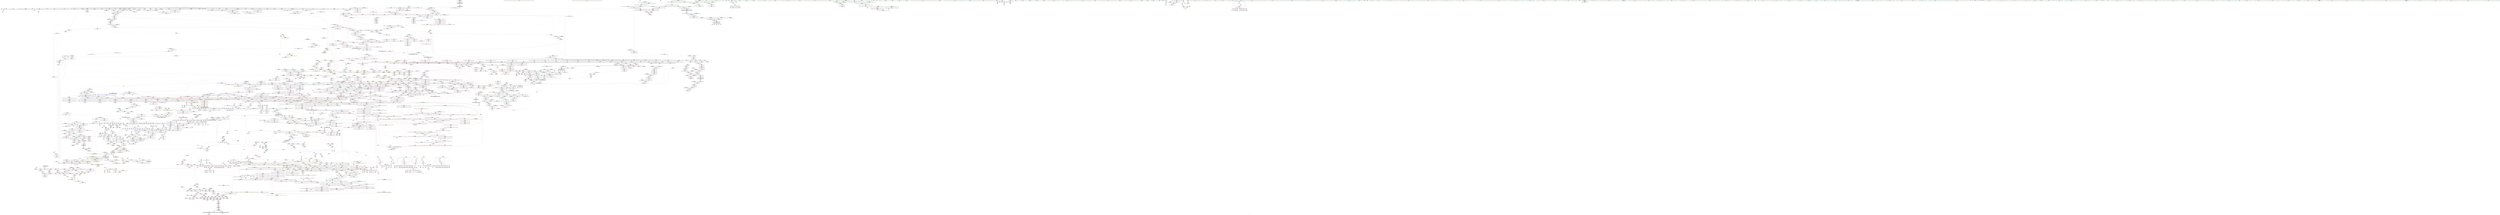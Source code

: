 digraph "SVFG" {
	label="SVFG";

	Node0x55b6ffcdb700 [shape=record,color=grey,label="{NodeID: 0\nNullPtr|{|<s43>148}}"];
	Node0x55b6ffcdb700 -> Node0x55b70053e010[style=solid];
	Node0x55b6ffcdb700 -> Node0x55b70053e110[style=solid];
	Node0x55b6ffcdb700 -> Node0x55b70053e1e0[style=solid];
	Node0x55b6ffcdb700 -> Node0x55b70053e2b0[style=solid];
	Node0x55b6ffcdb700 -> Node0x55b70053e380[style=solid];
	Node0x55b6ffcdb700 -> Node0x55b70053e450[style=solid];
	Node0x55b6ffcdb700 -> Node0x55b70053e520[style=solid];
	Node0x55b6ffcdb700 -> Node0x55b70053e5f0[style=solid];
	Node0x55b6ffcdb700 -> Node0x55b70053e6c0[style=solid];
	Node0x55b6ffcdb700 -> Node0x55b70053e790[style=solid];
	Node0x55b6ffcdb700 -> Node0x55b70053e860[style=solid];
	Node0x55b6ffcdb700 -> Node0x55b70053e930[style=solid];
	Node0x55b6ffcdb700 -> Node0x55b70053ea00[style=solid];
	Node0x55b6ffcdb700 -> Node0x55b70053ead0[style=solid];
	Node0x55b6ffcdb700 -> Node0x55b70053eba0[style=solid];
	Node0x55b6ffcdb700 -> Node0x55b70053ec70[style=solid];
	Node0x55b6ffcdb700 -> Node0x55b70053ed40[style=solid];
	Node0x55b6ffcdb700 -> Node0x55b70053ee10[style=solid];
	Node0x55b6ffcdb700 -> Node0x55b70053eee0[style=solid];
	Node0x55b6ffcdb700 -> Node0x55b70053efb0[style=solid];
	Node0x55b6ffcdb700 -> Node0x55b70053f080[style=solid];
	Node0x55b6ffcdb700 -> Node0x55b70053f150[style=solid];
	Node0x55b6ffcdb700 -> Node0x55b70053f220[style=solid];
	Node0x55b6ffcdb700 -> Node0x55b70053f2f0[style=solid];
	Node0x55b6ffcdb700 -> Node0x55b70053f3c0[style=solid];
	Node0x55b6ffcdb700 -> Node0x55b70053f490[style=solid];
	Node0x55b6ffcdb700 -> Node0x55b70053f560[style=solid];
	Node0x55b6ffcdb700 -> Node0x55b70053f630[style=solid];
	Node0x55b6ffcdb700 -> Node0x55b70053f700[style=solid];
	Node0x55b6ffcdb700 -> Node0x55b70053f7d0[style=solid];
	Node0x55b6ffcdb700 -> Node0x55b70053f8a0[style=solid];
	Node0x55b6ffcdb700 -> Node0x55b70053f970[style=solid];
	Node0x55b6ffcdb700 -> Node0x55b70053fa40[style=solid];
	Node0x55b6ffcdb700 -> Node0x55b70053fb10[style=solid];
	Node0x55b6ffcdb700 -> Node0x55b70053fbe0[style=solid];
	Node0x55b6ffcdb700 -> Node0x55b70053fcb0[style=solid];
	Node0x55b6ffcdb700 -> Node0x55b70055b4d0[style=solid];
	Node0x55b6ffcdb700 -> Node0x55b70055b5a0[style=solid];
	Node0x55b6ffcdb700 -> Node0x55b70055b670[style=solid];
	Node0x55b6ffcdb700 -> Node0x55b70059c3e0[style=solid];
	Node0x55b6ffcdb700 -> Node0x55b6ff963ac0[style=solid];
	Node0x55b6ffcdb700 -> Node0x55b7005e28e0[style=solid];
	Node0x55b6ffcdb700 -> Node0x55b7005e3660[style=solid];
	Node0x55b6ffcdb700:s43 -> Node0x55b7007dd5f0[style=solid,color=red];
	Node0x55b70054dd80 [shape=record,color=red,label="{NodeID: 1550\n2587\<--2565\n\<--__y.addr\n_ZStltIiSt4pairIiiEEbRKS0_IT_T0_ES6_\n}"];
	Node0x55b70054dd80 -> Node0x55b700563dc0[style=solid];
	Node0x55b70052c2a0 [shape=record,color=green,label="{NodeID: 443\n2948\<--2949\n_ZSt13__adjust_heapIN9__gnu_cxx17__normal_iteratorIPSt4pairIiS2_IiiEESt6vectorIS4_SaIS4_EEEElS4_NS0_5__ops15_Iter_comp_iterISt4lessIS4_EEEEvT_T0_SG_T1_T2_\<--_ZSt13__adjust_heapIN9__gnu_cxx17__normal_iteratorIPSt4pairIiS2_IiiEESt6vectorIS4_SaIS4_EEEElS4_NS0_5__ops15_Iter_comp_iterISt4lessIS4_EEEEvT_T0_SG_T1_T2__field_insensitive\n}"];
	Node0x55b700585200 [shape=record,color=black,label="{NodeID: 3100\nMR_46V_2 = PHI(MR_46V_3, MR_46V_1, )\npts\{83 \}\n}"];
	Node0x55b700585200 -> Node0x55b700556530[style=dashed];
	Node0x55b7005a35a0 [shape=record,color=blue,label="{NodeID: 1993\n2706\<--2713\nref.tmp\<--\n_ZNKSt6vectorISt4pairIiS0_IiiEESaIS2_EE5beginEv\n|{<s0>205}}"];
	Node0x55b7005a35a0:s0 -> Node0x55b7006aa540[style=dashed,color=red];
	Node0x55b70053b640 [shape=record,color=purple,label="{NodeID: 886\n925\<--918\nsecond\<--this1\n_ZNSt4pairIiS_IiiEEC2IiS0_Lb1EEEOT_OT0_\n}"];
	Node0x55b70053b640 -> Node0x55b7005448d0[style=solid];
	Node0x55b7007d0b40 [shape=record,color=black,label="{NodeID: 4650\n892 = PHI(733, 760, 762, 921, 948, 953, 2527, 2645, 2651, )\n0th arg _ZSt7forwardIiEOT_RNSt16remove_referenceIS0_E4typeE }"];
	Node0x55b7007d0b40 -> Node0x55b700558dd0[style=solid];
	Node0x55b7005719f0 [shape=record,color=red,label="{NodeID: 1329\n896\<--893\n\<--__t.addr\n_ZSt7forwardIiEOT_RNSt16remove_referenceIS0_E4typeE\n}"];
	Node0x55b7005719f0 -> Node0x55b700544660[style=solid];
	Node0x55b700524680 [shape=record,color=green,label="{NodeID: 222\n1391\<--1392\n_ZSt11__push_heapIN9__gnu_cxx17__normal_iteratorIPSt4pairIiS2_IiiEESt6vectorIS4_SaIS4_EEEElS4_NS0_5__ops14_Iter_comp_valISt4lessIS4_EEEEvT_T0_SG_T1_RT2_\<--_ZSt11__push_heapIN9__gnu_cxx17__normal_iteratorIPSt4pairIiS2_IiiEESt6vectorIS4_SaIS4_EEEElS4_NS0_5__ops14_Iter_comp_valISt4lessIS4_EEEEvT_T0_SG_T1_RT2__field_insensitive\n}"];
	Node0x55b7005591e0 [shape=record,color=blue,label="{NodeID: 1772\n920\<--923\nfirst\<--\n_ZNSt4pairIiS_IiiEEC2IiS0_Lb1EEEOT_OT0_\n|{<s0>36}}"];
	Node0x55b7005591e0:s0 -> Node0x55b7006f8360[style=dashed,color=blue];
	Node0x55b700547e70 [shape=record,color=black,label="{NodeID: 665\n1713\<--1712\n\<--\n_ZN9__gnu_cxx13new_allocatorISt4pairIiS1_IiiEEE9constructIS3_JS3_EEEvPT_DpOT0_\n}"];
	Node0x55b700547e70 -> Node0x55b700547f40[style=solid];
	Node0x55b700566660 [shape=record,color=purple,label="{NodeID: 1108\n3267\<--2919\noffset_1\<--\n}"];
	Node0x55b700566660 -> Node0x55b7005a49f0[style=solid];
	Node0x55b7004b0500 [shape=record,color=green,label="{NodeID: 1\n13\<--1\n.str\<--dummyObj\nGlob }"];
	Node0x55b70054de50 [shape=record,color=red,label="{NodeID: 1551\n2571\<--2570\n\<--first\n_ZStltIiSt4pairIiiEEbRKS0_IT_T0_ES6_\n}"];
	Node0x55b70054de50 -> Node0x55b7005e0660[style=solid];
	Node0x55b70052c3a0 [shape=record,color=green,label="{NodeID: 444\n2957\<--2958\n__first\<--__first_field_insensitive\n_ZSt13__adjust_heapIN9__gnu_cxx17__normal_iteratorIPSt4pairIiS2_IiiEESt6vectorIS4_SaIS4_EEEElS4_NS0_5__ops15_Iter_comp_iterISt4lessIS4_EEEEvT_T0_SG_T1_T2_\n|{|<s2>235|<s3>236|<s4>238|<s5>241|<s6>244|<s7>247}}"];
	Node0x55b70052c3a0 -> Node0x55b70054cad0[style=solid];
	Node0x55b70052c3a0 -> Node0x55b7005675d0[style=solid];
	Node0x55b70052c3a0:s2 -> Node0x55b7007a4530[style=solid,color=red];
	Node0x55b70052c3a0:s3 -> Node0x55b7007a4530[style=solid,color=red];
	Node0x55b70052c3a0:s4 -> Node0x55b7007a4530[style=solid,color=red];
	Node0x55b70052c3a0:s5 -> Node0x55b7007a4530[style=solid,color=red];
	Node0x55b70052c3a0:s6 -> Node0x55b7007a4530[style=solid,color=red];
	Node0x55b70052c3a0:s7 -> Node0x55b7007a4530[style=solid,color=red];
	Node0x55b700585700 [shape=record,color=black,label="{NodeID: 3101\nMR_52V_2 = PHI(MR_52V_3, MR_52V_1, )\npts\{89 \}\n}"];
	Node0x55b700585700 -> Node0x55b7005566d0[style=dashed];
	Node0x55b7005a3670 [shape=record,color=blue,label="{NodeID: 1994\n2725\<--2722\nthis.addr\<--this\n_ZNKSt6vectorISt4pairIiS0_IiiEESaIS2_EE3endEv\n}"];
	Node0x55b7005a3670 -> Node0x55b70054f5e0[style=dashed];
	Node0x55b70053b710 [shape=record,color=purple,label="{NodeID: 887\n3186\<--928\noffset_0\<--\n}"];
	Node0x55b70053b710 -> Node0x55b7005592b0[style=solid];
	Node0x55b7007d1300 [shape=record,color=black,label="{NodeID: 4651\n2841 = PHI(824, )\n0th arg _ZNSt6vectorISt4pairIiS0_IiiEESaIS2_EE8pop_backEv }"];
	Node0x55b7007d1300 -> Node0x55b7005a41d0[style=solid];
	Node0x55b7006b8f50 [shape=record,color=yellow,style=double,label="{NodeID: 3544\n76V_1 = ENCHI(MR_76V_0)\npts\{2016 \}\nFun[_ZSt34__uninitialized_move_if_noexcept_aIPSt4pairIiS0_IiiEES3_SaIS2_EET0_T_S6_S5_RT1_]|{<s0>143}}"];
	Node0x55b7006b8f50:s0 -> Node0x55b7006ba800[style=dashed,color=red];
	Node0x55b700571ac0 [shape=record,color=red,label="{NodeID: 1330\n903\<--900\n\<--__t.addr\n_ZSt7forwardISt4pairIiiEEOT_RNSt16remove_referenceIS2_E4typeE\n}"];
	Node0x55b700571ac0 -> Node0x55b700544730[style=solid];
	Node0x55b700524780 [shape=record,color=green,label="{NodeID: 223\n1396\<--1397\nretval\<--retval_field_insensitive\n_ZNSt6vectorISt4pairIiS0_IiiEESaIS2_EE5beginEv\n|{|<s1>95}}"];
	Node0x55b700524780 -> Node0x55b70055db70[style=solid];
	Node0x55b700524780:s1 -> Node0x55b7007dbd60[style=solid,color=red];
	Node0x55b7005592b0 [shape=record,color=blue, style = dotted,label="{NodeID: 1773\n3186\<--3188\noffset_0\<--dummyVal\n_ZNSt4pairIiS_IiiEEC2IiS0_Lb1EEEOT_OT0_\n|{<s0>36}}"];
	Node0x55b7005592b0:s0 -> Node0x55b7006f84c0[style=dashed,color=blue];
	Node0x55b700547f40 [shape=record,color=black,label="{NodeID: 666\n1714\<--1713\n\<--\n_ZN9__gnu_cxx13new_allocatorISt4pairIiS1_IiiEEE9constructIS3_JS3_EEEvPT_DpOT0_\n}"];
	Node0x55b700547f40 -> Node0x55b700548010[style=solid];
	Node0x55b700566730 [shape=record,color=purple,label="{NodeID: 1109\n3270\<--2919\noffset_2\<--\n}"];
	Node0x55b700566730 -> Node0x55b7005a4ac0[style=solid];
	Node0x55b7004d3420 [shape=record,color=green,label="{NodeID: 2\n15\<--1\n.str.1\<--dummyObj\nGlob }"];
	Node0x55b70054df20 [shape=record,color=red,label="{NodeID: 1552\n2574\<--2573\n\<--first1\n_ZStltIiSt4pairIiiEEbRKS0_IT_T0_ES6_\n}"];
	Node0x55b70054df20 -> Node0x55b7005e0660[style=solid];
	Node0x55b70052c470 [shape=record,color=green,label="{NodeID: 445\n2959\<--2960\n__value\<--__value_field_insensitive\n_ZSt13__adjust_heapIN9__gnu_cxx17__normal_iteratorIPSt4pairIiS2_IiiEESt6vectorIS4_SaIS4_EEEElS4_NS0_5__ops15_Iter_comp_iterISt4lessIS4_EEEEvT_T0_SG_T1_T2_\n|{|<s1>253}}"];
	Node0x55b70052c470 -> Node0x55b70054cba0[style=solid];
	Node0x55b70052c470:s1 -> Node0x55b7007d9500[style=solid,color=red];
	Node0x55b700585c00 [shape=record,color=black,label="{NodeID: 3102\nMR_54V_2 = PHI(MR_54V_3, MR_54V_1, )\npts\{93 \}\n}"];
	Node0x55b700585c00 -> Node0x55b700556ae0[style=dashed];
	Node0x55b700585c00 -> Node0x55b700585c00[style=dashed];
	Node0x55b7005a3740 [shape=record,color=blue,label="{NodeID: 1995\n2727\<--2734\nref.tmp\<--\n_ZNKSt6vectorISt4pairIiS0_IiiEESaIS2_EE3endEv\n|{<s0>206}}"];
	Node0x55b7005a3740:s0 -> Node0x55b7006aa540[style=dashed,color=red];
	Node0x55b70053b7e0 [shape=record,color=purple,label="{NodeID: 888\n3189\<--928\noffset_1\<--\n}"];
	Node0x55b70053b7e0 -> Node0x55b700559380[style=solid];
	Node0x55b7007d1410 [shape=record,color=black,label="{NodeID: 4652\n2541 = PHI(2486, 3129, )\n0th arg _ZNKSt4lessISt4pairIiS0_IiiEEEclERKS2_S5_ }"];
	Node0x55b7007d1410 -> Node0x55b7005a27d0[style=solid];
	Node0x55b700571b90 [shape=record,color=red,label="{NodeID: 1331\n918\<--909\nthis1\<--this.addr\n_ZNSt4pairIiS_IiiEEC2IiS0_Lb1EEEOT_OT0_\n}"];
	Node0x55b700571b90 -> Node0x55b700544800[style=solid];
	Node0x55b700571b90 -> Node0x55b70053b570[style=solid];
	Node0x55b700571b90 -> Node0x55b70053b640[style=solid];
	Node0x55b700524850 [shape=record,color=green,label="{NodeID: 224\n1398\<--1399\nthis.addr\<--this.addr_field_insensitive\n_ZNSt6vectorISt4pairIiS0_IiiEESaIS2_EE5beginEv\n}"];
	Node0x55b700524850 -> Node0x55b7005745d0[style=solid];
	Node0x55b700524850 -> Node0x55b70055c510[style=solid];
	Node0x55b700559380 [shape=record,color=blue, style = dotted,label="{NodeID: 1774\n3189\<--3191\noffset_1\<--dummyVal\n_ZNSt4pairIiS_IiiEEC2IiS0_Lb1EEEOT_OT0_\n|{<s0>36}}"];
	Node0x55b700559380:s0 -> Node0x55b7006f85a0[style=dashed,color=blue];
	Node0x55b700548010 [shape=record,color=black,label="{NodeID: 667\n1717\<--1714\n\<--\n_ZN9__gnu_cxx13new_allocatorISt4pairIiS1_IiiEEE9constructIS3_JS3_EEEvPT_DpOT0_\n}"];
	Node0x55b700548010 -> Node0x55b70055fe60[style=solid];
	Node0x55b700548010 -> Node0x55b70055ff30[style=solid];
	Node0x55b700548010 -> Node0x55b700560000[style=solid];
	Node0x55b700566800 [shape=record,color=purple,label="{NodeID: 1110\n3265\<--2920\noffset_0\<--\n}"];
	Node0x55b700566800 -> Node0x55b700553d60[style=solid];
	Node0x55b7004d3b70 [shape=record,color=green,label="{NodeID: 3\n17\<--1\n_ZZ4mainE2di\<--dummyObj\nGlob }"];
	Node0x55b70054dff0 [shape=record,color=red,label="{NodeID: 1553\n2579\<--2578\n\<--first2\n_ZStltIiSt4pairIiiEEbRKS0_IT_T0_ES6_\n}"];
	Node0x55b70054dff0 -> Node0x55b7005e0360[style=solid];
	Node0x55b70052c540 [shape=record,color=green,label="{NodeID: 446\n2961\<--2962\ncoerce\<--coerce_field_insensitive\n_ZSt13__adjust_heapIN9__gnu_cxx17__normal_iteratorIPSt4pairIiS2_IiiEESt6vectorIS4_SaIS4_EEEElS4_NS0_5__ops15_Iter_comp_iterISt4lessIS4_EEEEvT_T0_SG_T1_T2_\n}"];
	Node0x55b70052c540 -> Node0x55b70054cc70[style=solid];
	Node0x55b70052c540 -> Node0x55b7005676a0[style=solid];
	Node0x55b70052c540 -> Node0x55b700567770[style=solid];
	Node0x55b700586100 [shape=record,color=black,label="{NodeID: 3103\nMR_56V_2 = PHI(MR_56V_3, MR_56V_1, )\npts\{95 \}\n}"];
	Node0x55b700586100 -> Node0x55b700556bb0[style=dashed];
	Node0x55b700586100 -> Node0x55b700586100[style=dashed];
	Node0x55b7005a3810 [shape=record,color=blue,label="{NodeID: 1996\n2742\<--2741\nthis.addr\<--this\n_ZNK9__gnu_cxx17__normal_iteratorIPKSt4pairIiS1_IiiEESt6vectorIS3_SaIS3_EEE4baseEv\n}"];
	Node0x55b7005a3810 -> Node0x55b70054f850[style=dashed];
	Node0x55b70053b8b0 [shape=record,color=purple,label="{NodeID: 889\n3187\<--929\noffset_0\<--\n}"];
	Node0x55b70053b8b0 -> Node0x55b700552840[style=solid];
	Node0x55b7007d1560 [shape=record,color=black,label="{NodeID: 4653\n2542 = PHI(2487, 3130, )\n1st arg _ZNKSt4lessISt4pairIiS0_IiiEEEclERKS2_S5_ }"];
	Node0x55b7007d1560 -> Node0x55b7005a28a0[style=solid];
	Node0x55b700571c60 [shape=record,color=red,label="{NodeID: 1332\n921\<--911\n\<--__x.addr\n_ZNSt4pairIiS_IiiEEC2IiS0_Lb1EEEOT_OT0_\n|{<s0>51}}"];
	Node0x55b700571c60:s0 -> Node0x55b7007d0b40[style=solid,color=red];
	Node0x55b700524920 [shape=record,color=green,label="{NodeID: 225\n1406\<--1407\n_ZN9__gnu_cxx17__normal_iteratorIPSt4pairIiS1_IiiEESt6vectorIS3_SaIS3_EEEC2ERKS4_\<--_ZN9__gnu_cxx17__normal_iteratorIPSt4pairIiS1_IiiEESt6vectorIS3_SaIS3_EEEC2ERKS4__field_insensitive\n}"];
	Node0x55b700559450 [shape=record,color=blue,label="{NodeID: 1775\n936\<--933\nthis.addr\<--this\n_ZNSt4pairIiiEC2IiiLb1EEEOT_OT0_\n}"];
	Node0x55b700559450 -> Node0x55b700571ed0[style=dashed];
	Node0x55b7005480e0 [shape=record,color=black,label="{NodeID: 668\n1718\<--1716\n\<--call\n_ZN9__gnu_cxx13new_allocatorISt4pairIiS1_IiiEEE9constructIS3_JS3_EEEvPT_DpOT0_\n}"];
	Node0x55b7005480e0 -> Node0x55b7005600d0[style=solid];
	Node0x55b7005480e0 -> Node0x55b7005601a0[style=solid];
	Node0x55b7005480e0 -> Node0x55b700560270[style=solid];
	Node0x55b7005668d0 [shape=record,color=purple,label="{NodeID: 1111\n3268\<--2920\noffset_1\<--\n}"];
	Node0x55b7005668d0 -> Node0x55b700553e30[style=solid];
	Node0x55b7004d3c30 [shape=record,color=green,label="{NodeID: 4\n19\<--1\n_ZZ4mainE2dj\<--dummyObj\nGlob }"];
	Node0x55b70054e0c0 [shape=record,color=red,label="{NodeID: 1554\n2582\<--2581\n\<--first3\n_ZStltIiSt4pairIiiEEbRKS0_IT_T0_ES6_\n}"];
	Node0x55b70054e0c0 -> Node0x55b7005e0360[style=solid];
	Node0x55b70052c610 [shape=record,color=green,label="{NodeID: 447\n2963\<--2964\n__comp\<--__comp_field_insensitive\n_ZSt13__adjust_heapIN9__gnu_cxx17__normal_iteratorIPSt4pairIiS2_IiiEESt6vectorIS4_SaIS4_EEEElS4_NS0_5__ops15_Iter_comp_iterISt4lessIS4_EEEEvT_T0_SG_T1_T2_\n|{<s0>237|<s1>250}}"];
	Node0x55b70052c610:s0 -> Node0x55b7007d8d80[style=solid,color=red];
	Node0x55b70052c610:s1 -> Node0x55b7007d8270[style=solid,color=red];
	Node0x55b700586600 [shape=record,color=black,label="{NodeID: 3104\nMR_58V_2 = PHI(MR_58V_3, MR_58V_1, )\npts\{97 \}\n}"];
	Node0x55b700586600 -> Node0x55b700650890[style=dashed];
	Node0x55b7005a38e0 [shape=record,color=blue,label="{NodeID: 1997\n2751\<--2749\nthis.addr\<--this\n_ZN9__gnu_cxx17__normal_iteratorIPKSt4pairIiS1_IiiEESt6vectorIS3_SaIS3_EEEC2ERKS5_\n}"];
	Node0x55b7005a38e0 -> Node0x55b70054f920[style=dashed];
	Node0x55b70053b980 [shape=record,color=purple,label="{NodeID: 890\n3190\<--929\noffset_1\<--\n}"];
	Node0x55b70053b980 -> Node0x55b700552910[style=solid];
	Node0x55b7007d16b0 [shape=record,color=black,label="{NodeID: 4654\n2543 = PHI(2488, 3131, )\n2nd arg _ZNKSt4lessISt4pairIiS0_IiiEEEclERKS2_S5_ }"];
	Node0x55b7007d16b0 -> Node0x55b7005a2970[style=solid];
	Node0x55b7006b91f0 [shape=record,color=yellow,style=double,label="{NodeID: 3547\n76V_1 = ENCHI(MR_76V_0)\npts\{2016 \}\nFun[_ZSt18uninitialized_copyISt13move_iteratorIPSt4pairIiS1_IiiEEES4_ET0_T_S7_S6_]|{<s0>158}}"];
	Node0x55b7006b91f0:s0 -> Node0x55b70067b290[style=dashed,color=red];
	Node0x55b700571d30 [shape=record,color=red,label="{NodeID: 1333\n926\<--913\n\<--__y.addr\n_ZNSt4pairIiS_IiiEEC2IiS0_Lb1EEEOT_OT0_\n|{<s0>52}}"];
	Node0x55b700571d30:s0 -> Node0x55b7007d24e0[style=solid,color=red];
	Node0x55b700524a20 [shape=record,color=green,label="{NodeID: 226\n1413\<--1414\nretval\<--retval_field_insensitive\n_ZNSt6vectorISt4pairIiS0_IiiEESaIS2_EE3endEv\n|{|<s1>96}}"];
	Node0x55b700524a20 -> Node0x55b70055dde0[style=solid];
	Node0x55b700524a20:s1 -> Node0x55b7007dbd60[style=solid,color=red];
	Node0x55b700559520 [shape=record,color=blue,label="{NodeID: 1776\n938\<--934\n__x.addr\<--__x\n_ZNSt4pairIiiEC2IiiLb1EEEOT_OT0_\n}"];
	Node0x55b700559520 -> Node0x55b700571fa0[style=dashed];
	Node0x55b7005481b0 [shape=record,color=black,label="{NodeID: 669\n1721\<--1775\n_ZNKSt6vectorISt4pairIiS0_IiiEESaIS2_EE12_M_check_lenEmPKc_ret\<--cond\n_ZNKSt6vectorISt4pairIiS0_IiiEESaIS2_EE12_M_check_lenEmPKc\n|{<s0>104}}"];
	Node0x55b7005481b0:s0 -> Node0x55b7007c59c0[style=solid,color=blue];
	Node0x55b7005669a0 [shape=record,color=purple,label="{NodeID: 1112\n3271\<--2920\noffset_2\<--\n}"];
	Node0x55b7005669a0 -> Node0x55b700553f00[style=solid];
	Node0x55b7004d3cf0 [shape=record,color=green,label="{NodeID: 5\n21\<--1\n.str.2\<--dummyObj\nGlob }"];
	Node0x55b70054e190 [shape=record,color=red,label="{NodeID: 1555\n2606\<--2600\n\<--__x.addr\n_ZStltIiiEbRKSt4pairIT_T0_ES5_\n}"];
	Node0x55b70054e190 -> Node0x55b700563e90[style=solid];
	Node0x55b70052c6e0 [shape=record,color=green,label="{NodeID: 448\n2965\<--2966\n__holeIndex.addr\<--__holeIndex.addr_field_insensitive\n_ZSt13__adjust_heapIN9__gnu_cxx17__normal_iteratorIPSt4pairIiS2_IiiEESt6vectorIS4_SaIS4_EEEElS4_NS0_5__ops15_Iter_comp_iterISt4lessIS4_EEEEvT_T0_SG_T1_T2_\n}"];
	Node0x55b70052c6e0 -> Node0x55b700550890[style=solid];
	Node0x55b70052c6e0 -> Node0x55b700550960[style=solid];
	Node0x55b70052c6e0 -> Node0x55b700550a30[style=solid];
	Node0x55b70052c6e0 -> Node0x55b700550b00[style=solid];
	Node0x55b70052c6e0 -> Node0x55b700550bd0[style=solid];
	Node0x55b70052c6e0 -> Node0x55b7005a5550[style=solid];
	Node0x55b70052c6e0 -> Node0x55b7005a5d70[style=solid];
	Node0x55b70052c6e0 -> Node0x55b7005a60b0[style=solid];
	Node0x55b700586b00 [shape=record,color=black,label="{NodeID: 3105\nMR_60V_2 = PHI(MR_60V_3, MR_60V_1, )\npts\{99 \}\n}"];
	Node0x55b700586b00 -> Node0x55b700650d90[style=dashed];
	Node0x55b7005a39b0 [shape=record,color=blue,label="{NodeID: 1998\n2753\<--2750\n__i.addr\<--__i\n_ZN9__gnu_cxx17__normal_iteratorIPKSt4pairIiS1_IiiEESt6vectorIS3_SaIS3_EEEC2ERKS5_\n}"];
	Node0x55b7005a39b0 -> Node0x55b70054f9f0[style=dashed];
	Node0x55b70053ba50 [shape=record,color=purple,label="{NodeID: 891\n947\<--945\nfirst\<--this1\n_ZNSt4pairIiiEC2IiiLb1EEEOT_OT0_\n}"];
	Node0x55b70053ba50 -> Node0x55b7005596c0[style=solid];
	Node0x55b7007d1800 [shape=record,color=black,label="{NodeID: 4655\n1482 = PHI(1450, 1559, )\n0th arg _ZNSt16allocator_traitsISaISt4pairIiS0_IiiEEEE9constructIS2_JS2_EEEvRS3_PT_DpOT0_ }"];
	Node0x55b7007d1800 -> Node0x55b70055c9f0[style=solid];
	Node0x55b700571e00 [shape=record,color=red,label="{NodeID: 1334\n923\<--922\n\<--call\n_ZNSt4pairIiS_IiiEEC2IiS0_Lb1EEEOT_OT0_\n}"];
	Node0x55b700571e00 -> Node0x55b7005591e0[style=solid];
	Node0x55b700524af0 [shape=record,color=green,label="{NodeID: 227\n1415\<--1416\nthis.addr\<--this.addr_field_insensitive\n_ZNSt6vectorISt4pairIiS0_IiiEESaIS2_EE3endEv\n}"];
	Node0x55b700524af0 -> Node0x55b700574770[style=solid];
	Node0x55b700524af0 -> Node0x55b70055c5e0[style=solid];
	Node0x55b7005595f0 [shape=record,color=blue,label="{NodeID: 1777\n940\<--935\n__y.addr\<--__y\n_ZNSt4pairIiiEC2IiiLb1EEEOT_OT0_\n}"];
	Node0x55b7005595f0 -> Node0x55b700572070[style=dashed];
	Node0x55b700548280 [shape=record,color=black,label="{NodeID: 670\n1792\<--1788\nsub.ptr.lhs.cast\<--\n_ZN9__gnu_cxxmiIPSt4pairIiS1_IiiEESt6vectorIS3_SaIS3_EEEENS_17__normal_iteratorIT_T0_E15difference_typeERKSB_SE_\n}"];
	Node0x55b700548280 -> Node0x55b7005dbfe0[style=solid];
	Node0x55b700566a70 [shape=record,color=purple,label="{NodeID: 1113\n3273\<--2926\noffset_0\<--\n}"];
	Node0x55b700566a70 -> Node0x55b7005a4b90[style=solid];
	Node0x55b7004d3db0 [shape=record,color=green,label="{NodeID: 6\n23\<--1\n.str.3\<--dummyObj\nGlob }"];
	Node0x55b70054e260 [shape=record,color=red,label="{NodeID: 1556\n2617\<--2600\n\<--__x.addr\n_ZStltIiiEbRKSt4pairIT_T0_ES5_\n}"];
	Node0x55b70054e260 -> Node0x55b700564100[style=solid];
	Node0x55b70052c7b0 [shape=record,color=green,label="{NodeID: 449\n2967\<--2968\n__len.addr\<--__len.addr_field_insensitive\n_ZSt13__adjust_heapIN9__gnu_cxx17__normal_iteratorIPSt4pairIiS2_IiiEESt6vectorIS4_SaIS4_EEEElS4_NS0_5__ops15_Iter_comp_iterISt4lessIS4_EEEEvT_T0_SG_T1_T2_\n}"];
	Node0x55b70052c7b0 -> Node0x55b700550ca0[style=solid];
	Node0x55b70052c7b0 -> Node0x55b700550d70[style=solid];
	Node0x55b70052c7b0 -> Node0x55b700550e40[style=solid];
	Node0x55b70052c7b0 -> Node0x55b7005a5620[style=solid];
	Node0x55b700587000 [shape=record,color=black,label="{NodeID: 3106\nMR_62V_2 = PHI(MR_62V_3, MR_62V_1, )\npts\{101 \}\n}"];
	Node0x55b700587000 -> Node0x55b700651290[style=dashed];
	Node0x55b7005a3a80 [shape=record,color=blue,label="{NodeID: 1999\n2758\<--2760\n_M_current\<--\n_ZN9__gnu_cxx17__normal_iteratorIPKSt4pairIiS1_IiiEESt6vectorIS3_SaIS3_EEEC2ERKS5_\n|{<s0>205|<s1>206}}"];
	Node0x55b7005a3a80:s0 -> Node0x55b7006f6da0[style=dashed,color=blue];
	Node0x55b7005a3a80:s1 -> Node0x55b7006f6f00[style=dashed,color=blue];
	Node0x55b70053bb20 [shape=record,color=purple,label="{NodeID: 892\n952\<--945\nsecond\<--this1\n_ZNSt4pairIiiEC2IiiLb1EEEOT_OT0_\n}"];
	Node0x55b70053bb20 -> Node0x55b700559790[style=solid];
	Node0x55b7007d1950 [shape=record,color=black,label="{NodeID: 4656\n1483 = PHI(1454, 1562, )\n1st arg _ZNSt16allocator_traitsISaISt4pairIiS0_IiiEEEE9constructIS2_JS2_EEEvRS3_PT_DpOT0_ }"];
	Node0x55b7007d1950 -> Node0x55b70055cac0[style=solid];
	Node0x55b700571ed0 [shape=record,color=red,label="{NodeID: 1335\n945\<--936\nthis1\<--this.addr\n_ZNSt4pairIiiEC2IiiLb1EEEOT_OT0_\n}"];
	Node0x55b700571ed0 -> Node0x55b700544a70[style=solid];
	Node0x55b700571ed0 -> Node0x55b70053ba50[style=solid];
	Node0x55b700571ed0 -> Node0x55b70053bb20[style=solid];
	Node0x55b70052d090 [shape=record,color=green,label="{NodeID: 228\n1429\<--1430\nthis.addr\<--this.addr_field_insensitive\n_ZNSt6vectorISt4pairIiS0_IiiEESaIS2_EE12emplace_backIJS2_EEEvDpOT_\n}"];
	Node0x55b70052d090 -> Node0x55b700574910[style=solid];
	Node0x55b70052d090 -> Node0x55b70055c6b0[style=solid];
	Node0x55b7005596c0 [shape=record,color=blue,label="{NodeID: 1778\n947\<--950\nfirst\<--\n_ZNSt4pairIiiEC2IiiLb1EEEOT_OT0_\n|{<s0>40}}"];
	Node0x55b7005596c0:s0 -> Node0x55b7006f8680[style=dashed,color=blue];
	Node0x55b700548350 [shape=record,color=black,label="{NodeID: 671\n1793\<--1791\nsub.ptr.rhs.cast\<--\n_ZN9__gnu_cxxmiIPSt4pairIiS1_IiiEESt6vectorIS3_SaIS3_EEEENS_17__normal_iteratorIT_T0_E15difference_typeERKSB_SE_\n}"];
	Node0x55b700548350 -> Node0x55b7005dbfe0[style=solid];
	Node0x55b7006a7000 [shape=record,color=yellow,style=double,label="{NodeID: 3328\n386V_1 = ENCHI(MR_386V_0)\npts\{23710002 \}\nFun[_ZSt11__push_heapIN9__gnu_cxx17__normal_iteratorIPSt4pairIiS2_IiiEESt6vectorIS4_SaIS4_EEEElS4_NS0_5__ops14_Iter_comp_valISt4lessIS4_EEEEvT_T0_SG_T1_RT2_]|{<s0>179|<s1>185|<s2>189}}"];
	Node0x55b7006a7000:s0 -> Node0x55b700656e50[style=dashed,color=red];
	Node0x55b7006a7000:s1 -> Node0x55b7006a8980[style=dashed,color=red];
	Node0x55b7006a7000:s2 -> Node0x55b7006a8980[style=dashed,color=red];
	Node0x55b700566b40 [shape=record,color=purple,label="{NodeID: 1114\n3274\<--2927\noffset_0\<--\n}"];
	Node0x55b700566b40 -> Node0x55b700553fd0[style=solid];
	Node0x55b7004d3e70 [shape=record,color=green,label="{NodeID: 7\n117\<--1\n\<--dummyObj\nCan only get source location for instruction, argument, global var or function.}"];
	Node0x55b70054e330 [shape=record,color=red,label="{NodeID: 1557\n2622\<--2600\n\<--__x.addr\n_ZStltIiiEbRKSt4pairIT_T0_ES5_\n}"];
	Node0x55b70054e330 -> Node0x55b7005641d0[style=solid];
	Node0x55b70052c880 [shape=record,color=green,label="{NodeID: 450\n2969\<--2970\n__topIndex\<--__topIndex_field_insensitive\n_ZSt13__adjust_heapIN9__gnu_cxx17__normal_iteratorIPSt4pairIiS2_IiiEESt6vectorIS4_SaIS4_EEEElS4_NS0_5__ops15_Iter_comp_iterISt4lessIS4_EEEEvT_T0_SG_T1_T2_\n}"];
	Node0x55b70052c880 -> Node0x55b700550f10[style=solid];
	Node0x55b70052c880 -> Node0x55b7005a56f0[style=solid];
	Node0x55b700587500 [shape=record,color=black,label="{NodeID: 3107\nMR_64V_2 = PHI(MR_64V_3, MR_64V_1, )\npts\{103 \}\n}"];
	Node0x55b700587500 -> Node0x55b700651790[style=dashed];
	Node0x55b7005a3b50 [shape=record,color=blue,label="{NodeID: 2000\n2765\<--2764\nthis.addr\<--this\n_ZNKSt6vectorISt4pairIiS0_IiiEESaIS2_EE5frontEv\n}"];
	Node0x55b7005a3b50 -> Node0x55b70054fb90[style=dashed];
	Node0x55b70053bbf0 [shape=record,color=purple,label="{NodeID: 893\n980\<--978\nfirst\<--this1\n_ZNSt4pairIiiEC2IRiS2_Lb1EEEOT_OT0_\n}"];
	Node0x55b70053bbf0 -> Node0x55b700559ba0[style=solid];
	Node0x55b7007d1aa0 [shape=record,color=black,label="{NodeID: 4657\n1484 = PHI(1456, 1564, )\n2nd arg _ZNSt16allocator_traitsISaISt4pairIiS0_IiiEEEE9constructIS2_JS2_EEEvRS3_PT_DpOT0_ }"];
	Node0x55b7007d1aa0 -> Node0x55b70055cb90[style=solid];
	Node0x55b700571fa0 [shape=record,color=red,label="{NodeID: 1336\n948\<--938\n\<--__x.addr\n_ZNSt4pairIiiEC2IiiLb1EEEOT_OT0_\n|{<s0>54}}"];
	Node0x55b700571fa0:s0 -> Node0x55b7007d0b40[style=solid,color=red];
	Node0x55b70052d120 [shape=record,color=green,label="{NodeID: 229\n1431\<--1432\n__args.addr\<--__args.addr_field_insensitive\n_ZNSt6vectorISt4pairIiS0_IiiEESaIS2_EE12emplace_backIJS2_EEEvDpOT_\n}"];
	Node0x55b70052d120 -> Node0x55b7005749e0[style=solid];
	Node0x55b70052d120 -> Node0x55b700574ab0[style=solid];
	Node0x55b70052d120 -> Node0x55b70055c780[style=solid];
	Node0x55b700559790 [shape=record,color=blue,label="{NodeID: 1779\n952\<--955\nsecond\<--\n_ZNSt4pairIiiEC2IiiLb1EEEOT_OT0_\n|{<s0>40}}"];
	Node0x55b700559790:s0 -> Node0x55b7006f8680[style=dashed,color=blue];
	Node0x55b700548420 [shape=record,color=black,label="{NodeID: 672\n1777\<--1795\n_ZN9__gnu_cxxmiIPSt4pairIiS1_IiiEESt6vectorIS3_SaIS3_EEEENS_17__normal_iteratorIT_T0_E15difference_typeERKSB_SE__ret\<--sub.ptr.div\n_ZN9__gnu_cxxmiIPSt4pairIiS1_IiiEESt6vectorIS3_SaIS3_EEEENS_17__normal_iteratorIT_T0_E15difference_typeERKSB_SE_\n|{<s0>90|<s1>106|<s2>209|<s3>228}}"];
	Node0x55b700548420:s0 -> Node0x55b7007c9680[style=solid,color=blue];
	Node0x55b700548420:s1 -> Node0x55b7007c5c40[style=solid,color=blue];
	Node0x55b700548420:s2 -> Node0x55b7007c4c00[style=solid,color=blue];
	Node0x55b700548420:s3 -> Node0x55b7007ce250[style=solid,color=blue];
	Node0x55b700566c10 [shape=record,color=purple,label="{NodeID: 1115\n3276\<--2931\noffset_0\<--\n}"];
	Node0x55b700566c10 -> Node0x55b7005a4c60[style=solid];
	Node0x55b7004d3f30 [shape=record,color=green,label="{NodeID: 8\n123\<--1\n\<--dummyObj\nCan only get source location for instruction, argument, global var or function.}"];
	Node0x55b70054e400 [shape=record,color=red,label="{NodeID: 1558\n2609\<--2602\n\<--__y.addr\n_ZStltIiiEbRKSt4pairIT_T0_ES5_\n}"];
	Node0x55b70054e400 -> Node0x55b700563f60[style=solid];
	Node0x55b70052c950 [shape=record,color=green,label="{NodeID: 451\n2971\<--2972\n__secondChild\<--__secondChild_field_insensitive\n_ZSt13__adjust_heapIN9__gnu_cxx17__normal_iteratorIPSt4pairIiS2_IiiEESt6vectorIS4_SaIS4_EEEElS4_NS0_5__ops15_Iter_comp_iterISt4lessIS4_EEEEvT_T0_SG_T1_T2_\n}"];
	Node0x55b70052c950 -> Node0x55b700550fe0[style=solid];
	Node0x55b70052c950 -> Node0x55b7005510b0[style=solid];
	Node0x55b70052c950 -> Node0x55b700551180[style=solid];
	Node0x55b70052c950 -> Node0x55b700551250[style=solid];
	Node0x55b70052c950 -> Node0x55b700551320[style=solid];
	Node0x55b70052c950 -> Node0x55b7005513f0[style=solid];
	Node0x55b70052c950 -> Node0x55b7005514c0[style=solid];
	Node0x55b70052c950 -> Node0x55b700551590[style=solid];
	Node0x55b70052c950 -> Node0x55b700551660[style=solid];
	Node0x55b70052c950 -> Node0x55b700551730[style=solid];
	Node0x55b70052c950 -> Node0x55b700551800[style=solid];
	Node0x55b70052c950 -> Node0x55b7005a57c0[style=solid];
	Node0x55b70052c950 -> Node0x55b7005a5890[style=solid];
	Node0x55b70052c950 -> Node0x55b7005a5b00[style=solid];
	Node0x55b70052c950 -> Node0x55b7005a5e40[style=solid];
	Node0x55b700587a00 [shape=record,color=black,label="{NodeID: 3108\nMR_66V_2 = PHI(MR_66V_3, MR_66V_1, )\npts\{105 \}\n}"];
	Node0x55b700587a00 -> Node0x55b700651c90[style=dashed];
	Node0x55b7005a3c20 [shape=record,color=blue,label="{NodeID: 2001\n2772\<--2771\ncoerce.dive\<--call\n_ZNKSt6vectorISt4pairIiS0_IiiEESaIS2_EE5frontEv\n|{<s0>208}}"];
	Node0x55b7005a3c20:s0 -> Node0x55b7006a59a0[style=dashed,color=red];
	Node0x55b70053bcc0 [shape=record,color=purple,label="{NodeID: 894\n985\<--978\nsecond\<--this1\n_ZNSt4pairIiiEC2IRiS2_Lb1EEEOT_OT0_\n}"];
	Node0x55b70053bcc0 -> Node0x55b700559c70[style=solid];
	Node0x55b7007d1bf0 [shape=record,color=black,label="{NodeID: 4658\n2362 = PHI(1381, 3103, )\n0th arg _ZSt11__push_heapIN9__gnu_cxx17__normal_iteratorIPSt4pairIiS2_IiiEESt6vectorIS4_SaIS4_EEEElS4_NS0_5__ops14_Iter_comp_valISt4lessIS4_EEEEvT_T0_SG_T1_RT2_ }"];
	Node0x55b7007d1bf0 -> Node0x55b7005a11e0[style=solid];
	Node0x55b700572070 [shape=record,color=red,label="{NodeID: 1337\n953\<--940\n\<--__y.addr\n_ZNSt4pairIiiEC2IiiLb1EEEOT_OT0_\n|{<s0>55}}"];
	Node0x55b700572070:s0 -> Node0x55b7007d0b40[style=solid,color=red];
	Node0x55b70052d1f0 [shape=record,color=green,label="{NodeID: 230\n1433\<--1434\nagg.tmp\<--agg.tmp_field_insensitive\n_ZNSt6vectorISt4pairIiS0_IiiEESaIS2_EE12emplace_backIJS2_EEEvDpOT_\n}"];
	Node0x55b70052d1f0 -> Node0x55b70055e050[style=solid];
	Node0x55b70052d1f0 -> Node0x55b70055e120[style=solid];
	Node0x55b700559860 [shape=record,color=blue,label="{NodeID: 1780\n960\<--959\n__t.addr\<--__t\n_ZSt7forwardIRiEOT_RNSt16remove_referenceIS1_E4typeE\n}"];
	Node0x55b700559860 -> Node0x55b7005722e0[style=dashed];
	Node0x55b7005484f0 [shape=record,color=black,label="{NodeID: 673\n1811\<--1810\n\<--_M_impl\n_ZNSt12_Vector_baseISt4pairIiS0_IiiEESaIS2_EE11_M_allocateEm\n|{<s0>140}}"];
	Node0x55b7005484f0:s0 -> Node0x55b7007de880[style=solid,color=red];
	Node0x55b7006f7960 [shape=record,color=yellow,style=double,label="{NodeID: 4437\n130V_2 = CSCHI(MR_130V_1)\npts\{690000 690001 690002 \}\nCS[]|{<s0>8|<s1>8|<s2>8}}"];
	Node0x55b7006f7960:s0 -> Node0x55b7006f6680[style=dashed,color=blue];
	Node0x55b7006f7960:s1 -> Node0x55b7006f67e0[style=dashed,color=blue];
	Node0x55b7006f7960:s2 -> Node0x55b7006f68c0[style=dashed,color=blue];
	Node0x55b700566ce0 [shape=record,color=purple,label="{NodeID: 1116\n3279\<--2931\noffset_1\<--\n}"];
	Node0x55b700566ce0 -> Node0x55b7005a4d30[style=solid];
	Node0x55b7004d3ff0 [shape=record,color=green,label="{NodeID: 9\n130\<--1\n\<--dummyObj\nCan only get source location for instruction, argument, global var or function.}"];
	Node0x55b70054e4d0 [shape=record,color=red,label="{NodeID: 1559\n2614\<--2602\n\<--__y.addr\n_ZStltIiiEbRKSt4pairIT_T0_ES5_\n}"];
	Node0x55b70054e4d0 -> Node0x55b700564030[style=solid];
	Node0x55b70052ca20 [shape=record,color=green,label="{NodeID: 452\n2973\<--2974\nagg.tmp\<--agg.tmp_field_insensitive\n_ZSt13__adjust_heapIN9__gnu_cxx17__normal_iteratorIPSt4pairIiS2_IiiEESt6vectorIS4_SaIS4_EEEElS4_NS0_5__ops15_Iter_comp_iterISt4lessIS4_EEEEvT_T0_SG_T1_T2_\n}"];
	Node0x55b70052ca20 -> Node0x55b700567840[style=solid];
	Node0x55b70052ca20 -> Node0x55b700567910[style=solid];
	Node0x55b700587f00 [shape=record,color=black,label="{NodeID: 3109\nMR_68V_2 = PHI(MR_68V_3, MR_68V_1, )\npts\{109 \}\n}"];
	Node0x55b700587f00 -> Node0x55b700652190[style=dashed];
	Node0x55b7005a3cf0 [shape=record,color=blue,label="{NodeID: 2002\n2780\<--2779\nthis.addr\<--this\n_ZNK9__gnu_cxx17__normal_iteratorIPKSt4pairIiS1_IiiEESt6vectorIS3_SaIS3_EEEdeEv\n}"];
	Node0x55b7005a3cf0 -> Node0x55b70054fc60[style=dashed];
	Node0x55b70053bd90 [shape=record,color=purple,label="{NodeID: 895\n1002\<--1001\n_M_impl\<--\n_ZNSt6vectorISt4pairIiS0_IiiEESaIS2_EED2Ev\n}"];
	Node0x55b7007d1d40 [shape=record,color=black,label="{NodeID: 4659\n2363 = PHI(1375, 3096, )\n1st arg _ZSt11__push_heapIN9__gnu_cxx17__normal_iteratorIPSt4pairIiS2_IiiEESt6vectorIS4_SaIS4_EEEElS4_NS0_5__ops14_Iter_comp_valISt4lessIS4_EEEEvT_T0_SG_T1_RT2_ }"];
	Node0x55b7007d1d40 -> Node0x55b7005a15f0[style=solid];
	Node0x55b700572140 [shape=record,color=red,label="{NodeID: 1338\n950\<--949\n\<--call\n_ZNSt4pairIiiEC2IiiLb1EEEOT_OT0_\n}"];
	Node0x55b700572140 -> Node0x55b7005596c0[style=solid];
	Node0x55b70052d2c0 [shape=record,color=green,label="{NodeID: 231\n1457\<--1458\n_ZSt7forwardISt4pairIiS0_IiiEEEOT_RNSt16remove_referenceIS3_E4typeE\<--_ZSt7forwardISt4pairIiS0_IiiEEEOT_RNSt16remove_referenceIS3_E4typeE_field_insensitive\n}"];
	Node0x55b700559930 [shape=record,color=blue,label="{NodeID: 1781\n969\<--966\nthis.addr\<--this\n_ZNSt4pairIiiEC2IRiS2_Lb1EEEOT_OT0_\n}"];
	Node0x55b700559930 -> Node0x55b7005723b0[style=dashed];
	Node0x55b7005485c0 [shape=record,color=black,label="{NodeID: 674\n1797\<--1818\n_ZNSt12_Vector_baseISt4pairIiS0_IiiEESaIS2_EE11_M_allocateEm_ret\<--cond\n_ZNSt12_Vector_baseISt4pairIiS0_IiiEESaIS2_EE11_M_allocateEm\n|{<s0>107}}"];
	Node0x55b7005485c0:s0 -> Node0x55b7007c5d80[style=solid,color=blue];
	Node0x55b7006f7ac0 [shape=record,color=yellow,style=double,label="{NodeID: 4438\n94V_2 = CSCHI(MR_94V_1)\npts\{690002 \}\nCS[]|{<s0>14|<s1>14|<s2>24|<s3>24}}"];
	Node0x55b7006f7ac0:s0 -> Node0x55b70057d500[style=dashed,color=blue];
	Node0x55b7006f7ac0:s1 -> Node0x55b700684890[style=dashed,color=blue];
	Node0x55b7006f7ac0:s2 -> Node0x55b700684890[style=dashed,color=blue];
	Node0x55b7006f7ac0:s3 -> Node0x55b70068d990[style=dashed,color=blue];
	Node0x55b700566db0 [shape=record,color=purple,label="{NodeID: 1117\n3282\<--2931\noffset_2\<--\n}"];
	Node0x55b700566db0 -> Node0x55b7005a4e00[style=solid];
	Node0x55b7004d40f0 [shape=record,color=green,label="{NodeID: 10\n132\<--1\n\<--dummyObj\nCan only get source location for instruction, argument, global var or function.}"];
	Node0x55b70054e5a0 [shape=record,color=red,label="{NodeID: 1560\n2625\<--2602\n\<--__y.addr\n_ZStltIiiEbRKSt4pairIT_T0_ES5_\n}"];
	Node0x55b70054e5a0 -> Node0x55b7005642a0[style=solid];
	Node0x55b70052caf0 [shape=record,color=green,label="{NodeID: 453\n2975\<--2976\nagg.tmp2\<--agg.tmp2_field_insensitive\n_ZSt13__adjust_heapIN9__gnu_cxx17__normal_iteratorIPSt4pairIiS2_IiiEESt6vectorIS4_SaIS4_EEEElS4_NS0_5__ops15_Iter_comp_iterISt4lessIS4_EEEEvT_T0_SG_T1_T2_\n}"];
	Node0x55b70052caf0 -> Node0x55b7005679e0[style=solid];
	Node0x55b70052caf0 -> Node0x55b700567ab0[style=solid];
	Node0x55b700588400 [shape=record,color=black,label="{NodeID: 3110\nMR_70V_2 = PHI(MR_70V_3, MR_70V_1, )\npts\{111 \}\n}"];
	Node0x55b700588400 -> Node0x55b700652690[style=dashed];
	Node0x55b7005a3dc0 [shape=record,color=blue,label="{NodeID: 2003\n2806\<--2788\ncoerce.dive\<--__first.coerce\n_ZSt8pop_heapIN9__gnu_cxx17__normal_iteratorIPSt4pairIiS2_IiiEESt6vectorIS4_SaIS4_EEEESt4lessIS4_EEvT_SC_T0_\n|{|<s1>209}}"];
	Node0x55b7005a3dc0 -> Node0x55b700553af0[style=dashed];
	Node0x55b7005a3dc0:s1 -> Node0x55b7006bdf50[style=dashed,color=red];
	Node0x55b70053be60 [shape=record,color=purple,label="{NodeID: 896\n1003\<--1001\n_M_start\<--\n_ZNSt6vectorISt4pairIiS0_IiiEESaIS2_EED2Ev\n}"];
	Node0x55b70053be60 -> Node0x55b700572960[style=solid];
	Node0x55b7007d1e90 [shape=record,color=black,label="{NodeID: 4660\n2364 = PHI(1390, 3097, )\n2nd arg _ZSt11__push_heapIN9__gnu_cxx17__normal_iteratorIPSt4pairIiS2_IiiEESt6vectorIS4_SaIS4_EEEElS4_NS0_5__ops14_Iter_comp_valISt4lessIS4_EEEEvT_T0_SG_T1_RT2_ }"];
	Node0x55b7007d1e90 -> Node0x55b7005a16c0[style=solid];
	Node0x55b700572210 [shape=record,color=red,label="{NodeID: 1339\n955\<--954\n\<--call2\n_ZNSt4pairIiiEC2IiiLb1EEEOT_OT0_\n}"];
	Node0x55b700572210 -> Node0x55b700559790[style=solid];
	Node0x55b70052d390 [shape=record,color=green,label="{NodeID: 232\n1460\<--1461\n_ZNSt16allocator_traitsISaISt4pairIiS0_IiiEEEE9constructIS2_JS2_EEEvRS3_PT_DpOT0_\<--_ZNSt16allocator_traitsISaISt4pairIiS0_IiiEEEE9constructIS2_JS2_EEEvRS3_PT_DpOT0__field_insensitive\n}"];
	Node0x55b700559a00 [shape=record,color=blue,label="{NodeID: 1782\n971\<--967\n__x.addr\<--__x\n_ZNSt4pairIiiEC2IRiS2_Lb1EEEOT_OT0_\n}"];
	Node0x55b700559a00 -> Node0x55b700572480[style=dashed];
	Node0x55b700548690 [shape=record,color=black,label="{NodeID: 675\n1820\<--1857\n_ZSt34__uninitialized_move_if_noexcept_aIPSt4pairIiS0_IiiEES3_SaIS2_EET0_T_S6_S5_RT1__ret\<--call6\n_ZSt34__uninitialized_move_if_noexcept_aIPSt4pairIiS0_IiiEES3_SaIS2_EET0_T_S6_S5_RT1_\n|{<s0>112|<s1>115}}"];
	Node0x55b700548690:s0 -> Node0x55b7007c6280[style=solid,color=blue];
	Node0x55b700548690:s1 -> Node0x55b7007c6640[style=solid,color=blue];
	Node0x55b7006f7c20 [shape=record,color=yellow,style=double,label="{NodeID: 4439\n142V_2 = CSCHI(MR_142V_1)\npts\{690000 690001 \}\nCS[]|{<s0>14|<s1>14|<s2>14|<s3>14|<s4>24|<s5>24|<s6>24|<s7>24|<s8>31|<s9>32}}"];
	Node0x55b7006f7c20:s0 -> Node0x55b70057cb00[style=dashed,color=blue];
	Node0x55b7006f7c20:s1 -> Node0x55b70057d000[style=dashed,color=blue];
	Node0x55b7006f7c20:s2 -> Node0x55b700683e90[style=dashed,color=blue];
	Node0x55b7006f7c20:s3 -> Node0x55b700684390[style=dashed,color=blue];
	Node0x55b7006f7c20:s4 -> Node0x55b700683e90[style=dashed,color=blue];
	Node0x55b7006f7c20:s5 -> Node0x55b700684390[style=dashed,color=blue];
	Node0x55b7006f7c20:s6 -> Node0x55b70068cf90[style=dashed,color=blue];
	Node0x55b7006f7c20:s7 -> Node0x55b70068d490[style=dashed,color=blue];
	Node0x55b7006f7c20:s8 -> Node0x55b700657720[style=dashed,color=red];
	Node0x55b7006f7c20:s9 -> Node0x55b7006a9f70[style=dashed,color=red];
	Node0x55b700566e80 [shape=record,color=purple,label="{NodeID: 1118\n3277\<--2932\noffset_0\<--\n}"];
	Node0x55b700566e80 -> Node0x55b7005540a0[style=solid];
	Node0x55b7004d41f0 [shape=record,color=green,label="{NodeID: 11\n197\<--1\n\<--dummyObj\nCan only get source location for instruction, argument, global var or function.}"];
	Node0x55b70054e670 [shape=record,color=red,label="{NodeID: 1561\n2608\<--2607\n\<--first\n_ZStltIiiEbRKSt4pairIT_T0_ES5_\n}"];
	Node0x55b70054e670 -> Node0x55b7005e31e0[style=solid];
	Node0x55b70052cbc0 [shape=record,color=green,label="{NodeID: 454\n2977\<--2978\nref.tmp\<--ref.tmp_field_insensitive\n_ZSt13__adjust_heapIN9__gnu_cxx17__normal_iteratorIPSt4pairIiS2_IiiEESt6vectorIS4_SaIS4_EEEElS4_NS0_5__ops15_Iter_comp_iterISt4lessIS4_EEEEvT_T0_SG_T1_T2_\n|{|<s1>239}}"];
	Node0x55b70052cbc0 -> Node0x55b700567b80[style=solid];
	Node0x55b70052cbc0:s1 -> Node0x55b7007be050[style=solid,color=red];
	Node0x55b700588900 [shape=record,color=black,label="{NodeID: 3111\nMR_72V_2 = PHI(MR_72V_3, MR_72V_1, )\npts\{113 \}\n}"];
	Node0x55b700588900 -> Node0x55b700652780[style=dashed];
	Node0x55b7005a3e90 [shape=record,color=blue,label="{NodeID: 2004\n2808\<--2789\ncoerce.dive1\<--__last.coerce\n_ZSt8pop_heapIN9__gnu_cxx17__normal_iteratorIPSt4pairIiS2_IiiEESt6vectorIS4_SaIS4_EEEESt4lessIS4_EEvT_SC_T0_\n|{|<s1>209|<s2>212|<s3>212}}"];
	Node0x55b7005a3e90 -> Node0x55b700688e90[style=dashed];
	Node0x55b7005a3e90:s1 -> Node0x55b7006bdf50[style=dashed,color=red];
	Node0x55b7005a3e90:s2 -> Node0x55b700550480[style=dashed,color=red];
	Node0x55b7005a3e90:s3 -> Node0x55b7005a4510[style=dashed,color=red];
	Node0x55b70053bf30 [shape=record,color=purple,label="{NodeID: 897\n1006\<--1005\n_M_impl2\<--\n_ZNSt6vectorISt4pairIiS0_IiiEESaIS2_EED2Ev\n}"];
	Node0x55b7007d1fe0 [shape=record,color=black,label="{NodeID: 4661\n2365 = PHI(1386, 3108, )\n3rd arg _ZSt11__push_heapIN9__gnu_cxx17__normal_iteratorIPSt4pairIiS2_IiiEESt6vectorIS4_SaIS4_EEEElS4_NS0_5__ops14_Iter_comp_valISt4lessIS4_EEEEvT_T0_SG_T1_RT2_ }"];
	Node0x55b7007d1fe0 -> Node0x55b7005a12b0[style=solid];
	Node0x55b7005722e0 [shape=record,color=red,label="{NodeID: 1340\n963\<--960\n\<--__t.addr\n_ZSt7forwardIRiEOT_RNSt16remove_referenceIS1_E4typeE\n}"];
	Node0x55b7005722e0 -> Node0x55b700544b40[style=solid];
	Node0x55b70052d490 [shape=record,color=green,label="{NodeID: 233\n1477\<--1478\n_ZNSt6vectorISt4pairIiS0_IiiEESaIS2_EE17_M_realloc_insertIJS2_EEEvN9__gnu_cxx17__normal_iteratorIPS2_S4_EEDpOT_\<--_ZNSt6vectorISt4pairIiS0_IiiEESaIS2_EE17_M_realloc_insertIJS2_EEEvN9__gnu_cxx17__normal_iteratorIPS2_S4_EEDpOT__field_insensitive\n}"];
	Node0x55b700559ad0 [shape=record,color=blue,label="{NodeID: 1783\n973\<--968\n__y.addr\<--__y\n_ZNSt4pairIiiEC2IRiS2_Lb1EEEOT_OT0_\n}"];
	Node0x55b700559ad0 -> Node0x55b700572550[style=dashed];
	Node0x55b700548760 [shape=record,color=black,label="{NodeID: 676\n1861\<--1867\n_ZNK9__gnu_cxx17__normal_iteratorIPSt4pairIiS1_IiiEESt6vectorIS3_SaIS3_EEE4baseEv_ret\<--_M_current\n_ZNK9__gnu_cxx17__normal_iteratorIPSt4pairIiS1_IiiEESt6vectorIS3_SaIS3_EEE4baseEv\n|{<s0>110|<s1>113|<s2>138|<s3>139}}"];
	Node0x55b700548760:s0 -> Node0x55b7007c6000[style=solid,color=blue];
	Node0x55b700548760:s1 -> Node0x55b7007c63c0[style=solid,color=blue];
	Node0x55b700548760:s2 -> Node0x55b7007cae40[style=solid,color=blue];
	Node0x55b700548760:s3 -> Node0x55b7007caf80[style=solid,color=blue];
	Node0x55b7006f7d00 [shape=record,color=yellow,style=double,label="{NodeID: 4440\n76V_2 = CSCHI(MR_76V_1)\npts\{2016 \}\nCS[]|{<s0>33}}"];
	Node0x55b7006f7d00:s0 -> Node0x55b700655430[style=dashed,color=red];
	Node0x55b700566f50 [shape=record,color=purple,label="{NodeID: 1119\n3280\<--2932\noffset_1\<--\n}"];
	Node0x55b700566f50 -> Node0x55b700554170[style=solid];
	Node0x55b7004d42f0 [shape=record,color=green,label="{NodeID: 12\n198\<--1\n\<--dummyObj\nCan only get source location for instruction, argument, global var or function.}"];
	Node0x55b70054e740 [shape=record,color=red,label="{NodeID: 1562\n2611\<--2610\n\<--first1\n_ZStltIiiEbRKSt4pairIT_T0_ES5_\n}"];
	Node0x55b70054e740 -> Node0x55b7005e31e0[style=solid];
	Node0x55b70052cc90 [shape=record,color=green,label="{NodeID: 455\n2979\<--2980\nref.tmp13\<--ref.tmp13_field_insensitive\n_ZSt13__adjust_heapIN9__gnu_cxx17__normal_iteratorIPSt4pairIiS2_IiiEESt6vectorIS4_SaIS4_EEEElS4_NS0_5__ops15_Iter_comp_iterISt4lessIS4_EEEEvT_T0_SG_T1_T2_\n|{|<s1>242}}"];
	Node0x55b70052cc90 -> Node0x55b700567c50[style=solid];
	Node0x55b70052cc90:s1 -> Node0x55b7007be050[style=solid,color=red];
	Node0x55b700588e00 [shape=record,color=black,label="{NodeID: 3112\nMR_74V_2 = PHI(MR_74V_3, MR_74V_1, )\npts\{115 \}\n}"];
	Node0x55b700588e00 -> Node0x55b70056fff0[style=dashed];
	Node0x55b700588e00 -> Node0x55b700557980[style=dashed];
	Node0x55b7005a3f60 [shape=record,color=blue, style = dotted,label="{NodeID: 2005\n3255\<--3257\noffset_0\<--dummyVal\n_ZSt8pop_heapIN9__gnu_cxx17__normal_iteratorIPSt4pairIiS2_IiiEESt6vectorIS4_SaIS4_EEEESt4lessIS4_EEvT_SC_T0_\n}"];
	Node0x55b7005a3f60 -> Node0x55b70054fe00[style=dashed];
	Node0x55b7005a3f60 -> Node0x55b700689390[style=dashed];
	Node0x55b70053c000 [shape=record,color=purple,label="{NodeID: 898\n1007\<--1005\n_M_finish\<--\n_ZNSt6vectorISt4pairIiS0_IiiEESaIS2_EED2Ev\n}"];
	Node0x55b70053c000 -> Node0x55b700572a30[style=solid];
	Node0x55b7007d2130 [shape=record,color=black,label="{NodeID: 4662\n2366 = PHI(1388, 3110, )\n4th arg _ZSt11__push_heapIN9__gnu_cxx17__normal_iteratorIPSt4pairIiS2_IiiEESt6vectorIS4_SaIS4_EEEElS4_NS0_5__ops14_Iter_comp_valISt4lessIS4_EEEEvT_T0_SG_T1_RT2_ }"];
	Node0x55b7007d2130 -> Node0x55b7005a1380[style=solid];
	Node0x55b7005723b0 [shape=record,color=red,label="{NodeID: 1341\n978\<--969\nthis1\<--this.addr\n_ZNSt4pairIiiEC2IRiS2_Lb1EEEOT_OT0_\n}"];
	Node0x55b7005723b0 -> Node0x55b700544c10[style=solid];
	Node0x55b7005723b0 -> Node0x55b70053bbf0[style=solid];
	Node0x55b7005723b0 -> Node0x55b70053bcc0[style=solid];
	Node0x55b70052d590 [shape=record,color=green,label="{NodeID: 234\n1485\<--1486\n__a.addr\<--__a.addr_field_insensitive\n_ZNSt16allocator_traitsISaISt4pairIiS0_IiiEEEE9constructIS2_JS2_EEEvRS3_PT_DpOT0_\n}"];
	Node0x55b70052d590 -> Node0x55b700574f90[style=solid];
	Node0x55b70052d590 -> Node0x55b70055c9f0[style=solid];
	Node0x55b700559ba0 [shape=record,color=blue,label="{NodeID: 1784\n980\<--983\nfirst\<--\n_ZNSt4pairIiiEC2IRiS2_Lb1EEEOT_OT0_\n|{<s0>49}}"];
	Node0x55b700559ba0:s0 -> Node0x55b7006f8aa0[style=dashed,color=blue];
	Node0x55b700548830 [shape=record,color=black,label="{NodeID: 677\n1879\<--1878\n\<--\n_ZNSt16allocator_traitsISaISt4pairIiS0_IiiEEEE7destroyIS2_EEvRS3_PT_\n|{<s0>144}}"];
	Node0x55b700548830:s0 -> Node0x55b7007dc5f0[style=solid,color=red];
	Node0x55b7006f7de0 [shape=record,color=yellow,style=double,label="{NodeID: 4441\n76V_3 = CSCHI(MR_76V_2)\npts\{2016 \}\nCS[]|{<s0>14|<s1>24}}"];
	Node0x55b7006f7de0:s0 -> Node0x55b70057c630[style=dashed,color=blue];
	Node0x55b7006f7de0:s1 -> Node0x55b70068ca90[style=dashed,color=blue];
	Node0x55b700567020 [shape=record,color=purple,label="{NodeID: 1120\n3283\<--2932\noffset_2\<--\n}"];
	Node0x55b700567020 -> Node0x55b700554240[style=solid];
	Node0x55b7004d43f0 [shape=record,color=green,label="{NodeID: 13\n204\<--1\n\<--dummyObj\nCan only get source location for instruction, argument, global var or function.}"];
	Node0x55b70054e810 [shape=record,color=red,label="{NodeID: 1563\n2616\<--2615\n\<--first2\n_ZStltIiiEbRKSt4pairIT_T0_ES5_\n}"];
	Node0x55b70054e810 -> Node0x55b7005e2ee0[style=solid];
	Node0x55b70052cd60 [shape=record,color=green,label="{NodeID: 456\n2981\<--2982\nref.tmp25\<--ref.tmp25_field_insensitive\n_ZSt13__adjust_heapIN9__gnu_cxx17__normal_iteratorIPSt4pairIiS2_IiiEESt6vectorIS4_SaIS4_EEEElS4_NS0_5__ops15_Iter_comp_iterISt4lessIS4_EEEEvT_T0_SG_T1_T2_\n|{|<s1>245}}"];
	Node0x55b70052cd60 -> Node0x55b700567d20[style=solid];
	Node0x55b70052cd60:s1 -> Node0x55b7007be050[style=solid,color=red];
	Node0x55b700589300 [shape=record,color=black,label="{NodeID: 3113\nMR_76V_2 = PHI(MR_76V_4, MR_76V_1, )\npts\{2016 \}\n|{<s0>11|<s1>12|<s2>14}}"];
	Node0x55b700589300:s0 -> Node0x55b7006ba380[style=dashed,color=red];
	Node0x55b700589300:s1 -> Node0x55b7006a25c0[style=dashed,color=red];
	Node0x55b700589300:s2 -> Node0x55b7006a3aa0[style=dashed,color=red];
	Node0x55b7005a4030 [shape=record,color=blue, style = dotted,label="{NodeID: 2006\n3258\<--3260\noffset_0\<--dummyVal\n_ZSt8pop_heapIN9__gnu_cxx17__normal_iteratorIPSt4pairIiS2_IiiEESt6vectorIS4_SaIS4_EEEESt4lessIS4_EEvT_SC_T0_\n}"];
	Node0x55b7005a4030 -> Node0x55b70054fed0[style=dashed];
	Node0x55b7005a4030 -> Node0x55b700689890[style=dashed];
	Node0x55b70053c0d0 [shape=record,color=purple,label="{NodeID: 899\n1059\<--1058\n_M_impl\<--this1\n_ZNSt12_Vector_baseISt4pairIiS0_IiiEESaIS2_EE19_M_get_Tp_allocatorEv\n}"];
	Node0x55b70053c0d0 -> Node0x55b7005450f0[style=solid];
	Node0x55b7007d2280 [shape=record,color=black,label="{NodeID: 4663\n2367 = PHI(1332, 2985, )\n5th arg _ZSt11__push_heapIN9__gnu_cxx17__normal_iteratorIPSt4pairIiS2_IiiEESt6vectorIS4_SaIS4_EEEElS4_NS0_5__ops14_Iter_comp_valISt4lessIS4_EEEEvT_T0_SG_T1_RT2_ }"];
	Node0x55b7007d2280 -> Node0x55b7005a1790[style=solid];
	Node0x55b7006b9a30 [shape=record,color=yellow,style=double,label="{NodeID: 3556\n76V_1 = ENCHI(MR_76V_0)\npts\{2016 \}\nFun[_ZN9__gnu_cxx5__ops15_Iter_comp_iterISt4lessISt4pairIiS3_IiiEEEEclINS_17__normal_iteratorIPS5_St6vectorIS5_SaIS5_EEEESE_EEbT_T0_]|{<s0>259}}"];
	Node0x55b7006b9a30:s0 -> Node0x55b7006a6240[style=dashed,color=red];
	Node0x55b700572480 [shape=record,color=red,label="{NodeID: 1342\n981\<--971\n\<--__x.addr\n_ZNSt4pairIiiEC2IRiS2_Lb1EEEOT_OT0_\n|{<s0>56}}"];
	Node0x55b700572480:s0 -> Node0x55b7007dcab0[style=solid,color=red];
	Node0x55b70052d660 [shape=record,color=green,label="{NodeID: 235\n1487\<--1488\n__p.addr\<--__p.addr_field_insensitive\n_ZNSt16allocator_traitsISaISt4pairIiS0_IiiEEEE9constructIS2_JS2_EEEvRS3_PT_DpOT0_\n}"];
	Node0x55b70052d660 -> Node0x55b700575060[style=solid];
	Node0x55b70052d660 -> Node0x55b70055cac0[style=solid];
	Node0x55b700559c70 [shape=record,color=blue,label="{NodeID: 1785\n985\<--988\nsecond\<--\n_ZNSt4pairIiiEC2IRiS2_Lb1EEEOT_OT0_\n|{<s0>49}}"];
	Node0x55b700559c70:s0 -> Node0x55b7006f8aa0[style=dashed,color=blue];
	Node0x55b700548900 [shape=record,color=black,label="{NodeID: 678\n1893\<--1892\n\<--this1\n_ZNKSt6vectorISt4pairIiS0_IiiEESaIS2_EE8max_sizeEv\n|{<s0>145}}"];
	Node0x55b700548900:s0 -> Node0x55b7007d03c0[style=solid,color=red];
	Node0x55b7006f7f40 [shape=record,color=yellow,style=double,label="{NodeID: 4442\n76V_2 = CSCHI(MR_76V_1)\npts\{2016 \}\nCS[]|{<s0>98|<s1>109}}"];
	Node0x55b7006f7f40:s0 -> Node0x55b700650060[style=dashed,color=blue];
	Node0x55b7006f7f40:s1 -> Node0x55b7006f8c00[style=dashed,color=blue];
	Node0x55b7006a7650 [shape=record,color=yellow,style=double,label="{NodeID: 3335\n478V_1 = ENCHI(MR_478V_0)\npts\{750000 750001 750002 1070000 1070001 1070002 13370000 13370001 13370002 29010000 29010001 29010002 29600000 29600001 29600002 \}\nFun[_ZSt11__push_heapIN9__gnu_cxx17__normal_iteratorIPSt4pairIiS2_IiiEESt6vectorIS4_SaIS4_EEEElS4_NS0_5__ops14_Iter_comp_valISt4lessIS4_EEEEvT_T0_SG_T1_RT2_]|{<s0>185|<s1>189}}"];
	Node0x55b7006a7650:s0 -> Node0x55b7006a8980[style=dashed,color=red];
	Node0x55b7006a7650:s1 -> Node0x55b7006a8980[style=dashed,color=red];
	Node0x55b7005670f0 [shape=record,color=purple,label="{NodeID: 1121\n3285\<--2935\noffset_0\<--\n}"];
	Node0x55b7005670f0 -> Node0x55b7005a4ed0[style=solid];
	Node0x55b7004d44f0 [shape=record,color=green,label="{NodeID: 14\n205\<--1\n\<--dummyObj\nCan only get source location for instruction, argument, global var or function.}"];
	Node0x55b70054e8e0 [shape=record,color=red,label="{NodeID: 1564\n2619\<--2618\n\<--first3\n_ZStltIiiEbRKSt4pairIT_T0_ES5_\n}"];
	Node0x55b70054e8e0 -> Node0x55b7005e2ee0[style=solid];
	Node0x55b70052ce30 [shape=record,color=green,label="{NodeID: 457\n2983\<--2984\nref.tmp31\<--ref.tmp31_field_insensitive\n_ZSt13__adjust_heapIN9__gnu_cxx17__normal_iteratorIPSt4pairIiS2_IiiEESt6vectorIS4_SaIS4_EEEElS4_NS0_5__ops15_Iter_comp_iterISt4lessIS4_EEEEvT_T0_SG_T1_T2_\n|{|<s1>248}}"];
	Node0x55b70052ce30 -> Node0x55b700567df0[style=solid];
	Node0x55b70052ce30:s1 -> Node0x55b7007be050[style=solid,color=red];
	Node0x55b700589800 [shape=record,color=black,label="{NodeID: 3114\nMR_82V_2 = PHI(MR_82V_3, MR_82V_1, )\npts\{100000 \}\n}"];
	Node0x55b700589800 -> Node0x55b700694790[style=dashed];
	Node0x55b7005a4100 [shape=record,color=blue, style = dotted,label="{NodeID: 2007\n3261\<--3263\noffset_0\<--dummyVal\n_ZSt8pop_heapIN9__gnu_cxx17__normal_iteratorIPSt4pairIiS2_IiiEESt6vectorIS4_SaIS4_EEEESt4lessIS4_EEvT_SC_T0_\n}"];
	Node0x55b7005a4100 -> Node0x55b70054ffa0[style=dashed];
	Node0x55b7005a4100 -> Node0x55b700689d90[style=dashed];
	Node0x55b70053c1a0 [shape=record,color=purple,label="{NodeID: 900\n1072\<--1071\n_M_impl\<--this1\n_ZNSt12_Vector_baseISt4pairIiS0_IiiEESaIS2_EED2Ev\n}"];
	Node0x55b7007d23d0 [shape=record,color=black,label="{NodeID: 4664\n2247 = PHI(2118, )\n0th arg _ZNSt13move_iteratorIPSt4pairIiS0_IiiEEEppEv }"];
	Node0x55b7007d23d0 -> Node0x55b7005a04e0[style=solid];
	Node0x55b700572550 [shape=record,color=red,label="{NodeID: 1343\n986\<--973\n\<--__y.addr\n_ZNSt4pairIiiEC2IRiS2_Lb1EEEOT_OT0_\n|{<s0>57}}"];
	Node0x55b700572550:s0 -> Node0x55b7007dcab0[style=solid,color=red];
	Node0x55b70052d730 [shape=record,color=green,label="{NodeID: 236\n1489\<--1490\n__args.addr\<--__args.addr_field_insensitive\n_ZNSt16allocator_traitsISaISt4pairIiS0_IiiEEEE9constructIS2_JS2_EEEvRS3_PT_DpOT0_\n}"];
	Node0x55b70052d730 -> Node0x55b700575130[style=solid];
	Node0x55b70052d730 -> Node0x55b70055cb90[style=solid];
	Node0x55b700559d40 [shape=record,color=blue,label="{NodeID: 1786\n993\<--992\nthis.addr\<--this\n_ZNSt6vectorISt4pairIiS0_IiiEESaIS2_EED2Ev\n}"];
	Node0x55b700559d40 -> Node0x55b7005727c0[style=dashed];
	Node0x55b7005489d0 [shape=record,color=black,label="{NodeID: 679\n1887\<--1897\n_ZNKSt6vectorISt4pairIiS0_IiiEESaIS2_EE8max_sizeEv_ret\<--call2\n_ZNKSt6vectorISt4pairIiS0_IiiEESaIS2_EE8max_sizeEv\n|{<s0>129|<s1>136|<s2>137}}"];
	Node0x55b7005489d0:s0 -> Node0x55b7007ca580[style=solid,color=blue];
	Node0x55b7005489d0:s1 -> Node0x55b7007cabc0[style=solid,color=blue];
	Node0x55b7005489d0:s2 -> Node0x55b7007cad00[style=solid,color=blue];
	Node0x55b7006f80a0 [shape=record,color=yellow,style=double,label="{NodeID: 4443\n76V_3 = CSCHI(MR_76V_2)\npts\{2016 \}\nCS[]|{<s0>115}}"];
	Node0x55b7006f80a0:s0 -> Node0x55b7006b8f50[style=dashed,color=red];
	Node0x55b7005671c0 [shape=record,color=purple,label="{NodeID: 1122\n3286\<--2936\noffset_0\<--\n}"];
	Node0x55b7005671c0 -> Node0x55b700554310[style=solid];
	Node0x55b7004d45f0 [shape=record,color=green,label="{NodeID: 15\n224\<--1\n\<--dummyObj\nCan only get source location for instruction, argument, global var or function.}"];
	Node0x55b70054e9b0 [shape=record,color=red,label="{NodeID: 1565\n2624\<--2623\n\<--second\n_ZStltIiiEbRKSt4pairIT_T0_ES5_\n}"];
	Node0x55b70054e9b0 -> Node0x55b7005e2be0[style=solid];
	Node0x55b70052cf00 [shape=record,color=green,label="{NodeID: 458\n2985\<--2986\n__cmp\<--__cmp_field_insensitive\n_ZSt13__adjust_heapIN9__gnu_cxx17__normal_iteratorIPSt4pairIiS2_IiiEESt6vectorIS4_SaIS4_EEEElS4_NS0_5__ops15_Iter_comp_iterISt4lessIS4_EEEEvT_T0_SG_T1_T2_\n|{<s0>251|<s1>256}}"];
	Node0x55b70052cf00:s0 -> Node0x55b7007d8600[style=solid,color=red];
	Node0x55b70052cf00:s1 -> Node0x55b7007d2280[style=solid,color=red];
	Node0x55b700589d00 [shape=record,color=black,label="{NodeID: 3115\nMR_84V_2 = PHI(MR_84V_3, MR_84V_1, )\npts\{120000 \}\n}"];
	Node0x55b700589d00 -> Node0x55b7005700c0[style=dashed];
	Node0x55b700589d00 -> Node0x55b700589d00[style=dashed];
	Node0x55b700589d00 -> Node0x55b700699290[style=dashed];
	Node0x55b7005a41d0 [shape=record,color=blue,label="{NodeID: 2008\n2842\<--2841\nthis.addr\<--this\n_ZNSt6vectorISt4pairIiS0_IiiEESaIS2_EE8pop_backEv\n}"];
	Node0x55b7005a41d0 -> Node0x55b700550070[style=dashed];
	Node0x55b70053c270 [shape=record,color=purple,label="{NodeID: 901\n1073\<--1071\n_M_start\<--this1\n_ZNSt12_Vector_baseISt4pairIiS0_IiiEESaIS2_EED2Ev\n}"];
	Node0x55b70053c270 -> Node0x55b700572f10[style=solid];
	Node0x55b7007d24e0 [shape=record,color=black,label="{NodeID: 4665\n899 = PHI(737, 926, 2533, )\n0th arg _ZSt7forwardISt4pairIiiEEOT_RNSt16remove_referenceIS2_E4typeE }"];
	Node0x55b7007d24e0 -> Node0x55b700558ea0[style=solid];
	Node0x55b700572620 [shape=record,color=red,label="{NodeID: 1344\n983\<--982\n\<--call\n_ZNSt4pairIiiEC2IRiS2_Lb1EEEOT_OT0_\n}"];
	Node0x55b700572620 -> Node0x55b700559ba0[style=solid];
	Node0x55b70052d800 [shape=record,color=green,label="{NodeID: 237\n1500\<--1501\n_ZN9__gnu_cxx13new_allocatorISt4pairIiS1_IiiEEE9constructIS3_JS3_EEEvPT_DpOT0_\<--_ZN9__gnu_cxx13new_allocatorISt4pairIiS1_IiiEEE9constructIS3_JS3_EEEvPT_DpOT0__field_insensitive\n}"];
	Node0x55b700559e10 [shape=record,color=blue,label="{NodeID: 1787\n995\<--1022\nexn.slot\<--\n_ZNSt6vectorISt4pairIiS0_IiiEESaIS2_EED2Ev\n}"];
	Node0x55b700559e10 -> Node0x55b700572890[style=dashed];
	Node0x55b700548aa0 [shape=record,color=black,label="{NodeID: 680\n1907\<--1906\n\<--this1\n_ZNKSt6vectorISt4pairIiS0_IiiEESaIS2_EE4sizeEv\n}"];
	Node0x55b700548aa0 -> Node0x55b700560820[style=solid];
	Node0x55b700548aa0 -> Node0x55b7005608f0[style=solid];
	Node0x55b7006f8200 [shape=record,color=yellow,style=double,label="{NodeID: 4444\n76V_4 = CSCHI(MR_76V_3)\npts\{2016 \}\nCS[]|{<s0>101}}"];
	Node0x55b7006f8200:s0 -> Node0x55b700650060[style=dashed,color=blue];
	Node0x55b700567290 [shape=record,color=purple,label="{NodeID: 1123\n3288\<--2940\noffset_0\<--\n}"];
	Node0x55b700567290 -> Node0x55b7005a4fa0[style=solid];
	Node0x55b7004d46f0 [shape=record,color=green,label="{NodeID: 16\n274\<--1\n\<--dummyObj\nCan only get source location for instruction, argument, global var or function.}"];
	Node0x55b70054ea80 [shape=record,color=red,label="{NodeID: 1566\n2627\<--2626\n\<--second5\n_ZStltIiiEbRKSt4pairIT_T0_ES5_\n}"];
	Node0x55b70054ea80 -> Node0x55b7005e2be0[style=solid];
	Node0x55b70052cfd0 [shape=record,color=green,label="{NodeID: 459\n2987\<--2988\nagg.tmp39\<--agg.tmp39_field_insensitive\n_ZSt13__adjust_heapIN9__gnu_cxx17__normal_iteratorIPSt4pairIiS2_IiiEESt6vectorIS4_SaIS4_EEEElS4_NS0_5__ops15_Iter_comp_iterISt4lessIS4_EEEEvT_T0_SG_T1_T2_\n}"];
	Node0x55b70052cfd0 -> Node0x55b70054cd40[style=solid];
	Node0x55b70052cfd0 -> Node0x55b700567ec0[style=solid];
	Node0x55b70058a200 [shape=record,color=black,label="{NodeID: 3116\nMR_86V_2 = PHI(MR_86V_3, MR_86V_1, )\npts\{530000 \}\n}"];
	Node0x55b70058a200 -> Node0x55b7005555c0[style=dashed];
	Node0x55b7005a42a0 [shape=record,color=blue,label="{NodeID: 2009\n2848\<--2850\n_M_finish\<--incdec.ptr\n_ZNSt6vectorISt4pairIiS0_IiiEESaIS2_EE8pop_backEv\n|{|<s1>46}}"];
	Node0x55b7005a42a0 -> Node0x55b700550210[style=dashed];
	Node0x55b7005a42a0:s1 -> Node0x55b7006f8940[style=dashed,color=blue];
	Node0x55b70053c340 [shape=record,color=purple,label="{NodeID: 902\n1075\<--1071\n_M_impl2\<--this1\n_ZNSt12_Vector_baseISt4pairIiS0_IiiEESaIS2_EED2Ev\n}"];
	Node0x55b7007d2670 [shape=record,color=black,label="{NodeID: 4666\n1105 = PHI(1029, 1101, 1251, 1693, 2191, 2862, )\n0th arg __clang_call_terminate }"];
	Node0x55b7005726f0 [shape=record,color=red,label="{NodeID: 1345\n988\<--987\n\<--call2\n_ZNSt4pairIiiEC2IRiS2_Lb1EEEOT_OT0_\n}"];
	Node0x55b7005726f0 -> Node0x55b700559c70[style=solid];
	Node0x55b70052d900 [shape=record,color=green,label="{NodeID: 238\n1505\<--1506\n__t.addr\<--__t.addr_field_insensitive\n_ZSt7forwardISt4pairIiS0_IiiEEEOT_RNSt16remove_referenceIS3_E4typeE\n}"];
	Node0x55b70052d900 -> Node0x55b700575200[style=solid];
	Node0x55b70052d900 -> Node0x55b70055cc60[style=solid];
	Node0x55b700559ee0 [shape=record,color=blue,label="{NodeID: 1788\n997\<--1024\nehselector.slot\<--\n_ZNSt6vectorISt4pairIiS0_IiiEESaIS2_EED2Ev\n}"];
	Node0x55b700548b70 [shape=record,color=black,label="{NodeID: 681\n1911\<--1906\n\<--this1\n_ZNKSt6vectorISt4pairIiS0_IiiEESaIS2_EE4sizeEv\n}"];
	Node0x55b700548b70 -> Node0x55b7005609c0[style=solid];
	Node0x55b700548b70 -> Node0x55b700560a90[style=solid];
	Node0x55b7006f8360 [shape=record,color=yellow,style=double,label="{NodeID: 4445\n152V_2 = CSCHI(MR_152V_1)\npts\{7240000 \}\nCS[]}"];
	Node0x55b7006f8360 -> Node0x55b7005526a0[style=dashed];
	Node0x55b700567360 [shape=record,color=purple,label="{NodeID: 1124\n3291\<--2940\noffset_1\<--\n}"];
	Node0x55b700567360 -> Node0x55b7005a5070[style=solid];
	Node0x55b7004d47f0 [shape=record,color=green,label="{NodeID: 17\n366\<--1\n\<--dummyObj\nCan only get source location for instruction, argument, global var or function.}"];
	Node0x55b70054eb50 [shape=record,color=red,label="{NodeID: 1567\n2643\<--2637\nthis1\<--this.addr\n_ZNSt4pairIiiEaSEOS0_\n}"];
	Node0x55b70054eb50 -> Node0x55b70054b1a0[style=solid];
	Node0x55b70054eb50 -> Node0x55b700564370[style=solid];
	Node0x55b70054eb50 -> Node0x55b700564440[style=solid];
	Node0x55b70053d6c0 [shape=record,color=green,label="{NodeID: 460\n2989\<--2990\nagg.tmp40\<--agg.tmp40_field_insensitive\n_ZSt13__adjust_heapIN9__gnu_cxx17__normal_iteratorIPSt4pairIiS2_IiiEESt6vectorIS4_SaIS4_EEEElS4_NS0_5__ops15_Iter_comp_iterISt4lessIS4_EEEEvT_T0_SG_T1_T2_\n}"];
	Node0x55b70053d6c0 -> Node0x55b70054ce10[style=solid];
	Node0x55b70053d6c0 -> Node0x55b70054cee0[style=solid];
	Node0x55b70058a700 [shape=record,color=black,label="{NodeID: 3117\nMR_88V_2 = PHI(MR_88V_3, MR_88V_1, )\npts\{550000 \}\n}"];
	Node0x55b70058a700 -> Node0x55b700555690[style=dashed];
	Node0x55b7005a4370 [shape=record,color=blue,label="{NodeID: 2010\n2869\<--2866\nthis.addr\<--this\n_ZN9__gnu_cxx5__ops15_Iter_comp_iterISt4lessISt4pairIiS3_IiiEEEEC2ES6_\n}"];
	Node0x55b7005a4370 -> Node0x55b7005502e0[style=dashed];
	Node0x55b70053c410 [shape=record,color=purple,label="{NodeID: 903\n1076\<--1071\n_M_end_of_storage\<--this1\n_ZNSt12_Vector_baseISt4pairIiS0_IiiEESaIS2_EED2Ev\n}"];
	Node0x55b70053c410 -> Node0x55b700572fe0[style=solid];
	Node0x55b7007d2a10 [shape=record,color=black,label="{NodeID: 4667\n1923 = PHI(1733, )\n0th arg _ZSt3maxImERKT_S2_S2_ }"];
	Node0x55b7007d2a10 -> Node0x55b70059e1f0[style=solid];
	Node0x55b7005727c0 [shape=record,color=red,label="{NodeID: 1346\n1000\<--993\nthis1\<--this.addr\n_ZNSt6vectorISt4pairIiS0_IiiEESaIS2_EED2Ev\n}"];
	Node0x55b7005727c0 -> Node0x55b700544ce0[style=solid];
	Node0x55b7005727c0 -> Node0x55b700544db0[style=solid];
	Node0x55b7005727c0 -> Node0x55b700544e80[style=solid];
	Node0x55b7005727c0 -> Node0x55b700544f50[style=solid];
	Node0x55b7005727c0 -> Node0x55b700545020[style=solid];
	Node0x55b70052d9d0 [shape=record,color=green,label="{NodeID: 239\n1514\<--1515\n__position\<--__position_field_insensitive\n_ZNSt6vectorISt4pairIiS0_IiiEESaIS2_EE17_M_realloc_insertIJS2_EEEvN9__gnu_cxx17__normal_iteratorIPS2_S4_EEDpOT_\n|{|<s1>106|<s2>110|<s3>113}}"];
	Node0x55b70052d9d0 -> Node0x55b70055ea10[style=solid];
	Node0x55b70052d9d0:s1 -> Node0x55b7007dc1f0[style=solid,color=red];
	Node0x55b70052d9d0:s2 -> Node0x55b7007da6e0[style=solid,color=red];
	Node0x55b70052d9d0:s3 -> Node0x55b7007da6e0[style=solid,color=red];
	Node0x55b700559fb0 [shape=record,color=blue,label="{NodeID: 1789\n1038\<--1035\n__first.addr\<--__first\n_ZSt8_DestroyIPSt4pairIiS0_IiiEES2_EvT_S4_RSaIT0_E\n}"];
	Node0x55b700559fb0 -> Node0x55b700572b00[style=dashed];
	Node0x55b700548c40 [shape=record,color=black,label="{NodeID: 682\n1915\<--1910\nsub.ptr.lhs.cast\<--\n_ZNKSt6vectorISt4pairIiS0_IiiEESaIS2_EE4sizeEv\n}"];
	Node0x55b700548c40 -> Node0x55b7005dd1e0[style=solid];
	Node0x55b7006f84c0 [shape=record,color=yellow,style=double,label="{NodeID: 4446\n154V_2 = CSCHI(MR_154V_1)\npts\{7240001 \}\nCS[]}"];
	Node0x55b7006f84c0 -> Node0x55b700552770[style=dashed];
	Node0x55b7006a7af0 [shape=record,color=yellow,style=double,label="{NodeID: 3339\n612V_1 = ENCHI(MR_612V_0)\npts\{1728 \}\nFun[_ZSt3maxImERKT_S2_S2_]}"];
	Node0x55b7006a7af0 -> Node0x55b700578a10[style=dashed];
	Node0x55b700567430 [shape=record,color=purple,label="{NodeID: 1125\n3289\<--2941\noffset_0\<--\n}"];
	Node0x55b700567430 -> Node0x55b7005543e0[style=solid];
	Node0x55b7004d48f0 [shape=record,color=green,label="{NodeID: 18\n403\<--1\n\<--dummyObj\nCan only get source location for instruction, argument, global var or function.}"];
	Node0x55b70054ec20 [shape=record,color=red,label="{NodeID: 1568\n2644\<--2639\n\<--__p.addr\n_ZNSt4pairIiiEaSEOS0_\n}"];
	Node0x55b70054ec20 -> Node0x55b700564510[style=solid];
	Node0x55b70053d790 [shape=record,color=green,label="{NodeID: 461\n2991\<--2992\nagg.tmp40.coerce\<--agg.tmp40.coerce_field_insensitive\n_ZSt13__adjust_heapIN9__gnu_cxx17__normal_iteratorIPSt4pairIiS2_IiiEESt6vectorIS4_SaIS4_EEEElS4_NS0_5__ops15_Iter_comp_iterISt4lessIS4_EEEEvT_T0_SG_T1_T2_\n}"];
	Node0x55b70053d790 -> Node0x55b70054cfb0[style=solid];
	Node0x55b70053d790 -> Node0x55b700567f90[style=solid];
	Node0x55b70053d790 -> Node0x55b700568060[style=solid];
	Node0x55b70058ac00 [shape=record,color=black,label="{NodeID: 3118\nMR_90V_2 = PHI(MR_90V_5, MR_90V_1, )\npts\{690000 \}\n|{<s0>8}}"];
	Node0x55b70058ac00:s0 -> Node0x55b7006a5a80[style=dashed,color=red];
	Node0x55b7005a4440 [shape=record,color=blue,label="{NodeID: 2011\n2878\<--2877\nthis.addr\<--this\n_ZN9__gnu_cxx17__normal_iteratorIPSt4pairIiS1_IiiEESt6vectorIS3_SaIS3_EEEmmEv\n}"];
	Node0x55b7005a4440 -> Node0x55b7005503b0[style=dashed];
	Node0x55b70053c4e0 [shape=record,color=purple,label="{NodeID: 904\n1078\<--1071\n_M_impl3\<--this1\n_ZNSt12_Vector_baseISt4pairIiS0_IiiEESaIS2_EED2Ev\n}"];
	Node0x55b7007d2b20 [shape=record,color=black,label="{NodeID: 4668\n1924 = PHI(1727, )\n1st arg _ZSt3maxImERKT_S2_S2_ }"];
	Node0x55b7007d2b20 -> Node0x55b70059e2c0[style=solid];
	Node0x55b700572890 [shape=record,color=red,label="{NodeID: 1347\n1029\<--995\nexn\<--exn.slot\n_ZNSt6vectorISt4pairIiS0_IiiEESaIS2_EED2Ev\n|{<s0>62}}"];
	Node0x55b700572890:s0 -> Node0x55b7007d2670[style=solid,color=red];
	Node0x55b70052daa0 [shape=record,color=green,label="{NodeID: 240\n1516\<--1517\nthis.addr\<--this.addr_field_insensitive\n_ZNSt6vectorISt4pairIiS0_IiiEESaIS2_EE17_M_realloc_insertIJS2_EEEvN9__gnu_cxx17__normal_iteratorIPS2_S4_EEDpOT_\n}"];
	Node0x55b70052daa0 -> Node0x55b7005752d0[style=solid];
	Node0x55b70052daa0 -> Node0x55b70055ce00[style=solid];
	Node0x55b70055a080 [shape=record,color=blue,label="{NodeID: 1790\n1040\<--1036\n__last.addr\<--__last\n_ZSt8_DestroyIPSt4pairIiS0_IiiEES2_EvT_S4_RSaIT0_E\n}"];
	Node0x55b70055a080 -> Node0x55b700572bd0[style=dashed];
	Node0x55b700548d10 [shape=record,color=black,label="{NodeID: 683\n1916\<--1914\nsub.ptr.rhs.cast\<--\n_ZNKSt6vectorISt4pairIiS0_IiiEESaIS2_EE4sizeEv\n}"];
	Node0x55b700548d10 -> Node0x55b7005dd1e0[style=solid];
	Node0x55b7006f85a0 [shape=record,color=yellow,style=double,label="{NodeID: 4447\n156V_2 = CSCHI(MR_156V_1)\npts\{7240002 \}\nCS[]}"];
	Node0x55b7006a7c00 [shape=record,color=yellow,style=double,label="{NodeID: 3340\n618V_1 = ENCHI(MR_618V_0)\npts\{1734 \}\nFun[_ZSt3maxImERKT_S2_S2_]}"];
	Node0x55b7006a7c00 -> Node0x55b700578940[style=dashed];
	Node0x55b700567500 [shape=record,color=purple,label="{NodeID: 1126\n3292\<--2941\noffset_1\<--\n}"];
	Node0x55b700567500 -> Node0x55b7005544b0[style=solid];
	Node0x55b7004d49f0 [shape=record,color=green,label="{NodeID: 19\n426\<--1\n\<--dummyObj\nCan only get source location for instruction, argument, global var or function.}"];
	Node0x55b70054ecf0 [shape=record,color=red,label="{NodeID: 1569\n2650\<--2639\n\<--__p.addr\n_ZNSt4pairIiiEaSEOS0_\n}"];
	Node0x55b70054ecf0 -> Node0x55b7005645e0[style=solid];
	Node0x55b70053d860 [shape=record,color=green,label="{NodeID: 462\n3033\<--3034\n_ZN9__gnu_cxx5__ops15_Iter_comp_iterISt4lessISt4pairIiS3_IiiEEEEclINS_17__normal_iteratorIPS5_St6vectorIS5_SaIS5_EEEESE_EEbT_T0_\<--_ZN9__gnu_cxx5__ops15_Iter_comp_iterISt4lessISt4pairIiS3_IiiEEEEclINS_17__normal_iteratorIPS5_St6vectorIS5_SaIS5_EEEESE_EEbT_T0__field_insensitive\n}"];
	Node0x55b70058b100 [shape=record,color=black,label="{NodeID: 3119\nMR_92V_2 = PHI(MR_92V_5, MR_92V_1, )\npts\{690001 \}\n|{<s0>8}}"];
	Node0x55b70058b100:s0 -> Node0x55b7006a5a80[style=dashed,color=red];
	Node0x55b7005a4510 [shape=record,color=blue,label="{NodeID: 2012\n2882\<--2884\n_M_current\<--incdec.ptr\n_ZN9__gnu_cxx17__normal_iteratorIPSt4pairIiS1_IiiEESt6vectorIS3_SaIS3_EEEmmEv\n|{<s0>212|<s1>212|<s2>212}}"];
	Node0x55b7005a4510:s0 -> Node0x55b700553bc0[style=dashed,color=blue];
	Node0x55b7005a4510:s1 -> Node0x55b700553c90[style=dashed,color=blue];
	Node0x55b7005a4510:s2 -> Node0x55b700688e90[style=dashed,color=blue];
	Node0x55b70053c5b0 [shape=record,color=purple,label="{NodeID: 905\n1079\<--1071\n_M_start4\<--this1\n_ZNSt12_Vector_baseISt4pairIiS0_IiiEESaIS2_EED2Ev\n}"];
	Node0x55b70053c5b0 -> Node0x55b7005730b0[style=solid];
	Node0x55b7007d2c30 [shape=record,color=black,label="{NodeID: 4669\n2788 = PHI(818, )\n0th arg _ZSt8pop_heapIN9__gnu_cxx17__normal_iteratorIPSt4pairIiS2_IiiEESt6vectorIS4_SaIS4_EEEESt4lessIS4_EEvT_SC_T0_ }"];
	Node0x55b7007d2c30 -> Node0x55b7005a3dc0[style=solid];
	Node0x55b7006b9fd0 [shape=record,color=yellow,style=double,label="{NodeID: 3562\n164V_1 = ENCHI(MR_164V_0)\npts\{753 \}\nFun[_ZSt9make_pairIiiESt4pairINSt17__decay_and_stripIT_E6__typeENS1_IT0_E6__typeEEOS2_OS5_]}"];
	Node0x55b7006b9fd0 -> Node0x55b700570c20[style=dashed];
	Node0x55b700572960 [shape=record,color=red,label="{NodeID: 1348\n1004\<--1003\n\<--_M_start\n_ZNSt6vectorISt4pairIiS0_IiiEESaIS2_EED2Ev\n|{<s0>59}}"];
	Node0x55b700572960:s0 -> Node0x55b7007d5e60[style=solid,color=red];
	Node0x55b70052db70 [shape=record,color=green,label="{NodeID: 241\n1518\<--1519\n__args.addr\<--__args.addr_field_insensitive\n_ZNSt6vectorISt4pairIiS0_IiiEESaIS2_EE17_M_realloc_insertIJS2_EEEvN9__gnu_cxx17__normal_iteratorIPS2_S4_EEDpOT_\n}"];
	Node0x55b70052db70 -> Node0x55b7005753a0[style=solid];
	Node0x55b70052db70 -> Node0x55b70055ced0[style=solid];
	Node0x55b70055a150 [shape=record,color=blue,label="{NodeID: 1791\n1042\<--1037\n.addr\<--\n_ZSt8_DestroyIPSt4pairIiS0_IiiEES2_EvT_S4_RSaIT0_E\n}"];
	Node0x55b700548de0 [shape=record,color=black,label="{NodeID: 684\n1901\<--1918\n_ZNKSt6vectorISt4pairIiS0_IiiEESaIS2_EE4sizeEv_ret\<--sub.ptr.div\n_ZNKSt6vectorISt4pairIiS0_IiiEESaIS2_EE4sizeEv\n|{<s0>130|<s1>132|<s2>133|<s3>135}}"];
	Node0x55b700548de0:s0 -> Node0x55b7007ca6c0[style=solid,color=blue];
	Node0x55b700548de0:s1 -> Node0x55b7007ca800[style=solid,color=blue];
	Node0x55b700548de0:s2 -> Node0x55b7007ca940[style=solid,color=blue];
	Node0x55b700548de0:s3 -> Node0x55b7007caa80[style=solid,color=blue];
	Node0x55b7006f8680 [shape=record,color=yellow,style=double,label="{NodeID: 4448\n170V_2 = CSCHI(MR_170V_1)\npts\{7530000 7530001 \}\nCS[]}"];
	Node0x55b7005675d0 [shape=record,color=purple,label="{NodeID: 1127\n2993\<--2957\ncoerce.dive\<--__first\n_ZSt13__adjust_heapIN9__gnu_cxx17__normal_iteratorIPSt4pairIiS2_IiiEESt6vectorIS4_SaIS4_EEEElS4_NS0_5__ops15_Iter_comp_iterISt4lessIS4_EEEEvT_T0_SG_T1_T2_\n}"];
	Node0x55b7005675d0 -> Node0x55b7005a5140[style=solid];
	Node0x55b7004d4af0 [shape=record,color=green,label="{NodeID: 20\n430\<--1\n\<--dummyObj\nCan only get source location for instruction, argument, global var or function.}"];
	Node0x55b70054edc0 [shape=record,color=red,label="{NodeID: 1570\n2647\<--2646\n\<--call\n_ZNSt4pairIiiEaSEOS0_\n}"];
	Node0x55b70054edc0 -> Node0x55b7005a2f20[style=solid];
	Node0x55b70053d930 [shape=record,color=green,label="{NodeID: 463\n3088\<--3089\n_ZSt4moveIRN9__gnu_cxx5__ops15_Iter_comp_iterISt4lessISt4pairIiS4_IiiEEEEEEONSt16remove_referenceIT_E4typeEOSB_\<--_ZSt4moveIRN9__gnu_cxx5__ops15_Iter_comp_iterISt4lessISt4pairIiS4_IiiEEEEEEONSt16remove_referenceIT_E4typeEOSB__field_insensitive\n}"];
	Node0x55b70058b600 [shape=record,color=black,label="{NodeID: 3120\nMR_94V_2 = PHI(MR_94V_5, MR_94V_1, )\npts\{690002 \}\n|{<s0>8}}"];
	Node0x55b70058b600:s0 -> Node0x55b7006a5a80[style=dashed,color=red];
	Node0x55b7005a45e0 [shape=record,color=blue,label="{NodeID: 2013\n2910\<--2888\ncoerce.dive\<--__first.coerce\n_ZSt10__pop_heapIN9__gnu_cxx17__normal_iteratorIPSt4pairIiS2_IiiEESt6vectorIS4_SaIS4_EEEENS0_5__ops15_Iter_comp_iterISt4lessIS4_EEEEvT_SF_SF_RT0_\n|{|<s1>223|<s2>228}}"];
	Node0x55b7005a45e0 -> Node0x55b700553fd0[style=dashed];
	Node0x55b7005a45e0:s1 -> Node0x55b7006a2d70[style=dashed,color=red];
	Node0x55b7005a45e0:s2 -> Node0x55b7006bdf50[style=dashed,color=red];
	Node0x55b70053c680 [shape=record,color=purple,label="{NodeID: 906\n1088\<--1071\n_M_impl5\<--this1\n_ZNSt12_Vector_baseISt4pairIiS0_IiiEESaIS2_EED2Ev\n|{<s0>65}}"];
	Node0x55b70053c680:s0 -> Node0x55b7007d7ed0[style=solid,color=red];
	Node0x55b7007d2d40 [shape=record,color=black,label="{NodeID: 4670\n2789 = PHI(820, )\n1st arg _ZSt8pop_heapIN9__gnu_cxx17__normal_iteratorIPSt4pairIiS2_IiiEESt6vectorIS4_SaIS4_EEEESt4lessIS4_EEvT_SC_T0_ }"];
	Node0x55b7007d2d40 -> Node0x55b7005a3e90[style=solid];
	Node0x55b700572a30 [shape=record,color=red,label="{NodeID: 1349\n1008\<--1007\n\<--_M_finish\n_ZNSt6vectorISt4pairIiS0_IiiEESaIS2_EED2Ev\n|{<s0>59}}"];
	Node0x55b700572a30:s0 -> Node0x55b7007d6020[style=solid,color=red];
	Node0x55b70052dc40 [shape=record,color=green,label="{NodeID: 242\n1520\<--1521\n__len\<--__len_field_insensitive\n_ZNSt6vectorISt4pairIiS0_IiiEESaIS2_EE17_M_realloc_insertIJS2_EEEvN9__gnu_cxx17__normal_iteratorIPS2_S4_EEDpOT_\n}"];
	Node0x55b70052dc40 -> Node0x55b700575470[style=solid];
	Node0x55b70052dc40 -> Node0x55b700575540[style=solid];
	Node0x55b70052dc40 -> Node0x55b700575610[style=solid];
	Node0x55b70052dc40 -> Node0x55b70055cfa0[style=solid];
	Node0x55b70055a220 [shape=record,color=blue,label="{NodeID: 1792\n1055\<--1054\nthis.addr\<--this\n_ZNSt12_Vector_baseISt4pairIiS0_IiiEESaIS2_EE19_M_get_Tp_allocatorEv\n}"];
	Node0x55b70055a220 -> Node0x55b700572ca0[style=dashed];
	Node0x55b700548eb0 [shape=record,color=black,label="{NodeID: 685\n1922\<--1945\n_ZSt3maxImERKT_S2_S2__ret\<--\n_ZSt3maxImERKT_S2_S2_\n|{<s0>134}}"];
	Node0x55b700548eb0:s0 -> Node0x55b7007c5880[style=solid,color=blue];
	Node0x55b7006f87e0 [shape=record,color=yellow,style=double,label="{NodeID: 4449\n76V_2 = CSCHI(MR_76V_1)\npts\{2016 \}\nCS[]|{<s0>18|<s1>18}}"];
	Node0x55b7006f87e0:s0 -> Node0x55b70057c630[style=dashed,color=blue];
	Node0x55b7006f87e0:s1 -> Node0x55b70068ca90[style=dashed,color=blue];
	Node0x55b7005676a0 [shape=record,color=purple,label="{NodeID: 1128\n2995\<--2961\n\<--coerce\n_ZSt13__adjust_heapIN9__gnu_cxx17__normal_iteratorIPSt4pairIiS2_IiiEESt6vectorIS4_SaIS4_EEEElS4_NS0_5__ops15_Iter_comp_iterISt4lessIS4_EEEEvT_T0_SG_T1_T2_\n}"];
	Node0x55b7005676a0 -> Node0x55b7005a5210[style=solid];
	Node0x55b7004d4bf0 [shape=record,color=green,label="{NodeID: 21\n452\<--1\n\<--dummyObj\nCan only get source location for instruction, argument, global var or function.}"];
	Node0x55b70054ee90 [shape=record,color=red,label="{NodeID: 1571\n2653\<--2652\n\<--call3\n_ZNSt4pairIiiEaSEOS0_\n}"];
	Node0x55b70054ee90 -> Node0x55b7005a2ff0[style=solid];
	Node0x55b70053da30 [shape=record,color=green,label="{NodeID: 464\n3091\<--3092\n_ZN9__gnu_cxx5__ops14_Iter_comp_valISt4lessISt4pairIiS3_IiiEEEEC2EONS0_15_Iter_comp_iterIS6_EE\<--_ZN9__gnu_cxx5__ops14_Iter_comp_valISt4lessISt4pairIiS3_IiiEEEEC2EONS0_15_Iter_comp_iterIS6_EE_field_insensitive\n}"];
	Node0x55b70058bb00 [shape=record,color=black,label="{NodeID: 3121\nMR_96V_2 = PHI(MR_96V_4, MR_96V_1, )\npts\{710000 \}\n}"];
	Node0x55b70058bb00 -> Node0x55b7005562c0[style=dashed];
	Node0x55b7005a46b0 [shape=record,color=blue,label="{NodeID: 2014\n2912\<--2889\ncoerce.dive1\<--__last.coerce\n_ZSt10__pop_heapIN9__gnu_cxx17__normal_iteratorIPSt4pairIiS2_IiiEESt6vectorIS4_SaIS4_EEEENS0_5__ops15_Iter_comp_iterISt4lessIS4_EEEEvT_SF_SF_RT0_\n|{<s0>228}}"];
	Node0x55b7005a46b0:s0 -> Node0x55b7006bdf50[style=dashed,color=red];
	Node0x55b70053c750 [shape=record,color=purple,label="{NodeID: 907\n1098\<--1071\n_M_impl6\<--this1\n_ZNSt12_Vector_baseISt4pairIiS0_IiiEESaIS2_EED2Ev\n|{<s0>66}}"];
	Node0x55b70053c750:s0 -> Node0x55b7007d7ed0[style=solid,color=red];
	Node0x55b7007d2e50 [shape=record,color=black,label="{NodeID: 4671\n2517 = PHI(2437, 2453, 2924, 3051, 3081, )\n0th arg _ZNSt4pairIiS_IiiEEaSEOS1_ }"];
	Node0x55b7007d2e50 -> Node0x55b7005a2560[style=solid];
	Node0x55b700572b00 [shape=record,color=red,label="{NodeID: 1350\n1047\<--1038\n\<--__first.addr\n_ZSt8_DestroyIPSt4pairIiS0_IiiEES2_EvT_S4_RSaIT0_E\n|{<s0>63}}"];
	Node0x55b700572b00:s0 -> Node0x55b7007dae00[style=solid,color=red];
	Node0x55b70052dd10 [shape=record,color=green,label="{NodeID: 243\n1522\<--1523\n__elems_before\<--__elems_before_field_insensitive\n_ZNSt6vectorISt4pairIiS0_IiiEESaIS2_EE17_M_realloc_insertIJS2_EEEvN9__gnu_cxx17__normal_iteratorIPS2_S4_EEDpOT_\n}"];
	Node0x55b70052dd10 -> Node0x55b7005756e0[style=solid];
	Node0x55b70052dd10 -> Node0x55b7005757b0[style=solid];
	Node0x55b70052dd10 -> Node0x55b70055d140[style=solid];
	Node0x55b70055a2f0 [shape=record,color=blue,label="{NodeID: 1793\n1064\<--1063\nthis.addr\<--this\n_ZNSt12_Vector_baseISt4pairIiS0_IiiEESaIS2_EED2Ev\n}"];
	Node0x55b70055a2f0 -> Node0x55b700572d70[style=dashed];
	Node0x55b700548f80 [shape=record,color=black,label="{NodeID: 686\n1953\<--1952\n\<--\n_ZNSt16allocator_traitsISaISt4pairIiS0_IiiEEEE8max_sizeERKS3_\n|{<s0>147}}"];
	Node0x55b700548f80:s0 -> Node0x55b7007be860[style=solid,color=red];
	Node0x55b7006f8940 [shape=record,color=yellow,style=double,label="{NodeID: 4450\n92V_2 = CSCHI(MR_92V_1)\npts\{690001 \}\nCS[]|{<s0>18|<s1>18|<s2>18}}"];
	Node0x55b7006f8940:s0 -> Node0x55b70057d000[style=dashed,color=blue];
	Node0x55b7006f8940:s1 -> Node0x55b700684390[style=dashed,color=blue];
	Node0x55b7006f8940:s2 -> Node0x55b70068d490[style=dashed,color=blue];
	Node0x55b700567770 [shape=record,color=purple,label="{NodeID: 1129\n2997\<--2961\n\<--coerce\n_ZSt13__adjust_heapIN9__gnu_cxx17__normal_iteratorIPSt4pairIiS2_IiiEESt6vectorIS4_SaIS4_EEEElS4_NS0_5__ops15_Iter_comp_iterISt4lessIS4_EEEEvT_T0_SG_T1_T2_\n}"];
	Node0x55b700567770 -> Node0x55b7005a52e0[style=solid];
	Node0x55b7004d4cf0 [shape=record,color=green,label="{NodeID: 22\n461\<--1\n\<--dummyObj\nCan only get source location for instruction, argument, global var or function.}"];
	Node0x55b70054ef60 [shape=record,color=red,label="{NodeID: 1572\n2666\<--2659\nthis1\<--this.addr\n_ZNKSt6vectorISt4pairIiS0_IiiEESaIS2_EE5emptyEv\n|{<s0>200|<s1>201}}"];
	Node0x55b70054ef60:s0 -> Node0x55b7007d7d80[style=solid,color=red];
	Node0x55b70054ef60:s1 -> Node0x55b7007da8b0[style=solid,color=red];
	Node0x55b70053db30 [shape=record,color=green,label="{NodeID: 465\n3117\<--3118\n__it1\<--__it1_field_insensitive\n_ZN9__gnu_cxx5__ops15_Iter_comp_iterISt4lessISt4pairIiS3_IiiEEEEclINS_17__normal_iteratorIPS5_St6vectorIS5_SaIS5_EEEESE_EEbT_T0_\n|{|<s1>257}}"];
	Node0x55b70053db30 -> Node0x55b700568e30[style=solid];
	Node0x55b70053db30:s1 -> Node0x55b7007be050[style=solid,color=red];
	Node0x55b70058c000 [shape=record,color=black,label="{NodeID: 3122\nMR_98V_2 = PHI(MR_98V_3, MR_98V_1, )\npts\{730000 \}\n}"];
	Node0x55b70058c000 -> Node0x55b70057df00[style=dashed];
	Node0x55b7005a4780 [shape=record,color=blue,label="{NodeID: 2015\n2914\<--2890\ncoerce.dive2\<--__result.coerce\n_ZSt10__pop_heapIN9__gnu_cxx17__normal_iteratorIPSt4pairIiS2_IiiEESt6vectorIS4_SaIS4_EEEENS0_5__ops15_Iter_comp_iterISt4lessIS4_EEEEvT_SF_SF_RT0_\n|{<s0>220|<s1>225}}"];
	Node0x55b7005a4780:s0 -> Node0x55b7006a2d70[style=dashed,color=red];
	Node0x55b7005a4780:s1 -> Node0x55b7006a2d70[style=dashed,color=red];
	Node0x55b70053c820 [shape=record,color=purple,label="{NodeID: 908\n1158\<--1154\n_M_impl\<--this1\n_ZNSt12_Vector_baseISt4pairIiS0_IiiEESaIS2_EE13_M_deallocateEPS2_m\n}"];
	Node0x55b70053c820 -> Node0x55b700545430[style=solid];
	Node0x55b7007d30c0 [shape=record,color=black,label="{NodeID: 4672\n2518 = PHI(2432, 2448, 2923, 3046, 3076, )\n1st arg _ZNSt4pairIiS_IiiEEaSEOS1_ }"];
	Node0x55b7007d30c0 -> Node0x55b7005a2630[style=solid];
	Node0x55b7006ba2a0 [shape=record,color=yellow,style=double,label="{NodeID: 3565\n170V_1 = ENCHI(MR_170V_0)\npts\{7530000 7530001 \}\nFun[_ZSt9make_pairIiiESt4pairINSt17__decay_and_stripIT_E6__typeENS1_IT0_E6__typeEEOS2_OS5_]|{<s0>40|<s1>40}}"];
	Node0x55b7006ba2a0:s0 -> Node0x55b7005596c0[style=dashed,color=red];
	Node0x55b7006ba2a0:s1 -> Node0x55b700559790[style=dashed,color=red];
	Node0x55b700572bd0 [shape=record,color=red,label="{NodeID: 1351\n1048\<--1040\n\<--__last.addr\n_ZSt8_DestroyIPSt4pairIiS0_IiiEES2_EvT_S4_RSaIT0_E\n|{<s0>63}}"];
	Node0x55b700572bd0:s0 -> Node0x55b7007daf50[style=solid,color=red];
	Node0x55b70052dde0 [shape=record,color=green,label="{NodeID: 244\n1524\<--1525\nref.tmp\<--ref.tmp_field_insensitive\n_ZNSt6vectorISt4pairIiS0_IiiEESaIS2_EE17_M_realloc_insertIJS2_EEEvN9__gnu_cxx17__normal_iteratorIPS2_S4_EEDpOT_\n|{|<s1>106}}"];
	Node0x55b70052dde0 -> Node0x55b70055eae0[style=solid];
	Node0x55b70052dde0:s1 -> Node0x55b7007dc3f0[style=solid,color=red];
	Node0x55b70055a3c0 [shape=record,color=blue,label="{NodeID: 1794\n1066\<--1094\nexn.slot\<--\n_ZNSt12_Vector_baseISt4pairIiS0_IiiEESaIS2_EED2Ev\n}"];
	Node0x55b70055a3c0 -> Node0x55b700572e40[style=dashed];
	Node0x55b700549050 [shape=record,color=black,label="{NodeID: 687\n1947\<--1954\n_ZNSt16allocator_traitsISaISt4pairIiS0_IiiEEEE8max_sizeERKS3__ret\<--call\n_ZNSt16allocator_traitsISaISt4pairIiS0_IiiEEEE8max_sizeERKS3_\n|{<s0>146}}"];
	Node0x55b700549050:s0 -> Node0x55b7007cb700[style=solid,color=blue];
	Node0x55b7006f8aa0 [shape=record,color=yellow,style=double,label="{NodeID: 4451\n214V_2 = CSCHI(MR_214V_1)\npts\{8580000 8580001 \}\nCS[]}"];
	Node0x55b7006a7f80 [shape=record,color=yellow,style=double,label="{NodeID: 3344\n76V_1 = ENCHI(MR_76V_0)\npts\{2016 \}\nFun[_ZSt8pop_heapIN9__gnu_cxx17__normal_iteratorIPSt4pairIiS2_IiiEESt6vectorIS4_SaIS4_EEEESt4lessIS4_EEvT_SC_T0_]|{|<s1>216}}"];
	Node0x55b7006a7f80 -> Node0x55b700688990[style=dashed];
	Node0x55b7006a7f80:s1 -> Node0x55b7006c2100[style=dashed,color=red];
	Node0x55b700567840 [shape=record,color=purple,label="{NodeID: 1130\n3021\<--2973\ncoerce.dive1\<--agg.tmp\n_ZSt13__adjust_heapIN9__gnu_cxx17__normal_iteratorIPSt4pairIiS2_IiiEESt6vectorIS4_SaIS4_EEEElS4_NS0_5__ops15_Iter_comp_iterISt4lessIS4_EEEEvT_T0_SG_T1_T2_\n}"];
	Node0x55b700567840 -> Node0x55b7005a5960[style=solid];
	Node0x55b7004d4df0 [shape=record,color=green,label="{NodeID: 23\n470\<--1\n\<--dummyObj\nCan only get source location for instruction, argument, global var or function.}"];
	Node0x55b70054f030 [shape=record,color=red,label="{NodeID: 1573\n2690\<--2684\n\<--__lhs.addr\n_ZN9__gnu_cxxeqIPKSt4pairIiS1_IiiEESt6vectorIS3_SaIS3_EEEEbRKNS_17__normal_iteratorIT_T0_EESE_\n|{<s0>203}}"];
	Node0x55b70054f030:s0 -> Node0x55b7007d53c0[style=solid,color=red];
	Node0x55b70053dc00 [shape=record,color=green,label="{NodeID: 466\n3119\<--3120\n__it2\<--__it2_field_insensitive\n_ZN9__gnu_cxx5__ops15_Iter_comp_iterISt4lessISt4pairIiS3_IiiEEEEclINS_17__normal_iteratorIPS5_St6vectorIS5_SaIS5_EEEESE_EEbT_T0_\n|{|<s1>258}}"];
	Node0x55b70053dc00 -> Node0x55b700568f00[style=solid];
	Node0x55b70053dc00:s1 -> Node0x55b7007be050[style=solid,color=red];
	Node0x55b70058c0f0 [shape=record,color=black,label="{NodeID: 3123\nMR_100V_2 = PHI(MR_100V_3, MR_100V_1, )\npts\{750000 \}\n}"];
	Node0x55b70058c0f0 -> Node0x55b7005567a0[style=dashed];
	Node0x55b7005a4850 [shape=record,color=blue,label="{NodeID: 2016\n2898\<--2891\n__comp.addr\<--__comp\n_ZSt10__pop_heapIN9__gnu_cxx17__normal_iteratorIPSt4pairIiS2_IiiEESt6vectorIS4_SaIS4_EEEENS0_5__ops15_Iter_comp_iterISt4lessIS4_EEEEvT_SF_SF_RT0_\n}"];
	Node0x55b7005a4850 -> Node0x55b700550550[style=dashed];
	Node0x55b70053c8f0 [shape=record,color=purple,label="{NodeID: 909\n1260\<--1259\n_M_impl\<--this1\n_ZNSt12_Vector_baseISt4pairIiS0_IiiEESaIS2_EEC2Ev\n|{<s0>78}}"];
	Node0x55b70053c8f0:s0 -> Node0x55b7007de740[style=solid,color=red];
	Node0x55b7007d3300 [shape=record,color=black,label="{NodeID: 4673\n1504 = PHI(1455, 1472, 1497, 1563, 1715, 2224, )\n0th arg _ZSt7forwardISt4pairIiS0_IiiEEEOT_RNSt16remove_referenceIS3_E4typeE }"];
	Node0x55b7007d3300 -> Node0x55b70055cc60[style=solid];
	Node0x55b7006ba380 [shape=record,color=yellow,style=double,label="{NodeID: 3566\n162V_1 = ENCHI(MR_162V_0)\npts\{77 81 83 109 2016 750000 750001 750002 790000 790001 1070000 1070001 1070002 1110000 1110001 13370000 13370001 13370002 23710000 23710001 23710002 29010000 29010001 29010002 29600000 29600001 29600002 \}\nFun[_ZSt9make_pairIiiESt4pairINSt17__decay_and_stripIT_E6__typeENS1_IT0_E6__typeEEOS2_OS5_]|{<s0>40}}"];
	Node0x55b7006ba380:s0 -> Node0x55b7006bca40[style=dashed,color=red];
	Node0x55b700572ca0 [shape=record,color=red,label="{NodeID: 1352\n1058\<--1055\nthis1\<--this.addr\n_ZNSt12_Vector_baseISt4pairIiS0_IiiEESaIS2_EE19_M_get_Tp_allocatorEv\n}"];
	Node0x55b700572ca0 -> Node0x55b70053c0d0[style=solid];
	Node0x55b70052deb0 [shape=record,color=green,label="{NodeID: 245\n1526\<--1527\n__new_start\<--__new_start_field_insensitive\n_ZNSt6vectorISt4pairIiS0_IiiEESaIS2_EE17_M_realloc_insertIJS2_EEEvN9__gnu_cxx17__normal_iteratorIPS2_S4_EEDpOT_\n}"];
	Node0x55b70052deb0 -> Node0x55b700575880[style=solid];
	Node0x55b70052deb0 -> Node0x55b700575950[style=solid];
	Node0x55b70052deb0 -> Node0x55b700575a20[style=solid];
	Node0x55b70052deb0 -> Node0x55b700575af0[style=solid];
	Node0x55b70052deb0 -> Node0x55b700575bc0[style=solid];
	Node0x55b70052deb0 -> Node0x55b700575c90[style=solid];
	Node0x55b70052deb0 -> Node0x55b700575d60[style=solid];
	Node0x55b70052deb0 -> Node0x55b700575e30[style=solid];
	Node0x55b70052deb0 -> Node0x55b70059c240[style=solid];
	Node0x55b70055a490 [shape=record,color=blue,label="{NodeID: 1795\n1068\<--1096\nehselector.slot\<--\n_ZNSt12_Vector_baseISt4pairIiS0_IiiEESaIS2_EED2Ev\n}"];
	Node0x55b700549120 [shape=record,color=black,label="{NodeID: 688\n1965\<--1964\n\<--_M_impl\n_ZNKSt12_Vector_baseISt4pairIiS0_IiiEESaIS2_EE19_M_get_Tp_allocatorEv\n}"];
	Node0x55b700549120 -> Node0x55b7005491f0[style=solid];
	Node0x55b7006f8c00 [shape=record,color=yellow,style=double,label="{NodeID: 4452\n76V_2 = CSCHI(MR_76V_1)\npts\{2016 \}\nCS[]|{<s0>112}}"];
	Node0x55b7006f8c00:s0 -> Node0x55b7006b8f50[style=dashed,color=red];
	Node0x55b700567910 [shape=record,color=purple,label="{NodeID: 1131\n3028\<--2973\ncoerce.dive6\<--agg.tmp\n_ZSt13__adjust_heapIN9__gnu_cxx17__normal_iteratorIPSt4pairIiS2_IiiEESt6vectorIS4_SaIS4_EEEElS4_NS0_5__ops15_Iter_comp_iterISt4lessIS4_EEEEvT_T0_SG_T1_T2_\n}"];
	Node0x55b700567910 -> Node0x55b7005518d0[style=solid];
	Node0x55b7004d4ef0 [shape=record,color=green,label="{NodeID: 24\n547\<--1\n\<--dummyObj\nCan only get source location for instruction, argument, global var or function.}"];
	Node0x55b70054f100 [shape=record,color=red,label="{NodeID: 1574\n2695\<--2686\n\<--__rhs.addr\n_ZN9__gnu_cxxeqIPKSt4pairIiS1_IiiEESt6vectorIS3_SaIS3_EEEEbRKNS_17__normal_iteratorIT_T0_EESE_\n|{<s0>204}}"];
	Node0x55b70054f100:s0 -> Node0x55b7007d53c0[style=solid,color=red];
	Node0x55b70053dcd0 [shape=record,color=green,label="{NodeID: 467\n3121\<--3122\nthis.addr\<--this.addr_field_insensitive\n_ZN9__gnu_cxx5__ops15_Iter_comp_iterISt4lessISt4pairIiS3_IiiEEEEclINS_17__normal_iteratorIPS5_St6vectorIS5_SaIS5_EEEESE_EEbT_T0_\n}"];
	Node0x55b70053dcd0 -> Node0x55b700551ce0[style=solid];
	Node0x55b70053dcd0 -> Node0x55b7005a6800[style=solid];
	Node0x55b700678fc0 [shape=record,color=black,label="{NodeID: 3124\nMR_102V_2 = PHI(MR_102V_3, MR_102V_1, )\npts\{750001 \}\n}"];
	Node0x55b700678fc0 -> Node0x55b700556870[style=dashed];
	Node0x55b7005a4920 [shape=record,color=blue, style = dotted,label="{NodeID: 2017\n3264\<--3266\noffset_0\<--dummyVal\n_ZSt10__pop_heapIN9__gnu_cxx17__normal_iteratorIPSt4pairIiS2_IiiEESt6vectorIS4_SaIS4_EEEENS0_5__ops15_Iter_comp_iterISt4lessIS4_EEEEvT_SF_SF_RT0_\n|{|<s1>226}}"];
	Node0x55b7005a4920 -> Node0x55b7005540a0[style=dashed];
	Node0x55b7005a4920:s1 -> Node0x55b7006a8980[style=dashed,color=red];
	Node0x55b70053c9c0 [shape=record,color=purple,label="{NodeID: 910\n1275\<--1270\n_M_start\<--this1\n_ZNSt12_Vector_baseISt4pairIiS0_IiiEESaIS2_EE12_Vector_implC2Ev\n}"];
	Node0x55b70053c9c0 -> Node0x55b70055b4d0[style=solid];
	Node0x55b7007d3610 [shape=record,color=black,label="{NodeID: 4674\n906 = PHI(723, )\n0th arg _ZNSt4pairIiS_IiiEEC2IiS0_Lb1EEEOT_OT0_ }"];
	Node0x55b7007d3610 -> Node0x55b700558f70[style=solid];
	Node0x55b700572d70 [shape=record,color=red,label="{NodeID: 1353\n1071\<--1064\nthis1\<--this.addr\n_ZNSt12_Vector_baseISt4pairIiS0_IiiEESaIS2_EED2Ev\n|{|<s8>64}}"];
	Node0x55b700572d70 -> Node0x55b70053c1a0[style=solid];
	Node0x55b700572d70 -> Node0x55b70053c270[style=solid];
	Node0x55b700572d70 -> Node0x55b70053c340[style=solid];
	Node0x55b700572d70 -> Node0x55b70053c410[style=solid];
	Node0x55b700572d70 -> Node0x55b70053c4e0[style=solid];
	Node0x55b700572d70 -> Node0x55b70053c5b0[style=solid];
	Node0x55b700572d70 -> Node0x55b70053c680[style=solid];
	Node0x55b700572d70 -> Node0x55b70053c750[style=solid];
	Node0x55b700572d70:s8 -> Node0x55b7007df040[style=solid,color=red];
	Node0x55b70052df80 [shape=record,color=green,label="{NodeID: 246\n1528\<--1529\n__new_finish\<--__new_finish_field_insensitive\n_ZNSt6vectorISt4pairIiS0_IiiEESaIS2_EE17_M_realloc_insertIJS2_EEEvN9__gnu_cxx17__normal_iteratorIPS2_S4_EEDpOT_\n}"];
	Node0x55b70052df80 -> Node0x55b700575f00[style=solid];
	Node0x55b70052df80 -> Node0x55b700575fd0[style=solid];
	Node0x55b70052df80 -> Node0x55b7005760a0[style=solid];
	Node0x55b70052df80 -> Node0x55b700576170[style=solid];
	Node0x55b70052df80 -> Node0x55b700576240[style=solid];
	Node0x55b70052df80 -> Node0x55b70059c310[style=solid];
	Node0x55b70052df80 -> Node0x55b70059c3e0[style=solid];
	Node0x55b70052df80 -> Node0x55b70059c4b0[style=solid];
	Node0x55b70052df80 -> Node0x55b70059c580[style=solid];
	Node0x55b70052df80 -> Node0x55b70059c650[style=solid];
	Node0x55b70055a560 [shape=record,color=blue,label="{NodeID: 1796\n1119\<--1117\n__first.addr\<--__first\n_ZSt8_DestroyIPSt4pairIiS0_IiiEEEvT_S4_\n}"];
	Node0x55b70055a560 -> Node0x55b700573180[style=dashed];
	Node0x55b7005491f0 [shape=record,color=black,label="{NodeID: 689\n1958\<--1965\n_ZNKSt12_Vector_baseISt4pairIiS0_IiiEESaIS2_EE19_M_get_Tp_allocatorEv_ret\<--\n_ZNKSt12_Vector_baseISt4pairIiS0_IiiEESaIS2_EE19_M_get_Tp_allocatorEv\n|{<s0>145}}"];
	Node0x55b7005491f0:s0 -> Node0x55b7007cb5c0[style=solid,color=blue];
	Node0x55b7006f8d60 [shape=record,color=yellow,style=double,label="{NodeID: 4453\n130V_2 = CSCHI(MR_130V_1)\npts\{690000 690001 690002 \}\nCS[]|{<s0>28}}"];
	Node0x55b7006f8d60:s0 -> Node0x55b7006f7960[style=dashed,color=blue];
	Node0x55b7005679e0 [shape=record,color=purple,label="{NodeID: 1132\n3026\<--2975\ncoerce.dive5\<--agg.tmp2\n_ZSt13__adjust_heapIN9__gnu_cxx17__normal_iteratorIPSt4pairIiS2_IiiEESt6vectorIS4_SaIS4_EEEElS4_NS0_5__ops15_Iter_comp_iterISt4lessIS4_EEEEvT_T0_SG_T1_T2_\n}"];
	Node0x55b7005679e0 -> Node0x55b7005a5a30[style=solid];
	Node0x55b7004d4ff0 [shape=record,color=green,label="{NodeID: 25\n564\<--1\n\<--dummyObj\nCan only get source location for instruction, argument, global var or function.}"];
	Node0x55b70054f1d0 [shape=record,color=red,label="{NodeID: 1575\n2694\<--2691\n\<--call\n_ZN9__gnu_cxxeqIPKSt4pairIiS1_IiiEESt6vectorIS3_SaIS3_EEEEbRKNS_17__normal_iteratorIT_T0_EESE_\n}"];
	Node0x55b70054f1d0 -> Node0x55b7005e37e0[style=solid];
	Node0x55b70053dda0 [shape=record,color=green,label="{NodeID: 468\n3136\<--3137\n__t.addr\<--__t.addr_field_insensitive\n_ZSt4moveIRN9__gnu_cxx5__ops15_Iter_comp_iterISt4lessISt4pairIiS4_IiiEEEEEEONSt16remove_referenceIT_E4typeEOSB_\n}"];
	Node0x55b70053dda0 -> Node0x55b700551db0[style=solid];
	Node0x55b70053dda0 -> Node0x55b7005a68d0[style=solid];
	Node0x55b700679490 [shape=record,color=black,label="{NodeID: 3125\nMR_110V_2 = PHI(MR_110V_3, MR_110V_1, )\npts\{910000 \}\n}"];
	Node0x55b700679490 -> Node0x55b700556940[style=dashed];
	Node0x55b700679490 -> Node0x55b700679490[style=dashed];
	Node0x55b7005a49f0 [shape=record,color=blue, style = dotted,label="{NodeID: 2018\n3267\<--3269\noffset_1\<--dummyVal\n_ZSt10__pop_heapIN9__gnu_cxx17__normal_iteratorIPSt4pairIiS2_IiiEESt6vectorIS4_SaIS4_EEEENS0_5__ops15_Iter_comp_iterISt4lessIS4_EEEEvT_SF_SF_RT0_\n|{|<s1>226}}"];
	Node0x55b7005a49f0 -> Node0x55b700554170[style=dashed];
	Node0x55b7005a49f0:s1 -> Node0x55b7006a8980[style=dashed,color=red];
	Node0x55b70053ca90 [shape=record,color=purple,label="{NodeID: 911\n1277\<--1270\n_M_finish\<--this1\n_ZNSt12_Vector_baseISt4pairIiS0_IiiEESaIS2_EE12_Vector_implC2Ev\n}"];
	Node0x55b70053ca90 -> Node0x55b70055b5a0[style=solid];
	Node0x55b7007d3720 [shape=record,color=black,label="{NodeID: 4675\n907 = PHI(734, )\n1st arg _ZNSt4pairIiS_IiiEEC2IiS0_Lb1EEEOT_OT0_ }"];
	Node0x55b7007d3720 -> Node0x55b700559040[style=solid];
	Node0x55b7006ba720 [shape=record,color=yellow,style=double,label="{NodeID: 3568\n774V_1 = ENCHI(MR_774V_0)\npts\{20650000 \}\nFun[_ZSt32__make_move_if_noexcept_iteratorISt4pairIiS0_IiiEESt13move_iteratorIPS2_EET0_PT_]|{<s0>155}}"];
	Node0x55b7006ba720:s0 -> Node0x55b7005a0a90[style=dashed,color=red];
	Node0x55b700572e40 [shape=record,color=red,label="{NodeID: 1354\n1101\<--1066\nexn\<--exn.slot\n_ZNSt12_Vector_baseISt4pairIiS0_IiiEESaIS2_EED2Ev\n|{<s0>67}}"];
	Node0x55b700572e40:s0 -> Node0x55b7007d2670[style=solid,color=red];
	Node0x55b70052e050 [shape=record,color=green,label="{NodeID: 247\n1530\<--1531\nexn.slot\<--exn.slot_field_insensitive\n_ZNSt6vectorISt4pairIiS0_IiiEESaIS2_EE17_M_realloc_insertIJS2_EEEvN9__gnu_cxx17__normal_iteratorIPS2_S4_EEDpOT_\n}"];
	Node0x55b70052e050 -> Node0x55b700576310[style=solid];
	Node0x55b70052e050 -> Node0x55b7005763e0[style=solid];
	Node0x55b70052e050 -> Node0x55b70059c720[style=solid];
	Node0x55b70052e050 -> Node0x55b70059c8c0[style=solid];
	Node0x55b70055a630 [shape=record,color=blue,label="{NodeID: 1797\n1121\<--1118\n__last.addr\<--__last\n_ZSt8_DestroyIPSt4pairIiS0_IiiEEEvT_S4_\n}"];
	Node0x55b70055a630 -> Node0x55b700573250[style=dashed];
	Node0x55b7005492c0 [shape=record,color=black,label="{NodeID: 690\n1967\<--1974\n_ZNK9__gnu_cxx13new_allocatorISt4pairIiS1_IiiEEE8max_sizeEv_ret\<--\n_ZNK9__gnu_cxx13new_allocatorISt4pairIiS1_IiiEEE8max_sizeEv\n|{<s0>147|<s1>149}}"];
	Node0x55b7005492c0:s0 -> Node0x55b7007cb840[style=solid,color=blue];
	Node0x55b7005492c0:s1 -> Node0x55b7007cbac0[style=solid,color=blue];
	Node0x55b7006f8ec0 [shape=record,color=yellow,style=double,label="{NodeID: 4454\n130V_2 = CSCHI(MR_130V_1)\npts\{690000 690001 690002 \}\nCS[]|{<s0>76}}"];
	Node0x55b7006f8ec0:s0 -> Node0x55b7006f8d60[style=dashed,color=blue];
	Node0x55b7006a8250 [shape=record,color=yellow,style=double,label="{NodeID: 3347\n634V_1 = ENCHI(MR_634V_0)\npts\{27970000 \}\nFun[_ZSt8pop_heapIN9__gnu_cxx17__normal_iteratorIPSt4pairIiS2_IiiEESt6vectorIS4_SaIS4_EEEESt4lessIS4_EEvT_SC_T0_]|{<s0>216}}"];
	Node0x55b7006a8250:s0 -> Node0x55b7006c22f0[style=dashed,color=red];
	Node0x55b700567ab0 [shape=record,color=purple,label="{NodeID: 1133\n3030\<--2975\ncoerce.dive7\<--agg.tmp2\n_ZSt13__adjust_heapIN9__gnu_cxx17__normal_iteratorIPSt4pairIiS2_IiiEESt6vectorIS4_SaIS4_EEEElS4_NS0_5__ops15_Iter_comp_iterISt4lessIS4_EEEEvT_T0_SG_T1_T2_\n}"];
	Node0x55b700567ab0 -> Node0x55b7005519a0[style=solid];
	Node0x55b7004d50f0 [shape=record,color=green,label="{NodeID: 26\n567\<--1\n\<--dummyObj\nCan only get source location for instruction, argument, global var or function.}"];
	Node0x55b70054f2a0 [shape=record,color=red,label="{NodeID: 1576\n2697\<--2696\n\<--call1\n_ZN9__gnu_cxxeqIPKSt4pairIiS1_IiiEESt6vectorIS3_SaIS3_EEEEbRKNS_17__normal_iteratorIT_T0_EESE_\n}"];
	Node0x55b70054f2a0 -> Node0x55b7005e37e0[style=solid];
	Node0x55b70053de70 [shape=record,color=green,label="{NodeID: 469\n3144\<--3145\nthis.addr\<--this.addr_field_insensitive\n_ZN9__gnu_cxx5__ops14_Iter_comp_valISt4lessISt4pairIiS3_IiiEEEEC2EONS0_15_Iter_comp_iterIS6_EE\n}"];
	Node0x55b70053de70 -> Node0x55b700551e80[style=solid];
	Node0x55b70053de70 -> Node0x55b7005a69a0[style=solid];
	Node0x55b700679990 [shape=record,color=black,label="{NodeID: 3126\nMR_112V_2 = PHI(MR_112V_3, MR_112V_1, )\npts\{910001 \}\n}"];
	Node0x55b700679990 -> Node0x55b700556a10[style=dashed];
	Node0x55b700679990 -> Node0x55b700679990[style=dashed];
	Node0x55b7005a4ac0 [shape=record,color=blue, style = dotted,label="{NodeID: 2019\n3270\<--3272\noffset_2\<--dummyVal\n_ZSt10__pop_heapIN9__gnu_cxx17__normal_iteratorIPSt4pairIiS2_IiiEESt6vectorIS4_SaIS4_EEEENS0_5__ops15_Iter_comp_iterISt4lessIS4_EEEEvT_SF_SF_RT0_\n|{|<s1>226}}"];
	Node0x55b7005a4ac0 -> Node0x55b700554240[style=dashed];
	Node0x55b7005a4ac0:s1 -> Node0x55b7006a8980[style=dashed,color=red];
	Node0x55b70053cb60 [shape=record,color=purple,label="{NodeID: 912\n1279\<--1270\n_M_end_of_storage\<--this1\n_ZNSt12_Vector_baseISt4pairIiS0_IiiEESaIS2_EE12_Vector_implC2Ev\n}"];
	Node0x55b70053cb60 -> Node0x55b70055b670[style=solid];
	Node0x55b7007d3830 [shape=record,color=black,label="{NodeID: 4676\n908 = PHI(738, )\n2nd arg _ZNSt4pairIiS_IiiEEC2IiS0_Lb1EEEOT_OT0_ }"];
	Node0x55b7007d3830 -> Node0x55b700559110[style=solid];
	Node0x55b7006ba800 [shape=record,color=yellow,style=double,label="{NodeID: 3569\n76V_1 = ENCHI(MR_76V_0)\npts\{2016 \}\nFun[_ZSt22__uninitialized_copy_aISt13move_iteratorIPSt4pairIiS1_IiiEEES4_S3_ET0_T_S7_S6_RSaIT1_E]|{<s0>154}}"];
	Node0x55b7006ba800:s0 -> Node0x55b7006b91f0[style=dashed,color=red];
	Node0x55b700572f10 [shape=record,color=red,label="{NodeID: 1355\n1074\<--1073\n\<--_M_start\n_ZNSt12_Vector_baseISt4pairIiS0_IiiEESaIS2_EED2Ev\n|{<s0>64}}"];
	Node0x55b700572f10:s0 -> Node0x55b7007df320[style=solid,color=red];
	Node0x55b70052e120 [shape=record,color=green,label="{NodeID: 248\n1532\<--1533\nehselector.slot\<--ehselector.slot_field_insensitive\n_ZNSt6vectorISt4pairIiS0_IiiEESaIS2_EE17_M_realloc_insertIJS2_EEEvN9__gnu_cxx17__normal_iteratorIPS2_S4_EEDpOT_\n}"];
	Node0x55b70052e120 -> Node0x55b7005764b0[style=solid];
	Node0x55b70052e120 -> Node0x55b70059c7f0[style=solid];
	Node0x55b70052e120 -> Node0x55b70059c990[style=solid];
	Node0x55b70055a700 [shape=record,color=blue,label="{NodeID: 1798\n1134\<--1132\n.addr\<--\n_ZNSt12_Destroy_auxILb1EE9__destroyIPSt4pairIiS2_IiiEEEEvT_S6_\n}"];
	Node0x55b700549390 [shape=record,color=black,label="{NodeID: 691\n1985\<--1984\n\<--\n_ZNSt16allocator_traitsISaISt4pairIiS0_IiiEEEE8allocateERS3_m\n|{<s0>148}}"];
	Node0x55b700549390:s0 -> Node0x55b7007dd3d0[style=solid,color=red];
	Node0x55b7006f9020 [shape=record,color=yellow,style=double,label="{NodeID: 4455\n504V_2 = CSCHI(MR_504V_1)\npts\{2016 690000 690001 690002 \}\nCS[]|{<s0>30|<s1>30|<s2>30}}"];
	Node0x55b7006f9020:s0 -> Node0x55b7006f7ac0[style=dashed,color=blue];
	Node0x55b7006f9020:s1 -> Node0x55b7006f7c20[style=dashed,color=blue];
	Node0x55b7006f9020:s2 -> Node0x55b7006f7d00[style=dashed,color=blue];
	Node0x55b700567b80 [shape=record,color=purple,label="{NodeID: 1134\n3043\<--2977\ncoerce.dive10\<--ref.tmp\n_ZSt13__adjust_heapIN9__gnu_cxx17__normal_iteratorIPSt4pairIiS2_IiiEESt6vectorIS4_SaIS4_EEEElS4_NS0_5__ops15_Iter_comp_iterISt4lessIS4_EEEEvT_T0_SG_T1_T2_\n}"];
	Node0x55b700567b80 -> Node0x55b7005a5bd0[style=solid];
	Node0x55b7004d51f0 [shape=record,color=green,label="{NodeID: 27\n632\<--1\n\<--dummyObj\nCan only get source location for instruction, argument, global var or function.}"];
	Node0x55b70054f370 [shape=record,color=red,label="{NodeID: 1577\n2709\<--2704\nthis1\<--this.addr\n_ZNKSt6vectorISt4pairIiS0_IiiEESaIS2_EE5beginEv\n}"];
	Node0x55b70054f370 -> Node0x55b70054b410[style=solid];
	Node0x55b70053df40 [shape=record,color=green,label="{NodeID: 470\n3146\<--3147\n__comp.addr\<--__comp.addr_field_insensitive\n_ZN9__gnu_cxx5__ops14_Iter_comp_valISt4lessISt4pairIiS3_IiiEEEEC2EONS0_15_Iter_comp_iterIS6_EE\n}"];
	Node0x55b70053df40 -> Node0x55b700551f50[style=solid];
	Node0x55b70053df40 -> Node0x55b7005a6a70[style=solid];
	Node0x55b700679e90 [shape=record,color=black,label="{NodeID: 3127\nMR_114V_2 = PHI(MR_114V_3, MR_114V_1, )\npts\{1070000 \}\n}"];
	Node0x55b700679e90 -> Node0x55b70057ee00[style=dashed];
	Node0x55b7005a4b90 [shape=record,color=blue, style = dotted,label="{NodeID: 2020\n3273\<--3275\noffset_0\<--dummyVal\n_ZSt10__pop_heapIN9__gnu_cxx17__normal_iteratorIPSt4pairIiS2_IiiEESt6vectorIS4_SaIS4_EEEENS0_5__ops15_Iter_comp_iterISt4lessIS4_EEEEvT_SF_SF_RT0_\n}"];
	Node0x55b7005a4b90 -> Node0x55b700550620[style=dashed];
	Node0x55b70053cc30 [shape=record,color=purple,label="{NodeID: 913\n1346\<--1326\ncoerce.dive\<--__first\n_ZSt9push_heapIN9__gnu_cxx17__normal_iteratorIPSt4pairIiS2_IiiEESt6vectorIS4_SaIS4_EEEESt4lessIS4_EEvT_SC_T0_\n}"];
	Node0x55b70053cc30 -> Node0x55b70055bb50[style=solid];
	Node0x55b7007d3940 [shape=record,color=black,label="{NodeID: 4677\n1948 = PHI(1894, )\n0th arg _ZNSt16allocator_traitsISaISt4pairIiS0_IiiEEEE8max_sizeERKS3_ }"];
	Node0x55b7007d3940 -> Node0x55b70059e530[style=solid];
	Node0x55b700572fe0 [shape=record,color=red,label="{NodeID: 1356\n1077\<--1076\n\<--_M_end_of_storage\n_ZNSt12_Vector_baseISt4pairIiS0_IiiEESaIS2_EED2Ev\n}"];
	Node0x55b700572fe0 -> Node0x55b700545290[style=solid];
	Node0x55b70052e1f0 [shape=record,color=green,label="{NodeID: 249\n1541\<--1542\n_ZNKSt6vectorISt4pairIiS0_IiiEESaIS2_EE12_M_check_lenEmPKc\<--_ZNKSt6vectorISt4pairIiS0_IiiEESaIS2_EE12_M_check_lenEmPKc_field_insensitive\n}"];
	Node0x55b70055a7d0 [shape=record,color=blue,label="{NodeID: 1799\n1136\<--1133\n.addr1\<--\n_ZNSt12_Destroy_auxILb1EE9__destroyIPSt4pairIiS2_IiiEEEEvT_S6_\n}"];
	Node0x55b700549460 [shape=record,color=black,label="{NodeID: 692\n1975\<--1987\n_ZNSt16allocator_traitsISaISt4pairIiS0_IiiEEEE8allocateERS3_m_ret\<--call\n_ZNSt16allocator_traitsISaISt4pairIiS0_IiiEEEE8allocateERS3_m\n|{<s0>140}}"];
	Node0x55b700549460:s0 -> Node0x55b7007cb0c0[style=solid,color=blue];
	Node0x55b7006f91b0 [shape=record,color=yellow,style=double,label="{NodeID: 4456\n76V_2 = CSCHI(MR_76V_1)\npts\{2016 \}\nCS[]|{<s0>33}}"];
	Node0x55b7006f91b0:s0 -> Node0x55b7006f7de0[style=dashed,color=blue];
	Node0x55b700567c50 [shape=record,color=purple,label="{NodeID: 1135\n3049\<--2979\ncoerce.dive15\<--ref.tmp13\n_ZSt13__adjust_heapIN9__gnu_cxx17__normal_iteratorIPSt4pairIiS2_IiiEESt6vectorIS4_SaIS4_EEEElS4_NS0_5__ops15_Iter_comp_iterISt4lessIS4_EEEEvT_T0_SG_T1_T2_\n}"];
	Node0x55b700567c50 -> Node0x55b7005a5ca0[style=solid];
	Node0x55b7004d52f0 [shape=record,color=green,label="{NodeID: 28\n1357\<--1\n\<--dummyObj\nCan only get source location for instruction, argument, global var or function.|{<s0>85|<s1>104}}"];
	Node0x55b7004d52f0:s0 -> Node0x55b7007d0280[style=solid,color=red];
	Node0x55b7004d52f0:s1 -> Node0x55b7007db1b0[style=solid,color=red];
	Node0x55b70054f440 [shape=record,color=red,label="{NodeID: 1578\n2713\<--2712\n\<--_M_start\n_ZNKSt6vectorISt4pairIiS0_IiiEESaIS2_EE5beginEv\n}"];
	Node0x55b70054f440 -> Node0x55b7005a35a0[style=solid];
	Node0x55b70053e010 [shape=record,color=black,label="{NodeID: 471\n2\<--3\ndummyVal\<--dummyVal\n}"];
	Node0x55b70067a390 [shape=record,color=black,label="{NodeID: 3128\nMR_116V_2 = PHI(MR_116V_3, MR_116V_1, )\npts\{1070001 \}\n}"];
	Node0x55b70067a390 -> Node0x55b70057f300[style=dashed];
	Node0x55b7005a4c60 [shape=record,color=blue, style = dotted,label="{NodeID: 2021\n3276\<--3278\noffset_0\<--dummyVal\n_ZSt10__pop_heapIN9__gnu_cxx17__normal_iteratorIPSt4pairIiS2_IiiEESt6vectorIS4_SaIS4_EEEENS0_5__ops15_Iter_comp_iterISt4lessIS4_EEEEvT_SF_SF_RT0_\n}"];
	Node0x55b7005a4c60 -> Node0x55b7005543e0[style=dashed];
	Node0x55b70053cd00 [shape=record,color=purple,label="{NodeID: 914\n1348\<--1328\ncoerce.dive1\<--__last\n_ZSt9push_heapIN9__gnu_cxx17__normal_iteratorIPSt4pairIiS2_IiiEESt6vectorIS4_SaIS4_EEEESt4lessIS4_EEvT_SC_T0_\n}"];
	Node0x55b70053cd00 -> Node0x55b70055bc20[style=solid];
	Node0x55b7007d3a50 [shape=record,color=black,label="{NodeID: 4678\n2238 = PHI(2118, )\n0th arg _ZNKSt13move_iteratorIPSt4pairIiS0_IiiEEEdeEv }"];
	Node0x55b7007d3a50 -> Node0x55b7005a0410[style=solid];
	Node0x55b7005730b0 [shape=record,color=red,label="{NodeID: 1357\n1080\<--1079\n\<--_M_start4\n_ZNSt12_Vector_baseISt4pairIiS0_IiiEESaIS2_EED2Ev\n}"];
	Node0x55b7005730b0 -> Node0x55b700545360[style=solid];
	Node0x55b70052e2f0 [shape=record,color=green,label="{NodeID: 250\n1552\<--1553\n_ZNSt12_Vector_baseISt4pairIiS0_IiiEESaIS2_EE11_M_allocateEm\<--_ZNSt12_Vector_baseISt4pairIiS0_IiiEESaIS2_EE11_M_allocateEm_field_insensitive\n}"];
	Node0x55b70055a8a0 [shape=record,color=blue,label="{NodeID: 1800\n1145\<--1142\nthis.addr\<--this\n_ZNSt12_Vector_baseISt4pairIiS0_IiiEESaIS2_EE13_M_deallocateEPS2_m\n}"];
	Node0x55b70055a8a0 -> Node0x55b700573320[style=dashed];
	Node0x55b700549530 [shape=record,color=black,label="{NodeID: 693\n2019\<--2015\n\<--call2\n_ZN9__gnu_cxx13new_allocatorISt4pairIiS1_IiiEEE8allocateEmPKv\n}"];
	Node0x55b700549530 -> Node0x55b700549600[style=solid];
	Node0x55b7006f9310 [shape=record,color=yellow,style=double,label="{NodeID: 4457\n541V_2 = CSCHI(MR_541V_1)\npts\{13970000 \}\nCS[]}"];
	Node0x55b7006f9310 -> Node0x55b7005746a0[style=dashed];
	Node0x55b700567d20 [shape=record,color=purple,label="{NodeID: 1136\n3073\<--2981\ncoerce.dive28\<--ref.tmp25\n_ZSt13__adjust_heapIN9__gnu_cxx17__normal_iteratorIPSt4pairIiS2_IiiEESt6vectorIS4_SaIS4_EEEElS4_NS0_5__ops15_Iter_comp_iterISt4lessIS4_EEEEvT_T0_SG_T1_T2_\n}"];
	Node0x55b700567d20 -> Node0x55b7005a5f10[style=solid];
	Node0x55b7004d53f0 [shape=record,color=green,label="{NodeID: 29\n1390\<--1\n\<--dummyObj\nCan only get source location for instruction, argument, global var or function.|{<s0>94|<s1>233}}"];
	Node0x55b7004d53f0:s0 -> Node0x55b7007d1e90[style=solid,color=red];
	Node0x55b7004d53f0:s1 -> Node0x55b7007dce80[style=solid,color=red];
	Node0x55b70054f510 [shape=record,color=red,label="{NodeID: 1579\n2719\<--2718\n\<--coerce.dive\n_ZNKSt6vectorISt4pairIiS0_IiiEESaIS2_EE5beginEv\n}"];
	Node0x55b70054f510 -> Node0x55b70054b4e0[style=solid];
	Node0x55b70053e110 [shape=record,color=black,label="{NodeID: 472\n490\<--3\n\<--dummyVal\nmain\n}"];
	Node0x55b7005a4d30 [shape=record,color=blue, style = dotted,label="{NodeID: 2022\n3279\<--3281\noffset_1\<--dummyVal\n_ZSt10__pop_heapIN9__gnu_cxx17__normal_iteratorIPSt4pairIiS2_IiiEESt6vectorIS4_SaIS4_EEEENS0_5__ops15_Iter_comp_iterISt4lessIS4_EEEEvT_SF_SF_RT0_\n}"];
	Node0x55b7005a4d30 -> Node0x55b7005544b0[style=dashed];
	Node0x55b70053cdd0 [shape=record,color=purple,label="{NodeID: 915\n1360\<--1338\ncoerce.dive3\<--ref.tmp\n_ZSt9push_heapIN9__gnu_cxx17__normal_iteratorIPSt4pairIiS2_IiiEESt6vectorIS4_SaIS4_EEEESt4lessIS4_EEvT_SC_T0_\n}"];
	Node0x55b70053cdd0 -> Node0x55b70055bcf0[style=solid];
	Node0x55b7007d3b60 [shape=record,color=black,label="{NodeID: 4679\n1233 = PHI(1227, )\n0th arg _ZN9__gnu_cxx13new_allocatorISt4pairIiS1_IiiEEED2Ev }"];
	Node0x55b7007d3b60 -> Node0x55b70055b190[style=solid];
	Node0x55b700573180 [shape=record,color=red,label="{NodeID: 1358\n1125\<--1119\n\<--__first.addr\n_ZSt8_DestroyIPSt4pairIiS0_IiiEEEvT_S4_\n|{<s0>70}}"];
	Node0x55b700573180:s0 -> Node0x55b7007dbb40[style=solid,color=red];
	Node0x55b70052e3f0 [shape=record,color=green,label="{NodeID: 251\n1572\<--1573\n_ZNK9__gnu_cxx17__normal_iteratorIPSt4pairIiS1_IiiEESt6vectorIS3_SaIS3_EEE4baseEv\<--_ZNK9__gnu_cxx17__normal_iteratorIPSt4pairIiS1_IiiEESt6vectorIS3_SaIS3_EEE4baseEv_field_insensitive\n}"];
	Node0x55b70055a970 [shape=record,color=blue,label="{NodeID: 1801\n1147\<--1143\n__p.addr\<--__p\n_ZNSt12_Vector_baseISt4pairIiS0_IiiEESaIS2_EE13_M_deallocateEPS2_m\n}"];
	Node0x55b70055a970 -> Node0x55b7005733f0[style=dashed];
	Node0x55b70055a970 -> Node0x55b7005734c0[style=dashed];
	Node0x55b700549600 [shape=record,color=black,label="{NodeID: 694\n1991\<--2019\n_ZN9__gnu_cxx13new_allocatorISt4pairIiS1_IiiEEE8allocateEmPKv_ret\<--\n_ZN9__gnu_cxx13new_allocatorISt4pairIiS1_IiiEEE8allocateEmPKv\n|{<s0>148}}"];
	Node0x55b700549600:s0 -> Node0x55b7007cb980[style=solid,color=blue];
	Node0x55b7006f9470 [shape=record,color=yellow,style=double,label="{NodeID: 4458\n546V_2 = CSCHI(MR_546V_1)\npts\{14140000 \}\nCS[]}"];
	Node0x55b7006f9470 -> Node0x55b700574840[style=dashed];
	Node0x55b700567df0 [shape=record,color=purple,label="{NodeID: 1137\n3079\<--2983\ncoerce.dive33\<--ref.tmp31\n_ZSt13__adjust_heapIN9__gnu_cxx17__normal_iteratorIPSt4pairIiS2_IiiEESt6vectorIS4_SaIS4_EEEElS4_NS0_5__ops15_Iter_comp_iterISt4lessIS4_EEEEvT_T0_SG_T1_T2_\n}"];
	Node0x55b700567df0 -> Node0x55b7005a5fe0[style=solid];
	Node0x55b7004d54f0 [shape=record,color=green,label="{NodeID: 30\n1974\<--1\n\<--dummyObj\nCan only get source location for instruction, argument, global var or function.}"];
	Node0x55b70054f5e0 [shape=record,color=red,label="{NodeID: 1580\n2730\<--2725\nthis1\<--this.addr\n_ZNKSt6vectorISt4pairIiS0_IiiEESaIS2_EE3endEv\n}"];
	Node0x55b70054f5e0 -> Node0x55b70054b5b0[style=solid];
	Node0x55b70053e1e0 [shape=record,color=black,label="{NodeID: 473\n491\<--3\n\<--dummyVal\nmain\n}"];
	Node0x55b70053e1e0 -> Node0x55b700556c80[style=solid];
	Node0x55b7005a4e00 [shape=record,color=blue, style = dotted,label="{NodeID: 2023\n3282\<--3284\noffset_2\<--dummyVal\n_ZSt10__pop_heapIN9__gnu_cxx17__normal_iteratorIPSt4pairIiS2_IiiEESt6vectorIS4_SaIS4_EEEENS0_5__ops15_Iter_comp_iterISt4lessIS4_EEEEvT_SF_SF_RT0_\n}"];
	Node0x55b70053cea0 [shape=record,color=purple,label="{NodeID: 916\n1380\<--1340\ncoerce.dive10\<--agg.tmp6\n_ZSt9push_heapIN9__gnu_cxx17__normal_iteratorIPSt4pairIiS2_IiiEESt6vectorIS4_SaIS4_EEEESt4lessIS4_EEvT_SC_T0_\n}"];
	Node0x55b70053cea0 -> Node0x55b700574360[style=solid];
	Node0x55b7007d3c70 [shape=record,color=black,label="{NodeID: 4680\n1180 = PHI(1160, )\n1st arg _ZNSt16allocator_traitsISaISt4pairIiS0_IiiEEEE10deallocateERS3_PS2_m }"];
	Node0x55b7007d3c70 -> Node0x55b70055acb0[style=solid];
	Node0x55b700573250 [shape=record,color=red,label="{NodeID: 1359\n1126\<--1121\n\<--__last.addr\n_ZSt8_DestroyIPSt4pairIiS0_IiiEEEvT_S4_\n|{<s0>70}}"];
	Node0x55b700573250:s0 -> Node0x55b7007dbc50[style=solid,color=red];
	Node0x55b70052e4f0 [shape=record,color=green,label="{NodeID: 252\n1579\<--1580\n_ZSt34__uninitialized_move_if_noexcept_aIPSt4pairIiS0_IiiEES3_SaIS2_EET0_T_S6_S5_RT1_\<--_ZSt34__uninitialized_move_if_noexcept_aIPSt4pairIiS0_IiiEES3_SaIS2_EET0_T_S6_S5_RT1__field_insensitive\n}"];
	Node0x55b70055aa40 [shape=record,color=blue,label="{NodeID: 1802\n1149\<--1144\n__n.addr\<--__n\n_ZNSt12_Vector_baseISt4pairIiS0_IiiEESaIS2_EE13_M_deallocateEPS2_m\n}"];
	Node0x55b70055aa40 -> Node0x55b700573590[style=dashed];
	Node0x55b7005496d0 [shape=record,color=black,label="{NodeID: 695\n2048\<--2029\n\<--__first\n_ZSt22__uninitialized_copy_aISt13move_iteratorIPSt4pairIiS1_IiiEEES4_S3_ET0_T_S7_S6_RSaIT1_E\n}"];
	Node0x55b7005496d0 -> Node0x55b700561040[style=solid];
	Node0x55b700567ec0 [shape=record,color=purple,label="{NodeID: 1138\n3102\<--2987\ncoerce.dive42\<--agg.tmp39\n_ZSt13__adjust_heapIN9__gnu_cxx17__normal_iteratorIPSt4pairIiS2_IiiEESt6vectorIS4_SaIS4_EEEElS4_NS0_5__ops15_Iter_comp_iterISt4lessIS4_EEEEvT_T0_SG_T1_T2_\n}"];
	Node0x55b700567ec0 -> Node0x55b700551a70[style=solid];
	Node0x55b7004d55f0 [shape=record,color=green,label="{NodeID: 31\n2098\<--1\n\<--dummyObj\nCan only get source location for instruction, argument, global var or function.}"];
	Node0x55b70054f6b0 [shape=record,color=red,label="{NodeID: 1581\n2734\<--2733\n\<--_M_finish\n_ZNKSt6vectorISt4pairIiS0_IiiEESaIS2_EE3endEv\n}"];
	Node0x55b70054f6b0 -> Node0x55b7005a3740[style=solid];
	Node0x55b70053e2b0 [shape=record,color=black,label="{NodeID: 474\n493\<--3\n\<--dummyVal\nmain\n}"];
	Node0x55b70053e2b0 -> Node0x55b700556d50[style=solid];
	Node0x55b70067b290 [shape=record,color=black,label="{NodeID: 3131\nMR_76V_2 = PHI(MR_76V_3, MR_76V_1, )\npts\{2016 \}\n|{<s0>158|<s1>162|<s2>162}}"];
	Node0x55b70067b290:s0 -> Node0x55b7006fa0b0[style=dashed,color=blue];
	Node0x55b70067b290:s1 -> Node0x55b7005536e0[style=dashed,color=red];
	Node0x55b70067b290:s2 -> Node0x55b7005a00d0[style=dashed,color=red];
	Node0x55b7005a4ed0 [shape=record,color=blue, style = dotted,label="{NodeID: 2024\n3285\<--3287\noffset_0\<--dummyVal\n_ZSt10__pop_heapIN9__gnu_cxx17__normal_iteratorIPSt4pairIiS2_IiiEESt6vectorIS4_SaIS4_EEEENS0_5__ops15_Iter_comp_iterISt4lessIS4_EEEEvT_SF_SF_RT0_\n}"];
	Node0x55b70053cf70 [shape=record,color=purple,label="{NodeID: 917\n1385\<--1344\n\<--agg.tmp8.coerce\n_ZSt9push_heapIN9__gnu_cxx17__normal_iteratorIPSt4pairIiS2_IiiEESt6vectorIS4_SaIS4_EEEESt4lessIS4_EEvT_SC_T0_\n}"];
	Node0x55b70053cf70 -> Node0x55b700574430[style=solid];
	Node0x55b7007d3d80 [shape=record,color=black,label="{NodeID: 4681\n1181 = PHI(1161, )\n2nd arg _ZNSt16allocator_traitsISaISt4pairIiS0_IiiEEEE10deallocateERS3_PS2_m }"];
	Node0x55b7007d3d80 -> Node0x55b70055ad80[style=solid];
	Node0x55b700573320 [shape=record,color=red,label="{NodeID: 1360\n1154\<--1145\nthis1\<--this.addr\n_ZNSt12_Vector_baseISt4pairIiS0_IiiEESaIS2_EE13_M_deallocateEPS2_m\n}"];
	Node0x55b700573320 -> Node0x55b70053c820[style=solid];
	Node0x55b70052e5f0 [shape=record,color=green,label="{NodeID: 253\n1615\<--1616\n_ZNSt16allocator_traitsISaISt4pairIiS0_IiiEEEE7destroyIS2_EEvRS3_PT_\<--_ZNSt16allocator_traitsISaISt4pairIiS0_IiiEEEE7destroyIS2_EEvRS3_PT__field_insensitive\n}"];
	Node0x55b70055ab10 [shape=record,color=blue,label="{NodeID: 1803\n1169\<--1168\nthis.addr\<--this\n_ZNSt12_Vector_baseISt4pairIiS0_IiiEESaIS2_EE12_Vector_implD2Ev\n}"];
	Node0x55b70055ab10 -> Node0x55b700573660[style=dashed];
	Node0x55b7005497a0 [shape=record,color=black,label="{NodeID: 696\n2051\<--2031\n\<--__last\n_ZSt22__uninitialized_copy_aISt13move_iteratorIPSt4pairIiS1_IiiEEES4_S3_ET0_T_S7_S6_RSaIT1_E\n}"];
	Node0x55b7005497a0 -> Node0x55b7005611e0[style=solid];
	Node0x55b700567f90 [shape=record,color=purple,label="{NodeID: 1139\n3107\<--2991\n\<--agg.tmp40.coerce\n_ZSt13__adjust_heapIN9__gnu_cxx17__normal_iteratorIPSt4pairIiS2_IiiEESt6vectorIS4_SaIS4_EEEElS4_NS0_5__ops15_Iter_comp_iterISt4lessIS4_EEEEvT_T0_SG_T1_T2_\n}"];
	Node0x55b700567f90 -> Node0x55b700551b40[style=solid];
	Node0x55b7004d56f0 [shape=record,color=green,label="{NodeID: 32\n2405\<--1\n\<--dummyObj\nCan only get source location for instruction, argument, global var or function.}"];
	Node0x55b70054f780 [shape=record,color=red,label="{NodeID: 1582\n2738\<--2737\n\<--coerce.dive\n_ZNKSt6vectorISt4pairIiS0_IiiEESaIS2_EE3endEv\n}"];
	Node0x55b70054f780 -> Node0x55b70054b680[style=solid];
	Node0x55b70053e380 [shape=record,color=black,label="{NodeID: 475\n647\<--3\nlpad.val\<--dummyVal\nmain\n}"];
	Node0x55b70067b790 [shape=record,color=black,label="{NodeID: 3132\nMR_792V_3 = PHI(MR_792V_4, MR_792V_2, )\npts\{2125 \}\n}"];
	Node0x55b70067b790 -> Node0x55b700579980[style=dashed];
	Node0x55b70067b790 -> Node0x55b700579a50[style=dashed];
	Node0x55b70067b790 -> Node0x55b700579b20[style=dashed];
	Node0x55b70067b790 -> Node0x55b700579bf0[style=dashed];
	Node0x55b70067b790 -> Node0x55b70059f980[style=dashed];
	Node0x55b7005a4fa0 [shape=record,color=blue, style = dotted,label="{NodeID: 2025\n3288\<--3290\noffset_0\<--dummyVal\n_ZSt10__pop_heapIN9__gnu_cxx17__normal_iteratorIPSt4pairIiS2_IiiEESt6vectorIS4_SaIS4_EEEENS0_5__ops15_Iter_comp_iterISt4lessIS4_EEEEvT_SF_SF_RT0_\n}"];
	Node0x55b7005a4fa0 -> Node0x55b7005506f0[style=dashed];
	Node0x55b70053d040 [shape=record,color=purple,label="{NodeID: 918\n1387\<--1344\n\<--agg.tmp8.coerce\n_ZSt9push_heapIN9__gnu_cxx17__normal_iteratorIPSt4pairIiS2_IiiEESt6vectorIS4_SaIS4_EEEESt4lessIS4_EEvT_SC_T0_\n}"];
	Node0x55b70053d040 -> Node0x55b700574500[style=solid];
	Node0x55b7007d3e90 [shape=record,color=black,label="{NodeID: 4682\n2682 = PHI(2661, )\n0th arg _ZN9__gnu_cxxeqIPKSt4pairIiS1_IiiEESt6vectorIS3_SaIS3_EEEEbRKNS_17__normal_iteratorIT_T0_EESE_ }"];
	Node0x55b7007d3e90 -> Node0x55b7005a3330[style=solid];
	Node0x55b7005733f0 [shape=record,color=red,label="{NodeID: 1361\n1155\<--1147\n\<--__p.addr\n_ZNSt12_Vector_baseISt4pairIiS0_IiiEESaIS2_EE13_M_deallocateEPS2_m\n}"];
	Node0x55b7005733f0 -> Node0x55b7005e28e0[style=solid];
	Node0x55b70052e6f0 [shape=record,color=green,label="{NodeID: 254\n1624\<--1625\n__cxa_end_catch\<--__cxa_end_catch_field_insensitive\n}"];
	Node0x55b70055abe0 [shape=record,color=blue,label="{NodeID: 1804\n1182\<--1179\n__a.addr\<--__a\n_ZNSt16allocator_traitsISaISt4pairIiS0_IiiEEEE10deallocateERS3_PS2_m\n}"];
	Node0x55b70055abe0 -> Node0x55b700573730[style=dashed];
	Node0x55b700549870 [shape=record,color=black,label="{NodeID: 697\n2047\<--2037\n\<--agg.tmp\n_ZSt22__uninitialized_copy_aISt13move_iteratorIPSt4pairIiS1_IiiEEES4_S3_ET0_T_S7_S6_RSaIT1_E\n}"];
	Node0x55b700549870 -> Node0x55b700560f70[style=solid];
	Node0x55b7006a88a0 [shape=record,color=yellow,style=double,label="{NodeID: 3354\n359V_1 = ENCHI(MR_359V_0)\npts\{77 81 83 109 \}\nFun[_ZNSt4pairIiS_IiiEEaSEOS1_]}"];
	Node0x55b7006a88a0 -> Node0x55b70054d630[style=dashed];
	Node0x55b700568060 [shape=record,color=purple,label="{NodeID: 1140\n3109\<--2991\n\<--agg.tmp40.coerce\n_ZSt13__adjust_heapIN9__gnu_cxx17__normal_iteratorIPSt4pairIiS2_IiiEESt6vectorIS4_SaIS4_EEEElS4_NS0_5__ops15_Iter_comp_iterISt4lessIS4_EEEEvT_T0_SG_T1_T2_\n}"];
	Node0x55b700568060 -> Node0x55b700551c10[style=solid];
	Node0x55b7004d57f0 [shape=record,color=green,label="{NodeID: 33\n3038\<--1\n\<--dummyObj\nCan only get source location for instruction, argument, global var or function.}"];
	Node0x55b70054f850 [shape=record,color=red,label="{NodeID: 1583\n2745\<--2742\nthis1\<--this.addr\n_ZNK9__gnu_cxx17__normal_iteratorIPKSt4pairIiS1_IiiEESt6vectorIS3_SaIS3_EEE4baseEv\n}"];
	Node0x55b70054f850 -> Node0x55b700564d30[style=solid];
	Node0x55b70053e450 [shape=record,color=black,label="{NodeID: 476\n648\<--3\nlpad.val264\<--dummyVal\nmain\n}"];
	Node0x55b70067bc90 [shape=record,color=black,label="{NodeID: 3133\nMR_798V_3 = PHI(MR_798V_4, MR_798V_2, )\npts\{21190000 \}\n|{<s0>159|<s1>161|<s2>163|<s3>163}}"];
	Node0x55b70067bc90:s0 -> Node0x55b700656990[style=dashed,color=red];
	Node0x55b70067bc90:s1 -> Node0x55b7006a9b90[style=dashed,color=red];
	Node0x55b70067bc90:s2 -> Node0x55b70057a5b0[style=dashed,color=red];
	Node0x55b70067bc90:s3 -> Node0x55b7005a05b0[style=dashed,color=red];
	Node0x55b7005a5070 [shape=record,color=blue, style = dotted,label="{NodeID: 2026\n3291\<--3293\noffset_1\<--dummyVal\n_ZSt10__pop_heapIN9__gnu_cxx17__normal_iteratorIPSt4pairIiS2_IiiEESt6vectorIS4_SaIS4_EEEENS0_5__ops15_Iter_comp_iterISt4lessIS4_EEEEvT_SF_SF_RT0_\n}"];
	Node0x55b7005a5070 -> Node0x55b7005507c0[style=dashed];
	Node0x55b70053d110 [shape=record,color=purple,label="{NodeID: 919\n3192\<--1366\noffset_0\<--\n}"];
	Node0x55b70053d110 -> Node0x55b70055bdc0[style=solid];
	Node0x55b7007d3fa0 [shape=record,color=black,label="{NodeID: 4683\n2683 = PHI(2663, )\n1st arg _ZN9__gnu_cxxeqIPKSt4pairIiS1_IiiEESt6vectorIS3_SaIS3_EEEEbRKNS_17__normal_iteratorIT_T0_EESE_ }"];
	Node0x55b7007d3fa0 -> Node0x55b7005a3400[style=solid];
	Node0x55b7005734c0 [shape=record,color=red,label="{NodeID: 1362\n1160\<--1147\n\<--__p.addr\n_ZNSt12_Vector_baseISt4pairIiS0_IiiEESaIS2_EE13_M_deallocateEPS2_m\n|{<s0>71}}"];
	Node0x55b7005734c0:s0 -> Node0x55b7007d3c70[style=solid,color=red];
	Node0x55b70052e7f0 [shape=record,color=green,label="{NodeID: 255\n1637\<--1638\n__cxa_rethrow\<--__cxa_rethrow_field_insensitive\n}"];
	Node0x55b70055acb0 [shape=record,color=blue,label="{NodeID: 1805\n1184\<--1180\n__p.addr\<--__p\n_ZNSt16allocator_traitsISaISt4pairIiS0_IiiEEEE10deallocateERS3_PS2_m\n}"];
	Node0x55b70055acb0 -> Node0x55b700573800[style=dashed];
	Node0x55b700549940 [shape=record,color=black,label="{NodeID: 698\n2050\<--2039\n\<--agg.tmp2\n_ZSt22__uninitialized_copy_aISt13move_iteratorIPSt4pairIiS1_IiiEEES4_S3_ET0_T_S7_S6_RSaIT1_E\n}"];
	Node0x55b700549940 -> Node0x55b700561110[style=solid];
	Node0x55b7006a8980 [shape=record,color=yellow,style=double,label="{NodeID: 3355\n361V_1 = ENCHI(MR_361V_0)\npts\{750000 750001 750002 790000 790001 1070000 1070001 1070002 1110000 1110001 13370000 13370001 13370002 23710000 23710001 23710002 29010000 29010001 29010002 29600000 29600001 29600002 \}\nFun[_ZNSt4pairIiS_IiiEEaSEOS1_]|{|<s1>195}}"];
	Node0x55b7006a8980 -> Node0x55b70054d630[style=dashed];
	Node0x55b7006a8980:s1 -> Node0x55b7006b7460[style=dashed,color=red];
	Node0x55b700568130 [shape=record,color=purple,label="{NodeID: 1141\n3294\<--2999\noffset_0\<--\n}"];
	Node0x55b700568130 -> Node0x55b7005a53b0[style=solid];
	Node0x55b7004d58f0 [shape=record,color=green,label="{NodeID: 34\n4\<--5\nce\<--ce_field_insensitive\nGlob }"];
	Node0x55b7004d58f0 -> Node0x55b700535730[style=solid];
	Node0x55b7004d58f0 -> Node0x55b700535800[style=solid];
	Node0x55b7004d58f0 -> Node0x55b7005358d0[style=solid];
	Node0x55b7004d58f0 -> Node0x55b7005359a0[style=solid];
	Node0x55b7004d58f0 -> Node0x55b700535a70[style=solid];
	Node0x55b7004d58f0 -> Node0x55b700535b40[style=solid];
	Node0x55b7004d58f0 -> Node0x55b700535c10[style=solid];
	Node0x55b7004d58f0 -> Node0x55b700535ce0[style=solid];
	Node0x55b7004d58f0 -> Node0x55b700535db0[style=solid];
	Node0x55b7004d58f0 -> Node0x55b700535e80[style=solid];
	Node0x55b70054f920 [shape=record,color=red,label="{NodeID: 1584\n2757\<--2751\nthis1\<--this.addr\n_ZN9__gnu_cxx17__normal_iteratorIPKSt4pairIiS1_IiiEESt6vectorIS3_SaIS3_EEEC2ERKS5_\n}"];
	Node0x55b70054f920 -> Node0x55b700564e00[style=solid];
	Node0x55b70053e520 [shape=record,color=black,label="{NodeID: 477\n1021\<--3\n\<--dummyVal\n_ZNSt6vectorISt4pairIiS0_IiiEESaIS2_EED2Ev\n}"];
	Node0x55b70067c190 [shape=record,color=black,label="{NodeID: 3134\nMR_453V_3 = PHI(MR_453V_4, MR_453V_2, )\npts\{2375 \}\n}"];
	Node0x55b70067c190 -> Node0x55b70057b450[style=dashed];
	Node0x55b70067c190 -> Node0x55b70057b520[style=dashed];
	Node0x55b70067c190 -> Node0x55b70057b6c0[style=dashed];
	Node0x55b70067c190 -> Node0x55b7005a1ba0[style=dashed];
	Node0x55b7005a5140 [shape=record,color=blue,label="{NodeID: 2027\n2993\<--2952\ncoerce.dive\<--__first.coerce\n_ZSt13__adjust_heapIN9__gnu_cxx17__normal_iteratorIPSt4pairIiS2_IiiEESt6vectorIS4_SaIS4_EEEElS4_NS0_5__ops15_Iter_comp_iterISt4lessIS4_EEEEvT_T0_SG_T1_T2_\n|{|<s1>235|<s2>236|<s3>238|<s4>241|<s5>244|<s6>247}}"];
	Node0x55b7005a5140 -> Node0x55b700554720[style=dashed];
	Node0x55b7005a5140:s1 -> Node0x55b7006a2b50[style=dashed,color=red];
	Node0x55b7005a5140:s2 -> Node0x55b7006a2b50[style=dashed,color=red];
	Node0x55b7005a5140:s3 -> Node0x55b7006a2b50[style=dashed,color=red];
	Node0x55b7005a5140:s4 -> Node0x55b7006a2b50[style=dashed,color=red];
	Node0x55b7005a5140:s5 -> Node0x55b7006a2b50[style=dashed,color=red];
	Node0x55b7005a5140:s6 -> Node0x55b7006a2b50[style=dashed,color=red];
	Node0x55b70053d1e0 [shape=record,color=purple,label="{NodeID: 920\n3195\<--1366\noffset_1\<--\n}"];
	Node0x55b70053d1e0 -> Node0x55b70055be90[style=solid];
	Node0x55b7007d40b0 [shape=record,color=black,label="{NodeID: 4684\n1821 = PHI(1570, 1586, )\n0th arg _ZSt34__uninitialized_move_if_noexcept_aIPSt4pairIiS0_IiiEES3_SaIS2_EET0_T_S6_S5_RT1_ }"];
	Node0x55b7007d40b0 -> Node0x55b70059d900[style=solid];
	Node0x55b700573590 [shape=record,color=red,label="{NodeID: 1363\n1161\<--1149\n\<--__n.addr\n_ZNSt12_Vector_baseISt4pairIiS0_IiiEESaIS2_EE13_M_deallocateEPS2_m\n|{<s0>71}}"];
	Node0x55b700573590:s0 -> Node0x55b7007d3d80[style=solid,color=red];
	Node0x55b70052e8f0 [shape=record,color=green,label="{NodeID: 256\n1702\<--1703\nthis.addr\<--this.addr_field_insensitive\n_ZN9__gnu_cxx13new_allocatorISt4pairIiS1_IiiEEE9constructIS3_JS3_EEEvPT_DpOT0_\n}"];
	Node0x55b70052e8f0 -> Node0x55b700576cd0[style=solid];
	Node0x55b70052e8f0 -> Node0x55b70059ccd0[style=solid];
	Node0x55b70055ad80 [shape=record,color=blue,label="{NodeID: 1806\n1186\<--1181\n__n.addr\<--__n\n_ZNSt16allocator_traitsISaISt4pairIiS0_IiiEEEE10deallocateERS3_PS2_m\n}"];
	Node0x55b70055ad80 -> Node0x55b7005738d0[style=dashed];
	Node0x55b700549a10 [shape=record,color=black,label="{NodeID: 699\n2024\<--2058\n_ZSt22__uninitialized_copy_aISt13move_iteratorIPSt4pairIiS1_IiiEEES4_S3_ET0_T_S7_S6_RSaIT1_E_ret\<--call\n_ZSt22__uninitialized_copy_aISt13move_iteratorIPSt4pairIiS1_IiiEEES4_S3_ET0_T_S7_S6_RSaIT1_E\n|{<s0>143}}"];
	Node0x55b700549a10:s0 -> Node0x55b7007cb480[style=solid,color=blue];
	Node0x55b700568200 [shape=record,color=purple,label="{NodeID: 1142\n3297\<--2999\noffset_1\<--\n}"];
	Node0x55b700568200 -> Node0x55b7005a5480[style=solid];
	Node0x55b7004d59f0 [shape=record,color=green,label="{NodeID: 35\n6\<--7\nfl\<--fl_field_insensitive\nGlob }"];
	Node0x55b7004d59f0 -> Node0x55b700535f50[style=solid];
	Node0x55b7004d59f0 -> Node0x55b700536020[style=solid];
	Node0x55b7004d59f0 -> Node0x55b7005360f0[style=solid];
	Node0x55b7004d59f0 -> Node0x55b7005361c0[style=solid];
	Node0x55b7004d59f0 -> Node0x55b700536290[style=solid];
	Node0x55b7004d59f0 -> Node0x55b700536360[style=solid];
	Node0x55b7004d59f0 -> Node0x55b700536430[style=solid];
	Node0x55b7004d59f0 -> Node0x55b700536500[style=solid];
	Node0x55b7004d59f0 -> Node0x55b7005365d0[style=solid];
	Node0x55b7004d59f0 -> Node0x55b7005366a0[style=solid];
	Node0x55b70054f9f0 [shape=record,color=red,label="{NodeID: 1585\n2759\<--2753\n\<--__i.addr\n_ZN9__gnu_cxx17__normal_iteratorIPKSt4pairIiS1_IiiEESt6vectorIS3_SaIS3_EEEC2ERKS5_\n}"];
	Node0x55b70054f9f0 -> Node0x55b70054fac0[style=solid];
	Node0x55b70053e5f0 [shape=record,color=black,label="{NodeID: 478\n1022\<--3\n\<--dummyVal\n_ZNSt6vectorISt4pairIiS0_IiiEESaIS2_EED2Ev\n}"];
	Node0x55b70053e5f0 -> Node0x55b700559e10[style=solid];
	Node0x55b70067c690 [shape=record,color=black,label="{NodeID: 3135\nMR_459V_3 = PHI(MR_459V_4, MR_459V_2, )\npts\{2381 \}\n}"];
	Node0x55b70067c690 -> Node0x55b70057b930[style=dashed];
	Node0x55b70067c690 -> Node0x55b70057ba00[style=dashed];
	Node0x55b70067c690 -> Node0x55b70057bad0[style=dashed];
	Node0x55b70067c690 -> Node0x55b7005a1c70[style=dashed];
	Node0x55b7005a5210 [shape=record,color=blue,label="{NodeID: 2028\n2995\<--2955\n\<--__value.coerce0\n_ZSt13__adjust_heapIN9__gnu_cxx17__normal_iteratorIPSt4pairIiS2_IiiEESt6vectorIS4_SaIS4_EEEElS4_NS0_5__ops15_Iter_comp_iterISt4lessIS4_EEEEvT_T0_SG_T1_T2_\n}"];
	Node0x55b7005a5210 -> Node0x55b700554580[style=dashed];
	Node0x55b70053d2b0 [shape=record,color=purple,label="{NodeID: 921\n3198\<--1366\noffset_2\<--\n}"];
	Node0x55b70053d2b0 -> Node0x55b70055bf60[style=solid];
	Node0x55b7007d4200 [shape=record,color=black,label="{NodeID: 4685\n1822 = PHI(1574, 1590, )\n1st arg _ZSt34__uninitialized_move_if_noexcept_aIPSt4pairIiS0_IiiEES3_SaIS2_EET0_T_S6_S5_RT1_ }"];
	Node0x55b7007d4200 -> Node0x55b70059d9d0[style=solid];
	Node0x55b700573660 [shape=record,color=red,label="{NodeID: 1364\n1172\<--1169\nthis1\<--this.addr\n_ZNSt12_Vector_baseISt4pairIiS0_IiiEESaIS2_EE12_Vector_implD2Ev\n}"];
	Node0x55b700573660 -> Node0x55b700545500[style=solid];
	Node0x55b70052e9c0 [shape=record,color=green,label="{NodeID: 257\n1704\<--1705\n__p.addr\<--__p.addr_field_insensitive\n_ZN9__gnu_cxx13new_allocatorISt4pairIiS1_IiiEEE9constructIS3_JS3_EEEvPT_DpOT0_\n}"];
	Node0x55b70052e9c0 -> Node0x55b700576da0[style=solid];
	Node0x55b70052e9c0 -> Node0x55b70059cda0[style=solid];
	Node0x55b70055ae50 [shape=record,color=blue,label="{NodeID: 1807\n1203\<--1200\nthis.addr\<--this\n_ZN9__gnu_cxx13new_allocatorISt4pairIiS1_IiiEEE10deallocateEPS3_m\n}"];
	Node0x55b70055ae50 -> Node0x55b7005739a0[style=dashed];
	Node0x55b700549ae0 [shape=record,color=black,label="{NodeID: 700\n2062\<--2074\n_ZSt32__make_move_if_noexcept_iteratorISt4pairIiS0_IiiEESt13move_iteratorIPS2_EET0_PT__ret\<--\n_ZSt32__make_move_if_noexcept_iteratorISt4pairIiS0_IiiEESt13move_iteratorIPS2_EET0_PT_\n|{<s0>141|<s1>142}}"];
	Node0x55b700549ae0:s0 -> Node0x55b7007cb200[style=solid,color=blue];
	Node0x55b700549ae0:s1 -> Node0x55b7007cb340[style=solid,color=blue];
	Node0x55b7006f9b30 [shape=record,color=yellow,style=double,label="{NodeID: 4464\n76V_3 = CSCHI(MR_76V_2)\npts\{2016 \}\nCS[]|{<s0>216}}"];
	Node0x55b7006f9b30:s0 -> Node0x55b700688990[style=dashed,color=blue];
	Node0x55b7005682d0 [shape=record,color=purple,label="{NodeID: 1143\n3295\<--3000\noffset_0\<--\n}"];
	Node0x55b7005682d0 -> Node0x55b700554580[style=solid];
	Node0x55b7004d5af0 [shape=record,color=green,label="{NodeID: 36\n8\<--10\nusable\<--usable_field_insensitive\nGlob }"];
	Node0x55b7004d5af0 -> Node0x55b70053fd80[style=solid];
	Node0x55b7004d5af0 -> Node0x55b700536770[style=solid];
	Node0x55b7004d5af0 -> Node0x55b700536840[style=solid];
	Node0x55b7004d5af0 -> Node0x55b700536910[style=solid];
	Node0x55b7004d5af0 -> Node0x55b7005369e0[style=solid];
	Node0x55b7004d5af0 -> Node0x55b700536ab0[style=solid];
	Node0x55b7004d5af0 -> Node0x55b700536b80[style=solid];
	Node0x55b7004d5af0 -> Node0x55b700536c50[style=solid];
	Node0x55b7004d5af0 -> Node0x55b700536d20[style=solid];
	Node0x55b7004d5af0 -> Node0x55b700536df0[style=solid];
	Node0x55b7004d5af0 -> Node0x55b700536ec0[style=solid];
	Node0x55b7004d5af0 -> Node0x55b700536f90[style=solid];
	Node0x55b7004d5af0 -> Node0x55b700537060[style=solid];
	Node0x55b70054fac0 [shape=record,color=red,label="{NodeID: 1586\n2760\<--2759\n\<--\n_ZN9__gnu_cxx17__normal_iteratorIPKSt4pairIiS1_IiiEESt6vectorIS3_SaIS3_EEEC2ERKS5_\n}"];
	Node0x55b70054fac0 -> Node0x55b7005a3a80[style=solid];
	Node0x55b70053e6c0 [shape=record,color=black,label="{NodeID: 479\n1024\<--3\n\<--dummyVal\n_ZNSt6vectorISt4pairIiS0_IiiEESaIS2_EED2Ev\n}"];
	Node0x55b70053e6c0 -> Node0x55b700559ee0[style=solid];
	Node0x55b7005a52e0 [shape=record,color=blue,label="{NodeID: 2029\n2997\<--2956\n\<--__value.coerce1\n_ZSt13__adjust_heapIN9__gnu_cxx17__normal_iteratorIPSt4pairIiS2_IiiEESt6vectorIS4_SaIS4_EEEElS4_NS0_5__ops15_Iter_comp_iterISt4lessIS4_EEEEvT_T0_SG_T1_T2_\n}"];
	Node0x55b7005a52e0 -> Node0x55b700554650[style=dashed];
	Node0x55b70053d380 [shape=record,color=purple,label="{NodeID: 922\n3193\<--1367\noffset_0\<--\n}"];
	Node0x55b70053d380 -> Node0x55b7005529e0[style=solid];
	Node0x55b7007d4350 [shape=record,color=black,label="{NodeID: 4686\n1823 = PHI(1575, 1591, )\n2nd arg _ZSt34__uninitialized_move_if_noexcept_aIPSt4pairIiS0_IiiEES3_SaIS2_EET0_T_S6_S5_RT1_ }"];
	Node0x55b7007d4350 -> Node0x55b70059daa0[style=solid];
	Node0x55b7006bb150 [shape=record,color=yellow,style=double,label="{NodeID: 3579\n92V_1 = ENCHI(MR_92V_0)\npts\{690001 \}\nFun[_ZNKSt6vectorISt4pairIiS0_IiiEESaIS2_EE3endEv]}"];
	Node0x55b7006bb150 -> Node0x55b70054f6b0[style=dashed];
	Node0x55b700573730 [shape=record,color=red,label="{NodeID: 1365\n1191\<--1182\n\<--__a.addr\n_ZNSt16allocator_traitsISaISt4pairIiS0_IiiEEEE10deallocateERS3_PS2_m\n}"];
	Node0x55b700573730 -> Node0x55b7005455d0[style=solid];
	Node0x55b70052ea90 [shape=record,color=green,label="{NodeID: 258\n1706\<--1707\n__args.addr\<--__args.addr_field_insensitive\n_ZN9__gnu_cxx13new_allocatorISt4pairIiS1_IiiEEE9constructIS3_JS3_EEEvPT_DpOT0_\n}"];
	Node0x55b70052ea90 -> Node0x55b700576e70[style=solid];
	Node0x55b70052ea90 -> Node0x55b70059ce70[style=solid];
	Node0x55b70055af20 [shape=record,color=blue,label="{NodeID: 1808\n1205\<--1201\n__p.addr\<--__p\n_ZN9__gnu_cxx13new_allocatorISt4pairIiS1_IiiEEE10deallocateEPS3_m\n}"];
	Node0x55b70055af20 -> Node0x55b700573a70[style=dashed];
	Node0x55b700549bb0 [shape=record,color=black,label="{NodeID: 701\n2100\<--2080\n\<--__first\n_ZSt18uninitialized_copyISt13move_iteratorIPSt4pairIiS1_IiiEEES4_ET0_T_S7_S6_\n}"];
	Node0x55b700549bb0 -> Node0x55b700561790[style=solid];
	Node0x55b7006f9c90 [shape=record,color=yellow,style=double,label="{NodeID: 4465\n76V_2 = CSCHI(MR_76V_1)\npts\{2016 \}\nCS[]|{<s0>112|<s1>115}}"];
	Node0x55b7006f9c90:s0 -> Node0x55b7006f80a0[style=dashed,color=blue];
	Node0x55b7006f9c90:s1 -> Node0x55b7006f8200[style=dashed,color=blue];
	Node0x55b7005683a0 [shape=record,color=purple,label="{NodeID: 1144\n3298\<--3000\noffset_1\<--\n}"];
	Node0x55b7005683a0 -> Node0x55b700554650[style=solid];
	Node0x55b7004d5bf0 [shape=record,color=green,label="{NodeID: 37\n11\<--12\nslow\<--slow_field_insensitive\nGlob }"];
	Node0x55b7004d5bf0 -> Node0x55b700537130[style=solid];
	Node0x55b7004d5bf0 -> Node0x55b700537200[style=solid];
	Node0x55b7004d5bf0 -> Node0x55b7005372d0[style=solid];
	Node0x55b7004d5bf0 -> Node0x55b7005373a0[style=solid];
	Node0x55b7004d5bf0 -> Node0x55b700537470[style=solid];
	Node0x55b7004d5bf0 -> Node0x55b700537540[style=solid];
	Node0x55b7004d5bf0 -> Node0x55b700537610[style=solid];
	Node0x55b7004d5bf0 -> Node0x55b7005376e0[style=solid];
	Node0x55b7004d5bf0 -> Node0x55b7005377b0[style=solid];
	Node0x55b7004d5bf0 -> Node0x55b700537880[style=solid];
	Node0x55b7004d5bf0 -> Node0x55b700537950[style=solid];
	Node0x55b7004d5bf0 -> Node0x55b700537a20[style=solid];
	Node0x55b70054fb90 [shape=record,color=red,label="{NodeID: 1587\n2770\<--2765\nthis1\<--this.addr\n_ZNKSt6vectorISt4pairIiS0_IiiEESaIS2_EE5frontEv\n|{<s0>207}}"];
	Node0x55b70054fb90:s0 -> Node0x55b7007d7d80[style=solid,color=red];
	Node0x55b70053e790 [shape=record,color=black,label="{NodeID: 480\n1093\<--3\n\<--dummyVal\n_ZNSt12_Vector_baseISt4pairIiS0_IiiEESaIS2_EED2Ev\n}"];
	Node0x55b70067d090 [shape=record,color=black,label="{NodeID: 3137\nMR_472V_2 = PHI(MR_472V_3, MR_472V_1, )\npts\{23850000 \}\n}"];
	Node0x55b70067d090 -> Node0x55b7005a1a00[style=dashed];
	Node0x55b7005a53b0 [shape=record,color=blue, style = dotted,label="{NodeID: 2030\n3294\<--3296\noffset_0\<--dummyVal\n_ZSt13__adjust_heapIN9__gnu_cxx17__normal_iteratorIPSt4pairIiS2_IiiEESt6vectorIS4_SaIS4_EEEElS4_NS0_5__ops15_Iter_comp_iterISt4lessIS4_EEEEvT_T0_SG_T1_T2_\n|{|<s1>243|<s2>249}}"];
	Node0x55b7005a53b0 -> Node0x55b7005547f0[style=dashed];
	Node0x55b7005a53b0:s1 -> Node0x55b7006a8980[style=dashed,color=red];
	Node0x55b7005a53b0:s2 -> Node0x55b7006a8980[style=dashed,color=red];
	Node0x55b70053d450 [shape=record,color=purple,label="{NodeID: 923\n3196\<--1367\noffset_1\<--\n}"];
	Node0x55b70053d450 -> Node0x55b700552ab0[style=solid];
	Node0x55b7007d44d0 [shape=record,color=black,label="{NodeID: 4687\n1824 = PHI(1577, 1593, )\n3rd arg _ZSt34__uninitialized_move_if_noexcept_aIPSt4pairIiS0_IiiEES3_SaIS2_EET0_T_S6_S5_RT1_ }"];
	Node0x55b7007d44d0 -> Node0x55b70059db70[style=solid];
	Node0x55b7006bb230 [shape=record,color=yellow,style=double,label="{NodeID: 3580\n421V_1 = ENCHI(MR_421V_0)\npts\{27240000 \}\nFun[_ZNKSt6vectorISt4pairIiS0_IiiEESaIS2_EE3endEv]|{<s0>206}}"];
	Node0x55b7006bb230:s0 -> Node0x55b7005a3a80[style=dashed,color=red];
	Node0x55b700573800 [shape=record,color=red,label="{NodeID: 1366\n1193\<--1184\n\<--__p.addr\n_ZNSt16allocator_traitsISaISt4pairIiS0_IiiEEEE10deallocateERS3_PS2_m\n|{<s0>73}}"];
	Node0x55b700573800:s0 -> Node0x55b7007d9280[style=solid,color=red];
	Node0x55b70052eb60 [shape=record,color=green,label="{NodeID: 259\n1725\<--1726\nthis.addr\<--this.addr_field_insensitive\n_ZNKSt6vectorISt4pairIiS0_IiiEESaIS2_EE12_M_check_lenEmPKc\n}"];
	Node0x55b70052eb60 -> Node0x55b700576f40[style=solid];
	Node0x55b70052eb60 -> Node0x55b70059d1b0[style=solid];
	Node0x55b70055aff0 [shape=record,color=blue,label="{NodeID: 1809\n1207\<--1202\n.addr\<--\n_ZN9__gnu_cxx13new_allocatorISt4pairIiS1_IiiEEE10deallocateEPS3_m\n}"];
	Node0x55b700549c80 [shape=record,color=black,label="{NodeID: 702\n2103\<--2082\n\<--__last\n_ZSt18uninitialized_copyISt13move_iteratorIPSt4pairIiS1_IiiEEES4_ET0_T_S7_S6_\n}"];
	Node0x55b700549c80 -> Node0x55b700561930[style=solid];
	Node0x55b7006f9df0 [shape=record,color=yellow,style=double,label="{NodeID: 4466\n76V_2 = CSCHI(MR_76V_1)\npts\{2016 \}\nCS[]|{<s0>143}}"];
	Node0x55b7006f9df0:s0 -> Node0x55b7006f9c90[style=dashed,color=blue];
	Node0x55b700568470 [shape=record,color=purple,label="{NodeID: 1145\n3300\<--3093\noffset_0\<--\n}"];
	Node0x55b700568470 -> Node0x55b7005a6180[style=solid];
	Node0x55b7004d5cf0 [shape=record,color=green,label="{NodeID: 38\n25\<--26\nmain\<--main_field_insensitive\n}"];
	Node0x55b70054fc60 [shape=record,color=red,label="{NodeID: 1588\n2783\<--2780\nthis1\<--this.addr\n_ZNK9__gnu_cxx17__normal_iteratorIPKSt4pairIiS1_IiiEESt6vectorIS3_SaIS3_EEEdeEv\n}"];
	Node0x55b70054fc60 -> Node0x55b700564fa0[style=solid];
	Node0x55b70053e860 [shape=record,color=black,label="{NodeID: 481\n1094\<--3\n\<--dummyVal\n_ZNSt12_Vector_baseISt4pairIiS0_IiiEESaIS2_EED2Ev\n}"];
	Node0x55b70053e860 -> Node0x55b70055a3c0[style=solid];
	Node0x55b70067d590 [shape=record,color=black,label="{NodeID: 3138\nMR_474V_2 = PHI(MR_474V_3, MR_474V_1, )\npts\{23870000 \}\n}"];
	Node0x55b70067d590 -> Node0x55b7005a1ad0[style=dashed];
	Node0x55b7005a5480 [shape=record,color=blue, style = dotted,label="{NodeID: 2031\n3297\<--3299\noffset_1\<--dummyVal\n_ZSt13__adjust_heapIN9__gnu_cxx17__normal_iteratorIPSt4pairIiS2_IiiEESt6vectorIS4_SaIS4_EEEElS4_NS0_5__ops15_Iter_comp_iterISt4lessIS4_EEEEvT_T0_SG_T1_T2_\n|{|<s1>243|<s2>249}}"];
	Node0x55b7005a5480 -> Node0x55b7005548c0[style=dashed];
	Node0x55b7005a5480:s1 -> Node0x55b7006a8980[style=dashed,color=red];
	Node0x55b7005a5480:s2 -> Node0x55b7006a8980[style=dashed,color=red];
	Node0x55b70053d520 [shape=record,color=purple,label="{NodeID: 924\n3199\<--1367\noffset_2\<--\n}"];
	Node0x55b70053d520 -> Node0x55b700552b80[style=solid];
	Node0x55b7007d4650 [shape=record,color=black,label="{NodeID: 4688\n1412 = PHI(705, 812, 1437, )\n0th arg _ZNSt6vectorISt4pairIiS0_IiiEESaIS2_EE3endEv }"];
	Node0x55b7007d4650 -> Node0x55b70055c5e0[style=solid];
	Node0x55b7006bb310 [shape=record,color=yellow,style=double,label="{NodeID: 3581\n76V_1 = ENCHI(MR_76V_0)\npts\{2016 \}\nFun[_ZStltIiiEbRKSt4pairIT_T0_ES5_]}"];
	Node0x55b7006bb310 -> Node0x55b70054e670[style=dashed];
	Node0x55b7006bb310 -> Node0x55b70054e740[style=dashed];
	Node0x55b7006bb310 -> Node0x55b70054e810[style=dashed];
	Node0x55b7006bb310 -> Node0x55b70054e8e0[style=dashed];
	Node0x55b7006bb310 -> Node0x55b70054e9b0[style=dashed];
	Node0x55b7006bb310 -> Node0x55b70054ea80[style=dashed];
	Node0x55b7005738d0 [shape=record,color=red,label="{NodeID: 1367\n1194\<--1186\n\<--__n.addr\n_ZNSt16allocator_traitsISaISt4pairIiS0_IiiEEEE10deallocateERS3_PS2_m\n|{<s0>73}}"];
	Node0x55b7005738d0:s0 -> Node0x55b7007d93c0[style=solid,color=red];
	Node0x55b70052ec30 [shape=record,color=green,label="{NodeID: 260\n1727\<--1728\n__n.addr\<--__n.addr_field_insensitive\n_ZNKSt6vectorISt4pairIiS0_IiiEESaIS2_EE12_M_check_lenEmPKc\n|{|<s2>134}}"];
	Node0x55b70052ec30 -> Node0x55b700577010[style=solid];
	Node0x55b70052ec30 -> Node0x55b70059d280[style=solid];
	Node0x55b70052ec30:s2 -> Node0x55b7007d2b20[style=solid,color=red];
	Node0x55b70055b0c0 [shape=record,color=blue,label="{NodeID: 1810\n1223\<--1222\nthis.addr\<--this\n_ZNSaISt4pairIiS_IiiEEED2Ev\n}"];
	Node0x55b70055b0c0 -> Node0x55b700573b40[style=dashed];
	Node0x55b700549d50 [shape=record,color=black,label="{NodeID: 703\n2099\<--2088\n\<--agg.tmp\n_ZSt18uninitialized_copyISt13move_iteratorIPSt4pairIiS1_IiiEEES4_ET0_T_S7_S6_\n}"];
	Node0x55b700549d50 -> Node0x55b7005616c0[style=solid];
	Node0x55b7006f9f50 [shape=record,color=yellow,style=double,label="{NodeID: 4467\n774V_2 = CSCHI(MR_774V_1)\npts\{20650000 \}\nCS[]}"];
	Node0x55b7006f9f50 -> Node0x55b7005794a0[style=dashed];
	Node0x55b7006a8f90 [shape=record,color=yellow,style=double,label="{NodeID: 3360\n76V_1 = ENCHI(MR_76V_0)\npts\{2016 \}\nFun[_ZNSt4pairIiS_IiiEEC2IiS0_Lb1EEEOT_OT0_]}"];
	Node0x55b7006a8f90 -> Node0x55b700571e00[style=dashed];
	Node0x55b7006a8f90 -> Node0x55b700552840[style=dashed];
	Node0x55b7006a8f90 -> Node0x55b700552910[style=dashed];
	Node0x55b700568540 [shape=record,color=purple,label="{NodeID: 1146\n3301\<--3094\noffset_0\<--\n}"];
	Node0x55b700568540 -> Node0x55b700554720[style=solid];
	Node0x55b7004d5df0 [shape=record,color=green,label="{NodeID: 39\n28\<--29\nretval\<--retval_field_insensitive\nmain\n}"];
	Node0x55b7004d5df0 -> Node0x55b700569650[style=solid];
	Node0x55b7004d5df0 -> Node0x55b700554c00[style=solid];
	Node0x55b70054fd30 [shape=record,color=red,label="{NodeID: 1589\n2785\<--2784\n\<--_M_current\n_ZNK9__gnu_cxx17__normal_iteratorIPKSt4pairIiS1_IiiEESt6vectorIS3_SaIS3_EEEdeEv\n}"];
	Node0x55b70054fd30 -> Node0x55b70054b8f0[style=solid];
	Node0x55b70053e930 [shape=record,color=black,label="{NodeID: 482\n1096\<--3\n\<--dummyVal\n_ZNSt12_Vector_baseISt4pairIiS0_IiiEESaIS2_EED2Ev\n}"];
	Node0x55b70053e930 -> Node0x55b70055a490[style=solid];
	Node0x55b70067da90 [shape=record,color=black,label="{NodeID: 3139\nMR_76V_2 = PHI(MR_76V_3, MR_76V_1, )\npts\{2016 \}\n|{<s0>179|<s1>185|<s2>185|<s3>189|<s4>189}}"];
	Node0x55b70067da90:s0 -> Node0x55b700656e50[style=dashed,color=red];
	Node0x55b70067da90:s1 -> Node0x55b70054d630[style=dashed,color=red];
	Node0x55b70067da90:s2 -> Node0x55b7005a2700[style=dashed,color=red];
	Node0x55b70067da90:s3 -> Node0x55b70054d630[style=dashed,color=red];
	Node0x55b70067da90:s4 -> Node0x55b7005a2700[style=dashed,color=red];
	Node0x55b7005a5550 [shape=record,color=blue,label="{NodeID: 2032\n2965\<--2953\n__holeIndex.addr\<--__holeIndex\n_ZSt13__adjust_heapIN9__gnu_cxx17__normal_iteratorIPSt4pairIiS2_IiiEESt6vectorIS4_SaIS4_EEEElS4_NS0_5__ops15_Iter_comp_iterISt4lessIS4_EEEEvT_T0_SG_T1_T2_\n}"];
	Node0x55b7005a5550 -> Node0x55b700550890[style=dashed];
	Node0x55b7005a5550 -> Node0x55b700550960[style=dashed];
	Node0x55b7005a5550 -> Node0x55b700550a30[style=dashed];
	Node0x55b7005a5550 -> Node0x55b700550b00[style=dashed];
	Node0x55b7005a5550 -> Node0x55b7005a5d70[style=dashed];
	Node0x55b7005a5550 -> Node0x55b7005a60b0[style=dashed];
	Node0x55b7005a5550 -> Node0x55b70069e290[style=dashed];
	Node0x55b70053d5f0 [shape=record,color=purple,label="{NodeID: 925\n3201\<--1369\noffset_0\<--\n}"];
	Node0x55b70053d5f0 -> Node0x55b70055c030[style=solid];
	Node0x55b7007d48a0 [shape=record,color=black,label="{NodeID: 4689\n1870 = PHI(1610, 2854, )\n0th arg _ZNSt16allocator_traitsISaISt4pairIiS0_IiiEEEE7destroyIS2_EEvRS3_PT_ }"];
	Node0x55b7007d48a0 -> Node0x55b70059deb0[style=solid];
	Node0x55b7005739a0 [shape=record,color=red,label="{NodeID: 1368\n1212\<--1203\nthis1\<--this.addr\n_ZN9__gnu_cxx13new_allocatorISt4pairIiS1_IiiEEE10deallocateEPS3_m\n}"];
	Node0x55b70052ed00 [shape=record,color=green,label="{NodeID: 261\n1729\<--1730\n__s.addr\<--__s.addr_field_insensitive\n_ZNKSt6vectorISt4pairIiS0_IiiEESaIS2_EE12_M_check_lenEmPKc\n}"];
	Node0x55b70052ed00 -> Node0x55b7005770e0[style=solid];
	Node0x55b70052ed00 -> Node0x55b70059d350[style=solid];
	Node0x55b70055b190 [shape=record,color=blue,label="{NodeID: 1811\n1234\<--1233\nthis.addr\<--this\n_ZN9__gnu_cxx13new_allocatorISt4pairIiS1_IiiEEED2Ev\n}"];
	Node0x55b70055b190 -> Node0x55b700573c10[style=dashed];
	Node0x55b700549e20 [shape=record,color=black,label="{NodeID: 704\n2102\<--2090\n\<--agg.tmp2\n_ZSt18uninitialized_copyISt13move_iteratorIPSt4pairIiS1_IiiEEES4_ET0_T_S7_S6_\n}"];
	Node0x55b700549e20 -> Node0x55b700561860[style=solid];
	Node0x55b7006fa0b0 [shape=record,color=yellow,style=double,label="{NodeID: 4468\n76V_2 = CSCHI(MR_76V_1)\npts\{2016 \}\nCS[]|{<s0>154}}"];
	Node0x55b7006fa0b0:s0 -> Node0x55b7006f9df0[style=dashed,color=blue];
	Node0x55b700568610 [shape=record,color=purple,label="{NodeID: 1147\n3303\<--3099\noffset_0\<--\n}"];
	Node0x55b700568610 -> Node0x55b7005a6250[style=solid];
	Node0x55b7004d5ec0 [shape=record,color=green,label="{NodeID: 40\n30\<--31\nt\<--t_field_insensitive\nmain\n}"];
	Node0x55b7004d5ec0 -> Node0x55b700569720[style=solid];
	Node0x55b70054fe00 [shape=record,color=red,label="{NodeID: 1590\n2830\<--2829\n\<--coerce.dive7\n_ZSt8pop_heapIN9__gnu_cxx17__normal_iteratorIPSt4pairIiS2_IiiEESt6vectorIS4_SaIS4_EEEESt4lessIS4_EEvT_SC_T0_\n|{<s0>216}}"];
	Node0x55b70054fe00:s0 -> Node0x55b7007de240[style=solid,color=red];
	Node0x55b70053ea00 [shape=record,color=black,label="{NodeID: 483\n1250\<--3\n\<--dummyVal\n_ZNSt6vectorISt4pairIiS0_IiiEESaIS2_EEC2Ev\n}"];
	Node0x55b7005a5620 [shape=record,color=blue,label="{NodeID: 2033\n2967\<--2954\n__len.addr\<--__len\n_ZSt13__adjust_heapIN9__gnu_cxx17__normal_iteratorIPSt4pairIiS2_IiiEESt6vectorIS4_SaIS4_EEEElS4_NS0_5__ops15_Iter_comp_iterISt4lessIS4_EEEEvT_T0_SG_T1_T2_\n}"];
	Node0x55b7005a5620 -> Node0x55b700550ca0[style=dashed];
	Node0x55b7005a5620 -> Node0x55b700550d70[style=dashed];
	Node0x55b7005a5620 -> Node0x55b700550e40[style=dashed];
	Node0x55b70055d280 [shape=record,color=purple,label="{NodeID: 926\n3202\<--1370\noffset_0\<--\n}"];
	Node0x55b70055d280 -> Node0x55b700552c50[style=solid];
	Node0x55b7007d49f0 [shape=record,color=black,label="{NodeID: 4690\n1871 = PHI(1613, 2858, )\n1st arg _ZNSt16allocator_traitsISaISt4pairIiS0_IiiEEEE7destroyIS2_EEvRS3_PT_ }"];
	Node0x55b7007d49f0 -> Node0x55b70059df80[style=solid];
	Node0x55b700573a70 [shape=record,color=red,label="{NodeID: 1369\n1213\<--1205\n\<--__p.addr\n_ZN9__gnu_cxx13new_allocatorISt4pairIiS1_IiiEEE10deallocateEPS3_m\n}"];
	Node0x55b700573a70 -> Node0x55b7005456a0[style=solid];
	Node0x55b70052edd0 [shape=record,color=green,label="{NodeID: 262\n1731\<--1732\n__len\<--__len_field_insensitive\n_ZNKSt6vectorISt4pairIiS0_IiiEESaIS2_EE12_M_check_lenEmPKc\n}"];
	Node0x55b70052edd0 -> Node0x55b7005771b0[style=solid];
	Node0x55b70052edd0 -> Node0x55b700577280[style=solid];
	Node0x55b70052edd0 -> Node0x55b700577350[style=solid];
	Node0x55b70052edd0 -> Node0x55b70059d4f0[style=solid];
	Node0x55b70055b260 [shape=record,color=blue,label="{NodeID: 1812\n1241\<--1240\nthis.addr\<--this\n_ZNSt6vectorISt4pairIiS0_IiiEESaIS2_EEC2Ev\n}"];
	Node0x55b70055b260 -> Node0x55b700573ce0[style=dashed];
	Node0x55b700549ef0 [shape=record,color=black,label="{NodeID: 705\n2076\<--2110\n_ZSt18uninitialized_copyISt13move_iteratorIPSt4pairIiS1_IiiEEES4_ET0_T_S7_S6__ret\<--call\n_ZSt18uninitialized_copyISt13move_iteratorIPSt4pairIiS1_IiiEEES4_ET0_T_S7_S6_\n|{<s0>154}}"];
	Node0x55b700549ef0:s0 -> Node0x55b7007cbc00[style=solid,color=blue];
	Node0x55b7005686e0 [shape=record,color=purple,label="{NodeID: 1148\n3306\<--3099\noffset_1\<--\n}"];
	Node0x55b7005686e0 -> Node0x55b7005a6320[style=solid];
	Node0x55b7004d5f90 [shape=record,color=green,label="{NodeID: 41\n32\<--33\nz\<--z_field_insensitive\nmain\n}"];
	Node0x55b7004d5f90 -> Node0x55b7005697f0[style=solid];
	Node0x55b7004d5f90 -> Node0x55b7005698c0[style=solid];
	Node0x55b7004d5f90 -> Node0x55b700569990[style=solid];
	Node0x55b7004d5f90 -> Node0x55b700554cd0[style=solid];
	Node0x55b7004d5f90 -> Node0x55b700557a50[style=solid];
	Node0x55b70054fed0 [shape=record,color=red,label="{NodeID: 1591\n2832\<--2831\n\<--coerce.dive8\n_ZSt8pop_heapIN9__gnu_cxx17__normal_iteratorIPSt4pairIiS2_IiiEESt6vectorIS4_SaIS4_EEEESt4lessIS4_EEvT_SC_T0_\n|{<s0>216}}"];
	Node0x55b70054fed0:s0 -> Node0x55b7007de380[style=solid,color=red];
	Node0x55b70053ead0 [shape=record,color=black,label="{NodeID: 484\n1251\<--3\n\<--dummyVal\n_ZNSt6vectorISt4pairIiS0_IiiEESaIS2_EEC2Ev\n|{<s0>77}}"];
	Node0x55b70053ead0:s0 -> Node0x55b7007d2670[style=solid,color=red];
	Node0x55b7005a56f0 [shape=record,color=blue,label="{NodeID: 2034\n2969\<--3004\n__topIndex\<--\n_ZSt13__adjust_heapIN9__gnu_cxx17__normal_iteratorIPSt4pairIiS2_IiiEESt6vectorIS4_SaIS4_EEEElS4_NS0_5__ops15_Iter_comp_iterISt4lessIS4_EEEEvT_T0_SG_T1_T2_\n}"];
	Node0x55b7005a56f0 -> Node0x55b700550f10[style=dashed];
	Node0x55b70055d350 [shape=record,color=purple,label="{NodeID: 927\n3204\<--1377\noffset_0\<--\n}"];
	Node0x55b70055d350 -> Node0x55b70055c100[style=solid];
	Node0x55b7007d4b40 [shape=record,color=black,label="{NodeID: 4691\n2231 = PHI(2142, )\n0th arg _ZSt11__addressofISt4pairIiS0_IiiEEEPT_RS3_ }"];
	Node0x55b7007d4b40 -> Node0x55b7005a0340[style=solid];
	Node0x55b7006bb5e0 [shape=record,color=yellow,style=double,label="{NodeID: 3584\n384V_1 = ENCHI(MR_384V_0)\npts\{23710001 \}\nFun[_ZStltIiiEbRKSt4pairIT_T0_ES5_]}"];
	Node0x55b7006bb5e0 -> Node0x55b70054e740[style=dashed];
	Node0x55b7006bb5e0 -> Node0x55b70054e810[style=dashed];
	Node0x55b700573b40 [shape=record,color=red,label="{NodeID: 1370\n1226\<--1223\nthis1\<--this.addr\n_ZNSaISt4pairIiS_IiiEEED2Ev\n}"];
	Node0x55b700573b40 -> Node0x55b700545770[style=solid];
	Node0x55b70052eea0 [shape=record,color=green,label="{NodeID: 263\n1733\<--1734\nref.tmp\<--ref.tmp_field_insensitive\n_ZNKSt6vectorISt4pairIiS0_IiiEESaIS2_EE12_M_check_lenEmPKc\n|{|<s1>134}}"];
	Node0x55b70052eea0 -> Node0x55b70059d420[style=solid];
	Node0x55b70052eea0:s1 -> Node0x55b7007d2a10[style=solid,color=red];
	Node0x55b70055b330 [shape=record,color=blue,label="{NodeID: 1813\n1256\<--1255\nthis.addr\<--this\n_ZNSt12_Vector_baseISt4pairIiS0_IiiEESaIS2_EEC2Ev\n}"];
	Node0x55b70055b330 -> Node0x55b700573db0[style=dashed];
	Node0x55b700549fc0 [shape=record,color=black,label="{NodeID: 706\n2114\<--2172\n_ZNSt20__uninitialized_copyILb0EE13__uninit_copyISt13move_iteratorIPSt4pairIiS3_IiiEEES6_EET0_T_S9_S8__ret\<--\n_ZNSt20__uninitialized_copyILb0EE13__uninit_copyISt13move_iteratorIPSt4pairIiS3_IiiEEES6_EET0_T_S9_S8_\n|{<s0>158}}"];
	Node0x55b700549fc0:s0 -> Node0x55b7007cbd40[style=solid,color=blue];
	Node0x55b7005687b0 [shape=record,color=purple,label="{NodeID: 1149\n3309\<--3099\noffset_2\<--\n}"];
	Node0x55b7005687b0 -> Node0x55b7005a63f0[style=solid];
	Node0x55b7004d6060 [shape=record,color=green,label="{NodeID: 42\n34\<--35\nINF\<--INF_field_insensitive\nmain\n}"];
	Node0x55b7004d6060 -> Node0x55b700554da0[style=solid];
	Node0x55b70054ffa0 [shape=record,color=red,label="{NodeID: 1592\n2834\<--2833\n\<--coerce.dive9\n_ZSt8pop_heapIN9__gnu_cxx17__normal_iteratorIPSt4pairIiS2_IiiEESt6vectorIS4_SaIS4_EEEESt4lessIS4_EEvT_SC_T0_\n|{<s0>216}}"];
	Node0x55b70054ffa0:s0 -> Node0x55b7007de4c0[style=solid,color=red];
	Node0x55b70053eba0 [shape=record,color=black,label="{NodeID: 485\n1597\<--3\n\<--dummyVal\n_ZNSt6vectorISt4pairIiS0_IiiEESaIS2_EE17_M_realloc_insertIJS2_EEEvN9__gnu_cxx17__normal_iteratorIPS2_S4_EEDpOT_\n}"];
	Node0x55b7005a57c0 [shape=record,color=blue,label="{NodeID: 2035\n2971\<--3006\n__secondChild\<--\n_ZSt13__adjust_heapIN9__gnu_cxx17__normal_iteratorIPSt4pairIiS2_IiiEESt6vectorIS4_SaIS4_EEEElS4_NS0_5__ops15_Iter_comp_iterISt4lessIS4_EEEEvT_T0_SG_T1_T2_\n}"];
	Node0x55b7005a57c0 -> Node0x55b700550fe0[style=dashed];
	Node0x55b7005a57c0 -> Node0x55b7005510b0[style=dashed];
	Node0x55b7005a57c0 -> Node0x55b700551590[style=dashed];
	Node0x55b7005a57c0 -> Node0x55b700551660[style=dashed];
	Node0x55b7005a57c0 -> Node0x55b7005a5890[style=dashed];
	Node0x55b7005a57c0 -> Node0x55b7005a5e40[style=dashed];
	Node0x55b7005a57c0 -> Node0x55b70069e790[style=dashed];
	Node0x55b70055d420 [shape=record,color=purple,label="{NodeID: 928\n3207\<--1377\noffset_1\<--\n}"];
	Node0x55b70055d420 -> Node0x55b70055c1d0[style=solid];
	Node0x55b7007d4c50 [shape=record,color=black,label="{NodeID: 4692\n2749 = PHI(2702, 2723, )\n0th arg _ZN9__gnu_cxx17__normal_iteratorIPKSt4pairIiS1_IiiEESt6vectorIS3_SaIS3_EEEC2ERKS5_ }"];
	Node0x55b7007d4c50 -> Node0x55b7005a38e0[style=solid];
	Node0x55b7006bb6f0 [shape=record,color=yellow,style=double,label="{NodeID: 3585\n386V_1 = ENCHI(MR_386V_0)\npts\{23710002 \}\nFun[_ZStltIiiEbRKSt4pairIT_T0_ES5_]}"];
	Node0x55b7006bb6f0 -> Node0x55b70054ea80[style=dashed];
	Node0x55b700573c10 [shape=record,color=red,label="{NodeID: 1371\n1237\<--1234\nthis1\<--this.addr\n_ZN9__gnu_cxx13new_allocatorISt4pairIiS1_IiiEEED2Ev\n}"];
	Node0x55b70052ef70 [shape=record,color=green,label="{NodeID: 264\n1740\<--1741\n_ZNKSt6vectorISt4pairIiS0_IiiEESaIS2_EE8max_sizeEv\<--_ZNKSt6vectorISt4pairIiS0_IiiEESaIS2_EE8max_sizeEv_field_insensitive\n}"];
	Node0x55b70055b400 [shape=record,color=blue,label="{NodeID: 1814\n1267\<--1266\nthis.addr\<--this\n_ZNSt12_Vector_baseISt4pairIiS0_IiiEESaIS2_EE12_Vector_implC2Ev\n}"];
	Node0x55b70055b400 -> Node0x55b700573e80[style=dashed];
	Node0x55b70054a090 [shape=record,color=black,label="{NodeID: 707\n2196\<--2210\n_ZStneIPSt4pairIiS0_IiiEEEbRKSt13move_iteratorIT_ES8__ret\<--lnot\n_ZStneIPSt4pairIiS0_IiiEEEbRKSt13move_iteratorIT_ES8_\n|{<s0>159}}"];
	Node0x55b70054a090:s0 -> Node0x55b7007cbfc0[style=solid,color=blue];
	Node0x55b7006fa4d0 [shape=record,color=yellow,style=double,label="{NodeID: 4471\n446V_2 = CSCHI(MR_446V_1)\npts\{23320000 \}\nCS[]}"];
	Node0x55b7006fa4d0 -> Node0x55b70057b110[style=dashed];
	Node0x55b7006a9310 [shape=record,color=yellow,style=double,label="{NodeID: 3364\n233V_1 = ENCHI(MR_233V_0)\npts\{750001 790000 1070001 1110000 13370001 23710001 29010001 29600001 \}\nFun[_ZNSt4pairIiS_IiiEEC2IiS0_Lb1EEEOT_OT0_]}"];
	Node0x55b7006a9310 -> Node0x55b700571e00[style=dashed];
	Node0x55b7006a9310 -> Node0x55b700552840[style=dashed];
	Node0x55b700568880 [shape=record,color=purple,label="{NodeID: 1150\n3304\<--3100\noffset_0\<--\n}"];
	Node0x55b700568880 -> Node0x55b7005547f0[style=solid];
	Node0x55b7004d6130 [shape=record,color=green,label="{NodeID: 43\n36\<--37\nstart\<--start_field_insensitive\nmain\n}"];
	Node0x55b7004d6130 -> Node0x55b700569a60[style=solid];
	Node0x55b7004d6130 -> Node0x55b700569b30[style=solid];
	Node0x55b7004d6130 -> Node0x55b700554e70[style=solid];
	Node0x55b700550070 [shape=record,color=red,label="{NodeID: 1593\n2845\<--2842\nthis1\<--this.addr\n_ZNSt6vectorISt4pairIiS0_IiiEESaIS2_EE8pop_backEv\n}"];
	Node0x55b700550070 -> Node0x55b70054bea0[style=solid];
	Node0x55b700550070 -> Node0x55b70054bf70[style=solid];
	Node0x55b700550070 -> Node0x55b70054c040[style=solid];
	Node0x55b70053ec70 [shape=record,color=black,label="{NodeID: 486\n1598\<--3\n\<--dummyVal\n_ZNSt6vectorISt4pairIiS0_IiiEESaIS2_EE17_M_realloc_insertIJS2_EEEvN9__gnu_cxx17__normal_iteratorIPS2_S4_EEDpOT_\n}"];
	Node0x55b70053ec70 -> Node0x55b70059c720[style=solid];
	Node0x55b7005a5890 [shape=record,color=blue,label="{NodeID: 2036\n2971\<--3017\n__secondChild\<--mul\n_ZSt13__adjust_heapIN9__gnu_cxx17__normal_iteratorIPSt4pairIiS2_IiiEESt6vectorIS4_SaIS4_EEEElS4_NS0_5__ops15_Iter_comp_iterISt4lessIS4_EEEEvT_T0_SG_T1_T2_\n}"];
	Node0x55b7005a5890 -> Node0x55b700550fe0[style=dashed];
	Node0x55b7005a5890 -> Node0x55b7005510b0[style=dashed];
	Node0x55b7005a5890 -> Node0x55b700551180[style=dashed];
	Node0x55b7005a5890 -> Node0x55b700551250[style=dashed];
	Node0x55b7005a5890 -> Node0x55b700551320[style=dashed];
	Node0x55b7005a5890 -> Node0x55b7005513f0[style=dashed];
	Node0x55b7005a5890 -> Node0x55b7005514c0[style=dashed];
	Node0x55b7005a5890 -> Node0x55b700551590[style=dashed];
	Node0x55b7005a5890 -> Node0x55b700551660[style=dashed];
	Node0x55b7005a5890 -> Node0x55b7005a5890[style=dashed];
	Node0x55b7005a5890 -> Node0x55b7005a5b00[style=dashed];
	Node0x55b7005a5890 -> Node0x55b7005a5e40[style=dashed];
	Node0x55b7005a5890 -> Node0x55b70069e790[style=dashed];
	Node0x55b70055d4f0 [shape=record,color=purple,label="{NodeID: 929\n3210\<--1377\noffset_2\<--\n}"];
	Node0x55b70055d4f0 -> Node0x55b70055c2a0[style=solid];
	Node0x55b7007d4dd0 [shape=record,color=black,label="{NodeID: 4693\n2750 = PHI(2706, 2727, )\n1st arg _ZN9__gnu_cxx17__normal_iteratorIPKSt4pairIiS1_IiiEESt6vectorIS3_SaIS3_EEEC2ERKS5_ }"];
	Node0x55b7007d4dd0 -> Node0x55b7005a39b0[style=solid];
	Node0x55b7006bb7d0 [shape=record,color=yellow,style=double,label="{NodeID: 3586\n206V_1 = ENCHI(MR_206V_0)\npts\{858 \}\nFun[_ZSt9make_pairIRiS0_ESt4pairINSt17__decay_and_stripIT_E6__typeENS2_IT0_E6__typeEEOS3_OS6_]}"];
	Node0x55b7006bb7d0 -> Node0x55b700571850[style=dashed];
	Node0x55b700573ce0 [shape=record,color=red,label="{NodeID: 1372\n1244\<--1241\nthis1\<--this.addr\n_ZNSt6vectorISt4pairIiS0_IiiEESaIS2_EEC2Ev\n}"];
	Node0x55b700573ce0 -> Node0x55b700545840[style=solid];
	Node0x55b70052f070 [shape=record,color=green,label="{NodeID: 265\n1743\<--1744\n_ZNKSt6vectorISt4pairIiS0_IiiEESaIS2_EE4sizeEv\<--_ZNKSt6vectorISt4pairIiS0_IiiEESaIS2_EE4sizeEv_field_insensitive\n}"];
	Node0x55b70055b4d0 [shape=record,color=blue, style = dotted,label="{NodeID: 1815\n1275\<--3\n_M_start\<--dummyVal\n_ZNSt12_Vector_baseISt4pairIiS0_IiiEESaIS2_EE12_Vector_implC2Ev\n|{<s0>78}}"];
	Node0x55b70055b4d0:s0 -> Node0x55b7006f8ec0[style=dashed,color=blue];
	Node0x55b70054a160 [shape=record,color=black,label="{NodeID: 708\n2222\<--2221\n\<--\n_ZSt10_ConstructISt4pairIiS0_IiiEEJS2_EEvPT_DpOT0_\n}"];
	Node0x55b70054a160 -> Node0x55b70054a230[style=solid];
	Node0x55b7006a9540 [shape=record,color=yellow,style=double,label="{NodeID: 3365\n235V_1 = ENCHI(MR_235V_0)\npts\{750002 790001 1070002 1110001 13370002 23710002 29010002 29600002 \}\nFun[_ZNSt4pairIiS_IiiEEC2IiS0_Lb1EEEOT_OT0_]}"];
	Node0x55b7006a9540 -> Node0x55b700571e00[style=dashed];
	Node0x55b7006a9540 -> Node0x55b700552910[style=dashed];
	Node0x55b700568950 [shape=record,color=purple,label="{NodeID: 1151\n3307\<--3100\noffset_1\<--\n}"];
	Node0x55b700568950 -> Node0x55b7005548c0[style=solid];
	Node0x55b7004d6200 [shape=record,color=green,label="{NodeID: 44\n38\<--39\nh\<--h_field_insensitive\nmain\n}"];
	Node0x55b7004d6200 -> Node0x55b700569c00[style=solid];
	Node0x55b7004d6200 -> Node0x55b700569cd0[style=solid];
	Node0x55b700550140 [shape=record,color=red,label="{NodeID: 1594\n2849\<--2848\n\<--_M_finish\n_ZNSt6vectorISt4pairIiS0_IiiEESaIS2_EE8pop_backEv\n}"];
	Node0x55b700550140 -> Node0x55b700565b00[style=solid];
	Node0x55b70053ed40 [shape=record,color=black,label="{NodeID: 487\n1600\<--3\n\<--dummyVal\n_ZNSt6vectorISt4pairIiS0_IiiEESaIS2_EE17_M_realloc_insertIJS2_EEEvN9__gnu_cxx17__normal_iteratorIPS2_S4_EEDpOT_\n}"];
	Node0x55b70053ed40 -> Node0x55b70059c7f0[style=solid];
	Node0x55b7005a5960 [shape=record,color=blue,label="{NodeID: 2037\n3021\<--3020\ncoerce.dive1\<--call\n_ZSt13__adjust_heapIN9__gnu_cxx17__normal_iteratorIPSt4pairIiS2_IiiEESt6vectorIS4_SaIS4_EEEElS4_NS0_5__ops15_Iter_comp_iterISt4lessIS4_EEEEvT_T0_SG_T1_T2_\n}"];
	Node0x55b7005a5960 -> Node0x55b7005518d0[style=dashed];
	Node0x55b7005a5960 -> Node0x55b700696090[style=dashed];
	Node0x55b70055d5c0 [shape=record,color=purple,label="{NodeID: 930\n3205\<--1378\noffset_0\<--\n}"];
	Node0x55b70055d5c0 -> Node0x55b700552d20[style=solid];
	Node0x55b7007d4f50 [shape=record,color=black,label="{NodeID: 4694\n2866 = PHI(2796, )\n0th arg _ZN9__gnu_cxx5__ops15_Iter_comp_iterISt4lessISt4pairIiS3_IiiEEEEC2ES6_ }"];
	Node0x55b7007d4f50 -> Node0x55b7005a4370[style=solid];
	Node0x55b700573db0 [shape=record,color=red,label="{NodeID: 1373\n1259\<--1256\nthis1\<--this.addr\n_ZNSt12_Vector_baseISt4pairIiS0_IiiEESaIS2_EEC2Ev\n}"];
	Node0x55b700573db0 -> Node0x55b70053c8f0[style=solid];
	Node0x55b70052f170 [shape=record,color=green,label="{NodeID: 266\n1751\<--1752\n_ZSt20__throw_length_errorPKc\<--_ZSt20__throw_length_errorPKc_field_insensitive\n}"];
	Node0x55b70055b5a0 [shape=record,color=blue, style = dotted,label="{NodeID: 1816\n1277\<--3\n_M_finish\<--dummyVal\n_ZNSt12_Vector_baseISt4pairIiS0_IiiEESaIS2_EE12_Vector_implC2Ev\n|{<s0>78}}"];
	Node0x55b70055b5a0:s0 -> Node0x55b7006f8ec0[style=dashed,color=blue];
	Node0x55b70054a230 [shape=record,color=black,label="{NodeID: 709\n2223\<--2222\n\<--\n_ZSt10_ConstructISt4pairIiS0_IiiEEJS2_EEvPT_DpOT0_\n}"];
	Node0x55b70054a230 -> Node0x55b70054a300[style=solid];
	Node0x55b7006fa790 [shape=record,color=yellow,style=double,label="{NodeID: 4473\n76V_4 = CSCHI(MR_76V_2)\npts\{2016 \}\nCS[]|{<s0>94|<s1>256}}"];
	Node0x55b7006fa790:s0 -> Node0x55b7006f91b0[style=dashed,color=blue];
	Node0x55b7006fa790:s1 -> Node0x55b7006fafd0[style=dashed,color=blue];
	Node0x55b7006a9770 [shape=record,color=yellow,style=double,label="{NodeID: 3366\n237V_1 = ENCHI(MR_237V_0)\npts\{77 81 83 109 750000 1070000 13370000 23710000 29010000 29600000 \}\nFun[_ZNSt4pairIiS_IiiEEC2IiS0_Lb1EEEOT_OT0_]}"];
	Node0x55b7006a9770 -> Node0x55b700571e00[style=dashed];
	Node0x55b700568a20 [shape=record,color=purple,label="{NodeID: 1152\n3310\<--3100\noffset_2\<--\n}"];
	Node0x55b700568a20 -> Node0x55b700554990[style=solid];
	Node0x55b7004d62d0 [shape=record,color=green,label="{NodeID: 45\n40\<--41\nn\<--n_field_insensitive\nmain\n}"];
	Node0x55b7004d62d0 -> Node0x55b700569da0[style=solid];
	Node0x55b7004d62d0 -> Node0x55b700569e70[style=solid];
	Node0x55b7004d62d0 -> Node0x55b700569f40[style=solid];
	Node0x55b7004d62d0 -> Node0x55b70056a010[style=solid];
	Node0x55b7004d62d0 -> Node0x55b70056a0e0[style=solid];
	Node0x55b700550210 [shape=record,color=red,label="{NodeID: 1595\n2858\<--2857\n\<--_M_finish4\n_ZNSt6vectorISt4pairIiS0_IiiEESaIS2_EE8pop_backEv\n|{<s0>217}}"];
	Node0x55b700550210:s0 -> Node0x55b7007d49f0[style=solid,color=red];
	Node0x55b70053ee10 [shape=record,color=black,label="{NodeID: 488\n1618\<--3\n\<--dummyVal\n_ZNSt6vectorISt4pairIiS0_IiiEESaIS2_EE17_M_realloc_insertIJS2_EEEvN9__gnu_cxx17__normal_iteratorIPS2_S4_EEDpOT_\n}"];
	Node0x55b7005a5a30 [shape=record,color=blue,label="{NodeID: 2038\n3026\<--3025\ncoerce.dive5\<--call4\n_ZSt13__adjust_heapIN9__gnu_cxx17__normal_iteratorIPSt4pairIiS2_IiiEESt6vectorIS4_SaIS4_EEEElS4_NS0_5__ops15_Iter_comp_iterISt4lessIS4_EEEEvT_T0_SG_T1_T2_\n}"];
	Node0x55b7005a5a30 -> Node0x55b7005519a0[style=dashed];
	Node0x55b7005a5a30 -> Node0x55b700696590[style=dashed];
	Node0x55b70055d690 [shape=record,color=purple,label="{NodeID: 931\n3208\<--1378\noffset_1\<--\n}"];
	Node0x55b70055d690 -> Node0x55b700552df0[style=solid];
	Node0x55b7007d5060 [shape=record,color=black,label="{NodeID: 4695\n1222 = PHI(1173, )\n0th arg _ZNSaISt4pairIiS_IiiEEED2Ev }"];
	Node0x55b7007d5060 -> Node0x55b70055b0c0[style=solid];
	Node0x55b700573e80 [shape=record,color=red,label="{NodeID: 1374\n1270\<--1267\nthis1\<--this.addr\n_ZNSt12_Vector_baseISt4pairIiS0_IiiEESaIS2_EE12_Vector_implC2Ev\n}"];
	Node0x55b700573e80 -> Node0x55b700545910[style=solid];
	Node0x55b700573e80 -> Node0x55b70053c9c0[style=solid];
	Node0x55b700573e80 -> Node0x55b70053ca90[style=solid];
	Node0x55b700573e80 -> Node0x55b70053cb60[style=solid];
	Node0x55b70052f270 [shape=record,color=green,label="{NodeID: 267\n1758\<--1759\n_ZSt3maxImERKT_S2_S2_\<--_ZSt3maxImERKT_S2_S2__field_insensitive\n}"];
	Node0x55b70055b670 [shape=record,color=blue, style = dotted,label="{NodeID: 1817\n1279\<--3\n_M_end_of_storage\<--dummyVal\n_ZNSt12_Vector_baseISt4pairIiS0_IiiEESaIS2_EE12_Vector_implC2Ev\n|{<s0>78}}"];
	Node0x55b70055b670:s0 -> Node0x55b7006f8ec0[style=dashed,color=blue];
	Node0x55b70054a300 [shape=record,color=black,label="{NodeID: 710\n2226\<--2223\n\<--\n_ZSt10_ConstructISt4pairIiS0_IiiEEJS2_EEvPT_DpOT0_\n}"];
	Node0x55b70054a300 -> Node0x55b700561c70[style=solid];
	Node0x55b70054a300 -> Node0x55b700561d40[style=solid];
	Node0x55b70054a300 -> Node0x55b700561e10[style=solid];
	Node0x55b7006fa8f0 [shape=record,color=yellow,style=double,label="{NodeID: 4474\n350V_2 = CSCHI(MR_350V_1)\npts\{24970000 \}\nCS[]}"];
	Node0x55b7006fa8f0 -> Node0x55b70054d2f0[style=dashed];
	Node0x55b700568af0 [shape=record,color=purple,label="{NodeID: 1153\n3312\<--3104\noffset_0\<--\n}"];
	Node0x55b700568af0 -> Node0x55b7005a64c0[style=solid];
	Node0x55b7004d63a0 [shape=record,color=green,label="{NodeID: 46\n42\<--43\nm\<--m_field_insensitive\nmain\n}"];
	Node0x55b7004d63a0 -> Node0x55b70056a1b0[style=solid];
	Node0x55b7004d63a0 -> Node0x55b70056a280[style=solid];
	Node0x55b7004d63a0 -> Node0x55b70056a350[style=solid];
	Node0x55b7004d63a0 -> Node0x55b70056a420[style=solid];
	Node0x55b7004d63a0 -> Node0x55b70056a4f0[style=solid];
	Node0x55b7005502e0 [shape=record,color=red,label="{NodeID: 1596\n2872\<--2869\nthis1\<--this.addr\n_ZN9__gnu_cxx5__ops15_Iter_comp_iterISt4lessISt4pairIiS3_IiiEEEEC2ES6_\n}"];
	Node0x55b7005502e0 -> Node0x55b700565e40[style=solid];
	Node0x55b70053eee0 [shape=record,color=black,label="{NodeID: 489\n1619\<--3\n\<--dummyVal\n_ZNSt6vectorISt4pairIiS0_IiiEESaIS2_EE17_M_realloc_insertIJS2_EEEvN9__gnu_cxx17__normal_iteratorIPS2_S4_EEDpOT_\n}"];
	Node0x55b70053eee0 -> Node0x55b70059c8c0[style=solid];
	Node0x55b7005a5b00 [shape=record,color=blue,label="{NodeID: 2039\n2971\<--3037\n__secondChild\<--dec\n_ZSt13__adjust_heapIN9__gnu_cxx17__normal_iteratorIPSt4pairIiS2_IiiEESt6vectorIS4_SaIS4_EEEElS4_NS0_5__ops15_Iter_comp_iterISt4lessIS4_EEEEvT_T0_SG_T1_T2_\n}"];
	Node0x55b7005a5b00 -> Node0x55b700550fe0[style=dashed];
	Node0x55b7005a5b00 -> Node0x55b7005510b0[style=dashed];
	Node0x55b7005a5b00 -> Node0x55b7005513f0[style=dashed];
	Node0x55b7005a5b00 -> Node0x55b7005514c0[style=dashed];
	Node0x55b7005a5b00 -> Node0x55b700551590[style=dashed];
	Node0x55b7005a5b00 -> Node0x55b700551660[style=dashed];
	Node0x55b7005a5b00 -> Node0x55b7005a5890[style=dashed];
	Node0x55b7005a5b00 -> Node0x55b7005a5e40[style=dashed];
	Node0x55b7005a5b00 -> Node0x55b70069e790[style=dashed];
	Node0x55b70055d760 [shape=record,color=purple,label="{NodeID: 932\n3211\<--1378\noffset_2\<--\n}"];
	Node0x55b70055d760 -> Node0x55b700552ec0[style=solid];
	Node0x55b7007d5170 [shape=record,color=black,label="{NodeID: 4696\n1427 = PHI(1309, )\n0th arg _ZNSt6vectorISt4pairIiS0_IiiEESaIS2_EE12emplace_backIJS2_EEEvDpOT_ }"];
	Node0x55b7007d5170 -> Node0x55b70055c6b0[style=solid];
	Node0x55b7006bbaa0 [shape=record,color=yellow,style=double,label="{NodeID: 3589\n212V_1 = ENCHI(MR_212V_0)\npts\{101 103 \}\nFun[_ZSt9make_pairIRiS0_ESt4pairINSt17__decay_and_stripIT_E6__typeENS2_IT0_E6__typeEEOS3_OS6_]|{<s0>49}}"];
	Node0x55b7006bbaa0:s0 -> Node0x55b7006b6de0[style=dashed,color=red];
	Node0x55b700573f50 [shape=record,color=red,label="{NodeID: 1375\n1287\<--1284\nthis1\<--this.addr\n_ZNSaISt4pairIiS_IiiEEEC2Ev\n}"];
	Node0x55b700573f50 -> Node0x55b7005459e0[style=solid];
	Node0x55b70052f370 [shape=record,color=green,label="{NodeID: 268\n1780\<--1781\n__lhs.addr\<--__lhs.addr_field_insensitive\n_ZN9__gnu_cxxmiIPSt4pairIiS1_IiiEESt6vectorIS3_SaIS3_EEEENS_17__normal_iteratorIT_T0_E15difference_typeERKSB_SE_\n}"];
	Node0x55b70052f370 -> Node0x55b7005774f0[style=solid];
	Node0x55b70052f370 -> Node0x55b70059d5c0[style=solid];
	Node0x55b70055b740 [shape=record,color=blue,label="{NodeID: 1818\n1284\<--1283\nthis.addr\<--this\n_ZNSaISt4pairIiS_IiiEEEC2Ev\n}"];
	Node0x55b70055b740 -> Node0x55b700573f50[style=dashed];
	Node0x55b70054a3d0 [shape=record,color=black,label="{NodeID: 711\n2227\<--2225\n\<--call\n_ZSt10_ConstructISt4pairIiS0_IiiEEJS2_EEvPT_DpOT0_\n}"];
	Node0x55b70054a3d0 -> Node0x55b700561ee0[style=solid];
	Node0x55b70054a3d0 -> Node0x55b700561fb0[style=solid];
	Node0x55b70054a3d0 -> Node0x55b700562080[style=solid];
	Node0x55b7006faa50 [shape=record,color=yellow,style=double,label="{NodeID: 4475\n76V_3 = CSCHI(MR_76V_2)\npts\{2016 \}\nCS[]|{<s0>185|<s1>189|<s2>226|<s3>243|<s4>249}}"];
	Node0x55b7006faa50:s0 -> Node0x55b70067da90[style=dashed,color=blue];
	Node0x55b7006faa50:s1 -> Node0x55b7006fa790[style=dashed,color=blue];
	Node0x55b7006faa50:s2 -> Node0x55b7006fabb0[style=dashed,color=blue];
	Node0x55b7006faa50:s3 -> Node0x55b700695190[style=dashed,color=blue];
	Node0x55b7006faa50:s4 -> Node0x55b70069dd90[style=dashed,color=blue];
	Node0x55b700568bc0 [shape=record,color=purple,label="{NodeID: 1154\n3315\<--3104\noffset_1\<--\n}"];
	Node0x55b700568bc0 -> Node0x55b7005a6590[style=solid];
	Node0x55b7004d6470 [shape=record,color=green,label="{NodeID: 47\n44\<--45\ni\<--i_field_insensitive\nmain\n}"];
	Node0x55b7004d6470 -> Node0x55b70056a5c0[style=solid];
	Node0x55b7004d6470 -> Node0x55b70056a690[style=solid];
	Node0x55b7004d6470 -> Node0x55b70056a760[style=solid];
	Node0x55b7004d6470 -> Node0x55b700554f40[style=solid];
	Node0x55b7004d6470 -> Node0x55b7005551b0[style=solid];
	Node0x55b7005503b0 [shape=record,color=red,label="{NodeID: 1597\n2881\<--2878\nthis1\<--this.addr\n_ZN9__gnu_cxx17__normal_iteratorIPSt4pairIiS1_IiiEESt6vectorIS3_SaIS3_EEEmmEv\n}"];
	Node0x55b7005503b0 -> Node0x55b70054c1e0[style=solid];
	Node0x55b7005503b0 -> Node0x55b700565f10[style=solid];
	Node0x55b70053efb0 [shape=record,color=black,label="{NodeID: 490\n1621\<--3\n\<--dummyVal\n_ZNSt6vectorISt4pairIiS0_IiiEESaIS2_EE17_M_realloc_insertIJS2_EEEvN9__gnu_cxx17__normal_iteratorIPS2_S4_EEDpOT_\n}"];
	Node0x55b70053efb0 -> Node0x55b70059c990[style=solid];
	Node0x55b7005a5bd0 [shape=record,color=blue,label="{NodeID: 2040\n3043\<--3042\ncoerce.dive10\<--call9\n_ZSt13__adjust_heapIN9__gnu_cxx17__normal_iteratorIPSt4pairIiS2_IiiEESt6vectorIS4_SaIS4_EEEElS4_NS0_5__ops15_Iter_comp_iterISt4lessIS4_EEEEvT_T0_SG_T1_T2_\n|{|<s1>239}}"];
	Node0x55b7005a5bd0 -> Node0x55b700696a90[style=dashed];
	Node0x55b7005a5bd0:s1 -> Node0x55b7006a2d70[style=dashed,color=red];
	Node0x55b70055d830 [shape=record,color=purple,label="{NodeID: 933\n3213\<--1382\noffset_0\<--\n}"];
	Node0x55b70055d830 -> Node0x55b70055c370[style=solid];
	Node0x55b7007d5280 [shape=record,color=black,label="{NodeID: 4697\n1428 = PHI(1311, )\n1st arg _ZNSt6vectorISt4pairIiS0_IiiEESaIS2_EE12emplace_backIJS2_EEEvDpOT_ }"];
	Node0x55b7007d5280 -> Node0x55b70055c780[style=solid];
	Node0x55b7006bbb80 [shape=record,color=yellow,style=double,label="{NodeID: 3590\n214V_1 = ENCHI(MR_214V_0)\npts\{8580000 8580001 \}\nFun[_ZSt9make_pairIRiS0_ESt4pairINSt17__decay_and_stripIT_E6__typeENS2_IT0_E6__typeEEOS3_OS6_]|{<s0>49|<s1>49}}"];
	Node0x55b7006bbb80:s0 -> Node0x55b700559ba0[style=dashed,color=red];
	Node0x55b7006bbb80:s1 -> Node0x55b700559c70[style=dashed,color=red];
	Node0x55b700574020 [shape=record,color=red,label="{NodeID: 1376\n1298\<--1295\nthis1\<--this.addr\n_ZN9__gnu_cxx13new_allocatorISt4pairIiS1_IiiEEEC2Ev\n}"];
	Node0x55b70052f440 [shape=record,color=green,label="{NodeID: 269\n1782\<--1783\n__rhs.addr\<--__rhs.addr_field_insensitive\n_ZN9__gnu_cxxmiIPSt4pairIiS1_IiiEESt6vectorIS3_SaIS3_EEEENS_17__normal_iteratorIT_T0_E15difference_typeERKSB_SE_\n}"];
	Node0x55b70052f440 -> Node0x55b7005775c0[style=solid];
	Node0x55b70052f440 -> Node0x55b70059d690[style=solid];
	Node0x55b70055b810 [shape=record,color=blue,label="{NodeID: 1819\n1295\<--1294\nthis.addr\<--this\n_ZN9__gnu_cxx13new_allocatorISt4pairIiS1_IiiEEEC2Ev\n}"];
	Node0x55b70055b810 -> Node0x55b700574020[style=dashed];
	Node0x55b70054a4a0 [shape=record,color=black,label="{NodeID: 712\n2230\<--2235\n_ZSt11__addressofISt4pairIiS0_IiiEEEPT_RS3__ret\<--\n_ZSt11__addressofISt4pairIiS0_IiiEEEPT_RS3_\n|{<s0>160}}"];
	Node0x55b70054a4a0:s0 -> Node0x55b7007cc0d0[style=solid,color=blue];
	Node0x55b7006fabb0 [shape=record,color=yellow,style=double,label="{NodeID: 4476\n76V_2 = CSCHI(MR_76V_1)\npts\{2016 \}\nCS[]|{|<s3>233}}"];
	Node0x55b7006fabb0 -> Node0x55b7005540a0[style=dashed];
	Node0x55b7006fabb0 -> Node0x55b700554170[style=dashed];
	Node0x55b7006fabb0 -> Node0x55b700554240[style=dashed];
	Node0x55b7006fabb0:s3 -> Node0x55b700695190[style=dashed,color=red];
	Node0x55b7006a9b90 [shape=record,color=yellow,style=double,label="{NodeID: 3369\n798V_1 = ENCHI(MR_798V_0)\npts\{21190000 \}\nFun[_ZNKSt13move_iteratorIPSt4pairIiS0_IiiEEEdeEv]}"];
	Node0x55b7006a9b90 -> Node0x55b70057a410[style=dashed];
	Node0x55b700568c90 [shape=record,color=purple,label="{NodeID: 1155\n3313\<--3105\noffset_0\<--\n}"];
	Node0x55b700568c90 -> Node0x55b700554a60[style=solid];
	Node0x55b7004d7560 [shape=record,color=green,label="{NodeID: 48\n46\<--47\nj\<--j_field_insensitive\nmain\n}"];
	Node0x55b7004d7560 -> Node0x55b70056a830[style=solid];
	Node0x55b7004d7560 -> Node0x55b70056a900[style=solid];
	Node0x55b7004d7560 -> Node0x55b70056a9d0[style=solid];
	Node0x55b7004d7560 -> Node0x55b700555010[style=solid];
	Node0x55b7004d7560 -> Node0x55b7005550e0[style=solid];
	Node0x55b700550480 [shape=record,color=red,label="{NodeID: 1598\n2883\<--2882\n\<--_M_current\n_ZN9__gnu_cxx17__normal_iteratorIPSt4pairIiS1_IiiEESt6vectorIS3_SaIS3_EEEmmEv\n}"];
	Node0x55b700550480 -> Node0x55b700565fe0[style=solid];
	Node0x55b70053f080 [shape=record,color=black,label="{NodeID: 491\n1689\<--3\nlpad.val\<--dummyVal\n_ZNSt6vectorISt4pairIiS0_IiiEESaIS2_EE17_M_realloc_insertIJS2_EEEvN9__gnu_cxx17__normal_iteratorIPS2_S4_EEDpOT_\n}"];
	Node0x55b7005a5ca0 [shape=record,color=blue,label="{NodeID: 2041\n3049\<--3048\ncoerce.dive15\<--call14\n_ZSt13__adjust_heapIN9__gnu_cxx17__normal_iteratorIPSt4pairIiS2_IiiEESt6vectorIS4_SaIS4_EEEElS4_NS0_5__ops15_Iter_comp_iterISt4lessIS4_EEEEvT_T0_SG_T1_T2_\n|{|<s1>242}}"];
	Node0x55b7005a5ca0 -> Node0x55b700696f90[style=dashed];
	Node0x55b7005a5ca0:s1 -> Node0x55b7006a2d70[style=dashed,color=red];
	Node0x55b70055d900 [shape=record,color=purple,label="{NodeID: 934\n3216\<--1382\noffset_1\<--\n}"];
	Node0x55b70055d900 -> Node0x55b70055c440[style=solid];
	Node0x55b7007d53c0 [shape=record,color=black,label="{NodeID: 4698\n2741 = PHI(2690, 2695, )\n0th arg _ZNK9__gnu_cxx17__normal_iteratorIPKSt4pairIiS1_IiiEESt6vectorIS3_SaIS3_EEE4baseEv }"];
	Node0x55b7007d53c0 -> Node0x55b7005a3810[style=solid];
	Node0x55b7005740f0 [shape=record,color=red,label="{NodeID: 1377\n1309\<--1303\nthis1\<--this.addr\n_ZNSt6vectorISt4pairIiS0_IiiEESaIS2_EE9push_backEOS2_\n|{<s0>82}}"];
	Node0x55b7005740f0:s0 -> Node0x55b7007d5170[style=solid,color=red];
	Node0x55b70052f510 [shape=record,color=green,label="{NodeID: 270\n1800\<--1801\nthis.addr\<--this.addr_field_insensitive\n_ZNSt12_Vector_baseISt4pairIiS0_IiiEESaIS2_EE11_M_allocateEm\n}"];
	Node0x55b70052f510 -> Node0x55b700577830[style=solid];
	Node0x55b70052f510 -> Node0x55b70059d760[style=solid];
	Node0x55b70055b8e0 [shape=record,color=blue,label="{NodeID: 1820\n1303\<--1301\nthis.addr\<--this\n_ZNSt6vectorISt4pairIiS0_IiiEESaIS2_EE9push_backEOS2_\n}"];
	Node0x55b70055b8e0 -> Node0x55b7005740f0[style=dashed];
	Node0x55b70054a570 [shape=record,color=black,label="{NodeID: 713\n2237\<--2244\n_ZNKSt13move_iteratorIPSt4pairIiS0_IiiEEEdeEv_ret\<--\n_ZNKSt13move_iteratorIPSt4pairIiS0_IiiEEEdeEv\n|{<s0>161}}"];
	Node0x55b70054a570:s0 -> Node0x55b7007cc240[style=solid,color=blue];
	Node0x55b700568d60 [shape=record,color=purple,label="{NodeID: 1156\n3316\<--3105\noffset_1\<--\n}"];
	Node0x55b700568d60 -> Node0x55b700554b30[style=solid];
	Node0x55b7004d7630 [shape=record,color=green,label="{NodeID: 49\n48\<--49\ni14\<--i14_field_insensitive\nmain\n}"];
	Node0x55b7004d7630 -> Node0x55b70056aaa0[style=solid];
	Node0x55b7004d7630 -> Node0x55b70056ab70[style=solid];
	Node0x55b7004d7630 -> Node0x55b70056ac40[style=solid];
	Node0x55b7004d7630 -> Node0x55b700555280[style=solid];
	Node0x55b7004d7630 -> Node0x55b7005554f0[style=solid];
	Node0x55b700550550 [shape=record,color=red,label="{NodeID: 1599\n2934\<--2898\n\<--__comp.addr\n_ZSt10__pop_heapIN9__gnu_cxx17__normal_iteratorIPSt4pairIiS2_IiiEESt6vectorIS4_SaIS4_EEEENS0_5__ops15_Iter_comp_iterISt4lessIS4_EEEEvT_SF_SF_RT0_\n}"];
	Node0x55b700550550 -> Node0x55b70054ca00[style=solid];
	Node0x55b70053f150 [shape=record,color=black,label="{NodeID: 492\n1690\<--3\nlpad.val43\<--dummyVal\n_ZNSt6vectorISt4pairIiS0_IiiEESaIS2_EE17_M_realloc_insertIJS2_EEEvN9__gnu_cxx17__normal_iteratorIPS2_S4_EEDpOT_\n}"];
	Node0x55b7005a5d70 [shape=record,color=blue,label="{NodeID: 2042\n2965\<--3053\n__holeIndex.addr\<--\n_ZSt13__adjust_heapIN9__gnu_cxx17__normal_iteratorIPSt4pairIiS2_IiiEESt6vectorIS4_SaIS4_EEEElS4_NS0_5__ops15_Iter_comp_iterISt4lessIS4_EEEEvT_T0_SG_T1_T2_\n}"];
	Node0x55b7005a5d70 -> Node0x55b700550a30[style=dashed];
	Node0x55b7005a5d70 -> Node0x55b700550b00[style=dashed];
	Node0x55b7005a5d70 -> Node0x55b7005a5d70[style=dashed];
	Node0x55b7005a5d70 -> Node0x55b7005a60b0[style=dashed];
	Node0x55b7005a5d70 -> Node0x55b70069e290[style=dashed];
	Node0x55b70055d9d0 [shape=record,color=purple,label="{NodeID: 935\n3214\<--1383\noffset_0\<--\n}"];
	Node0x55b70055d9d0 -> Node0x55b700552f90[style=solid];
	Node0x55b7007d55d0 [shape=record,color=black,label="{NodeID: 4699\n2213 = PHI(2143, )\n0th arg _ZSt10_ConstructISt4pairIiS0_IiiEEJS2_EEvPT_DpOT0_ }"];
	Node0x55b7007d55d0 -> Node0x55b70059ff30[style=solid];
	Node0x55b7005741c0 [shape=record,color=red,label="{NodeID: 1378\n1310\<--1305\n\<--__x.addr\n_ZNSt6vectorISt4pairIiS0_IiiEESaIS2_EE9push_backEOS2_\n|{<s0>81}}"];
	Node0x55b7005741c0:s0 -> Node0x55b7007d9500[style=solid,color=red];
	Node0x55b70052f5e0 [shape=record,color=green,label="{NodeID: 271\n1802\<--1803\n__n.addr\<--__n.addr_field_insensitive\n_ZNSt12_Vector_baseISt4pairIiS0_IiiEESaIS2_EE11_M_allocateEm\n}"];
	Node0x55b70052f5e0 -> Node0x55b700577900[style=solid];
	Node0x55b70052f5e0 -> Node0x55b7005779d0[style=solid];
	Node0x55b70052f5e0 -> Node0x55b70059d830[style=solid];
	Node0x55b70055b9b0 [shape=record,color=blue,label="{NodeID: 1821\n1305\<--1302\n__x.addr\<--__x\n_ZNSt6vectorISt4pairIiS0_IiiEESaIS2_EE9push_backEOS2_\n}"];
	Node0x55b70055b9b0 -> Node0x55b7005741c0[style=dashed];
	Node0x55b70054a640 [shape=record,color=black,label="{NodeID: 714\n2246\<--2251\n_ZNSt13move_iteratorIPSt4pairIiS0_IiiEEEppEv_ret\<--this1\n_ZNSt13move_iteratorIPSt4pairIiS0_IiiEEEppEv\n|{<s0>163}}"];
	Node0x55b70054a640:s0 -> Node0x55b7007cc380[style=solid,color=blue];
	Node0x55b700568e30 [shape=record,color=purple,label="{NodeID: 1157\n3123\<--3117\ncoerce.dive\<--__it1\n_ZN9__gnu_cxx5__ops15_Iter_comp_iterISt4lessISt4pairIiS3_IiiEEEEclINS_17__normal_iteratorIPS5_St6vectorIS5_SaIS5_EEEESE_EEbT_T0_\n}"];
	Node0x55b700568e30 -> Node0x55b7005a6660[style=solid];
	Node0x55b7004d7700 [shape=record,color=green,label="{NodeID: 50\n50\<--51\nj18\<--j18_field_insensitive\nmain\n}"];
	Node0x55b7004d7700 -> Node0x55b70056ad10[style=solid];
	Node0x55b7004d7700 -> Node0x55b70056ade0[style=solid];
	Node0x55b7004d7700 -> Node0x55b70056aeb0[style=solid];
	Node0x55b7004d7700 -> Node0x55b700555350[style=solid];
	Node0x55b7004d7700 -> Node0x55b700555420[style=solid];
	Node0x55b700550620 [shape=record,color=red,label="{NodeID: 1600\n2939\<--2938\n\<--coerce.dive12\n_ZSt10__pop_heapIN9__gnu_cxx17__normal_iteratorIPSt4pairIiS2_IiiEESt6vectorIS4_SaIS4_EEEENS0_5__ops15_Iter_comp_iterISt4lessIS4_EEEEvT_SF_SF_RT0_\n|{<s0>233}}"];
	Node0x55b700550620:s0 -> Node0x55b7007dcd70[style=solid,color=red];
	Node0x55b70053f220 [shape=record,color=black,label="{NodeID: 493\n1692\<--3\n\<--dummyVal\n_ZNSt6vectorISt4pairIiS0_IiiEESaIS2_EE17_M_realloc_insertIJS2_EEEvN9__gnu_cxx17__normal_iteratorIPS2_S4_EEDpOT_\n}"];
	Node0x55b7005a5e40 [shape=record,color=blue,label="{NodeID: 2043\n2971\<--3068\n__secondChild\<--mul24\n_ZSt13__adjust_heapIN9__gnu_cxx17__normal_iteratorIPSt4pairIiS2_IiiEESt6vectorIS4_SaIS4_EEEElS4_NS0_5__ops15_Iter_comp_iterISt4lessIS4_EEEEvT_T0_SG_T1_T2_\n}"];
	Node0x55b7005a5e40 -> Node0x55b700551730[style=dashed];
	Node0x55b7005a5e40 -> Node0x55b700551800[style=dashed];
	Node0x55b7005a5e40 -> Node0x55b70069e790[style=dashed];
	Node0x55b70055daa0 [shape=record,color=purple,label="{NodeID: 936\n3217\<--1383\noffset_1\<--\n}"];
	Node0x55b70055daa0 -> Node0x55b700553060[style=solid];
	Node0x55b7007d56e0 [shape=record,color=black,label="{NodeID: 4700\n2214 = PHI(2146, )\n1st arg _ZSt10_ConstructISt4pairIiS0_IiiEEJS2_EEvPT_DpOT0_ }"];
	Node0x55b7007d56e0 -> Node0x55b7005a0000[style=solid];
	Node0x55b700574290 [shape=record,color=red,label="{NodeID: 1379\n1321\<--1318\n\<--__t.addr\n_ZSt4moveIRSt4pairIiS0_IiiEEEONSt16remove_referenceIT_E4typeEOS5_\n}"];
	Node0x55b700574290 -> Node0x55b700545ab0[style=solid];
	Node0x55b70052f6b0 [shape=record,color=green,label="{NodeID: 272\n1814\<--1815\n_ZNSt16allocator_traitsISaISt4pairIiS0_IiiEEEE8allocateERS3_m\<--_ZNSt16allocator_traitsISaISt4pairIiS0_IiiEEEE8allocateERS3_m_field_insensitive\n}"];
	Node0x55b70055ba80 [shape=record,color=blue,label="{NodeID: 1822\n1318\<--1317\n__t.addr\<--__t\n_ZSt4moveIRSt4pairIiS0_IiiEEEONSt16remove_referenceIT_E4typeEOS5_\n}"];
	Node0x55b70055ba80 -> Node0x55b700574290[style=dashed];
	Node0x55b70054a710 [shape=record,color=black,label="{NodeID: 715\n2258\<--2273\n_ZSteqIPSt4pairIiS0_IiiEEEbRKSt13move_iteratorIT_ES8__ret\<--cmp\n_ZSteqIPSt4pairIiS0_IiiEEEbRKSt13move_iteratorIT_ES8_\n|{<s0>170}}"];
	Node0x55b70054a710:s0 -> Node0x55b7007cbe80[style=solid,color=blue];
	Node0x55b7006fafd0 [shape=record,color=yellow,style=double,label="{NodeID: 4479\n76V_6 = CSCHI(MR_76V_5)\npts\{2016 \}\nCS[]|{<s0>233}}"];
	Node0x55b7006fafd0:s0 -> Node0x55b7006f9b30[style=dashed,color=blue];
	Node0x55b7006a9e90 [shape=record,color=yellow,style=double,label="{NodeID: 3372\n546V_1 = ENCHI(MR_546V_0)\npts\{14140000 \}\nFun[_ZNSt6vectorISt4pairIiS0_IiiEESaIS2_EE3endEv]|{<s0>96}}"];
	Node0x55b7006a9e90:s0 -> Node0x55b7005a1fb0[style=dashed,color=red];
	Node0x55b700568f00 [shape=record,color=purple,label="{NodeID: 1158\n3125\<--3119\ncoerce.dive1\<--__it2\n_ZN9__gnu_cxx5__ops15_Iter_comp_iterISt4lessISt4pairIiS3_IiiEEEEclINS_17__normal_iteratorIPS5_St6vectorIS5_SaIS5_EEEESE_EEbT_T0_\n}"];
	Node0x55b700568f00 -> Node0x55b7005a6730[style=solid];
	Node0x55b7004d77d0 [shape=record,color=green,label="{NodeID: 51\n52\<--53\ndi\<--di_field_insensitive\nmain\n}"];
	Node0x55b7004d77d0 -> Node0x55b700540080[style=solid];
	Node0x55b7004d77d0 -> Node0x55b700538170[style=solid];
	Node0x55b7004d77d0 -> Node0x55b700538240[style=solid];
	Node0x55b7005506f0 [shape=record,color=red,label="{NodeID: 1601\n2944\<--2943\n\<--\n_ZSt10__pop_heapIN9__gnu_cxx17__normal_iteratorIPSt4pairIiS2_IiiEESt6vectorIS4_SaIS4_EEEENS0_5__ops15_Iter_comp_iterISt4lessIS4_EEEEvT_SF_SF_RT0_\n|{<s0>233}}"];
	Node0x55b7005506f0:s0 -> Node0x55b7007dd0a0[style=solid,color=red];
	Node0x55b70053f2f0 [shape=record,color=black,label="{NodeID: 494\n1693\<--3\n\<--dummyVal\n_ZNSt6vectorISt4pairIiS0_IiiEESaIS2_EE17_M_realloc_insertIJS2_EEEvN9__gnu_cxx17__normal_iteratorIPS2_S4_EEDpOT_\n|{<s0>126}}"];
	Node0x55b70053f2f0:s0 -> Node0x55b7007d2670[style=solid,color=red];
	Node0x55b7005a5f10 [shape=record,color=blue,label="{NodeID: 2044\n3073\<--3072\ncoerce.dive28\<--call27\n_ZSt13__adjust_heapIN9__gnu_cxx17__normal_iteratorIPSt4pairIiS2_IiiEESt6vectorIS4_SaIS4_EEEElS4_NS0_5__ops15_Iter_comp_iterISt4lessIS4_EEEEvT_T0_SG_T1_T2_\n|{|<s1>245}}"];
	Node0x55b7005a5f10 -> Node0x55b70069ec90[style=dashed];
	Node0x55b7005a5f10:s1 -> Node0x55b7006a2d70[style=dashed,color=red];
	Node0x55b70055db70 [shape=record,color=purple,label="{NodeID: 937\n1408\<--1396\ncoerce.dive\<--retval\n_ZNSt6vectorISt4pairIiS0_IiiEESaIS2_EE5beginEv\n}"];
	Node0x55b70055db70 -> Node0x55b7005746a0[style=solid];
	Node0x55b7007d57f0 [shape=record,color=black,label="{NodeID: 4701\n2318 = PHI(1332, )\n0th arg _ZN9__gnu_cxx5__ops14_Iter_comp_valISt4lessISt4pairIiS3_IiiEEEEC2ES6_ }"];
	Node0x55b7007d57f0 -> Node0x55b7005a0dd0[style=solid];
	Node0x55b700574360 [shape=record,color=red,label="{NodeID: 1380\n1381\<--1380\n\<--coerce.dive10\n_ZSt9push_heapIN9__gnu_cxx17__normal_iteratorIPSt4pairIiS2_IiiEESt6vectorIS4_SaIS4_EEEESt4lessIS4_EEvT_SC_T0_\n|{<s0>94}}"];
	Node0x55b700574360:s0 -> Node0x55b7007d1bf0[style=solid,color=red];
	Node0x55b70052f7b0 [shape=record,color=green,label="{NodeID: 273\n1825\<--1826\n__first.addr\<--__first.addr_field_insensitive\n_ZSt34__uninitialized_move_if_noexcept_aIPSt4pairIiS0_IiiEES3_SaIS2_EET0_T_S6_S5_RT1_\n}"];
	Node0x55b70052f7b0 -> Node0x55b700577aa0[style=solid];
	Node0x55b70052f7b0 -> Node0x55b70059d900[style=solid];
	Node0x55b70055bb50 [shape=record,color=blue,label="{NodeID: 1823\n1346\<--1324\ncoerce.dive\<--__first.coerce\n_ZSt9push_heapIN9__gnu_cxx17__normal_iteratorIPSt4pairIiS2_IiiEESt6vectorIS4_SaIS4_EEEESt4lessIS4_EEvT_SC_T0_\n|{|<s1>90}}"];
	Node0x55b70055bb50 -> Node0x55b700552c50[style=dashed];
	Node0x55b70055bb50:s1 -> Node0x55b7006bdf50[style=dashed,color=red];
	Node0x55b70054a7e0 [shape=record,color=black,label="{NodeID: 716\n2275\<--2282\n_ZNKSt13move_iteratorIPSt4pairIiS0_IiiEEE4baseEv_ret\<--\n_ZNKSt13move_iteratorIPSt4pairIiS0_IiiEEE4baseEv\n|{<s0>173|<s1>174}}"];
	Node0x55b70054a7e0:s0 -> Node0x55b7007c7a00[style=solid,color=blue];
	Node0x55b70054a7e0:s1 -> Node0x55b7007c7b40[style=solid,color=blue];
	Node0x55b7007a38e0 [shape=record,color=black,label="{NodeID: 4480\n2495 = PHI(2413, 2427, 2433, 2449, 3019, 3024, 3041, 3047, 3071, 3077, )\n1st arg _ZNK9__gnu_cxx17__normal_iteratorIPSt4pairIiS1_IiiEESt6vectorIS3_SaIS3_EEEplEl }"];
	Node0x55b7007a38e0 -> Node0x55b7005a23c0[style=solid];
	Node0x55b7006a9f70 [shape=record,color=yellow,style=double,label="{NodeID: 3373\n142V_1 = ENCHI(MR_142V_0)\npts\{690000 690001 \}\nFun[_ZNSt6vectorISt4pairIiS0_IiiEESaIS2_EE3endEv]|{<s0>96}}"];
	Node0x55b7006a9f70:s0 -> Node0x55b7006bd9d0[style=dashed,color=red];
	Node0x55b700568fd0 [shape=record,color=purple,label="{NodeID: 1159\n3129\<--3128\n_M_comp\<--this2\n_ZN9__gnu_cxx5__ops15_Iter_comp_iterISt4lessISt4pairIiS3_IiiEEEEclINS_17__normal_iteratorIPS5_St6vectorIS5_SaIS5_EEEESE_EEbT_T0_\n|{<s0>259}}"];
	Node0x55b700568fd0:s0 -> Node0x55b7007d1410[style=solid,color=red];
	Node0x55b7004d78a0 [shape=record,color=green,label="{NodeID: 52\n54\<--55\ndj\<--dj_field_insensitive\nmain\n}"];
	Node0x55b7004d78a0 -> Node0x55b700540150[style=solid];
	Node0x55b7004d78a0 -> Node0x55b700538310[style=solid];
	Node0x55b7004d78a0 -> Node0x55b7005383e0[style=solid];
	Node0x55b7005507c0 [shape=record,color=red,label="{NodeID: 1602\n2946\<--2945\n\<--\n_ZSt10__pop_heapIN9__gnu_cxx17__normal_iteratorIPSt4pairIiS2_IiiEESt6vectorIS4_SaIS4_EEEENS0_5__ops15_Iter_comp_iterISt4lessIS4_EEEEvT_SF_SF_RT0_\n|{<s0>233}}"];
	Node0x55b7005507c0:s0 -> Node0x55b7007dd1b0[style=solid,color=red];
	Node0x55b70053f3c0 [shape=record,color=black,label="{NodeID: 495\n2160\<--3\n\<--dummyVal\n_ZNSt20__uninitialized_copyILb0EE13__uninit_copyISt13move_iteratorIPSt4pairIiS3_IiiEEES6_EET0_T_S9_S8_\n}"];
	Node0x55b7005a5fe0 [shape=record,color=blue,label="{NodeID: 2045\n3079\<--3078\ncoerce.dive33\<--call32\n_ZSt13__adjust_heapIN9__gnu_cxx17__normal_iteratorIPSt4pairIiS2_IiiEESt6vectorIS4_SaIS4_EEEElS4_NS0_5__ops15_Iter_comp_iterISt4lessIS4_EEEEvT_T0_SG_T1_T2_\n|{|<s1>248}}"];
	Node0x55b7005a5fe0 -> Node0x55b70069f190[style=dashed];
	Node0x55b7005a5fe0:s1 -> Node0x55b7006a2d70[style=dashed,color=red];
	Node0x55b70055dc40 [shape=record,color=purple,label="{NodeID: 938\n1403\<--1402\n_M_impl\<--\n_ZNSt6vectorISt4pairIiS0_IiiEESaIS2_EE5beginEv\n}"];
	Node0x55b7007d5900 [shape=record,color=black,label="{NodeID: 4702\n1324 = PHI(713, )\n0th arg _ZSt9push_heapIN9__gnu_cxx17__normal_iteratorIPSt4pairIiS2_IiiEESt6vectorIS4_SaIS4_EEEESt4lessIS4_EEvT_SC_T0_ }"];
	Node0x55b7007d5900 -> Node0x55b70055bb50[style=solid];
	Node0x55b700574430 [shape=record,color=red,label="{NodeID: 1381\n1386\<--1385\n\<--\n_ZSt9push_heapIN9__gnu_cxx17__normal_iteratorIPSt4pairIiS2_IiiEESt6vectorIS4_SaIS4_EEEESt4lessIS4_EEvT_SC_T0_\n|{<s0>94}}"];
	Node0x55b700574430:s0 -> Node0x55b7007d1fe0[style=solid,color=red];
	Node0x55b70052f880 [shape=record,color=green,label="{NodeID: 274\n1827\<--1828\n__last.addr\<--__last.addr_field_insensitive\n_ZSt34__uninitialized_move_if_noexcept_aIPSt4pairIiS0_IiiEES3_SaIS2_EET0_T_S6_S5_RT1_\n}"];
	Node0x55b70052f880 -> Node0x55b700577b70[style=solid];
	Node0x55b70052f880 -> Node0x55b70059d9d0[style=solid];
	Node0x55b70055bc20 [shape=record,color=blue,label="{NodeID: 1824\n1348\<--1325\ncoerce.dive1\<--__last.coerce\n_ZSt9push_heapIN9__gnu_cxx17__normal_iteratorIPSt4pairIiS2_IiiEESt6vectorIS4_SaIS4_EEEESt4lessIS4_EEvT_SC_T0_\n|{<s0>85|<s1>90}}"];
	Node0x55b70055bc20:s0 -> Node0x55b7006a45b0[style=dashed,color=red];
	Node0x55b70055bc20:s1 -> Node0x55b7006bdf50[style=dashed,color=red];
	Node0x55b70054a8b0 [shape=record,color=black,label="{NodeID: 717\n2310\<--2315\n_ZSt4moveIRSt4lessISt4pairIiS1_IiiEEEEONSt16remove_referenceIT_E4typeEOS7__ret\<--\n_ZSt4moveIRSt4lessISt4pairIiS1_IiiEEEEONSt16remove_referenceIT_E4typeEOS7_\n|{<s0>83|<s1>175|<s2>210|<s3>219|<s4>260}}"];
	Node0x55b70054a8b0:s0 -> Node0x55b7007c9180[style=solid,color=blue];
	Node0x55b70054a8b0:s1 -> Node0x55b7007c7c80[style=solid,color=blue];
	Node0x55b70054a8b0:s2 -> Node0x55b7007c4d40[style=solid,color=blue];
	Node0x55b70054a8b0:s3 -> Node0x55b7007cd9c0[style=solid,color=blue];
	Node0x55b70054a8b0:s4 -> Node0x55b7007ca080[style=solid,color=blue];
	Node0x55b7007a4530 [shape=record,color=black,label="{NodeID: 4481\n2494 = PHI(2368, 2368, 2368, 2368, 2957, 2957, 2957, 2957, 2957, 2957, )\n0th arg _ZNK9__gnu_cxx17__normal_iteratorIPSt4pairIiS1_IiiEESt6vectorIS3_SaIS3_EEEplEl }"];
	Node0x55b7007a4530 -> Node0x55b7005a22f0[style=solid];
	Node0x55b7005690a0 [shape=record,color=purple,label="{NodeID: 1160\n3151\<--3150\n_M_comp\<--this1\n_ZN9__gnu_cxx5__ops14_Iter_comp_valISt4lessISt4pairIiS3_IiiEEEEC2EONS0_15_Iter_comp_iterIS6_EE\n}"];
	Node0x55b7004d7970 [shape=record,color=green,label="{NodeID: 53\n56\<--57\ni33\<--i33_field_insensitive\nmain\n}"];
	Node0x55b7004d7970 -> Node0x55b70056af80[style=solid];
	Node0x55b7004d7970 -> Node0x55b70056b050[style=solid];
	Node0x55b7004d7970 -> Node0x55b70056b120[style=solid];
	Node0x55b7004d7970 -> Node0x55b70056b1f0[style=solid];
	Node0x55b7004d7970 -> Node0x55b70056b2c0[style=solid];
	Node0x55b7004d7970 -> Node0x55b70056b390[style=solid];
	Node0x55b7004d7970 -> Node0x55b70056b460[style=solid];
	Node0x55b7004d7970 -> Node0x55b70056b530[style=solid];
	Node0x55b7004d7970 -> Node0x55b70056b600[style=solid];
	Node0x55b7004d7970 -> Node0x55b70056b6d0[style=solid];
	Node0x55b7004d7970 -> Node0x55b70056b7a0[style=solid];
	Node0x55b7004d7970 -> Node0x55b70056b870[style=solid];
	Node0x55b7004d7970 -> Node0x55b700555760[style=solid];
	Node0x55b7004d7970 -> Node0x55b7005561f0[style=solid];
	Node0x55b700550890 [shape=record,color=red,label="{NodeID: 1603\n3004\<--2965\n\<--__holeIndex.addr\n_ZSt13__adjust_heapIN9__gnu_cxx17__normal_iteratorIPSt4pairIiS2_IiiEESt6vectorIS4_SaIS4_EEEElS4_NS0_5__ops15_Iter_comp_iterISt4lessIS4_EEEEvT_T0_SG_T1_T2_\n}"];
	Node0x55b700550890 -> Node0x55b7005a56f0[style=solid];
	Node0x55b70053f490 [shape=record,color=black,label="{NodeID: 496\n2161\<--3\n\<--dummyVal\n_ZNSt20__uninitialized_copyILb0EE13__uninit_copyISt13move_iteratorIPSt4pairIiS3_IiiEEES6_EET0_T_S9_S8_\n}"];
	Node0x55b70053f490 -> Node0x55b70059fa50[style=solid];
	Node0x55b7005a60b0 [shape=record,color=blue,label="{NodeID: 2046\n2965\<--3084\n__holeIndex.addr\<--sub36\n_ZSt13__adjust_heapIN9__gnu_cxx17__normal_iteratorIPSt4pairIiS2_IiiEESt6vectorIS4_SaIS4_EEEElS4_NS0_5__ops15_Iter_comp_iterISt4lessIS4_EEEEvT_T0_SG_T1_T2_\n}"];
	Node0x55b7005a60b0 -> Node0x55b70069e290[style=dashed];
	Node0x55b70055dd10 [shape=record,color=purple,label="{NodeID: 939\n1404\<--1402\n_M_start\<--\n_ZNSt6vectorISt4pairIiS0_IiiEESaIS2_EE5beginEv\n|{<s0>95}}"];
	Node0x55b70055dd10:s0 -> Node0x55b7007dbff0[style=solid,color=red];
	Node0x55b7007d5a40 [shape=record,color=black,label="{NodeID: 4703\n1325 = PHI(715, )\n1st arg _ZSt9push_heapIN9__gnu_cxx17__normal_iteratorIPSt4pairIiS2_IiiEESt6vectorIS4_SaIS4_EEEESt4lessIS4_EEvT_SC_T0_ }"];
	Node0x55b7007d5a40 -> Node0x55b70055bc20[style=solid];
	Node0x55b700574500 [shape=record,color=red,label="{NodeID: 1382\n1388\<--1387\n\<--\n_ZSt9push_heapIN9__gnu_cxx17__normal_iteratorIPSt4pairIiS2_IiiEESt6vectorIS4_SaIS4_EEEESt4lessIS4_EEvT_SC_T0_\n|{<s0>94}}"];
	Node0x55b700574500:s0 -> Node0x55b7007d2130[style=solid,color=red];
	Node0x55b70052f950 [shape=record,color=green,label="{NodeID: 275\n1829\<--1830\n__result.addr\<--__result.addr_field_insensitive\n_ZSt34__uninitialized_move_if_noexcept_aIPSt4pairIiS0_IiiEES3_SaIS2_EET0_T_S6_S5_RT1_\n}"];
	Node0x55b70052f950 -> Node0x55b700577c40[style=solid];
	Node0x55b70052f950 -> Node0x55b70059daa0[style=solid];
	Node0x55b70055bcf0 [shape=record,color=blue,label="{NodeID: 1825\n1360\<--1356\ncoerce.dive3\<--call2\n_ZSt9push_heapIN9__gnu_cxx17__normal_iteratorIPSt4pairIiS2_IiiEESt6vectorIS4_SaIS4_EEEESt4lessIS4_EEvT_SC_T0_\n|{<s0>86}}"];
	Node0x55b70055bcf0:s0 -> Node0x55b7006a2d70[style=dashed,color=red];
	Node0x55b70054a980 [shape=record,color=black,label="{NodeID: 718\n2328\<--2350\n_ZNK9__gnu_cxx17__normal_iteratorIPSt4pairIiS1_IiiEESt6vectorIS3_SaIS3_EEEmiEl_ret\<--\n_ZNK9__gnu_cxx17__normal_iteratorIPSt4pairIiS1_IiiEESt6vectorIS3_SaIS3_EEEmiEl\n|{<s0>85}}"];
	Node0x55b70054a980:s0 -> Node0x55b7007c9290[style=solid,color=blue];
	Node0x55b7007be050 [shape=record,color=black,label="{NodeID: 4482\n2353 = PHI(1338, 2384, 2386, 2388, 2475, 2896, 2892, 2896, 2977, 2979, 2981, 2983, 3117, 3119, )\n0th arg _ZNK9__gnu_cxx17__normal_iteratorIPSt4pairIiS1_IiiEESt6vectorIS3_SaIS3_EEEdeEv }"];
	Node0x55b7007be050 -> Node0x55b7005a1110[style=solid];
	Node0x55b700569170 [shape=record,color=purple,label="{NodeID: 1161\n3153\<--3152\n_M_comp2\<--\n_ZN9__gnu_cxx5__ops14_Iter_comp_valISt4lessISt4pairIiS3_IiiEEEEC2EONS0_15_Iter_comp_iterIS6_EE\n|{<s0>260}}"];
	Node0x55b700569170:s0 -> Node0x55b7007d7210[style=solid,color=red];
	Node0x55b7004d7a40 [shape=record,color=green,label="{NodeID: 54\n58\<--59\nj37\<--j37_field_insensitive\nmain\n}"];
	Node0x55b7004d7a40 -> Node0x55b70056b940[style=solid];
	Node0x55b7004d7a40 -> Node0x55b70056ba10[style=solid];
	Node0x55b7004d7a40 -> Node0x55b70056bae0[style=solid];
	Node0x55b7004d7a40 -> Node0x55b70056bbb0[style=solid];
	Node0x55b7004d7a40 -> Node0x55b70056bc80[style=solid];
	Node0x55b7004d7a40 -> Node0x55b70056bd50[style=solid];
	Node0x55b7004d7a40 -> Node0x55b70056be20[style=solid];
	Node0x55b7004d7a40 -> Node0x55b70056bef0[style=solid];
	Node0x55b7004d7a40 -> Node0x55b70056bfc0[style=solid];
	Node0x55b7004d7a40 -> Node0x55b70056c090[style=solid];
	Node0x55b7004d7a40 -> Node0x55b70056c160[style=solid];
	Node0x55b7004d7a40 -> Node0x55b70056c230[style=solid];
	Node0x55b7004d7a40 -> Node0x55b700555830[style=solid];
	Node0x55b7004d7a40 -> Node0x55b700556120[style=solid];
	Node0x55b700550960 [shape=record,color=red,label="{NodeID: 1604\n3006\<--2965\n\<--__holeIndex.addr\n_ZSt13__adjust_heapIN9__gnu_cxx17__normal_iteratorIPSt4pairIiS2_IiiEESt6vectorIS4_SaIS4_EEEElS4_NS0_5__ops15_Iter_comp_iterISt4lessIS4_EEEEvT_T0_SG_T1_T2_\n}"];
	Node0x55b700550960 -> Node0x55b7005a57c0[style=solid];
	Node0x55b70053f560 [shape=record,color=black,label="{NodeID: 497\n2163\<--3\n\<--dummyVal\n_ZNSt20__uninitialized_copyILb0EE13__uninit_copyISt13move_iteratorIPSt4pairIiS3_IiiEEES6_EET0_T_S9_S8_\n}"];
	Node0x55b70053f560 -> Node0x55b70059fb20[style=solid];
	Node0x55b7005a6180 [shape=record,color=blue, style = dotted,label="{NodeID: 2047\n3300\<--3302\noffset_0\<--dummyVal\n_ZSt13__adjust_heapIN9__gnu_cxx17__normal_iteratorIPSt4pairIiS2_IiiEESt6vectorIS4_SaIS4_EEEElS4_NS0_5__ops15_Iter_comp_iterISt4lessIS4_EEEEvT_T0_SG_T1_T2_\n}"];
	Node0x55b7005a6180 -> Node0x55b700551a70[style=dashed];
	Node0x55b70055dde0 [shape=record,color=purple,label="{NodeID: 940\n1423\<--1413\ncoerce.dive\<--retval\n_ZNSt6vectorISt4pairIiS0_IiiEESaIS2_EE3endEv\n}"];
	Node0x55b70055dde0 -> Node0x55b700574840[style=solid];
	Node0x55b7007d5b80 [shape=record,color=black,label="{NodeID: 4704\n1888 = PHI(1738, 1738, 1738, )\n0th arg _ZNKSt6vectorISt4pairIiS0_IiiEESaIS2_EE8max_sizeEv }"];
	Node0x55b7007d5b80 -> Node0x55b70059e050[style=solid];
	Node0x55b7005745d0 [shape=record,color=red,label="{NodeID: 1383\n1401\<--1398\nthis1\<--this.addr\n_ZNSt6vectorISt4pairIiS0_IiiEESaIS2_EE5beginEv\n}"];
	Node0x55b7005745d0 -> Node0x55b700546200[style=solid];
	Node0x55b70052fa20 [shape=record,color=green,label="{NodeID: 276\n1831\<--1832\n__alloc.addr\<--__alloc.addr_field_insensitive\n_ZSt34__uninitialized_move_if_noexcept_aIPSt4pairIiS0_IiiEES3_SaIS2_EET0_T_S6_S5_RT1_\n}"];
	Node0x55b70052fa20 -> Node0x55b700577d10[style=solid];
	Node0x55b70052fa20 -> Node0x55b70059db70[style=solid];
	Node0x55b70055bdc0 [shape=record,color=blue, style = dotted,label="{NodeID: 1826\n3192\<--3194\noffset_0\<--dummyVal\n_ZSt9push_heapIN9__gnu_cxx17__normal_iteratorIPSt4pairIiS2_IiiEESt6vectorIS4_SaIS4_EEEESt4lessIS4_EEvT_SC_T0_\n}"];
	Node0x55b70055bdc0 -> Node0x55b700552d20[style=dashed];
	Node0x55b70054aa50 [shape=record,color=black,label="{NodeID: 719\n2352\<--2359\n_ZNK9__gnu_cxx17__normal_iteratorIPSt4pairIiS1_IiiEESt6vectorIS3_SaIS3_EEEdeEv_ret\<--\n_ZNK9__gnu_cxx17__normal_iteratorIPSt4pairIiS1_IiiEESt6vectorIS3_SaIS3_EEEdeEv\n|{<s0>86|<s1>181|<s2>184|<s3>188|<s4>190|<s5>220|<s6>223|<s7>225|<s8>239|<s9>242|<s10>245|<s11>248|<s12>257|<s13>258}}"];
	Node0x55b70054aa50:s0 -> Node0x55b7007c9400[style=solid,color=blue];
	Node0x55b70054aa50:s1 -> Node0x55b7007c8180[style=solid,color=blue];
	Node0x55b70054aa50:s2 -> Node0x55b7007c8540[style=solid,color=blue];
	Node0x55b70054aa50:s3 -> Node0x55b7007cc560[style=solid,color=blue];
	Node0x55b70054aa50:s4 -> Node0x55b7007cc810[style=solid,color=blue];
	Node0x55b70054aa50:s5 -> Node0x55b7007cdad0[style=solid,color=blue];
	Node0x55b70054aa50:s6 -> Node0x55b7007cdd80[style=solid,color=blue];
	Node0x55b70054aa50:s7 -> Node0x55b7007ce000[style=solid,color=blue];
	Node0x55b70054aa50:s8 -> Node0x55b7007cea00[style=solid,color=blue];
	Node0x55b70054aa50:s9 -> Node0x55b7007cedc0[style=solid,color=blue];
	Node0x55b70054aa50:s10 -> Node0x55b7007cf180[style=solid,color=blue];
	Node0x55b70054aa50:s11 -> Node0x55b7007cf540[style=solid,color=blue];
	Node0x55b70054aa50:s12 -> Node0x55b7007c9cc0[style=solid,color=blue];
	Node0x55b70054aa50:s13 -> Node0x55b7007c9e00[style=solid,color=blue];
	Node0x55b7007be710 [shape=record,color=black,label="{NodeID: 4483\n1063 = PHI(1016, 1026, )\n0th arg _ZNSt12_Vector_baseISt4pairIiS0_IiiEESaIS2_EED2Ev }"];
	Node0x55b7007be710 -> Node0x55b70055a2f0[style=solid];
	Node0x55b700569240 [shape=record,color=purple,label="{NodeID: 1162\n1562\<--1560\nadd.ptr\<--\n_ZNSt6vectorISt4pairIiS0_IiiEESaIS2_EE17_M_realloc_insertIJS2_EEEvN9__gnu_cxx17__normal_iteratorIPS2_S4_EEDpOT_\n|{<s0>109}}"];
	Node0x55b700569240:s0 -> Node0x55b7007d1950[style=solid,color=red];
	Node0x55b7004d7b10 [shape=record,color=green,label="{NodeID: 55\n60\<--61\nk\<--k_field_insensitive\nmain\n}"];
	Node0x55b7004d7b10 -> Node0x55b70056c300[style=solid];
	Node0x55b7004d7b10 -> Node0x55b70056c3d0[style=solid];
	Node0x55b7004d7b10 -> Node0x55b70056c4a0[style=solid];
	Node0x55b7004d7b10 -> Node0x55b70056c570[style=solid];
	Node0x55b7004d7b10 -> Node0x55b70056c640[style=solid];
	Node0x55b7004d7b10 -> Node0x55b70056c710[style=solid];
	Node0x55b7004d7b10 -> Node0x55b70056c7e0[style=solid];
	Node0x55b7004d7b10 -> Node0x55b70056c8b0[style=solid];
	Node0x55b7004d7b10 -> Node0x55b70056c980[style=solid];
	Node0x55b7004d7b10 -> Node0x55b70056ca50[style=solid];
	Node0x55b7004d7b10 -> Node0x55b700555900[style=solid];
	Node0x55b7004d7b10 -> Node0x55b700556050[style=solid];
	Node0x55b700550a30 [shape=record,color=red,label="{NodeID: 1605\n3047\<--2965\n\<--__holeIndex.addr\n_ZSt13__adjust_heapIN9__gnu_cxx17__normal_iteratorIPSt4pairIiS2_IiiEESt6vectorIS4_SaIS4_EEEElS4_NS0_5__ops15_Iter_comp_iterISt4lessIS4_EEEEvT_T0_SG_T1_T2_\n|{<s0>241}}"];
	Node0x55b700550a30:s0 -> Node0x55b7007a38e0[style=solid,color=red];
	Node0x55b70053f630 [shape=record,color=black,label="{NodeID: 498\n2174\<--3\n\<--dummyVal\n_ZNSt20__uninitialized_copyILb0EE13__uninit_copyISt13move_iteratorIPSt4pairIiS3_IiiEEES6_EET0_T_S9_S8_\n}"];
	Node0x55b7005a6250 [shape=record,color=blue, style = dotted,label="{NodeID: 2048\n3303\<--3305\noffset_0\<--dummyVal\n_ZSt13__adjust_heapIN9__gnu_cxx17__normal_iteratorIPSt4pairIiS2_IiiEESt6vectorIS4_SaIS4_EEEElS4_NS0_5__ops15_Iter_comp_iterISt4lessIS4_EEEEvT_T0_SG_T1_T2_\n}"];
	Node0x55b7005a6250 -> Node0x55b700554a60[style=dashed];
	Node0x55b70055deb0 [shape=record,color=purple,label="{NodeID: 941\n1420\<--1419\n_M_impl\<--\n_ZNSt6vectorISt4pairIiS0_IiiEESaIS2_EE3endEv\n}"];
	Node0x55b7007d5e60 [shape=record,color=black,label="{NodeID: 4705\n1035 = PHI(1004, 1626, 1643, )\n0th arg _ZSt8_DestroyIPSt4pairIiS0_IiiEES2_EvT_S4_RSaIT0_E }"];
	Node0x55b7007d5e60 -> Node0x55b700559fb0[style=solid];
	Node0x55b7006bc2e0 [shape=record,color=yellow,style=double,label="{NodeID: 3598\n142V_1 = ENCHI(MR_142V_0)\npts\{690000 690001 \}\nFun[_ZNKSt6vectorISt4pairIiS0_IiiEESaIS2_EE12_M_check_lenEmPKc]|{<s0>130|<s1>130|<s2>132|<s3>132|<s4>133|<s5>133|<s6>135|<s7>135}}"];
	Node0x55b7006bc2e0:s0 -> Node0x55b700656f60[style=dashed,color=red];
	Node0x55b7006bc2e0:s1 -> Node0x55b700657070[style=dashed,color=red];
	Node0x55b7006bc2e0:s2 -> Node0x55b700656f60[style=dashed,color=red];
	Node0x55b7006bc2e0:s3 -> Node0x55b700657070[style=dashed,color=red];
	Node0x55b7006bc2e0:s4 -> Node0x55b700656f60[style=dashed,color=red];
	Node0x55b7006bc2e0:s5 -> Node0x55b700657070[style=dashed,color=red];
	Node0x55b7006bc2e0:s6 -> Node0x55b700656f60[style=dashed,color=red];
	Node0x55b7006bc2e0:s7 -> Node0x55b700657070[style=dashed,color=red];
	Node0x55b7005746a0 [shape=record,color=red,label="{NodeID: 1384\n1409\<--1408\n\<--coerce.dive\n_ZNSt6vectorISt4pairIiS0_IiiEESaIS2_EE5beginEv\n}"];
	Node0x55b7005746a0 -> Node0x55b7005462d0[style=solid];
	Node0x55b70052faf0 [shape=record,color=green,label="{NodeID: 277\n1833\<--1834\nagg.tmp\<--agg.tmp_field_insensitive\n_ZSt34__uninitialized_move_if_noexcept_aIPSt4pairIiS0_IiiEES3_SaIS2_EET0_T_S6_S5_RT1_\n}"];
	Node0x55b70052faf0 -> Node0x55b700560410[style=solid];
	Node0x55b70052faf0 -> Node0x55b7005604e0[style=solid];
	Node0x55b70055be90 [shape=record,color=blue, style = dotted,label="{NodeID: 1827\n3195\<--3197\noffset_1\<--dummyVal\n_ZSt9push_heapIN9__gnu_cxx17__normal_iteratorIPSt4pairIiS2_IiiEESt6vectorIS4_SaIS4_EEEESt4lessIS4_EEvT_SC_T0_\n}"];
	Node0x55b70055be90 -> Node0x55b700552df0[style=dashed];
	Node0x55b70054ab20 [shape=record,color=black,label="{NodeID: 720\n2396\<--2370\n\<--__value\n_ZSt11__push_heapIN9__gnu_cxx17__normal_iteratorIPSt4pairIiS2_IiiEESt6vectorIS4_SaIS4_EEEElS4_NS0_5__ops14_Iter_comp_valISt4lessIS4_EEEEvT_T0_SG_T1_RT2_\n}"];
	Node0x55b70054ab20 -> Node0x55b700562f20[style=solid];
	Node0x55b70054ab20 -> Node0x55b700562ff0[style=solid];
	Node0x55b7007be860 [shape=record,color=black,label="{NodeID: 4484\n1968 = PHI(1953, 2004, )\n0th arg _ZNK9__gnu_cxx13new_allocatorISt4pairIiS1_IiiEEE8max_sizeEv }"];
	Node0x55b7007be860 -> Node0x55b70059e6d0[style=solid];
	Node0x55b700569310 [shape=record,color=purple,label="{NodeID: 1163\n1613\<--1611\nadd.ptr18\<--\n_ZNSt6vectorISt4pairIiS0_IiiEESaIS2_EE17_M_realloc_insertIJS2_EEEvN9__gnu_cxx17__normal_iteratorIPS2_S4_EEDpOT_\n|{<s0>117}}"];
	Node0x55b700569310:s0 -> Node0x55b7007d49f0[style=solid,color=red];
	Node0x55b7004d7be0 [shape=record,color=green,label="{NodeID: 56\n62\<--63\nni\<--ni_field_insensitive\nmain\n}"];
	Node0x55b7004d7be0 -> Node0x55b70056cb20[style=solid];
	Node0x55b7004d7be0 -> Node0x55b70056cbf0[style=solid];
	Node0x55b7004d7be0 -> Node0x55b70056ccc0[style=solid];
	Node0x55b7004d7be0 -> Node0x55b70056cd90[style=solid];
	Node0x55b7004d7be0 -> Node0x55b70056ce60[style=solid];
	Node0x55b7004d7be0 -> Node0x55b70056cf30[style=solid];
	Node0x55b7004d7be0 -> Node0x55b70056d000[style=solid];
	Node0x55b7004d7be0 -> Node0x55b7005559d0[style=solid];
	Node0x55b700550b00 [shape=record,color=red,label="{NodeID: 1606\n3077\<--2965\n\<--__holeIndex.addr\n_ZSt13__adjust_heapIN9__gnu_cxx17__normal_iteratorIPSt4pairIiS2_IiiEESt6vectorIS4_SaIS4_EEEElS4_NS0_5__ops15_Iter_comp_iterISt4lessIS4_EEEEvT_T0_SG_T1_T2_\n|{<s0>247}}"];
	Node0x55b700550b00:s0 -> Node0x55b7007a38e0[style=solid,color=red];
	Node0x55b70053f700 [shape=record,color=black,label="{NodeID: 499\n2175\<--3\n\<--dummyVal\n_ZNSt20__uninitialized_copyILb0EE13__uninit_copyISt13move_iteratorIPSt4pairIiS3_IiiEEES6_EET0_T_S9_S8_\n}"];
	Node0x55b70053f700 -> Node0x55b70059fbf0[style=solid];
	Node0x55b7005a6320 [shape=record,color=blue, style = dotted,label="{NodeID: 2049\n3306\<--3308\noffset_1\<--dummyVal\n_ZSt13__adjust_heapIN9__gnu_cxx17__normal_iteratorIPSt4pairIiS2_IiiEESt6vectorIS4_SaIS4_EEEElS4_NS0_5__ops15_Iter_comp_iterISt4lessIS4_EEEEvT_T0_SG_T1_T2_\n}"];
	Node0x55b7005a6320 -> Node0x55b700554b30[style=dashed];
	Node0x55b70055df80 [shape=record,color=purple,label="{NodeID: 942\n1421\<--1419\n_M_finish\<--\n_ZNSt6vectorISt4pairIiS0_IiiEESaIS2_EE3endEv\n|{<s0>96}}"];
	Node0x55b70055df80:s0 -> Node0x55b7007dbff0[style=solid,color=red];
	Node0x55b7007d6020 [shape=record,color=black,label="{NodeID: 4706\n1036 = PHI(1008, 1627, 1647, )\n1st arg _ZSt8_DestroyIPSt4pairIiS0_IiiEES2_EvT_S4_RSaIT0_E }"];
	Node0x55b7007d6020 -> Node0x55b70055a080[style=solid];
	Node0x55b700574770 [shape=record,color=red,label="{NodeID: 1385\n1418\<--1415\nthis1\<--this.addr\n_ZNSt6vectorISt4pairIiS0_IiiEESaIS2_EE3endEv\n}"];
	Node0x55b700574770 -> Node0x55b7005463a0[style=solid];
	Node0x55b70052fbc0 [shape=record,color=green,label="{NodeID: 278\n1835\<--1836\nagg.tmp1\<--agg.tmp1_field_insensitive\n_ZSt34__uninitialized_move_if_noexcept_aIPSt4pairIiS0_IiiEES3_SaIS2_EET0_T_S6_S5_RT1_\n}"];
	Node0x55b70052fbc0 -> Node0x55b7005605b0[style=solid];
	Node0x55b70052fbc0 -> Node0x55b700560680[style=solid];
	Node0x55b70055bf60 [shape=record,color=blue, style = dotted,label="{NodeID: 1828\n3198\<--3200\noffset_2\<--dummyVal\n_ZSt9push_heapIN9__gnu_cxx17__normal_iteratorIPSt4pairIiS2_IiiEESt6vectorIS4_SaIS4_EEEESt4lessIS4_EEvT_SC_T0_\n}"];
	Node0x55b70055bf60 -> Node0x55b700552ec0[style=dashed];
	Node0x55b70054abf0 [shape=record,color=black,label="{NodeID: 721\n2397\<--2372\n\<--coerce\n_ZSt11__push_heapIN9__gnu_cxx17__normal_iteratorIPSt4pairIiS2_IiiEESt6vectorIS4_SaIS4_EEEElS4_NS0_5__ops14_Iter_comp_valISt4lessIS4_EEEEvT_T0_SG_T1_RT2_\n}"];
	Node0x55b70054abf0 -> Node0x55b7005630c0[style=solid];
	Node0x55b70054abf0 -> Node0x55b700563190[style=solid];
	Node0x55b7007c3d50 [shape=record,color=black,label="{NodeID: 4485\n634 = PHI()\n}"];
	Node0x55b7005693e0 [shape=record,color=purple,label="{NodeID: 1164\n1681\<--1679\nadd.ptr39\<--\n_ZNSt6vectorISt4pairIiS0_IiiEESaIS2_EE17_M_realloc_insertIJS2_EEEvN9__gnu_cxx17__normal_iteratorIPS2_S4_EEDpOT_\n}"];
	Node0x55b7005693e0 -> Node0x55b70059cc00[style=solid];
	Node0x55b7004d7cb0 [shape=record,color=green,label="{NodeID: 57\n64\<--65\nnj\<--nj_field_insensitive\nmain\n}"];
	Node0x55b7004d7cb0 -> Node0x55b70056d0d0[style=solid];
	Node0x55b7004d7cb0 -> Node0x55b70056d1a0[style=solid];
	Node0x55b7004d7cb0 -> Node0x55b70056d270[style=solid];
	Node0x55b7004d7cb0 -> Node0x55b70056d340[style=solid];
	Node0x55b7004d7cb0 -> Node0x55b70056d410[style=solid];
	Node0x55b7004d7cb0 -> Node0x55b70056d4e0[style=solid];
	Node0x55b7004d7cb0 -> Node0x55b70056d5b0[style=solid];
	Node0x55b7004d7cb0 -> Node0x55b700555aa0[style=solid];
	Node0x55b700550bd0 [shape=record,color=red,label="{NodeID: 1607\n3096\<--2965\n\<--__holeIndex.addr\n_ZSt13__adjust_heapIN9__gnu_cxx17__normal_iteratorIPSt4pairIiS2_IiiEESt6vectorIS4_SaIS4_EEEElS4_NS0_5__ops15_Iter_comp_iterISt4lessIS4_EEEEvT_T0_SG_T1_T2_\n|{<s0>256}}"];
	Node0x55b700550bd0:s0 -> Node0x55b7007d1d40[style=solid,color=red];
	Node0x55b70053f7d0 [shape=record,color=black,label="{NodeID: 500\n2177\<--3\n\<--dummyVal\n_ZNSt20__uninitialized_copyILb0EE13__uninit_copyISt13move_iteratorIPSt4pairIiS3_IiiEEES6_EET0_T_S9_S8_\n}"];
	Node0x55b70053f7d0 -> Node0x55b70059fcc0[style=solid];
	Node0x55b7005a63f0 [shape=record,color=blue, style = dotted,label="{NodeID: 2050\n3309\<--3311\noffset_2\<--dummyVal\n_ZSt13__adjust_heapIN9__gnu_cxx17__normal_iteratorIPSt4pairIiS2_IiiEESt6vectorIS4_SaIS4_EEEElS4_NS0_5__ops15_Iter_comp_iterISt4lessIS4_EEEEvT_T0_SG_T1_T2_\n}"];
	Node0x55b70055e050 [shape=record,color=purple,label="{NodeID: 943\n1470\<--1433\ncoerce.dive\<--agg.tmp\n_ZNSt6vectorISt4pairIiS0_IiiEESaIS2_EE12emplace_backIJS2_EEEvDpOT_\n}"];
	Node0x55b70055e050 -> Node0x55b70055c920[style=solid];
	Node0x55b7007d61e0 [shape=record,color=black,label="{NodeID: 4707\n1037 = PHI(1010, 1629, 1649, )\n2nd arg _ZSt8_DestroyIPSt4pairIiS0_IiiEES2_EvT_S4_RSaIT0_E }"];
	Node0x55b7007d61e0 -> Node0x55b70055a150[style=solid];
	Node0x55b7006bc4d0 [shape=record,color=yellow,style=double,label="{NodeID: 3600\n130V_1 = ENCHI(MR_130V_0)\npts\{690000 690001 690002 \}\nFun[_ZNSt12_Vector_baseISt4pairIiS0_IiiEESaIS2_EEC2Ev]|{<s0>78|<s1>78|<s2>78}}"];
	Node0x55b7006bc4d0:s0 -> Node0x55b70055b4d0[style=dashed,color=red];
	Node0x55b7006bc4d0:s1 -> Node0x55b70055b5a0[style=dashed,color=red];
	Node0x55b7006bc4d0:s2 -> Node0x55b70055b670[style=dashed,color=red];
	Node0x55b700574840 [shape=record,color=red,label="{NodeID: 1386\n1424\<--1423\n\<--coerce.dive\n_ZNSt6vectorISt4pairIiS0_IiiEESaIS2_EE3endEv\n}"];
	Node0x55b700574840 -> Node0x55b700546470[style=solid];
	Node0x55b70052fc90 [shape=record,color=green,label="{NodeID: 279\n1843\<--1844\n_ZSt32__make_move_if_noexcept_iteratorISt4pairIiS0_IiiEESt13move_iteratorIPS2_EET0_PT_\<--_ZSt32__make_move_if_noexcept_iteratorISt4pairIiS0_IiiEESt13move_iteratorIPS2_EET0_PT__field_insensitive\n}"];
	Node0x55b70055c030 [shape=record,color=blue, style = dotted,label="{NodeID: 1829\n3201\<--3203\noffset_0\<--dummyVal\n_ZSt9push_heapIN9__gnu_cxx17__normal_iteratorIPSt4pairIiS2_IiiEESt6vectorIS4_SaIS4_EEEESt4lessIS4_EEvT_SC_T0_\n}"];
	Node0x55b70055c030 -> Node0x55b700574360[style=dashed];
	Node0x55b70054acc0 [shape=record,color=black,label="{NodeID: 722\n2471\<--2489\n_ZN9__gnu_cxx5__ops14_Iter_comp_valISt4lessISt4pairIiS3_IiiEEEEclINS_17__normal_iteratorIPS5_St6vectorIS5_SaIS5_EEEES5_EEbT_RT0__ret\<--call2\n_ZN9__gnu_cxx5__ops14_Iter_comp_valISt4lessISt4pairIiS3_IiiEEEEclINS_17__normal_iteratorIPS5_St6vectorIS5_SaIS5_EEEES5_EEbT_RT0_\n|{<s0>179}}"];
	Node0x55b70054acc0:s0 -> Node0x55b7007c7f00[style=solid,color=blue];
	Node0x55b7007c3e50 [shape=record,color=black,label="{NodeID: 4486\n134 = PHI()\n}"];
	Node0x55b7006aa540 [shape=record,color=yellow,style=double,label="{NodeID: 3379\n429V_1 = ENCHI(MR_429V_0)\npts\{2707 2728 \}\nFun[_ZN9__gnu_cxx17__normal_iteratorIPKSt4pairIiS1_IiiEESt6vectorIS3_SaIS3_EEEC2ERKS5_]}"];
	Node0x55b7006aa540 -> Node0x55b70054fac0[style=dashed];
	Node0x55b7005694b0 [shape=record,color=purple,label="{NodeID: 1165\n2346\<--2343\nadd.ptr\<--\n_ZNK9__gnu_cxx17__normal_iteratorIPSt4pairIiS1_IiiEESt6vectorIS3_SaIS3_EEEmiEl\n}"];
	Node0x55b7005694b0 -> Node0x55b7005a1040[style=solid];
	Node0x55b7004d7d80 [shape=record,color=green,label="{NodeID: 58\n66\<--67\nheight\<--height_field_insensitive\nmain\n}"];
	Node0x55b7004d7d80 -> Node0x55b70056d680[style=solid];
	Node0x55b7004d7d80 -> Node0x55b70056d750[style=solid];
	Node0x55b7004d7d80 -> Node0x55b700555b70[style=solid];
	Node0x55b7004d7d80 -> Node0x55b700555de0[style=solid];
	Node0x55b700550ca0 [shape=record,color=red,label="{NodeID: 1608\n3010\<--2967\n\<--__len.addr\n_ZSt13__adjust_heapIN9__gnu_cxx17__normal_iteratorIPSt4pairIiS2_IiiEESt6vectorIS4_SaIS4_EEEElS4_NS0_5__ops15_Iter_comp_iterISt4lessIS4_EEEEvT_T0_SG_T1_T2_\n}"];
	Node0x55b700550ca0 -> Node0x55b7005dc760[style=solid];
	Node0x55b70053f8a0 [shape=record,color=black,label="{NodeID: 501\n2187\<--3\nlpad.val\<--dummyVal\n_ZNSt20__uninitialized_copyILb0EE13__uninit_copyISt13move_iteratorIPSt4pairIiS3_IiiEEES6_EET0_T_S9_S8_\n}"];
	Node0x55b7005a64c0 [shape=record,color=blue, style = dotted,label="{NodeID: 2051\n3312\<--3314\noffset_0\<--dummyVal\n_ZSt13__adjust_heapIN9__gnu_cxx17__normal_iteratorIPSt4pairIiS2_IiiEESt6vectorIS4_SaIS4_EEEElS4_NS0_5__ops15_Iter_comp_iterISt4lessIS4_EEEEvT_T0_SG_T1_T2_\n}"];
	Node0x55b7005a64c0 -> Node0x55b700551b40[style=dashed];
	Node0x55b70055e120 [shape=record,color=purple,label="{NodeID: 944\n1474\<--1433\ncoerce.dive10\<--agg.tmp\n_ZNSt6vectorISt4pairIiS0_IiiEESaIS2_EE12emplace_backIJS2_EEEvDpOT_\n}"];
	Node0x55b70055e120 -> Node0x55b700574ec0[style=solid];
	Node0x55b7007d63a0 [shape=record,color=black,label="{NodeID: 4708\n2197 = PHI(2118, )\n0th arg _ZStneIPSt4pairIiS0_IiiEEEbRKSt13move_iteratorIT_ES8_ }"];
	Node0x55b7007d63a0 -> Node0x55b70059fd90[style=solid];
	Node0x55b700574910 [shape=record,color=red,label="{NodeID: 1387\n1437\<--1429\nthis1\<--this.addr\n_ZNSt6vectorISt4pairIiS0_IiiEESaIS2_EE12emplace_backIJS2_EEEvDpOT_\n|{|<s5>99|<s6>101}}"];
	Node0x55b700574910 -> Node0x55b700546540[style=solid];
	Node0x55b700574910 -> Node0x55b700546610[style=solid];
	Node0x55b700574910 -> Node0x55b7005466e0[style=solid];
	Node0x55b700574910 -> Node0x55b7005467b0[style=solid];
	Node0x55b700574910 -> Node0x55b700546880[style=solid];
	Node0x55b700574910:s5 -> Node0x55b7007d4650[style=solid,color=red];
	Node0x55b700574910:s6 -> Node0x55b7007d0500[style=solid,color=red];
	Node0x55b70052fd90 [shape=record,color=green,label="{NodeID: 280\n1858\<--1859\n_ZSt22__uninitialized_copy_aISt13move_iteratorIPSt4pairIiS1_IiiEEES4_S3_ET0_T_S7_S6_RSaIT1_E\<--_ZSt22__uninitialized_copy_aISt13move_iteratorIPSt4pairIiS1_IiiEEES4_S3_ET0_T_S7_S6_RSaIT1_E_field_insensitive\n}"];
	Node0x55b70055c100 [shape=record,color=blue, style = dotted,label="{NodeID: 1830\n3204\<--3206\noffset_0\<--dummyVal\n_ZSt9push_heapIN9__gnu_cxx17__normal_iteratorIPSt4pairIiS2_IiiEESt6vectorIS4_SaIS4_EEEESt4lessIS4_EEvT_SC_T0_\n}"];
	Node0x55b70055c100 -> Node0x55b700552f90[style=dashed];
	Node0x55b70054ad90 [shape=record,color=black,label="{NodeID: 723\n2493\<--2514\n_ZNK9__gnu_cxx17__normal_iteratorIPSt4pairIiS1_IiiEESt6vectorIS3_SaIS3_EEEplEl_ret\<--\n_ZNK9__gnu_cxx17__normal_iteratorIPSt4pairIiS1_IiiEESt6vectorIS3_SaIS3_EEEplEl\n|{<s0>178|<s1>180|<s2>183|<s3>187|<s4>235|<s5>236|<s6>238|<s7>241|<s8>244|<s9>247}}"];
	Node0x55b70054ad90:s0 -> Node0x55b7007c7d90[style=solid,color=blue];
	Node0x55b70054ad90:s1 -> Node0x55b7007c8040[style=solid,color=blue];
	Node0x55b70054ad90:s2 -> Node0x55b7007c8400[style=solid,color=blue];
	Node0x55b70054ad90:s3 -> Node0x55b7007c8900[style=solid,color=blue];
	Node0x55b70054ad90:s4 -> Node0x55b7007ce500[style=solid,color=blue];
	Node0x55b70054ad90:s5 -> Node0x55b7007ce640[style=solid,color=blue];
	Node0x55b70054ad90:s6 -> Node0x55b7007ce890[style=solid,color=blue];
	Node0x55b70054ad90:s7 -> Node0x55b7007cec80[style=solid,color=blue];
	Node0x55b70054ad90:s8 -> Node0x55b7007cf010[style=solid,color=blue];
	Node0x55b70054ad90:s9 -> Node0x55b7007cf400[style=solid,color=blue];
	Node0x55b7007c3f50 [shape=record,color=black,label="{NodeID: 4487\n119 = PHI()\n}"];
	Node0x55b700569580 [shape=record,color=purple,label="{NodeID: 1166\n2510\<--2508\nadd.ptr\<--\n_ZNK9__gnu_cxx17__normal_iteratorIPSt4pairIiS1_IiiEESt6vectorIS3_SaIS3_EEEplEl\n}"];
	Node0x55b700569580 -> Node0x55b7005a2490[style=solid];
	Node0x55b7004d7e50 [shape=record,color=green,label="{NodeID: 59\n68\<--69\nq\<--q_field_insensitive\nmain\n|{<s0>8|<s1>14|<s2>15|<s3>16|<s4>18|<s5>19|<s6>24|<s7>27}}"];
	Node0x55b7004d7e50:s0 -> Node0x55b7007d0a00[style=solid,color=red];
	Node0x55b7004d7e50:s1 -> Node0x55b7007cfa40[style=solid,color=red];
	Node0x55b7004d7e50:s2 -> Node0x55b7007d84c0[style=solid,color=red];
	Node0x55b7004d7e50:s3 -> Node0x55b7007d7940[style=solid,color=red];
	Node0x55b7004d7e50:s4 -> Node0x55b7007de100[style=solid,color=red];
	Node0x55b7004d7e50:s5 -> Node0x55b7007cfdd0[style=solid,color=red];
	Node0x55b7004d7e50:s6 -> Node0x55b7007cfa40[style=solid,color=red];
	Node0x55b7004d7e50:s7 -> Node0x55b7007cfdd0[style=solid,color=red];
	Node0x55b700550d70 [shape=record,color=red,label="{NodeID: 1609\n3056\<--2967\n\<--__len.addr\n_ZSt13__adjust_heapIN9__gnu_cxx17__normal_iteratorIPSt4pairIiS2_IiiEESt6vectorIS4_SaIS4_EEEElS4_NS0_5__ops15_Iter_comp_iterISt4lessIS4_EEEEvT_T0_SG_T1_T2_\n}"];
	Node0x55b700550d70 -> Node0x55b7005db0e0[style=solid];
	Node0x55b70053f970 [shape=record,color=black,label="{NodeID: 502\n2188\<--3\nlpad.val12\<--dummyVal\n_ZNSt20__uninitialized_copyILb0EE13__uninit_copyISt13move_iteratorIPSt4pairIiS3_IiiEEES6_EET0_T_S9_S8_\n}"];
	Node0x55b700683e90 [shape=record,color=black,label="{NodeID: 3159\nMR_90V_10 = PHI(MR_90V_5, MR_90V_5, MR_90V_8, MR_90V_4, MR_90V_6, MR_90V_3, MR_90V_5, MR_90V_5, MR_90V_5, MR_90V_6, MR_90V_3, MR_90V_6, )\npts\{690000 \}\n|{<s0>19}}"];
	Node0x55b700683e90:s0 -> Node0x55b7006a3e50[style=dashed,color=red];
	Node0x55b7005a6590 [shape=record,color=blue, style = dotted,label="{NodeID: 2052\n3315\<--3317\noffset_1\<--dummyVal\n_ZSt13__adjust_heapIN9__gnu_cxx17__normal_iteratorIPSt4pairIiS2_IiiEESt6vectorIS4_SaIS4_EEEElS4_NS0_5__ops15_Iter_comp_iterISt4lessIS4_EEEEvT_T0_SG_T1_T2_\n}"];
	Node0x55b7005a6590 -> Node0x55b700551c10[style=dashed];
	Node0x55b70055e1f0 [shape=record,color=purple,label="{NodeID: 945\n1439\<--1438\n_M_impl\<--\n_ZNSt6vectorISt4pairIiS0_IiiEESaIS2_EE12emplace_backIJS2_EEEvDpOT_\n}"];
	Node0x55b7007d64b0 [shape=record,color=black,label="{NodeID: 4709\n2198 = PHI(2120, )\n1st arg _ZStneIPSt4pairIiS0_IiiEEEbRKSt13move_iteratorIT_ES8_ }"];
	Node0x55b7007d64b0 -> Node0x55b70059fe60[style=solid];
	Node0x55b7005749e0 [shape=record,color=red,label="{NodeID: 1388\n1455\<--1431\n\<--__args.addr\n_ZNSt6vectorISt4pairIiS0_IiiEESaIS2_EE12emplace_backIJS2_EEEvDpOT_\n|{<s0>97}}"];
	Node0x55b7005749e0:s0 -> Node0x55b7007d3300[style=solid,color=red];
	Node0x55b70052fe90 [shape=record,color=green,label="{NodeID: 281\n1863\<--1864\nthis.addr\<--this.addr_field_insensitive\n_ZNK9__gnu_cxx17__normal_iteratorIPSt4pairIiS1_IiiEESt6vectorIS3_SaIS3_EEE4baseEv\n}"];
	Node0x55b70052fe90 -> Node0x55b700577f80[style=solid];
	Node0x55b70052fe90 -> Node0x55b70059dde0[style=solid];
	Node0x55b70055c1d0 [shape=record,color=blue, style = dotted,label="{NodeID: 1831\n3207\<--3209\noffset_1\<--dummyVal\n_ZSt9push_heapIN9__gnu_cxx17__normal_iteratorIPSt4pairIiS2_IiiEESt6vectorIS4_SaIS4_EEEESt4lessIS4_EEvT_SC_T0_\n}"];
	Node0x55b70055c1d0 -> Node0x55b700553060[style=dashed];
	Node0x55b70054ae60 [shape=record,color=black,label="{NodeID: 724\n2516\<--2525\n_ZNSt4pairIiS_IiiEEaSEOS1__ret\<--this1\n_ZNSt4pairIiS_IiiEEaSEOS1_\n|{<s0>185|<s1>189|<s2>226|<s3>243|<s4>249}}"];
	Node0x55b70054ae60:s0 -> Node0x55b7007c8680[style=solid,color=blue];
	Node0x55b70054ae60:s1 -> Node0x55b7007cc700[style=solid,color=blue];
	Node0x55b70054ae60:s2 -> Node0x55b7007ce140[style=solid,color=blue];
	Node0x55b70054ae60:s3 -> Node0x55b7007cef00[style=solid,color=blue];
	Node0x55b70054ae60:s4 -> Node0x55b7007cf680[style=solid,color=blue];
	Node0x55b7007c4050 [shape=record,color=black,label="{NodeID: 4488\n440 = PHI(749, )\n}"];
	Node0x55b7007c4050 -> Node0x55b700556600[style=solid];
	Node0x55b700569650 [shape=record,color=red,label="{NodeID: 1167\n643\<--28\n\<--retval\nmain\n}"];
	Node0x55b700569650 -> Node0x55b700543d70[style=solid];
	Node0x55b7004d7f20 [shape=record,color=green,label="{NodeID: 60\n70\<--71\ndist\<--dist_field_insensitive\nmain\n}"];
	Node0x55b7004d7f20 -> Node0x55b7005384b0[style=solid];
	Node0x55b7004d7f20 -> Node0x55b700538580[style=solid];
	Node0x55b7004d7f20 -> Node0x55b700538650[style=solid];
	Node0x55b7004d7f20 -> Node0x55b700538720[style=solid];
	Node0x55b7004d7f20 -> Node0x55b7005387f0[style=solid];
	Node0x55b7004d7f20 -> Node0x55b7005388c0[style=solid];
	Node0x55b7004d7f20 -> Node0x55b700538990[style=solid];
	Node0x55b7004d7f20 -> Node0x55b700538a60[style=solid];
	Node0x55b7004d7f20 -> Node0x55b700538b30[style=solid];
	Node0x55b7004d7f20 -> Node0x55b700538c00[style=solid];
	Node0x55b7004d7f20 -> Node0x55b700538cd0[style=solid];
	Node0x55b7004d7f20 -> Node0x55b700538da0[style=solid];
	Node0x55b7004d7f20 -> Node0x55b700538e70[style=solid];
	Node0x55b700550e40 [shape=record,color=red,label="{NodeID: 1610\n3061\<--2967\n\<--__len.addr\n_ZSt13__adjust_heapIN9__gnu_cxx17__normal_iteratorIPSt4pairIiS2_IiiEESt6vectorIS4_SaIS4_EEEElS4_NS0_5__ops15_Iter_comp_iterISt4lessIS4_EEEEvT_T0_SG_T1_T2_\n}"];
	Node0x55b700550e40 -> Node0x55b7005db3e0[style=solid];
	Node0x55b70053fa40 [shape=record,color=black,label="{NodeID: 503\n2190\<--3\n\<--dummyVal\n_ZNSt20__uninitialized_copyILb0EE13__uninit_copyISt13move_iteratorIPSt4pairIiS3_IiiEEES6_EET0_T_S9_S8_\n}"];
	Node0x55b700684390 [shape=record,color=black,label="{NodeID: 3160\nMR_92V_11 = PHI(MR_92V_5, MR_92V_5, MR_92V_9, MR_92V_4, MR_92V_7, MR_92V_3, MR_92V_6, MR_92V_5, MR_92V_5, MR_92V_7, MR_92V_3, MR_92V_7, )\npts\{690001 \}\n|{<s0>19}}"];
	Node0x55b700684390:s0 -> Node0x55b7006a3e50[style=dashed,color=red];
	Node0x55b7005a6660 [shape=record,color=blue,label="{NodeID: 2053\n3123\<--3115\ncoerce.dive\<--__it1.coerce\n_ZN9__gnu_cxx5__ops15_Iter_comp_iterISt4lessISt4pairIiS3_IiiEEEEclINS_17__normal_iteratorIPS5_St6vectorIS5_SaIS5_EEEESE_EEbT_T0_\n|{<s0>257}}"];
	Node0x55b7005a6660:s0 -> Node0x55b7006a2d70[style=dashed,color=red];
	Node0x55b70055e2c0 [shape=record,color=purple,label="{NodeID: 946\n1440\<--1438\n_M_finish\<--\n_ZNSt6vectorISt4pairIiS0_IiiEESaIS2_EE12emplace_backIJS2_EEEvDpOT_\n}"];
	Node0x55b70055e2c0 -> Node0x55b700574b80[style=solid];
	Node0x55b7007d65c0 [shape=record,color=black,label="{NodeID: 4710\n2472 = PHI(2412, )\n0th arg _ZN9__gnu_cxx5__ops14_Iter_comp_valISt4lessISt4pairIiS3_IiiEEEEclINS_17__normal_iteratorIPS5_St6vectorIS5_SaIS5_EEEES5_EEbT_RT0_ }"];
	Node0x55b7007d65c0 -> Node0x55b7005a2150[style=solid];
	Node0x55b700574ab0 [shape=record,color=red,label="{NodeID: 1389\n1472\<--1431\n\<--__args.addr\n_ZNSt6vectorISt4pairIiS0_IiiEESaIS2_EE12emplace_backIJS2_EEEvDpOT_\n|{<s0>100}}"];
	Node0x55b700574ab0:s0 -> Node0x55b7007d3300[style=solid,color=red];
	Node0x55b70052ff60 [shape=record,color=green,label="{NodeID: 282\n1872\<--1873\n__a.addr\<--__a.addr_field_insensitive\n_ZNSt16allocator_traitsISaISt4pairIiS0_IiiEEEE7destroyIS2_EEvRS3_PT_\n}"];
	Node0x55b70052ff60 -> Node0x55b700578050[style=solid];
	Node0x55b70052ff60 -> Node0x55b70059deb0[style=solid];
	Node0x55b70055c2a0 [shape=record,color=blue, style = dotted,label="{NodeID: 1832\n3210\<--3212\noffset_2\<--dummyVal\n_ZSt9push_heapIN9__gnu_cxx17__normal_iteratorIPSt4pairIiS2_IiiEESt6vectorIS4_SaIS4_EEEESt4lessIS4_EEvT_SC_T0_\n}"];
	Node0x55b70054af30 [shape=record,color=black,label="{NodeID: 725\n2540\<--2556\n_ZNKSt4lessISt4pairIiS0_IiiEEEclERKS2_S5__ret\<--call\n_ZNKSt4lessISt4pairIiS0_IiiEEEclERKS2_S5_\n|{<s0>191|<s1>259}}"];
	Node0x55b70054af30:s0 -> Node0x55b7007cc980[style=solid,color=blue];
	Node0x55b70054af30:s1 -> Node0x55b7007c9f40[style=solid,color=blue];
	Node0x55b7007c4280 [shape=record,color=black,label="{NodeID: 4489\n445 = PHI(720, )\n}"];
	Node0x55b7007c4280 -> Node0x55b7005566d0[style=solid];
	Node0x55b700569720 [shape=record,color=red,label="{NodeID: 1168\n126\<--30\n\<--t\nmain\n}"];
	Node0x55b700569720 -> Node0x55b7005e07e0[style=solid];
	Node0x55b7004d7ff0 [shape=record,color=green,label="{NodeID: 61\n72\<--73\nvisited\<--visited_field_insensitive\nmain\n}"];
	Node0x55b7004d7ff0 -> Node0x55b700538f40[style=solid];
	Node0x55b7004d7ff0 -> Node0x55b700539010[style=solid];
	Node0x55b7004d7ff0 -> Node0x55b7005390e0[style=solid];
	Node0x55b7004d7ff0 -> Node0x55b7005391b0[style=solid];
	Node0x55b7004d7ff0 -> Node0x55b700539280[style=solid];
	Node0x55b700550f10 [shape=record,color=red,label="{NodeID: 1611\n3097\<--2969\n\<--__topIndex\n_ZSt13__adjust_heapIN9__gnu_cxx17__normal_iteratorIPSt4pairIiS2_IiiEESt6vectorIS4_SaIS4_EEEElS4_NS0_5__ops15_Iter_comp_iterISt4lessIS4_EEEEvT_T0_SG_T1_T2_\n|{<s0>256}}"];
	Node0x55b700550f10:s0 -> Node0x55b7007d1e90[style=solid,color=red];
	Node0x55b70053fb10 [shape=record,color=black,label="{NodeID: 504\n2191\<--3\n\<--dummyVal\n_ZNSt20__uninitialized_copyILb0EE13__uninit_copyISt13move_iteratorIPSt4pairIiS3_IiiEEES6_EET0_T_S9_S8_\n|{<s0>169}}"];
	Node0x55b70053fb10:s0 -> Node0x55b7007d2670[style=solid,color=red];
	Node0x55b700684890 [shape=record,color=black,label="{NodeID: 3161\nMR_94V_10 = PHI(MR_94V_5, MR_94V_5, MR_94V_8, MR_94V_4, MR_94V_6, MR_94V_3, MR_94V_5, MR_94V_5, MR_94V_5, MR_94V_6, MR_94V_3, MR_94V_6, )\npts\{690002 \}\n|{<s0>19}}"];
	Node0x55b700684890:s0 -> Node0x55b7006a3e50[style=dashed,color=red];
	Node0x55b7005a6730 [shape=record,color=blue,label="{NodeID: 2054\n3125\<--3116\ncoerce.dive1\<--__it2.coerce\n_ZN9__gnu_cxx5__ops15_Iter_comp_iterISt4lessISt4pairIiS3_IiiEEEEclINS_17__normal_iteratorIPS5_St6vectorIS5_SaIS5_EEEESE_EEbT_T0_\n|{<s0>258}}"];
	Node0x55b7005a6730:s0 -> Node0x55b7006a2d70[style=dashed,color=red];
	Node0x55b70055e390 [shape=record,color=purple,label="{NodeID: 947\n1443\<--1442\n_M_impl2\<--\n_ZNSt6vectorISt4pairIiS0_IiiEESaIS2_EE12emplace_backIJS2_EEEvDpOT_\n}"];
	Node0x55b7007d66d0 [shape=record,color=black,label="{NodeID: 4711\n2473 = PHI(2420, )\n1st arg _ZN9__gnu_cxx5__ops14_Iter_comp_valISt4lessISt4pairIiS3_IiiEEEEclINS_17__normal_iteratorIPS5_St6vectorIS5_SaIS5_EEEES5_EEbT_RT0_ }"];
	Node0x55b7007d66d0 -> Node0x55b7005a2080[style=solid];
	Node0x55b700574b80 [shape=record,color=red,label="{NodeID: 1390\n1441\<--1440\n\<--_M_finish\n_ZNSt6vectorISt4pairIiS0_IiiEESaIS2_EE12emplace_backIJS2_EEEvDpOT_\n}"];
	Node0x55b700574b80 -> Node0x55b7005e0c60[style=solid];
	Node0x55b700530030 [shape=record,color=green,label="{NodeID: 283\n1874\<--1875\n__p.addr\<--__p.addr_field_insensitive\n_ZNSt16allocator_traitsISaISt4pairIiS0_IiiEEEE7destroyIS2_EEvRS3_PT_\n}"];
	Node0x55b700530030 -> Node0x55b700578120[style=solid];
	Node0x55b700530030 -> Node0x55b70059df80[style=solid];
	Node0x55b70055c370 [shape=record,color=blue, style = dotted,label="{NodeID: 1833\n3213\<--3215\noffset_0\<--dummyVal\n_ZSt9push_heapIN9__gnu_cxx17__normal_iteratorIPSt4pairIiS2_IiiEESt6vectorIS4_SaIS4_EEEESt4lessIS4_EEvT_SC_T0_\n}"];
	Node0x55b70055c370 -> Node0x55b700574430[style=dashed];
	Node0x55b70054b000 [shape=record,color=black,label="{NodeID: 726\n2560\<--2595\n_ZStltIiSt4pairIiiEEbRKS0_IT_T0_ES6__ret\<--\n_ZStltIiSt4pairIiiEEbRKS0_IT_T0_ES6_\n|{<s0>196}}"];
	Node0x55b70054b000:s0 -> Node0x55b7007cce50[style=solid,color=blue];
	Node0x55b7007c43c0 [shape=record,color=black,label="{NodeID: 4490\n154 = PHI()\n}"];
	Node0x55b7006aa950 [shape=record,color=yellow,style=double,label="{NodeID: 3383\n2V_1 = ENCHI(MR_2V_0)\npts\{1 \}\nFun[main]}"];
	Node0x55b7006aa950 -> Node0x55b700552020[style=dashed];
	Node0x55b7006aa950 -> Node0x55b7005520f0[style=dashed];
	Node0x55b7005697f0 [shape=record,color=red,label="{NodeID: 1169\n125\<--32\n\<--z\nmain\n}"];
	Node0x55b7005697f0 -> Node0x55b7005e07e0[style=solid];
	Node0x55b7004d80c0 [shape=record,color=green,label="{NodeID: 62\n74\<--75\nref.tmp\<--ref.tmp_field_insensitive\nmain\n|{|<s1>14}}"];
	Node0x55b7004d80c0 -> Node0x55b700540220[style=solid];
	Node0x55b7004d80c0:s1 -> Node0x55b7007cfc50[style=solid,color=red];
	Node0x55b700550fe0 [shape=record,color=red,label="{NodeID: 1612\n3009\<--2971\n\<--__secondChild\n_ZSt13__adjust_heapIN9__gnu_cxx17__normal_iteratorIPSt4pairIiS2_IiiEESt6vectorIS4_SaIS4_EEEElS4_NS0_5__ops15_Iter_comp_iterISt4lessIS4_EEEEvT_T0_SG_T1_T2_\n}"];
	Node0x55b700550fe0 -> Node0x55b7005e1260[style=solid];
	Node0x55b70053fbe0 [shape=record,color=black,label="{NodeID: 505\n2861\<--3\n\<--dummyVal\n_ZNSt6vectorISt4pairIiS0_IiiEESaIS2_EE8pop_backEv\n}"];
	Node0x55b7005a6800 [shape=record,color=blue,label="{NodeID: 2055\n3121\<--3114\nthis.addr\<--this\n_ZN9__gnu_cxx5__ops15_Iter_comp_iterISt4lessISt4pairIiS3_IiiEEEEclINS_17__normal_iteratorIPS5_St6vectorIS5_SaIS5_EEEESE_EEbT_T0_\n}"];
	Node0x55b7005a6800 -> Node0x55b700551ce0[style=dashed];
	Node0x55b70055e460 [shape=record,color=purple,label="{NodeID: 948\n1444\<--1442\n_M_end_of_storage\<--\n_ZNSt6vectorISt4pairIiS0_IiiEESaIS2_EE12emplace_backIJS2_EEEvDpOT_\n}"];
	Node0x55b70055e460 -> Node0x55b700574c50[style=solid];
	Node0x55b7007d67e0 [shape=record,color=black,label="{NodeID: 4712\n2474 = PHI(2370, )\n2nd arg _ZN9__gnu_cxx5__ops14_Iter_comp_valISt4lessISt4pairIiS3_IiiEEEEclINS_17__normal_iteratorIPS5_St6vectorIS5_SaIS5_EEEES5_EEbT_RT0_ }"];
	Node0x55b7007d67e0 -> Node0x55b7005a2220[style=solid];
	Node0x55b700574c50 [shape=record,color=red,label="{NodeID: 1391\n1445\<--1444\n\<--_M_end_of_storage\n_ZNSt6vectorISt4pairIiS0_IiiEESaIS2_EE12emplace_backIJS2_EEEvDpOT_\n}"];
	Node0x55b700574c50 -> Node0x55b7005e0c60[style=solid];
	Node0x55b700530100 [shape=record,color=green,label="{NodeID: 284\n1882\<--1883\n_ZN9__gnu_cxx13new_allocatorISt4pairIiS1_IiiEEE7destroyIS3_EEvPT_\<--_ZN9__gnu_cxx13new_allocatorISt4pairIiS1_IiiEEE7destroyIS3_EEvPT__field_insensitive\n}"];
	Node0x55b6ff96fc50 [shape=record,color=black,label="{NodeID: 2941\n2630 = PHI(198, 2628, )\n}"];
	Node0x55b6ff96fc50 -> Node0x55b7005d97c0[style=solid];
	Node0x55b70055c440 [shape=record,color=blue, style = dotted,label="{NodeID: 1834\n3216\<--3218\noffset_1\<--dummyVal\n_ZSt9push_heapIN9__gnu_cxx17__normal_iteratorIPSt4pairIiS2_IiiEESt6vectorIS4_SaIS4_EEEESt4lessIS4_EEvT_SC_T0_\n}"];
	Node0x55b70055c440 -> Node0x55b700574500[style=dashed];
	Node0x55b70054b0d0 [shape=record,color=black,label="{NodeID: 727\n2597\<--2632\n_ZStltIiiEbRKSt4pairIT_T0_ES5__ret\<--\n_ZStltIiiEbRKSt4pairIT_T0_ES5_\n|{<s0>197}}"];
	Node0x55b70054b0d0:s0 -> Node0x55b7007ccfc0[style=solid,color=blue];
	Node0x55b7007c4490 [shape=record,color=black,label="{NodeID: 4491\n184 = PHI()\n}"];
	Node0x55b7005698c0 [shape=record,color=red,label="{NodeID: 1170\n618\<--32\n\<--z\nmain\n}"];
	Node0x55b7004d8190 [shape=record,color=green,label="{NodeID: 63\n76\<--77\nref.tmp159\<--ref.tmp159_field_insensitive\nmain\n|{|<s1>12}}"];
	Node0x55b7004d8190 -> Node0x55b700556390[style=solid];
	Node0x55b7004d8190:s1 -> Node0x55b7007d7480[style=solid,color=red];
	Node0x55b7005510b0 [shape=record,color=red,label="{NodeID: 1613\n3015\<--2971\n\<--__secondChild\n_ZSt13__adjust_heapIN9__gnu_cxx17__normal_iteratorIPSt4pairIiS2_IiiEESt6vectorIS4_SaIS4_EEEElS4_NS0_5__ops15_Iter_comp_iterISt4lessIS4_EEEEvT_T0_SG_T1_T2_\n}"];
	Node0x55b7005510b0 -> Node0x55b7005dca60[style=solid];
	Node0x55b70053fcb0 [shape=record,color=black,label="{NodeID: 506\n2862\<--3\n\<--dummyVal\n_ZNSt6vectorISt4pairIiS0_IiiEESaIS2_EE8pop_backEv\n|{<s0>218}}"];
	Node0x55b70053fcb0:s0 -> Node0x55b7007d2670[style=solid,color=red];
	Node0x55b7005a68d0 [shape=record,color=blue,label="{NodeID: 2056\n3136\<--3135\n__t.addr\<--__t\n_ZSt4moveIRN9__gnu_cxx5__ops15_Iter_comp_iterISt4lessISt4pairIiS4_IiiEEEEEEONSt16remove_referenceIT_E4typeEOSB_\n}"];
	Node0x55b7005a68d0 -> Node0x55b700551db0[style=dashed];
	Node0x55b70055e530 [shape=record,color=purple,label="{NodeID: 949\n1449\<--1448\n_M_impl3\<--\n_ZNSt6vectorISt4pairIiS0_IiiEESaIS2_EE12emplace_backIJS2_EEEvDpOT_\n}"];
	Node0x55b70055e530 -> Node0x55b700546950[style=solid];
	Node0x55b7007d68f0 [shape=record,color=black,label="{NodeID: 4713\n1902 = PHI(1738, 1738, 1738, 1738, )\n0th arg _ZNKSt6vectorISt4pairIiS0_IiiEESaIS2_EE4sizeEv }"];
	Node0x55b7007d68f0 -> Node0x55b70059e120[style=solid];
	Node0x55b7006bca40 [shape=record,color=yellow,style=double,label="{NodeID: 3606\n162V_1 = ENCHI(MR_162V_0)\npts\{77 81 83 109 2016 750000 750001 750002 790000 790001 1070000 1070001 1070002 1110000 1110001 13370000 13370001 13370002 23710000 23710001 23710002 29010000 29010001 29010002 29600000 29600001 29600002 \}\nFun[_ZNSt4pairIiiEC2IiiLb1EEEOT_OT0_]}"];
	Node0x55b7006bca40 -> Node0x55b700572140[style=dashed];
	Node0x55b7006bca40 -> Node0x55b700572210[style=dashed];
	Node0x55b700574d20 [shape=record,color=red,label="{NodeID: 1392\n1454\<--1453\n\<--_M_finish5\n_ZNSt6vectorISt4pairIiS0_IiiEESaIS2_EE12emplace_backIJS2_EEEvDpOT_\n|{<s0>98}}"];
	Node0x55b700574d20:s0 -> Node0x55b7007d1950[style=solid,color=red];
	Node0x55b700530200 [shape=record,color=green,label="{NodeID: 285\n1889\<--1890\nthis.addr\<--this.addr_field_insensitive\n_ZNKSt6vectorISt4pairIiS0_IiiEESaIS2_EE8max_sizeEv\n}"];
	Node0x55b700530200 -> Node0x55b7005781f0[style=solid];
	Node0x55b700530200 -> Node0x55b70059e050[style=solid];
	Node0x55b6ff972130 [shape=record,color=black,label="{NodeID: 2942\n2595 = PHI(461, 2593, )\n}"];
	Node0x55b6ff972130 -> Node0x55b70054b000[style=solid];
	Node0x55b70055c510 [shape=record,color=blue,label="{NodeID: 1835\n1398\<--1395\nthis.addr\<--this\n_ZNSt6vectorISt4pairIiS0_IiiEESaIS2_EE5beginEv\n}"];
	Node0x55b70055c510 -> Node0x55b7005745d0[style=dashed];
	Node0x55b70054b1a0 [shape=record,color=black,label="{NodeID: 728\n2634\<--2643\n_ZNSt4pairIiiEaSEOS0__ret\<--this1\n_ZNSt4pairIiiEaSEOS0_\n|{<s0>195}}"];
	Node0x55b70054b1a0:s0 -> Node0x55b7007ccd40[style=solid,color=blue];
	Node0x55b7007c4560 [shape=record,color=black,label="{NodeID: 4492\n600 = PHI(854, )\n}"];
	Node0x55b7007c4560 -> Node0x55b700557570[style=solid];
	Node0x55b7006aab40 [shape=record,color=yellow,style=double,label="{NodeID: 3385\n6V_1 = ENCHI(MR_6V_0)\npts\{31 \}\nFun[main]}"];
	Node0x55b7006aab40 -> Node0x55b700569720[style=dashed];
	Node0x55b700569990 [shape=record,color=red,label="{NodeID: 1171\n639\<--32\n\<--z\nmain\n}"];
	Node0x55b700569990 -> Node0x55b7005dade0[style=solid];
	Node0x55b7004d8260 [shape=record,color=green,label="{NodeID: 64\n78\<--79\nref.tmp161\<--ref.tmp161_field_insensitive\nmain\n|{|<s1>12}}"];
	Node0x55b7004d8260 -> Node0x55b7005402f0[style=solid];
	Node0x55b7004d8260:s1 -> Node0x55b7007d75d0[style=solid,color=red];
	Node0x55b700551180 [shape=record,color=red,label="{NodeID: 1614\n3019\<--2971\n\<--__secondChild\n_ZSt13__adjust_heapIN9__gnu_cxx17__normal_iteratorIPSt4pairIiS2_IiiEESt6vectorIS4_SaIS4_EEEElS4_NS0_5__ops15_Iter_comp_iterISt4lessIS4_EEEEvT_T0_SG_T1_T2_\n|{<s0>235}}"];
	Node0x55b700551180:s0 -> Node0x55b7007a38e0[style=solid,color=red];
	Node0x55b70053fd80 [shape=record,color=black,label="{NodeID: 507\n9\<--8\n\<--usable\nCan only get source location for instruction, argument, global var or function.}"];
	Node0x55b7005a69a0 [shape=record,color=blue,label="{NodeID: 2057\n3144\<--3142\nthis.addr\<--this\n_ZN9__gnu_cxx5__ops14_Iter_comp_valISt4lessISt4pairIiS3_IiiEEEEC2EONS0_15_Iter_comp_iterIS6_EE\n}"];
	Node0x55b7005a69a0 -> Node0x55b700551e80[style=dashed];
	Node0x55b70055e600 [shape=record,color=purple,label="{NodeID: 950\n1452\<--1451\n_M_impl4\<--\n_ZNSt6vectorISt4pairIiS0_IiiEESaIS2_EE12emplace_backIJS2_EEEvDpOT_\n}"];
	Node0x55b7007d6c70 [shape=record,color=black,label="{NodeID: 4714\n1240 = PHI(669, )\n0th arg _ZNSt6vectorISt4pairIiS0_IiiEESaIS2_EEC2Ev }"];
	Node0x55b7007d6c70 -> Node0x55b70055b260[style=solid];
	Node0x55b700574df0 [shape=record,color=red,label="{NodeID: 1393\n1465\<--1464\n\<--_M_finish7\n_ZNSt6vectorISt4pairIiS0_IiiEESaIS2_EE12emplace_backIJS2_EEEvDpOT_\n}"];
	Node0x55b700574df0 -> Node0x55b70055e940[style=solid];
	Node0x55b7005302d0 [shape=record,color=green,label="{NodeID: 286\n1895\<--1896\n_ZNKSt12_Vector_baseISt4pairIiS0_IiiEESaIS2_EE19_M_get_Tp_allocatorEv\<--_ZNKSt12_Vector_baseISt4pairIiS0_IiiEESaIS2_EE19_M_get_Tp_allocatorEv_field_insensitive\n}"];
	Node0x55b6ff964260 [shape=record,color=black,label="{NodeID: 2943\n2425 = PHI(198, 2421, )\n}"];
	Node0x55b70055c5e0 [shape=record,color=blue,label="{NodeID: 1836\n1415\<--1412\nthis.addr\<--this\n_ZNSt6vectorISt4pairIiS0_IiiEESaIS2_EE3endEv\n}"];
	Node0x55b70055c5e0 -> Node0x55b700574770[style=dashed];
	Node0x55b70054b270 [shape=record,color=black,label="{NodeID: 729\n2657\<--2677\n_ZNKSt6vectorISt4pairIiS0_IiiEESaIS2_EE5emptyEv_ret\<--call5\n_ZNKSt6vectorISt4pairIiS0_IiiEESaIS2_EE5emptyEv\n|{<s0>41}}"];
	Node0x55b70054b270:s0 -> Node0x55b7007c6d80[style=solid,color=blue];
	Node0x55b7007c4700 [shape=record,color=black,label="{NodeID: 4493\n605 = PHI(720, )\n}"];
	Node0x55b7007c4700 -> Node0x55b700557640[style=solid];
	Node0x55b700569a60 [shape=record,color=red,label="{NodeID: 1172\n431\<--36\n\<--start\nmain\n}"];
	Node0x55b700569a60 -> Node0x55b7005562c0[style=solid];
	Node0x55b7004d8330 [shape=record,color=green,label="{NodeID: 65\n80\<--81\nref.tmp162\<--ref.tmp162_field_insensitive\nmain\n|{|<s1>11}}"];
	Node0x55b7004d8330 -> Node0x55b700556460[style=solid];
	Node0x55b7004d8330:s1 -> Node0x55b7007d9f30[style=solid,color=red];
	Node0x55b700551250 [shape=record,color=red,label="{NodeID: 1615\n3023\<--2971\n\<--__secondChild\n_ZSt13__adjust_heapIN9__gnu_cxx17__normal_iteratorIPSt4pairIiS2_IiiEESt6vectorIS4_SaIS4_EEEElS4_NS0_5__ops15_Iter_comp_iterISt4lessIS4_EEEEvT_T0_SG_T1_T2_\n}"];
	Node0x55b700551250 -> Node0x55b7005da660[style=solid];
	Node0x55b70053fe80 [shape=record,color=black,label="{NodeID: 508\n18\<--17\n\<--_ZZ4mainE2di\nCan only get source location for instruction, argument, global var or function.}"];
	Node0x55b70053fe80 -> Node0x55b700537e30[style=solid];
	Node0x55b7005a6a70 [shape=record,color=blue,label="{NodeID: 2058\n3146\<--3143\n__comp.addr\<--__comp\n_ZN9__gnu_cxx5__ops14_Iter_comp_valISt4lessISt4pairIiS3_IiiEEEEC2EONS0_15_Iter_comp_iterIS6_EE\n}"];
	Node0x55b7005a6a70 -> Node0x55b700551f50[style=dashed];
	Node0x55b70055e6d0 [shape=record,color=purple,label="{NodeID: 951\n1453\<--1451\n_M_finish5\<--\n_ZNSt6vectorISt4pairIiS0_IiiEESaIS2_EE12emplace_backIJS2_EEEvDpOT_\n}"];
	Node0x55b70055e6d0 -> Node0x55b700574d20[style=solid];
	Node0x55b7007d6d80 [shape=record,color=black,label="{NodeID: 4715\n1054 = PHI(1009, 1576, 1592, 1628, 1648, )\n0th arg _ZNSt12_Vector_baseISt4pairIiS0_IiiEESaIS2_EE19_M_get_Tp_allocatorEv }"];
	Node0x55b7007d6d80 -> Node0x55b70055a220[style=solid];
	Node0x55b7006bcde0 [shape=record,color=yellow,style=double,label="{NodeID: 3608\n199V_1 = ENCHI(MR_199V_0)\npts\{996 \}\nFun[_ZNSt6vectorISt4pairIiS0_IiiEESaIS2_EED2Ev]}"];
	Node0x55b7006bcde0 -> Node0x55b700559e10[style=dashed];
	Node0x55b700574ec0 [shape=record,color=red,label="{NodeID: 1394\n1475\<--1474\n\<--coerce.dive10\n_ZNSt6vectorISt4pairIiS0_IiiEESaIS2_EE12emplace_backIJS2_EEEvDpOT_\n|{<s0>101}}"];
	Node0x55b700574ec0:s0 -> Node0x55b7007d0640[style=solid,color=red];
	Node0x55b7005303d0 [shape=record,color=green,label="{NodeID: 287\n1898\<--1899\n_ZNSt16allocator_traitsISaISt4pairIiS0_IiiEEEE8max_sizeERKS3_\<--_ZNSt16allocator_traitsISaISt4pairIiS0_IiiEEEE8max_sizeERKS3__field_insensitive\n}"];
	Node0x55b6ff963ac0 [shape=record,color=black,label="{NodeID: 2944\n1818 = PHI(1813, 3, )\n}"];
	Node0x55b6ff963ac0 -> Node0x55b7005485c0[style=solid];
	Node0x55b70055c6b0 [shape=record,color=blue,label="{NodeID: 1837\n1429\<--1427\nthis.addr\<--this\n_ZNSt6vectorISt4pairIiS0_IiiEESaIS2_EE12emplace_backIJS2_EEEvDpOT_\n}"];
	Node0x55b70055c6b0 -> Node0x55b700574910[style=dashed];
	Node0x55b70054b340 [shape=record,color=black,label="{NodeID: 730\n2681\<--2698\n_ZN9__gnu_cxxeqIPKSt4pairIiS1_IiiEESt6vectorIS3_SaIS3_EEEEbRKNS_17__normal_iteratorIT_T0_EESE__ret\<--cmp\n_ZN9__gnu_cxxeqIPKSt4pairIiS1_IiiEESt6vectorIS3_SaIS3_EEEEbRKNS_17__normal_iteratorIT_T0_EESE_\n|{<s0>202}}"];
	Node0x55b70054b340:s0 -> Node0x55b7007cd600[style=solid,color=blue];
	Node0x55b7007c4840 [shape=record,color=black,label="{NodeID: 4494\n628 = PHI(829, )\n}"];
	Node0x55b7007c4840 -> Node0x55b700570330[style=solid];
	Node0x55b700569b30 [shape=record,color=red,label="{NodeID: 1173\n435\<--36\n\<--start\nmain\n}"];
	Node0x55b700569b30 -> Node0x55b7005df760[style=solid];
	Node0x55b7004d8400 [shape=record,color=green,label="{NodeID: 66\n82\<--83\nref.tmp163\<--ref.tmp163_field_insensitive\nmain\n|{|<s1>11}}"];
	Node0x55b7004d8400 -> Node0x55b700556530[style=solid];
	Node0x55b7004d8400:s1 -> Node0x55b7007da040[style=solid,color=red];
	Node0x55b700551320 [shape=record,color=red,label="{NodeID: 1616\n3036\<--2971\n\<--__secondChild\n_ZSt13__adjust_heapIN9__gnu_cxx17__normal_iteratorIPSt4pairIiS2_IiiEESt6vectorIS4_SaIS4_EEEElS4_NS0_5__ops15_Iter_comp_iterISt4lessIS4_EEEEvT_T0_SG_T1_T2_\n}"];
	Node0x55b700551320 -> Node0x55b7005da7e0[style=solid];
	Node0x55b70053ff80 [shape=record,color=black,label="{NodeID: 509\n20\<--19\n\<--_ZZ4mainE2dj\nCan only get source location for instruction, argument, global var or function.}"];
	Node0x55b70053ff80 -> Node0x55b700537f00[style=solid];
	Node0x55b70055e7a0 [shape=record,color=purple,label="{NodeID: 952\n1463\<--1462\n_M_impl6\<--\n_ZNSt6vectorISt4pairIiS0_IiiEESaIS2_EE12emplace_backIJS2_EEEvDpOT_\n}"];
	Node0x55b7007d7080 [shape=record,color=black,label="{NodeID: 4716\n1395 = PHI(699, 808, 1538, )\n0th arg _ZNSt6vectorISt4pairIiS0_IiiEESaIS2_EE5beginEv }"];
	Node0x55b7007d7080 -> Node0x55b70055c510[style=solid];
	Node0x55b7006bcec0 [shape=record,color=yellow,style=double,label="{NodeID: 3609\n201V_1 = ENCHI(MR_201V_0)\npts\{998 \}\nFun[_ZNSt6vectorISt4pairIiS0_IiiEESaIS2_EED2Ev]}"];
	Node0x55b7006bcec0 -> Node0x55b700559ee0[style=dashed];
	Node0x55b700574f90 [shape=record,color=red,label="{NodeID: 1395\n1494\<--1485\n\<--__a.addr\n_ZNSt16allocator_traitsISaISt4pairIiS0_IiiEEEE9constructIS2_JS2_EEEvRS3_PT_DpOT0_\n}"];
	Node0x55b700574f90 -> Node0x55b700546a20[style=solid];
	Node0x55b7005304d0 [shape=record,color=green,label="{NodeID: 288\n1903\<--1904\nthis.addr\<--this.addr_field_insensitive\n_ZNKSt6vectorISt4pairIiS0_IiiEESaIS2_EE4sizeEv\n}"];
	Node0x55b7005304d0 -> Node0x55b7005782c0[style=solid];
	Node0x55b7005304d0 -> Node0x55b70059e120[style=solid];
	Node0x55b7005d8c80 [shape=record,color=black,label="{NodeID: 2945\n2593 = PHI(198, 2589, )\n}"];
	Node0x55b7005d8c80 -> Node0x55b6ff972130[style=solid];
	Node0x55b70055c780 [shape=record,color=blue,label="{NodeID: 1838\n1431\<--1428\n__args.addr\<--__args\n_ZNSt6vectorISt4pairIiS0_IiiEESaIS2_EE12emplace_backIJS2_EEEvDpOT_\n}"];
	Node0x55b70055c780 -> Node0x55b7005749e0[style=dashed];
	Node0x55b70055c780 -> Node0x55b700574ab0[style=dashed];
	Node0x55b70054b410 [shape=record,color=black,label="{NodeID: 731\n2710\<--2709\n\<--this1\n_ZNKSt6vectorISt4pairIiS0_IiiEESaIS2_EE5beginEv\n}"];
	Node0x55b70054b410 -> Node0x55b700564920[style=solid];
	Node0x55b70054b410 -> Node0x55b7005649f0[style=solid];
	Node0x55b7007c4980 [shape=record,color=black,label="{NodeID: 4495\n2771 = PHI(2700, )\n}"];
	Node0x55b7007c4980 -> Node0x55b7005a3c20[style=solid];
	Node0x55b700569c00 [shape=record,color=red,label="{NodeID: 1174\n322\<--38\n\<--h\nmain\n}"];
	Node0x55b700569c00 -> Node0x55b7005dd7e0[style=solid];
	Node0x55b7004d84d0 [shape=record,color=green,label="{NodeID: 67\n84\<--85\nexn.slot\<--exn.slot_field_insensitive\nmain\n}"];
	Node0x55b7004d84d0 -> Node0x55b70056d820[style=solid];
	Node0x55b7004d84d0 -> Node0x55b700556c80[style=solid];
	Node0x55b7005513f0 [shape=record,color=red,label="{NodeID: 1617\n3041\<--2971\n\<--__secondChild\n_ZSt13__adjust_heapIN9__gnu_cxx17__normal_iteratorIPSt4pairIiS2_IiiEESt6vectorIS4_SaIS4_EEEElS4_NS0_5__ops15_Iter_comp_iterISt4lessIS4_EEEEvT_T0_SG_T1_T2_\n|{<s0>238}}"];
	Node0x55b7005513f0:s0 -> Node0x55b7007a38e0[style=solid,color=red];
	Node0x55b700540080 [shape=record,color=black,label="{NodeID: 510\n195\<--52\n\<--di\nmain\n}"];
	Node0x55b700540080 -> Node0x55b7005394f0[style=solid];
	Node0x55b70055e870 [shape=record,color=purple,label="{NodeID: 953\n1464\<--1462\n_M_finish7\<--\n_ZNSt6vectorISt4pairIiS0_IiiEESaIS2_EE12emplace_backIJS2_EEEvDpOT_\n}"];
	Node0x55b70055e870 -> Node0x55b700574df0[style=solid];
	Node0x55b70055e870 -> Node0x55b70055c850[style=solid];
	Node0x55b7007d7210 [shape=record,color=black,label="{NodeID: 4717\n2311 = PHI(1330, 2319, 2794, 2867, 3153, )\n0th arg _ZSt4moveIRSt4lessISt4pairIiS1_IiiEEEEONSt16remove_referenceIT_E4typeEOS7_ }"];
	Node0x55b7007d7210 -> Node0x55b7005a0d00[style=solid];
	Node0x55b7006bcfa0 [shape=record,color=yellow,style=double,label="{NodeID: 3610\n90V_1 = ENCHI(MR_90V_0)\npts\{690000 \}\nFun[_ZNSt6vectorISt4pairIiS0_IiiEESaIS2_EED2Ev]|{|<s1>60|<s2>61}}"];
	Node0x55b7006bcfa0 -> Node0x55b700572960[style=dashed];
	Node0x55b7006bcfa0:s1 -> Node0x55b7006a3360[style=dashed,color=red];
	Node0x55b7006bcfa0:s2 -> Node0x55b7006a3360[style=dashed,color=red];
	Node0x55b700575060 [shape=record,color=red,label="{NodeID: 1396\n1496\<--1487\n\<--__p.addr\n_ZNSt16allocator_traitsISaISt4pairIiS0_IiiEEEE9constructIS2_JS2_EEEvRS3_PT_DpOT0_\n|{<s0>103}}"];
	Node0x55b700575060:s0 -> Node0x55b7007ddc00[style=solid,color=red];
	Node0x55b7005305a0 [shape=record,color=green,label="{NodeID: 289\n1925\<--1926\nretval\<--retval_field_insensitive\n_ZSt3maxImERKT_S2_S2_\n}"];
	Node0x55b7005305a0 -> Node0x55b700578530[style=solid];
	Node0x55b7005305a0 -> Node0x55b70059e390[style=solid];
	Node0x55b7005305a0 -> Node0x55b70059e460[style=solid];
	Node0x55b7005d9220 [shape=record,color=black,label="{NodeID: 2946\n1775 = PHI(1771, 1773, )\n}"];
	Node0x55b7005d9220 -> Node0x55b7005481b0[style=solid];
	Node0x55b70055c850 [shape=record,color=blue,label="{NodeID: 1839\n1464\<--1466\n_M_finish7\<--incdec.ptr\n_ZNSt6vectorISt4pairIiS0_IiiEESaIS2_EE12emplace_backIJS2_EEEvDpOT_\n}"];
	Node0x55b70055c850 -> Node0x55b700650650[style=dashed];
	Node0x55b70054b4e0 [shape=record,color=black,label="{NodeID: 732\n2700\<--2719\n_ZNKSt6vectorISt4pairIiS0_IiiEESaIS2_EE5beginEv_ret\<--\n_ZNKSt6vectorISt4pairIiS0_IiiEESaIS2_EE5beginEv\n|{<s0>200|<s1>207}}"];
	Node0x55b70054b4e0:s0 -> Node0x55b7007cd380[style=solid,color=blue];
	Node0x55b70054b4e0:s1 -> Node0x55b7007c4980[style=solid,color=blue];
	Node0x55b7007c4ac0 [shape=record,color=black,label="{NodeID: 4496\n2774 = PHI(2778, )\n}"];
	Node0x55b7007c4ac0 -> Node0x55b70054b820[style=solid];
	Node0x55b700569cd0 [shape=record,color=red,label="{NodeID: 1175\n368\<--38\n\<--h\nmain\n}"];
	Node0x55b700569cd0 -> Node0x55b7005de6e0[style=solid];
	Node0x55b7004d85a0 [shape=record,color=green,label="{NodeID: 68\n86\<--87\nehselector.slot\<--ehselector.slot_field_insensitive\nmain\n}"];
	Node0x55b7004d85a0 -> Node0x55b70056d8f0[style=solid];
	Node0x55b7004d85a0 -> Node0x55b700556d50[style=solid];
	Node0x55b7005514c0 [shape=record,color=red,label="{NodeID: 1618\n3053\<--2971\n\<--__secondChild\n_ZSt13__adjust_heapIN9__gnu_cxx17__normal_iteratorIPSt4pairIiS2_IiiEESt6vectorIS4_SaIS4_EEEElS4_NS0_5__ops15_Iter_comp_iterISt4lessIS4_EEEEvT_T0_SG_T1_T2_\n}"];
	Node0x55b7005514c0 -> Node0x55b7005a5d70[style=solid];
	Node0x55b700540150 [shape=record,color=black,label="{NodeID: 511\n201\<--54\n\<--dj\nmain\n}"];
	Node0x55b700540150 -> Node0x55b7005395c0[style=solid];
	Node0x55b70055e940 [shape=record,color=purple,label="{NodeID: 954\n1466\<--1465\nincdec.ptr\<--\n_ZNSt6vectorISt4pairIiS0_IiiEESaIS2_EE12emplace_backIJS2_EEEvDpOT_\n}"];
	Node0x55b70055e940 -> Node0x55b70055c850[style=solid];
	Node0x55b7007d7480 [shape=record,color=black,label="{NodeID: 4718\n721 = PHI(76, 108, )\n0th arg _ZSt9make_pairIiSt4pairIiiEES0_INSt17__decay_and_stripIT_E6__typeENS2_IT0_E6__typeEEOS3_OS6_ }"];
	Node0x55b7007d7480 -> Node0x55b700557f30[style=solid];
	Node0x55b7006bd080 [shape=record,color=yellow,style=double,label="{NodeID: 3611\n92V_1 = ENCHI(MR_92V_0)\npts\{690001 \}\nFun[_ZNSt6vectorISt4pairIiS0_IiiEESaIS2_EED2Ev]}"];
	Node0x55b7006bd080 -> Node0x55b700572a30[style=dashed];
	Node0x55b700575130 [shape=record,color=red,label="{NodeID: 1397\n1497\<--1489\n\<--__args.addr\n_ZNSt16allocator_traitsISaISt4pairIiS0_IiiEEEE9constructIS2_JS2_EEEvRS3_PT_DpOT0_\n|{<s0>102}}"];
	Node0x55b700575130:s0 -> Node0x55b7007d3300[style=solid,color=red];
	Node0x55b700530670 [shape=record,color=green,label="{NodeID: 290\n1927\<--1928\n__a.addr\<--__a.addr_field_insensitive\n_ZSt3maxImERKT_S2_S2_\n}"];
	Node0x55b700530670 -> Node0x55b700578600[style=solid];
	Node0x55b700530670 -> Node0x55b7005786d0[style=solid];
	Node0x55b700530670 -> Node0x55b70059e1f0[style=solid];
	Node0x55b7005d97c0 [shape=record,color=black,label="{NodeID: 2947\n2632 = PHI(461, 2630, )\n}"];
	Node0x55b7005d97c0 -> Node0x55b70054b0d0[style=solid];
	Node0x55b70055c920 [shape=record,color=blue,label="{NodeID: 1840\n1470\<--1469\ncoerce.dive\<--call8\n_ZNSt6vectorISt4pairIiS0_IiiEESaIS2_EE12emplace_backIJS2_EEEvDpOT_\n}"];
	Node0x55b70055c920 -> Node0x55b700574ec0[style=dashed];
	Node0x55b70055c920 -> Node0x55b7006534d0[style=dashed];
	Node0x55b70054b5b0 [shape=record,color=black,label="{NodeID: 733\n2731\<--2730\n\<--this1\n_ZNKSt6vectorISt4pairIiS0_IiiEESaIS2_EE3endEv\n}"];
	Node0x55b70054b5b0 -> Node0x55b700564b90[style=solid];
	Node0x55b70054b5b0 -> Node0x55b700564c60[style=solid];
	Node0x55b7007c4c00 [shape=record,color=black,label="{NodeID: 4497\n2810 = PHI(1777, )\n}"];
	Node0x55b7007c4c00 -> Node0x55b7005e0de0[style=solid];
	Node0x55b700569da0 [shape=record,color=red,label="{NodeID: 1176\n138\<--40\n\<--n\nmain\n}"];
	Node0x55b700569da0 -> Node0x55b7005dfd60[style=solid];
	Node0x55b7004d8670 [shape=record,color=green,label="{NodeID: 69\n88\<--89\ntmp\<--tmp_field_insensitive\nmain\n}"];
	Node0x55b7004d8670 -> Node0x55b7005403c0[style=solid];
	Node0x55b7004d8670 -> Node0x55b7005566d0[style=solid];
	Node0x55b700551590 [shape=record,color=red,label="{NodeID: 1619\n3060\<--2971\n\<--__secondChild\n_ZSt13__adjust_heapIN9__gnu_cxx17__normal_iteratorIPSt4pairIiS2_IiiEESt6vectorIS4_SaIS4_EEEElS4_NS0_5__ops15_Iter_comp_iterISt4lessIS4_EEEEvT_T0_SG_T1_T2_\n}"];
	Node0x55b700551590 -> Node0x55b7005dfee0[style=solid];
	Node0x55b700540220 [shape=record,color=black,label="{NodeID: 512\n450\<--74\n\<--ref.tmp\nmain\n}"];
	Node0x55b700540220 -> Node0x55b700539830[style=solid];
	Node0x55b700540220 -> Node0x55b700539900[style=solid];
	Node0x55b70055ea10 [shape=record,color=purple,label="{NodeID: 955\n1534\<--1514\ncoerce.dive\<--__position\n_ZNSt6vectorISt4pairIiS0_IiiEESaIS2_EE17_M_realloc_insertIJS2_EEEvN9__gnu_cxx17__normal_iteratorIPS2_S4_EEDpOT_\n}"];
	Node0x55b70055ea10 -> Node0x55b70055cd30[style=solid];
	Node0x55b7007d75d0 [shape=record,color=black,label="{NodeID: 4719\n722 = PHI(78, 110, )\n1st arg _ZSt9make_pairIiSt4pairIiiEES0_INSt17__decay_and_stripIT_E6__typeENS2_IT0_E6__typeEEOS3_OS6_ }"];
	Node0x55b7007d75d0 -> Node0x55b700558000[style=solid];
	Node0x55b7006bd160 [shape=record,color=yellow,style=double,label="{NodeID: 3612\n94V_1 = ENCHI(MR_94V_0)\npts\{690002 \}\nFun[_ZNSt6vectorISt4pairIiS0_IiiEESaIS2_EED2Ev]|{<s0>60|<s1>61}}"];
	Node0x55b7006bd160:s0 -> Node0x55b7006a3440[style=dashed,color=red];
	Node0x55b7006bd160:s1 -> Node0x55b7006a3440[style=dashed,color=red];
	Node0x55b700575200 [shape=record,color=red,label="{NodeID: 1398\n1508\<--1505\n\<--__t.addr\n_ZSt7forwardISt4pairIiS0_IiiEEEOT_RNSt16remove_referenceIS3_E4typeE\n}"];
	Node0x55b700575200 -> Node0x55b700546af0[style=solid];
	Node0x55b700530740 [shape=record,color=green,label="{NodeID: 291\n1929\<--1930\n__b.addr\<--__b.addr_field_insensitive\n_ZSt3maxImERKT_S2_S2_\n}"];
	Node0x55b700530740 -> Node0x55b7005787a0[style=solid];
	Node0x55b700530740 -> Node0x55b700578870[style=solid];
	Node0x55b700530740 -> Node0x55b70059e2c0[style=solid];
	Node0x55b7005d9d60 [shape=record,color=grey,label="{NodeID: 2948\n291 = Binary(283, 290, )\n}"];
	Node0x55b7005d9d60 -> Node0x55b7005df8e0[style=solid];
	Node0x55b70055c9f0 [shape=record,color=blue,label="{NodeID: 1841\n1485\<--1482\n__a.addr\<--__a\n_ZNSt16allocator_traitsISaISt4pairIiS0_IiiEEEE9constructIS2_JS2_EEEvRS3_PT_DpOT0_\n}"];
	Node0x55b70055c9f0 -> Node0x55b700574f90[style=dashed];
	Node0x55b70054b680 [shape=record,color=black,label="{NodeID: 734\n2721\<--2738\n_ZNKSt6vectorISt4pairIiS0_IiiEESaIS2_EE3endEv_ret\<--\n_ZNKSt6vectorISt4pairIiS0_IiiEESaIS2_EE3endEv\n|{<s0>201}}"];
	Node0x55b70054b680:s0 -> Node0x55b7007cd4c0[style=solid,color=blue];
	Node0x55b7007c4d40 [shape=record,color=black,label="{NodeID: 4498\n2813 = PHI(2310, )\n}"];
	Node0x55b7006ab080 [shape=record,color=yellow,style=double,label="{NodeID: 3391\n104V_1 = ENCHI(MR_104V_0)\npts\{750002 \}\nFun[main]|{<s0>14}}"];
	Node0x55b7006ab080:s0 -> Node0x55b7006a3710[style=dashed,color=red];
	Node0x55b700569e70 [shape=record,color=red,label="{NodeID: 1177\n168\<--40\n\<--n\nmain\n}"];
	Node0x55b700569e70 -> Node0x55b7005e2a60[style=solid];
	Node0x55b7004d8740 [shape=record,color=green,label="{NodeID: 70\n90\<--91\nv\<--v_field_insensitive\nmain\n}"];
	Node0x55b7004d8740 -> Node0x55b700540490[style=solid];
	Node0x55b7004d8740 -> Node0x55b700539350[style=solid];
	Node0x55b7004d8740 -> Node0x55b700539420[style=solid];
	Node0x55b700551660 [shape=record,color=red,label="{NodeID: 1620\n3066\<--2971\n\<--__secondChild\n_ZSt13__adjust_heapIN9__gnu_cxx17__normal_iteratorIPSt4pairIiS2_IiiEESt6vectorIS4_SaIS4_EEEElS4_NS0_5__ops15_Iter_comp_iterISt4lessIS4_EEEEvT_T0_SG_T1_T2_\n}"];
	Node0x55b700551660 -> Node0x55b7005db6e0[style=solid];
	Node0x55b7005402f0 [shape=record,color=black,label="{NodeID: 513\n443\<--78\n\<--ref.tmp161\nmain\n}"];
	Node0x55b7005402f0 -> Node0x55b700556600[style=solid];
	Node0x55b70055eae0 [shape=record,color=purple,label="{NodeID: 956\n1545\<--1524\ncoerce.dive3\<--ref.tmp\n_ZNSt6vectorISt4pairIiS0_IiiEESaIS2_EE17_M_realloc_insertIJS2_EEEvN9__gnu_cxx17__normal_iteratorIPS2_S4_EEDpOT_\n}"];
	Node0x55b70055eae0 -> Node0x55b70055d070[style=solid];
	Node0x55b7007d7720 [shape=record,color=black,label="{NodeID: 4720\n1301 = PHI(691, )\n0th arg _ZNSt6vectorISt4pairIiS0_IiiEESaIS2_EE9push_backEOS2_ }"];
	Node0x55b7007d7720 -> Node0x55b70055b8e0[style=solid];
	Node0x55b7006bd240 [shape=record,color=yellow,style=double,label="{NodeID: 3613\n76V_1 = ENCHI(MR_76V_0)\npts\{2016 \}\nFun[_ZStltIiSt4pairIiiEEbRKS0_IT_T0_ES6_]|{|<s4>197}}"];
	Node0x55b7006bd240 -> Node0x55b70054de50[style=dashed];
	Node0x55b7006bd240 -> Node0x55b70054df20[style=dashed];
	Node0x55b7006bd240 -> Node0x55b70054dff0[style=dashed];
	Node0x55b7006bd240 -> Node0x55b70054e0c0[style=dashed];
	Node0x55b7006bd240:s4 -> Node0x55b7006bb310[style=dashed,color=red];
	Node0x55b7005752d0 [shape=record,color=red,label="{NodeID: 1399\n1538\<--1516\nthis1\<--this.addr\n_ZNSt6vectorISt4pairIiS0_IiiEESaIS2_EE17_M_realloc_insertIJS2_EEEvN9__gnu_cxx17__normal_iteratorIPS2_S4_EEDpOT_\n|{|<s19>104|<s20>105}}"];
	Node0x55b7005752d0 -> Node0x55b700546bc0[style=solid];
	Node0x55b7005752d0 -> Node0x55b700546c90[style=solid];
	Node0x55b7005752d0 -> Node0x55b700546d60[style=solid];
	Node0x55b7005752d0 -> Node0x55b700546e30[style=solid];
	Node0x55b7005752d0 -> Node0x55b700546f00[style=solid];
	Node0x55b7005752d0 -> Node0x55b700546fd0[style=solid];
	Node0x55b7005752d0 -> Node0x55b7005470a0[style=solid];
	Node0x55b7005752d0 -> Node0x55b700547170[style=solid];
	Node0x55b7005752d0 -> Node0x55b700547240[style=solid];
	Node0x55b7005752d0 -> Node0x55b700547310[style=solid];
	Node0x55b7005752d0 -> Node0x55b7005473e0[style=solid];
	Node0x55b7005752d0 -> Node0x55b7005474b0[style=solid];
	Node0x55b7005752d0 -> Node0x55b700547580[style=solid];
	Node0x55b7005752d0 -> Node0x55b700547650[style=solid];
	Node0x55b7005752d0 -> Node0x55b700547720[style=solid];
	Node0x55b7005752d0 -> Node0x55b7005477f0[style=solid];
	Node0x55b7005752d0 -> Node0x55b7005478c0[style=solid];
	Node0x55b7005752d0 -> Node0x55b700547990[style=solid];
	Node0x55b7005752d0 -> Node0x55b700547a60[style=solid];
	Node0x55b7005752d0:s19 -> Node0x55b7007db0a0[style=solid,color=red];
	Node0x55b7005752d0:s20 -> Node0x55b7007d7080[style=solid,color=red];
	Node0x55b700530810 [shape=record,color=green,label="{NodeID: 292\n1949\<--1950\n__a.addr\<--__a.addr_field_insensitive\n_ZNSt16allocator_traitsISaISt4pairIiS0_IiiEEEE8max_sizeERKS3_\n}"];
	Node0x55b700530810 -> Node0x55b700578ae0[style=solid];
	Node0x55b700530810 -> Node0x55b70059e530[style=solid];
	Node0x55b7005d9ee0 [shape=record,color=grey,label="{NodeID: 2949\n309 = Binary(301, 308, )\n}"];
	Node0x55b7005d9ee0 -> Node0x55b7005dfa60[style=solid];
	Node0x55b70055cac0 [shape=record,color=blue,label="{NodeID: 1842\n1487\<--1483\n__p.addr\<--__p\n_ZNSt16allocator_traitsISaISt4pairIiS0_IiiEEEE9constructIS2_JS2_EEEvRS3_PT_DpOT0_\n}"];
	Node0x55b70055cac0 -> Node0x55b700575060[style=dashed];
	Node0x55b70054b750 [shape=record,color=black,label="{NodeID: 735\n2740\<--2746\n_ZNK9__gnu_cxx17__normal_iteratorIPKSt4pairIiS1_IiiEESt6vectorIS3_SaIS3_EEE4baseEv_ret\<--_M_current\n_ZNK9__gnu_cxx17__normal_iteratorIPKSt4pairIiS1_IiiEESt6vectorIS3_SaIS3_EEE4baseEv\n|{<s0>203|<s1>204}}"];
	Node0x55b70054b750:s0 -> Node0x55b7007cd740[style=solid,color=blue];
	Node0x55b70054b750:s1 -> Node0x55b7007cd880[style=solid,color=blue];
	Node0x55b7007c4e50 [shape=record,color=black,label="{NodeID: 4499\n2817 = PHI(2876, )\n}"];
	Node0x55b7006ab160 [shape=record,color=yellow,style=double,label="{NodeID: 3392\n106V_1 = ENCHI(MR_106V_0)\npts\{890000 \}\nFun[main]}"];
	Node0x55b7006ab160 -> Node0x55b7005521c0[style=dashed];
	Node0x55b700569f40 [shape=record,color=red,label="{NodeID: 1178\n211\<--40\n\<--n\nmain\n}"];
	Node0x55b700569f40 -> Node0x55b7005e3060[style=solid];
	Node0x55b7004d8810 [shape=record,color=green,label="{NodeID: 71\n92\<--93\nci\<--ci_field_insensitive\nmain\n}"];
	Node0x55b7004d8810 -> Node0x55b70056d9c0[style=solid];
	Node0x55b7004d8810 -> Node0x55b70056da90[style=solid];
	Node0x55b7004d8810 -> Node0x55b70056db60[style=solid];
	Node0x55b7004d8810 -> Node0x55b70056dc30[style=solid];
	Node0x55b7004d8810 -> Node0x55b70056dd00[style=solid];
	Node0x55b7004d8810 -> Node0x55b70056ddd0[style=solid];
	Node0x55b7004d8810 -> Node0x55b700556ae0[style=solid];
	Node0x55b700551730 [shape=record,color=red,label="{NodeID: 1621\n3070\<--2971\n\<--__secondChild\n_ZSt13__adjust_heapIN9__gnu_cxx17__normal_iteratorIPSt4pairIiS2_IiiEESt6vectorIS4_SaIS4_EEEElS4_NS0_5__ops15_Iter_comp_iterISt4lessIS4_EEEEvT_T0_SG_T1_T2_\n}"];
	Node0x55b700551730 -> Node0x55b7005db860[style=solid];
	Node0x55b7005403c0 [shape=record,color=black,label="{NodeID: 514\n449\<--88\n\<--tmp\nmain\n}"];
	Node0x55b7005403c0 -> Node0x55b700539690[style=solid];
	Node0x55b7005403c0 -> Node0x55b700539760[style=solid];
	Node0x55b70055ebb0 [shape=record,color=purple,label="{NodeID: 957\n1558\<--1557\n_M_impl\<--\n_ZNSt6vectorISt4pairIiS0_IiiEESaIS2_EE17_M_realloc_insertIJS2_EEEvN9__gnu_cxx17__normal_iteratorIPS2_S4_EEDpOT_\n}"];
	Node0x55b70055ebb0 -> Node0x55b700547b30[style=solid];
	Node0x55b7007d7830 [shape=record,color=black,label="{NodeID: 4721\n1302 = PHI(693, )\n1st arg _ZNSt6vectorISt4pairIiS0_IiiEESaIS2_EE9push_backEOS2_ }"];
	Node0x55b7007d7830 -> Node0x55b70055b9b0[style=solid];
	Node0x55b7005753a0 [shape=record,color=red,label="{NodeID: 1400\n1563\<--1518\n\<--__args.addr\n_ZNSt6vectorISt4pairIiS0_IiiEESaIS2_EE17_M_realloc_insertIJS2_EEEvN9__gnu_cxx17__normal_iteratorIPS2_S4_EEDpOT_\n|{<s0>108}}"];
	Node0x55b7005753a0:s0 -> Node0x55b7007d3300[style=solid,color=red];
	Node0x55b7005308e0 [shape=record,color=green,label="{NodeID: 293\n1955\<--1956\n_ZNK9__gnu_cxx13new_allocatorISt4pairIiS1_IiiEEE8max_sizeEv\<--_ZNK9__gnu_cxx13new_allocatorISt4pairIiS1_IiiEEE8max_sizeEv_field_insensitive\n}"];
	Node0x55b7005da060 [shape=record,color=grey,label="{NodeID: 2950\n2014 = Binary(2013, 452, )\n}"];
	Node0x55b70055cb90 [shape=record,color=blue,label="{NodeID: 1843\n1489\<--1484\n__args.addr\<--__args\n_ZNSt16allocator_traitsISaISt4pairIiS0_IiiEEEE9constructIS2_JS2_EEEvRS3_PT_DpOT0_\n}"];
	Node0x55b70055cb90 -> Node0x55b700575130[style=dashed];
	Node0x55b70054b820 [shape=record,color=black,label="{NodeID: 736\n2763\<--2774\n_ZNKSt6vectorISt4pairIiS0_IiiEESaIS2_EE5frontEv_ret\<--call2\n_ZNKSt6vectorISt4pairIiS0_IiiEESaIS2_EE5frontEv\n|{<s0>42}}"];
	Node0x55b70054b820:s0 -> Node0x55b7007c6ec0[style=solid,color=blue];
	Node0x55b7007c4f60 [shape=record,color=black,label="{NodeID: 4500\n457 = PHI(774, )\n}"];
	Node0x55b7007c4f60 -> Node0x55b7005ddde0[style=solid];
	Node0x55b7006ab240 [shape=record,color=yellow,style=double,label="{NodeID: 3393\n108V_1 = ENCHI(MR_108V_0)\npts\{890001 \}\nFun[main]}"];
	Node0x55b7006ab240 -> Node0x55b700552290[style=dashed];
	Node0x55b70056a010 [shape=record,color=red,label="{NodeID: 1179\n245\<--40\n\<--n\nmain\n}"];
	Node0x55b70056a010 -> Node0x55b7005e1860[style=solid];
	Node0x55b7004d88e0 [shape=record,color=green,label="{NodeID: 72\n94\<--95\ncj\<--cj_field_insensitive\nmain\n}"];
	Node0x55b7004d88e0 -> Node0x55b70056dea0[style=solid];
	Node0x55b7004d88e0 -> Node0x55b70056df70[style=solid];
	Node0x55b7004d88e0 -> Node0x55b70056e040[style=solid];
	Node0x55b7004d88e0 -> Node0x55b70056e110[style=solid];
	Node0x55b7004d88e0 -> Node0x55b70056e1e0[style=solid];
	Node0x55b7004d88e0 -> Node0x55b70056e2b0[style=solid];
	Node0x55b7004d88e0 -> Node0x55b700556bb0[style=solid];
	Node0x55b700551800 [shape=record,color=red,label="{NodeID: 1622\n3083\<--2971\n\<--__secondChild\n_ZSt13__adjust_heapIN9__gnu_cxx17__normal_iteratorIPSt4pairIiS2_IiiEESt6vectorIS4_SaIS4_EEEElS4_NS0_5__ops15_Iter_comp_iterISt4lessIS4_EEEEvT_T0_SG_T1_T2_\n}"];
	Node0x55b700551800 -> Node0x55b7005dbb60[style=solid];
	Node0x55b700540490 [shape=record,color=black,label="{NodeID: 515\n467\<--90\n\<--v\nmain\n}"];
	Node0x55b700540490 -> Node0x55b700539aa0[style=solid];
	Node0x55b700540490 -> Node0x55b700539b70[style=solid];
	Node0x55b70055ec80 [shape=record,color=purple,label="{NodeID: 958\n1568\<--1567\n_M_impl7\<--\n_ZNSt6vectorISt4pairIiS0_IiiEESaIS2_EE17_M_realloc_insertIJS2_EEEvN9__gnu_cxx17__normal_iteratorIPS2_S4_EEDpOT_\n}"];
	Node0x55b7007d7940 [shape=record,color=black,label="{NodeID: 4722\n786 = PHI(68, )\n0th arg _ZNKSt14priority_queueISt4pairIiS0_IiiEESt6vectorIS2_SaIS2_EESt4lessIS2_EE3topEv }"];
	Node0x55b7007d7940 -> Node0x55b7005584e0[style=solid];
	Node0x55b700575470 [shape=record,color=red,label="{NodeID: 1401\n1550\<--1520\n\<--__len\n_ZNSt6vectorISt4pairIiS0_IiiEESaIS2_EE17_M_realloc_insertIJS2_EEEvN9__gnu_cxx17__normal_iteratorIPS2_S4_EEDpOT_\n|{<s0>107}}"];
	Node0x55b700575470:s0 -> Node0x55b7007d8160[style=solid,color=red];
	Node0x55b7005309e0 [shape=record,color=green,label="{NodeID: 294\n1960\<--1961\nthis.addr\<--this.addr_field_insensitive\n_ZNKSt12_Vector_baseISt4pairIiS0_IiiEESaIS2_EE19_M_get_Tp_allocatorEv\n}"];
	Node0x55b7005309e0 -> Node0x55b700578bb0[style=solid];
	Node0x55b7005309e0 -> Node0x55b70059e600[style=solid];
	Node0x55b7005da1e0 [shape=record,color=grey,label="{NodeID: 2951\n3063 = Binary(3062, 2405, )\n}"];
	Node0x55b7005da1e0 -> Node0x55b7005dfee0[style=solid];
	Node0x55b70055cc60 [shape=record,color=blue,label="{NodeID: 1844\n1505\<--1504\n__t.addr\<--__t\n_ZSt7forwardISt4pairIiS0_IiiEEEOT_RNSt16remove_referenceIS3_E4typeE\n}"];
	Node0x55b70055cc60 -> Node0x55b700575200[style=dashed];
	Node0x55b70054b8f0 [shape=record,color=black,label="{NodeID: 737\n2778\<--2785\n_ZNK9__gnu_cxx17__normal_iteratorIPKSt4pairIiS1_IiiEESt6vectorIS3_SaIS3_EEEdeEv_ret\<--\n_ZNK9__gnu_cxx17__normal_iteratorIPKSt4pairIiS1_IiiEESt6vectorIS3_SaIS3_EEEdeEv\n|{<s0>208}}"];
	Node0x55b70054b8f0:s0 -> Node0x55b7007c4ac0[style=solid,color=blue];
	Node0x55b7007c5100 [shape=record,color=black,label="{NodeID: 4501\n463 = PHI(785, )\n}"];
	Node0x55b7007c5100 -> Node0x55b7005399d0[style=solid];
	Node0x55b70056a0e0 [shape=record,color=red,label="{NodeID: 1180\n620\<--40\n\<--n\nmain\n}"];
	Node0x55b70056a0e0 -> Node0x55b7005da960[style=solid];
	Node0x55b7004d89b0 [shape=record,color=green,label="{NodeID: 73\n96\<--97\ncost\<--cost_field_insensitive\nmain\n}"];
	Node0x55b7004d89b0 -> Node0x55b70056e380[style=solid];
	Node0x55b7004d89b0 -> Node0x55b70056e450[style=solid];
	Node0x55b7004d89b0 -> Node0x55b700557230[style=solid];
	Node0x55b7004d89b0 -> Node0x55b700557300[style=solid];
	Node0x55b7005518d0 [shape=record,color=red,label="{NodeID: 1623\n3029\<--3028\n\<--coerce.dive6\n_ZSt13__adjust_heapIN9__gnu_cxx17__normal_iteratorIPSt4pairIiS2_IiiEESt6vectorIS4_SaIS4_EEEElS4_NS0_5__ops15_Iter_comp_iterISt4lessIS4_EEEEvT_T0_SG_T1_T2_\n|{<s0>237}}"];
	Node0x55b7005518d0:s0 -> Node0x55b7007d8ec0[style=solid,color=red];
	Node0x55b700540560 [shape=record,color=black,label="{NodeID: 516\n608\<--106\n\<--ref.tmp232\nmain\n}"];
	Node0x55b700540560 -> Node0x55b700539f80[style=solid];
	Node0x55b700540560 -> Node0x55b70053a050[style=solid];
	Node0x55b70055ed50 [shape=record,color=purple,label="{NodeID: 959\n1569\<--1567\n_M_start\<--\n_ZNSt6vectorISt4pairIiS0_IiiEESaIS2_EE17_M_realloc_insertIJS2_EEEvN9__gnu_cxx17__normal_iteratorIPS2_S4_EEDpOT_\n}"];
	Node0x55b70055ed50 -> Node0x55b700576580[style=solid];
	Node0x55b7007d7a50 [shape=record,color=black,label="{NodeID: 4723\n2115 = PHI(2107, )\n0th arg _ZNSt20__uninitialized_copyILb0EE13__uninit_copyISt13move_iteratorIPSt4pairIiS3_IiiEEES6_EET0_T_S9_S8_ }"];
	Node0x55b7007d7a50 -> Node0x55b70059f640[style=solid];
	Node0x55b7006bd510 [shape=record,color=yellow,style=double,label="{NodeID: 3616\n375V_1 = ENCHI(MR_375V_0)\npts\{23710000 \}\nFun[_ZStltIiSt4pairIiiEEbRKS0_IT_T0_ES6_]}"];
	Node0x55b7006bd510 -> Node0x55b70054df20[style=dashed];
	Node0x55b7006bd510 -> Node0x55b70054dff0[style=dashed];
	Node0x55b700575540 [shape=record,color=red,label="{NodeID: 1402\n1634\<--1520\n\<--__len\n_ZNSt6vectorISt4pairIiS0_IiiEESaIS2_EE17_M_realloc_insertIJS2_EEEvN9__gnu_cxx17__normal_iteratorIPS2_S4_EEDpOT_\n|{<s0>121}}"];
	Node0x55b700575540:s0 -> Node0x55b7007df4e0[style=solid,color=red];
	Node0x55b700530ab0 [shape=record,color=green,label="{NodeID: 295\n1969\<--1970\nthis.addr\<--this.addr_field_insensitive\n_ZNK9__gnu_cxx13new_allocatorISt4pairIiS1_IiiEEE8max_sizeEv\n}"];
	Node0x55b700530ab0 -> Node0x55b700578c80[style=solid];
	Node0x55b700530ab0 -> Node0x55b70059e6d0[style=solid];
	Node0x55b7005da360 [shape=record,color=grey,label="{NodeID: 2952\n583 = Binary(581, 582, )\n}"];
	Node0x55b7005da360 -> Node0x55b7005573d0[style=solid];
	Node0x55b70055cd30 [shape=record,color=blue,label="{NodeID: 1845\n1534\<--1512\ncoerce.dive\<--__position.coerce\n_ZNSt6vectorISt4pairIiS0_IiiEESaIS2_EE17_M_realloc_insertIJS2_EEEvN9__gnu_cxx17__normal_iteratorIPS2_S4_EEDpOT_\n|{|<s2>106}}"];
	Node0x55b70055cd30 -> Node0x55b700576650[style=dashed];
	Node0x55b70055cd30 -> Node0x55b700576720[style=dashed];
	Node0x55b70055cd30:s2 -> Node0x55b7006bdf50[style=dashed,color=red];
	Node0x55b70054b9c0 [shape=record,color=black,label="{NodeID: 738\n2821\<--2790\n\<--__first\n_ZSt8pop_heapIN9__gnu_cxx17__normal_iteratorIPSt4pairIiS2_IiiEESt6vectorIS4_SaIS4_EEEESt4lessIS4_EEvT_SC_T0_\n}"];
	Node0x55b70054b9c0 -> Node0x55b700565550[style=solid];
	Node0x55b7007c5240 [shape=record,color=black,label="{NodeID: 4502\n540 = PHI(829, )\n}"];
	Node0x55b7007c5240 -> Node0x55b70056fff0[style=solid];
	Node0x55b70056a1b0 [shape=record,color=red,label="{NodeID: 1181\n144\<--42\n\<--m\nmain\n}"];
	Node0x55b70056a1b0 -> Node0x55b7005e04e0[style=solid];
	Node0x55b7004d8a80 [shape=record,color=green,label="{NodeID: 74\n98\<--99\nk184\<--k184_field_insensitive\nmain\n}"];
	Node0x55b7004d8a80 -> Node0x55b70056e520[style=solid];
	Node0x55b7004d8a80 -> Node0x55b70056e5f0[style=solid];
	Node0x55b7004d8a80 -> Node0x55b70056e6c0[style=solid];
	Node0x55b7004d8a80 -> Node0x55b70056e790[style=solid];
	Node0x55b7004d8a80 -> Node0x55b70056e860[style=solid];
	Node0x55b7004d8a80 -> Node0x55b70056e930[style=solid];
	Node0x55b7004d8a80 -> Node0x55b700556ef0[style=solid];
	Node0x55b7004d8a80 -> Node0x55b7005578b0[style=solid];
	Node0x55b7005519a0 [shape=record,color=red,label="{NodeID: 1624\n3031\<--3030\n\<--coerce.dive7\n_ZSt13__adjust_heapIN9__gnu_cxx17__normal_iteratorIPSt4pairIiS2_IiiEESt6vectorIS4_SaIS4_EEEElS4_NS0_5__ops15_Iter_comp_iterISt4lessIS4_EEEEvT_T0_SG_T1_T2_\n|{<s0>237}}"];
	Node0x55b7005519a0:s0 -> Node0x55b7007d9000[style=solid,color=red];
	Node0x55b700540630 [shape=record,color=black,label="{NodeID: 517\n603\<--110\n\<--ref.tmp239\nmain\n}"];
	Node0x55b700540630 -> Node0x55b700557570[style=solid];
	Node0x55b700688990 [shape=record,color=black,label="{NodeID: 3174\nMR_76V_3 = PHI(MR_76V_2, MR_76V_1, )\npts\{2016 \}\n|{<s0>45}}"];
	Node0x55b700688990:s0 -> Node0x55b7006f87e0[style=dashed,color=blue];
	Node0x55b70055ee20 [shape=record,color=purple,label="{NodeID: 960\n1583\<--1582\nincdec.ptr\<--\n_ZNSt6vectorISt4pairIiS0_IiiEESaIS2_EE17_M_realloc_insertIJS2_EEEvN9__gnu_cxx17__normal_iteratorIPS2_S4_EEDpOT_\n}"];
	Node0x55b70055ee20 -> Node0x55b70059c580[style=solid];
	Node0x55b7007d7b60 [shape=record,color=black,label="{NodeID: 4724\n2116 = PHI(2109, )\n1st arg _ZNSt20__uninitialized_copyILb0EE13__uninit_copyISt13move_iteratorIPSt4pairIiS3_IiiEEES6_EET0_T_S9_S8_ }"];
	Node0x55b7007d7b60 -> Node0x55b70059f710[style=solid];
	Node0x55b7006bd5f0 [shape=record,color=yellow,style=double,label="{NodeID: 3617\n377V_1 = ENCHI(MR_377V_0)\npts\{23710001 23710002 \}\nFun[_ZStltIiSt4pairIiiEEbRKS0_IT_T0_ES6_]|{<s0>197|<s1>197}}"];
	Node0x55b7006bd5f0:s0 -> Node0x55b7006bb5e0[style=dashed,color=red];
	Node0x55b7006bd5f0:s1 -> Node0x55b7006bb6f0[style=dashed,color=red];
	Node0x55b700575610 [shape=record,color=red,label="{NodeID: 1403\n1680\<--1520\n\<--__len\n_ZNSt6vectorISt4pairIiS0_IiiEESaIS2_EE17_M_realloc_insertIJS2_EEEvN9__gnu_cxx17__normal_iteratorIPS2_S4_EEDpOT_\n}"];
	Node0x55b700530b80 [shape=record,color=green,label="{NodeID: 296\n1978\<--1979\n__a.addr\<--__a.addr_field_insensitive\n_ZNSt16allocator_traitsISaISt4pairIiS0_IiiEEEE8allocateERS3_m\n}"];
	Node0x55b700530b80 -> Node0x55b700578d50[style=solid];
	Node0x55b700530b80 -> Node0x55b70059e7a0[style=solid];
	Node0x55b7005da4e0 [shape=record,color=grey,label="{NodeID: 2953\n614 = Binary(613, 123, )\n}"];
	Node0x55b7005da4e0 -> Node0x55b7005578b0[style=solid];
	Node0x55b70055ce00 [shape=record,color=blue,label="{NodeID: 1846\n1516\<--1511\nthis.addr\<--this\n_ZNSt6vectorISt4pairIiS0_IiiEESaIS2_EE17_M_realloc_insertIJS2_EEEvN9__gnu_cxx17__normal_iteratorIPS2_S4_EEDpOT_\n}"];
	Node0x55b70055ce00 -> Node0x55b7005752d0[style=dashed];
	Node0x55b70054ba90 [shape=record,color=black,label="{NodeID: 739\n2824\<--2792\n\<--__last\n_ZSt8pop_heapIN9__gnu_cxx17__normal_iteratorIPSt4pairIiS2_IiiEESt6vectorIS4_SaIS4_EEEESt4lessIS4_EEvT_SC_T0_\n}"];
	Node0x55b70054ba90 -> Node0x55b7005656f0[style=solid];
	Node0x55b7007c5380 [shape=record,color=black,label="{NodeID: 4503\n693 = PHI(1316, )\n|{<s0>30}}"];
	Node0x55b7007c5380:s0 -> Node0x55b7007d7830[style=solid,color=red];
	Node0x55b7006ab4e0 [shape=record,color=yellow,style=double,label="{NodeID: 3396\n14V_1 = ENCHI(MR_14V_0)\npts\{39 \}\nFun[main]}"];
	Node0x55b7006ab4e0 -> Node0x55b700569c00[style=dashed];
	Node0x55b7006ab4e0 -> Node0x55b700569cd0[style=dashed];
	Node0x55b70056a280 [shape=record,color=red,label="{NodeID: 1182\n174\<--42\n\<--m\nmain\n}"];
	Node0x55b70056a280 -> Node0x55b7005e2760[style=solid];
	Node0x55b7004d8b50 [shape=record,color=green,label="{NodeID: 75\n100\<--101\nni188\<--ni188_field_insensitive\nmain\n|{|<s4>21}}"];
	Node0x55b7004d8b50 -> Node0x55b70056ea00[style=solid];
	Node0x55b7004d8b50 -> Node0x55b70056ead0[style=solid];
	Node0x55b7004d8b50 -> Node0x55b70056eba0[style=solid];
	Node0x55b7004d8b50 -> Node0x55b700556fc0[style=solid];
	Node0x55b7004d8b50:s4 -> Node0x55b7007dabe0[style=solid,color=red];
	Node0x55b700551a70 [shape=record,color=red,label="{NodeID: 1625\n3103\<--3102\n\<--coerce.dive42\n_ZSt13__adjust_heapIN9__gnu_cxx17__normal_iteratorIPSt4pairIiS2_IiiEESt6vectorIS4_SaIS4_EEEElS4_NS0_5__ops15_Iter_comp_iterISt4lessIS4_EEEEvT_T0_SG_T1_T2_\n|{<s0>256}}"];
	Node0x55b700551a70:s0 -> Node0x55b7007d1bf0[style=solid,color=red];
	Node0x55b700540700 [shape=record,color=black,label="{NodeID: 518\n607\<--112\n\<--tmp244\nmain\n}"];
	Node0x55b700540700 -> Node0x55b700539de0[style=solid];
	Node0x55b700540700 -> Node0x55b700539eb0[style=solid];
	Node0x55b700688e90 [shape=record,color=black,label="{NodeID: 3175\nMR_629V_4 = PHI(MR_629V_3, MR_629V_2, )\npts\{27930000 \}\n}"];
	Node0x55b70055eef0 [shape=record,color=purple,label="{NodeID: 961\n1588\<--1587\n_M_impl13\<--\n_ZNSt6vectorISt4pairIiS0_IiiEESaIS2_EE17_M_realloc_insertIJS2_EEEvN9__gnu_cxx17__normal_iteratorIPS2_S4_EEDpOT_\n}"];
	Node0x55b7007d7c70 [shape=record,color=black,label="{NodeID: 4725\n2117 = PHI(2105, )\n2nd arg _ZNSt20__uninitialized_copyILb0EE13__uninit_copyISt13move_iteratorIPSt4pairIiS3_IiiEEES6_EET0_T_S9_S8_ }"];
	Node0x55b7007d7c70 -> Node0x55b70059f7e0[style=solid];
	Node0x55b7005756e0 [shape=record,color=red,label="{NodeID: 1404\n1561\<--1522\n\<--__elems_before\n_ZNSt6vectorISt4pairIiS0_IiiEESaIS2_EE17_M_realloc_insertIJS2_EEEvN9__gnu_cxx17__normal_iteratorIPS2_S4_EEDpOT_\n}"];
	Node0x55b700530c50 [shape=record,color=green,label="{NodeID: 297\n1980\<--1981\n__n.addr\<--__n.addr_field_insensitive\n_ZNSt16allocator_traitsISaISt4pairIiS0_IiiEEEE8allocateERS3_m\n}"];
	Node0x55b700530c50 -> Node0x55b700578e20[style=solid];
	Node0x55b700530c50 -> Node0x55b70059e870[style=solid];
	Node0x55b7005da660 [shape=record,color=grey,label="{NodeID: 2954\n3024 = Binary(3023, 1357, )\n|{<s0>236}}"];
	Node0x55b7005da660:s0 -> Node0x55b7007a38e0[style=solid,color=red];
	Node0x55b70055ced0 [shape=record,color=blue,label="{NodeID: 1847\n1518\<--1513\n__args.addr\<--__args\n_ZNSt6vectorISt4pairIiS0_IiiEESaIS2_EE17_M_realloc_insertIJS2_EEEvN9__gnu_cxx17__normal_iteratorIPS2_S4_EEDpOT_\n}"];
	Node0x55b70055ced0 -> Node0x55b7005753a0[style=dashed];
	Node0x55b70054bb60 [shape=record,color=black,label="{NodeID: 740\n2827\<--2792\n\<--__last\n_ZSt8pop_heapIN9__gnu_cxx17__normal_iteratorIPSt4pairIiS2_IiiEESt6vectorIS4_SaIS4_EEEESt4lessIS4_EEvT_SC_T0_\n}"];
	Node0x55b70054bb60 -> Node0x55b700565890[style=solid];
	Node0x55b7007c54c0 [shape=record,color=black,label="{NodeID: 4504\n700 = PHI(1394, )\n}"];
	Node0x55b7007c54c0 -> Node0x55b700557d90[style=solid];
	Node0x55b7006ab5c0 [shape=record,color=yellow,style=double,label="{NodeID: 3397\n16V_1 = ENCHI(MR_16V_0)\npts\{41 \}\nFun[main]}"];
	Node0x55b7006ab5c0 -> Node0x55b700569da0[style=dashed];
	Node0x55b7006ab5c0 -> Node0x55b700569e70[style=dashed];
	Node0x55b7006ab5c0 -> Node0x55b700569f40[style=dashed];
	Node0x55b7006ab5c0 -> Node0x55b70056a010[style=dashed];
	Node0x55b7006ab5c0 -> Node0x55b70056a0e0[style=dashed];
	Node0x55b70056a350 [shape=record,color=red,label="{NodeID: 1183\n217\<--42\n\<--m\nmain\n}"];
	Node0x55b70056a350 -> Node0x55b7005e2d60[style=solid];
	Node0x55b7004d8c20 [shape=record,color=green,label="{NodeID: 76\n102\<--103\nnj192\<--nj192_field_insensitive\nmain\n|{|<s4>21}}"];
	Node0x55b7004d8c20 -> Node0x55b70056ec70[style=solid];
	Node0x55b7004d8c20 -> Node0x55b70056ed40[style=solid];
	Node0x55b7004d8c20 -> Node0x55b70056ee10[style=solid];
	Node0x55b7004d8c20 -> Node0x55b700557090[style=solid];
	Node0x55b7004d8c20:s4 -> Node0x55b7007dacf0[style=solid,color=red];
	Node0x55b700551b40 [shape=record,color=red,label="{NodeID: 1626\n3108\<--3107\n\<--\n_ZSt13__adjust_heapIN9__gnu_cxx17__normal_iteratorIPSt4pairIiS2_IiiEESt6vectorIS4_SaIS4_EEEElS4_NS0_5__ops15_Iter_comp_iterISt4lessIS4_EEEEvT_T0_SG_T1_T2_\n|{<s0>256}}"];
	Node0x55b700551b40:s0 -> Node0x55b7007d1fe0[style=solid,color=red];
	Node0x55b7005407d0 [shape=record,color=black,label="{NodeID: 519\n148\<--147\nidxprom\<--\nmain\n}"];
	Node0x55b700689390 [shape=record,color=black,label="{NodeID: 3176\nMR_855V_3 = PHI(MR_855V_2, MR_855V_1, )\npts\{28010000 \}\n}"];
	Node0x55b70055efc0 [shape=record,color=purple,label="{NodeID: 962\n1589\<--1587\n_M_finish\<--\n_ZNSt6vectorISt4pairIiS0_IiiEESaIS2_EE17_M_realloc_insertIJS2_EEEvN9__gnu_cxx17__normal_iteratorIPS2_S4_EEDpOT_\n}"];
	Node0x55b70055efc0 -> Node0x55b7005767f0[style=solid];
	Node0x55b7007d7d80 [shape=record,color=black,label="{NodeID: 4726\n2701 = PHI(2666, 2770, )\n0th arg _ZNKSt6vectorISt4pairIiS0_IiiEESaIS2_EE5beginEv }"];
	Node0x55b7007d7d80 -> Node0x55b7005a34d0[style=solid];
	Node0x55b7005757b0 [shape=record,color=red,label="{NodeID: 1405\n1612\<--1522\n\<--__elems_before\n_ZNSt6vectorISt4pairIiS0_IiiEESaIS2_EE17_M_realloc_insertIJS2_EEEvN9__gnu_cxx17__normal_iteratorIPS2_S4_EEDpOT_\n}"];
	Node0x55b700530d20 [shape=record,color=green,label="{NodeID: 298\n1988\<--1989\n_ZN9__gnu_cxx13new_allocatorISt4pairIiS1_IiiEEE8allocateEmPKv\<--_ZN9__gnu_cxx13new_allocatorISt4pairIiS1_IiiEEE8allocateEmPKv_field_insensitive\n}"];
	Node0x55b7005da7e0 [shape=record,color=grey,label="{NodeID: 2955\n3037 = Binary(3036, 3038, )\n}"];
	Node0x55b7005da7e0 -> Node0x55b7005a5b00[style=solid];
	Node0x55b70055cfa0 [shape=record,color=blue,label="{NodeID: 1848\n1520\<--1540\n__len\<--call\n_ZNSt6vectorISt4pairIiS0_IiiEESaIS2_EE17_M_realloc_insertIJS2_EEEvN9__gnu_cxx17__normal_iteratorIPS2_S4_EEDpOT_\n}"];
	Node0x55b70055cfa0 -> Node0x55b700575470[style=dashed];
	Node0x55b70055cfa0 -> Node0x55b700575540[style=dashed];
	Node0x55b70055cfa0 -> Node0x55b700575610[style=dashed];
	Node0x55b70054bc30 [shape=record,color=black,label="{NodeID: 741\n2820\<--2800\n\<--agg.tmp4\n_ZSt8pop_heapIN9__gnu_cxx17__normal_iteratorIPSt4pairIiS2_IiiEESt6vectorIS4_SaIS4_EEEESt4lessIS4_EEvT_SC_T0_\n}"];
	Node0x55b70054bc30 -> Node0x55b700565480[style=solid];
	Node0x55b7007c5600 [shape=record,color=black,label="{NodeID: 4505\n706 = PHI(1411, )\n}"];
	Node0x55b7007c5600 -> Node0x55b700557e60[style=solid];
	Node0x55b7006ab6a0 [shape=record,color=yellow,style=double,label="{NodeID: 3398\n18V_1 = ENCHI(MR_18V_0)\npts\{43 \}\nFun[main]}"];
	Node0x55b7006ab6a0 -> Node0x55b70056a1b0[style=dashed];
	Node0x55b7006ab6a0 -> Node0x55b70056a280[style=dashed];
	Node0x55b7006ab6a0 -> Node0x55b70056a350[style=dashed];
	Node0x55b7006ab6a0 -> Node0x55b70056a420[style=dashed];
	Node0x55b7006ab6a0 -> Node0x55b70056a4f0[style=dashed];
	Node0x55b70056a420 [shape=record,color=red,label="{NodeID: 1184\n254\<--42\n\<--m\nmain\n}"];
	Node0x55b70056a420 -> Node0x55b7005e1ce0[style=solid];
	Node0x55b7004d8cf0 [shape=record,color=green,label="{NodeID: 77\n104\<--105\ncurtme\<--curtme_field_insensitive\nmain\n}"];
	Node0x55b7004d8cf0 -> Node0x55b70056eee0[style=solid];
	Node0x55b7004d8cf0 -> Node0x55b70056efb0[style=solid];
	Node0x55b7004d8cf0 -> Node0x55b70056f080[style=solid];
	Node0x55b7004d8cf0 -> Node0x55b70056f150[style=solid];
	Node0x55b7004d8cf0 -> Node0x55b700557160[style=solid];
	Node0x55b700551c10 [shape=record,color=red,label="{NodeID: 1627\n3110\<--3109\n\<--\n_ZSt13__adjust_heapIN9__gnu_cxx17__normal_iteratorIPSt4pairIiS2_IiiEESt6vectorIS4_SaIS4_EEEElS4_NS0_5__ops15_Iter_comp_iterISt4lessIS4_EEEEvT_T0_SG_T1_T2_\n|{<s0>256}}"];
	Node0x55b700551c10:s0 -> Node0x55b7007d2130[style=solid,color=red];
	Node0x55b7005408a0 [shape=record,color=black,label="{NodeID: 520\n151\<--150\nidxprom8\<--\nmain\n}"];
	Node0x55b700689890 [shape=record,color=black,label="{NodeID: 3177\nMR_857V_3 = PHI(MR_857V_2, MR_857V_1, )\npts\{28030000 \}\n}"];
	Node0x55b70055f090 [shape=record,color=purple,label="{NodeID: 963\n1609\<--1608\n_M_impl17\<--\n_ZNSt6vectorISt4pairIiS0_IiiEESaIS2_EE17_M_realloc_insertIJS2_EEEvN9__gnu_cxx17__normal_iteratorIPS2_S4_EEDpOT_\n}"];
	Node0x55b70055f090 -> Node0x55b700547c00[style=solid];
	Node0x55b7007d7ed0 [shape=record,color=black,label="{NodeID: 4727\n1168 = PHI(1088, 1098, )\n0th arg _ZNSt12_Vector_baseISt4pairIiS0_IiiEESaIS2_EE12_Vector_implD2Ev }"];
	Node0x55b7007d7ed0 -> Node0x55b70055ab10[style=solid];
	Node0x55b700575880 [shape=record,color=red,label="{NodeID: 1406\n1555\<--1526\n\<--__new_start\n_ZNSt6vectorISt4pairIiS0_IiiEESaIS2_EE17_M_realloc_insertIJS2_EEEvN9__gnu_cxx17__normal_iteratorIPS2_S4_EEDpOT_\n}"];
	Node0x55b700575880 -> Node0x55b70059c310[style=solid];
	Node0x55b700530e20 [shape=record,color=green,label="{NodeID: 299\n1995\<--1996\nthis.addr\<--this.addr_field_insensitive\n_ZN9__gnu_cxx13new_allocatorISt4pairIiS1_IiiEEE8allocateEmPKv\n}"];
	Node0x55b700530e20 -> Node0x55b700578ef0[style=solid];
	Node0x55b700530e20 -> Node0x55b70059e940[style=solid];
	Node0x55b7005da960 [shape=record,color=grey,label="{NodeID: 2956\n621 = Binary(620, 123, )\n}"];
	Node0x55b7005da960 -> Node0x55b700543b00[style=solid];
	Node0x55b70055d070 [shape=record,color=blue,label="{NodeID: 1849\n1545\<--1544\ncoerce.dive3\<--call2\n_ZNSt6vectorISt4pairIiS0_IiiEESaIS2_EE17_M_realloc_insertIJS2_EEEvN9__gnu_cxx17__normal_iteratorIPS2_S4_EEDpOT_\n|{|<s2>106}}"];
	Node0x55b70055d070 -> Node0x55b700576650[style=dashed];
	Node0x55b70055d070 -> Node0x55b700576720[style=dashed];
	Node0x55b70055d070:s2 -> Node0x55b7006bdf50[style=dashed,color=red];
	Node0x55b70054bd00 [shape=record,color=black,label="{NodeID: 742\n2823\<--2802\n\<--agg.tmp5\n_ZSt8pop_heapIN9__gnu_cxx17__normal_iteratorIPSt4pairIiS2_IiiEESt6vectorIS4_SaIS4_EEEESt4lessIS4_EEvT_SC_T0_\n}"];
	Node0x55b70054bd00 -> Node0x55b700565620[style=solid];
	Node0x55b7007c5740 [shape=record,color=black,label="{NodeID: 4506\n1498 = PHI(1503, )\n|{<s0>103}}"];
	Node0x55b7007c5740:s0 -> Node0x55b7007ddd40[style=solid,color=red];
	Node0x55b70056a4f0 [shape=record,color=red,label="{NodeID: 1185\n624\<--42\n\<--m\nmain\n}"];
	Node0x55b70056a4f0 -> Node0x55b7005daae0[style=solid];
	Node0x55b7004d8dc0 [shape=record,color=green,label="{NodeID: 78\n106\<--107\nref.tmp232\<--ref.tmp232_field_insensitive\nmain\n|{|<s1>24}}"];
	Node0x55b7004d8dc0 -> Node0x55b700540560[style=solid];
	Node0x55b7004d8dc0:s1 -> Node0x55b7007cfc50[style=solid,color=red];
	Node0x55b700551ce0 [shape=record,color=red,label="{NodeID: 1628\n3128\<--3121\nthis2\<--this.addr\n_ZN9__gnu_cxx5__ops15_Iter_comp_iterISt4lessISt4pairIiS3_IiiEEEEclINS_17__normal_iteratorIPS5_St6vectorIS5_SaIS5_EEEESE_EEbT_T0_\n}"];
	Node0x55b700551ce0 -> Node0x55b700568fd0[style=solid];
	Node0x55b700540970 [shape=record,color=black,label="{NodeID: 521\n178\<--177\nidxprom22\<--\nmain\n}"];
	Node0x55b700689d90 [shape=record,color=black,label="{NodeID: 3178\nMR_859V_3 = PHI(MR_859V_2, MR_859V_1, )\npts\{28050000 \}\n}"];
	Node0x55b70055f160 [shape=record,color=purple,label="{NodeID: 964\n1641\<--1640\n_M_impl25\<--\n_ZNSt6vectorISt4pairIiS0_IiiEESaIS2_EE17_M_realloc_insertIJS2_EEEvN9__gnu_cxx17__normal_iteratorIPS2_S4_EEDpOT_\n}"];
	Node0x55b7007d8050 [shape=record,color=black,label="{NodeID: 4728\n1798 = PHI(1549, )\n0th arg _ZNSt12_Vector_baseISt4pairIiS0_IiiEESaIS2_EE11_M_allocateEm }"];
	Node0x55b7007d8050 -> Node0x55b70059d760[style=solid];
	Node0x55b7006bd9d0 [shape=record,color=yellow,style=double,label="{NodeID: 3621\n484V_1 = ENCHI(MR_484V_0)\npts\{2338 2503 690000 690001 \}\nFun[_ZN9__gnu_cxx17__normal_iteratorIPSt4pairIiS1_IiiEESt6vectorIS3_SaIS3_EEEC2ERKS4_]}"];
	Node0x55b7006bd9d0 -> Node0x55b70057be10[style=dashed];
	Node0x55b700575950 [shape=record,color=red,label="{NodeID: 1407\n1560\<--1526\n\<--__new_start\n_ZNSt6vectorISt4pairIiS0_IiiEESaIS2_EE17_M_realloc_insertIJS2_EEEvN9__gnu_cxx17__normal_iteratorIPS2_S4_EEDpOT_\n}"];
	Node0x55b700575950 -> Node0x55b700569240[style=solid];
	Node0x55b700530ef0 [shape=record,color=green,label="{NodeID: 300\n1997\<--1998\n__n.addr\<--__n.addr_field_insensitive\n_ZN9__gnu_cxx13new_allocatorISt4pairIiS1_IiiEEE8allocateEmPKv\n}"];
	Node0x55b700530ef0 -> Node0x55b700578fc0[style=solid];
	Node0x55b700530ef0 -> Node0x55b700579090[style=solid];
	Node0x55b700530ef0 -> Node0x55b70059ea10[style=solid];
	Node0x55b7005daae0 [shape=record,color=grey,label="{NodeID: 2957\n625 = Binary(624, 123, )\n}"];
	Node0x55b7005daae0 -> Node0x55b700543bd0[style=solid];
	Node0x55b70055d140 [shape=record,color=blue,label="{NodeID: 1850\n1522\<--1547\n__elems_before\<--call4\n_ZNSt6vectorISt4pairIiS0_IiiEESaIS2_EE17_M_realloc_insertIJS2_EEEvN9__gnu_cxx17__normal_iteratorIPS2_S4_EEDpOT_\n}"];
	Node0x55b70055d140 -> Node0x55b7005756e0[style=dashed];
	Node0x55b70055d140 -> Node0x55b7005757b0[style=dashed];
	Node0x55b70054bdd0 [shape=record,color=black,label="{NodeID: 743\n2826\<--2804\n\<--agg.tmp6\n_ZSt8pop_heapIN9__gnu_cxx17__normal_iteratorIPSt4pairIiS2_IiiEESt6vectorIS4_SaIS4_EEEESt4lessIS4_EEvT_SC_T0_\n}"];
	Node0x55b70054bdd0 -> Node0x55b7005657c0[style=solid];
	Node0x55b7007c5880 [shape=record,color=black,label="{NodeID: 4507\n1757 = PHI(1922, )\n}"];
	Node0x55b7007c5880 -> Node0x55b700577420[style=solid];
	Node0x55b70056a5c0 [shape=record,color=red,label="{NodeID: 1186\n137\<--44\n\<--i\nmain\n}"];
	Node0x55b70056a5c0 -> Node0x55b7005dfd60[style=solid];
	Node0x55b7004d8e90 [shape=record,color=green,label="{NodeID: 79\n108\<--109\nref.tmp233\<--ref.tmp233_field_insensitive\nmain\n|{|<s1>22}}"];
	Node0x55b7004d8e90 -> Node0x55b7005574a0[style=solid];
	Node0x55b7004d8e90:s1 -> Node0x55b7007d7480[style=solid,color=red];
	Node0x55b700551db0 [shape=record,color=red,label="{NodeID: 1629\n3139\<--3136\n\<--__t.addr\n_ZSt4moveIRN9__gnu_cxx5__ops15_Iter_comp_iterISt4lessISt4pairIiS4_IiiEEEEEEONSt16remove_referenceIT_E4typeEOSB_\n}"];
	Node0x55b700551db0 -> Node0x55b700535660[style=solid];
	Node0x55b700540a40 [shape=record,color=black,label="{NodeID: 522\n181\<--180\nidxprom24\<--\nmain\n}"];
	Node0x55b70055f230 [shape=record,color=purple,label="{NodeID: 965\n1642\<--1640\n_M_start26\<--\n_ZNSt6vectorISt4pairIiS0_IiiEESaIS2_EE17_M_realloc_insertIJS2_EEEvN9__gnu_cxx17__normal_iteratorIPS2_S4_EEDpOT_\n}"];
	Node0x55b70055f230 -> Node0x55b7005768c0[style=solid];
	Node0x55b7007d8160 [shape=record,color=black,label="{NodeID: 4729\n1799 = PHI(1550, )\n1st arg _ZNSt12_Vector_baseISt4pairIiS0_IiiEESaIS2_EE11_M_allocateEm }"];
	Node0x55b7007d8160 -> Node0x55b70059d830[style=solid];
	Node0x55b700575a20 [shape=record,color=red,label="{NodeID: 1408\n1575\<--1526\n\<--__new_start\n_ZNSt6vectorISt4pairIiS0_IiiEESaIS2_EE17_M_realloc_insertIJS2_EEEvN9__gnu_cxx17__normal_iteratorIPS2_S4_EEDpOT_\n|{<s0>112}}"];
	Node0x55b700575a20:s0 -> Node0x55b7007d4350[style=solid,color=red];
	Node0x55b700530fc0 [shape=record,color=green,label="{NodeID: 301\n1999\<--2000\n.addr\<--.addr_field_insensitive\n_ZN9__gnu_cxx13new_allocatorISt4pairIiS1_IiiEEE8allocateEmPKv\n}"];
	Node0x55b700530fc0 -> Node0x55b70059eae0[style=solid];
	Node0x55b7005dac60 [shape=record,color=grey,label="{NodeID: 2958\n631 = Binary(630, 632, )\n}"];
	Node0x55b70059c240 [shape=record,color=blue,label="{NodeID: 1851\n1526\<--1551\n__new_start\<--call5\n_ZNSt6vectorISt4pairIiS0_IiiEESaIS2_EE17_M_realloc_insertIJS2_EEEvN9__gnu_cxx17__normal_iteratorIPS2_S4_EEDpOT_\n}"];
	Node0x55b70059c240 -> Node0x55b700575880[style=dashed];
	Node0x55b70059c240 -> Node0x55b700575950[style=dashed];
	Node0x55b70059c240 -> Node0x55b700575a20[style=dashed];
	Node0x55b70059c240 -> Node0x55b700575af0[style=dashed];
	Node0x55b70059c240 -> Node0x55b700575bc0[style=dashed];
	Node0x55b70059c240 -> Node0x55b700575c90[style=dashed];
	Node0x55b70059c240 -> Node0x55b700575d60[style=dashed];
	Node0x55b70059c240 -> Node0x55b700575e30[style=dashed];
	Node0x55b70054bea0 [shape=record,color=black,label="{NodeID: 744\n2846\<--2845\n\<--this1\n_ZNSt6vectorISt4pairIiS0_IiiEESaIS2_EE8pop_backEv\n}"];
	Node0x55b70054bea0 -> Node0x55b700565960[style=solid];
	Node0x55b70054bea0 -> Node0x55b700565a30[style=solid];
	Node0x55b7007c59c0 [shape=record,color=black,label="{NodeID: 4508\n1540 = PHI(1721, )\n}"];
	Node0x55b7007c59c0 -> Node0x55b70055cfa0[style=solid];
	Node0x55b70056a690 [shape=record,color=red,label="{NodeID: 1187\n147\<--44\n\<--i\nmain\n}"];
	Node0x55b70056a690 -> Node0x55b7005407d0[style=solid];
	Node0x55b7004d8f60 [shape=record,color=green,label="{NodeID: 80\n110\<--111\nref.tmp239\<--ref.tmp239_field_insensitive\nmain\n|{|<s1>22}}"];
	Node0x55b7004d8f60 -> Node0x55b700540630[style=solid];
	Node0x55b7004d8f60:s1 -> Node0x55b7007d75d0[style=solid,color=red];
	Node0x55b700551e80 [shape=record,color=red,label="{NodeID: 1630\n3150\<--3144\nthis1\<--this.addr\n_ZN9__gnu_cxx5__ops14_Iter_comp_valISt4lessISt4pairIiS3_IiiEEEEC2EONS0_15_Iter_comp_iterIS6_EE\n}"];
	Node0x55b700551e80 -> Node0x55b7005690a0[style=solid];
	Node0x55b700540b10 [shape=record,color=black,label="{NodeID: 523\n228\<--227\nidxprom44\<--\nmain\n}"];
	Node0x55b70055f300 [shape=record,color=purple,label="{NodeID: 966\n1645\<--1644\n_M_impl27\<--\n_ZNSt6vectorISt4pairIiS0_IiiEESaIS2_EE17_M_realloc_insertIJS2_EEEvN9__gnu_cxx17__normal_iteratorIPS2_S4_EEDpOT_\n}"];
	Node0x55b7007d8270 [shape=record,color=black,label="{NodeID: 4730\n3135 = PHI(2963, )\n0th arg _ZSt4moveIRN9__gnu_cxx5__ops15_Iter_comp_iterISt4lessISt4pairIiS4_IiiEEEEEEONSt16remove_referenceIT_E4typeEOSB_ }"];
	Node0x55b7007d8270 -> Node0x55b7005a68d0[style=solid];
	Node0x55b700575af0 [shape=record,color=red,label="{NodeID: 1409\n1611\<--1526\n\<--__new_start\n_ZNSt6vectorISt4pairIiS0_IiiEESaIS2_EE17_M_realloc_insertIJS2_EEEvN9__gnu_cxx17__normal_iteratorIPS2_S4_EEDpOT_\n}"];
	Node0x55b700575af0 -> Node0x55b700569310[style=solid];
	Node0x55b700531090 [shape=record,color=green,label="{NodeID: 302\n2010\<--2011\n_ZSt17__throw_bad_allocv\<--_ZSt17__throw_bad_allocv_field_insensitive\n}"];
	Node0x55b7005dade0 [shape=record,color=grey,label="{NodeID: 2959\n640 = Binary(639, 123, )\n}"];
	Node0x55b7005dade0 -> Node0x55b700557a50[style=solid];
	Node0x55b70059c310 [shape=record,color=blue,label="{NodeID: 1852\n1528\<--1555\n__new_finish\<--\n_ZNSt6vectorISt4pairIiS0_IiiEESaIS2_EE17_M_realloc_insertIJS2_EEEvN9__gnu_cxx17__normal_iteratorIPS2_S4_EEDpOT_\n}"];
	Node0x55b70059c310 -> Node0x55b7005760a0[style=dashed];
	Node0x55b70059c310 -> Node0x55b700576170[style=dashed];
	Node0x55b70059c310 -> Node0x55b70059c3e0[style=dashed];
	Node0x55b70054bf70 [shape=record,color=black,label="{NodeID: 745\n2852\<--2845\n\<--this1\n_ZNSt6vectorISt4pairIiS0_IiiEESaIS2_EE8pop_backEv\n}"];
	Node0x55b70054bf70 -> Node0x55b700565bd0[style=solid];
	Node0x55b7007c5b00 [shape=record,color=black,label="{NodeID: 4509\n1544 = PHI(1394, )\n}"];
	Node0x55b7007c5b00 -> Node0x55b70055d070[style=solid];
	Node0x55b70056a760 [shape=record,color=red,label="{NodeID: 1188\n161\<--44\n\<--i\nmain\n}"];
	Node0x55b70056a760 -> Node0x55b7005de560[style=solid];
	Node0x55b700521e50 [shape=record,color=green,label="{NodeID: 81\n112\<--113\ntmp244\<--tmp244_field_insensitive\nmain\n}"];
	Node0x55b700521e50 -> Node0x55b700540700[style=solid];
	Node0x55b700521e50 -> Node0x55b700557640[style=solid];
	Node0x55b700551f50 [shape=record,color=red,label="{NodeID: 1631\n3152\<--3146\n\<--__comp.addr\n_ZN9__gnu_cxx5__ops14_Iter_comp_valISt4lessISt4pairIiS3_IiiEEEEC2EONS0_15_Iter_comp_iterIS6_EE\n}"];
	Node0x55b700551f50 -> Node0x55b700569170[style=solid];
	Node0x55b700540be0 [shape=record,color=black,label="{NodeID: 524\n235\<--234\nidxprom46\<--\nmain\n}"];
	Node0x55b70055f3d0 [shape=record,color=purple,label="{NodeID: 967\n1646\<--1644\n_M_finish28\<--\n_ZNSt6vectorISt4pairIiS0_IiiEESaIS2_EE17_M_realloc_insertIJS2_EEEvN9__gnu_cxx17__normal_iteratorIPS2_S4_EEDpOT_\n}"];
	Node0x55b70055f3d0 -> Node0x55b700576990[style=solid];
	Node0x55b7007d8380 [shape=record,color=black,label="{NodeID: 4731\n1294 = PHI(1288, )\n0th arg _ZN9__gnu_cxx13new_allocatorISt4pairIiS1_IiiEEEC2Ev }"];
	Node0x55b7007d8380 -> Node0x55b70055b810[style=solid];
	Node0x55b700575bc0 [shape=record,color=red,label="{NodeID: 1410\n1626\<--1526\n\<--__new_start\n_ZNSt6vectorISt4pairIiS0_IiiEESaIS2_EE17_M_realloc_insertIJS2_EEEvN9__gnu_cxx17__normal_iteratorIPS2_S4_EEDpOT_\n|{<s0>120}}"];
	Node0x55b700575bc0:s0 -> Node0x55b7007d5e60[style=solid,color=red];
	Node0x55b700531190 [shape=record,color=green,label="{NodeID: 303\n2015\<--2016\ncall2\<--call2_field_insensitive\n_ZN9__gnu_cxx13new_allocatorISt4pairIiS1_IiiEEE8allocateEmPKv\n}"];
	Node0x55b700531190 -> Node0x55b700549530[style=solid];
	Node0x55b7005daf60 [shape=record,color=grey,label="{NodeID: 2960\n1084 = Binary(1083, 452, )\n|{<s0>64}}"];
	Node0x55b7005daf60:s0 -> Node0x55b7007df4e0[style=solid,color=red];
	Node0x55b70059c3e0 [shape=record,color=blue, style = dotted,label="{NodeID: 1853\n1528\<--3\n__new_finish\<--dummyVal\n_ZNSt6vectorISt4pairIiS0_IiiEESaIS2_EE17_M_realloc_insertIJS2_EEEvN9__gnu_cxx17__normal_iteratorIPS2_S4_EEDpOT_\n}"];
	Node0x55b70059c3e0 -> Node0x55b7005760a0[style=dashed];
	Node0x55b70059c3e0 -> Node0x55b700576170[style=dashed];
	Node0x55b70059c3e0 -> Node0x55b70059c4b0[style=dashed];
	Node0x55b70054c040 [shape=record,color=black,label="{NodeID: 746\n2855\<--2845\n\<--this1\n_ZNSt6vectorISt4pairIiS0_IiiEESaIS2_EE8pop_backEv\n}"];
	Node0x55b70054c040 -> Node0x55b700565ca0[style=solid];
	Node0x55b70054c040 -> Node0x55b700565d70[style=solid];
	Node0x55b7007c5c40 [shape=record,color=black,label="{NodeID: 4510\n1547 = PHI(1777, )\n}"];
	Node0x55b7007c5c40 -> Node0x55b70055d140[style=solid];
	Node0x55b70056a830 [shape=record,color=red,label="{NodeID: 1189\n143\<--46\n\<--j\nmain\n}"];
	Node0x55b70056a830 -> Node0x55b7005e04e0[style=solid];
	Node0x55b700521ee0 [shape=record,color=green,label="{NodeID: 82\n114\<--115\nref.tmp250\<--ref.tmp250_field_insensitive\nmain\n|{|<s1>25}}"];
	Node0x55b700521ee0 -> Node0x55b700557980[style=solid];
	Node0x55b700521ee0:s1 -> Node0x55b7007dc810[style=solid,color=red];
	Node0x55b700552020 [shape=record,color=red,label="{NodeID: 1632\n3158\<--3157\ndummyVal\<--offset_0\nmain\n}"];
	Node0x55b700552020 -> Node0x55b7005555c0[style=solid];
	Node0x55b700540cb0 [shape=record,color=black,label="{NodeID: 525\n259\<--258\nidxprom58\<--\nmain\n}"];
	Node0x55b70055f4a0 [shape=record,color=purple,label="{NodeID: 968\n1653\<--1652\n_M_impl30\<--\n_ZNSt6vectorISt4pairIiS0_IiiEESaIS2_EE17_M_realloc_insertIJS2_EEEvN9__gnu_cxx17__normal_iteratorIPS2_S4_EEDpOT_\n}"];
	Node0x55b7007d84c0 [shape=record,color=black,label="{NodeID: 4732\n775 = PHI(68, )\n0th arg _ZNKSt14priority_queueISt4pairIiS0_IiiEESt6vectorIS2_SaIS2_EESt4lessIS2_EE5emptyEv }"];
	Node0x55b7007d84c0 -> Node0x55b700558410[style=solid];
	Node0x55b700575c90 [shape=record,color=red,label="{NodeID: 1411\n1633\<--1526\n\<--__new_start\n_ZNSt6vectorISt4pairIiS0_IiiEESaIS2_EE17_M_realloc_insertIJS2_EEEvN9__gnu_cxx17__normal_iteratorIPS2_S4_EEDpOT_\n|{<s0>121}}"];
	Node0x55b700575c90:s0 -> Node0x55b7007df320[style=solid,color=red];
	Node0x55b700531260 [shape=record,color=green,label="{NodeID: 304\n2017\<--2018\n_Znwm\<--_Znwm_field_insensitive\n}"];
	Node0x55b7005db0e0 [shape=record,color=grey,label="{NodeID: 2961\n3057 = Binary(3056, 1357, )\n}"];
	Node0x55b7005db0e0 -> Node0x55b7005e01e0[style=solid];
	Node0x55b70059c4b0 [shape=record,color=blue,label="{NodeID: 1854\n1528\<--1578\n__new_finish\<--call11\n_ZNSt6vectorISt4pairIiS0_IiiEESaIS2_EE17_M_realloc_insertIJS2_EEEvN9__gnu_cxx17__normal_iteratorIPS2_S4_EEDpOT_\n}"];
	Node0x55b70059c4b0 -> Node0x55b700575f00[style=dashed];
	Node0x55b70059c4b0 -> Node0x55b70059c580[style=dashed];
	Node0x55b70054c110 [shape=record,color=black,label="{NodeID: 747\n2854\<--2853\n\<--_M_impl2\n_ZNSt6vectorISt4pairIiS0_IiiEESaIS2_EE8pop_backEv\n|{<s0>217}}"];
	Node0x55b70054c110:s0 -> Node0x55b7007d48a0[style=solid,color=red];
	Node0x55b7007c5d80 [shape=record,color=black,label="{NodeID: 4511\n1551 = PHI(1797, )\n}"];
	Node0x55b7007c5d80 -> Node0x55b70059c240[style=solid];
	Node0x55b70056a900 [shape=record,color=red,label="{NodeID: 1190\n150\<--46\n\<--j\nmain\n}"];
	Node0x55b70056a900 -> Node0x55b7005408a0[style=solid];
	Node0x55b700521f70 [shape=record,color=green,label="{NodeID: 83\n120\<--121\nscanf\<--scanf_field_insensitive\n}"];
	Node0x55b7005520f0 [shape=record,color=red,label="{NodeID: 1633\n3161\<--3160\ndummyVal\<--offset_0\nmain\n}"];
	Node0x55b7005520f0 -> Node0x55b700555690[style=solid];
	Node0x55b700540d80 [shape=record,color=black,label="{NodeID: 526\n262\<--261\nidxprom60\<--\nmain\n}"];
	Node0x55b70055f570 [shape=record,color=purple,label="{NodeID: 969\n1654\<--1652\n_M_start31\<--\n_ZNSt6vectorISt4pairIiS0_IiiEESaIS2_EE17_M_realloc_insertIJS2_EEEvN9__gnu_cxx17__normal_iteratorIPS2_S4_EEDpOT_\n}"];
	Node0x55b70055f570 -> Node0x55b700576a60[style=solid];
	Node0x55b7007d8600 [shape=record,color=black,label="{NodeID: 4733\n3142 = PHI(2985, )\n0th arg _ZN9__gnu_cxx5__ops14_Iter_comp_valISt4lessISt4pairIiS3_IiiEEEEC2EONS0_15_Iter_comp_iterIS6_EE }"];
	Node0x55b7007d8600 -> Node0x55b7005a69a0[style=solid];
	Node0x55b7006bdf50 [shape=record,color=yellow,style=double,label="{NodeID: 3626\n625V_1 = ENCHI(MR_625V_0)\npts\{13270000 13290000 15150000 15250000 27910000 27930000 28930000 28950000 \}\nFun[_ZN9__gnu_cxxmiIPSt4pairIiS1_IiiEESt6vectorIS3_SaIS3_EEEENS_17__normal_iteratorIT_T0_E15difference_typeERKSB_SE_]}"];
	Node0x55b7006bdf50 -> Node0x55b700577690[style=dashed];
	Node0x55b7006bdf50 -> Node0x55b700577760[style=dashed];
	Node0x55b700575d60 [shape=record,color=red,label="{NodeID: 1412\n1669\<--1526\n\<--__new_start\n_ZNSt6vectorISt4pairIiS0_IiiEESaIS2_EE17_M_realloc_insertIJS2_EEEvN9__gnu_cxx17__normal_iteratorIPS2_S4_EEDpOT_\n}"];
	Node0x55b700575d60 -> Node0x55b70059ca60[style=solid];
	Node0x55b700531360 [shape=record,color=green,label="{NodeID: 305\n2029\<--2030\n__first\<--__first_field_insensitive\n_ZSt22__uninitialized_copy_aISt13move_iteratorIPSt4pairIiS1_IiiEEES4_S3_ET0_T_S7_S6_RSaIT1_E\n}"];
	Node0x55b700531360 -> Node0x55b7005496d0[style=solid];
	Node0x55b700531360 -> Node0x55b700560c30[style=solid];
	Node0x55b7005db260 [shape=record,color=grey,label="{NodeID: 2962\n1083 = Binary(1081, 1082, )\n}"];
	Node0x55b7005db260 -> Node0x55b7005daf60[style=solid];
	Node0x55b70059c580 [shape=record,color=blue,label="{NodeID: 1855\n1528\<--1583\n__new_finish\<--incdec.ptr\n_ZNSt6vectorISt4pairIiS0_IiiEESaIS2_EE17_M_realloc_insertIJS2_EEEvN9__gnu_cxx17__normal_iteratorIPS2_S4_EEDpOT_\n}"];
	Node0x55b70059c580 -> Node0x55b700575fd0[style=dashed];
	Node0x55b70059c580 -> Node0x55b7005760a0[style=dashed];
	Node0x55b70059c580 -> Node0x55b700576170[style=dashed];
	Node0x55b70059c580 -> Node0x55b70059c650[style=dashed];
	Node0x55b70054c1e0 [shape=record,color=black,label="{NodeID: 748\n2876\<--2881\n_ZN9__gnu_cxx17__normal_iteratorIPSt4pairIiS1_IiiEESt6vectorIS3_SaIS3_EEEmmEv_ret\<--this1\n_ZN9__gnu_cxx17__normal_iteratorIPSt4pairIiS1_IiiEESt6vectorIS3_SaIS3_EEEmmEv\n|{<s0>212}}"];
	Node0x55b70054c1e0:s0 -> Node0x55b7007c4e50[style=solid,color=blue];
	Node0x55b7007c5ec0 [shape=record,color=black,label="{NodeID: 4512\n1564 = PHI(1503, )\n|{<s0>109}}"];
	Node0x55b7007c5ec0:s0 -> Node0x55b7007d1aa0[style=solid,color=red];
	Node0x55b70056a9d0 [shape=record,color=red,label="{NodeID: 1191\n156\<--46\n\<--j\nmain\n}"];
	Node0x55b70056a9d0 -> Node0x55b7005df460[style=solid];
	Node0x55b700522040 [shape=record,color=green,label="{NodeID: 84\n199\<--200\nllvm.memcpy.p0i8.p0i8.i64\<--llvm.memcpy.p0i8.p0i8.i64_field_insensitive\n}"];
	Node0x55b7005521c0 [shape=record,color=red,label="{NodeID: 1634\n3164\<--3163\ndummyVal\<--offset_0\nmain\n}"];
	Node0x55b7005521c0 -> Node0x55b7005567a0[style=solid];
	Node0x55b700540e50 [shape=record,color=black,label="{NodeID: 527\n266\<--265\nidxprom62\<--\nmain\n}"];
	Node0x55b70055f640 [shape=record,color=purple,label="{NodeID: 970\n1657\<--1656\n_M_impl32\<--\n_ZNSt6vectorISt4pairIiS0_IiiEESaIS2_EE17_M_realloc_insertIJS2_EEEvN9__gnu_cxx17__normal_iteratorIPS2_S4_EEDpOT_\n}"];
	Node0x55b7007d8740 [shape=record,color=black,label="{NodeID: 4734\n3143 = PHI(3087, )\n1st arg _ZN9__gnu_cxx5__ops14_Iter_comp_valISt4lessISt4pairIiS3_IiiEEEEC2EONS0_15_Iter_comp_iterIS6_EE }"];
	Node0x55b7007d8740 -> Node0x55b7005a6a70[style=solid];
	Node0x55b700575e30 [shape=record,color=red,label="{NodeID: 1413\n1679\<--1526\n\<--__new_start\n_ZNSt6vectorISt4pairIiS0_IiiEESaIS2_EE17_M_realloc_insertIJS2_EEEvN9__gnu_cxx17__normal_iteratorIPS2_S4_EEDpOT_\n}"];
	Node0x55b700575e30 -> Node0x55b7005693e0[style=solid];
	Node0x55b700531430 [shape=record,color=green,label="{NodeID: 306\n2031\<--2032\n__last\<--__last_field_insensitive\n_ZSt22__uninitialized_copy_aISt13move_iteratorIPSt4pairIiS1_IiiEEES4_S3_ET0_T_S7_S6_RSaIT1_E\n}"];
	Node0x55b700531430 -> Node0x55b7005497a0[style=solid];
	Node0x55b700531430 -> Node0x55b700560d00[style=solid];
	Node0x55b7005db3e0 [shape=record,color=grey,label="{NodeID: 2963\n3062 = Binary(3061, 2405, )\n}"];
	Node0x55b7005db3e0 -> Node0x55b7005da1e0[style=solid];
	Node0x55b70059c650 [shape=record,color=blue,label="{NodeID: 1856\n1528\<--1594\n__new_finish\<--call16\n_ZNSt6vectorISt4pairIiS0_IiiEESaIS2_EE17_M_realloc_insertIJS2_EEEvN9__gnu_cxx17__normal_iteratorIPS2_S4_EEDpOT_\n}"];
	Node0x55b70059c650 -> Node0x55b700576240[style=dashed];
	Node0x55b70054c2b0 [shape=record,color=black,label="{NodeID: 749\n2927\<--2892\n\<--__first\n_ZSt10__pop_heapIN9__gnu_cxx17__normal_iteratorIPSt4pairIiS2_IiiEESt6vectorIS4_SaIS4_EEEENS0_5__ops15_Iter_comp_iterISt4lessIS4_EEEEvT_SF_SF_RT0_\n}"];
	Node0x55b70054c2b0 -> Node0x55b700566b40[style=solid];
	Node0x55b7007c6000 [shape=record,color=black,label="{NodeID: 4513\n1571 = PHI(1861, )\n}"];
	Node0x55b7007c6000 -> Node0x55b700576650[style=solid];
	Node0x55b70056aaa0 [shape=record,color=red,label="{NodeID: 1192\n167\<--48\n\<--i14\nmain\n}"];
	Node0x55b70056aaa0 -> Node0x55b7005e2a60[style=solid];
	Node0x55b700522140 [shape=record,color=green,label="{NodeID: 85\n206\<--207\nllvm.memset.p0i8.i64\<--llvm.memset.p0i8.i64_field_insensitive\n}"];
	Node0x55b700552290 [shape=record,color=red,label="{NodeID: 1635\n3167\<--3166\ndummyVal\<--offset_1\nmain\n}"];
	Node0x55b700552290 -> Node0x55b700556870[style=solid];
	Node0x55b700540f20 [shape=record,color=black,label="{NodeID: 528\n269\<--268\nidxprom64\<--\nmain\n}"];
	Node0x55b70055f710 [shape=record,color=purple,label="{NodeID: 971\n1658\<--1656\n_M_end_of_storage\<--\n_ZNSt6vectorISt4pairIiS0_IiiEESaIS2_EE17_M_realloc_insertIJS2_EEEvN9__gnu_cxx17__normal_iteratorIPS2_S4_EEDpOT_\n}"];
	Node0x55b70055f710 -> Node0x55b700576b30[style=solid];
	Node0x55b7007d8880 [shape=record,color=black,label="{NodeID: 4735\n1179 = PHI(1159, )\n0th arg _ZNSt16allocator_traitsISaISt4pairIiS0_IiiEEEE10deallocateERS3_PS2_m }"];
	Node0x55b7007d8880 -> Node0x55b70055abe0[style=solid];
	Node0x55b700575f00 [shape=record,color=red,label="{NodeID: 1414\n1582\<--1528\n\<--__new_finish\n_ZNSt6vectorISt4pairIiS0_IiiEESaIS2_EE17_M_realloc_insertIJS2_EEEvN9__gnu_cxx17__normal_iteratorIPS2_S4_EEDpOT_\n}"];
	Node0x55b700575f00 -> Node0x55b70055ee20[style=solid];
	Node0x55b700531500 [shape=record,color=green,label="{NodeID: 307\n2033\<--2034\n__result.addr\<--__result.addr_field_insensitive\n_ZSt22__uninitialized_copy_aISt13move_iteratorIPSt4pairIiS1_IiiEEES4_S3_ET0_T_S7_S6_RSaIT1_E\n}"];
	Node0x55b700531500 -> Node0x55b700579160[style=solid];
	Node0x55b700531500 -> Node0x55b70059ed50[style=solid];
	Node0x55b7005db560 [shape=record,color=grey,label="{NodeID: 2964\n3068 = Binary(2405, 3067, )\n}"];
	Node0x55b7005db560 -> Node0x55b7005a5e40[style=solid];
	Node0x55b70059c720 [shape=record,color=blue,label="{NodeID: 1857\n1530\<--1598\nexn.slot\<--\n_ZNSt6vectorISt4pairIiS0_IiiEESaIS2_EE17_M_realloc_insertIJS2_EEEvN9__gnu_cxx17__normal_iteratorIPS2_S4_EEDpOT_\n}"];
	Node0x55b70059c720 -> Node0x55b700576310[style=dashed];
	Node0x55b70059c720 -> Node0x55b70059c8c0[style=dashed];
	Node0x55b70054c380 [shape=record,color=black,label="{NodeID: 750\n2919\<--2900\n\<--__value\n_ZSt10__pop_heapIN9__gnu_cxx17__normal_iteratorIPSt4pairIiS2_IiiEESt6vectorIS4_SaIS4_EEEENS0_5__ops15_Iter_comp_iterISt4lessIS4_EEEEvT_SF_SF_RT0_\n}"];
	Node0x55b70054c380 -> Node0x55b700566590[style=solid];
	Node0x55b70054c380 -> Node0x55b700566660[style=solid];
	Node0x55b70054c380 -> Node0x55b700566730[style=solid];
	Node0x55b7007c6140 [shape=record,color=black,label="{NodeID: 4514\n1577 = PHI(1053, )\n|{<s0>112}}"];
	Node0x55b7007c6140:s0 -> Node0x55b7007d44d0[style=solid,color=red];
	Node0x55b70056ab70 [shape=record,color=red,label="{NodeID: 1193\n177\<--48\n\<--i14\nmain\n}"];
	Node0x55b70056ab70 -> Node0x55b700540970[style=solid];
	Node0x55b700522240 [shape=record,color=green,label="{NodeID: 86\n421\<--422\n_ZNSt14priority_queueISt4pairIiS0_IiiEESt6vectorIS2_SaIS2_EESt4lessIS2_EEC2IS5_vEEv\<--_ZNSt14priority_queueISt4pairIiS0_IiiEESt6vectorIS2_SaIS2_EESt4lessIS2_EEC2IS5_vEEv_field_insensitive\n}"];
	Node0x55b700552360 [shape=record,color=red,label="{NodeID: 1636\n3170\<--3169\ndummyVal\<--offset_0\nmain\n}"];
	Node0x55b700552360 -> Node0x55b700556940[style=solid];
	Node0x55b700540ff0 [shape=record,color=black,label="{NodeID: 529\n278\<--277\nidxprom69\<--\nmain\n}"];
	Node0x55b70055f7e0 [shape=record,color=purple,label="{NodeID: 972\n1661\<--1660\n_M_impl33\<--\n_ZNSt6vectorISt4pairIiS0_IiiEESaIS2_EE17_M_realloc_insertIJS2_EEEvN9__gnu_cxx17__normal_iteratorIPS2_S4_EEDpOT_\n}"];
	Node0x55b7007d89c0 [shape=record,color=black,label="{NodeID: 4736\n2077 = PHI(2055, )\n0th arg _ZSt18uninitialized_copyISt13move_iteratorIPSt4pairIiS1_IiiEEES4_ET0_T_S7_S6_ }"];
	Node0x55b7007d89c0 -> Node0x55b70059f160[style=solid];
	Node0x55b7006be370 [shape=record,color=yellow,style=double,label="{NodeID: 3629\n74V_1 = ENCHI(MR_74V_0)\npts\{115 \}\nFun[_ZSt3maxIiERKT_S2_S2_]}"];
	Node0x55b7006be370 -> Node0x55b700571510[style=dashed];
	Node0x55b700575fd0 [shape=record,color=red,label="{NodeID: 1415\n1591\<--1528\n\<--__new_finish\n_ZNSt6vectorISt4pairIiS0_IiiEESaIS2_EE17_M_realloc_insertIJS2_EEEvN9__gnu_cxx17__normal_iteratorIPS2_S4_EEDpOT_\n|{<s0>115}}"];
	Node0x55b700575fd0:s0 -> Node0x55b7007d4350[style=solid,color=red];
	Node0x55b7005315d0 [shape=record,color=green,label="{NodeID: 308\n2035\<--2036\n.addr\<--.addr_field_insensitive\n_ZSt22__uninitialized_copy_aISt13move_iteratorIPSt4pairIiS1_IiiEEES4_S3_ET0_T_S7_S6_RSaIT1_E\n}"];
	Node0x55b7005315d0 -> Node0x55b70059ee20[style=solid];
	Node0x55b7005db6e0 [shape=record,color=grey,label="{NodeID: 2965\n3067 = Binary(3066, 1357, )\n}"];
	Node0x55b7005db6e0 -> Node0x55b7005db560[style=solid];
	Node0x55b70059c7f0 [shape=record,color=blue,label="{NodeID: 1858\n1532\<--1600\nehselector.slot\<--\n_ZNSt6vectorISt4pairIiS0_IiiEESaIS2_EE17_M_realloc_insertIJS2_EEEvN9__gnu_cxx17__normal_iteratorIPS2_S4_EEDpOT_\n}"];
	Node0x55b70059c7f0 -> Node0x55b70059c990[style=dashed];
	Node0x55b70054c450 [shape=record,color=black,label="{NodeID: 751\n2926\<--2902\n\<--agg.tmp\n_ZSt10__pop_heapIN9__gnu_cxx17__normal_iteratorIPSt4pairIiS2_IiiEESt6vectorIS4_SaIS4_EEEENS0_5__ops15_Iter_comp_iterISt4lessIS4_EEEEvT_SF_SF_RT0_\n}"];
	Node0x55b70054c450 -> Node0x55b700566a70[style=solid];
	Node0x55b7007c6280 [shape=record,color=black,label="{NodeID: 4515\n1578 = PHI(1820, )\n}"];
	Node0x55b7007c6280 -> Node0x55b70059c4b0[style=solid];
	Node0x55b70056ac40 [shape=record,color=red,label="{NodeID: 1194\n191\<--48\n\<--i14\nmain\n}"];
	Node0x55b70056ac40 -> Node0x55b7005de260[style=solid];
	Node0x55b700522340 [shape=record,color=green,label="{NodeID: 87\n441\<--442\n_ZSt9make_pairIiiESt4pairINSt17__decay_and_stripIT_E6__typeENS1_IT0_E6__typeEEOS2_OS5_\<--_ZSt9make_pairIiiESt4pairINSt17__decay_and_stripIT_E6__typeENS1_IT0_E6__typeEEOS2_OS5__field_insensitive\n}"];
	Node0x55b700552430 [shape=record,color=red,label="{NodeID: 1637\n3173\<--3172\ndummyVal\<--offset_1\nmain\n}"];
	Node0x55b700552430 -> Node0x55b700556a10[style=solid];
	Node0x55b7005410c0 [shape=record,color=black,label="{NodeID: 530\n281\<--280\nidxprom71\<--\nmain\n}"];
	Node0x55b70068ca90 [shape=record,color=black,label="{NodeID: 3187\nMR_76V_6 = PHI(MR_76V_7, MR_76V_5, )\npts\{2016 \}\n|{|<s2>22|<s3>24}}"];
	Node0x55b70068ca90 -> Node0x55b70057c630[style=dashed];
	Node0x55b70068ca90 -> Node0x55b70068ca90[style=dashed];
	Node0x55b70068ca90:s2 -> Node0x55b7006a25c0[style=dashed,color=red];
	Node0x55b70068ca90:s3 -> Node0x55b7006a3aa0[style=dashed,color=red];
	Node0x55b70055f8b0 [shape=record,color=purple,label="{NodeID: 973\n1662\<--1660\n_M_start34\<--\n_ZNSt6vectorISt4pairIiS0_IiiEESaIS2_EE17_M_realloc_insertIJS2_EEEvN9__gnu_cxx17__normal_iteratorIPS2_S4_EEDpOT_\n}"];
	Node0x55b70055f8b0 -> Node0x55b700576c00[style=solid];
	Node0x55b7007d8b00 [shape=record,color=black,label="{NodeID: 4737\n2078 = PHI(2057, )\n1st arg _ZSt18uninitialized_copyISt13move_iteratorIPSt4pairIiS1_IiiEEES4_ET0_T_S7_S6_ }"];
	Node0x55b7007d8b00 -> Node0x55b70059f230[style=solid];
	Node0x55b7005760a0 [shape=record,color=red,label="{NodeID: 1416\n1605\<--1528\n\<--__new_finish\n_ZNSt6vectorISt4pairIiS0_IiiEESaIS2_EE17_M_realloc_insertIJS2_EEEvN9__gnu_cxx17__normal_iteratorIPS2_S4_EEDpOT_\n}"];
	Node0x55b7005760a0 -> Node0x55b7005e3660[style=solid];
	Node0x55b7005316a0 [shape=record,color=green,label="{NodeID: 309\n2037\<--2038\nagg.tmp\<--agg.tmp_field_insensitive\n_ZSt22__uninitialized_copy_aISt13move_iteratorIPSt4pairIiS1_IiiEEES4_S3_ET0_T_S7_S6_RSaIT1_E\n}"];
	Node0x55b7005316a0 -> Node0x55b700549870[style=solid];
	Node0x55b7005316a0 -> Node0x55b700560dd0[style=solid];
	Node0x55b7005db860 [shape=record,color=grey,label="{NodeID: 2966\n3071 = Binary(3070, 1357, )\n|{<s0>244}}"];
	Node0x55b7005db860:s0 -> Node0x55b7007a38e0[style=solid,color=red];
	Node0x55b70059c8c0 [shape=record,color=blue,label="{NodeID: 1859\n1530\<--1619\nexn.slot\<--\n_ZNSt6vectorISt4pairIiS0_IiiEESaIS2_EE17_M_realloc_insertIJS2_EEEvN9__gnu_cxx17__normal_iteratorIPS2_S4_EEDpOT_\n}"];
	Node0x55b70059c8c0 -> Node0x55b7005763e0[style=dashed];
	Node0x55b70054c520 [shape=record,color=black,label="{NodeID: 752\n2931\<--2904\n\<--agg.tmp9\n_ZSt10__pop_heapIN9__gnu_cxx17__normal_iteratorIPSt4pairIiS2_IiiEESt6vectorIS4_SaIS4_EEEENS0_5__ops15_Iter_comp_iterISt4lessIS4_EEEEvT_SF_SF_RT0_\n}"];
	Node0x55b70054c520 -> Node0x55b700566c10[style=solid];
	Node0x55b70054c520 -> Node0x55b700566ce0[style=solid];
	Node0x55b70054c520 -> Node0x55b700566db0[style=solid];
	Node0x55b7007c63c0 [shape=record,color=black,label="{NodeID: 4516\n1585 = PHI(1861, )\n}"];
	Node0x55b7007c63c0 -> Node0x55b700576720[style=solid];
	Node0x55b70056ad10 [shape=record,color=red,label="{NodeID: 1195\n173\<--50\n\<--j18\nmain\n}"];
	Node0x55b70056ad10 -> Node0x55b7005e2760[style=solid];
	Node0x55b700522440 [shape=record,color=green,label="{NodeID: 88\n446\<--447\n_ZSt9make_pairIiSt4pairIiiEES0_INSt17__decay_and_stripIT_E6__typeENS2_IT0_E6__typeEEOS3_OS6_\<--_ZSt9make_pairIiSt4pairIiiEES0_INSt17__decay_and_stripIT_E6__typeENS2_IT0_E6__typeEEOS3_OS6__field_insensitive\n}"];
	Node0x55b700552500 [shape=record,color=red,label="{NodeID: 1638\n3176\<--3175\ndummyVal\<--offset_0\nmain\n}"];
	Node0x55b700552500 -> Node0x55b700557710[style=solid];
	Node0x55b700541190 [shape=record,color=black,label="{NodeID: 531\n285\<--284\nidxprom73\<--\nmain\n}"];
	Node0x55b70068cf90 [shape=record,color=black,label="{NodeID: 3188\nMR_90V_6 = PHI(MR_90V_7, MR_90V_5, )\npts\{690000 \}\n|{|<s3>24}}"];
	Node0x55b70068cf90 -> Node0x55b70057cb00[style=dashed];
	Node0x55b70068cf90 -> Node0x55b700683e90[style=dashed];
	Node0x55b70068cf90 -> Node0x55b70068cf90[style=dashed];
	Node0x55b70068cf90:s3 -> Node0x55b7006a3630[style=dashed,color=red];
	Node0x55b70055f980 [shape=record,color=purple,label="{NodeID: 974\n1671\<--1670\n_M_impl35\<--\n_ZNSt6vectorISt4pairIiS0_IiiEESaIS2_EE17_M_realloc_insertIJS2_EEEvN9__gnu_cxx17__normal_iteratorIPS2_S4_EEDpOT_\n}"];
	Node0x55b7007d8c40 [shape=record,color=black,label="{NodeID: 4738\n2079 = PHI(2053, )\n2nd arg _ZSt18uninitialized_copyISt13move_iteratorIPSt4pairIiS1_IiiEEES4_ET0_T_S7_S6_ }"];
	Node0x55b7007d8c40 -> Node0x55b70059f300[style=solid];
	Node0x55b700576170 [shape=record,color=red,label="{NodeID: 1417\n1627\<--1528\n\<--__new_finish\n_ZNSt6vectorISt4pairIiS0_IiiEESaIS2_EE17_M_realloc_insertIJS2_EEEvN9__gnu_cxx17__normal_iteratorIPS2_S4_EEDpOT_\n|{<s0>120}}"];
	Node0x55b700576170:s0 -> Node0x55b7007d6020[style=solid,color=red];
	Node0x55b700531770 [shape=record,color=green,label="{NodeID: 310\n2039\<--2040\nagg.tmp2\<--agg.tmp2_field_insensitive\n_ZSt22__uninitialized_copy_aISt13move_iteratorIPSt4pairIiS1_IiiEEES4_S3_ET0_T_S7_S6_RSaIT1_E\n}"];
	Node0x55b700531770 -> Node0x55b700549940[style=solid];
	Node0x55b700531770 -> Node0x55b700560ea0[style=solid];
	Node0x55b7005db9e0 [shape=record,color=grey,label="{NodeID: 2967\n598 = Binary(117, 597, )\n}"];
	Node0x55b7005db9e0 -> Node0x55b7005574a0[style=solid];
	Node0x55b70059c990 [shape=record,color=blue,label="{NodeID: 1860\n1532\<--1621\nehselector.slot\<--\n_ZNSt6vectorISt4pairIiS0_IiiEESaIS2_EE17_M_realloc_insertIJS2_EEEvN9__gnu_cxx17__normal_iteratorIPS2_S4_EEDpOT_\n}"];
	Node0x55b70059c990 -> Node0x55b7005764b0[style=dashed];
	Node0x55b70054c5f0 [shape=record,color=black,label="{NodeID: 753\n2941\<--2904\n\<--agg.tmp9\n_ZSt10__pop_heapIN9__gnu_cxx17__normal_iteratorIPSt4pairIiS2_IiiEESt6vectorIS4_SaIS4_EEEENS0_5__ops15_Iter_comp_iterISt4lessIS4_EEEEvT_SF_SF_RT0_\n}"];
	Node0x55b70054c5f0 -> Node0x55b700567430[style=solid];
	Node0x55b70054c5f0 -> Node0x55b700567500[style=solid];
	Node0x55b7007c6500 [shape=record,color=black,label="{NodeID: 4517\n1593 = PHI(1053, )\n|{<s0>115}}"];
	Node0x55b7007c6500:s0 -> Node0x55b7007d44d0[style=solid,color=red];
	Node0x55b70056ade0 [shape=record,color=red,label="{NodeID: 1196\n180\<--50\n\<--j18\nmain\n}"];
	Node0x55b70056ade0 -> Node0x55b700540a40[style=solid];
	Node0x55b700522540 [shape=record,color=green,label="{NodeID: 89\n454\<--455\n_ZNSt14priority_queueISt4pairIiS0_IiiEESt6vectorIS2_SaIS2_EESt4lessIS2_EE4pushEOS2_\<--_ZNSt14priority_queueISt4pairIiS0_IiiEESt6vectorIS2_SaIS2_EESt4lessIS2_EE4pushEOS2__field_insensitive\n}"];
	Node0x55b7005525d0 [shape=record,color=red,label="{NodeID: 1639\n3179\<--3178\ndummyVal\<--offset_1\nmain\n}"];
	Node0x55b7005525d0 -> Node0x55b7005577e0[style=solid];
	Node0x55b700541260 [shape=record,color=black,label="{NodeID: 532\n288\<--287\nidxprom75\<--\nmain\n}"];
	Node0x55b70068d490 [shape=record,color=black,label="{NodeID: 3189\nMR_92V_7 = PHI(MR_92V_8, MR_92V_6, )\npts\{690001 \}\n|{|<s3>24}}"];
	Node0x55b70068d490 -> Node0x55b70057d000[style=dashed];
	Node0x55b70068d490 -> Node0x55b700684390[style=dashed];
	Node0x55b70068d490 -> Node0x55b70068d490[style=dashed];
	Node0x55b70068d490:s3 -> Node0x55b7006a3630[style=dashed,color=red];
	Node0x55b70055fa50 [shape=record,color=purple,label="{NodeID: 975\n1672\<--1670\n_M_start36\<--\n_ZNSt6vectorISt4pairIiS0_IiiEESaIS2_EE17_M_realloc_insertIJS2_EEEvN9__gnu_cxx17__normal_iteratorIPS2_S4_EEDpOT_\n}"];
	Node0x55b70055fa50 -> Node0x55b70059ca60[style=solid];
	Node0x55b7007d8d80 [shape=record,color=black,label="{NodeID: 4739\n3114 = PHI(2963, )\n0th arg _ZN9__gnu_cxx5__ops15_Iter_comp_iterISt4lessISt4pairIiS3_IiiEEEEclINS_17__normal_iteratorIPS5_St6vectorIS5_SaIS5_EEEESE_EEbT_T0_ }"];
	Node0x55b7007d8d80 -> Node0x55b7005a6800[style=solid];
	Node0x55b700576240 [shape=record,color=red,label="{NodeID: 1418\n1674\<--1528\n\<--__new_finish\n_ZNSt6vectorISt4pairIiS0_IiiEESaIS2_EE17_M_realloc_insertIJS2_EEEvN9__gnu_cxx17__normal_iteratorIPS2_S4_EEDpOT_\n}"];
	Node0x55b700576240 -> Node0x55b70059cb30[style=solid];
	Node0x55b700531840 [shape=record,color=green,label="{NodeID: 311\n2059\<--2060\n_ZSt18uninitialized_copyISt13move_iteratorIPSt4pairIiS1_IiiEEES4_ET0_T_S7_S6_\<--_ZSt18uninitialized_copyISt13move_iteratorIPSt4pairIiS1_IiiEEES4_ET0_T_S7_S6__field_insensitive\n}"];
	Node0x55b7005dbb60 [shape=record,color=grey,label="{NodeID: 2968\n3084 = Binary(3083, 1357, )\n}"];
	Node0x55b7005dbb60 -> Node0x55b7005a60b0[style=solid];
	Node0x55b70059ca60 [shape=record,color=blue,label="{NodeID: 1861\n1672\<--1669\n_M_start36\<--\n_ZNSt6vectorISt4pairIiS0_IiiEESaIS2_EE17_M_realloc_insertIJS2_EEEvN9__gnu_cxx17__normal_iteratorIPS2_S4_EEDpOT_\n|{<s0>101}}"];
	Node0x55b70059ca60:s0 -> Node0x55b700650560[style=dashed,color=blue];
	Node0x55b70054c6c0 [shape=record,color=black,label="{NodeID: 754\n2935\<--2906\n\<--agg.tmp11\n_ZSt10__pop_heapIN9__gnu_cxx17__normal_iteratorIPSt4pairIiS2_IiiEESt6vectorIS4_SaIS4_EEEENS0_5__ops15_Iter_comp_iterISt4lessIS4_EEEEvT_SF_SF_RT0_\n}"];
	Node0x55b70054c6c0 -> Node0x55b7005670f0[style=solid];
	Node0x55b7007c6640 [shape=record,color=black,label="{NodeID: 4518\n1594 = PHI(1820, )\n}"];
	Node0x55b7007c6640 -> Node0x55b70059c650[style=solid];
	Node0x55b70056aeb0 [shape=record,color=red,label="{NodeID: 1197\n186\<--50\n\<--j18\nmain\n}"];
	Node0x55b70056aeb0 -> Node0x55b7005de3e0[style=solid];
	Node0x55b700522640 [shape=record,color=green,label="{NodeID: 90\n458\<--459\n_ZNKSt14priority_queueISt4pairIiS0_IiiEESt6vectorIS2_SaIS2_EESt4lessIS2_EE5emptyEv\<--_ZNKSt14priority_queueISt4pairIiS0_IiiEESt6vectorIS2_SaIS2_EESt4lessIS2_EE5emptyEv_field_insensitive\n}"];
	Node0x55b7005526a0 [shape=record,color=red,label="{NodeID: 1640\n3182\<--3181\ndummyVal\<--offset_0\n_ZSt9make_pairIiSt4pairIiiEES0_INSt17__decay_and_stripIT_E6__typeENS2_IT0_E6__typeEEOS3_OS6_\n}"];
	Node0x55b7005526a0 -> Node0x55b7005580d0[style=solid];
	Node0x55b700541330 [shape=record,color=black,label="{NodeID: 533\n296\<--295\nidxprom81\<--\nmain\n}"];
	Node0x55b70068d990 [shape=record,color=black,label="{NodeID: 3190\nMR_94V_6 = PHI(MR_94V_7, MR_94V_5, )\npts\{690002 \}\n|{|<s3>24}}"];
	Node0x55b70068d990 -> Node0x55b70057d500[style=dashed];
	Node0x55b70068d990 -> Node0x55b700684890[style=dashed];
	Node0x55b70068d990 -> Node0x55b70068d990[style=dashed];
	Node0x55b70068d990:s3 -> Node0x55b7006a3b80[style=dashed,color=red];
	Node0x55b70055fb20 [shape=record,color=purple,label="{NodeID: 976\n1676\<--1675\n_M_impl37\<--\n_ZNSt6vectorISt4pairIiS0_IiiEESaIS2_EE17_M_realloc_insertIJS2_EEEvN9__gnu_cxx17__normal_iteratorIPS2_S4_EEDpOT_\n}"];
	Node0x55b7007d8ec0 [shape=record,color=black,label="{NodeID: 4740\n3115 = PHI(3029, )\n1st arg _ZN9__gnu_cxx5__ops15_Iter_comp_iterISt4lessISt4pairIiS3_IiiEEEEclINS_17__normal_iteratorIPS5_St6vectorIS5_SaIS5_EEEESE_EEbT_T0_ }"];
	Node0x55b7007d8ec0 -> Node0x55b7005a6660[style=solid];
	Node0x55b7006be720 [shape=record,color=yellow,style=double,label="{NodeID: 3633\n82V_1 = ENCHI(MR_82V_0)\npts\{100000 \}\nFun[_ZSt3maxIiERKT_S2_S2_]}"];
	Node0x55b7006be720 -> Node0x55b7005715e0[style=dashed];
	Node0x55b700576310 [shape=record,color=red,label="{NodeID: 1419\n1603\<--1530\nexn\<--exn.slot\n_ZNSt6vectorISt4pairIiS0_IiiEESaIS2_EE17_M_realloc_insertIJS2_EEEvN9__gnu_cxx17__normal_iteratorIPS2_S4_EEDpOT_\n}"];
	Node0x55b700531940 [shape=record,color=green,label="{NodeID: 312\n2064\<--2065\nretval\<--retval_field_insensitive\n_ZSt32__make_move_if_noexcept_iteratorISt4pairIiS0_IiiEESt13move_iteratorIPS2_EET0_PT_\n|{|<s1>155}}"];
	Node0x55b700531940 -> Node0x55b7005612b0[style=solid];
	Node0x55b700531940:s1 -> Node0x55b7007dd700[style=solid,color=red];
	Node0x55b7005dbce0 [shape=record,color=grey,label="{NodeID: 2969\n2404 = Binary(2403, 2405, )\n}"];
	Node0x55b7005dbce0 -> Node0x55b7005a1860[style=solid];
	Node0x55b70059cb30 [shape=record,color=blue,label="{NodeID: 1862\n1677\<--1674\n_M_finish38\<--\n_ZNSt6vectorISt4pairIiS0_IiiEESaIS2_EE17_M_realloc_insertIJS2_EEEvN9__gnu_cxx17__normal_iteratorIPS2_S4_EEDpOT_\n|{<s0>101}}"];
	Node0x55b70059cb30:s0 -> Node0x55b700650650[style=dashed,color=blue];
	Node0x55b70054c790 [shape=record,color=black,label="{NodeID: 755\n2940\<--2908\n\<--agg.tmp9.coerce\n_ZSt10__pop_heapIN9__gnu_cxx17__normal_iteratorIPSt4pairIiS2_IiiEESt6vectorIS4_SaIS4_EEEENS0_5__ops15_Iter_comp_iterISt4lessIS4_EEEEvT_SF_SF_RT0_\n}"];
	Node0x55b70054c790 -> Node0x55b700567290[style=solid];
	Node0x55b70054c790 -> Node0x55b700567360[style=solid];
	Node0x55b7007c6780 [shape=record,color=black,label="{NodeID: 4519\n1604 = PHI()\n}"];
	Node0x55b70056af80 [shape=record,color=red,label="{NodeID: 1198\n210\<--56\n\<--i33\nmain\n}"];
	Node0x55b70056af80 -> Node0x55b7005e3060[style=solid];
	Node0x55b700522740 [shape=record,color=green,label="{NodeID: 91\n464\<--465\n_ZNKSt14priority_queueISt4pairIiS0_IiiEESt6vectorIS2_SaIS2_EESt4lessIS2_EE3topEv\<--_ZNKSt14priority_queueISt4pairIiS0_IiiEESt6vectorIS2_SaIS2_EESt4lessIS2_EE3topEv_field_insensitive\n}"];
	Node0x55b700552770 [shape=record,color=red,label="{NodeID: 1641\n3185\<--3184\ndummyVal\<--offset_1\n_ZSt9make_pairIiSt4pairIiiEES0_INSt17__decay_and_stripIT_E6__typeENS2_IT0_E6__typeEEOS3_OS6_\n}"];
	Node0x55b700552770 -> Node0x55b7005581a0[style=solid];
	Node0x55b700541400 [shape=record,color=black,label="{NodeID: 534\n299\<--298\nidxprom83\<--\nmain\n}"];
	Node0x55b70068de90 [shape=record,color=black,label="{NodeID: 3191\nMR_96V_5 = PHI(MR_96V_6, MR_96V_4, )\npts\{710000 \}\n|{|<s5>20}}"];
	Node0x55b70068de90 -> Node0x55b70056fff0[style=dashed];
	Node0x55b70068de90 -> Node0x55b700570190[style=dashed];
	Node0x55b70068de90 -> Node0x55b7005573d0[style=dashed];
	Node0x55b70068de90 -> Node0x55b70057da00[style=dashed];
	Node0x55b70068de90 -> Node0x55b70068de90[style=dashed];
	Node0x55b70068de90:s5 -> Node0x55b7006be800[style=dashed,color=red];
	Node0x55b70055fbf0 [shape=record,color=purple,label="{NodeID: 977\n1677\<--1675\n_M_finish38\<--\n_ZNSt6vectorISt4pairIiS0_IiiEESaIS2_EE17_M_realloc_insertIJS2_EEEvN9__gnu_cxx17__normal_iteratorIPS2_S4_EEDpOT_\n}"];
	Node0x55b70055fbf0 -> Node0x55b70059cb30[style=solid];
	Node0x55b7007d9000 [shape=record,color=black,label="{NodeID: 4741\n3116 = PHI(3031, )\n2nd arg _ZN9__gnu_cxx5__ops15_Iter_comp_iterISt4lessISt4pairIiS3_IiiEEEEclINS_17__normal_iteratorIPS5_St6vectorIS5_SaIS5_EEEESE_EEbT_T0_ }"];
	Node0x55b7007d9000 -> Node0x55b7005a6730[style=solid];
	Node0x55b7006be800 [shape=record,color=yellow,style=double,label="{NodeID: 3634\n96V_1 = ENCHI(MR_96V_0)\npts\{710000 \}\nFun[_ZSt3maxIiERKT_S2_S2_]}"];
	Node0x55b7006be800 -> Node0x55b700571510[style=dashed];
	Node0x55b7006be800 -> Node0x55b7005715e0[style=dashed];
	Node0x55b7005763e0 [shape=record,color=red,label="{NodeID: 1420\n1687\<--1530\nexn42\<--exn.slot\n_ZNSt6vectorISt4pairIiS0_IiiEESaIS2_EE17_M_realloc_insertIJS2_EEEvN9__gnu_cxx17__normal_iteratorIPS2_S4_EEDpOT_\n}"];
	Node0x55b700531a10 [shape=record,color=green,label="{NodeID: 313\n2066\<--2067\n__i.addr\<--__i.addr_field_insensitive\n_ZSt32__make_move_if_noexcept_iteratorISt4pairIiS0_IiiEESt13move_iteratorIPS2_EET0_PT_\n}"];
	Node0x55b700531a10 -> Node0x55b7005793d0[style=solid];
	Node0x55b700531a10 -> Node0x55b70059f090[style=solid];
	Node0x55b7005dbe60 [shape=record,color=grey,label="{NodeID: 2970\n2403 = Binary(2402, 1357, )\n}"];
	Node0x55b7005dbe60 -> Node0x55b7005dbce0[style=solid];
	Node0x55b70059cc00 [shape=record,color=blue,label="{NodeID: 1863\n1684\<--1681\n_M_end_of_storage41\<--add.ptr39\n_ZNSt6vectorISt4pairIiS0_IiiEESaIS2_EE17_M_realloc_insertIJS2_EEEvN9__gnu_cxx17__normal_iteratorIPS2_S4_EEDpOT_\n|{<s0>101}}"];
	Node0x55b70059cc00:s0 -> Node0x55b700650740[style=dashed,color=blue];
	Node0x55b70054c860 [shape=record,color=black,label="{NodeID: 756\n2920\<--2918\n\<--call3\n_ZSt10__pop_heapIN9__gnu_cxx17__normal_iteratorIPSt4pairIiS2_IiiEESt6vectorIS4_SaIS4_EEEENS0_5__ops15_Iter_comp_iterISt4lessIS4_EEEEvT_SF_SF_RT0_\n}"];
	Node0x55b70054c860 -> Node0x55b700566800[style=solid];
	Node0x55b70054c860 -> Node0x55b7005668d0[style=solid];
	Node0x55b70054c860 -> Node0x55b7005669a0[style=solid];
	Node0x55b7007c6850 [shape=record,color=black,label="{NodeID: 4520\n734 = PHI(891, )\n|{<s0>36}}"];
	Node0x55b7007c6850:s0 -> Node0x55b7007d3720[style=solid,color=red];
	Node0x55b7006ac3c0 [shape=record,color=yellow,style=double,label="{NodeID: 3413\n48V_1 = ENCHI(MR_48V_0)\npts\{85 \}\nFun[main]}"];
	Node0x55b7006ac3c0 -> Node0x55b700556c80[style=dashed];
	Node0x55b70056b050 [shape=record,color=red,label="{NodeID: 1199\n226\<--56\n\<--i33\nmain\n}"];
	Node0x55b70056b050 -> Node0x55b7005dd360[style=solid];
	Node0x55b700522840 [shape=record,color=green,label="{NodeID: 92\n472\<--473\n_ZNSt14priority_queueISt4pairIiS0_IiiEESt6vectorIS2_SaIS2_EESt4lessIS2_EE3popEv\<--_ZNSt14priority_queueISt4pairIiS0_IiiEESt6vectorIS2_SaIS2_EESt4lessIS2_EE3popEv_field_insensitive\n}"];
	Node0x55b700552840 [shape=record,color=red,label="{NodeID: 1642\n3188\<--3187\ndummyVal\<--offset_0\n_ZNSt4pairIiS_IiiEEC2IiS0_Lb1EEEOT_OT0_\n}"];
	Node0x55b700552840 -> Node0x55b7005592b0[style=solid];
	Node0x55b7005414d0 [shape=record,color=black,label="{NodeID: 535\n303\<--302\nidxprom85\<--\nmain\n}"];
	Node0x55b70055fcc0 [shape=record,color=purple,label="{NodeID: 978\n1683\<--1682\n_M_impl40\<--\n_ZNSt6vectorISt4pairIiS0_IiiEESaIS2_EE17_M_realloc_insertIJS2_EEEvN9__gnu_cxx17__normal_iteratorIPS2_S4_EEDpOT_\n}"];
	Node0x55b7007d9140 [shape=record,color=black,label="{NodeID: 4742\n1200 = PHI(1192, )\n0th arg _ZN9__gnu_cxx13new_allocatorISt4pairIiS1_IiiEEE10deallocateEPS3_m }"];
	Node0x55b7007d9140 -> Node0x55b70055ae50[style=solid];
	Node0x55b7005764b0 [shape=record,color=red,label="{NodeID: 1421\n1688\<--1532\nsel\<--ehselector.slot\n_ZNSt6vectorISt4pairIiS0_IiiEESaIS2_EE17_M_realloc_insertIJS2_EEEvN9__gnu_cxx17__normal_iteratorIPS2_S4_EEDpOT_\n}"];
	Node0x55b700531ae0 [shape=record,color=green,label="{NodeID: 314\n2071\<--2072\n_ZNSt13move_iteratorIPSt4pairIiS0_IiiEEEC2ES3_\<--_ZNSt13move_iteratorIPSt4pairIiS0_IiiEEEC2ES3__field_insensitive\n}"];
	Node0x55b7005dbfe0 [shape=record,color=grey,label="{NodeID: 2971\n1794 = Binary(1792, 1793, )\n}"];
	Node0x55b7005dbfe0 -> Node0x55b7005dc160[style=solid];
	Node0x55b70059ccd0 [shape=record,color=blue,label="{NodeID: 1864\n1702\<--1699\nthis.addr\<--this\n_ZN9__gnu_cxx13new_allocatorISt4pairIiS1_IiiEEE9constructIS3_JS3_EEEvPT_DpOT0_\n}"];
	Node0x55b70059ccd0 -> Node0x55b700576cd0[style=dashed];
	Node0x55b70054c930 [shape=record,color=black,label="{NodeID: 757\n2932\<--2930\n\<--call10\n_ZSt10__pop_heapIN9__gnu_cxx17__normal_iteratorIPSt4pairIiS2_IiiEESt6vectorIS4_SaIS4_EEEENS0_5__ops15_Iter_comp_iterISt4lessIS4_EEEEvT_SF_SF_RT0_\n}"];
	Node0x55b70054c930 -> Node0x55b700566e80[style=solid];
	Node0x55b70054c930 -> Node0x55b700566f50[style=solid];
	Node0x55b70054c930 -> Node0x55b700567020[style=solid];
	Node0x55b7007c69c0 [shape=record,color=black,label="{NodeID: 4521\n738 = PHI(898, )\n|{<s0>36}}"];
	Node0x55b7007c69c0:s0 -> Node0x55b7007d3830[style=solid,color=red];
	Node0x55b7006ac4a0 [shape=record,color=yellow,style=double,label="{NodeID: 3414\n50V_1 = ENCHI(MR_50V_0)\npts\{87 \}\nFun[main]}"];
	Node0x55b7006ac4a0 -> Node0x55b700556d50[style=dashed];
	Node0x55b70056b120 [shape=record,color=red,label="{NodeID: 1200\n265\<--56\n\<--i33\nmain\n}"];
	Node0x55b70056b120 -> Node0x55b700540e50[style=solid];
	Node0x55b700522940 [shape=record,color=green,label="{NodeID: 93\n496\<--497\n_ZNSt14priority_queueISt4pairIiS0_IiiEESt6vectorIS2_SaIS2_EESt4lessIS2_EED2Ev\<--_ZNSt14priority_queueISt4pairIiS0_IiiEESt6vectorIS2_SaIS2_EESt4lessIS2_EED2Ev_field_insensitive\n}"];
	Node0x55b700552910 [shape=record,color=red,label="{NodeID: 1643\n3191\<--3190\ndummyVal\<--offset_1\n_ZNSt4pairIiS_IiiEEC2IiS0_Lb1EEEOT_OT0_\n}"];
	Node0x55b700552910 -> Node0x55b700559380[style=solid];
	Node0x55b7005415a0 [shape=record,color=black,label="{NodeID: 536\n306\<--305\nidxprom87\<--\nmain\n}"];
	Node0x55b70055fd90 [shape=record,color=purple,label="{NodeID: 979\n1684\<--1682\n_M_end_of_storage41\<--\n_ZNSt6vectorISt4pairIiS0_IiiEESaIS2_EE17_M_realloc_insertIJS2_EEEvN9__gnu_cxx17__normal_iteratorIPS2_S4_EEDpOT_\n}"];
	Node0x55b70055fd90 -> Node0x55b70059cc00[style=solid];
	Node0x55b7007d9280 [shape=record,color=black,label="{NodeID: 4743\n1201 = PHI(1193, )\n1st arg _ZN9__gnu_cxx13new_allocatorISt4pairIiS1_IiiEEE10deallocateEPS3_m }"];
	Node0x55b7007d9280 -> Node0x55b70055af20[style=solid];
	Node0x55b700576580 [shape=record,color=red,label="{NodeID: 1422\n1570\<--1569\n\<--_M_start\n_ZNSt6vectorISt4pairIiS0_IiiEESaIS2_EE17_M_realloc_insertIJS2_EEEvN9__gnu_cxx17__normal_iteratorIPS2_S4_EEDpOT_\n|{<s0>112}}"];
	Node0x55b700576580:s0 -> Node0x55b7007d40b0[style=solid,color=red];
	Node0x55b700531be0 [shape=record,color=green,label="{NodeID: 315\n2080\<--2081\n__first\<--__first_field_insensitive\n_ZSt18uninitialized_copyISt13move_iteratorIPSt4pairIiS1_IiiEEES4_ET0_T_S7_S6_\n}"];
	Node0x55b700531be0 -> Node0x55b700549bb0[style=solid];
	Node0x55b700531be0 -> Node0x55b700561380[style=solid];
	Node0x55b7005dc160 [shape=record,color=grey,label="{NodeID: 2972\n1795 = Binary(1794, 452, )\n}"];
	Node0x55b7005dc160 -> Node0x55b700548420[style=solid];
	Node0x55b70059cda0 [shape=record,color=blue,label="{NodeID: 1865\n1704\<--1700\n__p.addr\<--__p\n_ZN9__gnu_cxx13new_allocatorISt4pairIiS1_IiiEEE9constructIS3_JS3_EEEvPT_DpOT0_\n}"];
	Node0x55b70059cda0 -> Node0x55b700576da0[style=dashed];
	Node0x55b70054ca00 [shape=record,color=black,label="{NodeID: 758\n2936\<--2934\n\<--\n_ZSt10__pop_heapIN9__gnu_cxx17__normal_iteratorIPSt4pairIiS2_IiiEESt6vectorIS4_SaIS4_EEEENS0_5__ops15_Iter_comp_iterISt4lessIS4_EEEEvT_SF_SF_RT0_\n}"];
	Node0x55b70054ca00 -> Node0x55b7005671c0[style=solid];
	Node0x55b7007c6b00 [shape=record,color=black,label="{NodeID: 4522\n761 = PHI(891, )\n|{<s0>40}}"];
	Node0x55b7007c6b00:s0 -> Node0x55b7007db5f0[style=solid,color=red];
	Node0x55b70056b1f0 [shape=record,color=red,label="{NodeID: 1201\n295\<--56\n\<--i33\nmain\n}"];
	Node0x55b70056b1f0 -> Node0x55b700541330[style=solid];
	Node0x55b700522a40 [shape=record,color=green,label="{NodeID: 94\n541\<--542\n_ZSt3maxIiERKT_S2_S2_\<--_ZSt3maxIiERKT_S2_S2__field_insensitive\n}"];
	Node0x55b7005529e0 [shape=record,color=red,label="{NodeID: 1644\n3194\<--3193\ndummyVal\<--offset_0\n_ZSt9push_heapIN9__gnu_cxx17__normal_iteratorIPSt4pairIiS2_IiiEESt6vectorIS4_SaIS4_EEEESt4lessIS4_EEvT_SC_T0_\n}"];
	Node0x55b7005529e0 -> Node0x55b70055bdc0[style=solid];
	Node0x55b700541670 [shape=record,color=black,label="{NodeID: 537\n314\<--313\nidxprom93\<--\nmain\n}"];
	Node0x55b70068ed90 [shape=record,color=black,label="{NodeID: 3194\nMR_58V_5 = PHI(MR_58V_7, MR_58V_4, )\npts\{97 \}\n}"];
	Node0x55b70068ed90 -> Node0x55b700557230[style=dashed];
	Node0x55b70068ed90 -> Node0x55b700557300[style=dashed];
	Node0x55b70068ed90 -> Node0x55b700650890[style=dashed];
	Node0x55b70068ed90 -> Node0x55b70068ed90[style=dashed];
	Node0x55b70055fe60 [shape=record,color=purple,label="{NodeID: 980\n3219\<--1717\noffset_0\<--\n}"];
	Node0x55b70055fe60 -> Node0x55b70059cf40[style=solid];
	Node0x55b7007d93c0 [shape=record,color=black,label="{NodeID: 4744\n1202 = PHI(1194, )\n2nd arg _ZN9__gnu_cxx13new_allocatorISt4pairIiS1_IiiEEE10deallocateEPS3_m }"];
	Node0x55b7007d93c0 -> Node0x55b70055aff0[style=solid];
	Node0x55b700576650 [shape=record,color=red,label="{NodeID: 1423\n1574\<--1571\n\<--call8\n_ZNSt6vectorISt4pairIiS0_IiiEESaIS2_EE17_M_realloc_insertIJS2_EEEvN9__gnu_cxx17__normal_iteratorIPS2_S4_EEDpOT_\n|{<s0>112}}"];
	Node0x55b700576650:s0 -> Node0x55b7007d4200[style=solid,color=red];
	Node0x55b700531cb0 [shape=record,color=green,label="{NodeID: 316\n2082\<--2083\n__last\<--__last_field_insensitive\n_ZSt18uninitialized_copyISt13move_iteratorIPSt4pairIiS1_IiiEEES4_ET0_T_S7_S6_\n}"];
	Node0x55b700531cb0 -> Node0x55b700549c80[style=solid];
	Node0x55b700531cb0 -> Node0x55b700561450[style=solid];
	Node0x55b7005dc2e0 [shape=record,color=grey,label="{NodeID: 2973\n1375 = Binary(1372, 1357, )\n|{<s0>94}}"];
	Node0x55b7005dc2e0:s0 -> Node0x55b7007d1d40[style=solid,color=red];
	Node0x55b70059ce70 [shape=record,color=blue,label="{NodeID: 1866\n1706\<--1701\n__args.addr\<--__args\n_ZN9__gnu_cxx13new_allocatorISt4pairIiS1_IiiEEE9constructIS3_JS3_EEEvPT_DpOT0_\n}"];
	Node0x55b70059ce70 -> Node0x55b700576e70[style=dashed];
	Node0x55b70054cad0 [shape=record,color=black,label="{NodeID: 759\n3094\<--2957\n\<--__first\n_ZSt13__adjust_heapIN9__gnu_cxx17__normal_iteratorIPSt4pairIiS2_IiiEESt6vectorIS4_SaIS4_EEEElS4_NS0_5__ops15_Iter_comp_iterISt4lessIS4_EEEEvT_T0_SG_T1_T2_\n}"];
	Node0x55b70054cad0 -> Node0x55b700568540[style=solid];
	Node0x55b7007c6c40 [shape=record,color=black,label="{NodeID: 4523\n763 = PHI(891, )\n|{<s0>40}}"];
	Node0x55b7007c6c40:s0 -> Node0x55b7007db700[style=solid,color=red];
	Node0x55b70056b2c0 [shape=record,color=red,label="{NodeID: 1202\n325\<--56\n\<--i33\nmain\n}"];
	Node0x55b70056b2c0 -> Node0x55b700541810[style=solid];
	Node0x55b700522b40 [shape=record,color=green,label="{NodeID: 95\n601\<--602\n_ZSt9make_pairIRiS0_ESt4pairINSt17__decay_and_stripIT_E6__typeENS2_IT0_E6__typeEEOS3_OS6_\<--_ZSt9make_pairIRiS0_ESt4pairINSt17__decay_and_stripIT_E6__typeENS2_IT0_E6__typeEEOS3_OS6__field_insensitive\n}"];
	Node0x55b700552ab0 [shape=record,color=red,label="{NodeID: 1645\n3197\<--3196\ndummyVal\<--offset_1\n_ZSt9push_heapIN9__gnu_cxx17__normal_iteratorIPSt4pairIiS2_IiiEESt6vectorIS4_SaIS4_EEEESt4lessIS4_EEvT_SC_T0_\n}"];
	Node0x55b700552ab0 -> Node0x55b70055be90[style=solid];
	Node0x55b700541740 [shape=record,color=black,label="{NodeID: 538\n317\<--316\nidxprom95\<--\nmain\n}"];
	Node0x55b70068f290 [shape=record,color=black,label="{NodeID: 3195\nMR_68V_5 = PHI(MR_68V_7, MR_68V_4, )\npts\{109 \}\n}"];
	Node0x55b70068f290 -> Node0x55b7005574a0[style=dashed];
	Node0x55b70068f290 -> Node0x55b700652190[style=dashed];
	Node0x55b70068f290 -> Node0x55b70068f290[style=dashed];
	Node0x55b70055ff30 [shape=record,color=purple,label="{NodeID: 981\n3222\<--1717\noffset_1\<--\n}"];
	Node0x55b70055ff30 -> Node0x55b70059d010[style=solid];
	Node0x55b7007d9500 [shape=record,color=black,label="{NodeID: 4745\n1317 = PHI(692, 1310, 1362, 1336, 2431, 2370, 2917, 2922, 2900, 3045, 3075, 2959, )\n0th arg _ZSt4moveIRSt4pairIiS0_IiiEEEONSt16remove_referenceIT_E4typeEOS5_ }"];
	Node0x55b7007d9500 -> Node0x55b70055ba80[style=solid];
	Node0x55b700576720 [shape=record,color=red,label="{NodeID: 1424\n1586\<--1585\n\<--call12\n_ZNSt6vectorISt4pairIiS0_IiiEESaIS2_EE17_M_realloc_insertIJS2_EEEvN9__gnu_cxx17__normal_iteratorIPS2_S4_EEDpOT_\n|{<s0>115}}"];
	Node0x55b700576720:s0 -> Node0x55b7007d40b0[style=solid,color=red];
	Node0x55b700531d80 [shape=record,color=green,label="{NodeID: 317\n2084\<--2085\n__result.addr\<--__result.addr_field_insensitive\n_ZSt18uninitialized_copyISt13move_iteratorIPSt4pairIiS1_IiiEEES4_ET0_T_S7_S6_\n}"];
	Node0x55b700531d80 -> Node0x55b700579570[style=solid];
	Node0x55b700531d80 -> Node0x55b70059f300[style=solid];
	Node0x55b7005dc460 [shape=record,color=grey,label="{NodeID: 2974\n1761 = Binary(1754, 1760, )\n}"];
	Node0x55b7005dc460 -> Node0x55b70059d4f0[style=solid];
	Node0x55b70059cf40 [shape=record,color=blue, style = dotted,label="{NodeID: 1867\n3219\<--3221\noffset_0\<--dummyVal\n_ZN9__gnu_cxx13new_allocatorISt4pairIiS1_IiiEEE9constructIS3_JS3_EEEvPT_DpOT0_\n}"];
	Node0x55b70059cf40 -> Node0x55b700553200[style=dashed];
	Node0x55b70059cf40 -> Node0x55b70059d010[style=dashed];
	Node0x55b70054cba0 [shape=record,color=black,label="{NodeID: 760\n2999\<--2959\n\<--__value\n_ZSt13__adjust_heapIN9__gnu_cxx17__normal_iteratorIPSt4pairIiS2_IiiEESt6vectorIS4_SaIS4_EEEElS4_NS0_5__ops15_Iter_comp_iterISt4lessIS4_EEEEvT_T0_SG_T1_T2_\n}"];
	Node0x55b70054cba0 -> Node0x55b700568130[style=solid];
	Node0x55b70054cba0 -> Node0x55b700568200[style=solid];
	Node0x55b7007c6d80 [shape=record,color=black,label="{NodeID: 4524\n781 = PHI(2657, )\n}"];
	Node0x55b7007c6d80 -> Node0x55b700544250[style=solid];
	Node0x55b70056b390 [shape=record,color=red,label="{NodeID: 1203\n335\<--56\n\<--i33\nmain\n}"];
	Node0x55b70056b390 -> Node0x55b700541a80[style=solid];
	Node0x55b7004d6570 [shape=record,color=green,label="{NodeID: 96\n635\<--636\nprintf\<--printf_field_insensitive\n}"];
	Node0x55b700552b80 [shape=record,color=red,label="{NodeID: 1646\n3200\<--3199\ndummyVal\<--offset_2\n_ZSt9push_heapIN9__gnu_cxx17__normal_iteratorIPSt4pairIiS2_IiiEESt6vectorIS4_SaIS4_EEEESt4lessIS4_EEvT_SC_T0_\n}"];
	Node0x55b700552b80 -> Node0x55b70055bf60[style=solid];
	Node0x55b700541810 [shape=record,color=black,label="{NodeID: 539\n326\<--325\nidxprom99\<--\nmain\n}"];
	Node0x55b70068f790 [shape=record,color=black,label="{NodeID: 3196\nMR_70V_5 = PHI(MR_70V_7, MR_70V_4, )\npts\{111 \}\n}"];
	Node0x55b70068f790 -> Node0x55b700557570[style=dashed];
	Node0x55b70068f790 -> Node0x55b700652690[style=dashed];
	Node0x55b70068f790 -> Node0x55b70068f790[style=dashed];
	Node0x55b700560000 [shape=record,color=purple,label="{NodeID: 982\n3225\<--1717\noffset_2\<--\n}"];
	Node0x55b700560000 -> Node0x55b70059d0e0[style=solid];
	Node0x55b7007d9f30 [shape=record,color=black,label="{NodeID: 4746\n750 = PHI(80, )\n0th arg _ZSt9make_pairIiiESt4pairINSt17__decay_and_stripIT_E6__typeENS1_IT0_E6__typeEEOS2_OS5_ }"];
	Node0x55b7007d9f30 -> Node0x55b700558270[style=solid];
	Node0x55b7005767f0 [shape=record,color=red,label="{NodeID: 1425\n1590\<--1589\n\<--_M_finish\n_ZNSt6vectorISt4pairIiS0_IiiEESaIS2_EE17_M_realloc_insertIJS2_EEEvN9__gnu_cxx17__normal_iteratorIPS2_S4_EEDpOT_\n|{<s0>115}}"];
	Node0x55b7005767f0:s0 -> Node0x55b7007d4200[style=solid,color=red];
	Node0x55b700531e50 [shape=record,color=green,label="{NodeID: 318\n2086\<--2087\n__assignable\<--__assignable_field_insensitive\n_ZSt18uninitialized_copyISt13move_iteratorIPSt4pairIiS1_IiiEEES4_ET0_T_S7_S6_\n}"];
	Node0x55b700531e50 -> Node0x55b70059f3d0[style=solid];
	Node0x55b7005dc5e0 [shape=record,color=grey,label="{NodeID: 2975\n3012 = Binary(3011, 2405, )\n}"];
	Node0x55b7005dc5e0 -> Node0x55b7005e1260[style=solid];
	Node0x55b70059d010 [shape=record,color=blue, style = dotted,label="{NodeID: 1868\n3222\<--3224\noffset_1\<--dummyVal\n_ZN9__gnu_cxx13new_allocatorISt4pairIiS1_IiiEEE9constructIS3_JS3_EEEvPT_DpOT0_\n}"];
	Node0x55b70059d010 -> Node0x55b7005532d0[style=dashed];
	Node0x55b70059d010 -> Node0x55b70059d0e0[style=dashed];
	Node0x55b70054cc70 [shape=record,color=black,label="{NodeID: 761\n3000\<--2961\n\<--coerce\n_ZSt13__adjust_heapIN9__gnu_cxx17__normal_iteratorIPSt4pairIiS2_IiiEESt6vectorIS4_SaIS4_EEEElS4_NS0_5__ops15_Iter_comp_iterISt4lessIS4_EEEEvT_T0_SG_T1_T2_\n}"];
	Node0x55b70054cc70 -> Node0x55b7005682d0[style=solid];
	Node0x55b70054cc70 -> Node0x55b7005683a0[style=solid];
	Node0x55b7007c6ec0 [shape=record,color=black,label="{NodeID: 4525\n792 = PHI(2763, )\n}"];
	Node0x55b7007c6ec0 -> Node0x55b700544320[style=solid];
	Node0x55b70056b460 [shape=record,color=red,label="{NodeID: 1204\n347\<--56\n\<--i33\nmain\n}"];
	Node0x55b70056b460 -> Node0x55b700541cf0[style=solid];
	Node0x55b7004d6670 [shape=record,color=green,label="{NodeID: 97\n665\<--666\nthis.addr\<--this.addr_field_insensitive\n_ZNSt14priority_queueISt4pairIiS0_IiiEESt6vectorIS2_SaIS2_EESt4lessIS2_EEC2IS5_vEEv\n}"];
	Node0x55b7004d6670 -> Node0x55b700570400[style=solid];
	Node0x55b7004d6670 -> Node0x55b700557b20[style=solid];
	Node0x55b700552c50 [shape=record,color=red,label="{NodeID: 1647\n3203\<--3202\ndummyVal\<--offset_0\n_ZSt9push_heapIN9__gnu_cxx17__normal_iteratorIPSt4pairIiS2_IiiEESt6vectorIS4_SaIS4_EEEESt4lessIS4_EEvT_SC_T0_\n}"];
	Node0x55b700552c50 -> Node0x55b70055c030[style=solid];
	Node0x55b7005418e0 [shape=record,color=black,label="{NodeID: 540\n329\<--328\nidxprom101\<--\nmain\n}"];
	Node0x55b70068fc90 [shape=record,color=black,label="{NodeID: 3197\nMR_72V_5 = PHI(MR_72V_7, MR_72V_4, )\npts\{113 \}\n}"];
	Node0x55b70068fc90 -> Node0x55b700557640[style=dashed];
	Node0x55b70068fc90 -> Node0x55b700652780[style=dashed];
	Node0x55b70068fc90 -> Node0x55b70068fc90[style=dashed];
	Node0x55b7005600d0 [shape=record,color=purple,label="{NodeID: 983\n3220\<--1718\noffset_0\<--\n}"];
	Node0x55b7005600d0 -> Node0x55b700553130[style=solid];
	Node0x55b7007da040 [shape=record,color=black,label="{NodeID: 4747\n751 = PHI(82, )\n1st arg _ZSt9make_pairIiiESt4pairINSt17__decay_and_stripIT_E6__typeENS1_IT0_E6__typeEEOS2_OS5_ }"];
	Node0x55b7007da040 -> Node0x55b700558340[style=solid];
	Node0x55b7005768c0 [shape=record,color=red,label="{NodeID: 1426\n1643\<--1642\n\<--_M_start26\n_ZNSt6vectorISt4pairIiS0_IiiEESaIS2_EE17_M_realloc_insertIJS2_EEEvN9__gnu_cxx17__normal_iteratorIPS2_S4_EEDpOT_\n|{<s0>124}}"];
	Node0x55b7005768c0:s0 -> Node0x55b7007d5e60[style=solid,color=red];
	Node0x55b700531f20 [shape=record,color=green,label="{NodeID: 319\n2088\<--2089\nagg.tmp\<--agg.tmp_field_insensitive\n_ZSt18uninitialized_copyISt13move_iteratorIPSt4pairIiS1_IiiEEES4_ET0_T_S7_S6_\n}"];
	Node0x55b700531f20 -> Node0x55b700549d50[style=solid];
	Node0x55b700531f20 -> Node0x55b700561520[style=solid];
	Node0x55b7005dc760 [shape=record,color=grey,label="{NodeID: 2976\n3011 = Binary(3010, 1357, )\n}"];
	Node0x55b7005dc760 -> Node0x55b7005dc5e0[style=solid];
	Node0x55b70059d0e0 [shape=record,color=blue, style = dotted,label="{NodeID: 1869\n3225\<--3227\noffset_2\<--dummyVal\n_ZN9__gnu_cxx13new_allocatorISt4pairIiS1_IiiEEE9constructIS3_JS3_EEEvPT_DpOT0_\n|{<s0>103}}"];
	Node0x55b70059d0e0:s0 -> Node0x55b7006f7f40[style=dashed,color=blue];
	Node0x55b70054cd40 [shape=record,color=black,label="{NodeID: 762\n3093\<--2987\n\<--agg.tmp39\n_ZSt13__adjust_heapIN9__gnu_cxx17__normal_iteratorIPSt4pairIiS2_IiiEESt6vectorIS4_SaIS4_EEEElS4_NS0_5__ops15_Iter_comp_iterISt4lessIS4_EEEEvT_T0_SG_T1_T2_\n}"];
	Node0x55b70054cd40 -> Node0x55b700568470[style=solid];
	Node0x55b7007c7000 [shape=record,color=black,label="{NodeID: 4526\n809 = PHI(1394, )\n}"];
	Node0x55b7007c7000 -> Node0x55b700558680[style=solid];
	Node0x55b70056b530 [shape=record,color=red,label="{NodeID: 1205\n358\<--56\n\<--i33\nmain\n}"];
	Node0x55b70056b530 -> Node0x55b700541f60[style=solid];
	Node0x55b7004d6740 [shape=record,color=green,label="{NodeID: 98\n671\<--672\n_ZNSt6vectorISt4pairIiS0_IiiEESaIS2_EEC2Ev\<--_ZNSt6vectorISt4pairIiS0_IiiEESaIS2_EEC2Ev_field_insensitive\n}"];
	Node0x55b700552d20 [shape=record,color=red,label="{NodeID: 1648\n3206\<--3205\ndummyVal\<--offset_0\n_ZSt9push_heapIN9__gnu_cxx17__normal_iteratorIPSt4pairIiS2_IiiEESt6vectorIS4_SaIS4_EEEESt4lessIS4_EEvT_SC_T0_\n}"];
	Node0x55b700552d20 -> Node0x55b70055c100[style=solid];
	Node0x55b7005419b0 [shape=record,color=black,label="{NodeID: 541\n332\<--331\nidxprom103\<--\nmain\n}"];
	Node0x55b7005601a0 [shape=record,color=purple,label="{NodeID: 984\n3223\<--1718\noffset_1\<--\n}"];
	Node0x55b7005601a0 -> Node0x55b700553200[style=solid];
	Node0x55b7007da150 [shape=record,color=black,label="{NodeID: 4748\n2063 = PHI(1841, 1847, )\n0th arg _ZSt32__make_move_if_noexcept_iteratorISt4pairIiS0_IiiEESt13move_iteratorIPS2_EET0_PT_ }"];
	Node0x55b7007da150 -> Node0x55b70059f090[style=solid];
	Node0x55b700576990 [shape=record,color=red,label="{NodeID: 1427\n1647\<--1646\n\<--_M_finish28\n_ZNSt6vectorISt4pairIiS0_IiiEESaIS2_EE17_M_realloc_insertIJS2_EEEvN9__gnu_cxx17__normal_iteratorIPS2_S4_EEDpOT_\n|{<s0>124}}"];
	Node0x55b700576990:s0 -> Node0x55b7007d6020[style=solid,color=red];
	Node0x55b700531ff0 [shape=record,color=green,label="{NodeID: 320\n2090\<--2091\nagg.tmp2\<--agg.tmp2_field_insensitive\n_ZSt18uninitialized_copyISt13move_iteratorIPSt4pairIiS1_IiiEEES4_ET0_T_S7_S6_\n}"];
	Node0x55b700531ff0 -> Node0x55b700549e20[style=solid];
	Node0x55b700531ff0 -> Node0x55b7005615f0[style=solid];
	Node0x55b7005dc8e0 [shape=record,color=grey,label="{NodeID: 2977\n3017 = Binary(2405, 3016, )\n}"];
	Node0x55b7005dc8e0 -> Node0x55b7005a5890[style=solid];
	Node0x55b70059d1b0 [shape=record,color=blue,label="{NodeID: 1870\n1725\<--1722\nthis.addr\<--this\n_ZNKSt6vectorISt4pairIiS0_IiiEESaIS2_EE12_M_check_lenEmPKc\n}"];
	Node0x55b70059d1b0 -> Node0x55b700576f40[style=dashed];
	Node0x55b70054ce10 [shape=record,color=black,label="{NodeID: 763\n3099\<--2989\n\<--agg.tmp40\n_ZSt13__adjust_heapIN9__gnu_cxx17__normal_iteratorIPSt4pairIiS2_IiiEESt6vectorIS4_SaIS4_EEEElS4_NS0_5__ops15_Iter_comp_iterISt4lessIS4_EEEEvT_T0_SG_T1_T2_\n}"];
	Node0x55b70054ce10 -> Node0x55b700568610[style=solid];
	Node0x55b70054ce10 -> Node0x55b7005686e0[style=solid];
	Node0x55b70054ce10 -> Node0x55b7005687b0[style=solid];
	Node0x55b7007c7140 [shape=record,color=black,label="{NodeID: 4527\n813 = PHI(1411, )\n}"];
	Node0x55b7007c7140 -> Node0x55b700558750[style=solid];
	Node0x55b70056b600 [shape=record,color=red,label="{NodeID: 1206\n371\<--56\n\<--i33\nmain\n}"];
	Node0x55b70056b600 -> Node0x55b700542100[style=solid];
	Node0x55b7004d6840 [shape=record,color=green,label="{NodeID: 99\n678\<--679\nthis.addr\<--this.addr_field_insensitive\n_ZNSt14priority_queueISt4pairIiS0_IiiEESt6vectorIS2_SaIS2_EESt4lessIS2_EE4pushEOS2_\n}"];
	Node0x55b7004d6840 -> Node0x55b7005704d0[style=solid];
	Node0x55b7004d6840 -> Node0x55b700557bf0[style=solid];
	Node0x55b700552df0 [shape=record,color=red,label="{NodeID: 1649\n3209\<--3208\ndummyVal\<--offset_1\n_ZSt9push_heapIN9__gnu_cxx17__normal_iteratorIPSt4pairIiS2_IiiEESt6vectorIS4_SaIS4_EEEESt4lessIS4_EEvT_SC_T0_\n}"];
	Node0x55b700552df0 -> Node0x55b70055c1d0[style=solid];
	Node0x55b700541a80 [shape=record,color=black,label="{NodeID: 542\n336\<--335\nidxprom105\<--\nmain\n}"];
	Node0x55b700560270 [shape=record,color=purple,label="{NodeID: 985\n3226\<--1718\noffset_2\<--\n}"];
	Node0x55b700560270 -> Node0x55b7005532d0[style=solid];
	Node0x55b7007da2a0 [shape=record,color=black,label="{NodeID: 4749\n2025 = PHI(1854, )\n0th arg _ZSt22__uninitialized_copy_aISt13move_iteratorIPSt4pairIiS1_IiiEEES4_S3_ET0_T_S7_S6_RSaIT1_E }"];
	Node0x55b7007da2a0 -> Node0x55b70059ebb0[style=solid];
	Node0x55b700576a60 [shape=record,color=red,label="{NodeID: 1428\n1655\<--1654\n\<--_M_start31\n_ZNSt6vectorISt4pairIiS0_IiiEESaIS2_EE17_M_realloc_insertIJS2_EEEvN9__gnu_cxx17__normal_iteratorIPS2_S4_EEDpOT_\n|{<s0>125}}"];
	Node0x55b700576a60:s0 -> Node0x55b7007df320[style=solid,color=red];
	Node0x55b7005320c0 [shape=record,color=green,label="{NodeID: 321\n2111\<--2112\n_ZNSt20__uninitialized_copyILb0EE13__uninit_copyISt13move_iteratorIPSt4pairIiS3_IiiEEES6_EET0_T_S9_S8_\<--_ZNSt20__uninitialized_copyILb0EE13__uninit_copyISt13move_iteratorIPSt4pairIiS3_IiiEEES6_EET0_T_S9_S8__field_insensitive\n}"];
	Node0x55b7005dca60 [shape=record,color=grey,label="{NodeID: 2978\n3016 = Binary(3015, 1357, )\n}"];
	Node0x55b7005dca60 -> Node0x55b7005dc8e0[style=solid];
	Node0x55b70059d280 [shape=record,color=blue,label="{NodeID: 1871\n1727\<--1723\n__n.addr\<--__n\n_ZNKSt6vectorISt4pairIiS0_IiiEESaIS2_EE12_M_check_lenEmPKc\n|{|<s2>134}}"];
	Node0x55b70059d280 -> Node0x55b700577010[style=dashed];
	Node0x55b70059d280 -> Node0x55b700577420[style=dashed];
	Node0x55b70059d280:s2 -> Node0x55b7006a7af0[style=dashed,color=red];
	Node0x55b70054cee0 [shape=record,color=black,label="{NodeID: 764\n3105\<--2989\n\<--agg.tmp40\n_ZSt13__adjust_heapIN9__gnu_cxx17__normal_iteratorIPSt4pairIiS2_IiiEESt6vectorIS4_SaIS4_EEEElS4_NS0_5__ops15_Iter_comp_iterISt4lessIS4_EEEEvT_T0_SG_T1_T2_\n}"];
	Node0x55b70054cee0 -> Node0x55b700568c90[style=solid];
	Node0x55b70054cee0 -> Node0x55b700568d60[style=solid];
	Node0x55b7007c7280 [shape=record,color=black,label="{NodeID: 4528\n866 = PHI(958, )\n|{<s0>49}}"];
	Node0x55b7007c7280:s0 -> Node0x55b7007dee20[style=solid,color=red];
	Node0x55b70056b6d0 [shape=record,color=red,label="{NodeID: 1207\n381\<--56\n\<--i33\nmain\n}"];
	Node0x55b70056b6d0 -> Node0x55b700542370[style=solid];
	Node0x55b7004d6910 [shape=record,color=green,label="{NodeID: 100\n680\<--681\n__x.addr\<--__x.addr_field_insensitive\n_ZNSt14priority_queueISt4pairIiS0_IiiEESt6vectorIS2_SaIS2_EESt4lessIS2_EE4pushEOS2_\n}"];
	Node0x55b7004d6910 -> Node0x55b7005705a0[style=solid];
	Node0x55b7004d6910 -> Node0x55b700557cc0[style=solid];
	Node0x55b700552ec0 [shape=record,color=red,label="{NodeID: 1650\n3212\<--3211\ndummyVal\<--offset_2\n_ZSt9push_heapIN9__gnu_cxx17__normal_iteratorIPSt4pairIiS2_IiiEESt6vectorIS4_SaIS4_EEEESt4lessIS4_EEvT_SC_T0_\n}"];
	Node0x55b700552ec0 -> Node0x55b70055c2a0[style=solid];
	Node0x55b700541b50 [shape=record,color=black,label="{NodeID: 543\n339\<--338\nidxprom107\<--\nmain\n}"];
	Node0x55b700560340 [shape=record,color=purple,label="{NodeID: 986\n1810\<--1806\n_M_impl\<--this1\n_ZNSt12_Vector_baseISt4pairIiS0_IiiEESaIS2_EE11_M_allocateEm\n}"];
	Node0x55b700560340 -> Node0x55b7005484f0[style=solid];
	Node0x55b7007da3b0 [shape=record,color=black,label="{NodeID: 4750\n2026 = PHI(1856, )\n1st arg _ZSt22__uninitialized_copy_aISt13move_iteratorIPSt4pairIiS1_IiiEEES4_S3_ET0_T_S7_S6_RSaIT1_E }"];
	Node0x55b7007da3b0 -> Node0x55b70059ec80[style=solid];
	Node0x55b700576b30 [shape=record,color=red,label="{NodeID: 1429\n1659\<--1658\n\<--_M_end_of_storage\n_ZNSt6vectorISt4pairIiS0_IiiEESaIS2_EE17_M_realloc_insertIJS2_EEEvN9__gnu_cxx17__normal_iteratorIPS2_S4_EEDpOT_\n}"];
	Node0x55b700576b30 -> Node0x55b700547cd0[style=solid];
	Node0x55b7005321c0 [shape=record,color=green,label="{NodeID: 322\n2118\<--2119\n__first\<--__first_field_insensitive\n_ZNSt20__uninitialized_copyILb0EE13__uninit_copyISt13move_iteratorIPSt4pairIiS3_IiiEEES6_EET0_T_S9_S8_\n|{|<s1>159|<s2>161|<s3>163}}"];
	Node0x55b7005321c0 -> Node0x55b700561a00[style=solid];
	Node0x55b7005321c0:s1 -> Node0x55b7007d63a0[style=solid,color=red];
	Node0x55b7005321c0:s2 -> Node0x55b7007d3a50[style=solid,color=red];
	Node0x55b7005321c0:s3 -> Node0x55b7007d23d0[style=solid,color=red];
	Node0x55b7005dcbe0 [shape=record,color=grey,label="{NodeID: 2979\n244 = Binary(243, 123, )\n}"];
	Node0x55b7005dcbe0 -> Node0x55b7005e1860[style=solid];
	Node0x55b70059d350 [shape=record,color=blue,label="{NodeID: 1872\n1729\<--1724\n__s.addr\<--__s\n_ZNKSt6vectorISt4pairIiS0_IiiEESaIS2_EE12_M_check_lenEmPKc\n}"];
	Node0x55b70059d350 -> Node0x55b7005770e0[style=dashed];
	Node0x55b70054cfb0 [shape=record,color=black,label="{NodeID: 765\n3104\<--2991\n\<--agg.tmp40.coerce\n_ZSt13__adjust_heapIN9__gnu_cxx17__normal_iteratorIPSt4pairIiS2_IiiEESt6vectorIS4_SaIS4_EEEElS4_NS0_5__ops15_Iter_comp_iterISt4lessIS4_EEEEvT_T0_SG_T1_T2_\n}"];
	Node0x55b70054cfb0 -> Node0x55b700568af0[style=solid];
	Node0x55b70054cfb0 -> Node0x55b700568bc0[style=solid];
	Node0x55b7007c73c0 [shape=record,color=black,label="{NodeID: 4529\n870 = PHI(958, )\n|{<s0>49}}"];
	Node0x55b7007c73c0:s0 -> Node0x55b7007def30[style=solid,color=red];
	Node0x55b70056b7a0 [shape=record,color=red,label="{NodeID: 1208\n393\<--56\n\<--i33\nmain\n}"];
	Node0x55b70056b7a0 -> Node0x55b7005425e0[style=solid];
	Node0x55b7004d69e0 [shape=record,color=green,label="{NodeID: 101\n682\<--683\nagg.tmp\<--agg.tmp_field_insensitive\n_ZNSt14priority_queueISt4pairIiS0_IiiEESt6vectorIS2_SaIS2_EESt4lessIS2_EE4pushEOS2_\n}"];
	Node0x55b7004d69e0 -> Node0x55b70053a2c0[style=solid];
	Node0x55b7004d69e0 -> Node0x55b70053a390[style=solid];
	Node0x55b700552f90 [shape=record,color=red,label="{NodeID: 1651\n3215\<--3214\ndummyVal\<--offset_0\n_ZSt9push_heapIN9__gnu_cxx17__normal_iteratorIPSt4pairIiS2_IiiEESt6vectorIS4_SaIS4_EEEESt4lessIS4_EEvT_SC_T0_\n}"];
	Node0x55b700552f90 -> Node0x55b70055c370[style=solid];
	Node0x55b700541c20 [shape=record,color=black,label="{NodeID: 544\n342\<--341\nidxprom109\<--\nmain\n}"];
	Node0x55b700560410 [shape=record,color=purple,label="{NodeID: 987\n1845\<--1833\ncoerce.dive\<--agg.tmp\n_ZSt34__uninitialized_move_if_noexcept_aIPSt4pairIiS0_IiiEES3_SaIS2_EET0_T_S6_S5_RT1_\n}"];
	Node0x55b700560410 -> Node0x55b70059dc40[style=solid];
	Node0x55b7007da4c0 [shape=record,color=black,label="{NodeID: 4751\n2027 = PHI(1851, )\n2nd arg _ZSt22__uninitialized_copy_aISt13move_iteratorIPSt4pairIiS1_IiiEEES4_S3_ET0_T_S7_S6_RSaIT1_E }"];
	Node0x55b7007da4c0 -> Node0x55b70059ed50[style=solid];
	Node0x55b700576c00 [shape=record,color=red,label="{NodeID: 1430\n1663\<--1662\n\<--_M_start34\n_ZNSt6vectorISt4pairIiS0_IiiEESaIS2_EE17_M_realloc_insertIJS2_EEEvN9__gnu_cxx17__normal_iteratorIPS2_S4_EEDpOT_\n}"];
	Node0x55b700576c00 -> Node0x55b700547da0[style=solid];
	Node0x55b700532290 [shape=record,color=green,label="{NodeID: 323\n2120\<--2121\n__last\<--__last_field_insensitive\n_ZNSt20__uninitialized_copyILb0EE13__uninit_copyISt13move_iteratorIPSt4pairIiS3_IiiEEES6_EET0_T_S9_S8_\n|{|<s1>159}}"];
	Node0x55b700532290 -> Node0x55b700561ad0[style=solid];
	Node0x55b700532290:s1 -> Node0x55b7007d64b0[style=solid,color=red];
	Node0x55b7005dcd60 [shape=record,color=grey,label="{NodeID: 2980\n238 = Binary(233, 237, )\n}"];
	Node0x55b7005dcd60 -> Node0x55b700555aa0[style=solid];
	Node0x55b70059d420 [shape=record,color=blue,label="{NodeID: 1873\n1733\<--1755\nref.tmp\<--call4\n_ZNKSt6vectorISt4pairIiS0_IiiEESaIS2_EE12_M_check_lenEmPKc\n|{|<s1>134}}"];
	Node0x55b70059d420 -> Node0x55b700577420[style=dashed];
	Node0x55b70059d420:s1 -> Node0x55b7006a7c00[style=dashed,color=red];
	Node0x55b70054d080 [shape=record,color=black,label="{NodeID: 766\n3100\<--3098\n\<--call41\n_ZSt13__adjust_heapIN9__gnu_cxx17__normal_iteratorIPSt4pairIiS2_IiiEESt6vectorIS4_SaIS4_EEEElS4_NS0_5__ops15_Iter_comp_iterISt4lessIS4_EEEEvT_T0_SG_T1_T2_\n}"];
	Node0x55b70054d080 -> Node0x55b700568880[style=solid];
	Node0x55b70054d080 -> Node0x55b700568950[style=solid];
	Node0x55b70054d080 -> Node0x55b700568a20[style=solid];
	Node0x55b7007c7500 [shape=record,color=black,label="{NodeID: 4530\n922 = PHI(891, )\n}"];
	Node0x55b7007c7500 -> Node0x55b700571e00[style=solid];
	Node0x55b70056b870 [shape=record,color=red,label="{NodeID: 1209\n416\<--56\n\<--i33\nmain\n}"];
	Node0x55b70056b870 -> Node0x55b7005dee60[style=solid];
	Node0x55b7004d6ab0 [shape=record,color=green,label="{NodeID: 102\n684\<--685\nagg.tmp4\<--agg.tmp4_field_insensitive\n_ZNSt14priority_queueISt4pairIiS0_IiiEESt6vectorIS2_SaIS2_EESt4lessIS2_EE4pushEOS2_\n}"];
	Node0x55b7004d6ab0 -> Node0x55b70053a460[style=solid];
	Node0x55b7004d6ab0 -> Node0x55b70053a530[style=solid];
	Node0x55b700553060 [shape=record,color=red,label="{NodeID: 1652\n3218\<--3217\ndummyVal\<--offset_1\n_ZSt9push_heapIN9__gnu_cxx17__normal_iteratorIPSt4pairIiS2_IiiEESt6vectorIS4_SaIS4_EEEESt4lessIS4_EEvT_SC_T0_\n}"];
	Node0x55b700553060 -> Node0x55b70055c440[style=solid];
	Node0x55b700541cf0 [shape=record,color=black,label="{NodeID: 545\n348\<--347\nidxprom113\<--\nmain\n}"];
	Node0x55b7005604e0 [shape=record,color=purple,label="{NodeID: 988\n1853\<--1833\ncoerce.dive4\<--agg.tmp\n_ZSt34__uninitialized_move_if_noexcept_aIPSt4pairIiS0_IiiEES3_SaIS2_EET0_T_S6_S5_RT1_\n}"];
	Node0x55b7005604e0 -> Node0x55b700577de0[style=solid];
	Node0x55b7007da5d0 [shape=record,color=black,label="{NodeID: 4752\n2028 = PHI(1852, )\n3rd arg _ZSt22__uninitialized_copy_aISt13move_iteratorIPSt4pairIiS1_IiiEEES4_S3_ET0_T_S7_S6_RSaIT1_E }"];
	Node0x55b7007da5d0 -> Node0x55b70059ee20[style=solid];
	Node0x55b700576cd0 [shape=record,color=red,label="{NodeID: 1431\n1711\<--1702\nthis1\<--this.addr\n_ZN9__gnu_cxx13new_allocatorISt4pairIiS1_IiiEEE9constructIS3_JS3_EEEvPT_DpOT0_\n}"];
	Node0x55b700532360 [shape=record,color=green,label="{NodeID: 324\n2122\<--2123\n__result.addr\<--__result.addr_field_insensitive\n_ZNSt20__uninitialized_copyILb0EE13__uninit_copyISt13move_iteratorIPSt4pairIiS3_IiiEEES6_EET0_T_S9_S8_\n}"];
	Node0x55b700532360 -> Node0x55b7005797e0[style=solid];
	Node0x55b700532360 -> Node0x55b7005798b0[style=solid];
	Node0x55b700532360 -> Node0x55b70059f7e0[style=solid];
	Node0x55b7005dcee0 [shape=record,color=grey,label="{NodeID: 2981\n253 = Binary(252, 123, )\n}"];
	Node0x55b7005dcee0 -> Node0x55b7005e1ce0[style=solid];
	Node0x55b70059d4f0 [shape=record,color=blue,label="{NodeID: 1874\n1731\<--1761\n__len\<--add\n_ZNKSt6vectorISt4pairIiS0_IiiEESaIS2_EE12_M_check_lenEmPKc\n}"];
	Node0x55b70059d4f0 -> Node0x55b7005771b0[style=dashed];
	Node0x55b70059d4f0 -> Node0x55b700577280[style=dashed];
	Node0x55b70059d4f0 -> Node0x55b700577350[style=dashed];
	Node0x55b70054d150 [shape=record,color=black,label="{NodeID: 767\n3113\<--3132\n_ZN9__gnu_cxx5__ops15_Iter_comp_iterISt4lessISt4pairIiS3_IiiEEEEclINS_17__normal_iteratorIPS5_St6vectorIS5_SaIS5_EEEESE_EEbT_T0__ret\<--call4\n_ZN9__gnu_cxx5__ops15_Iter_comp_iterISt4lessISt4pairIiS3_IiiEEEEclINS_17__normal_iteratorIPS5_St6vectorIS5_SaIS5_EEEESE_EEbT_T0_\n|{<s0>237}}"];
	Node0x55b70054d150:s0 -> Node0x55b7007ce780[style=solid,color=blue];
	Node0x55b7007c7640 [shape=record,color=black,label="{NodeID: 4531\n927 = PHI(898, )\n}"];
	Node0x55b7007c7640 -> Node0x55b7005449a0[style=solid];
	Node0x55b70056b940 [shape=record,color=red,label="{NodeID: 1210\n216\<--58\n\<--j37\nmain\n}"];
	Node0x55b70056b940 -> Node0x55b7005e2d60[style=solid];
	Node0x55b7004d6b80 [shape=record,color=green,label="{NodeID: 103\n686\<--687\nagg.tmp8\<--agg.tmp8_field_insensitive\n_ZNSt14priority_queueISt4pairIiS0_IiiEESt6vectorIS2_SaIS2_EESt4lessIS2_EE4pushEOS2_\n}"];
	Node0x55b700553130 [shape=record,color=red,label="{NodeID: 1653\n3221\<--3220\ndummyVal\<--offset_0\n_ZN9__gnu_cxx13new_allocatorISt4pairIiS1_IiiEEE9constructIS3_JS3_EEEvPT_DpOT0_\n}"];
	Node0x55b700553130 -> Node0x55b70059cf40[style=solid];
	Node0x55b700541dc0 [shape=record,color=black,label="{NodeID: 546\n351\<--350\nidxprom115\<--\nmain\n}"];
	Node0x55b700691a90 [shape=record,color=black,label="{NodeID: 3203\nMR_114V_5 = PHI(MR_114V_7, MR_114V_4, )\npts\{1070000 \}\n}"];
	Node0x55b700691a90 -> Node0x55b700557710[style=dashed];
	Node0x55b700691a90 -> Node0x55b70057ee00[style=dashed];
	Node0x55b700691a90 -> Node0x55b700691a90[style=dashed];
	Node0x55b7005605b0 [shape=record,color=purple,label="{NodeID: 989\n1849\<--1835\ncoerce.dive3\<--agg.tmp1\n_ZSt34__uninitialized_move_if_noexcept_aIPSt4pairIiS0_IiiEES3_SaIS2_EET0_T_S6_S5_RT1_\n}"];
	Node0x55b7005605b0 -> Node0x55b70059dd10[style=solid];
	Node0x55b7007da6e0 [shape=record,color=black,label="{NodeID: 4753\n1862 = PHI(1514, 1514, 1786, 1789, )\n0th arg _ZNK9__gnu_cxx17__normal_iteratorIPSt4pairIiS1_IiiEESt6vectorIS3_SaIS3_EEE4baseEv }"];
	Node0x55b7007da6e0 -> Node0x55b70059dde0[style=solid];
	Node0x55b700576da0 [shape=record,color=red,label="{NodeID: 1432\n1712\<--1704\n\<--__p.addr\n_ZN9__gnu_cxx13new_allocatorISt4pairIiS1_IiiEEE9constructIS3_JS3_EEEvPT_DpOT0_\n}"];
	Node0x55b700576da0 -> Node0x55b700547e70[style=solid];
	Node0x55b700532430 [shape=record,color=green,label="{NodeID: 325\n2124\<--2125\n__cur\<--__cur_field_insensitive\n_ZNSt20__uninitialized_copyILb0EE13__uninit_copyISt13move_iteratorIPSt4pairIiS3_IiiEEES6_EET0_T_S9_S8_\n}"];
	Node0x55b700532430 -> Node0x55b700579980[style=solid];
	Node0x55b700532430 -> Node0x55b700579a50[style=solid];
	Node0x55b700532430 -> Node0x55b700579b20[style=solid];
	Node0x55b700532430 -> Node0x55b700579bf0[style=solid];
	Node0x55b700532430 -> Node0x55b70059f8b0[style=solid];
	Node0x55b700532430 -> Node0x55b70059f980[style=solid];
	Node0x55b7005dd060 [shape=record,color=grey,label="{NodeID: 2982\n1918 = Binary(1917, 452, )\n}"];
	Node0x55b7005dd060 -> Node0x55b700548de0[style=solid];
	Node0x55b70059d5c0 [shape=record,color=blue,label="{NodeID: 1875\n1780\<--1778\n__lhs.addr\<--__lhs\n_ZN9__gnu_cxxmiIPSt4pairIiS1_IiiEESt6vectorIS3_SaIS3_EEEENS_17__normal_iteratorIT_T0_E15difference_typeERKSB_SE_\n}"];
	Node0x55b70059d5c0 -> Node0x55b7005774f0[style=dashed];
	Node0x55b700535660 [shape=record,color=black,label="{NodeID: 768\n3134\<--3139\n_ZSt4moveIRN9__gnu_cxx5__ops15_Iter_comp_iterISt4lessISt4pairIiS4_IiiEEEEEEONSt16remove_referenceIT_E4typeEOSB__ret\<--\n_ZSt4moveIRN9__gnu_cxx5__ops15_Iter_comp_iterISt4lessISt4pairIiS4_IiiEEEEEEONSt16remove_referenceIT_E4typeEOSB_\n|{<s0>250}}"];
	Node0x55b700535660:s0 -> Node0x55b7007cf790[style=solid,color=blue];
	Node0x55b7007c7780 [shape=record,color=black,label="{NodeID: 4532\n949 = PHI(891, )\n}"];
	Node0x55b7007c7780 -> Node0x55b700572140[style=solid];
	Node0x55b70056ba10 [shape=record,color=red,label="{NodeID: 1211\n233\<--58\n\<--j37\nmain\n}"];
	Node0x55b70056ba10 -> Node0x55b7005dcd60[style=solid];
	Node0x55b7004d6c50 [shape=record,color=green,label="{NodeID: 104\n694\<--695\n_ZSt4moveIRSt4pairIiS0_IiiEEEONSt16remove_referenceIT_E4typeEOS5_\<--_ZSt4moveIRSt4pairIiS0_IiiEEEONSt16remove_referenceIT_E4typeEOS5__field_insensitive\n}"];
	Node0x55b700553200 [shape=record,color=red,label="{NodeID: 1654\n3224\<--3223\ndummyVal\<--offset_1\n_ZN9__gnu_cxx13new_allocatorISt4pairIiS1_IiiEEE9constructIS3_JS3_EEEvPT_DpOT0_\n}"];
	Node0x55b700553200 -> Node0x55b70059d010[style=solid];
	Node0x55b700541e90 [shape=record,color=black,label="{NodeID: 547\n354\<--353\nidxprom117\<--\nmain\n}"];
	Node0x55b700691f90 [shape=record,color=black,label="{NodeID: 3204\nMR_116V_5 = PHI(MR_116V_7, MR_116V_4, )\npts\{1070001 \}\n}"];
	Node0x55b700691f90 -> Node0x55b7005577e0[style=dashed];
	Node0x55b700691f90 -> Node0x55b70057f300[style=dashed];
	Node0x55b700691f90 -> Node0x55b700691f90[style=dashed];
	Node0x55b700560680 [shape=record,color=purple,label="{NodeID: 990\n1855\<--1835\ncoerce.dive5\<--agg.tmp1\n_ZSt34__uninitialized_move_if_noexcept_aIPSt4pairIiS0_IiiEES3_SaIS2_EET0_T_S6_S5_RT1_\n}"];
	Node0x55b700560680 -> Node0x55b700577eb0[style=solid];
	Node0x55b7007da8b0 [shape=record,color=black,label="{NodeID: 4754\n2722 = PHI(2666, )\n0th arg _ZNKSt6vectorISt4pairIiS0_IiiEESaIS2_EE3endEv }"];
	Node0x55b7007da8b0 -> Node0x55b7005a3670[style=solid];
	Node0x55b700576e70 [shape=record,color=red,label="{NodeID: 1433\n1715\<--1706\n\<--__args.addr\n_ZN9__gnu_cxx13new_allocatorISt4pairIiS1_IiiEEE9constructIS3_JS3_EEEvPT_DpOT0_\n|{<s0>127}}"];
	Node0x55b700576e70:s0 -> Node0x55b7007d3300[style=solid,color=red];
	Node0x55b700532500 [shape=record,color=green,label="{NodeID: 326\n2126\<--2127\nexn.slot\<--exn.slot_field_insensitive\n_ZNSt20__uninitialized_copyILb0EE13__uninit_copyISt13move_iteratorIPSt4pairIiS3_IiiEEES6_EET0_T_S9_S8_\n}"];
	Node0x55b700532500 -> Node0x55b700579cc0[style=solid];
	Node0x55b700532500 -> Node0x55b700579d90[style=solid];
	Node0x55b700532500 -> Node0x55b70059fa50[style=solid];
	Node0x55b700532500 -> Node0x55b70059fbf0[style=solid];
	Node0x55b7005dd1e0 [shape=record,color=grey,label="{NodeID: 2983\n1917 = Binary(1915, 1916, )\n}"];
	Node0x55b7005dd1e0 -> Node0x55b7005dd060[style=solid];
	Node0x55b70059d690 [shape=record,color=blue,label="{NodeID: 1876\n1782\<--1779\n__rhs.addr\<--__rhs\n_ZN9__gnu_cxxmiIPSt4pairIiS1_IiiEESt6vectorIS3_SaIS3_EEEENS_17__normal_iteratorIT_T0_E15difference_typeERKSB_SE_\n}"];
	Node0x55b70059d690 -> Node0x55b7005775c0[style=dashed];
	Node0x55b700535730 [shape=record,color=purple,label="{NodeID: 769\n149\<--4\narrayidx\<--ce\nmain\n}"];
	Node0x55b7007c78c0 [shape=record,color=black,label="{NodeID: 4533\n2225 = PHI(1503, )\n}"];
	Node0x55b7007c78c0 -> Node0x55b70054a3d0[style=solid];
	Node0x55b70056bae0 [shape=record,color=red,label="{NodeID: 1212\n268\<--58\n\<--j37\nmain\n}"];
	Node0x55b70056bae0 -> Node0x55b700540f20[style=solid];
	Node0x55b7004d6d50 [shape=record,color=green,label="{NodeID: 105\n697\<--698\n_ZNSt6vectorISt4pairIiS0_IiiEESaIS2_EE9push_backEOS2_\<--_ZNSt6vectorISt4pairIiS0_IiiEESaIS2_EE9push_backEOS2__field_insensitive\n}"];
	Node0x55b7005532d0 [shape=record,color=red,label="{NodeID: 1655\n3227\<--3226\ndummyVal\<--offset_2\n_ZN9__gnu_cxx13new_allocatorISt4pairIiS1_IiiEEE9constructIS3_JS3_EEEvPT_DpOT0_\n}"];
	Node0x55b7005532d0 -> Node0x55b70059d0e0[style=solid];
	Node0x55b700541f60 [shape=record,color=black,label="{NodeID: 548\n359\<--358\nidxprom120\<--\nmain\n}"];
	Node0x55b700692490 [shape=record,color=black,label="{NodeID: 3205\nMR_470V_4 = PHI(MR_470V_3, MR_470V_2, )\npts\{23830000 \}\n}"];
	Node0x55b700692490 -> Node0x55b7005a1930[style=dashed];
	Node0x55b700692490 -> Node0x55b700692490[style=dashed];
	Node0x55b700560750 [shape=record,color=purple,label="{NodeID: 991\n1867\<--1866\n_M_current\<--this1\n_ZNK9__gnu_cxx17__normal_iteratorIPSt4pairIiS1_IiiEESt6vectorIS3_SaIS3_EEE4baseEv\n}"];
	Node0x55b700560750 -> Node0x55b700548760[style=solid];
	Node0x55b7007da9c0 [shape=record,color=black,label="{NodeID: 4755\n2598 = PHI(2586, )\n0th arg _ZStltIiiEbRKSt4pairIT_T0_ES5_ }"];
	Node0x55b7007da9c0 -> Node0x55b7005a2be0[style=solid];
	Node0x55b700576f40 [shape=record,color=red,label="{NodeID: 1434\n1738\<--1725\nthis1\<--this.addr\n_ZNKSt6vectorISt4pairIiS0_IiiEESaIS2_EE12_M_check_lenEmPKc\n|{<s0>129|<s1>130|<s2>132|<s3>133|<s4>135|<s5>136|<s6>137}}"];
	Node0x55b700576f40:s0 -> Node0x55b7007d5b80[style=solid,color=red];
	Node0x55b700576f40:s1 -> Node0x55b7007d68f0[style=solid,color=red];
	Node0x55b700576f40:s2 -> Node0x55b7007d68f0[style=solid,color=red];
	Node0x55b700576f40:s3 -> Node0x55b7007d68f0[style=solid,color=red];
	Node0x55b700576f40:s4 -> Node0x55b7007d68f0[style=solid,color=red];
	Node0x55b700576f40:s5 -> Node0x55b7007d5b80[style=solid,color=red];
	Node0x55b700576f40:s6 -> Node0x55b7007d5b80[style=solid,color=red];
	Node0x55b7005325d0 [shape=record,color=green,label="{NodeID: 327\n2128\<--2129\nehselector.slot\<--ehselector.slot_field_insensitive\n_ZNSt20__uninitialized_copyILb0EE13__uninit_copyISt13move_iteratorIPSt4pairIiS3_IiiEEES6_EET0_T_S9_S8_\n}"];
	Node0x55b7005325d0 -> Node0x55b700579e60[style=solid];
	Node0x55b7005325d0 -> Node0x55b70059fb20[style=solid];
	Node0x55b7005325d0 -> Node0x55b70059fcc0[style=solid];
	Node0x55b7005dd360 [shape=record,color=grey,label="{NodeID: 2984\n231 = Binary(226, 230, )\n}"];
	Node0x55b7005dd360 -> Node0x55b7005559d0[style=solid];
	Node0x55b70059d760 [shape=record,color=blue,label="{NodeID: 1877\n1800\<--1798\nthis.addr\<--this\n_ZNSt12_Vector_baseISt4pairIiS0_IiiEESaIS2_EE11_M_allocateEm\n}"];
	Node0x55b70059d760 -> Node0x55b700577830[style=dashed];
	Node0x55b700535800 [shape=record,color=purple,label="{NodeID: 770\n152\<--4\narrayidx9\<--ce\nmain\n}"];
	Node0x55b7007c7a00 [shape=record,color=black,label="{NodeID: 4534\n2268 = PHI(2275, )\n}"];
	Node0x55b7007c7a00 -> Node0x55b7005e2160[style=solid];
	Node0x55b70056bbb0 [shape=record,color=red,label="{NodeID: 1213\n298\<--58\n\<--j37\nmain\n}"];
	Node0x55b70056bbb0 -> Node0x55b700541400[style=solid];
	Node0x55b7004d6e50 [shape=record,color=green,label="{NodeID: 106\n701\<--702\n_ZNSt6vectorISt4pairIiS0_IiiEESaIS2_EE5beginEv\<--_ZNSt6vectorISt4pairIiS0_IiiEESaIS2_EE5beginEv_field_insensitive\n}"];
	Node0x55b7005533a0 [shape=record,color=red,label="{NodeID: 1656\n3230\<--3229\ndummyVal\<--offset_0\n_ZSt22__uninitialized_copy_aISt13move_iteratorIPSt4pairIiS1_IiiEEES4_S3_ET0_T_S7_S6_RSaIT1_E\n}"];
	Node0x55b7005533a0 -> Node0x55b70059eef0[style=solid];
	Node0x55b700542030 [shape=record,color=black,label="{NodeID: 549\n362\<--361\nidxprom122\<--\nmain\n}"];
	Node0x55b700560820 [shape=record,color=purple,label="{NodeID: 992\n1908\<--1907\n_M_impl\<--\n_ZNKSt6vectorISt4pairIiS0_IiiEESaIS2_EE4sizeEv\n}"];
	Node0x55b7007daad0 [shape=record,color=black,label="{NodeID: 4756\n2599 = PHI(2588, )\n1st arg _ZStltIiiEbRKSt4pairIT_T0_ES5_ }"];
	Node0x55b7007daad0 -> Node0x55b7005a2cb0[style=solid];
	Node0x55b700577010 [shape=record,color=red,label="{NodeID: 1435\n1746\<--1727\n\<--__n.addr\n_ZNKSt6vectorISt4pairIiS0_IiiEESaIS2_EE12_M_check_lenEmPKc\n}"];
	Node0x55b700577010 -> Node0x55b7005e25e0[style=solid];
	Node0x55b7005326a0 [shape=record,color=green,label="{NodeID: 328\n2139\<--2140\n_ZStneIPSt4pairIiS0_IiiEEEbRKSt13move_iteratorIT_ES8_\<--_ZStneIPSt4pairIiS0_IiiEEEbRKSt13move_iteratorIT_ES8__field_insensitive\n}"];
	Node0x55b7005dd4e0 [shape=record,color=grey,label="{NodeID: 2985\n272 = Binary(264, 271, )\n}"];
	Node0x55b7005dd4e0 -> Node0x55b7005e1b60[style=solid];
	Node0x55b70059d830 [shape=record,color=blue,label="{NodeID: 1878\n1802\<--1799\n__n.addr\<--__n\n_ZNSt12_Vector_baseISt4pairIiS0_IiiEESaIS2_EE11_M_allocateEm\n}"];
	Node0x55b70059d830 -> Node0x55b700577900[style=dashed];
	Node0x55b70059d830 -> Node0x55b7005779d0[style=dashed];
	Node0x55b7005358d0 [shape=record,color=purple,label="{NodeID: 771\n260\<--4\narrayidx59\<--ce\nmain\n}"];
	Node0x55b7007c7b40 [shape=record,color=black,label="{NodeID: 4535\n2272 = PHI(2275, )\n}"];
	Node0x55b7007c7b40 -> Node0x55b7005e2160[style=solid];
	Node0x55b7006ad0e0 [shape=record,color=yellow,style=double,label="{NodeID: 3428\n78V_1 = ENCHI(MR_78V_0)\npts\{50000 \}\nFun[main]}"];
	Node0x55b7006ad0e0 -> Node0x55b70056f3c0[style=dashed];
	Node0x55b7006ad0e0 -> Node0x55b70056f560[style=dashed];
	Node0x55b7006ad0e0 -> Node0x55b70056f700[style=dashed];
	Node0x55b7006ad0e0 -> Node0x55b70056f8a0[style=dashed];
	Node0x55b70056bc80 [shape=record,color=red,label="{NodeID: 1214\n328\<--58\n\<--j37\nmain\n}"];
	Node0x55b70056bc80 -> Node0x55b7005418e0[style=solid];
	Node0x55b7004d6f50 [shape=record,color=green,label="{NodeID: 107\n707\<--708\n_ZNSt6vectorISt4pairIiS0_IiiEESaIS2_EE3endEv\<--_ZNSt6vectorISt4pairIiS0_IiiEESaIS2_EE3endEv_field_insensitive\n}"];
	Node0x55b700553470 [shape=record,color=red,label="{NodeID: 1657\n3233\<--3232\ndummyVal\<--offset_0\n_ZSt22__uninitialized_copy_aISt13move_iteratorIPSt4pairIiS1_IiiEEES4_S3_ET0_T_S7_S6_RSaIT1_E\n}"];
	Node0x55b700553470 -> Node0x55b70059efc0[style=solid];
	Node0x55b700542100 [shape=record,color=black,label="{NodeID: 550\n372\<--371\nidxprom126\<--\nmain\n}"];
	Node0x55b7005608f0 [shape=record,color=purple,label="{NodeID: 993\n1909\<--1907\n_M_finish\<--\n_ZNKSt6vectorISt4pairIiS0_IiiEESaIS2_EE4sizeEv\n}"];
	Node0x55b7005608f0 -> Node0x55b700578390[style=solid];
	Node0x55b7007dabe0 [shape=record,color=black,label="{NodeID: 4757\n855 = PHI(100, )\n0th arg _ZSt9make_pairIRiS0_ESt4pairINSt17__decay_and_stripIT_E6__typeENS2_IT0_E6__typeEEOS3_OS6_ }"];
	Node0x55b7007dabe0 -> Node0x55b700558b60[style=solid];
	Node0x55b7005770e0 [shape=record,color=red,label="{NodeID: 1436\n1749\<--1729\n\<--__s.addr\n_ZNKSt6vectorISt4pairIiS0_IiiEESaIS2_EE12_M_check_lenEmPKc\n}"];
	Node0x55b7005327a0 [shape=record,color=green,label="{NodeID: 329\n2144\<--2145\n_ZSt11__addressofISt4pairIiS0_IiiEEEPT_RS3_\<--_ZSt11__addressofISt4pairIiS0_IiiEEEPT_RS3__field_insensitive\n}"];
	Node0x55b7005dd660 [shape=record,color=grey,label="{NodeID: 2986\n320 = Binary(319, 274, )\n}"];
	Node0x55b7005dd660 -> Node0x55b700555b70[style=solid];
	Node0x55b70059d900 [shape=record,color=blue,label="{NodeID: 1879\n1825\<--1821\n__first.addr\<--__first\n_ZSt34__uninitialized_move_if_noexcept_aIPSt4pairIiS0_IiiEES3_SaIS2_EET0_T_S6_S5_RT1_\n}"];
	Node0x55b70059d900 -> Node0x55b700577aa0[style=dashed];
	Node0x55b7005359a0 [shape=record,color=purple,label="{NodeID: 772\n263\<--4\narrayidx61\<--ce\nmain\n}"];
	Node0x55b7005359a0 -> Node0x55b70056f3c0[style=solid];
	Node0x55b7007c7c80 [shape=record,color=black,label="{NodeID: 4536\n2326 = PHI(2310, )\n}"];
	Node0x55b7006ad1c0 [shape=record,color=yellow,style=double,label="{NodeID: 3429\n80V_1 = ENCHI(MR_80V_0)\npts\{70000 \}\nFun[main]}"];
	Node0x55b7006ad1c0 -> Node0x55b70056f490[style=dashed];
	Node0x55b7006ad1c0 -> Node0x55b70056f630[style=dashed];
	Node0x55b7006ad1c0 -> Node0x55b70056f7d0[style=dashed];
	Node0x55b7006ad1c0 -> Node0x55b70056fa40[style=dashed];
	Node0x55b70056bd50 [shape=record,color=red,label="{NodeID: 1215\n338\<--58\n\<--j37\nmain\n}"];
	Node0x55b70056bd50 -> Node0x55b700541b50[style=solid];
	Node0x55b7004d7050 [shape=record,color=green,label="{NodeID: 108\n717\<--718\n_ZSt9push_heapIN9__gnu_cxx17__normal_iteratorIPSt4pairIiS2_IiiEESt6vectorIS4_SaIS4_EEEESt4lessIS4_EEvT_SC_T0_\<--_ZSt9push_heapIN9__gnu_cxx17__normal_iteratorIPSt4pairIiS2_IiiEESt6vectorIS4_SaIS4_EEEESt4lessIS4_EEvT_SC_T0__field_insensitive\n}"];
	Node0x55b700553540 [shape=record,color=red,label="{NodeID: 1658\n3236\<--3235\ndummyVal\<--offset_0\n_ZSt18uninitialized_copyISt13move_iteratorIPSt4pairIiS1_IiiEEES4_ET0_T_S7_S6_\n}"];
	Node0x55b700553540 -> Node0x55b70059f4a0[style=solid];
	Node0x55b7005421d0 [shape=record,color=black,label="{NodeID: 551\n375\<--374\nidxprom128\<--\nmain\n}"];
	Node0x55b7005609c0 [shape=record,color=purple,label="{NodeID: 994\n1912\<--1911\n_M_impl2\<--\n_ZNKSt6vectorISt4pairIiS0_IiiEESaIS2_EE4sizeEv\n}"];
	Node0x55b7007dacf0 [shape=record,color=black,label="{NodeID: 4758\n856 = PHI(102, )\n1st arg _ZSt9make_pairIRiS0_ESt4pairINSt17__decay_and_stripIT_E6__typeENS2_IT0_E6__typeEEOS3_OS6_ }"];
	Node0x55b7007dacf0 -> Node0x55b700558c30[style=solid];
	Node0x55b7005771b0 [shape=record,color=red,label="{NodeID: 1437\n1763\<--1731\n\<--__len\n_ZNKSt6vectorISt4pairIiS0_IiiEESaIS2_EE12_M_check_lenEmPKc\n}"];
	Node0x55b7005771b0 -> Node0x55b7005e10e0[style=solid];
	Node0x55b7005328a0 [shape=record,color=green,label="{NodeID: 330\n2147\<--2148\n_ZNKSt13move_iteratorIPSt4pairIiS0_IiiEEEdeEv\<--_ZNKSt13move_iteratorIPSt4pairIiS0_IiiEEEdeEv_field_insensitive\n}"];
	Node0x55b7005dd7e0 [shape=record,color=grey,label="{NodeID: 2987\n324 = Binary(322, 323, )\n}"];
	Node0x55b7005dd7e0 -> Node0x55b700555c40[style=solid];
	Node0x55b70059d9d0 [shape=record,color=blue,label="{NodeID: 1880\n1827\<--1822\n__last.addr\<--__last\n_ZSt34__uninitialized_move_if_noexcept_aIPSt4pairIiS0_IiiEES3_SaIS2_EET0_T_S6_S5_RT1_\n}"];
	Node0x55b70059d9d0 -> Node0x55b700577b70[style=dashed];
	Node0x55b700535a70 [shape=record,color=purple,label="{NodeID: 773\n279\<--4\narrayidx70\<--ce\nmain\n}"];
	Node0x55b7007c7d90 [shape=record,color=black,label="{NodeID: 4537\n2414 = PHI(2493, )\n}"];
	Node0x55b7007c7d90 -> Node0x55b7005a1930[style=solid];
	Node0x55b70056be20 [shape=record,color=red,label="{NodeID: 1216\n350\<--58\n\<--j37\nmain\n}"];
	Node0x55b70056be20 -> Node0x55b700541dc0[style=solid];
	Node0x55b7004d7150 [shape=record,color=green,label="{NodeID: 109\n723\<--724\nretval\<--retval_field_insensitive\n_ZSt9make_pairIiSt4pairIiiEES0_INSt17__decay_and_stripIT_E6__typeENS2_IT0_E6__typeEEOS3_OS6_\n|{|<s1>36}}"];
	Node0x55b7004d7150 -> Node0x55b700543e40[style=solid];
	Node0x55b7004d7150:s1 -> Node0x55b7007d3610[style=solid,color=red];
	Node0x55b700553610 [shape=record,color=red,label="{NodeID: 1659\n3239\<--3238\ndummyVal\<--offset_0\n_ZSt18uninitialized_copyISt13move_iteratorIPSt4pairIiS1_IiiEEES4_ET0_T_S7_S6_\n}"];
	Node0x55b700553610 -> Node0x55b70059f570[style=solid];
	Node0x55b7005422a0 [shape=record,color=black,label="{NodeID: 552\n378\<--377\nidxprom130\<--\nmain\n}"];
	Node0x55b700560a90 [shape=record,color=purple,label="{NodeID: 995\n1913\<--1911\n_M_start\<--\n_ZNKSt6vectorISt4pairIiS0_IiiEESaIS2_EE4sizeEv\n}"];
	Node0x55b700560a90 -> Node0x55b700578460[style=solid];
	Node0x55b7007dae00 [shape=record,color=black,label="{NodeID: 4759\n1117 = PHI(1047, 2168, )\n0th arg _ZSt8_DestroyIPSt4pairIiS0_IiiEEEvT_S4_ }"];
	Node0x55b7007dae00 -> Node0x55b70055a560[style=solid];
	Node0x55b700577280 [shape=record,color=red,label="{NodeID: 1438\n1767\<--1731\n\<--__len\n_ZNKSt6vectorISt4pairIiS0_IiiEESaIS2_EE12_M_check_lenEmPKc\n}"];
	Node0x55b700577280 -> Node0x55b7005e0f60[style=solid];
	Node0x55b7005329a0 [shape=record,color=green,label="{NodeID: 331\n2150\<--2151\n_ZSt10_ConstructISt4pairIiS0_IiiEEJS2_EEvPT_DpOT0_\<--_ZSt10_ConstructISt4pairIiS0_IiiEEJS2_EEvPT_DpOT0__field_insensitive\n}"];
	Node0x55b7005dd960 [shape=record,color=grey,label="{NodeID: 2988\n2444 = Binary(2443, 1357, )\n}"];
	Node0x55b7005dd960 -> Node0x55b7005ddae0[style=solid];
	Node0x55b70059daa0 [shape=record,color=blue,label="{NodeID: 1881\n1829\<--1823\n__result.addr\<--__result\n_ZSt34__uninitialized_move_if_noexcept_aIPSt4pairIiS0_IiiEES3_SaIS2_EET0_T_S6_S5_RT1_\n}"];
	Node0x55b70059daa0 -> Node0x55b700577c40[style=dashed];
	Node0x55b700535b40 [shape=record,color=purple,label="{NodeID: 774\n282\<--4\narrayidx72\<--ce\nmain\n}"];
	Node0x55b700535b40 -> Node0x55b70056f560[style=solid];
	Node0x55b7007c7f00 [shape=record,color=black,label="{NodeID: 4538\n2421 = PHI(2471, )\n}"];
	Node0x55b7007c7f00 -> Node0x55b6ff964260[style=solid];
	Node0x55b70056bef0 [shape=record,color=red,label="{NodeID: 1217\n361\<--58\n\<--j37\nmain\n}"];
	Node0x55b70056bef0 -> Node0x55b700542030[style=solid];
	Node0x55b7004d7220 [shape=record,color=green,label="{NodeID: 110\n725\<--726\n__x.addr\<--__x.addr_field_insensitive\n_ZSt9make_pairIiSt4pairIiiEES0_INSt17__decay_and_stripIT_E6__typeENS2_IT0_E6__typeEEOS3_OS6_\n}"];
	Node0x55b7004d7220 -> Node0x55b700570810[style=solid];
	Node0x55b7004d7220 -> Node0x55b700557f30[style=solid];
	Node0x55b7005536e0 [shape=record,color=red,label="{NodeID: 1660\n3242\<--3241\ndummyVal\<--offset_0\n_ZSt10_ConstructISt4pairIiS0_IiiEEJS2_EEvPT_DpOT0_\n}"];
	Node0x55b7005536e0 -> Node0x55b7005a00d0[style=solid];
	Node0x55b700542370 [shape=record,color=black,label="{NodeID: 553\n382\<--381\nidxprom132\<--\nmain\n}"];
	Node0x55b700560b60 [shape=record,color=purple,label="{NodeID: 996\n1964\<--1963\n_M_impl\<--this1\n_ZNKSt12_Vector_baseISt4pairIiS0_IiiEESaIS2_EE19_M_get_Tp_allocatorEv\n}"];
	Node0x55b700560b60 -> Node0x55b700549120[style=solid];
	Node0x55b7007daf50 [shape=record,color=black,label="{NodeID: 4760\n1118 = PHI(1048, 2169, )\n1st arg _ZSt8_DestroyIPSt4pairIiS0_IiiEEEvT_S4_ }"];
	Node0x55b7007daf50 -> Node0x55b70055a630[style=solid];
	Node0x55b700577350 [shape=record,color=red,label="{NodeID: 1439\n1773\<--1731\n\<--__len\n_ZNKSt6vectorISt4pairIiS0_IiiEESaIS2_EE12_M_check_lenEmPKc\n}"];
	Node0x55b700577350 -> Node0x55b7005d9220[style=solid];
	Node0x55b700532aa0 [shape=record,color=green,label="{NodeID: 332\n2154\<--2155\n_ZNSt13move_iteratorIPSt4pairIiS0_IiiEEEppEv\<--_ZNSt13move_iteratorIPSt4pairIiS0_IiiEEEppEv_field_insensitive\n}"];
	Node0x55b7005ddae0 [shape=record,color=grey,label="{NodeID: 2989\n2445 = Binary(2444, 2405, )\n}"];
	Node0x55b7005ddae0 -> Node0x55b7005a1c70[style=solid];
	Node0x55b70059db70 [shape=record,color=blue,label="{NodeID: 1882\n1831\<--1824\n__alloc.addr\<--__alloc\n_ZSt34__uninitialized_move_if_noexcept_aIPSt4pairIiS0_IiiEES3_SaIS2_EET0_T_S6_S5_RT1_\n}"];
	Node0x55b70059db70 -> Node0x55b700577d10[style=dashed];
	Node0x55b700535c10 [shape=record,color=purple,label="{NodeID: 775\n297\<--4\narrayidx82\<--ce\nmain\n}"];
	Node0x55b7007c8040 [shape=record,color=black,label="{NodeID: 4539\n2428 = PHI(2493, )\n}"];
	Node0x55b7007c8040 -> Node0x55b7005a1a00[style=solid];
	Node0x55b70056bfc0 [shape=record,color=red,label="{NodeID: 1218\n374\<--58\n\<--j37\nmain\n}"];
	Node0x55b70056bfc0 -> Node0x55b7005421d0[style=solid];
	Node0x55b7004d72f0 [shape=record,color=green,label="{NodeID: 111\n727\<--728\n__y.addr\<--__y.addr_field_insensitive\n_ZSt9make_pairIiSt4pairIiiEES0_INSt17__decay_and_stripIT_E6__typeENS2_IT0_E6__typeEEOS3_OS6_\n}"];
	Node0x55b7004d72f0 -> Node0x55b7005708e0[style=solid];
	Node0x55b7004d72f0 -> Node0x55b700558000[style=solid];
	Node0x55b7005537b0 [shape=record,color=red,label="{NodeID: 1661\n3245\<--3244\ndummyVal\<--offset_1\n_ZSt10_ConstructISt4pairIiS0_IiiEEJS2_EEvPT_DpOT0_\n}"];
	Node0x55b7005537b0 -> Node0x55b7005a01a0[style=solid];
	Node0x55b700542440 [shape=record,color=black,label="{NodeID: 554\n385\<--384\nidxprom134\<--\nmain\n}"];
	Node0x55b700560c30 [shape=record,color=purple,label="{NodeID: 997\n2041\<--2029\ncoerce.dive\<--__first\n_ZSt22__uninitialized_copy_aISt13move_iteratorIPSt4pairIiS1_IiiEEES4_S3_ET0_T_S7_S6_RSaIT1_E\n}"];
	Node0x55b700560c30 -> Node0x55b70059ebb0[style=solid];
	Node0x55b7007db0a0 [shape=record,color=black,label="{NodeID: 4761\n1722 = PHI(1538, )\n0th arg _ZNKSt6vectorISt4pairIiS0_IiiEESaIS2_EE12_M_check_lenEmPKc }"];
	Node0x55b7007db0a0 -> Node0x55b70059d1b0[style=solid];
	Node0x55b700577420 [shape=record,color=red,label="{NodeID: 1440\n1760\<--1757\n\<--call5\n_ZNKSt6vectorISt4pairIiS0_IiiEESaIS2_EE12_M_check_lenEmPKc\n}"];
	Node0x55b700577420 -> Node0x55b7005dc460[style=solid];
	Node0x55b700532ba0 [shape=record,color=green,label="{NodeID: 333\n2182\<--2183\nllvm.trap\<--llvm.trap_field_insensitive\n}"];
	Node0x55b7005ddc60 [shape=record,color=grey,label="{NodeID: 2990\n516 = Binary(511, 515, )\n}"];
	Node0x55b7005ddc60 -> Node0x55b700556fc0[style=solid];
	Node0x55b70059dc40 [shape=record,color=blue,label="{NodeID: 1883\n1845\<--1842\ncoerce.dive\<--call\n_ZSt34__uninitialized_move_if_noexcept_aIPSt4pairIiS0_IiiEES3_SaIS2_EET0_T_S6_S5_RT1_\n}"];
	Node0x55b70059dc40 -> Node0x55b700577de0[style=dashed];
	Node0x55b700535ce0 [shape=record,color=purple,label="{NodeID: 776\n300\<--4\narrayidx84\<--ce\nmain\n}"];
	Node0x55b700535ce0 -> Node0x55b70056f700[style=solid];
	Node0x55b7007c8180 [shape=record,color=black,label="{NodeID: 4540\n2431 = PHI(2352, )\n|{<s0>182}}"];
	Node0x55b7007c8180:s0 -> Node0x55b7007d9500[style=solid,color=red];
	Node0x55b70056c090 [shape=record,color=red,label="{NodeID: 1219\n384\<--58\n\<--j37\nmain\n}"];
	Node0x55b70056c090 -> Node0x55b700542440[style=solid];
	Node0x55b7004d73c0 [shape=record,color=green,label="{NodeID: 112\n729\<--730\ntmp\<--tmp_field_insensitive\n_ZSt9make_pairIiSt4pairIiiEES0_INSt17__decay_and_stripIT_E6__typeENS2_IT0_E6__typeEEOS3_OS6_\n}"];
	Node0x55b7004d73c0 -> Node0x55b700543f10[style=solid];
	Node0x55b7004d73c0 -> Node0x55b7005709b0[style=solid];
	Node0x55b700553880 [shape=record,color=red,label="{NodeID: 1662\n3248\<--3247\ndummyVal\<--offset_2\n_ZSt10_ConstructISt4pairIiS0_IiiEEJS2_EEvPT_DpOT0_\n}"];
	Node0x55b700553880 -> Node0x55b7005a0270[style=solid];
	Node0x55b700542510 [shape=record,color=black,label="{NodeID: 555\n388\<--387\nidxprom136\<--\nmain\n}"];
	Node0x55b700694790 [shape=record,color=black,label="{NodeID: 3212\nMR_82V_3 = PHI(MR_82V_4, MR_82V_2, )\npts\{100000 \}\n|{|<s5>20|<s6>25}}"];
	Node0x55b700694790 -> Node0x55b70056fff0[style=dashed];
	Node0x55b700694790 -> Node0x55b700570330[style=dashed];
	Node0x55b700694790 -> Node0x55b700589800[style=dashed];
	Node0x55b700694790 -> Node0x55b700694790[style=dashed];
	Node0x55b700694790 -> Node0x55b7006a0a90[style=dashed];
	Node0x55b700694790:s5 -> Node0x55b7006be720[style=dashed,color=red];
	Node0x55b700694790:s6 -> Node0x55b7006be720[style=dashed,color=red];
	Node0x55b700560d00 [shape=record,color=purple,label="{NodeID: 998\n2043\<--2031\ncoerce.dive1\<--__last\n_ZSt22__uninitialized_copy_aISt13move_iteratorIPSt4pairIiS1_IiiEEES4_S3_ET0_T_S7_S6_RSaIT1_E\n}"];
	Node0x55b700560d00 -> Node0x55b70059ec80[style=solid];
	Node0x55b7007db1b0 [shape=record,color=black,label="{NodeID: 4762\n1723 = PHI(1357, )\n1st arg _ZNKSt6vectorISt4pairIiS0_IiiEESaIS2_EE12_M_check_lenEmPKc }"];
	Node0x55b7007db1b0 -> Node0x55b70059d280[style=solid];
	Node0x55b7005774f0 [shape=record,color=red,label="{NodeID: 1441\n1786\<--1780\n\<--__lhs.addr\n_ZN9__gnu_cxxmiIPSt4pairIiS1_IiiEESt6vectorIS3_SaIS3_EEEENS_17__normal_iteratorIT_T0_E15difference_typeERKSB_SE_\n|{<s0>138}}"];
	Node0x55b7005774f0:s0 -> Node0x55b7007da6e0[style=solid,color=red];
	Node0x55b700532ca0 [shape=record,color=green,label="{NodeID: 334\n2199\<--2200\n__x.addr\<--__x.addr_field_insensitive\n_ZStneIPSt4pairIiS0_IiiEEEbRKSt13move_iteratorIT_ES8_\n}"];
	Node0x55b700532ca0 -> Node0x55b700579f30[style=solid];
	Node0x55b700532ca0 -> Node0x55b70059fd90[style=solid];
	Node0x55b7005ddde0 [shape=record,color=grey,label="{NodeID: 2991\n460 = Binary(457, 461, )\n}"];
	Node0x55b70059dd10 [shape=record,color=blue,label="{NodeID: 1884\n1849\<--1848\ncoerce.dive3\<--call2\n_ZSt34__uninitialized_move_if_noexcept_aIPSt4pairIiS0_IiiEES3_SaIS2_EET0_T_S6_S5_RT1_\n}"];
	Node0x55b70059dd10 -> Node0x55b700577eb0[style=dashed];
	Node0x55b700535db0 [shape=record,color=purple,label="{NodeID: 777\n315\<--4\narrayidx94\<--ce\nmain\n}"];
	Node0x55b7007c82c0 [shape=record,color=black,label="{NodeID: 4541\n2432 = PHI(1316, )\n|{<s0>185}}"];
	Node0x55b7007c82c0:s0 -> Node0x55b7007d30c0[style=solid,color=red];
	Node0x55b70056c160 [shape=record,color=red,label="{NodeID: 1220\n396\<--58\n\<--j37\nmain\n}"];
	Node0x55b70056c160 -> Node0x55b7005426b0[style=solid];
	Node0x55b7004d7490 [shape=record,color=green,label="{NodeID: 113\n735\<--736\n_ZSt7forwardIiEOT_RNSt16remove_referenceIS0_E4typeE\<--_ZSt7forwardIiEOT_RNSt16remove_referenceIS0_E4typeE_field_insensitive\n}"];
	Node0x55b700553950 [shape=record,color=red,label="{NodeID: 1663\n3251\<--3250\ndummyVal\<--offset_0\n_ZSt11__push_heapIN9__gnu_cxx17__normal_iteratorIPSt4pairIiS2_IiiEESt6vectorIS4_SaIS4_EEEElS4_NS0_5__ops14_Iter_comp_valISt4lessIS4_EEEEvT_T0_SG_T1_RT2_\n}"];
	Node0x55b700553950 -> Node0x55b7005a1450[style=solid];
	Node0x55b7005425e0 [shape=record,color=black,label="{NodeID: 556\n394\<--393\nidxprom140\<--\nmain\n}"];
	Node0x55b700560dd0 [shape=record,color=purple,label="{NodeID: 999\n2054\<--2037\ncoerce.dive3\<--agg.tmp\n_ZSt22__uninitialized_copy_aISt13move_iteratorIPSt4pairIiS1_IiiEEES4_S3_ET0_T_S7_S6_RSaIT1_E\n}"];
	Node0x55b700560dd0 -> Node0x55b700579230[style=solid];
	Node0x55b7007db2c0 [shape=record,color=black,label="{NodeID: 4763\n1724 = PHI(1539, )\n2nd arg _ZNKSt6vectorISt4pairIiS0_IiiEESaIS2_EE12_M_check_lenEmPKc }"];
	Node0x55b7007db2c0 -> Node0x55b70059d350[style=solid];
	Node0x55b7005775c0 [shape=record,color=red,label="{NodeID: 1442\n1789\<--1782\n\<--__rhs.addr\n_ZN9__gnu_cxxmiIPSt4pairIiS1_IiiEESt6vectorIS3_SaIS3_EEEENS_17__normal_iteratorIT_T0_E15difference_typeERKSB_SE_\n|{<s0>139}}"];
	Node0x55b7005775c0:s0 -> Node0x55b7007da6e0[style=solid,color=red];
	Node0x55b700532d70 [shape=record,color=green,label="{NodeID: 335\n2201\<--2202\n__y.addr\<--__y.addr_field_insensitive\n_ZStneIPSt4pairIiS0_IiiEEEbRKSt13move_iteratorIT_ES8_\n}"];
	Node0x55b700532d70 -> Node0x55b70057a000[style=solid];
	Node0x55b700532d70 -> Node0x55b70059fe60[style=solid];
	Node0x55b7005ddf60 [shape=record,color=grey,label="{NodeID: 2992\n2345 = Binary(1390, 2344, )\n}"];
	Node0x55b70059dde0 [shape=record,color=blue,label="{NodeID: 1885\n1863\<--1862\nthis.addr\<--this\n_ZNK9__gnu_cxx17__normal_iteratorIPSt4pairIiS1_IiiEESt6vectorIS3_SaIS3_EEE4baseEv\n}"];
	Node0x55b70059dde0 -> Node0x55b700577f80[style=dashed];
	Node0x55b700535e80 [shape=record,color=purple,label="{NodeID: 778\n318\<--4\narrayidx96\<--ce\nmain\n}"];
	Node0x55b700535e80 -> Node0x55b70056f8a0[style=solid];
	Node0x55b7007c8400 [shape=record,color=black,label="{NodeID: 4542\n2434 = PHI(2493, )\n}"];
	Node0x55b7007c8400 -> Node0x55b7005a1ad0[style=solid];
	Node0x55b70056c230 [shape=record,color=red,label="{NodeID: 1221\n411\<--58\n\<--j37\nmain\n}"];
	Node0x55b70056c230 -> Node0x55b7005defe0[style=solid];
	Node0x55b700524c60 [shape=record,color=green,label="{NodeID: 114\n739\<--740\n_ZSt7forwardISt4pairIiiEEOT_RNSt16remove_referenceIS2_E4typeE\<--_ZSt7forwardISt4pairIiiEEOT_RNSt16remove_referenceIS2_E4typeE_field_insensitive\n}"];
	Node0x55b700553a20 [shape=record,color=red,label="{NodeID: 1664\n3254\<--3253\ndummyVal\<--offset_1\n_ZSt11__push_heapIN9__gnu_cxx17__normal_iteratorIPSt4pairIiS2_IiiEESt6vectorIS4_SaIS4_EEEElS4_NS0_5__ops14_Iter_comp_valISt4lessIS4_EEEEvT_T0_SG_T1_RT2_\n}"];
	Node0x55b700553a20 -> Node0x55b7005a1520[style=solid];
	Node0x55b7005426b0 [shape=record,color=black,label="{NodeID: 557\n397\<--396\nidxprom142\<--\nmain\n}"];
	Node0x55b700695190 [shape=record,color=black,label="{NodeID: 3214\nMR_76V_2 = PHI(MR_76V_3, MR_76V_1, )\npts\{2016 \}\n|{|<s1>237|<s2>243|<s3>243|<s4>249|<s5>249}}"];
	Node0x55b700695190 -> Node0x55b70069dd90[style=dashed];
	Node0x55b700695190:s1 -> Node0x55b7006b9a30[style=dashed,color=red];
	Node0x55b700695190:s2 -> Node0x55b70054d630[style=dashed,color=red];
	Node0x55b700695190:s3 -> Node0x55b7005a2700[style=dashed,color=red];
	Node0x55b700695190:s4 -> Node0x55b70054d630[style=dashed,color=red];
	Node0x55b700695190:s5 -> Node0x55b7005a2700[style=dashed,color=red];
	Node0x55b700560ea0 [shape=record,color=purple,label="{NodeID: 1000\n2056\<--2039\ncoerce.dive4\<--agg.tmp2\n_ZSt22__uninitialized_copy_aISt13move_iteratorIPSt4pairIiS1_IiiEEES4_S3_ET0_T_S7_S6_RSaIT1_E\n}"];
	Node0x55b700560ea0 -> Node0x55b700579300[style=solid];
	Node0x55b7007db3d0 [shape=record,color=black,label="{NodeID: 4764\n1255 = PHI(1245, )\n0th arg _ZNSt12_Vector_baseISt4pairIiS0_IiiEESaIS2_EEC2Ev }"];
	Node0x55b7007db3d0 -> Node0x55b70055b330[style=solid];
	Node0x55b700577690 [shape=record,color=red,label="{NodeID: 1443\n1788\<--1787\n\<--call\n_ZN9__gnu_cxxmiIPSt4pairIiS1_IiiEESt6vectorIS3_SaIS3_EEEENS_17__normal_iteratorIT_T0_E15difference_typeERKSB_SE_\n}"];
	Node0x55b700577690 -> Node0x55b700548280[style=solid];
	Node0x55b700532e40 [shape=record,color=green,label="{NodeID: 336\n2208\<--2209\n_ZSteqIPSt4pairIiS0_IiiEEEbRKSt13move_iteratorIT_ES8_\<--_ZSteqIPSt4pairIiS0_IiiEEEbRKSt13move_iteratorIT_ES8__field_insensitive\n}"];
	Node0x55b7005de0e0 [shape=record,color=grey,label="{NodeID: 2993\n1745 = Binary(1739, 1742, )\n}"];
	Node0x55b7005de0e0 -> Node0x55b7005e25e0[style=solid];
	Node0x55b70059deb0 [shape=record,color=blue,label="{NodeID: 1886\n1872\<--1870\n__a.addr\<--__a\n_ZNSt16allocator_traitsISaISt4pairIiS0_IiiEEEE7destroyIS2_EEvRS3_PT_\n}"];
	Node0x55b70059deb0 -> Node0x55b700578050[style=dashed];
	Node0x55b700535f50 [shape=record,color=purple,label="{NodeID: 779\n179\<--6\narrayidx23\<--fl\nmain\n}"];
	Node0x55b7007c8540 [shape=record,color=black,label="{NodeID: 4543\n2437 = PHI(2352, )\n|{<s0>185}}"];
	Node0x55b7007c8540:s0 -> Node0x55b7007d2e50[style=solid,color=red];
	Node0x55b70056c300 [shape=record,color=red,label="{NodeID: 1222\n222\<--60\n\<--k\nmain\n}"];
	Node0x55b70056c300 -> Node0x55b7005e19e0[style=solid];
	Node0x55b700524d60 [shape=record,color=green,label="{NodeID: 115\n742\<--743\n_ZNSt4pairIiS_IiiEEC2IiS0_Lb1EEEOT_OT0_\<--_ZNSt4pairIiS_IiiEEC2IiS0_Lb1EEEOT_OT0__field_insensitive\n}"];
	Node0x55b700553af0 [shape=record,color=red,label="{NodeID: 1665\n3257\<--3256\ndummyVal\<--offset_0\n_ZSt8pop_heapIN9__gnu_cxx17__normal_iteratorIPSt4pairIiS2_IiiEESt6vectorIS4_SaIS4_EEEESt4lessIS4_EEvT_SC_T0_\n}"];
	Node0x55b700553af0 -> Node0x55b7005a3f60[style=solid];
	Node0x55b700542780 [shape=record,color=black,label="{NodeID: 558\n400\<--399\nidxprom144\<--\nmain\n}"];
	Node0x55b700560f70 [shape=record,color=purple,label="{NodeID: 1001\n3228\<--2047\noffset_0\<--\n}"];
	Node0x55b700560f70 -> Node0x55b70059eef0[style=solid];
	Node0x55b7007db4e0 [shape=record,color=black,label="{NodeID: 4765\n933 = PHI(752, )\n0th arg _ZNSt4pairIiiEC2IiiLb1EEEOT_OT0_ }"];
	Node0x55b7007db4e0 -> Node0x55b700559450[style=solid];
	Node0x55b7006bfd60 [shape=record,color=yellow,style=double,label="{NodeID: 3658\n711V_1 = ENCHI(MR_711V_0)\npts\{750000 1070000 13370000 23710000 29010000 \}\nFun[_ZSt13__adjust_heapIN9__gnu_cxx17__normal_iteratorIPSt4pairIiS2_IiiEESt6vectorIS4_SaIS4_EEEElS4_NS0_5__ops15_Iter_comp_iterISt4lessIS4_EEEEvT_T0_SG_T1_T2_]|{|<s1>243|<s2>249}}"];
	Node0x55b7006bfd60 -> Node0x55b7005547f0[style=dashed];
	Node0x55b7006bfd60:s1 -> Node0x55b7006a8980[style=dashed,color=red];
	Node0x55b7006bfd60:s2 -> Node0x55b7006a8980[style=dashed,color=red];
	Node0x55b700577760 [shape=record,color=red,label="{NodeID: 1444\n1791\<--1790\n\<--call1\n_ZN9__gnu_cxxmiIPSt4pairIiS1_IiiEESt6vectorIS3_SaIS3_EEEENS_17__normal_iteratorIT_T0_E15difference_typeERKSB_SE_\n}"];
	Node0x55b700577760 -> Node0x55b700548350[style=solid];
	Node0x55b700532f40 [shape=record,color=green,label="{NodeID: 337\n2215\<--2216\n__p.addr\<--__p.addr_field_insensitive\n_ZSt10_ConstructISt4pairIiS0_IiiEEJS2_EEvPT_DpOT0_\n}"];
	Node0x55b700532f40 -> Node0x55b70057a0d0[style=solid];
	Node0x55b700532f40 -> Node0x55b70059ff30[style=solid];
	Node0x55b7005de260 [shape=record,color=grey,label="{NodeID: 2994\n192 = Binary(191, 123, )\n}"];
	Node0x55b7005de260 -> Node0x55b7005554f0[style=solid];
	Node0x55b70059df80 [shape=record,color=blue,label="{NodeID: 1887\n1874\<--1871\n__p.addr\<--__p\n_ZNSt16allocator_traitsISaISt4pairIiS0_IiiEEEE7destroyIS2_EEvRS3_PT_\n}"];
	Node0x55b70059df80 -> Node0x55b700578120[style=dashed];
	Node0x55b700536020 [shape=record,color=purple,label="{NodeID: 780\n182\<--6\narrayidx25\<--fl\nmain\n}"];
	Node0x55b7007c8680 [shape=record,color=black,label="{NodeID: 4544\n2438 = PHI(2516, )\n}"];
	Node0x55b70056c3d0 [shape=record,color=red,label="{NodeID: 1223\n227\<--60\n\<--k\nmain\n}"];
	Node0x55b70056c3d0 -> Node0x55b700540b10[style=solid];
	Node0x55b700524e60 [shape=record,color=green,label="{NodeID: 116\n752\<--753\nretval\<--retval_field_insensitive\n_ZSt9make_pairIiiESt4pairINSt17__decay_and_stripIT_E6__typeENS1_IT0_E6__typeEEOS2_OS5_\n|{|<s1>40}}"];
	Node0x55b700524e60 -> Node0x55b7005440b0[style=solid];
	Node0x55b700524e60:s1 -> Node0x55b7007db4e0[style=solid,color=red];
	Node0x55b700553bc0 [shape=record,color=red,label="{NodeID: 1666\n3260\<--3259\ndummyVal\<--offset_0\n_ZSt8pop_heapIN9__gnu_cxx17__normal_iteratorIPSt4pairIiS2_IiiEESt6vectorIS4_SaIS4_EEEESt4lessIS4_EEvT_SC_T0_\n}"];
	Node0x55b700553bc0 -> Node0x55b7005a4030[style=solid];
	Node0x55b700542850 [shape=record,color=black,label="{NodeID: 559\n424\<--423\n\<--arraydecay\nmain\n}"];
	Node0x55b700561040 [shape=record,color=purple,label="{NodeID: 1002\n3229\<--2048\noffset_0\<--\n}"];
	Node0x55b700561040 -> Node0x55b7005533a0[style=solid];
	Node0x55b7007db5f0 [shape=record,color=black,label="{NodeID: 4766\n934 = PHI(761, )\n1st arg _ZNSt4pairIiiEC2IiiLb1EEEOT_OT0_ }"];
	Node0x55b7007db5f0 -> Node0x55b700559520[style=solid];
	Node0x55b7006bff00 [shape=record,color=yellow,style=double,label="{NodeID: 3659\n713V_1 = ENCHI(MR_713V_0)\npts\{750001 1070001 13370001 23710001 29010001 \}\nFun[_ZSt13__adjust_heapIN9__gnu_cxx17__normal_iteratorIPSt4pairIiS2_IiiEESt6vectorIS4_SaIS4_EEEElS4_NS0_5__ops15_Iter_comp_iterISt4lessIS4_EEEEvT_T0_SG_T1_T2_]|{|<s1>243|<s2>249}}"];
	Node0x55b7006bff00 -> Node0x55b7005548c0[style=dashed];
	Node0x55b7006bff00:s1 -> Node0x55b7006a8980[style=dashed,color=red];
	Node0x55b7006bff00:s2 -> Node0x55b7006a8980[style=dashed,color=red];
	Node0x55b700577830 [shape=record,color=red,label="{NodeID: 1445\n1806\<--1800\nthis1\<--this.addr\n_ZNSt12_Vector_baseISt4pairIiS0_IiiEESaIS2_EE11_M_allocateEm\n}"];
	Node0x55b700577830 -> Node0x55b700560340[style=solid];
	Node0x55b700533010 [shape=record,color=green,label="{NodeID: 338\n2217\<--2218\n__args.addr\<--__args.addr_field_insensitive\n_ZSt10_ConstructISt4pairIiS0_IiiEEJS2_EEvPT_DpOT0_\n}"];
	Node0x55b700533010 -> Node0x55b70057a1a0[style=solid];
	Node0x55b700533010 -> Node0x55b7005a0000[style=solid];
	Node0x55b7005de3e0 [shape=record,color=grey,label="{NodeID: 2995\n187 = Binary(186, 123, )\n}"];
	Node0x55b7005de3e0 -> Node0x55b700555420[style=solid];
	Node0x55b70059e050 [shape=record,color=blue,label="{NodeID: 1888\n1889\<--1888\nthis.addr\<--this\n_ZNKSt6vectorISt4pairIiS0_IiiEESaIS2_EE8max_sizeEv\n}"];
	Node0x55b70059e050 -> Node0x55b7005781f0[style=dashed];
	Node0x55b7005360f0 [shape=record,color=purple,label="{NodeID: 781\n267\<--6\narrayidx63\<--fl\nmain\n}"];
	Node0x55b7007c8790 [shape=record,color=black,label="{NodeID: 4545\n2448 = PHI(1316, )\n|{<s0>189}}"];
	Node0x55b7007c8790:s0 -> Node0x55b7007d30c0[style=solid,color=red];
	Node0x55b70056c4a0 [shape=record,color=red,label="{NodeID: 1224\n234\<--60\n\<--k\nmain\n}"];
	Node0x55b70056c4a0 -> Node0x55b700540be0[style=solid];
	Node0x55b700524f30 [shape=record,color=green,label="{NodeID: 117\n754\<--755\n__x.addr\<--__x.addr_field_insensitive\n_ZSt9make_pairIiiESt4pairINSt17__decay_and_stripIT_E6__typeENS1_IT0_E6__typeEEOS2_OS5_\n}"];
	Node0x55b700524f30 -> Node0x55b700570a80[style=solid];
	Node0x55b700524f30 -> Node0x55b700558270[style=solid];
	Node0x55b700553c90 [shape=record,color=red,label="{NodeID: 1667\n3263\<--3262\ndummyVal\<--offset_0\n_ZSt8pop_heapIN9__gnu_cxx17__normal_iteratorIPSt4pairIiS2_IiiEESt6vectorIS4_SaIS4_EEEESt4lessIS4_EEvT_SC_T0_\n}"];
	Node0x55b700553c90 -> Node0x55b7005a4100[style=solid];
	Node0x55b700542920 [shape=record,color=black,label="{NodeID: 560\n428\<--427\n\<--arraydecay156\nmain\n}"];
	Node0x55b700696090 [shape=record,color=black,label="{NodeID: 3217\nMR_687V_2 = PHI(MR_687V_3, MR_687V_1, )\npts\{29740000 \}\n}"];
	Node0x55b700696090 -> Node0x55b7005a5960[style=dashed];
	Node0x55b700561110 [shape=record,color=purple,label="{NodeID: 1003\n3231\<--2050\noffset_0\<--\n}"];
	Node0x55b700561110 -> Node0x55b70059efc0[style=solid];
	Node0x55b7007db700 [shape=record,color=black,label="{NodeID: 4767\n935 = PHI(763, )\n2nd arg _ZNSt4pairIiiEC2IiiLb1EEEOT_OT0_ }"];
	Node0x55b7007db700 -> Node0x55b7005595f0[style=solid];
	Node0x55b7006c00a0 [shape=record,color=yellow,style=double,label="{NodeID: 3660\n608V_1 = ENCHI(MR_608V_0)\npts\{750002 1070002 13370002 23710002 29010002 29600002 \}\nFun[_ZSt13__adjust_heapIN9__gnu_cxx17__normal_iteratorIPSt4pairIiS2_IiiEESt6vectorIS4_SaIS4_EEEElS4_NS0_5__ops15_Iter_comp_iterISt4lessIS4_EEEEvT_T0_SG_T1_T2_]|{|<s1>243|<s2>249}}"];
	Node0x55b7006c00a0 -> Node0x55b700554990[style=dashed];
	Node0x55b7006c00a0:s1 -> Node0x55b7006a8980[style=dashed,color=red];
	Node0x55b7006c00a0:s2 -> Node0x55b7006a8980[style=dashed,color=red];
	Node0x55b700577900 [shape=record,color=red,label="{NodeID: 1446\n1807\<--1802\n\<--__n.addr\n_ZNSt12_Vector_baseISt4pairIiS0_IiiEESaIS2_EE11_M_allocateEm\n}"];
	Node0x55b700577900 -> Node0x55b7005e13e0[style=solid];
	Node0x55b7005330e0 [shape=record,color=green,label="{NodeID: 339\n2232\<--2233\n__r.addr\<--__r.addr_field_insensitive\n_ZSt11__addressofISt4pairIiS0_IiiEEEPT_RS3_\n}"];
	Node0x55b7005330e0 -> Node0x55b70057a270[style=solid];
	Node0x55b7005330e0 -> Node0x55b7005a0340[style=solid];
	Node0x55b7005de560 [shape=record,color=grey,label="{NodeID: 2996\n162 = Binary(161, 123, )\n}"];
	Node0x55b7005de560 -> Node0x55b7005551b0[style=solid];
	Node0x55b70059e120 [shape=record,color=blue,label="{NodeID: 1889\n1903\<--1902\nthis.addr\<--this\n_ZNKSt6vectorISt4pairIiS0_IiiEESaIS2_EE4sizeEv\n}"];
	Node0x55b70059e120 -> Node0x55b7005782c0[style=dashed];
	Node0x55b7005361c0 [shape=record,color=purple,label="{NodeID: 782\n270\<--6\narrayidx65\<--fl\nmain\n}"];
	Node0x55b7005361c0 -> Node0x55b70056f490[style=solid];
	Node0x55b7007c8900 [shape=record,color=black,label="{NodeID: 4546\n2450 = PHI(2493, )\n}"];
	Node0x55b7007c8900 -> Node0x55b7005a1d40[style=solid];
	Node0x55b70056c570 [shape=record,color=red,label="{NodeID: 1225\n331\<--60\n\<--k\nmain\n}"];
	Node0x55b70056c570 -> Node0x55b7005419b0[style=solid];
	Node0x55b700525000 [shape=record,color=green,label="{NodeID: 118\n756\<--757\n__y.addr\<--__y.addr_field_insensitive\n_ZSt9make_pairIiiESt4pairINSt17__decay_and_stripIT_E6__typeENS1_IT0_E6__typeEEOS2_OS5_\n}"];
	Node0x55b700525000 -> Node0x55b700570b50[style=solid];
	Node0x55b700525000 -> Node0x55b700558340[style=solid];
	Node0x55b700553d60 [shape=record,color=red,label="{NodeID: 1668\n3266\<--3265\ndummyVal\<--offset_0\n_ZSt10__pop_heapIN9__gnu_cxx17__normal_iteratorIPSt4pairIiS2_IiiEESt6vectorIS4_SaIS4_EEEENS0_5__ops15_Iter_comp_iterISt4lessIS4_EEEEvT_SF_SF_RT0_\n}"];
	Node0x55b700553d60 -> Node0x55b7005a4920[style=solid];
	Node0x55b7005429f0 [shape=record,color=black,label="{NodeID: 561\n468\<--466\n\<--second\nmain\n}"];
	Node0x55b7005429f0 -> Node0x55b700539c40[style=solid];
	Node0x55b7005429f0 -> Node0x55b700539d10[style=solid];
	Node0x55b700696590 [shape=record,color=black,label="{NodeID: 3218\nMR_689V_2 = PHI(MR_689V_3, MR_689V_1, )\npts\{29760000 \}\n}"];
	Node0x55b700696590 -> Node0x55b7005a5a30[style=dashed];
	Node0x55b7005611e0 [shape=record,color=purple,label="{NodeID: 1004\n3232\<--2051\noffset_0\<--\n}"];
	Node0x55b7005611e0 -> Node0x55b700553470[style=solid];
	Node0x55b7007db810 [shape=record,color=black,label="{NodeID: 4768\n992 = PHI(886, )\n0th arg _ZNSt6vectorISt4pairIiS0_IiiEESaIS2_EED2Ev }"];
	Node0x55b7007db810 -> Node0x55b700559d40[style=solid];
	Node0x55b7005779d0 [shape=record,color=red,label="{NodeID: 1447\n1812\<--1802\n\<--__n.addr\n_ZNSt12_Vector_baseISt4pairIiS0_IiiEESaIS2_EE11_M_allocateEm\n|{<s0>140}}"];
	Node0x55b7005779d0:s0 -> Node0x55b7007de9c0[style=solid,color=red];
	Node0x55b7005331b0 [shape=record,color=green,label="{NodeID: 340\n2239\<--2240\nthis.addr\<--this.addr_field_insensitive\n_ZNKSt13move_iteratorIPSt4pairIiS0_IiiEEEdeEv\n}"];
	Node0x55b7005331b0 -> Node0x55b70057a340[style=solid];
	Node0x55b7005331b0 -> Node0x55b7005a0410[style=solid];
	Node0x55b7005de6e0 [shape=record,color=grey,label="{NodeID: 2997\n370 = Binary(368, 369, )\n}"];
	Node0x55b7005de6e0 -> Node0x55b700555eb0[style=solid];
	Node0x55b70059e1f0 [shape=record,color=blue,label="{NodeID: 1890\n1927\<--1923\n__a.addr\<--__a\n_ZSt3maxImERKT_S2_S2_\n}"];
	Node0x55b70059e1f0 -> Node0x55b700578600[style=dashed];
	Node0x55b70059e1f0 -> Node0x55b7005786d0[style=dashed];
	Node0x55b700536290 [shape=record,color=purple,label="{NodeID: 783\n286\<--6\narrayidx74\<--fl\nmain\n}"];
	Node0x55b7007c8a40 [shape=record,color=black,label="{NodeID: 4547\n954 = PHI(891, )\n}"];
	Node0x55b7007c8a40 -> Node0x55b700572210[style=solid];
	Node0x55b70056c640 [shape=record,color=red,label="{NodeID: 1226\n341\<--60\n\<--k\nmain\n}"];
	Node0x55b70056c640 -> Node0x55b700541c20[style=solid];
	Node0x55b7005250d0 [shape=record,color=green,label="{NodeID: 119\n765\<--766\n_ZNSt4pairIiiEC2IiiLb1EEEOT_OT0_\<--_ZNSt4pairIiiEC2IiiLb1EEEOT_OT0__field_insensitive\n}"];
	Node0x55b700553e30 [shape=record,color=red,label="{NodeID: 1669\n3269\<--3268\ndummyVal\<--offset_1\n_ZSt10__pop_heapIN9__gnu_cxx17__normal_iteratorIPSt4pairIiS2_IiiEESt6vectorIS4_SaIS4_EEEENS0_5__ops15_Iter_comp_iterISt4lessIS4_EEEEvT_SF_SF_RT0_\n}"];
	Node0x55b700553e30 -> Node0x55b7005a49f0[style=solid];
	Node0x55b700542ac0 [shape=record,color=black,label="{NodeID: 562\n481\<--480\nidxprom174\<--\nmain\n}"];
	Node0x55b700696a90 [shape=record,color=black,label="{NodeID: 3219\nMR_691V_2 = PHI(MR_691V_3, MR_691V_1, )\npts\{29780000 \}\n}"];
	Node0x55b700696a90 -> Node0x55b7005a5bd0[style=dashed];
	Node0x55b7005612b0 [shape=record,color=purple,label="{NodeID: 1005\n2073\<--2064\ncoerce.dive\<--retval\n_ZSt32__make_move_if_noexcept_iteratorISt4pairIiS0_IiiEESt13move_iteratorIPS2_EET0_PT_\n}"];
	Node0x55b7005612b0 -> Node0x55b7005794a0[style=solid];
	Node0x55b7007db920 [shape=record,color=black,label="{NodeID: 4769\n2561 = PHI(2554, )\n0th arg _ZStltIiSt4pairIiiEEbRKS0_IT_T0_ES6_ }"];
	Node0x55b7007db920 -> Node0x55b7005a2a40[style=solid];
	Node0x55b700577aa0 [shape=record,color=red,label="{NodeID: 1448\n1841\<--1825\n\<--__first.addr\n_ZSt34__uninitialized_move_if_noexcept_aIPSt4pairIiS0_IiiEES3_SaIS2_EET0_T_S6_S5_RT1_\n|{<s0>141}}"];
	Node0x55b700577aa0:s0 -> Node0x55b7007da150[style=solid,color=red];
	Node0x55b700533280 [shape=record,color=green,label="{NodeID: 341\n2248\<--2249\nthis.addr\<--this.addr_field_insensitive\n_ZNSt13move_iteratorIPSt4pairIiS0_IiiEEEppEv\n}"];
	Node0x55b700533280 -> Node0x55b70057a4e0[style=solid];
	Node0x55b700533280 -> Node0x55b7005a04e0[style=solid];
	Node0x55b7005de860 [shape=record,color=grey,label="{NodeID: 2998\n365 = Binary(364, 366, )\n}"];
	Node0x55b7005de860 -> Node0x55b700555de0[style=solid];
	Node0x55b70059e2c0 [shape=record,color=blue,label="{NodeID: 1891\n1929\<--1924\n__b.addr\<--__b\n_ZSt3maxImERKT_S2_S2_\n}"];
	Node0x55b70059e2c0 -> Node0x55b7005787a0[style=dashed];
	Node0x55b70059e2c0 -> Node0x55b700578870[style=dashed];
	Node0x55b700536360 [shape=record,color=purple,label="{NodeID: 784\n289\<--6\narrayidx76\<--fl\nmain\n}"];
	Node0x55b700536360 -> Node0x55b70056f630[style=solid];
	Node0x55b7007c8b80 [shape=record,color=black,label="{NodeID: 4548\n982 = PHI(958, )\n}"];
	Node0x55b7007c8b80 -> Node0x55b700572620[style=solid];
	Node0x55b7006adc40 [shape=record,color=yellow,style=double,label="{NodeID: 3441\n118V_1 = ENCHI(MR_118V_0)\npts\{1070002 \}\nFun[main]|{<s0>24}}"];
	Node0x55b7006adc40:s0 -> Node0x55b7006a3710[style=dashed,color=red];
	Node0x55b70056c710 [shape=record,color=red,label="{NodeID: 1227\n353\<--60\n\<--k\nmain\n}"];
	Node0x55b70056c710 -> Node0x55b700541e90[style=solid];
	Node0x55b7005251d0 [shape=record,color=green,label="{NodeID: 120\n770\<--771\n__gxx_personality_v0\<--__gxx_personality_v0_field_insensitive\n}"];
	Node0x55b700553f00 [shape=record,color=red,label="{NodeID: 1670\n3272\<--3271\ndummyVal\<--offset_2\n_ZSt10__pop_heapIN9__gnu_cxx17__normal_iteratorIPSt4pairIiS2_IiiEESt6vectorIS4_SaIS4_EEEENS0_5__ops15_Iter_comp_iterISt4lessIS4_EEEEvT_SF_SF_RT0_\n}"];
	Node0x55b700553f00 -> Node0x55b7005a4ac0[style=solid];
	Node0x55b700542b90 [shape=record,color=black,label="{NodeID: 563\n484\<--483\nidxprom176\<--\nmain\n}"];
	Node0x55b700696f90 [shape=record,color=black,label="{NodeID: 3220\nMR_693V_2 = PHI(MR_693V_3, MR_693V_1, )\npts\{29800000 \}\n}"];
	Node0x55b700696f90 -> Node0x55b7005a5ca0[style=dashed];
	Node0x55b700561380 [shape=record,color=purple,label="{NodeID: 1006\n2092\<--2080\ncoerce.dive\<--__first\n_ZSt18uninitialized_copyISt13move_iteratorIPSt4pairIiS1_IiiEEES4_ET0_T_S7_S6_\n}"];
	Node0x55b700561380 -> Node0x55b70059f160[style=solid];
	Node0x55b7007dba30 [shape=record,color=black,label="{NodeID: 4770\n2562 = PHI(2555, )\n1st arg _ZStltIiSt4pairIiiEEbRKS0_IT_T0_ES6_ }"];
	Node0x55b7007dba30 -> Node0x55b7005a2b10[style=solid];
	Node0x55b700577b70 [shape=record,color=red,label="{NodeID: 1449\n1847\<--1827\n\<--__last.addr\n_ZSt34__uninitialized_move_if_noexcept_aIPSt4pairIiS0_IiiEES3_SaIS2_EET0_T_S6_S5_RT1_\n|{<s0>142}}"];
	Node0x55b700577b70:s0 -> Node0x55b7007da150[style=solid,color=red];
	Node0x55b700533350 [shape=record,color=green,label="{NodeID: 342\n2261\<--2262\n__x.addr\<--__x.addr_field_insensitive\n_ZSteqIPSt4pairIiS0_IiiEEEbRKSt13move_iteratorIT_ES8_\n}"];
	Node0x55b700533350 -> Node0x55b70057a680[style=solid];
	Node0x55b700533350 -> Node0x55b7005a0680[style=solid];
	Node0x55b7005de9e0 [shape=record,color=grey,label="{NodeID: 2999\n1667 = Binary(1666, 452, )\n|{<s0>125}}"];
	Node0x55b7005de9e0:s0 -> Node0x55b7007df4e0[style=solid,color=red];
	Node0x55b70059e390 [shape=record,color=blue,label="{NodeID: 1892\n1925\<--1939\nretval\<--\n_ZSt3maxImERKT_S2_S2_\n}"];
	Node0x55b70059e390 -> Node0x55b70057fd00[style=dashed];
	Node0x55b700536430 [shape=record,color=purple,label="{NodeID: 785\n304\<--6\narrayidx86\<--fl\nmain\n}"];
	Node0x55b7007c8cc0 [shape=record,color=black,label="{NodeID: 4549\n987 = PHI(958, )\n}"];
	Node0x55b7007c8cc0 -> Node0x55b7005726f0[style=solid];
	Node0x55b7006add20 [shape=record,color=yellow,style=double,label="{NodeID: 3442\n120V_1 = ENCHI(MR_120V_0)\npts\{1130000 \}\nFun[main]}"];
	Node0x55b7006add20 -> Node0x55b700552500[style=dashed];
	Node0x55b70056c7e0 [shape=record,color=red,label="{NodeID: 1228\n377\<--60\n\<--k\nmain\n}"];
	Node0x55b70056c7e0 -> Node0x55b7005422a0[style=solid];
	Node0x55b7005252d0 [shape=record,color=green,label="{NodeID: 121\n776\<--777\nthis.addr\<--this.addr_field_insensitive\n_ZNKSt14priority_queueISt4pairIiS0_IiiEESt6vectorIS2_SaIS2_EESt4lessIS2_EE5emptyEv\n}"];
	Node0x55b7005252d0 -> Node0x55b700570cf0[style=solid];
	Node0x55b7005252d0 -> Node0x55b700558410[style=solid];
	Node0x55b700553fd0 [shape=record,color=red,label="{NodeID: 1671\n3275\<--3274\ndummyVal\<--offset_0\n_ZSt10__pop_heapIN9__gnu_cxx17__normal_iteratorIPSt4pairIiS2_IiiEESt6vectorIS4_SaIS4_EEEENS0_5__ops15_Iter_comp_iterISt4lessIS4_EEEEvT_SF_SF_RT0_\n}"];
	Node0x55b700553fd0 -> Node0x55b7005a4b90[style=solid];
	Node0x55b700542c60 [shape=record,color=black,label="{NodeID: 564\n500\<--499\nidxprom180\<--\nmain\n}"];
	Node0x55b700561450 [shape=record,color=purple,label="{NodeID: 1007\n2094\<--2082\ncoerce.dive1\<--__last\n_ZSt18uninitialized_copyISt13move_iteratorIPSt4pairIiS1_IiiEEES4_ET0_T_S7_S6_\n}"];
	Node0x55b700561450 -> Node0x55b70059f230[style=solid];
	Node0x55b7007dbb40 [shape=record,color=black,label="{NodeID: 4771\n1132 = PHI(1125, )\n0th arg _ZNSt12_Destroy_auxILb1EE9__destroyIPSt4pairIiS2_IiiEEEEvT_S6_ }"];
	Node0x55b7007dbb40 -> Node0x55b70055a700[style=solid];
	Node0x55b700577c40 [shape=record,color=red,label="{NodeID: 1450\n1851\<--1829\n\<--__result.addr\n_ZSt34__uninitialized_move_if_noexcept_aIPSt4pairIiS0_IiiEES3_SaIS2_EET0_T_S6_S5_RT1_\n|{<s0>143}}"];
	Node0x55b700577c40:s0 -> Node0x55b7007da4c0[style=solid,color=red];
	Node0x55b700533420 [shape=record,color=green,label="{NodeID: 343\n2263\<--2264\n__y.addr\<--__y.addr_field_insensitive\n_ZSteqIPSt4pairIiS0_IiiEEEbRKSt13move_iteratorIT_ES8_\n}"];
	Node0x55b700533420 -> Node0x55b70057a750[style=solid];
	Node0x55b700533420 -> Node0x55b7005a0750[style=solid];
	Node0x55b7005deb60 [shape=record,color=grey,label="{NodeID: 3000\n571 = Binary(569, 570, )\n}"];
	Node0x55b7005deb60 -> Node0x55b7005e34e0[style=solid];
	Node0x55b70059e460 [shape=record,color=blue,label="{NodeID: 1893\n1925\<--1942\nretval\<--\n_ZSt3maxImERKT_S2_S2_\n}"];
	Node0x55b70059e460 -> Node0x55b70057fd00[style=dashed];
	Node0x55b700536500 [shape=record,color=purple,label="{NodeID: 786\n307\<--6\narrayidx88\<--fl\nmain\n}"];
	Node0x55b700536500 -> Node0x55b70056f7d0[style=solid];
	Node0x55b7007c8e00 [shape=record,color=black,label="{NodeID: 4550\n1010 = PHI(1053, )\n|{<s0>59}}"];
	Node0x55b7007c8e00:s0 -> Node0x55b7007d61e0[style=solid,color=red];
	Node0x55b7006ade00 [shape=record,color=yellow,style=double,label="{NodeID: 3443\n122V_1 = ENCHI(MR_122V_0)\npts\{1130001 \}\nFun[main]}"];
	Node0x55b7006ade00 -> Node0x55b7005525d0[style=dashed];
	Node0x55b70056c8b0 [shape=record,color=red,label="{NodeID: 1229\n387\<--60\n\<--k\nmain\n}"];
	Node0x55b70056c8b0 -> Node0x55b700542510[style=solid];
	Node0x55b7005253a0 [shape=record,color=green,label="{NodeID: 122\n782\<--783\n_ZNKSt6vectorISt4pairIiS0_IiiEESaIS2_EE5emptyEv\<--_ZNKSt6vectorISt4pairIiS0_IiiEESaIS2_EE5emptyEv_field_insensitive\n}"];
	Node0x55b7005540a0 [shape=record,color=red,label="{NodeID: 1672\n3278\<--3277\ndummyVal\<--offset_0\n_ZSt10__pop_heapIN9__gnu_cxx17__normal_iteratorIPSt4pairIiS2_IiiEESt6vectorIS4_SaIS4_EEEENS0_5__ops15_Iter_comp_iterISt4lessIS4_EEEEvT_SF_SF_RT0_\n}"];
	Node0x55b7005540a0 -> Node0x55b7005a4c60[style=solid];
	Node0x55b700542d30 [shape=record,color=black,label="{NodeID: 565\n503\<--502\nidxprom182\<--\nmain\n}"];
	Node0x55b700697990 [shape=record,color=black,label="{NodeID: 3222\nMR_32V_4 = PHI(MR_32V_6, MR_32V_3, )\npts\{61 \}\n}"];
	Node0x55b700697990 -> Node0x55b700555900[style=dashed];
	Node0x55b700697990 -> Node0x55b700582f00[style=dashed];
	Node0x55b700697990 -> Node0x55b700697990[style=dashed];
	Node0x55b700561520 [shape=record,color=purple,label="{NodeID: 1008\n2106\<--2088\ncoerce.dive3\<--agg.tmp\n_ZSt18uninitialized_copyISt13move_iteratorIPSt4pairIiS1_IiiEEES4_ET0_T_S7_S6_\n}"];
	Node0x55b700561520 -> Node0x55b700579640[style=solid];
	Node0x55b7007dbc50 [shape=record,color=black,label="{NodeID: 4772\n1133 = PHI(1126, )\n1st arg _ZNSt12_Destroy_auxILb1EE9__destroyIPSt4pairIiS2_IiiEEEEvT_S6_ }"];
	Node0x55b7007dbc50 -> Node0x55b70055a7d0[style=solid];
	Node0x55b700577d10 [shape=record,color=red,label="{NodeID: 1451\n1852\<--1831\n\<--__alloc.addr\n_ZSt34__uninitialized_move_if_noexcept_aIPSt4pairIiS0_IiiEES3_SaIS2_EET0_T_S6_S5_RT1_\n|{<s0>143}}"];
	Node0x55b700577d10:s0 -> Node0x55b7007da5d0[style=solid,color=red];
	Node0x55b7005334f0 [shape=record,color=green,label="{NodeID: 344\n2269\<--2270\n_ZNKSt13move_iteratorIPSt4pairIiS0_IiiEEE4baseEv\<--_ZNKSt13move_iteratorIPSt4pairIiS0_IiiEEE4baseEv_field_insensitive\n}"];
	Node0x55b7005dece0 [shape=record,color=grey,label="{NodeID: 3001\n1666 = Binary(1664, 1665, )\n}"];
	Node0x55b7005dece0 -> Node0x55b7005de9e0[style=solid];
	Node0x55b70059e530 [shape=record,color=blue,label="{NodeID: 1894\n1949\<--1948\n__a.addr\<--__a\n_ZNSt16allocator_traitsISaISt4pairIiS0_IiiEEEE8max_sizeERKS3_\n}"];
	Node0x55b70059e530 -> Node0x55b700578ae0[style=dashed];
	Node0x55b7005365d0 [shape=record,color=purple,label="{NodeID: 787\n360\<--6\narrayidx121\<--fl\nmain\n}"];
	Node0x55b7007c8f40 [shape=record,color=black,label="{NodeID: 4551\n1106 = PHI()\n}"];
	Node0x55b7006adee0 [shape=record,color=yellow,style=double,label="{NodeID: 3444\n124V_1 = ENCHI(MR_124V_0)\npts\{790000 790001 \}\nFun[main]|{<s0>12}}"];
	Node0x55b7006adee0:s0 -> Node0x55b7006a25c0[style=dashed,color=red];
	Node0x55b70056c980 [shape=record,color=red,label="{NodeID: 1230\n399\<--60\n\<--k\nmain\n}"];
	Node0x55b70056c980 -> Node0x55b700542780[style=solid];
	Node0x55b7005254a0 [shape=record,color=green,label="{NodeID: 123\n787\<--788\nthis.addr\<--this.addr_field_insensitive\n_ZNKSt14priority_queueISt4pairIiS0_IiiEESt6vectorIS2_SaIS2_EESt4lessIS2_EE3topEv\n}"];
	Node0x55b7005254a0 -> Node0x55b700570dc0[style=solid];
	Node0x55b7005254a0 -> Node0x55b7005584e0[style=solid];
	Node0x55b700554170 [shape=record,color=red,label="{NodeID: 1673\n3281\<--3280\ndummyVal\<--offset_1\n_ZSt10__pop_heapIN9__gnu_cxx17__normal_iteratorIPSt4pairIiS2_IiiEESt6vectorIS4_SaIS4_EEEENS0_5__ops15_Iter_comp_iterISt4lessIS4_EEEEvT_SF_SF_RT0_\n}"];
	Node0x55b700554170 -> Node0x55b7005a4d30[style=solid];
	Node0x55b700542e00 [shape=record,color=black,label="{NodeID: 566\n513\<--512\nidxprom189\<--\nmain\n}"];
	Node0x55b700697e90 [shape=record,color=black,label="{NodeID: 3223\nMR_34V_4 = PHI(MR_34V_5, MR_34V_3, )\npts\{63 \}\n}"];
	Node0x55b700697e90 -> Node0x55b7005559d0[style=dashed];
	Node0x55b700697e90 -> Node0x55b700583400[style=dashed];
	Node0x55b700697e90 -> Node0x55b700697e90[style=dashed];
	Node0x55b7005615f0 [shape=record,color=purple,label="{NodeID: 1009\n2108\<--2090\ncoerce.dive4\<--agg.tmp2\n_ZSt18uninitialized_copyISt13move_iteratorIPSt4pairIiS1_IiiEEES4_ET0_T_S7_S6_\n}"];
	Node0x55b7005615f0 -> Node0x55b700579710[style=solid];
	Node0x55b7007dbd60 [shape=record,color=black,label="{NodeID: 4773\n2457 = PHI(1396, 1413, 2331, 2496, )\n0th arg _ZN9__gnu_cxx17__normal_iteratorIPSt4pairIiS1_IiiEESt6vectorIS3_SaIS3_EEEC2ERKS4_ }"];
	Node0x55b7007dbd60 -> Node0x55b7005a1e10[style=solid];
	Node0x55b700577de0 [shape=record,color=red,label="{NodeID: 1452\n1854\<--1853\n\<--coerce.dive4\n_ZSt34__uninitialized_move_if_noexcept_aIPSt4pairIiS0_IiiEES3_SaIS2_EET0_T_S6_S5_RT1_\n|{<s0>143}}"];
	Node0x55b700577de0:s0 -> Node0x55b7007da2a0[style=solid,color=red];
	Node0x55b7005335f0 [shape=record,color=green,label="{NodeID: 345\n2277\<--2278\nthis.addr\<--this.addr_field_insensitive\n_ZNKSt13move_iteratorIPSt4pairIiS0_IiiEEE4baseEv\n}"];
	Node0x55b7005335f0 -> Node0x55b70057a820[style=solid];
	Node0x55b7005335f0 -> Node0x55b7005a0820[style=solid];
	Node0x55b7005dee60 [shape=record,color=grey,label="{NodeID: 3002\n417 = Binary(416, 123, )\n}"];
	Node0x55b7005dee60 -> Node0x55b7005561f0[style=solid];
	Node0x55b70059e600 [shape=record,color=blue,label="{NodeID: 1895\n1960\<--1959\nthis.addr\<--this\n_ZNKSt12_Vector_baseISt4pairIiS0_IiiEESaIS2_EE19_M_get_Tp_allocatorEv\n}"];
	Node0x55b70059e600 -> Node0x55b700578bb0[style=dashed];
	Node0x55b7005366a0 [shape=record,color=purple,label="{NodeID: 788\n363\<--6\narrayidx123\<--fl\nmain\n}"];
	Node0x55b7005366a0 -> Node0x55b70056fa40[style=solid];
	Node0x55b7007c9010 [shape=record,color=black,label="{NodeID: 4552\n1311 = PHI(1316, )\n|{<s0>82}}"];
	Node0x55b7007c9010:s0 -> Node0x55b7007d5280[style=solid,color=red];
	Node0x55b7006adfc0 [shape=record,color=yellow,style=double,label="{NodeID: 3445\n126V_1 = ENCHI(MR_126V_0)\npts\{1110000 1110001 \}\nFun[main]|{<s0>22}}"];
	Node0x55b7006adfc0:s0 -> Node0x55b7006a25c0[style=dashed,color=red];
	Node0x55b70056ca50 [shape=record,color=red,label="{NodeID: 1231\n406\<--60\n\<--k\nmain\n}"];
	Node0x55b70056ca50 -> Node0x55b7005df2e0[style=solid];
	Node0x55b700525570 [shape=record,color=green,label="{NodeID: 124\n793\<--794\n_ZNKSt6vectorISt4pairIiS0_IiiEESaIS2_EE5frontEv\<--_ZNKSt6vectorISt4pairIiS0_IiiEESaIS2_EE5frontEv_field_insensitive\n}"];
	Node0x55b700554240 [shape=record,color=red,label="{NodeID: 1674\n3284\<--3283\ndummyVal\<--offset_2\n_ZSt10__pop_heapIN9__gnu_cxx17__normal_iteratorIPSt4pairIiS2_IiiEESt6vectorIS4_SaIS4_EEEENS0_5__ops15_Iter_comp_iterISt4lessIS4_EEEEvT_SF_SF_RT0_\n}"];
	Node0x55b700554240 -> Node0x55b7005a4e00[style=solid];
	Node0x55b700542ed0 [shape=record,color=black,label="{NodeID: 567\n520\<--519\nidxprom193\<--\nmain\n}"];
	Node0x55b700698390 [shape=record,color=black,label="{NodeID: 3224\nMR_36V_4 = PHI(MR_36V_5, MR_36V_3, )\npts\{65 \}\n}"];
	Node0x55b700698390 -> Node0x55b700555aa0[style=dashed];
	Node0x55b700698390 -> Node0x55b700583900[style=dashed];
	Node0x55b700698390 -> Node0x55b700698390[style=dashed];
	Node0x55b7005616c0 [shape=record,color=purple,label="{NodeID: 1010\n3234\<--2099\noffset_0\<--\n}"];
	Node0x55b7005616c0 -> Node0x55b70059f4a0[style=solid];
	Node0x55b7007dbff0 [shape=record,color=black,label="{NodeID: 4774\n2458 = PHI(1404, 1421, 2337, 2502, )\n1st arg _ZN9__gnu_cxx17__normal_iteratorIPSt4pairIiS1_IiiEESt6vectorIS3_SaIS3_EEEC2ERKS4_ }"];
	Node0x55b7007dbff0 -> Node0x55b7005a1ee0[style=solid];
	Node0x55b700577eb0 [shape=record,color=red,label="{NodeID: 1453\n1856\<--1855\n\<--coerce.dive5\n_ZSt34__uninitialized_move_if_noexcept_aIPSt4pairIiS0_IiiEES3_SaIS2_EET0_T_S6_S5_RT1_\n|{<s0>143}}"];
	Node0x55b700577eb0:s0 -> Node0x55b7007da3b0[style=solid,color=red];
	Node0x55b7005336c0 [shape=record,color=green,label="{NodeID: 346\n2287\<--2288\nthis.addr\<--this.addr_field_insensitive\n_ZNSt13move_iteratorIPSt4pairIiS0_IiiEEEC2ES3_\n}"];
	Node0x55b7005336c0 -> Node0x55b70057a9c0[style=solid];
	Node0x55b7005336c0 -> Node0x55b7005a08f0[style=solid];
	Node0x55b7005defe0 [shape=record,color=grey,label="{NodeID: 3003\n412 = Binary(411, 123, )\n}"];
	Node0x55b7005defe0 -> Node0x55b700556120[style=solid];
	Node0x55b70059e6d0 [shape=record,color=blue,label="{NodeID: 1896\n1969\<--1968\nthis.addr\<--this\n_ZNK9__gnu_cxx13new_allocatorISt4pairIiS1_IiiEEE8max_sizeEv\n}"];
	Node0x55b70059e6d0 -> Node0x55b700578c80[style=dashed];
	Node0x55b700536770 [shape=record,color=purple,label="{NodeID: 789\n327\<--8\narrayidx100\<--usable\nmain\n}"];
	Node0x55b7007c9180 [shape=record,color=black,label="{NodeID: 4553\n1350 = PHI(2310, )\n}"];
	Node0x55b70056cb20 [shape=record,color=red,label="{NodeID: 1232\n240\<--62\n\<--ni\nmain\n}"];
	Node0x55b70056cb20 -> Node0x55b7005e1560[style=solid];
	Node0x55b700525670 [shape=record,color=green,label="{NodeID: 125\n798\<--799\nthis.addr\<--this.addr_field_insensitive\n_ZNSt14priority_queueISt4pairIiS0_IiiEESt6vectorIS2_SaIS2_EESt4lessIS2_EE3popEv\n}"];
	Node0x55b700525670 -> Node0x55b700570e90[style=solid];
	Node0x55b700525670 -> Node0x55b7005585b0[style=solid];
	Node0x55b700554310 [shape=record,color=red,label="{NodeID: 1675\n3287\<--3286\ndummyVal\<--offset_0\n_ZSt10__pop_heapIN9__gnu_cxx17__normal_iteratorIPSt4pairIiS2_IiiEESt6vectorIS4_SaIS4_EEEENS0_5__ops15_Iter_comp_iterISt4lessIS4_EEEEvT_SF_SF_RT0_\n}"];
	Node0x55b700554310 -> Node0x55b7005a4ed0[style=solid];
	Node0x55b700542fa0 [shape=record,color=black,label="{NodeID: 568\n526\<--525\nidxprom196\<--\nmain\n}"];
	Node0x55b700698890 [shape=record,color=black,label="{NodeID: 3225\nMR_38V_4 = PHI(MR_38V_5, MR_38V_3, )\npts\{67 \}\n}"];
	Node0x55b700698890 -> Node0x55b700583e00[style=dashed];
	Node0x55b700698890 -> Node0x55b700698890[style=dashed];
	Node0x55b700698890 -> Node0x55b7006a0590[style=dashed];
	Node0x55b700561790 [shape=record,color=purple,label="{NodeID: 1011\n3235\<--2100\noffset_0\<--\n}"];
	Node0x55b700561790 -> Node0x55b700553540[style=solid];
	Node0x55b7007dc1f0 [shape=record,color=black,label="{NodeID: 4775\n1778 = PHI(1328, 1514, 2792, 2894, )\n0th arg _ZN9__gnu_cxxmiIPSt4pairIiS1_IiiEESt6vectorIS3_SaIS3_EEEENS_17__normal_iteratorIT_T0_E15difference_typeERKSB_SE_ }"];
	Node0x55b7007dc1f0 -> Node0x55b70059d5c0[style=solid];
	Node0x55b700577f80 [shape=record,color=red,label="{NodeID: 1454\n1866\<--1863\nthis1\<--this.addr\n_ZNK9__gnu_cxx17__normal_iteratorIPSt4pairIiS1_IiiEESt6vectorIS3_SaIS3_EEE4baseEv\n}"];
	Node0x55b700577f80 -> Node0x55b700560750[style=solid];
	Node0x55b700533790 [shape=record,color=green,label="{NodeID: 347\n2289\<--2290\n__i.addr\<--__i.addr_field_insensitive\n_ZNSt13move_iteratorIPSt4pairIiS0_IiiEEEC2ES3_\n}"];
	Node0x55b700533790 -> Node0x55b70057aa90[style=solid];
	Node0x55b700533790 -> Node0x55b7005a09c0[style=solid];
	Node0x55b7005df160 [shape=record,color=grey,label="{NodeID: 3004\n2210 = Binary(2207, 461, )\n}"];
	Node0x55b7005df160 -> Node0x55b70054a090[style=solid];
	Node0x55b70059e7a0 [shape=record,color=blue,label="{NodeID: 1897\n1978\<--1976\n__a.addr\<--__a\n_ZNSt16allocator_traitsISaISt4pairIiS0_IiiEEEE8allocateERS3_m\n}"];
	Node0x55b70059e7a0 -> Node0x55b700578d50[style=dashed];
	Node0x55b700536840 [shape=record,color=purple,label="{NodeID: 790\n330\<--8\narrayidx102\<--usable\nmain\n}"];
	Node0x55b7007c9290 [shape=record,color=black,label="{NodeID: 4554\n1356 = PHI(2328, )\n}"];
	Node0x55b7007c9290 -> Node0x55b70055bcf0[style=solid];
	Node0x55b70056cbf0 [shape=record,color=red,label="{NodeID: 1233\n243\<--62\n\<--ni\nmain\n}"];
	Node0x55b70056cbf0 -> Node0x55b7005dcbe0[style=solid];
	Node0x55b700525740 [shape=record,color=green,label="{NodeID: 126\n800\<--801\nagg.tmp\<--agg.tmp_field_insensitive\n_ZNSt14priority_queueISt4pairIiS0_IiiEESt6vectorIS2_SaIS2_EESt4lessIS2_EE3popEv\n}"];
	Node0x55b700525740 -> Node0x55b70053ae20[style=solid];
	Node0x55b700525740 -> Node0x55b70053aef0[style=solid];
	Node0x55b7005543e0 [shape=record,color=red,label="{NodeID: 1676\n3290\<--3289\ndummyVal\<--offset_0\n_ZSt10__pop_heapIN9__gnu_cxx17__normal_iteratorIPSt4pairIiS2_IiiEESt6vectorIS4_SaIS4_EEEENS0_5__ops15_Iter_comp_iterISt4lessIS4_EEEEvT_SF_SF_RT0_\n}"];
	Node0x55b7005543e0 -> Node0x55b7005a4fa0[style=solid];
	Node0x55b700543070 [shape=record,color=black,label="{NodeID: 569\n529\<--528\nidxprom198\<--\nmain\n}"];
	Node0x55b700561860 [shape=record,color=purple,label="{NodeID: 1012\n3237\<--2102\noffset_0\<--\n}"];
	Node0x55b700561860 -> Node0x55b70059f570[style=solid];
	Node0x55b7007dc3f0 [shape=record,color=black,label="{NodeID: 4776\n1779 = PHI(1326, 1524, 2790, 2892, )\n1st arg _ZN9__gnu_cxxmiIPSt4pairIiS1_IiiEESt6vectorIS3_SaIS3_EEEENS_17__normal_iteratorIT_T0_E15difference_typeERKSB_SE_ }"];
	Node0x55b7007dc3f0 -> Node0x55b70059d690[style=solid];
	Node0x55b700578050 [shape=record,color=red,label="{NodeID: 1455\n1878\<--1872\n\<--__a.addr\n_ZNSt16allocator_traitsISaISt4pairIiS0_IiiEEEE7destroyIS2_EEvRS3_PT_\n}"];
	Node0x55b700578050 -> Node0x55b700548830[style=solid];
	Node0x55b700533860 [shape=record,color=green,label="{NodeID: 348\n2301\<--2302\nthis.addr\<--this.addr_field_insensitive\n_ZN9__gnu_cxx13new_allocatorISt4pairIiS1_IiiEEE7destroyIS3_EEvPT_\n}"];
	Node0x55b700533860 -> Node0x55b70057ab60[style=solid];
	Node0x55b700533860 -> Node0x55b7005a0b60[style=solid];
	Node0x55b7005df2e0 [shape=record,color=grey,label="{NodeID: 3005\n407 = Binary(406, 123, )\n}"];
	Node0x55b7005df2e0 -> Node0x55b700556050[style=solid];
	Node0x55b70059e870 [shape=record,color=blue,label="{NodeID: 1898\n1980\<--1977\n__n.addr\<--__n\n_ZNSt16allocator_traitsISaISt4pairIiS0_IiiEEEE8allocateERS3_m\n}"];
	Node0x55b70059e870 -> Node0x55b700578e20[style=dashed];
	Node0x55b700536910 [shape=record,color=purple,label="{NodeID: 791\n333\<--8\narrayidx104\<--usable\nmain\n}"];
	Node0x55b700536910 -> Node0x55b700555c40[style=solid];
	Node0x55b7007c9400 [shape=record,color=black,label="{NodeID: 4555\n1362 = PHI(2352, )\n|{<s0>87}}"];
	Node0x55b7007c9400:s0 -> Node0x55b7007d9500[style=solid,color=red];
	Node0x55b700654370 [shape=record,color=yellow,style=double,label="{NodeID: 3448\n76V_1 = ENCHI(MR_76V_0)\npts\{2016 \}\nFun[_ZNSt6vectorISt4pairIiS0_IiiEESaIS2_EE12emplace_backIJS2_EEEvDpOT_]|{<s0>98|<s1>101}}"];
	Node0x55b700654370:s0 -> Node0x55b7006a6620[style=dashed,color=red];
	Node0x55b700654370:s1 -> Node0x55b7006a4fb0[style=dashed,color=red];
	Node0x55b70056ccc0 [shape=record,color=red,label="{NodeID: 1234\n258\<--62\n\<--ni\nmain\n}"];
	Node0x55b70056ccc0 -> Node0x55b700540cb0[style=solid];
	Node0x55b700525810 [shape=record,color=green,label="{NodeID: 127\n802\<--803\nagg.tmp2\<--agg.tmp2_field_insensitive\n_ZNSt14priority_queueISt4pairIiS0_IiiEESt6vectorIS2_SaIS2_EESt4lessIS2_EE3popEv\n}"];
	Node0x55b700525810 -> Node0x55b70053afc0[style=solid];
	Node0x55b700525810 -> Node0x55b70053b090[style=solid];
	Node0x55b7005544b0 [shape=record,color=red,label="{NodeID: 1677\n3293\<--3292\ndummyVal\<--offset_1\n_ZSt10__pop_heapIN9__gnu_cxx17__normal_iteratorIPSt4pairIiS2_IiiEESt6vectorIS4_SaIS4_EEEENS0_5__ops15_Iter_comp_iterISt4lessIS4_EEEEvT_SF_SF_RT0_\n}"];
	Node0x55b7005544b0 -> Node0x55b7005a5070[style=solid];
	Node0x55b700543140 [shape=record,color=black,label="{NodeID: 570\n532\<--531\nidxprom200\<--\nmain\n}"];
	Node0x55b700699290 [shape=record,color=black,label="{NodeID: 3227\nMR_84V_4 = PHI(MR_84V_5, MR_84V_3, )\npts\{120000 \}\n}"];
	Node0x55b700699290 -> Node0x55b7005700c0[style=dashed];
	Node0x55b700699290 -> Node0x55b700589d00[style=dashed];
	Node0x55b700699290 -> Node0x55b700699290[style=dashed];
	Node0x55b700699290 -> Node0x55b7006a0f90[style=dashed];
	Node0x55b700561930 [shape=record,color=purple,label="{NodeID: 1013\n3238\<--2103\noffset_0\<--\n}"];
	Node0x55b700561930 -> Node0x55b700553610[style=solid];
	Node0x55b7007dc5f0 [shape=record,color=black,label="{NodeID: 4777\n2299 = PHI(1879, )\n0th arg _ZN9__gnu_cxx13new_allocatorISt4pairIiS1_IiiEEE7destroyIS3_EEvPT_ }"];
	Node0x55b7007dc5f0 -> Node0x55b7005a0b60[style=solid];
	Node0x55b700578120 [shape=record,color=red,label="{NodeID: 1456\n1880\<--1874\n\<--__p.addr\n_ZNSt16allocator_traitsISaISt4pairIiS0_IiiEEEE7destroyIS2_EEvRS3_PT_\n|{<s0>144}}"];
	Node0x55b700578120:s0 -> Node0x55b7007dc700[style=solid,color=red];
	Node0x55b700533930 [shape=record,color=green,label="{NodeID: 349\n2303\<--2304\n__p.addr\<--__p.addr_field_insensitive\n_ZN9__gnu_cxx13new_allocatorISt4pairIiS1_IiiEEE7destroyIS3_EEvPT_\n}"];
	Node0x55b700533930 -> Node0x55b70057ac30[style=solid];
	Node0x55b700533930 -> Node0x55b7005a0c30[style=solid];
	Node0x55b7005df460 [shape=record,color=grey,label="{NodeID: 3006\n157 = Binary(156, 123, )\n}"];
	Node0x55b7005df460 -> Node0x55b7005550e0[style=solid];
	Node0x55b70059e940 [shape=record,color=blue,label="{NodeID: 1899\n1995\<--1992\nthis.addr\<--this\n_ZN9__gnu_cxx13new_allocatorISt4pairIiS1_IiiEEE8allocateEmPKv\n}"];
	Node0x55b70059e940 -> Node0x55b700578ef0[style=dashed];
	Node0x55b7005369e0 [shape=record,color=purple,label="{NodeID: 792\n337\<--8\narrayidx106\<--usable\nmain\n}"];
	Node0x55b7007c9540 [shape=record,color=black,label="{NodeID: 4556\n1365 = PHI(1316, )\n}"];
	Node0x55b7007c9540 -> Node0x55b700546060[style=solid];
	Node0x55b700654450 [shape=record,color=yellow,style=double,label="{NodeID: 3449\n90V_1 = ENCHI(MR_90V_0)\npts\{690000 \}\nFun[_ZNSt6vectorISt4pairIiS0_IiiEESaIS2_EE12emplace_backIJS2_EEEvDpOT_]|{|<s1>99|<s2>101}}"];
	Node0x55b700654450 -> Node0x55b700650560[style=dashed];
	Node0x55b700654450:s1 -> Node0x55b7006a9f70[style=dashed,color=red];
	Node0x55b700654450:s2 -> Node0x55b7006a5090[style=dashed,color=red];
	Node0x55b70056cd90 [shape=record,color=red,label="{NodeID: 1235\n277\<--62\n\<--ni\nmain\n}"];
	Node0x55b70056cd90 -> Node0x55b700540ff0[style=solid];
	Node0x55b7005258e0 [shape=record,color=green,label="{NodeID: 128\n804\<--805\nagg.tmp6\<--agg.tmp6_field_insensitive\n_ZNSt14priority_queueISt4pairIiS0_IiiEESt6vectorIS2_SaIS2_EESt4lessIS2_EE3popEv\n}"];
	Node0x55b700554580 [shape=record,color=red,label="{NodeID: 1678\n3296\<--3295\ndummyVal\<--offset_0\n_ZSt13__adjust_heapIN9__gnu_cxx17__normal_iteratorIPSt4pairIiS2_IiiEESt6vectorIS4_SaIS4_EEEElS4_NS0_5__ops15_Iter_comp_iterISt4lessIS4_EEEEvT_T0_SG_T1_T2_\n}"];
	Node0x55b700554580 -> Node0x55b7005a53b0[style=solid];
	Node0x55b700543210 [shape=record,color=black,label="{NodeID: 571\n535\<--534\nidxprom202\<--\nmain\n}"];
	Node0x55b700561a00 [shape=record,color=purple,label="{NodeID: 1014\n2130\<--2118\ncoerce.dive\<--__first\n_ZNSt20__uninitialized_copyILb0EE13__uninit_copyISt13move_iteratorIPSt4pairIiS3_IiiEEES6_EET0_T_S9_S8_\n}"];
	Node0x55b700561a00 -> Node0x55b70059f640[style=solid];
	Node0x55b7007dc700 [shape=record,color=black,label="{NodeID: 4778\n2300 = PHI(1880, )\n1st arg _ZN9__gnu_cxx13new_allocatorISt4pairIiS1_IiiEEE7destroyIS3_EEvPT_ }"];
	Node0x55b7007dc700 -> Node0x55b7005a0c30[style=solid];
	Node0x55b7006c0c20 [shape=record,color=yellow,style=double,label="{NodeID: 3671\n604V_1 = ENCHI(MR_604V_0)\npts\{750000 1070000 13370000 23710000 29010000 29600000 \}\nFun[_ZN9__gnu_cxx13new_allocatorISt4pairIiS1_IiiEEE9constructIS3_JS3_EEEvPT_DpOT0_]}"];
	Node0x55b7006c0c20 -> Node0x55b700553130[style=dashed];
	Node0x55b7005781f0 [shape=record,color=red,label="{NodeID: 1457\n1892\<--1889\nthis1\<--this.addr\n_ZNKSt6vectorISt4pairIiS0_IiiEESaIS2_EE8max_sizeEv\n}"];
	Node0x55b7005781f0 -> Node0x55b700548900[style=solid];
	Node0x55b700533a00 [shape=record,color=green,label="{NodeID: 350\n2312\<--2313\n__t.addr\<--__t.addr_field_insensitive\n_ZSt4moveIRSt4lessISt4pairIiS1_IiiEEEEONSt16remove_referenceIT_E4typeEOS7_\n}"];
	Node0x55b700533a00 -> Node0x55b70057ad00[style=solid];
	Node0x55b700533a00 -> Node0x55b7005a0d00[style=solid];
	Node0x55b7005df5e0 [shape=record,color=grey,label="{NodeID: 3007\n523 = Binary(518, 522, )\n}"];
	Node0x55b7005df5e0 -> Node0x55b700557090[style=solid];
	Node0x55b70059ea10 [shape=record,color=blue,label="{NodeID: 1900\n1997\<--1993\n__n.addr\<--__n\n_ZN9__gnu_cxx13new_allocatorISt4pairIiS1_IiiEEE8allocateEmPKv\n}"];
	Node0x55b70059ea10 -> Node0x55b700578fc0[style=dashed];
	Node0x55b70059ea10 -> Node0x55b700579090[style=dashed];
	Node0x55b700536ab0 [shape=record,color=purple,label="{NodeID: 793\n340\<--8\narrayidx108\<--usable\nmain\n}"];
	Node0x55b7007c9680 [shape=record,color=black,label="{NodeID: 4557\n1372 = PHI(1777, )\n}"];
	Node0x55b7007c9680 -> Node0x55b7005dc2e0[style=solid];
	Node0x55b700654530 [shape=record,color=yellow,style=double,label="{NodeID: 3450\n92V_1 = ENCHI(MR_92V_0)\npts\{690001 \}\nFun[_ZNSt6vectorISt4pairIiS0_IiiEESaIS2_EE12emplace_backIJS2_EEEvDpOT_]|{|<s4>99|<s5>101}}"];
	Node0x55b700654530 -> Node0x55b700574b80[style=dashed];
	Node0x55b700654530 -> Node0x55b700574d20[style=dashed];
	Node0x55b700654530 -> Node0x55b700574df0[style=dashed];
	Node0x55b700654530 -> Node0x55b70055c850[style=dashed];
	Node0x55b700654530:s4 -> Node0x55b7006a9f70[style=dashed,color=red];
	Node0x55b700654530:s5 -> Node0x55b7006a5170[style=dashed,color=red];
	Node0x55b70056ce60 [shape=record,color=red,label="{NodeID: 1236\n284\<--62\n\<--ni\nmain\n}"];
	Node0x55b70056ce60 -> Node0x55b700541190[style=solid];
	Node0x55b7005259b0 [shape=record,color=green,label="{NodeID: 129\n822\<--823\n_ZSt8pop_heapIN9__gnu_cxx17__normal_iteratorIPSt4pairIiS2_IiiEESt6vectorIS4_SaIS4_EEEESt4lessIS4_EEvT_SC_T0_\<--_ZSt8pop_heapIN9__gnu_cxx17__normal_iteratorIPSt4pairIiS2_IiiEESt6vectorIS4_SaIS4_EEEESt4lessIS4_EEvT_SC_T0__field_insensitive\n}"];
	Node0x55b700554650 [shape=record,color=red,label="{NodeID: 1679\n3299\<--3298\ndummyVal\<--offset_1\n_ZSt13__adjust_heapIN9__gnu_cxx17__normal_iteratorIPSt4pairIiS2_IiiEESt6vectorIS4_SaIS4_EEEElS4_NS0_5__ops15_Iter_comp_iterISt4lessIS4_EEEEvT_T0_SG_T1_T2_\n}"];
	Node0x55b700554650 -> Node0x55b7005a5480[style=solid];
	Node0x55b7005432e0 [shape=record,color=black,label="{NodeID: 572\n538\<--537\nidxprom204\<--\nmain\n}"];
	Node0x55b700561ad0 [shape=record,color=purple,label="{NodeID: 1015\n2132\<--2120\ncoerce.dive1\<--__last\n_ZNSt20__uninitialized_copyILb0EE13__uninit_copyISt13move_iteratorIPSt4pairIiS3_IiiEEES6_EET0_T_S9_S8_\n}"];
	Node0x55b700561ad0 -> Node0x55b70059f710[style=solid];
	Node0x55b7007dc810 [shape=record,color=black,label="{NodeID: 4779\n830 = PHI(530, 114, )\n0th arg _ZSt3maxIiERKT_S2_S2_ }"];
	Node0x55b7007dc810 -> Node0x55b700558820[style=solid];
	Node0x55b7006c0df0 [shape=record,color=yellow,style=double,label="{NodeID: 3672\n606V_1 = ENCHI(MR_606V_0)\npts\{750001 1070001 13370001 23710001 29010001 29600001 \}\nFun[_ZN9__gnu_cxx13new_allocatorISt4pairIiS1_IiiEEE9constructIS3_JS3_EEEvPT_DpOT0_]}"];
	Node0x55b7006c0df0 -> Node0x55b700553200[style=dashed];
	Node0x55b7005782c0 [shape=record,color=red,label="{NodeID: 1458\n1906\<--1903\nthis1\<--this.addr\n_ZNKSt6vectorISt4pairIiS0_IiiEESaIS2_EE4sizeEv\n}"];
	Node0x55b7005782c0 -> Node0x55b700548aa0[style=solid];
	Node0x55b7005782c0 -> Node0x55b700548b70[style=solid];
	Node0x55b700533ad0 [shape=record,color=green,label="{NodeID: 351\n2319\<--2320\n__comp\<--__comp_field_insensitive\n_ZN9__gnu_cxx5__ops14_Iter_comp_valISt4lessISt4pairIiS3_IiiEEEEC2ES6_\n|{<s0>175}}"];
	Node0x55b700533ad0:s0 -> Node0x55b7007d7210[style=solid,color=red];
	Node0x55b7005df760 [shape=record,color=grey,label="{NodeID: 3008\n436 = Binary(117, 435, )\n}"];
	Node0x55b7005df760 -> Node0x55b700556390[style=solid];
	Node0x55b70059eae0 [shape=record,color=blue,label="{NodeID: 1901\n1999\<--1994\n.addr\<--\n_ZN9__gnu_cxx13new_allocatorISt4pairIiS1_IiiEEE8allocateEmPKv\n}"];
	Node0x55b700536b80 [shape=record,color=purple,label="{NodeID: 794\n343\<--8\narrayidx110\<--usable\nmain\n}"];
	Node0x55b700536b80 -> Node0x55b70056f970[style=solid];
	Node0x55b7007c97c0 [shape=record,color=black,label="{NodeID: 4558\n1376 = PHI(1316, )\n}"];
	Node0x55b7007c97c0 -> Node0x55b700546130[style=solid];
	Node0x55b700654610 [shape=record,color=yellow,style=double,label="{NodeID: 3451\n94V_1 = ENCHI(MR_94V_0)\npts\{690002 \}\nFun[_ZNSt6vectorISt4pairIiS0_IiiEESaIS2_EE12emplace_backIJS2_EEEvDpOT_]|{|<s2>101|<s3>101}}"];
	Node0x55b700654610 -> Node0x55b700574c50[style=dashed];
	Node0x55b700654610 -> Node0x55b700650740[style=dashed];
	Node0x55b700654610:s2 -> Node0x55b700576b30[style=dashed,color=red];
	Node0x55b700654610:s3 -> Node0x55b70059cc00[style=dashed,color=red];
	Node0x55b70056cf30 [shape=record,color=red,label="{NodeID: 1237\n302\<--62\n\<--ni\nmain\n}"];
	Node0x55b70056cf30 -> Node0x55b7005414d0[style=solid];
	Node0x55b700525ab0 [shape=record,color=green,label="{NodeID: 130\n826\<--827\n_ZNSt6vectorISt4pairIiS0_IiiEESaIS2_EE8pop_backEv\<--_ZNSt6vectorISt4pairIiS0_IiiEESaIS2_EE8pop_backEv_field_insensitive\n}"];
	Node0x55b700554720 [shape=record,color=red,label="{NodeID: 1680\n3302\<--3301\ndummyVal\<--offset_0\n_ZSt13__adjust_heapIN9__gnu_cxx17__normal_iteratorIPSt4pairIiS2_IiiEESt6vectorIS4_SaIS4_EEEElS4_NS0_5__ops15_Iter_comp_iterISt4lessIS4_EEEEvT_T0_SG_T1_T2_\n}"];
	Node0x55b700554720 -> Node0x55b7005a6180[style=solid];
	Node0x55b7005433b0 [shape=record,color=black,label="{NodeID: 573\n552\<--551\nidxprom211\<--\nmain\n}"];
	Node0x55b700561ba0 [shape=record,color=purple,label="{NodeID: 1016\n2157\<--2156\nincdec.ptr\<--\n_ZNSt20__uninitialized_copyILb0EE13__uninit_copyISt13move_iteratorIPSt4pairIiS3_IiiEEES6_EET0_T_S9_S8_\n}"];
	Node0x55b700561ba0 -> Node0x55b70059f980[style=solid];
	Node0x55b7007dc960 [shape=record,color=black,label="{NodeID: 4780\n831 = PHI(539, 627, )\n1st arg _ZSt3maxIiERKT_S2_S2_ }"];
	Node0x55b7007dc960 -> Node0x55b7005588f0[style=solid];
	Node0x55b700578390 [shape=record,color=red,label="{NodeID: 1459\n1910\<--1909\n\<--_M_finish\n_ZNKSt6vectorISt4pairIiS0_IiiEESaIS2_EE4sizeEv\n}"];
	Node0x55b700578390 -> Node0x55b700548c40[style=solid];
	Node0x55b700533ba0 [shape=record,color=green,label="{NodeID: 352\n2321\<--2322\nthis.addr\<--this.addr_field_insensitive\n_ZN9__gnu_cxx5__ops14_Iter_comp_valISt4lessISt4pairIiS3_IiiEEEEC2ES6_\n}"];
	Node0x55b700533ba0 -> Node0x55b70057add0[style=solid];
	Node0x55b700533ba0 -> Node0x55b7005a0dd0[style=solid];
	Node0x55b7005df8e0 [shape=record,color=grey,label="{NodeID: 3009\n292 = cmp(291, 274, )\n}"];
	Node0x55b70059ebb0 [shape=record,color=blue,label="{NodeID: 1902\n2041\<--2025\ncoerce.dive\<--__first.coerce\n_ZSt22__uninitialized_copy_aISt13move_iteratorIPSt4pairIiS1_IiiEEES4_S3_ET0_T_S7_S6_RSaIT1_E\n}"];
	Node0x55b70059ebb0 -> Node0x55b7005533a0[style=dashed];
	Node0x55b700536c50 [shape=record,color=purple,label="{NodeID: 795\n349\<--8\narrayidx114\<--usable\nmain\n}"];
	Node0x55b7007c9900 [shape=record,color=black,label="{NodeID: 4559\n1456 = PHI(1503, )\n|{<s0>98}}"];
	Node0x55b7007c9900:s0 -> Node0x55b7007d1aa0[style=solid,color=red];
	Node0x55b70056d000 [shape=record,color=red,label="{NodeID: 1238\n313\<--62\n\<--ni\nmain\n}"];
	Node0x55b70056d000 -> Node0x55b700541670[style=solid];
	Node0x55b700525bb0 [shape=record,color=green,label="{NodeID: 131\n832\<--833\nretval\<--retval_field_insensitive\n_ZSt3maxIiERKT_S2_S2_\n}"];
	Node0x55b700525bb0 -> Node0x55b700571100[style=solid];
	Node0x55b700525bb0 -> Node0x55b7005589c0[style=solid];
	Node0x55b700525bb0 -> Node0x55b700558a90[style=solid];
	Node0x55b7005547f0 [shape=record,color=red,label="{NodeID: 1681\n3305\<--3304\ndummyVal\<--offset_0\n_ZSt13__adjust_heapIN9__gnu_cxx17__normal_iteratorIPSt4pairIiS2_IiiEESt6vectorIS4_SaIS4_EEEElS4_NS0_5__ops15_Iter_comp_iterISt4lessIS4_EEEEvT_T0_SG_T1_T2_\n}"];
	Node0x55b7005547f0 -> Node0x55b7005a6250[style=solid];
	Node0x55b700543480 [shape=record,color=black,label="{NodeID: 574\n555\<--554\nidxprom213\<--\nmain\n}"];
	Node0x55b700561c70 [shape=record,color=purple,label="{NodeID: 1017\n3240\<--2226\noffset_0\<--\n}"];
	Node0x55b700561c70 -> Node0x55b7005a00d0[style=solid];
	Node0x55b7007dcab0 [shape=record,color=black,label="{NodeID: 4781\n959 = PHI(865, 869, 981, 986, )\n0th arg _ZSt7forwardIRiEOT_RNSt16remove_referenceIS1_E4typeE }"];
	Node0x55b7007dcab0 -> Node0x55b700559860[style=solid];
	Node0x55b700578460 [shape=record,color=red,label="{NodeID: 1460\n1914\<--1913\n\<--_M_start\n_ZNKSt6vectorISt4pairIiS0_IiiEESaIS2_EE4sizeEv\n}"];
	Node0x55b700578460 -> Node0x55b700548d10[style=solid];
	Node0x55b700533c70 [shape=record,color=green,label="{NodeID: 353\n2331\<--2332\nretval\<--retval_field_insensitive\n_ZNK9__gnu_cxx17__normal_iteratorIPSt4pairIiS1_IiiEESt6vectorIS3_SaIS3_EEEmiEl\n|{|<s1>176}}"];
	Node0x55b700533c70 -> Node0x55b700562630[style=solid];
	Node0x55b700533c70:s1 -> Node0x55b7007dbd60[style=solid,color=red];
	Node0x55b7005dfa60 [shape=record,color=grey,label="{NodeID: 3010\n310 = cmp(309, 274, )\n}"];
	Node0x55b70059ec80 [shape=record,color=blue,label="{NodeID: 1903\n2043\<--2026\ncoerce.dive1\<--__last.coerce\n_ZSt22__uninitialized_copy_aISt13move_iteratorIPSt4pairIiS1_IiiEEES4_S3_ET0_T_S7_S6_RSaIT1_E\n}"];
	Node0x55b70059ec80 -> Node0x55b700553470[style=dashed];
	Node0x55b700536d20 [shape=record,color=purple,label="{NodeID: 796\n352\<--8\narrayidx116\<--usable\nmain\n}"];
	Node0x55b7007c9a40 [shape=record,color=black,label="{NodeID: 4560\n1469 = PHI(1411, )\n}"];
	Node0x55b7007c9a40 -> Node0x55b70055c920[style=solid];
	Node0x55b7006547d0 [shape=record,color=yellow,style=double,label="{NodeID: 3453\n144V_1 = ENCHI(MR_144V_0)\npts\{750000 750001 750002 1070000 1070001 1070002 13370000 13370001 13370002 23710000 23710001 23710002 29010000 29010001 29010002 29600000 29600001 29600002 \}\nFun[_ZNSt6vectorISt4pairIiS0_IiiEESaIS2_EE12emplace_backIJS2_EEEvDpOT_]|{<s0>98|<s1>101}}"];
	Node0x55b7006547d0:s0 -> Node0x55b7006a6700[style=dashed,color=red];
	Node0x55b7006547d0:s1 -> Node0x55b7006a56c0[style=dashed,color=red];
	Node0x55b70056d0d0 [shape=record,color=red,label="{NodeID: 1239\n249\<--64\n\<--nj\nmain\n}"];
	Node0x55b70056d0d0 -> Node0x55b7005e16e0[style=solid];
	Node0x55b700525c80 [shape=record,color=green,label="{NodeID: 132\n834\<--835\n__a.addr\<--__a.addr_field_insensitive\n_ZSt3maxIiERKT_S2_S2_\n}"];
	Node0x55b700525c80 -> Node0x55b7005711d0[style=solid];
	Node0x55b700525c80 -> Node0x55b7005712a0[style=solid];
	Node0x55b700525c80 -> Node0x55b700558820[style=solid];
	Node0x55b7005548c0 [shape=record,color=red,label="{NodeID: 1682\n3308\<--3307\ndummyVal\<--offset_1\n_ZSt13__adjust_heapIN9__gnu_cxx17__normal_iteratorIPSt4pairIiS2_IiiEESt6vectorIS4_SaIS4_EEEElS4_NS0_5__ops15_Iter_comp_iterISt4lessIS4_EEEEvT_T0_SG_T1_T2_\n}"];
	Node0x55b7005548c0 -> Node0x55b7005a6320[style=solid];
	Node0x55b700543550 [shape=record,color=black,label="{NodeID: 575\n558\<--557\nidxprom215\<--\nmain\n}"];
	Node0x55b700561d40 [shape=record,color=purple,label="{NodeID: 1018\n3243\<--2226\noffset_1\<--\n}"];
	Node0x55b700561d40 -> Node0x55b7005a01a0[style=solid];
	Node0x55b7007dcd70 [shape=record,color=black,label="{NodeID: 4782\n2952 = PHI(2939, )\n0th arg _ZSt13__adjust_heapIN9__gnu_cxx17__normal_iteratorIPSt4pairIiS2_IiiEESt6vectorIS4_SaIS4_EEEElS4_NS0_5__ops15_Iter_comp_iterISt4lessIS4_EEEEvT_T0_SG_T1_T2_ }"];
	Node0x55b7007dcd70 -> Node0x55b7005a5140[style=solid];
	Node0x55b7006c1180 [shape=record,color=yellow,style=double,label="{NodeID: 3675\n608V_1 = ENCHI(MR_608V_0)\npts\{750002 1070002 13370002 23710002 29010002 29600002 \}\nFun[_ZN9__gnu_cxx13new_allocatorISt4pairIiS1_IiiEEE9constructIS3_JS3_EEEvPT_DpOT0_]}"];
	Node0x55b7006c1180 -> Node0x55b7005532d0[style=dashed];
	Node0x55b700578530 [shape=record,color=red,label="{NodeID: 1461\n1945\<--1925\n\<--retval\n_ZSt3maxImERKT_S2_S2_\n}"];
	Node0x55b700578530 -> Node0x55b700548eb0[style=solid];
	Node0x55b700533d40 [shape=record,color=green,label="{NodeID: 354\n2333\<--2334\nthis.addr\<--this.addr_field_insensitive\n_ZNK9__gnu_cxx17__normal_iteratorIPSt4pairIiS1_IiiEESt6vectorIS3_SaIS3_EEEmiEl\n}"];
	Node0x55b700533d40 -> Node0x55b70057aea0[style=solid];
	Node0x55b700533d40 -> Node0x55b7005a0ea0[style=solid];
	Node0x55b7005dfbe0 [shape=record,color=grey,label="{NodeID: 3011\n1937 = cmp(1934, 1936, )\n}"];
	Node0x55b70059ed50 [shape=record,color=blue,label="{NodeID: 1904\n2033\<--2027\n__result.addr\<--__result\n_ZSt22__uninitialized_copy_aISt13move_iteratorIPSt4pairIiS1_IiiEEES4_S3_ET0_T_S7_S6_RSaIT1_E\n}"];
	Node0x55b70059ed50 -> Node0x55b700579160[style=dashed];
	Node0x55b700536df0 [shape=record,color=purple,label="{NodeID: 797\n355\<--8\narrayidx118\<--usable\nmain\n}"];
	Node0x55b700536df0 -> Node0x55b700555d10[style=solid];
	Node0x55b7007c9b80 [shape=record,color=black,label="{NodeID: 4561\n1473 = PHI(1503, )\n|{<s0>101}}"];
	Node0x55b7007c9b80:s0 -> Node0x55b7007d0780[style=solid,color=red];
	Node0x55b70056d1a0 [shape=record,color=red,label="{NodeID: 1240\n252\<--64\n\<--nj\nmain\n}"];
	Node0x55b70056d1a0 -> Node0x55b7005dcee0[style=solid];
	Node0x55b700525d50 [shape=record,color=green,label="{NodeID: 133\n836\<--837\n__b.addr\<--__b.addr_field_insensitive\n_ZSt3maxIiERKT_S2_S2_\n}"];
	Node0x55b700525d50 -> Node0x55b700571370[style=solid];
	Node0x55b700525d50 -> Node0x55b700571440[style=solid];
	Node0x55b700525d50 -> Node0x55b7005588f0[style=solid];
	Node0x55b700554990 [shape=record,color=red,label="{NodeID: 1683\n3311\<--3310\ndummyVal\<--offset_2\n_ZSt13__adjust_heapIN9__gnu_cxx17__normal_iteratorIPSt4pairIiS2_IiiEESt6vectorIS4_SaIS4_EEEElS4_NS0_5__ops15_Iter_comp_iterISt4lessIS4_EEEEvT_T0_SG_T1_T2_\n}"];
	Node0x55b700554990 -> Node0x55b7005a63f0[style=solid];
	Node0x55b700543620 [shape=record,color=black,label="{NodeID: 576\n573\<--572\nidxprom221\<--\nmain\n}"];
	Node0x55b700561e10 [shape=record,color=purple,label="{NodeID: 1019\n3246\<--2226\noffset_2\<--\n}"];
	Node0x55b700561e10 -> Node0x55b7005a0270[style=solid];
	Node0x55b7007dce80 [shape=record,color=black,label="{NodeID: 4783\n2953 = PHI(1390, )\n1st arg _ZSt13__adjust_heapIN9__gnu_cxx17__normal_iteratorIPSt4pairIiS2_IiiEESt6vectorIS4_SaIS4_EEEElS4_NS0_5__ops15_Iter_comp_iterISt4lessIS4_EEEEvT_T0_SG_T1_T2_ }"];
	Node0x55b7007dce80 -> Node0x55b7005a5550[style=solid];
	Node0x55b700578600 [shape=record,color=red,label="{NodeID: 1462\n1933\<--1927\n\<--__a.addr\n_ZSt3maxImERKT_S2_S2_\n}"];
	Node0x55b700578600 -> Node0x55b700578940[style=solid];
	Node0x55b700533e10 [shape=record,color=green,label="{NodeID: 355\n2335\<--2336\n__n.addr\<--__n.addr_field_insensitive\n_ZNK9__gnu_cxx17__normal_iteratorIPSt4pairIiS1_IiiEESt6vectorIS3_SaIS3_EEEmiEl\n}"];
	Node0x55b700533e10 -> Node0x55b70057af70[style=solid];
	Node0x55b700533e10 -> Node0x55b7005a0f70[style=solid];
	Node0x55b7005dfd60 [shape=record,color=grey,label="{NodeID: 3012\n139 = cmp(137, 138, )\n}"];
	Node0x55b70059ee20 [shape=record,color=blue,label="{NodeID: 1905\n2035\<--2028\n.addr\<--\n_ZSt22__uninitialized_copy_aISt13move_iteratorIPSt4pairIiS1_IiiEEES4_S3_ET0_T_S7_S6_RSaIT1_E\n}"];
	Node0x55b700536ec0 [shape=record,color=purple,label="{NodeID: 798\n533\<--8\narrayidx201\<--usable\nmain\n}"];
	Node0x55b7007c9cc0 [shape=record,color=black,label="{NodeID: 4562\n3130 = PHI(2352, )\n|{<s0>259}}"];
	Node0x55b7007c9cc0:s0 -> Node0x55b7007d1560[style=solid,color=red];
	Node0x55b70056d270 [shape=record,color=red,label="{NodeID: 1241\n261\<--64\n\<--nj\nmain\n}"];
	Node0x55b70056d270 -> Node0x55b700540d80[style=solid];
	Node0x55b700525e20 [shape=record,color=green,label="{NodeID: 134\n857\<--858\nretval\<--retval_field_insensitive\n_ZSt9make_pairIRiS0_ESt4pairINSt17__decay_and_stripIT_E6__typeENS2_IT0_E6__typeEEOS3_OS6_\n|{|<s1>49}}"];
	Node0x55b700525e20 -> Node0x55b7005444c0[style=solid];
	Node0x55b700525e20:s1 -> Node0x55b7007ded10[style=solid,color=red];
	Node0x55b700554a60 [shape=record,color=red,label="{NodeID: 1684\n3314\<--3313\ndummyVal\<--offset_0\n_ZSt13__adjust_heapIN9__gnu_cxx17__normal_iteratorIPSt4pairIiS2_IiiEESt6vectorIS4_SaIS4_EEEElS4_NS0_5__ops15_Iter_comp_iterISt4lessIS4_EEEEvT_T0_SG_T1_T2_\n}"];
	Node0x55b700554a60 -> Node0x55b7005a64c0[style=solid];
	Node0x55b7005436f0 [shape=record,color=black,label="{NodeID: 577\n576\<--575\nidxprom223\<--\nmain\n}"];
	Node0x55b700561ee0 [shape=record,color=purple,label="{NodeID: 1020\n3241\<--2227\noffset_0\<--\n}"];
	Node0x55b700561ee0 -> Node0x55b7005536e0[style=solid];
	Node0x55b7007dcf90 [shape=record,color=black,label="{NodeID: 4784\n2954 = PHI(2929, )\n2nd arg _ZSt13__adjust_heapIN9__gnu_cxx17__normal_iteratorIPSt4pairIiS2_IiiEESt6vectorIS4_SaIS4_EEEElS4_NS0_5__ops15_Iter_comp_iterISt4lessIS4_EEEEvT_T0_SG_T1_T2_ }"];
	Node0x55b7007dcf90 -> Node0x55b7005a5620[style=solid];
	Node0x55b7005786d0 [shape=record,color=red,label="{NodeID: 1463\n1942\<--1927\n\<--__a.addr\n_ZSt3maxImERKT_S2_S2_\n}"];
	Node0x55b7005786d0 -> Node0x55b70059e460[style=solid];
	Node0x55b700533ee0 [shape=record,color=green,label="{NodeID: 356\n2337\<--2338\nref.tmp\<--ref.tmp_field_insensitive\n_ZNK9__gnu_cxx17__normal_iteratorIPSt4pairIiS1_IiiEESt6vectorIS3_SaIS3_EEEmiEl\n|{|<s1>176}}"];
	Node0x55b700533ee0 -> Node0x55b7005a1040[style=solid];
	Node0x55b700533ee0:s1 -> Node0x55b7007dbff0[style=solid,color=red];
	Node0x55b7005dfee0 [shape=record,color=grey,label="{NodeID: 3013\n3064 = cmp(3060, 3063, )\n}"];
	Node0x55b70059eef0 [shape=record,color=blue, style = dotted,label="{NodeID: 1906\n3228\<--3230\noffset_0\<--dummyVal\n_ZSt22__uninitialized_copy_aISt13move_iteratorIPSt4pairIiS1_IiiEEES4_S3_ET0_T_S7_S6_RSaIT1_E\n}"];
	Node0x55b70059eef0 -> Node0x55b700579230[style=dashed];
	Node0x55b700536f90 [shape=record,color=purple,label="{NodeID: 799\n536\<--8\narrayidx203\<--usable\nmain\n}"];
	Node0x55b7007c9e00 [shape=record,color=black,label="{NodeID: 4563\n3131 = PHI(2352, )\n|{<s0>259}}"];
	Node0x55b7007c9e00:s0 -> Node0x55b7007d16b0[style=solid,color=red];
	Node0x55b70056d340 [shape=record,color=red,label="{NodeID: 1242\n280\<--64\n\<--nj\nmain\n}"];
	Node0x55b70056d340 -> Node0x55b7005410c0[style=solid];
	Node0x55b700525ef0 [shape=record,color=green,label="{NodeID: 135\n859\<--860\n__x.addr\<--__x.addr_field_insensitive\n_ZSt9make_pairIRiS0_ESt4pairINSt17__decay_and_stripIT_E6__typeENS2_IT0_E6__typeEEOS3_OS6_\n}"];
	Node0x55b700525ef0 -> Node0x55b7005716b0[style=solid];
	Node0x55b700525ef0 -> Node0x55b700558b60[style=solid];
	Node0x55b700554b30 [shape=record,color=red,label="{NodeID: 1685\n3317\<--3316\ndummyVal\<--offset_1\n_ZSt13__adjust_heapIN9__gnu_cxx17__normal_iteratorIPSt4pairIiS2_IiiEESt6vectorIS4_SaIS4_EEEElS4_NS0_5__ops15_Iter_comp_iterISt4lessIS4_EEEEvT_T0_SG_T1_T2_\n}"];
	Node0x55b700554b30 -> Node0x55b7005a6590[style=solid];
	Node0x55b7005437c0 [shape=record,color=black,label="{NodeID: 578\n585\<--584\nidxprom228\<--\nmain\n}"];
	Node0x55b700561fb0 [shape=record,color=purple,label="{NodeID: 1021\n3244\<--2227\noffset_1\<--\n}"];
	Node0x55b700561fb0 -> Node0x55b7005537b0[style=solid];
	Node0x55b7007dd0a0 [shape=record,color=black,label="{NodeID: 4785\n2955 = PHI(2944, )\n3rd arg _ZSt13__adjust_heapIN9__gnu_cxx17__normal_iteratorIPSt4pairIiS2_IiiEESt6vectorIS4_SaIS4_EEEElS4_NS0_5__ops15_Iter_comp_iterISt4lessIS4_EEEEvT_T0_SG_T1_T2_ }"];
	Node0x55b7007dd0a0 -> Node0x55b7005a5210[style=solid];
	Node0x55b7006c1540 [shape=record,color=yellow,style=double,label="{NodeID: 3678\n90V_1 = ENCHI(MR_90V_0)\npts\{690000 \}\nFun[_ZNKSt6vectorISt4pairIiS0_IiiEESaIS2_EE5emptyEv]|{<s0>200}}"];
	Node0x55b7006c1540:s0 -> Node0x55b7006b7b10[style=dashed,color=red];
	Node0x55b7005787a0 [shape=record,color=red,label="{NodeID: 1464\n1935\<--1929\n\<--__b.addr\n_ZSt3maxImERKT_S2_S2_\n}"];
	Node0x55b7005787a0 -> Node0x55b700578a10[style=solid];
	Node0x55b700533fb0 [shape=record,color=green,label="{NodeID: 357\n2354\<--2355\nthis.addr\<--this.addr_field_insensitive\n_ZNK9__gnu_cxx17__normal_iteratorIPSt4pairIiS1_IiiEESt6vectorIS3_SaIS3_EEEdeEv\n}"];
	Node0x55b700533fb0 -> Node0x55b70057b1e0[style=solid];
	Node0x55b700533fb0 -> Node0x55b7005a1110[style=solid];
	Node0x55b7005e0060 [shape=record,color=grey,label="{NodeID: 3014\n2007 = cmp(2005, 2006, )\n}"];
	Node0x55b70059efc0 [shape=record,color=blue, style = dotted,label="{NodeID: 1907\n3231\<--3233\noffset_0\<--dummyVal\n_ZSt22__uninitialized_copy_aISt13move_iteratorIPSt4pairIiS1_IiiEEES4_S3_ET0_T_S7_S6_RSaIT1_E\n}"];
	Node0x55b70059efc0 -> Node0x55b700579300[style=dashed];
	Node0x55b700537060 [shape=record,color=purple,label="{NodeID: 800\n539\<--8\narrayidx205\<--usable\nmain\n|{<s0>20}}"];
	Node0x55b700537060:s0 -> Node0x55b7007dc960[style=solid,color=red];
	Node0x55b7007c9f40 [shape=record,color=black,label="{NodeID: 4564\n3132 = PHI(2540, )\n}"];
	Node0x55b7007c9f40 -> Node0x55b70054d150[style=solid];
	Node0x55b70056d410 [shape=record,color=red,label="{NodeID: 1243\n287\<--64\n\<--nj\nmain\n}"];
	Node0x55b70056d410 -> Node0x55b700541260[style=solid];
	Node0x55b700525fc0 [shape=record,color=green,label="{NodeID: 136\n861\<--862\n__y.addr\<--__y.addr_field_insensitive\n_ZSt9make_pairIRiS0_ESt4pairINSt17__decay_and_stripIT_E6__typeENS2_IT0_E6__typeEEOS3_OS6_\n}"];
	Node0x55b700525fc0 -> Node0x55b700571780[style=solid];
	Node0x55b700525fc0 -> Node0x55b700558c30[style=solid];
	Node0x55b700554c00 [shape=record,color=blue,label="{NodeID: 1686\n28\<--117\nretval\<--\nmain\n}"];
	Node0x55b700554c00 -> Node0x55b700569650[style=dashed];
	Node0x55b700543890 [shape=record,color=black,label="{NodeID: 579\n588\<--587\nidxprom230\<--\nmain\n}"];
	Node0x55b700562080 [shape=record,color=purple,label="{NodeID: 1022\n3247\<--2227\noffset_2\<--\n}"];
	Node0x55b700562080 -> Node0x55b700553880[style=solid];
	Node0x55b7007dd1b0 [shape=record,color=black,label="{NodeID: 4786\n2956 = PHI(2946, )\n4th arg _ZSt13__adjust_heapIN9__gnu_cxx17__normal_iteratorIPSt4pairIiS2_IiiEESt6vectorIS4_SaIS4_EEEElS4_NS0_5__ops15_Iter_comp_iterISt4lessIS4_EEEEvT_T0_SG_T1_T2_ }"];
	Node0x55b7007dd1b0 -> Node0x55b7005a52e0[style=solid];
	Node0x55b7006c1620 [shape=record,color=yellow,style=double,label="{NodeID: 3679\n92V_1 = ENCHI(MR_92V_0)\npts\{690001 \}\nFun[_ZNKSt6vectorISt4pairIiS0_IiiEESaIS2_EE5emptyEv]|{<s0>201}}"];
	Node0x55b7006c1620:s0 -> Node0x55b7006bb150[style=dashed,color=red];
	Node0x55b700578870 [shape=record,color=red,label="{NodeID: 1465\n1939\<--1929\n\<--__b.addr\n_ZSt3maxImERKT_S2_S2_\n}"];
	Node0x55b700578870 -> Node0x55b70059e390[style=solid];
	Node0x55b700534080 [shape=record,color=green,label="{NodeID: 358\n2368\<--2369\n__first\<--__first_field_insensitive\n_ZSt11__push_heapIN9__gnu_cxx17__normal_iteratorIPSt4pairIiS2_IiiEESt6vectorIS4_SaIS4_EEEElS4_NS0_5__ops14_Iter_comp_valISt4lessIS4_EEEEvT_T0_SG_T1_RT2_\n|{|<s1>178|<s2>180|<s3>183|<s4>187}}"];
	Node0x55b700534080 -> Node0x55b7005628a0[style=solid];
	Node0x55b700534080:s1 -> Node0x55b7007a4530[style=solid,color=red];
	Node0x55b700534080:s2 -> Node0x55b7007a4530[style=solid,color=red];
	Node0x55b700534080:s3 -> Node0x55b7007a4530[style=solid,color=red];
	Node0x55b700534080:s4 -> Node0x55b7007a4530[style=solid,color=red];
	Node0x55b7005e01e0 [shape=record,color=grey,label="{NodeID: 3015\n3058 = cmp(3057, 1390, )\n}"];
	Node0x55b70059f090 [shape=record,color=blue,label="{NodeID: 1908\n2066\<--2063\n__i.addr\<--__i\n_ZSt32__make_move_if_noexcept_iteratorISt4pairIiS0_IiiEESt13move_iteratorIPS2_EET0_PT_\n}"];
	Node0x55b70059f090 -> Node0x55b7005793d0[style=dashed];
	Node0x55b700537130 [shape=record,color=purple,label="{NodeID: 801\n373\<--11\narrayidx127\<--slow\nmain\n}"];
	Node0x55b7007ca080 [shape=record,color=black,label="{NodeID: 4565\n3154 = PHI(2310, )\n}"];
	Node0x55b700654db0 [shape=record,color=yellow,style=double,label="{NodeID: 3458\n604V_1 = ENCHI(MR_604V_0)\npts\{750000 1070000 13370000 23710000 29010000 29600000 \}\nFun[_ZSt10_ConstructISt4pairIiS0_IiiEEJS2_EEvPT_DpOT0_]}"];
	Node0x55b700654db0 -> Node0x55b7005536e0[style=dashed];
	Node0x55b70056d4e0 [shape=record,color=red,label="{NodeID: 1244\n305\<--64\n\<--nj\nmain\n}"];
	Node0x55b70056d4e0 -> Node0x55b7005415a0[style=solid];
	Node0x55b700526090 [shape=record,color=green,label="{NodeID: 137\n867\<--868\n_ZSt7forwardIRiEOT_RNSt16remove_referenceIS1_E4typeE\<--_ZSt7forwardIRiEOT_RNSt16remove_referenceIS1_E4typeE_field_insensitive\n}"];
	Node0x55b700554cd0 [shape=record,color=blue,label="{NodeID: 1687\n32\<--123\nz\<--\nmain\n}"];
	Node0x55b700554cd0 -> Node0x55b700580200[style=dashed];
	Node0x55b700543960 [shape=record,color=black,label="{NodeID: 580\n592\<--591\nidxprom234\<--\nmain\n}"];
	Node0x55b700562150 [shape=record,color=purple,label="{NodeID: 1023\n2243\<--2242\n_M_current\<--this1\n_ZNKSt13move_iteratorIPSt4pairIiS0_IiiEEEdeEv\n}"];
	Node0x55b700562150 -> Node0x55b70057a410[style=solid];
	Node0x55b7007dd2c0 [shape=record,color=black,label="{NodeID: 4787\n1283 = PHI(1271, )\n0th arg _ZNSaISt4pairIiS_IiiEEEC2Ev }"];
	Node0x55b7007dd2c0 -> Node0x55b70055b740[style=solid];
	Node0x55b700578940 [shape=record,color=red,label="{NodeID: 1466\n1934\<--1933\n\<--\n_ZSt3maxImERKT_S2_S2_\n}"];
	Node0x55b700578940 -> Node0x55b7005dfbe0[style=solid];
	Node0x55b700534150 [shape=record,color=green,label="{NodeID: 359\n2370\<--2371\n__value\<--__value_field_insensitive\n_ZSt11__push_heapIN9__gnu_cxx17__normal_iteratorIPSt4pairIiS2_IiiEESt6vectorIS4_SaIS4_EEEElS4_NS0_5__ops14_Iter_comp_valISt4lessIS4_EEEEvT_T0_SG_T1_RT2_\n|{|<s1>179|<s2>186}}"];
	Node0x55b700534150 -> Node0x55b70054ab20[style=solid];
	Node0x55b700534150:s1 -> Node0x55b7007d67e0[style=solid,color=red];
	Node0x55b700534150:s2 -> Node0x55b7007d9500[style=solid,color=red];
	Node0x55b7005e0360 [shape=record,color=grey,label="{NodeID: 3016\n2583 = cmp(2579, 2582, )\n}"];
	Node0x55b70059f160 [shape=record,color=blue,label="{NodeID: 1909\n2092\<--2077\ncoerce.dive\<--__first.coerce\n_ZSt18uninitialized_copyISt13move_iteratorIPSt4pairIiS1_IiiEEES4_ET0_T_S7_S6_\n}"];
	Node0x55b70059f160 -> Node0x55b700553540[style=dashed];
	Node0x55b700537200 [shape=record,color=purple,label="{NodeID: 802\n376\<--11\narrayidx129\<--slow\nmain\n}"];
	Node0x55b7007ca190 [shape=record,color=black,label="{NodeID: 4566\n1629 = PHI(1053, )\n|{<s0>120}}"];
	Node0x55b7007ca190:s0 -> Node0x55b7007d61e0[style=solid,color=red];
	Node0x55b700654f80 [shape=record,color=yellow,style=double,label="{NodeID: 3459\n606V_1 = ENCHI(MR_606V_0)\npts\{750001 1070001 13370001 23710001 29010001 29600001 \}\nFun[_ZSt10_ConstructISt4pairIiS0_IiiEEJS2_EEvPT_DpOT0_]}"];
	Node0x55b700654f80 -> Node0x55b7005537b0[style=dashed];
	Node0x55b70056d5b0 [shape=record,color=red,label="{NodeID: 1245\n316\<--64\n\<--nj\nmain\n}"];
	Node0x55b70056d5b0 -> Node0x55b700541740[style=solid];
	Node0x55b700526190 [shape=record,color=green,label="{NodeID: 138\n872\<--873\n_ZNSt4pairIiiEC2IRiS2_Lb1EEEOT_OT0_\<--_ZNSt4pairIiiEC2IRiS2_Lb1EEEOT_OT0__field_insensitive\n}"];
	Node0x55b700554da0 [shape=record,color=blue,label="{NodeID: 1688\n34\<--130\nINF\<--\nmain\n}"];
	Node0x55b700554da0 -> Node0x55b700580700[style=dashed];
	Node0x55b700543a30 [shape=record,color=black,label="{NodeID: 581\n595\<--594\nidxprom236\<--\nmain\n}"];
	Node0x55b700562220 [shape=record,color=purple,label="{NodeID: 1024\n2252\<--2251\n_M_current\<--this1\n_ZNSt13move_iteratorIPSt4pairIiS0_IiiEEEppEv\n}"];
	Node0x55b700562220 -> Node0x55b70057a5b0[style=solid];
	Node0x55b700562220 -> Node0x55b7005a05b0[style=solid];
	Node0x55b7007dd3d0 [shape=record,color=black,label="{NodeID: 4788\n1992 = PHI(1985, )\n0th arg _ZN9__gnu_cxx13new_allocatorISt4pairIiS1_IiiEEE8allocateEmPKv }"];
	Node0x55b7007dd3d0 -> Node0x55b70059e940[style=solid];
	Node0x55b700578a10 [shape=record,color=red,label="{NodeID: 1467\n1936\<--1935\n\<--\n_ZSt3maxImERKT_S2_S2_\n}"];
	Node0x55b700578a10 -> Node0x55b7005dfbe0[style=solid];
	Node0x55b700534220 [shape=record,color=green,label="{NodeID: 360\n2372\<--2373\ncoerce\<--coerce_field_insensitive\n_ZSt11__push_heapIN9__gnu_cxx17__normal_iteratorIPSt4pairIiS2_IiiEESt6vectorIS4_SaIS4_EEEElS4_NS0_5__ops14_Iter_comp_valISt4lessIS4_EEEEvT_T0_SG_T1_RT2_\n}"];
	Node0x55b700534220 -> Node0x55b70054abf0[style=solid];
	Node0x55b700534220 -> Node0x55b700562970[style=solid];
	Node0x55b700534220 -> Node0x55b700562a40[style=solid];
	Node0x55b7005e04e0 [shape=record,color=grey,label="{NodeID: 3017\n145 = cmp(143, 144, )\n}"];
	Node0x55b70059f230 [shape=record,color=blue,label="{NodeID: 1910\n2094\<--2078\ncoerce.dive1\<--__last.coerce\n_ZSt18uninitialized_copyISt13move_iteratorIPSt4pairIiS1_IiiEEES4_ET0_T_S7_S6_\n}"];
	Node0x55b70059f230 -> Node0x55b700553610[style=dashed];
	Node0x55b7005372d0 [shape=record,color=purple,label="{NodeID: 803\n379\<--11\narrayidx131\<--slow\nmain\n}"];
	Node0x55b7005372d0 -> Node0x55b700555eb0[style=solid];
	Node0x55b7007ca300 [shape=record,color=black,label="{NodeID: 4567\n1649 = PHI(1053, )\n|{<s0>124}}"];
	Node0x55b7007ca300:s0 -> Node0x55b7007d61e0[style=solid,color=red];
	Node0x55b700655150 [shape=record,color=yellow,style=double,label="{NodeID: 3460\n608V_1 = ENCHI(MR_608V_0)\npts\{750002 1070002 13370002 23710002 29010002 29600002 \}\nFun[_ZSt10_ConstructISt4pairIiS0_IiiEEJS2_EEvPT_DpOT0_]}"];
	Node0x55b700655150 -> Node0x55b700553880[style=dashed];
	Node0x55b70056d680 [shape=record,color=red,label="{NodeID: 1246\n323\<--66\n\<--height\nmain\n}"];
	Node0x55b70056d680 -> Node0x55b7005dd7e0[style=solid];
	Node0x55b700526290 [shape=record,color=green,label="{NodeID: 139\n882\<--883\nthis.addr\<--this.addr_field_insensitive\n_ZNSt14priority_queueISt4pairIiS0_IiiEESt6vectorIS2_SaIS2_EESt4lessIS2_EED2Ev\n}"];
	Node0x55b700526290 -> Node0x55b700571920[style=solid];
	Node0x55b700526290 -> Node0x55b700558d00[style=solid];
	Node0x55b700554e70 [shape=record,color=blue,label="{NodeID: 1689\n36\<--132\nstart\<--\nmain\n}"];
	Node0x55b700554e70 -> Node0x55b700569a60[style=dashed];
	Node0x55b700554e70 -> Node0x55b700569b30[style=dashed];
	Node0x55b700554e70 -> Node0x55b700580c00[style=dashed];
	Node0x55b700543b00 [shape=record,color=black,label="{NodeID: 582\n622\<--621\nidxprom252\<--sub251\nmain\n}"];
	Node0x55b7005622f0 [shape=record,color=purple,label="{NodeID: 1025\n2254\<--2253\nincdec.ptr\<--\n_ZNSt13move_iteratorIPSt4pairIiS0_IiiEEEppEv\n}"];
	Node0x55b7005622f0 -> Node0x55b7005a05b0[style=solid];
	Node0x55b7007dd4e0 [shape=record,color=black,label="{NodeID: 4789\n1993 = PHI(1986, )\n1st arg _ZN9__gnu_cxx13new_allocatorISt4pairIiS1_IiiEEE8allocateEmPKv }"];
	Node0x55b7007dd4e0 -> Node0x55b70059ea10[style=solid];
	Node0x55b700578ae0 [shape=record,color=red,label="{NodeID: 1468\n1952\<--1949\n\<--__a.addr\n_ZNSt16allocator_traitsISaISt4pairIiS0_IiiEEEE8max_sizeERKS3_\n}"];
	Node0x55b700578ae0 -> Node0x55b700548f80[style=solid];
	Node0x55b7005342f0 [shape=record,color=green,label="{NodeID: 361\n2374\<--2375\n__holeIndex.addr\<--__holeIndex.addr_field_insensitive\n_ZSt11__push_heapIN9__gnu_cxx17__normal_iteratorIPSt4pairIiS2_IiiEESt6vectorIS4_SaIS4_EEEElS4_NS0_5__ops14_Iter_comp_valISt4lessIS4_EEEEvT_T0_SG_T1_RT2_\n}"];
	Node0x55b7005342f0 -> Node0x55b70057b380[style=solid];
	Node0x55b7005342f0 -> Node0x55b70057b450[style=solid];
	Node0x55b7005342f0 -> Node0x55b70057b520[style=solid];
	Node0x55b7005342f0 -> Node0x55b70057b5f0[style=solid];
	Node0x55b7005342f0 -> Node0x55b70057b6c0[style=solid];
	Node0x55b7005342f0 -> Node0x55b7005a15f0[style=solid];
	Node0x55b7005342f0 -> Node0x55b7005a1ba0[style=solid];
	Node0x55b7005e0660 [shape=record,color=grey,label="{NodeID: 3018\n2575 = cmp(2571, 2574, )\n}"];
	Node0x55b70059f300 [shape=record,color=blue,label="{NodeID: 1911\n2084\<--2079\n__result.addr\<--__result\n_ZSt18uninitialized_copyISt13move_iteratorIPSt4pairIiS1_IiiEEES4_ET0_T_S7_S6_\n}"];
	Node0x55b70059f300 -> Node0x55b700579570[style=dashed];
	Node0x55b7005373a0 [shape=record,color=purple,label="{NodeID: 804\n383\<--11\narrayidx133\<--slow\nmain\n}"];
	Node0x55b7007ca440 [shape=record,color=black,label="{NodeID: 4568\n1716 = PHI(1503, )\n}"];
	Node0x55b7007ca440 -> Node0x55b7005480e0[style=solid];
	Node0x55b70056d750 [shape=record,color=red,label="{NodeID: 1247\n369\<--66\n\<--height\nmain\n}"];
	Node0x55b70056d750 -> Node0x55b7005de6e0[style=solid];
	Node0x55b700526360 [shape=record,color=green,label="{NodeID: 140\n888\<--889\n_ZNSt6vectorISt4pairIiS0_IiiEESaIS2_EED2Ev\<--_ZNSt6vectorISt4pairIiS0_IiiEESaIS2_EED2Ev_field_insensitive\n}"];
	Node0x55b700554f40 [shape=record,color=blue,label="{NodeID: 1690\n44\<--117\ni\<--\nmain\n}"];
	Node0x55b700554f40 -> Node0x55b70056a5c0[style=dashed];
	Node0x55b700554f40 -> Node0x55b70056a690[style=dashed];
	Node0x55b700554f40 -> Node0x55b70056a760[style=dashed];
	Node0x55b700554f40 -> Node0x55b7005551b0[style=dashed];
	Node0x55b700554f40 -> Node0x55b700581100[style=dashed];
	Node0x55b700543bd0 [shape=record,color=black,label="{NodeID: 583\n626\<--625\nidxprom255\<--sub254\nmain\n}"];
	Node0x55b7005623c0 [shape=record,color=purple,label="{NodeID: 1026\n2281\<--2280\n_M_current\<--this1\n_ZNKSt13move_iteratorIPSt4pairIiS0_IiiEEE4baseEv\n}"];
	Node0x55b7005623c0 -> Node0x55b70057a8f0[style=solid];
	Node0x55b7007dd5f0 [shape=record,color=black,label="{NodeID: 4790\n1994 = PHI(3, )\n2nd arg _ZN9__gnu_cxx13new_allocatorISt4pairIiS1_IiiEEE8allocateEmPKv }"];
	Node0x55b7007dd5f0 -> Node0x55b70059eae0[style=solid];
	Node0x55b7006c19d0 [shape=record,color=yellow,style=double,label="{NodeID: 3683\n90V_1 = ENCHI(MR_90V_0)\npts\{690000 \}\nFun[_ZNKSt6vectorISt4pairIiS0_IiiEESaIS2_EE5frontEv]|{<s0>207}}"];
	Node0x55b7006c19d0:s0 -> Node0x55b7006b7b10[style=dashed,color=red];
	Node0x55b700578bb0 [shape=record,color=red,label="{NodeID: 1469\n1963\<--1960\nthis1\<--this.addr\n_ZNKSt12_Vector_baseISt4pairIiS0_IiiEESaIS2_EE19_M_get_Tp_allocatorEv\n}"];
	Node0x55b700578bb0 -> Node0x55b700560b60[style=solid];
	Node0x55b7005343c0 [shape=record,color=green,label="{NodeID: 362\n2376\<--2377\n__topIndex.addr\<--__topIndex.addr_field_insensitive\n_ZSt11__push_heapIN9__gnu_cxx17__normal_iteratorIPSt4pairIiS2_IiiEESt6vectorIS4_SaIS4_EEEElS4_NS0_5__ops14_Iter_comp_valISt4lessIS4_EEEEvT_T0_SG_T1_RT2_\n}"];
	Node0x55b7005343c0 -> Node0x55b70057b790[style=solid];
	Node0x55b7005343c0 -> Node0x55b7005a16c0[style=solid];
	Node0x55b7005e07e0 [shape=record,color=grey,label="{NodeID: 3019\n127 = cmp(125, 126, )\n}"];
	Node0x55b70059f3d0 [shape=record,color=blue,label="{NodeID: 1912\n2086\<--2098\n__assignable\<--\n_ZSt18uninitialized_copyISt13move_iteratorIPSt4pairIiS1_IiiEEES4_ET0_T_S7_S6_\n}"];
	Node0x55b700537470 [shape=record,color=purple,label="{NodeID: 805\n386\<--11\narrayidx135\<--slow\nmain\n}"];
	Node0x55b7007ca580 [shape=record,color=black,label="{NodeID: 4569\n1739 = PHI(1887, )\n}"];
	Node0x55b7007ca580 -> Node0x55b7005de0e0[style=solid];
	Node0x55b700655430 [shape=record,color=yellow,style=double,label="{NodeID: 3462\n76V_1 = ENCHI(MR_76V_0)\npts\{2016 \}\nFun[_ZSt9push_heapIN9__gnu_cxx17__normal_iteratorIPSt4pairIiS2_IiiEESt6vectorIS4_SaIS4_EEEESt4lessIS4_EEvT_SC_T0_]|{|<s6>94}}"];
	Node0x55b700655430 -> Node0x55b7005529e0[style=dashed];
	Node0x55b700655430 -> Node0x55b700552ab0[style=dashed];
	Node0x55b700655430 -> Node0x55b700552b80[style=dashed];
	Node0x55b700655430 -> Node0x55b700552d20[style=dashed];
	Node0x55b700655430 -> Node0x55b700552df0[style=dashed];
	Node0x55b700655430 -> Node0x55b700552ec0[style=dashed];
	Node0x55b700655430:s6 -> Node0x55b70067da90[style=dashed,color=red];
	Node0x55b70056d820 [shape=record,color=red,label="{NodeID: 1248\n645\<--84\nexn\<--exn.slot\nmain\n}"];
	Node0x55b700526460 [shape=record,color=green,label="{NodeID: 141\n893\<--894\n__t.addr\<--__t.addr_field_insensitive\n_ZSt7forwardIiEOT_RNSt16remove_referenceIS0_E4typeE\n}"];
	Node0x55b700526460 -> Node0x55b7005719f0[style=solid];
	Node0x55b700526460 -> Node0x55b700558dd0[style=solid];
	Node0x55b700555010 [shape=record,color=blue,label="{NodeID: 1691\n46\<--117\nj\<--\nmain\n}"];
	Node0x55b700555010 -> Node0x55b70056a830[style=dashed];
	Node0x55b700555010 -> Node0x55b70056a900[style=dashed];
	Node0x55b700555010 -> Node0x55b70056a9d0[style=dashed];
	Node0x55b700555010 -> Node0x55b700555010[style=dashed];
	Node0x55b700555010 -> Node0x55b7005550e0[style=dashed];
	Node0x55b700555010 -> Node0x55b700581600[style=dashed];
	Node0x55b700543ca0 [shape=record,color=black,label="{NodeID: 584\n630\<--629\nconv\<--\nmain\n}"];
	Node0x55b700543ca0 -> Node0x55b7005dac60[style=solid];
	Node0x55b700562490 [shape=record,color=purple,label="{NodeID: 1027\n2294\<--2293\n_M_current\<--this1\n_ZNSt13move_iteratorIPSt4pairIiS0_IiiEEEC2ES3_\n}"];
	Node0x55b700562490 -> Node0x55b7005a0a90[style=solid];
	Node0x55b7007dd700 [shape=record,color=black,label="{NodeID: 4791\n2285 = PHI(2064, )\n0th arg _ZNSt13move_iteratorIPSt4pairIiS0_IiiEEEC2ES3_ }"];
	Node0x55b7007dd700 -> Node0x55b7005a08f0[style=solid];
	Node0x55b700578c80 [shape=record,color=red,label="{NodeID: 1470\n1972\<--1969\nthis1\<--this.addr\n_ZNK9__gnu_cxx13new_allocatorISt4pairIiS1_IiiEEE8max_sizeEv\n}"];
	Node0x55b700534490 [shape=record,color=green,label="{NodeID: 363\n2378\<--2379\n__comp.addr\<--__comp.addr_field_insensitive\n_ZSt11__push_heapIN9__gnu_cxx17__normal_iteratorIPSt4pairIiS2_IiiEESt6vectorIS4_SaIS4_EEEElS4_NS0_5__ops14_Iter_comp_valISt4lessIS4_EEEEvT_T0_SG_T1_RT2_\n}"];
	Node0x55b700534490 -> Node0x55b70057b860[style=solid];
	Node0x55b700534490 -> Node0x55b7005a1790[style=solid];
	Node0x55b7005e0960 [shape=record,color=grey,label="{NodeID: 3020\n2410 = cmp(2408, 2409, )\n}"];
	Node0x55b70059f4a0 [shape=record,color=blue, style = dotted,label="{NodeID: 1913\n3234\<--3236\noffset_0\<--dummyVal\n_ZSt18uninitialized_copyISt13move_iteratorIPSt4pairIiS1_IiiEEES4_ET0_T_S7_S6_\n}"];
	Node0x55b70059f4a0 -> Node0x55b700579640[style=dashed];
	Node0x55b700537540 [shape=record,color=purple,label="{NodeID: 806\n389\<--11\narrayidx137\<--slow\nmain\n}"];
	Node0x55b700537540 -> Node0x55b70056fb10[style=solid];
	Node0x55b7007ca6c0 [shape=record,color=black,label="{NodeID: 4570\n1742 = PHI(1901, )\n}"];
	Node0x55b7007ca6c0 -> Node0x55b7005de0e0[style=solid];
	Node0x55b70056d8f0 [shape=record,color=red,label="{NodeID: 1249\n646\<--86\nsel\<--ehselector.slot\nmain\n}"];
	Node0x55b700526530 [shape=record,color=green,label="{NodeID: 142\n900\<--901\n__t.addr\<--__t.addr_field_insensitive\n_ZSt7forwardISt4pairIiiEEOT_RNSt16remove_referenceIS2_E4typeE\n}"];
	Node0x55b700526530 -> Node0x55b700571ac0[style=solid];
	Node0x55b700526530 -> Node0x55b700558ea0[style=solid];
	Node0x55b7005550e0 [shape=record,color=blue,label="{NodeID: 1692\n46\<--157\nj\<--inc\nmain\n}"];
	Node0x55b7005550e0 -> Node0x55b70056a830[style=dashed];
	Node0x55b7005550e0 -> Node0x55b70056a900[style=dashed];
	Node0x55b7005550e0 -> Node0x55b70056a9d0[style=dashed];
	Node0x55b7005550e0 -> Node0x55b700555010[style=dashed];
	Node0x55b7005550e0 -> Node0x55b7005550e0[style=dashed];
	Node0x55b7005550e0 -> Node0x55b700581600[style=dashed];
	Node0x55b700543d70 [shape=record,color=black,label="{NodeID: 585\n27\<--643\nmain_ret\<--\nmain\n}"];
	Node0x55b70069dd90 [shape=record,color=black,label="{NodeID: 3242\nMR_76V_5 = PHI(MR_76V_4, MR_76V_2, MR_76V_2, )\npts\{2016 \}\n|{|<s3>256}}"];
	Node0x55b70069dd90 -> Node0x55b7005547f0[style=dashed];
	Node0x55b70069dd90 -> Node0x55b7005548c0[style=dashed];
	Node0x55b70069dd90 -> Node0x55b700554990[style=dashed];
	Node0x55b70069dd90:s3 -> Node0x55b70067da90[style=dashed,color=red];
	Node0x55b700562560 [shape=record,color=purple,label="{NodeID: 1028\n2325\<--2324\n_M_comp\<--this1\n_ZN9__gnu_cxx5__ops14_Iter_comp_valISt4lessISt4pairIiS3_IiiEEEEC2ES6_\n}"];
	Node0x55b7007dd840 [shape=record,color=black,label="{NodeID: 4792\n2286 = PHI(2069, )\n1st arg _ZNSt13move_iteratorIPSt4pairIiS0_IiiEEEC2ES3_ }"];
	Node0x55b7007dd840 -> Node0x55b7005a09c0[style=solid];
	Node0x55b700578d50 [shape=record,color=red,label="{NodeID: 1471\n1984\<--1978\n\<--__a.addr\n_ZNSt16allocator_traitsISaISt4pairIiS0_IiiEEEE8allocateERS3_m\n}"];
	Node0x55b700578d50 -> Node0x55b700549390[style=solid];
	Node0x55b700534560 [shape=record,color=green,label="{NodeID: 364\n2380\<--2381\n__parent\<--__parent_field_insensitive\n_ZSt11__push_heapIN9__gnu_cxx17__normal_iteratorIPSt4pairIiS2_IiiEESt6vectorIS4_SaIS4_EEEElS4_NS0_5__ops14_Iter_comp_valISt4lessIS4_EEEEvT_T0_SG_T1_RT2_\n}"];
	Node0x55b700534560 -> Node0x55b70057b930[style=solid];
	Node0x55b700534560 -> Node0x55b70057ba00[style=solid];
	Node0x55b700534560 -> Node0x55b70057bad0[style=solid];
	Node0x55b700534560 -> Node0x55b7005a1860[style=solid];
	Node0x55b700534560 -> Node0x55b7005a1c70[style=solid];
	Node0x55b7005e0ae0 [shape=record,color=grey,label="{NodeID: 3021\n844 = cmp(841, 843, )\n}"];
	Node0x55b70059f570 [shape=record,color=blue, style = dotted,label="{NodeID: 1914\n3237\<--3239\noffset_0\<--dummyVal\n_ZSt18uninitialized_copyISt13move_iteratorIPSt4pairIiS1_IiiEEES4_ET0_T_S7_S6_\n}"];
	Node0x55b70059f570 -> Node0x55b700579710[style=dashed];
	Node0x55b700537610 [shape=record,color=purple,label="{NodeID: 807\n395\<--11\narrayidx141\<--slow\nmain\n}"];
	Node0x55b7007ca800 [shape=record,color=black,label="{NodeID: 4571\n1754 = PHI(1901, )\n}"];
	Node0x55b7007ca800 -> Node0x55b7005dc460[style=solid];
	Node0x55b70056d9c0 [shape=record,color=red,label="{NodeID: 1250\n480\<--92\n\<--ci\nmain\n}"];
	Node0x55b70056d9c0 -> Node0x55b700542ac0[style=solid];
	Node0x55b700526600 [shape=record,color=green,label="{NodeID: 143\n909\<--910\nthis.addr\<--this.addr_field_insensitive\n_ZNSt4pairIiS_IiiEEC2IiS0_Lb1EEEOT_OT0_\n}"];
	Node0x55b700526600 -> Node0x55b700571b90[style=solid];
	Node0x55b700526600 -> Node0x55b700558f70[style=solid];
	Node0x55b7005551b0 [shape=record,color=blue,label="{NodeID: 1693\n44\<--162\ni\<--inc12\nmain\n}"];
	Node0x55b7005551b0 -> Node0x55b70056a5c0[style=dashed];
	Node0x55b7005551b0 -> Node0x55b70056a690[style=dashed];
	Node0x55b7005551b0 -> Node0x55b70056a760[style=dashed];
	Node0x55b7005551b0 -> Node0x55b7005551b0[style=dashed];
	Node0x55b7005551b0 -> Node0x55b700581100[style=dashed];
	Node0x55b700543e40 [shape=record,color=black,label="{NodeID: 586\n745\<--723\n\<--retval\n_ZSt9make_pairIiSt4pairIiiEES0_INSt17__decay_and_stripIT_E6__typeENS2_IT0_E6__typeEEOS3_OS6_\n}"];
	Node0x55b700543e40 -> Node0x55b70053aae0[style=solid];
	Node0x55b700543e40 -> Node0x55b70053abb0[style=solid];
	Node0x55b70069e290 [shape=record,color=black,label="{NodeID: 3243\nMR_669V_6 = PHI(MR_669V_5, MR_669V_3, MR_669V_3, )\npts\{2966 \}\n}"];
	Node0x55b70069e290 -> Node0x55b700550bd0[style=dashed];
	Node0x55b700562630 [shape=record,color=purple,label="{NodeID: 1029\n2349\<--2331\ncoerce.dive\<--retval\n_ZNK9__gnu_cxx17__normal_iteratorIPSt4pairIiS1_IiiEESt6vectorIS3_SaIS3_EEEmiEl\n}"];
	Node0x55b700562630 -> Node0x55b70057b110[style=solid];
	Node0x55b7007dd980 [shape=record,color=black,label="{NodeID: 4793\n2877 = PHI(2792, )\n0th arg _ZN9__gnu_cxx17__normal_iteratorIPSt4pairIiS1_IiiEESt6vectorIS3_SaIS3_EEEmmEv }"];
	Node0x55b7007dd980 -> Node0x55b7005a4440[style=solid];
	Node0x55b7006c1ca0 [shape=record,color=yellow,style=double,label="{NodeID: 3686\n76V_1 = ENCHI(MR_76V_0)\npts\{2016 \}\nFun[_ZNSt14priority_queueISt4pairIiS0_IiiEESt6vectorIS2_SaIS2_EESt4lessIS2_EE3popEv]|{<s0>45}}"];
	Node0x55b7006c1ca0:s0 -> Node0x55b7006a7f80[style=dashed,color=red];
	Node0x55b700578e20 [shape=record,color=red,label="{NodeID: 1472\n1986\<--1980\n\<--__n.addr\n_ZNSt16allocator_traitsISaISt4pairIiS0_IiiEEEE8allocateERS3_m\n|{<s0>148}}"];
	Node0x55b700578e20:s0 -> Node0x55b7007dd4e0[style=solid,color=red];
	Node0x55b700534630 [shape=record,color=green,label="{NodeID: 365\n2382\<--2383\nagg.tmp\<--agg.tmp_field_insensitive\n_ZSt11__push_heapIN9__gnu_cxx17__normal_iteratorIPSt4pairIiS2_IiiEESt6vectorIS4_SaIS4_EEEElS4_NS0_5__ops14_Iter_comp_valISt4lessIS4_EEEEvT_T0_SG_T1_RT2_\n}"];
	Node0x55b700534630 -> Node0x55b700562b10[style=solid];
	Node0x55b700534630 -> Node0x55b700562be0[style=solid];
	Node0x55b7005e0c60 [shape=record,color=grey,label="{NodeID: 3022\n1446 = cmp(1441, 1445, )\n}"];
	Node0x55b70059f640 [shape=record,color=blue,label="{NodeID: 1915\n2130\<--2115\ncoerce.dive\<--__first.coerce\n_ZNSt20__uninitialized_copyILb0EE13__uninit_copyISt13move_iteratorIPSt4pairIiS3_IiiEEES6_EET0_T_S9_S8_\n}"];
	Node0x55b70059f640 -> Node0x55b70067bc90[style=dashed];
	Node0x55b7005376e0 [shape=record,color=purple,label="{NodeID: 808\n398\<--11\narrayidx143\<--slow\nmain\n}"];
	Node0x55b7007ca940 [shape=record,color=black,label="{NodeID: 4572\n1755 = PHI(1901, )\n}"];
	Node0x55b7007ca940 -> Node0x55b70059d420[style=solid];
	Node0x55b70056da90 [shape=record,color=red,label="{NodeID: 1251\n499\<--92\n\<--ci\nmain\n}"];
	Node0x55b70056da90 -> Node0x55b700542c60[style=solid];
	Node0x55b7005266d0 [shape=record,color=green,label="{NodeID: 144\n911\<--912\n__x.addr\<--__x.addr_field_insensitive\n_ZNSt4pairIiS_IiiEEC2IiS0_Lb1EEEOT_OT0_\n}"];
	Node0x55b7005266d0 -> Node0x55b700571c60[style=solid];
	Node0x55b7005266d0 -> Node0x55b700559040[style=solid];
	Node0x55b700555280 [shape=record,color=blue,label="{NodeID: 1694\n48\<--117\ni14\<--\nmain\n}"];
	Node0x55b700555280 -> Node0x55b70056aaa0[style=dashed];
	Node0x55b700555280 -> Node0x55b70056ab70[style=dashed];
	Node0x55b700555280 -> Node0x55b70056ac40[style=dashed];
	Node0x55b700555280 -> Node0x55b7005554f0[style=dashed];
	Node0x55b700555280 -> Node0x55b700581b00[style=dashed];
	Node0x55b700543f10 [shape=record,color=black,label="{NodeID: 587\n744\<--729\n\<--tmp\n_ZSt9make_pairIiSt4pairIiiEES0_INSt17__decay_and_stripIT_E6__typeENS2_IT0_E6__typeEEOS3_OS6_\n}"];
	Node0x55b700543f10 -> Node0x55b70053a940[style=solid];
	Node0x55b700543f10 -> Node0x55b70053aa10[style=solid];
	Node0x55b70069e790 [shape=record,color=black,label="{NodeID: 3244\nMR_675V_8 = PHI(MR_675V_7, MR_675V_3, MR_675V_3, )\npts\{2972 \}\n}"];
	Node0x55b700562700 [shape=record,color=purple,label="{NodeID: 1030\n2342\<--2341\n_M_current\<--this1\n_ZNK9__gnu_cxx17__normal_iteratorIPSt4pairIiS1_IiiEESt6vectorIS3_SaIS3_EEEmiEl\n}"];
	Node0x55b700562700 -> Node0x55b70057b040[style=solid];
	Node0x55b7007ddac0 [shape=record,color=black,label="{NodeID: 4794\n1699 = PHI(1495, )\n0th arg _ZN9__gnu_cxx13new_allocatorISt4pairIiS1_IiiEEE9constructIS3_JS3_EEEvPT_DpOT0_ }"];
	Node0x55b7007ddac0 -> Node0x55b70059ccd0[style=solid];
	Node0x55b7006c1d80 [shape=record,color=yellow,style=double,label="{NodeID: 3687\n90V_1 = ENCHI(MR_90V_0)\npts\{690000 \}\nFun[_ZNSt14priority_queueISt4pairIiS0_IiiEESt6vectorIS2_SaIS2_EESt4lessIS2_EE3popEv]|{<s0>43|<s1>44}}"];
	Node0x55b7006c1d80:s0 -> Node0x55b700657720[style=dashed,color=red];
	Node0x55b7006c1d80:s1 -> Node0x55b7006a9f70[style=dashed,color=red];
	Node0x55b700578ef0 [shape=record,color=red,label="{NodeID: 1473\n2004\<--1995\nthis1\<--this.addr\n_ZN9__gnu_cxx13new_allocatorISt4pairIiS1_IiiEEE8allocateEmPKv\n|{<s0>149}}"];
	Node0x55b700578ef0:s0 -> Node0x55b7007be860[style=solid,color=red];
	Node0x55b700534700 [shape=record,color=green,label="{NodeID: 366\n2384\<--2385\nref.tmp\<--ref.tmp_field_insensitive\n_ZSt11__push_heapIN9__gnu_cxx17__normal_iteratorIPSt4pairIiS2_IiiEESt6vectorIS4_SaIS4_EEEElS4_NS0_5__ops14_Iter_comp_valISt4lessIS4_EEEEvT_T0_SG_T1_RT2_\n|{|<s1>181}}"];
	Node0x55b700534700 -> Node0x55b700562cb0[style=solid];
	Node0x55b700534700:s1 -> Node0x55b7007be050[style=solid,color=red];
	Node0x55b7005e0de0 [shape=record,color=grey,label="{NodeID: 3023\n2811 = cmp(2810, 1357, )\n}"];
	Node0x55b70059f710 [shape=record,color=blue,label="{NodeID: 1916\n2132\<--2116\ncoerce.dive1\<--__last.coerce\n_ZNSt20__uninitialized_copyILb0EE13__uninit_copyISt13move_iteratorIPSt4pairIiS3_IiiEEES6_EET0_T_S9_S8_\n|{<s0>159}}"];
	Node0x55b70059f710:s0 -> Node0x55b700656990[style=dashed,color=red];
	Node0x55b7005377b0 [shape=record,color=purple,label="{NodeID: 809\n401\<--11\narrayidx145\<--slow\nmain\n}"];
	Node0x55b7005377b0 -> Node0x55b700555f80[style=solid];
	Node0x55b7007caa80 [shape=record,color=black,label="{NodeID: 4573\n1764 = PHI(1901, )\n}"];
	Node0x55b7007caa80 -> Node0x55b7005e10e0[style=solid];
	Node0x55b70056db60 [shape=record,color=red,label="{NodeID: 1252\n511\<--92\n\<--ci\nmain\n}"];
	Node0x55b70056db60 -> Node0x55b7005ddc60[style=solid];
	Node0x55b7005267a0 [shape=record,color=green,label="{NodeID: 145\n913\<--914\n__y.addr\<--__y.addr_field_insensitive\n_ZNSt4pairIiS_IiiEEC2IiS0_Lb1EEEOT_OT0_\n}"];
	Node0x55b7005267a0 -> Node0x55b700571d30[style=solid];
	Node0x55b7005267a0 -> Node0x55b700559110[style=solid];
	Node0x55b700555350 [shape=record,color=blue,label="{NodeID: 1695\n50\<--117\nj18\<--\nmain\n}"];
	Node0x55b700555350 -> Node0x55b70056ad10[style=dashed];
	Node0x55b700555350 -> Node0x55b70056ade0[style=dashed];
	Node0x55b700555350 -> Node0x55b70056aeb0[style=dashed];
	Node0x55b700555350 -> Node0x55b700555350[style=dashed];
	Node0x55b700555350 -> Node0x55b700555420[style=dashed];
	Node0x55b700555350 -> Node0x55b700582000[style=dashed];
	Node0x55b700543fe0 [shape=record,color=black,label="{NodeID: 588\n720\<--747\n_ZSt9make_pairIiSt4pairIiiEES0_INSt17__decay_and_stripIT_E6__typeENS2_IT0_E6__typeEEOS3_OS6__ret\<--\n_ZSt9make_pairIiSt4pairIiiEES0_INSt17__decay_and_stripIT_E6__typeENS2_IT0_E6__typeEEOS3_OS6_\n|{<s0>12|<s1>22}}"];
	Node0x55b700543fe0:s0 -> Node0x55b7007c4280[style=solid,color=blue];
	Node0x55b700543fe0:s1 -> Node0x55b7007c4700[style=solid,color=blue];
	Node0x55b70069ec90 [shape=record,color=black,label="{NodeID: 3245\nMR_695V_3 = PHI(MR_695V_2, MR_695V_1, MR_695V_1, )\npts\{29820000 \}\n}"];
	Node0x55b7005627d0 [shape=record,color=purple,label="{NodeID: 1031\n2358\<--2357\n_M_current\<--this1\n_ZNK9__gnu_cxx17__normal_iteratorIPSt4pairIiS1_IiiEESt6vectorIS3_SaIS3_EEEdeEv\n}"];
	Node0x55b7005627d0 -> Node0x55b70057b2b0[style=solid];
	Node0x55b7007ddc00 [shape=record,color=black,label="{NodeID: 4795\n1700 = PHI(1496, )\n1st arg _ZN9__gnu_cxx13new_allocatorISt4pairIiS1_IiiEEE9constructIS3_JS3_EEEvPT_DpOT0_ }"];
	Node0x55b7007ddc00 -> Node0x55b70059cda0[style=solid];
	Node0x55b7006c1e60 [shape=record,color=yellow,style=double,label="{NodeID: 3688\n92V_1 = ENCHI(MR_92V_0)\npts\{690001 \}\nFun[_ZNSt14priority_queueISt4pairIiS0_IiiEESt6vectorIS2_SaIS2_EESt4lessIS2_EE3popEv]|{<s0>43|<s1>44|<s2>46|<s3>46}}"];
	Node0x55b7006c1e60:s0 -> Node0x55b700657720[style=dashed,color=red];
	Node0x55b7006c1e60:s1 -> Node0x55b7006a9f70[style=dashed,color=red];
	Node0x55b7006c1e60:s2 -> Node0x55b700550140[style=dashed,color=red];
	Node0x55b7006c1e60:s3 -> Node0x55b7005a42a0[style=dashed,color=red];
	Node0x55b700578fc0 [shape=record,color=red,label="{NodeID: 1474\n2005\<--1997\n\<--__n.addr\n_ZN9__gnu_cxx13new_allocatorISt4pairIiS1_IiiEEE8allocateEmPKv\n}"];
	Node0x55b700578fc0 -> Node0x55b7005e0060[style=solid];
	Node0x55b7005347d0 [shape=record,color=green,label="{NodeID: 367\n2386\<--2387\nref.tmp8\<--ref.tmp8_field_insensitive\n_ZSt11__push_heapIN9__gnu_cxx17__normal_iteratorIPSt4pairIiS2_IiiEESt6vectorIS4_SaIS4_EEEElS4_NS0_5__ops14_Iter_comp_valISt4lessIS4_EEEEvT_T0_SG_T1_RT2_\n|{|<s1>184}}"];
	Node0x55b7005347d0 -> Node0x55b700562d80[style=solid];
	Node0x55b7005347d0:s1 -> Node0x55b7007be050[style=solid,color=red];
	Node0x55b7005e0f60 [shape=record,color=grey,label="{NodeID: 3024\n1769 = cmp(1767, 1768, )\n}"];
	Node0x55b70059f7e0 [shape=record,color=blue,label="{NodeID: 1917\n2122\<--2117\n__result.addr\<--__result\n_ZNSt20__uninitialized_copyILb0EE13__uninit_copyISt13move_iteratorIPSt4pairIiS3_IiiEEES6_EET0_T_S9_S8_\n}"];
	Node0x55b70059f7e0 -> Node0x55b7005797e0[style=dashed];
	Node0x55b70059f7e0 -> Node0x55b7005798b0[style=dashed];
	Node0x55b700537880 [shape=record,color=purple,label="{NodeID: 810\n553\<--11\narrayidx212\<--slow\nmain\n}"];
	Node0x55b7007cabc0 [shape=record,color=black,label="{NodeID: 4574\n1768 = PHI(1887, )\n}"];
	Node0x55b7007cabc0 -> Node0x55b7005e0f60[style=solid];
	Node0x55b70056dc30 [shape=record,color=red,label="{NodeID: 1253\n525\<--92\n\<--ci\nmain\n}"];
	Node0x55b70056dc30 -> Node0x55b700542fa0[style=solid];
	Node0x55b700526870 [shape=record,color=green,label="{NodeID: 146\n936\<--937\nthis.addr\<--this.addr_field_insensitive\n_ZNSt4pairIiiEC2IiiLb1EEEOT_OT0_\n}"];
	Node0x55b700526870 -> Node0x55b700571ed0[style=solid];
	Node0x55b700526870 -> Node0x55b700559450[style=solid];
	Node0x55b700555420 [shape=record,color=blue,label="{NodeID: 1696\n50\<--187\nj18\<--inc28\nmain\n}"];
	Node0x55b700555420 -> Node0x55b70056ad10[style=dashed];
	Node0x55b700555420 -> Node0x55b70056ade0[style=dashed];
	Node0x55b700555420 -> Node0x55b70056aeb0[style=dashed];
	Node0x55b700555420 -> Node0x55b700555350[style=dashed];
	Node0x55b700555420 -> Node0x55b700555420[style=dashed];
	Node0x55b700555420 -> Node0x55b700582000[style=dashed];
	Node0x55b7005440b0 [shape=record,color=black,label="{NodeID: 589\n767\<--752\n\<--retval\n_ZSt9make_pairIiiESt4pairINSt17__decay_and_stripIT_E6__typeENS1_IT0_E6__typeEEOS2_OS5_\n}"];
	Node0x55b7005440b0 -> Node0x55b700570c20[style=solid];
	Node0x55b70069f190 [shape=record,color=black,label="{NodeID: 3246\nMR_697V_3 = PHI(MR_697V_2, MR_697V_1, MR_697V_1, )\npts\{29840000 \}\n}"];
	Node0x55b7005628a0 [shape=record,color=purple,label="{NodeID: 1032\n2390\<--2368\ncoerce.dive\<--__first\n_ZSt11__push_heapIN9__gnu_cxx17__normal_iteratorIPSt4pairIiS2_IiiEESt6vectorIS4_SaIS4_EEEElS4_NS0_5__ops14_Iter_comp_valISt4lessIS4_EEEEvT_T0_SG_T1_RT2_\n}"];
	Node0x55b7005628a0 -> Node0x55b7005a11e0[style=solid];
	Node0x55b7007ddd40 [shape=record,color=black,label="{NodeID: 4796\n1701 = PHI(1498, )\n2nd arg _ZN9__gnu_cxx13new_allocatorISt4pairIiS1_IiiEEE9constructIS3_JS3_EEEvPT_DpOT0_ }"];
	Node0x55b7007ddd40 -> Node0x55b70059ce70[style=solid];
	Node0x55b700579090 [shape=record,color=red,label="{NodeID: 1475\n2013\<--1997\n\<--__n.addr\n_ZN9__gnu_cxx13new_allocatorISt4pairIiS1_IiiEEE8allocateEmPKv\n}"];
	Node0x55b700579090 -> Node0x55b7005da060[style=solid];
	Node0x55b7005348a0 [shape=record,color=green,label="{NodeID: 368\n2388\<--2389\nref.tmp16\<--ref.tmp16_field_insensitive\n_ZSt11__push_heapIN9__gnu_cxx17__normal_iteratorIPSt4pairIiS2_IiiEESt6vectorIS4_SaIS4_EEEElS4_NS0_5__ops14_Iter_comp_valISt4lessIS4_EEEEvT_T0_SG_T1_RT2_\n|{|<s1>188}}"];
	Node0x55b7005348a0 -> Node0x55b700562e50[style=solid];
	Node0x55b7005348a0:s1 -> Node0x55b7007be050[style=solid,color=red];
	Node0x55b7005e10e0 [shape=record,color=grey,label="{NodeID: 3025\n1765 = cmp(1763, 1764, )\n}"];
	Node0x55b70059f8b0 [shape=record,color=blue,label="{NodeID: 1918\n2124\<--2135\n__cur\<--\n_ZNSt20__uninitialized_copyILb0EE13__uninit_copyISt13move_iteratorIPSt4pairIiS3_IiiEEES6_EET0_T_S9_S8_\n}"];
	Node0x55b70059f8b0 -> Node0x55b70067b790[style=dashed];
	Node0x55b700537950 [shape=record,color=purple,label="{NodeID: 811\n556\<--11\narrayidx214\<--slow\nmain\n}"];
	Node0x55b7007cad00 [shape=record,color=black,label="{NodeID: 4575\n1771 = PHI(1887, )\n}"];
	Node0x55b7007cad00 -> Node0x55b7005d9220[style=solid];
	Node0x55b70056dd00 [shape=record,color=red,label="{NodeID: 1254\n531\<--92\n\<--ci\nmain\n}"];
	Node0x55b70056dd00 -> Node0x55b700543140[style=solid];
	Node0x55b700526940 [shape=record,color=green,label="{NodeID: 147\n938\<--939\n__x.addr\<--__x.addr_field_insensitive\n_ZNSt4pairIiiEC2IiiLb1EEEOT_OT0_\n}"];
	Node0x55b700526940 -> Node0x55b700571fa0[style=solid];
	Node0x55b700526940 -> Node0x55b700559520[style=solid];
	Node0x55b7005554f0 [shape=record,color=blue,label="{NodeID: 1697\n48\<--192\ni14\<--inc31\nmain\n}"];
	Node0x55b7005554f0 -> Node0x55b70056aaa0[style=dashed];
	Node0x55b7005554f0 -> Node0x55b70056ab70[style=dashed];
	Node0x55b7005554f0 -> Node0x55b70056ac40[style=dashed];
	Node0x55b7005554f0 -> Node0x55b7005554f0[style=dashed];
	Node0x55b7005554f0 -> Node0x55b700581b00[style=dashed];
	Node0x55b700544180 [shape=record,color=black,label="{NodeID: 590\n749\<--768\n_ZSt9make_pairIiiESt4pairINSt17__decay_and_stripIT_E6__typeENS1_IT0_E6__typeEEOS2_OS5__ret\<--\n_ZSt9make_pairIiiESt4pairINSt17__decay_and_stripIT_E6__typeENS1_IT0_E6__typeEEOS2_OS5_\n|{<s0>11}}"];
	Node0x55b700544180:s0 -> Node0x55b7007c4050[style=solid,color=blue];
	Node0x55b700562970 [shape=record,color=purple,label="{NodeID: 1033\n2392\<--2372\n\<--coerce\n_ZSt11__push_heapIN9__gnu_cxx17__normal_iteratorIPSt4pairIiS2_IiiEESt6vectorIS4_SaIS4_EEEElS4_NS0_5__ops14_Iter_comp_valISt4lessIS4_EEEEvT_T0_SG_T1_RT2_\n}"];
	Node0x55b700562970 -> Node0x55b7005a12b0[style=solid];
	Node0x55b7007dde80 [shape=record,color=black,label="{NodeID: 4797\n2658 = PHI(780, )\n0th arg _ZNKSt6vectorISt4pairIiS0_IiiEESaIS2_EE5emptyEv }"];
	Node0x55b7007dde80 -> Node0x55b7005a30c0[style=solid];
	Node0x55b700579160 [shape=record,color=red,label="{NodeID: 1476\n2053\<--2033\n\<--__result.addr\n_ZSt22__uninitialized_copy_aISt13move_iteratorIPSt4pairIiS1_IiiEEES4_S3_ET0_T_S7_S6_RSaIT1_E\n|{<s0>154}}"];
	Node0x55b700579160:s0 -> Node0x55b7007d8c40[style=solid,color=red];
	Node0x55b700534970 [shape=record,color=green,label="{NodeID: 369\n2415\<--2416\n_ZNK9__gnu_cxx17__normal_iteratorIPSt4pairIiS1_IiiEESt6vectorIS3_SaIS3_EEEplEl\<--_ZNK9__gnu_cxx17__normal_iteratorIPSt4pairIiS1_IiiEESt6vectorIS3_SaIS3_EEEplEl_field_insensitive\n}"];
	Node0x55b7005e1260 [shape=record,color=grey,label="{NodeID: 3026\n3013 = cmp(3009, 3012, )\n}"];
	Node0x55b70059f980 [shape=record,color=blue,label="{NodeID: 1919\n2124\<--2157\n__cur\<--incdec.ptr\n_ZNSt20__uninitialized_copyILb0EE13__uninit_copyISt13move_iteratorIPSt4pairIiS3_IiiEEES6_EET0_T_S9_S8_\n}"];
	Node0x55b70059f980 -> Node0x55b70067b790[style=dashed];
	Node0x55b700537a20 [shape=record,color=purple,label="{NodeID: 812\n559\<--11\narrayidx216\<--slow\nmain\n}"];
	Node0x55b700537a20 -> Node0x55b7005700c0[style=solid];
	Node0x55b7007cae40 [shape=record,color=black,label="{NodeID: 4576\n1787 = PHI(1861, )\n}"];
	Node0x55b7007cae40 -> Node0x55b700577690[style=solid];
	Node0x55b70056ddd0 [shape=record,color=red,label="{NodeID: 1255\n551\<--92\n\<--ci\nmain\n}"];
	Node0x55b70056ddd0 -> Node0x55b7005433b0[style=solid];
	Node0x55b700526a10 [shape=record,color=green,label="{NodeID: 148\n940\<--941\n__y.addr\<--__y.addr_field_insensitive\n_ZNSt4pairIiiEC2IiiLb1EEEOT_OT0_\n}"];
	Node0x55b700526a10 -> Node0x55b700572070[style=solid];
	Node0x55b700526a10 -> Node0x55b7005595f0[style=solid];
	Node0x55b7005555c0 [shape=record,color=blue, style = dotted,label="{NodeID: 1698\n3156\<--3158\noffset_0\<--dummyVal\nmain\n}"];
	Node0x55b7005555c0 -> Node0x55b70056f220[style=dashed];
	Node0x55b7005555c0 -> Node0x55b70056fe50[style=dashed];
	Node0x55b7005555c0 -> Node0x55b70058a200[style=dashed];
	Node0x55b700544250 [shape=record,color=black,label="{NodeID: 591\n774\<--781\n_ZNKSt14priority_queueISt4pairIiS0_IiiEESt6vectorIS2_SaIS2_EESt4lessIS2_EE5emptyEv_ret\<--call\n_ZNKSt14priority_queueISt4pairIiS0_IiiEESt6vectorIS2_SaIS2_EESt4lessIS2_EE5emptyEv\n|{<s0>15}}"];
	Node0x55b700544250:s0 -> Node0x55b7007c4f60[style=solid,color=blue];
	Node0x55b700562a40 [shape=record,color=purple,label="{NodeID: 1034\n2394\<--2372\n\<--coerce\n_ZSt11__push_heapIN9__gnu_cxx17__normal_iteratorIPSt4pairIiS2_IiiEESt6vectorIS4_SaIS4_EEEElS4_NS0_5__ops14_Iter_comp_valISt4lessIS4_EEEEvT_T0_SG_T1_RT2_\n}"];
	Node0x55b700562a40 -> Node0x55b7005a1380[style=solid];
	Node0x55b7007ddfc0 [shape=record,color=black,label="{NodeID: 4798\n2764 = PHI(791, )\n0th arg _ZNKSt6vectorISt4pairIiS0_IiiEESaIS2_EE5frontEv }"];
	Node0x55b7007ddfc0 -> Node0x55b7005a3b50[style=solid];
	Node0x55b7006c2100 [shape=record,color=yellow,style=double,label="{NodeID: 3691\n76V_1 = ENCHI(MR_76V_0)\npts\{2016 \}\nFun[_ZSt10__pop_heapIN9__gnu_cxx17__normal_iteratorIPSt4pairIiS2_IiiEESt6vectorIS4_SaIS4_EEEENS0_5__ops15_Iter_comp_iterISt4lessIS4_EEEEvT_SF_SF_RT0_]|{|<s3>226|<s4>226}}"];
	Node0x55b7006c2100 -> Node0x55b700553d60[style=dashed];
	Node0x55b7006c2100 -> Node0x55b700553e30[style=dashed];
	Node0x55b7006c2100 -> Node0x55b700553f00[style=dashed];
	Node0x55b7006c2100:s3 -> Node0x55b70054d630[style=dashed,color=red];
	Node0x55b7006c2100:s4 -> Node0x55b7005a2700[style=dashed,color=red];
	Node0x55b700579230 [shape=record,color=red,label="{NodeID: 1477\n2055\<--2054\n\<--coerce.dive3\n_ZSt22__uninitialized_copy_aISt13move_iteratorIPSt4pairIiS1_IiiEEES4_S3_ET0_T_S7_S6_RSaIT1_E\n|{<s0>154}}"];
	Node0x55b700579230:s0 -> Node0x55b7007d89c0[style=solid,color=red];
	Node0x55b700534a70 [shape=record,color=green,label="{NodeID: 370\n2422\<--2423\n_ZN9__gnu_cxx5__ops14_Iter_comp_valISt4lessISt4pairIiS3_IiiEEEEclINS_17__normal_iteratorIPS5_St6vectorIS5_SaIS5_EEEES5_EEbT_RT0_\<--_ZN9__gnu_cxx5__ops14_Iter_comp_valISt4lessISt4pairIiS3_IiiEEEEclINS_17__normal_iteratorIPS5_St6vectorIS5_SaIS5_EEEES5_EEbT_RT0__field_insensitive\n}"];
	Node0x55b7005e13e0 [shape=record,color=grey,label="{NodeID: 3027\n1808 = cmp(1807, 1390, )\n}"];
	Node0x55b70059fa50 [shape=record,color=blue,label="{NodeID: 1920\n2126\<--2161\nexn.slot\<--\n_ZNSt20__uninitialized_copyILb0EE13__uninit_copyISt13move_iteratorIPSt4pairIiS3_IiiEEES6_EET0_T_S9_S8_\n}"];
	Node0x55b70059fa50 -> Node0x55b700579cc0[style=dashed];
	Node0x55b70059fa50 -> Node0x55b70059fbf0[style=dashed];
	Node0x55b700537af0 [shape=record,color=purple,label="{NodeID: 813\n118\<--13\n\<--.str\nmain\n}"];
	Node0x55b7007caf80 [shape=record,color=black,label="{NodeID: 4577\n1790 = PHI(1861, )\n}"];
	Node0x55b7007caf80 -> Node0x55b700577760[style=solid];
	Node0x55b70056dea0 [shape=record,color=red,label="{NodeID: 1256\n483\<--94\n\<--cj\nmain\n}"];
	Node0x55b70056dea0 -> Node0x55b700542b90[style=solid];
	Node0x55b700526ae0 [shape=record,color=green,label="{NodeID: 149\n960\<--961\n__t.addr\<--__t.addr_field_insensitive\n_ZSt7forwardIRiEOT_RNSt16remove_referenceIS1_E4typeE\n}"];
	Node0x55b700526ae0 -> Node0x55b7005722e0[style=solid];
	Node0x55b700526ae0 -> Node0x55b700559860[style=solid];
	Node0x55b700555690 [shape=record,color=blue, style = dotted,label="{NodeID: 1699\n3159\<--3161\noffset_0\<--dummyVal\nmain\n}"];
	Node0x55b700555690 -> Node0x55b70056f2f0[style=dashed];
	Node0x55b700555690 -> Node0x55b70056ff20[style=dashed];
	Node0x55b700555690 -> Node0x55b70058a700[style=dashed];
	Node0x55b700544320 [shape=record,color=black,label="{NodeID: 592\n785\<--792\n_ZNKSt14priority_queueISt4pairIiS0_IiiEESt6vectorIS2_SaIS2_EESt4lessIS2_EE3topEv_ret\<--call\n_ZNKSt14priority_queueISt4pairIiS0_IiiEESt6vectorIS2_SaIS2_EESt4lessIS2_EE3topEv\n|{<s0>16}}"];
	Node0x55b700544320:s0 -> Node0x55b7007c5100[style=solid,color=blue];
	Node0x55b700562b10 [shape=record,color=purple,label="{NodeID: 1035\n2417\<--2382\ncoerce.dive1\<--agg.tmp\n_ZSt11__push_heapIN9__gnu_cxx17__normal_iteratorIPSt4pairIiS2_IiiEESt6vectorIS4_SaIS4_EEEElS4_NS0_5__ops14_Iter_comp_valISt4lessIS4_EEEEvT_T0_SG_T1_RT2_\n}"];
	Node0x55b700562b10 -> Node0x55b7005a1930[style=solid];
	Node0x55b7007de100 [shape=record,color=black,label="{NodeID: 4799\n797 = PHI(68, )\n0th arg _ZNSt14priority_queueISt4pairIiS0_IiiEESt6vectorIS2_SaIS2_EESt4lessIS2_EE3popEv }"];
	Node0x55b7007de100 -> Node0x55b7005585b0[style=solid];
	Node0x55b700579300 [shape=record,color=red,label="{NodeID: 1478\n2057\<--2056\n\<--coerce.dive4\n_ZSt22__uninitialized_copy_aISt13move_iteratorIPSt4pairIiS1_IiiEEES4_S3_ET0_T_S7_S6_RSaIT1_E\n|{<s0>154}}"];
	Node0x55b700579300:s0 -> Node0x55b7007d8b00[style=solid,color=red];
	Node0x55b700534b70 [shape=record,color=green,label="{NodeID: 371\n2439\<--2440\n_ZNSt4pairIiS_IiiEEaSEOS1_\<--_ZNSt4pairIiS_IiiEEaSEOS1__field_insensitive\n}"];
	Node0x55b7005e1560 [shape=record,color=grey,label="{NodeID: 3028\n241 = cmp(240, 117, )\n}"];
	Node0x55b70059fb20 [shape=record,color=blue,label="{NodeID: 1921\n2128\<--2163\nehselector.slot\<--\n_ZNSt20__uninitialized_copyILb0EE13__uninit_copyISt13move_iteratorIPSt4pairIiS3_IiiEEES6_EET0_T_S9_S8_\n}"];
	Node0x55b70059fb20 -> Node0x55b70059fcc0[style=dashed];
	Node0x55b700537bc0 [shape=record,color=purple,label="{NodeID: 814\n153\<--13\n\<--.str\nmain\n}"];
	Node0x55b7007cb0c0 [shape=record,color=black,label="{NodeID: 4578\n1813 = PHI(1975, )\n}"];
	Node0x55b7007cb0c0 -> Node0x55b6ff963ac0[style=solid];
	Node0x55b70056df70 [shape=record,color=red,label="{NodeID: 1257\n502\<--94\n\<--cj\nmain\n}"];
	Node0x55b70056df70 -> Node0x55b700542d30[style=solid];
	Node0x55b700526bb0 [shape=record,color=green,label="{NodeID: 150\n969\<--970\nthis.addr\<--this.addr_field_insensitive\n_ZNSt4pairIiiEC2IRiS2_Lb1EEEOT_OT0_\n}"];
	Node0x55b700526bb0 -> Node0x55b7005723b0[style=solid];
	Node0x55b700526bb0 -> Node0x55b700559930[style=solid];
	Node0x55b700555760 [shape=record,color=blue,label="{NodeID: 1700\n56\<--117\ni33\<--\nmain\n}"];
	Node0x55b700555760 -> Node0x55b70056af80[style=dashed];
	Node0x55b700555760 -> Node0x55b70056b050[style=dashed];
	Node0x55b700555760 -> Node0x55b70056b120[style=dashed];
	Node0x55b700555760 -> Node0x55b70056b1f0[style=dashed];
	Node0x55b700555760 -> Node0x55b70056b2c0[style=dashed];
	Node0x55b700555760 -> Node0x55b70056b390[style=dashed];
	Node0x55b700555760 -> Node0x55b70056b460[style=dashed];
	Node0x55b700555760 -> Node0x55b70056b530[style=dashed];
	Node0x55b700555760 -> Node0x55b70056b600[style=dashed];
	Node0x55b700555760 -> Node0x55b70056b6d0[style=dashed];
	Node0x55b700555760 -> Node0x55b70056b7a0[style=dashed];
	Node0x55b700555760 -> Node0x55b70056b870[style=dashed];
	Node0x55b700555760 -> Node0x55b7005561f0[style=dashed];
	Node0x55b700555760 -> Node0x55b700582500[style=dashed];
	Node0x55b7005443f0 [shape=record,color=black,label="{NodeID: 593\n829\<--852\n_ZSt3maxIiERKT_S2_S2__ret\<--\n_ZSt3maxIiERKT_S2_S2_\n|{<s0>20|<s1>25}}"];
	Node0x55b7005443f0:s0 -> Node0x55b7007c5240[style=solid,color=blue];
	Node0x55b7005443f0:s1 -> Node0x55b7007c4840[style=solid,color=blue];
	Node0x55b7006a0590 [shape=record,color=black,label="{NodeID: 3250\nMR_38V_5 = PHI(MR_38V_6, MR_38V_4, )\npts\{67 \}\n}"];
	Node0x55b7006a0590 -> Node0x55b700555b70[style=dashed];
	Node0x55b7006a0590 -> Node0x55b700698890[style=dashed];
	Node0x55b7006a0590 -> Node0x55b7006a0590[style=dashed];
	Node0x55b700562be0 [shape=record,color=purple,label="{NodeID: 1036\n2419\<--2382\ncoerce.dive2\<--agg.tmp\n_ZSt11__push_heapIN9__gnu_cxx17__normal_iteratorIPSt4pairIiS2_IiiEESt6vectorIS4_SaIS4_EEEElS4_NS0_5__ops14_Iter_comp_valISt4lessIS4_EEEEvT_T0_SG_T1_RT2_\n}"];
	Node0x55b700562be0 -> Node0x55b70057bba0[style=solid];
	Node0x55b7007de240 [shape=record,color=black,label="{NodeID: 4800\n2888 = PHI(2830, )\n0th arg _ZSt10__pop_heapIN9__gnu_cxx17__normal_iteratorIPSt4pairIiS2_IiiEESt6vectorIS4_SaIS4_EEEENS0_5__ops15_Iter_comp_iterISt4lessIS4_EEEEvT_SF_SF_RT0_ }"];
	Node0x55b7007de240 -> Node0x55b7005a45e0[style=solid];
	Node0x55b7006c22f0 [shape=record,color=yellow,style=double,label="{NodeID: 3693\n634V_1 = ENCHI(MR_634V_0)\npts\{27970000 \}\nFun[_ZSt10__pop_heapIN9__gnu_cxx17__normal_iteratorIPSt4pairIiS2_IiiEESt6vectorIS4_SaIS4_EEEENS0_5__ops15_Iter_comp_iterISt4lessIS4_EEEEvT_SF_SF_RT0_]}"];
	Node0x55b7006c22f0 -> Node0x55b700554310[style=dashed];
	Node0x55b7005793d0 [shape=record,color=red,label="{NodeID: 1479\n2069\<--2066\n\<--__i.addr\n_ZSt32__make_move_if_noexcept_iteratorISt4pairIiS0_IiiEESt13move_iteratorIPS2_EET0_PT_\n|{<s0>155}}"];
	Node0x55b7005793d0:s0 -> Node0x55b7007dd840[style=solid,color=red];
	Node0x55b700534c70 [shape=record,color=green,label="{NodeID: 372\n2459\<--2460\nthis.addr\<--this.addr_field_insensitive\n_ZN9__gnu_cxx17__normal_iteratorIPSt4pairIiS1_IiiEESt6vectorIS3_SaIS3_EEEC2ERKS4_\n}"];
	Node0x55b700534c70 -> Node0x55b70057bc70[style=solid];
	Node0x55b700534c70 -> Node0x55b7005a1e10[style=solid];
	Node0x55b7005e16e0 [shape=record,color=grey,label="{NodeID: 3029\n250 = cmp(249, 117, )\n}"];
	Node0x55b70059fbf0 [shape=record,color=blue,label="{NodeID: 1922\n2126\<--2175\nexn.slot\<--\n_ZNSt20__uninitialized_copyILb0EE13__uninit_copyISt13move_iteratorIPSt4pairIiS3_IiiEEES6_EET0_T_S9_S8_\n}"];
	Node0x55b70059fbf0 -> Node0x55b700579d90[style=dashed];
	Node0x55b700537c90 [shape=record,color=purple,label="{NodeID: 815\n183\<--13\n\<--.str\nmain\n}"];
	Node0x55b7007cb200 [shape=record,color=black,label="{NodeID: 4579\n1842 = PHI(2062, )\n}"];
	Node0x55b7007cb200 -> Node0x55b70059dc40[style=solid];
	Node0x55b70056e040 [shape=record,color=red,label="{NodeID: 1258\n518\<--94\n\<--cj\nmain\n}"];
	Node0x55b70056e040 -> Node0x55b7005df5e0[style=solid];
	Node0x55b700526c80 [shape=record,color=green,label="{NodeID: 151\n971\<--972\n__x.addr\<--__x.addr_field_insensitive\n_ZNSt4pairIiiEC2IRiS2_Lb1EEEOT_OT0_\n}"];
	Node0x55b700526c80 -> Node0x55b700572480[style=solid];
	Node0x55b700526c80 -> Node0x55b700559a00[style=solid];
	Node0x55b700555830 [shape=record,color=blue,label="{NodeID: 1701\n58\<--117\nj37\<--\nmain\n}"];
	Node0x55b700555830 -> Node0x55b70056b940[style=dashed];
	Node0x55b700555830 -> Node0x55b70056ba10[style=dashed];
	Node0x55b700555830 -> Node0x55b70056bae0[style=dashed];
	Node0x55b700555830 -> Node0x55b70056bbb0[style=dashed];
	Node0x55b700555830 -> Node0x55b70056bc80[style=dashed];
	Node0x55b700555830 -> Node0x55b70056bd50[style=dashed];
	Node0x55b700555830 -> Node0x55b70056be20[style=dashed];
	Node0x55b700555830 -> Node0x55b70056bef0[style=dashed];
	Node0x55b700555830 -> Node0x55b70056bfc0[style=dashed];
	Node0x55b700555830 -> Node0x55b70056c090[style=dashed];
	Node0x55b700555830 -> Node0x55b70056c160[style=dashed];
	Node0x55b700555830 -> Node0x55b70056c230[style=dashed];
	Node0x55b700555830 -> Node0x55b700555830[style=dashed];
	Node0x55b700555830 -> Node0x55b700556120[style=dashed];
	Node0x55b700555830 -> Node0x55b700582a00[style=dashed];
	Node0x55b7005444c0 [shape=record,color=black,label="{NodeID: 594\n874\<--857\n\<--retval\n_ZSt9make_pairIRiS0_ESt4pairINSt17__decay_and_stripIT_E6__typeENS2_IT0_E6__typeEEOS3_OS6_\n}"];
	Node0x55b7005444c0 -> Node0x55b700571850[style=solid];
	Node0x55b7006a0a90 [shape=record,color=black,label="{NodeID: 3251\nMR_82V_5 = PHI(MR_82V_6, MR_82V_4, )\npts\{100000 \}\n}"];
	Node0x55b7006a0a90 -> Node0x55b700555c40[style=dashed];
	Node0x55b7006a0a90 -> Node0x55b700694790[style=dashed];
	Node0x55b7006a0a90 -> Node0x55b7006a0a90[style=dashed];
	Node0x55b700562cb0 [shape=record,color=purple,label="{NodeID: 1037\n2429\<--2384\ncoerce.dive5\<--ref.tmp\n_ZSt11__push_heapIN9__gnu_cxx17__normal_iteratorIPSt4pairIiS2_IiiEESt6vectorIS4_SaIS4_EEEElS4_NS0_5__ops14_Iter_comp_valISt4lessIS4_EEEEvT_T0_SG_T1_RT2_\n}"];
	Node0x55b700562cb0 -> Node0x55b7005a1a00[style=solid];
	Node0x55b7007de380 [shape=record,color=black,label="{NodeID: 4801\n2889 = PHI(2832, )\n1st arg _ZSt10__pop_heapIN9__gnu_cxx17__normal_iteratorIPSt4pairIiS2_IiiEESt6vectorIS4_SaIS4_EEEENS0_5__ops15_Iter_comp_iterISt4lessIS4_EEEEvT_SF_SF_RT0_ }"];
	Node0x55b7007de380 -> Node0x55b7005a46b0[style=solid];
	Node0x55b7005794a0 [shape=record,color=red,label="{NodeID: 1480\n2074\<--2073\n\<--coerce.dive\n_ZSt32__make_move_if_noexcept_iteratorISt4pairIiS0_IiiEESt13move_iteratorIPS2_EET0_PT_\n}"];
	Node0x55b7005794a0 -> Node0x55b700549ae0[style=solid];
	Node0x55b700534d40 [shape=record,color=green,label="{NodeID: 373\n2461\<--2462\n__i.addr\<--__i.addr_field_insensitive\n_ZN9__gnu_cxx17__normal_iteratorIPSt4pairIiS1_IiiEESt6vectorIS3_SaIS3_EEEC2ERKS4_\n}"];
	Node0x55b700534d40 -> Node0x55b70057bd40[style=solid];
	Node0x55b700534d40 -> Node0x55b7005a1ee0[style=solid];
	Node0x55b7005e1860 [shape=record,color=grey,label="{NodeID: 3030\n246 = cmp(244, 245, )\n}"];
	Node0x55b70059fcc0 [shape=record,color=blue,label="{NodeID: 1923\n2128\<--2177\nehselector.slot\<--\n_ZNSt20__uninitialized_copyILb0EE13__uninit_copyISt13move_iteratorIPSt4pairIiS3_IiiEEES6_EET0_T_S9_S8_\n}"];
	Node0x55b70059fcc0 -> Node0x55b700579e60[style=dashed];
	Node0x55b700537d60 [shape=record,color=purple,label="{NodeID: 816\n133\<--15\n\<--.str.1\nmain\n}"];
	Node0x55b7007cb340 [shape=record,color=black,label="{NodeID: 4580\n1848 = PHI(2062, )\n}"];
	Node0x55b7007cb340 -> Node0x55b70059dd10[style=solid];
	Node0x55b70056e110 [shape=record,color=red,label="{NodeID: 1259\n528\<--94\n\<--cj\nmain\n}"];
	Node0x55b70056e110 -> Node0x55b700543070[style=solid];
	Node0x55b700526d50 [shape=record,color=green,label="{NodeID: 152\n973\<--974\n__y.addr\<--__y.addr_field_insensitive\n_ZNSt4pairIiiEC2IRiS2_Lb1EEEOT_OT0_\n}"];
	Node0x55b700526d50 -> Node0x55b700572550[style=solid];
	Node0x55b700526d50 -> Node0x55b700559ad0[style=solid];
	Node0x55b700555900 [shape=record,color=blue,label="{NodeID: 1702\n60\<--117\nk\<--\nmain\n}"];
	Node0x55b700555900 -> Node0x55b70056c300[style=dashed];
	Node0x55b700555900 -> Node0x55b70056c3d0[style=dashed];
	Node0x55b700555900 -> Node0x55b70056c4a0[style=dashed];
	Node0x55b700555900 -> Node0x55b70056c570[style=dashed];
	Node0x55b700555900 -> Node0x55b70056c640[style=dashed];
	Node0x55b700555900 -> Node0x55b70056c710[style=dashed];
	Node0x55b700555900 -> Node0x55b70056c7e0[style=dashed];
	Node0x55b700555900 -> Node0x55b70056c8b0[style=dashed];
	Node0x55b700555900 -> Node0x55b70056c980[style=dashed];
	Node0x55b700555900 -> Node0x55b70056ca50[style=dashed];
	Node0x55b700555900 -> Node0x55b700556050[style=dashed];
	Node0x55b700555900 -> Node0x55b700697990[style=dashed];
	Node0x55b700544590 [shape=record,color=black,label="{NodeID: 595\n854\<--875\n_ZSt9make_pairIRiS0_ESt4pairINSt17__decay_and_stripIT_E6__typeENS2_IT0_E6__typeEEOS3_OS6__ret\<--\n_ZSt9make_pairIRiS0_ESt4pairINSt17__decay_and_stripIT_E6__typeENS2_IT0_E6__typeEEOS3_OS6_\n|{<s0>21}}"];
	Node0x55b700544590:s0 -> Node0x55b7007c4560[style=solid,color=blue];
	Node0x55b7006a0f90 [shape=record,color=black,label="{NodeID: 3252\nMR_84V_5 = PHI(MR_84V_6, MR_84V_4, )\npts\{120000 \}\n}"];
	Node0x55b7006a0f90 -> Node0x55b700555eb0[style=dashed];
	Node0x55b7006a0f90 -> Node0x55b700699290[style=dashed];
	Node0x55b7006a0f90 -> Node0x55b7006a0f90[style=dashed];
	Node0x55b700562d80 [shape=record,color=purple,label="{NodeID: 1038\n2435\<--2386\ncoerce.dive10\<--ref.tmp8\n_ZSt11__push_heapIN9__gnu_cxx17__normal_iteratorIPSt4pairIiS2_IiiEESt6vectorIS4_SaIS4_EEEElS4_NS0_5__ops14_Iter_comp_valISt4lessIS4_EEEEvT_T0_SG_T1_RT2_\n}"];
	Node0x55b700562d80 -> Node0x55b7005a1ad0[style=solid];
	Node0x55b7007de4c0 [shape=record,color=black,label="{NodeID: 4802\n2890 = PHI(2834, )\n2nd arg _ZSt10__pop_heapIN9__gnu_cxx17__normal_iteratorIPSt4pairIiS2_IiiEESt6vectorIS4_SaIS4_EEEENS0_5__ops15_Iter_comp_iterISt4lessIS4_EEEEvT_SF_SF_RT0_ }"];
	Node0x55b7007de4c0 -> Node0x55b7005a4780[style=solid];
	Node0x55b700579570 [shape=record,color=red,label="{NodeID: 1481\n2105\<--2084\n\<--__result.addr\n_ZSt18uninitialized_copyISt13move_iteratorIPSt4pairIiS1_IiiEEES4_ET0_T_S7_S6_\n|{<s0>158}}"];
	Node0x55b700579570:s0 -> Node0x55b7007d7c70[style=solid,color=red];
	Node0x55b700534e10 [shape=record,color=green,label="{NodeID: 374\n2475\<--2476\n__it\<--__it_field_insensitive\n_ZN9__gnu_cxx5__ops14_Iter_comp_valISt4lessISt4pairIiS3_IiiEEEEclINS_17__normal_iteratorIPS5_St6vectorIS5_SaIS5_EEEES5_EEbT_RT0_\n|{|<s1>190}}"];
	Node0x55b700534e10 -> Node0x55b700563330[style=solid];
	Node0x55b700534e10:s1 -> Node0x55b7007be050[style=solid,color=red];
	Node0x55b7005e19e0 [shape=record,color=grey,label="{NodeID: 3031\n223 = cmp(222, 224, )\n}"];
	Node0x55b70059fd90 [shape=record,color=blue,label="{NodeID: 1924\n2199\<--2197\n__x.addr\<--__x\n_ZStneIPSt4pairIiS0_IiiEEEbRKSt13move_iteratorIT_ES8_\n}"];
	Node0x55b70059fd90 -> Node0x55b700579f30[style=dashed];
	Node0x55b700537e30 [shape=record,color=purple,label="{NodeID: 817\n3157\<--18\noffset_0\<--\n}"];
	Node0x55b700537e30 -> Node0x55b700552020[style=solid];
	Node0x55b7007cb480 [shape=record,color=black,label="{NodeID: 4581\n1857 = PHI(2024, )\n}"];
	Node0x55b7007cb480 -> Node0x55b700548690[style=solid];
	Node0x55b70056e1e0 [shape=record,color=red,label="{NodeID: 1260\n534\<--94\n\<--cj\nmain\n}"];
	Node0x55b70056e1e0 -> Node0x55b700543210[style=solid];
	Node0x55b700526e20 [shape=record,color=green,label="{NodeID: 153\n993\<--994\nthis.addr\<--this.addr_field_insensitive\n_ZNSt6vectorISt4pairIiS0_IiiEESaIS2_EED2Ev\n}"];
	Node0x55b700526e20 -> Node0x55b7005727c0[style=solid];
	Node0x55b700526e20 -> Node0x55b700559d40[style=solid];
	Node0x55b7005559d0 [shape=record,color=blue,label="{NodeID: 1703\n62\<--231\nni\<--add\nmain\n}"];
	Node0x55b7005559d0 -> Node0x55b70056cb20[style=dashed];
	Node0x55b7005559d0 -> Node0x55b70056cbf0[style=dashed];
	Node0x55b7005559d0 -> Node0x55b70056ccc0[style=dashed];
	Node0x55b7005559d0 -> Node0x55b70056cd90[style=dashed];
	Node0x55b7005559d0 -> Node0x55b70056ce60[style=dashed];
	Node0x55b7005559d0 -> Node0x55b70056cf30[style=dashed];
	Node0x55b7005559d0 -> Node0x55b70056d000[style=dashed];
	Node0x55b7005559d0 -> Node0x55b7005559d0[style=dashed];
	Node0x55b7005559d0 -> Node0x55b700697e90[style=dashed];
	Node0x55b700544660 [shape=record,color=black,label="{NodeID: 596\n891\<--896\n_ZSt7forwardIiEOT_RNSt16remove_referenceIS0_E4typeE_ret\<--\n_ZSt7forwardIiEOT_RNSt16remove_referenceIS0_E4typeE\n|{<s0>34|<s1>38|<s2>39|<s3>51|<s4>54|<s5>55|<s6>193|<s7>198|<s8>199}}"];
	Node0x55b700544660:s0 -> Node0x55b7007c6850[style=solid,color=blue];
	Node0x55b700544660:s1 -> Node0x55b7007c6b00[style=solid,color=blue];
	Node0x55b700544660:s2 -> Node0x55b7007c6c40[style=solid,color=blue];
	Node0x55b700544660:s3 -> Node0x55b7007c7500[style=solid,color=blue];
	Node0x55b700544660:s4 -> Node0x55b7007c7780[style=solid,color=blue];
	Node0x55b700544660:s5 -> Node0x55b7007c8a40[style=solid,color=blue];
	Node0x55b700544660:s6 -> Node0x55b7007ccac0[style=solid,color=blue];
	Node0x55b700544660:s7 -> Node0x55b7007cd100[style=solid,color=blue];
	Node0x55b700544660:s8 -> Node0x55b7007cd240[style=solid,color=blue];
	Node0x55b700562e50 [shape=record,color=purple,label="{NodeID: 1039\n2451\<--2388\ncoerce.dive18\<--ref.tmp16\n_ZSt11__push_heapIN9__gnu_cxx17__normal_iteratorIPSt4pairIiS2_IiiEESt6vectorIS4_SaIS4_EEEElS4_NS0_5__ops14_Iter_comp_valISt4lessIS4_EEEEvT_T0_SG_T1_RT2_\n}"];
	Node0x55b700562e50 -> Node0x55b7005a1d40[style=solid];
	Node0x55b7007de600 [shape=record,color=black,label="{NodeID: 4803\n2891 = PHI(2796, )\n3rd arg _ZSt10__pop_heapIN9__gnu_cxx17__normal_iteratorIPSt4pairIiS2_IiiEESt6vectorIS4_SaIS4_EEEENS0_5__ops15_Iter_comp_iterISt4lessIS4_EEEEvT_SF_SF_RT0_ }"];
	Node0x55b7007de600 -> Node0x55b7005a4850[style=solid];
	Node0x55b700579640 [shape=record,color=red,label="{NodeID: 1482\n2107\<--2106\n\<--coerce.dive3\n_ZSt18uninitialized_copyISt13move_iteratorIPSt4pairIiS1_IiiEEES4_ET0_T_S7_S6_\n|{<s0>158}}"];
	Node0x55b700579640:s0 -> Node0x55b7007d7a50[style=solid,color=red];
	Node0x55b700534ee0 [shape=record,color=green,label="{NodeID: 375\n2477\<--2478\nthis.addr\<--this.addr_field_insensitive\n_ZN9__gnu_cxx5__ops14_Iter_comp_valISt4lessISt4pairIiS3_IiiEEEEclINS_17__normal_iteratorIPS5_St6vectorIS5_SaIS5_EEEES5_EEbT_RT0_\n}"];
	Node0x55b700534ee0 -> Node0x55b70057bee0[style=solid];
	Node0x55b700534ee0 -> Node0x55b7005a2150[style=solid];
	Node0x55b7005e1b60 [shape=record,color=grey,label="{NodeID: 3032\n273 = cmp(272, 274, )\n}"];
	Node0x55b70059fe60 [shape=record,color=blue,label="{NodeID: 1925\n2201\<--2198\n__y.addr\<--__y\n_ZStneIPSt4pairIiS0_IiiEEEbRKSt13move_iteratorIT_ES8_\n}"];
	Node0x55b70059fe60 -> Node0x55b70057a000[style=dashed];
	Node0x55b700537f00 [shape=record,color=purple,label="{NodeID: 818\n3160\<--20\noffset_0\<--\n}"];
	Node0x55b700537f00 -> Node0x55b7005520f0[style=solid];
	Node0x55b7007cb5c0 [shape=record,color=black,label="{NodeID: 4582\n1894 = PHI(1958, )\n|{<s0>146}}"];
	Node0x55b7007cb5c0:s0 -> Node0x55b7007d3940[style=solid,color=red];
	Node0x55b700655fc0 [shape=record,color=yellow,style=double,label="{NodeID: 3475\n533V_1 = ENCHI(MR_533V_0)\npts\{750000 1070000 23710000 29010000 29600000 \}\nFun[_ZSt9push_heapIN9__gnu_cxx17__normal_iteratorIPSt4pairIiS2_IiiEESt6vectorIS4_SaIS4_EEEESt4lessIS4_EEvT_SC_T0_]}"];
	Node0x55b700655fc0 -> Node0x55b7005529e0[style=dashed];
	Node0x55b700655fc0 -> Node0x55b700552d20[style=dashed];
	Node0x55b70056e2b0 [shape=record,color=red,label="{NodeID: 1261\n554\<--94\n\<--cj\nmain\n}"];
	Node0x55b70056e2b0 -> Node0x55b700543480[style=solid];
	Node0x55b700526ef0 [shape=record,color=green,label="{NodeID: 154\n995\<--996\nexn.slot\<--exn.slot_field_insensitive\n_ZNSt6vectorISt4pairIiS0_IiiEESaIS2_EED2Ev\n}"];
	Node0x55b700526ef0 -> Node0x55b700572890[style=solid];
	Node0x55b700526ef0 -> Node0x55b700559e10[style=solid];
	Node0x55b700555aa0 [shape=record,color=blue,label="{NodeID: 1704\n64\<--238\nnj\<--add48\nmain\n}"];
	Node0x55b700555aa0 -> Node0x55b70056d0d0[style=dashed];
	Node0x55b700555aa0 -> Node0x55b70056d1a0[style=dashed];
	Node0x55b700555aa0 -> Node0x55b70056d270[style=dashed];
	Node0x55b700555aa0 -> Node0x55b70056d340[style=dashed];
	Node0x55b700555aa0 -> Node0x55b70056d410[style=dashed];
	Node0x55b700555aa0 -> Node0x55b70056d4e0[style=dashed];
	Node0x55b700555aa0 -> Node0x55b70056d5b0[style=dashed];
	Node0x55b700555aa0 -> Node0x55b700555aa0[style=dashed];
	Node0x55b700555aa0 -> Node0x55b700698390[style=dashed];
	Node0x55b700544730 [shape=record,color=black,label="{NodeID: 597\n898\<--903\n_ZSt7forwardISt4pairIiiEEOT_RNSt16remove_referenceIS2_E4typeE_ret\<--\n_ZSt7forwardISt4pairIiiEEOT_RNSt16remove_referenceIS2_E4typeE\n|{<s0>35|<s1>52|<s2>194}}"];
	Node0x55b700544730:s0 -> Node0x55b7007c69c0[style=solid,color=blue];
	Node0x55b700544730:s1 -> Node0x55b7007c7640[style=solid,color=blue];
	Node0x55b700544730:s2 -> Node0x55b7007ccc00[style=solid,color=blue];
	Node0x55b700562f20 [shape=record,color=purple,label="{NodeID: 1040\n3249\<--2396\noffset_0\<--\n}"];
	Node0x55b700562f20 -> Node0x55b7005a1450[style=solid];
	Node0x55b7007de740 [shape=record,color=black,label="{NodeID: 4804\n1266 = PHI(1260, )\n0th arg _ZNSt12_Vector_baseISt4pairIiS0_IiiEESaIS2_EE12_Vector_implC2Ev }"];
	Node0x55b7007de740 -> Node0x55b70055b400[style=solid];
	Node0x55b700579710 [shape=record,color=red,label="{NodeID: 1483\n2109\<--2108\n\<--coerce.dive4\n_ZSt18uninitialized_copyISt13move_iteratorIPSt4pairIiS1_IiiEEES4_ET0_T_S7_S6_\n|{<s0>158}}"];
	Node0x55b700579710:s0 -> Node0x55b7007d7b60[style=solid,color=red];
	Node0x55b700534fb0 [shape=record,color=green,label="{NodeID: 376\n2479\<--2480\n__val.addr\<--__val.addr_field_insensitive\n_ZN9__gnu_cxx5__ops14_Iter_comp_valISt4lessISt4pairIiS3_IiiEEEEclINS_17__normal_iteratorIPS5_St6vectorIS5_SaIS5_EEEES5_EEbT_RT0_\n}"];
	Node0x55b700534fb0 -> Node0x55b70057bfb0[style=solid];
	Node0x55b700534fb0 -> Node0x55b7005a2220[style=solid];
	Node0x55b7005e1ce0 [shape=record,color=grey,label="{NodeID: 3033\n255 = cmp(253, 254, )\n}"];
	Node0x55b70059ff30 [shape=record,color=blue,label="{NodeID: 1926\n2215\<--2213\n__p.addr\<--__p\n_ZSt10_ConstructISt4pairIiS0_IiiEEJS2_EEvPT_DpOT0_\n}"];
	Node0x55b70059ff30 -> Node0x55b70057a0d0[style=dashed];
	Node0x55b700537fd0 [shape=record,color=purple,label="{NodeID: 819\n633\<--21\n\<--.str.2\nmain\n}"];
	Node0x55b7007cb700 [shape=record,color=black,label="{NodeID: 4583\n1897 = PHI(1947, )\n}"];
	Node0x55b7007cb700 -> Node0x55b7005489d0[style=solid];
	Node0x55b700656160 [shape=record,color=yellow,style=double,label="{NodeID: 3476\n535V_1 = ENCHI(MR_535V_0)\npts\{750001 1070001 23710001 29010001 29600001 \}\nFun[_ZSt9push_heapIN9__gnu_cxx17__normal_iteratorIPSt4pairIiS2_IiiEESt6vectorIS4_SaIS4_EEEESt4lessIS4_EEvT_SC_T0_]}"];
	Node0x55b700656160 -> Node0x55b700552ab0[style=dashed];
	Node0x55b700656160 -> Node0x55b700552df0[style=dashed];
	Node0x55b70056e380 [shape=record,color=red,label="{NodeID: 1262\n570\<--96\n\<--cost\nmain\n}"];
	Node0x55b70056e380 -> Node0x55b7005deb60[style=solid];
	Node0x55b700526fc0 [shape=record,color=green,label="{NodeID: 155\n997\<--998\nehselector.slot\<--ehselector.slot_field_insensitive\n_ZNSt6vectorISt4pairIiS0_IiiEESaIS2_EED2Ev\n}"];
	Node0x55b700526fc0 -> Node0x55b700559ee0[style=solid];
	Node0x55b700555b70 [shape=record,color=blue,label="{NodeID: 1705\n66\<--320\nheight\<--sub97\nmain\n}"];
	Node0x55b700555b70 -> Node0x55b70056d680[style=dashed];
	Node0x55b700555b70 -> Node0x55b700555de0[style=dashed];
	Node0x55b700544800 [shape=record,color=black,label="{NodeID: 598\n919\<--918\n\<--this1\n_ZNSt4pairIiS_IiiEEC2IiS0_Lb1EEEOT_OT0_\n}"];
	Node0x55b700562ff0 [shape=record,color=purple,label="{NodeID: 1041\n3252\<--2396\noffset_1\<--\n}"];
	Node0x55b700562ff0 -> Node0x55b7005a1520[style=solid];
	Node0x55b7007de880 [shape=record,color=black,label="{NodeID: 4805\n1976 = PHI(1811, )\n0th arg _ZNSt16allocator_traitsISaISt4pairIiS0_IiiEEEE8allocateERS3_m }"];
	Node0x55b7007de880 -> Node0x55b70059e7a0[style=solid];
	Node0x55b7005797e0 [shape=record,color=red,label="{NodeID: 1484\n2135\<--2122\n\<--__result.addr\n_ZNSt20__uninitialized_copyILb0EE13__uninit_copyISt13move_iteratorIPSt4pairIiS3_IiiEEES6_EET0_T_S9_S8_\n}"];
	Node0x55b7005797e0 -> Node0x55b70059f8b0[style=solid];
	Node0x55b700535080 [shape=record,color=green,label="{NodeID: 377\n2490\<--2491\n_ZNKSt4lessISt4pairIiS0_IiiEEEclERKS2_S5_\<--_ZNKSt4lessISt4pairIiS0_IiiEEEclERKS2_S5__field_insensitive\n}"];
	Node0x55b7005e1e60 [shape=record,color=grey,label="{NodeID: 3034\n345 = cmp(344, 117, )\n}"];
	Node0x55b7005a0000 [shape=record,color=blue,label="{NodeID: 1927\n2217\<--2214\n__args.addr\<--__args\n_ZSt10_ConstructISt4pairIiS0_IiiEEJS2_EEvPT_DpOT0_\n}"];
	Node0x55b7005a0000 -> Node0x55b70057a1a0[style=dashed];
	Node0x55b7005380a0 [shape=record,color=purple,label="{NodeID: 820\n1539\<--23\n\<--.str.3\n_ZNSt6vectorISt4pairIiS0_IiiEESaIS2_EE17_M_realloc_insertIJS2_EEEvN9__gnu_cxx17__normal_iteratorIPS2_S4_EEDpOT_\n|{<s0>104}}"];
	Node0x55b7005380a0:s0 -> Node0x55b7007db2c0[style=solid,color=red];
	Node0x55b7007cb840 [shape=record,color=black,label="{NodeID: 4584\n1954 = PHI(1967, )\n}"];
	Node0x55b7007cb840 -> Node0x55b700549050[style=solid];
	Node0x55b700656300 [shape=record,color=yellow,style=double,label="{NodeID: 3477\n537V_1 = ENCHI(MR_537V_0)\npts\{750002 1070002 23710002 29010002 29600002 \}\nFun[_ZSt9push_heapIN9__gnu_cxx17__normal_iteratorIPSt4pairIiS2_IiiEESt6vectorIS4_SaIS4_EEEESt4lessIS4_EEvT_SC_T0_]}"];
	Node0x55b700656300 -> Node0x55b700552b80[style=dashed];
	Node0x55b700656300 -> Node0x55b700552ec0[style=dashed];
	Node0x55b70056e450 [shape=record,color=red,label="{NodeID: 1263\n582\<--96\n\<--cost\nmain\n}"];
	Node0x55b70056e450 -> Node0x55b7005da360[style=solid];
	Node0x55b700527090 [shape=record,color=green,label="{NodeID: 156\n1011\<--1012\n_ZNSt12_Vector_baseISt4pairIiS0_IiiEESaIS2_EE19_M_get_Tp_allocatorEv\<--_ZNSt12_Vector_baseISt4pairIiS0_IiiEESaIS2_EE19_M_get_Tp_allocatorEv_field_insensitive\n}"];
	Node0x55b700555c40 [shape=record,color=blue,label="{NodeID: 1706\n333\<--324\narrayidx104\<--sub98\nmain\n}"];
	Node0x55b700555c40 -> Node0x55b70056f970[style=dashed];
	Node0x55b700555c40 -> Node0x55b700555d10[style=dashed];
	Node0x55b700555c40 -> Node0x55b7006a0a90[style=dashed];
	Node0x55b7005448d0 [shape=record,color=black,label="{NodeID: 599\n928\<--925\n\<--second\n_ZNSt4pairIiS_IiiEEC2IiS0_Lb1EEEOT_OT0_\n}"];
	Node0x55b7005448d0 -> Node0x55b70053b710[style=solid];
	Node0x55b7005448d0 -> Node0x55b70053b7e0[style=solid];
	Node0x55b7005630c0 [shape=record,color=purple,label="{NodeID: 1042\n3250\<--2397\noffset_0\<--\n}"];
	Node0x55b7005630c0 -> Node0x55b700553950[style=solid];
	Node0x55b7007de9c0 [shape=record,color=black,label="{NodeID: 4806\n1977 = PHI(1812, )\n1st arg _ZNSt16allocator_traitsISaISt4pairIiS0_IiiEEEE8allocateERS3_m }"];
	Node0x55b7007de9c0 -> Node0x55b70059e870[style=solid];
	Node0x55b7005798b0 [shape=record,color=red,label="{NodeID: 1485\n2168\<--2122\n\<--__result.addr\n_ZNSt20__uninitialized_copyILb0EE13__uninit_copyISt13move_iteratorIPSt4pairIiS3_IiiEEES6_EET0_T_S9_S8_\n|{<s0>165}}"];
	Node0x55b7005798b0:s0 -> Node0x55b7007dae00[style=solid,color=red];
	Node0x55b700535180 [shape=record,color=green,label="{NodeID: 378\n2496\<--2497\nretval\<--retval_field_insensitive\n_ZNK9__gnu_cxx17__normal_iteratorIPSt4pairIiS1_IiiEESt6vectorIS3_SaIS3_EEEplEl\n|{|<s1>192}}"];
	Node0x55b700535180 -> Node0x55b7005634d0[style=solid];
	Node0x55b700535180:s1 -> Node0x55b7007dbd60[style=solid,color=red];
	Node0x55b7005e1fe0 [shape=record,color=grey,label="{NodeID: 3035\n487 = cmp(486, 117, )\n}"];
	Node0x55b7005a00d0 [shape=record,color=blue, style = dotted,label="{NodeID: 1928\n3240\<--3242\noffset_0\<--dummyVal\n_ZSt10_ConstructISt4pairIiS0_IiiEEJS2_EEvPT_DpOT0_\n}"];
	Node0x55b7005a00d0 -> Node0x55b7005537b0[style=dashed];
	Node0x55b7005a00d0 -> Node0x55b7005a01a0[style=dashed];
	Node0x55b700538170 [shape=record,color=purple,label="{NodeID: 821\n229\<--52\narrayidx45\<--di\nmain\n}"];
	Node0x55b700538170 -> Node0x55b70056f220[style=solid];
	Node0x55b7007cb980 [shape=record,color=black,label="{NodeID: 4585\n1987 = PHI(1991, )\n}"];
	Node0x55b7007cb980 -> Node0x55b700549460[style=solid];
	Node0x55b70056e520 [shape=record,color=red,label="{NodeID: 1264\n508\<--98\n\<--k184\nmain\n}"];
	Node0x55b70056e520 -> Node0x55b7005e22e0[style=solid];
	Node0x55b700527190 [shape=record,color=green,label="{NodeID: 157\n1014\<--1015\n_ZSt8_DestroyIPSt4pairIiS0_IiiEES2_EvT_S4_RSaIT0_E\<--_ZSt8_DestroyIPSt4pairIiS0_IiiEES2_EvT_S4_RSaIT0_E_field_insensitive\n}"];
	Node0x55b700555d10 [shape=record,color=blue,label="{NodeID: 1707\n355\<--132\narrayidx118\<--\nmain\n}"];
	Node0x55b700555d10 -> Node0x55b7006a0a90[style=dashed];
	Node0x55b7005449a0 [shape=record,color=black,label="{NodeID: 600\n929\<--927\n\<--call2\n_ZNSt4pairIiS_IiiEEC2IiS0_Lb1EEEOT_OT0_\n}"];
	Node0x55b7005449a0 -> Node0x55b70053b8b0[style=solid];
	Node0x55b7005449a0 -> Node0x55b70053b980[style=solid];
	Node0x55b700563190 [shape=record,color=purple,label="{NodeID: 1043\n3253\<--2397\noffset_1\<--\n}"];
	Node0x55b700563190 -> Node0x55b700553a20[style=solid];
	Node0x55b7007deb00 [shape=record,color=black,label="{NodeID: 4807\n2276 = PHI(2267, 2271, )\n0th arg _ZNKSt13move_iteratorIPSt4pairIiS0_IiiEEE4baseEv }"];
	Node0x55b7007deb00 -> Node0x55b7005a0820[style=solid];
	Node0x55b700579980 [shape=record,color=red,label="{NodeID: 1486\n2142\<--2124\n\<--__cur\n_ZNSt20__uninitialized_copyILb0EE13__uninit_copyISt13move_iteratorIPSt4pairIiS3_IiiEEES6_EET0_T_S9_S8_\n|{<s0>160}}"];
	Node0x55b700579980:s0 -> Node0x55b7007d4b40[style=solid,color=red];
	Node0x55b700535250 [shape=record,color=green,label="{NodeID: 379\n2498\<--2499\nthis.addr\<--this.addr_field_insensitive\n_ZNK9__gnu_cxx17__normal_iteratorIPSt4pairIiS1_IiiEESt6vectorIS3_SaIS3_EEEplEl\n}"];
	Node0x55b700535250 -> Node0x55b70057c080[style=solid];
	Node0x55b700535250 -> Node0x55b7005a22f0[style=solid];
	Node0x55b7005e2160 [shape=record,color=grey,label="{NodeID: 3036\n2273 = cmp(2268, 2272, )\n}"];
	Node0x55b7005e2160 -> Node0x55b70054a710[style=solid];
	Node0x55b7005a01a0 [shape=record,color=blue, style = dotted,label="{NodeID: 1929\n3243\<--3245\noffset_1\<--dummyVal\n_ZSt10_ConstructISt4pairIiS0_IiiEEJS2_EEvPT_DpOT0_\n}"];
	Node0x55b7005a01a0 -> Node0x55b700553880[style=dashed];
	Node0x55b7005a01a0 -> Node0x55b7005a0270[style=dashed];
	Node0x55b700538240 [shape=record,color=purple,label="{NodeID: 822\n514\<--52\narrayidx190\<--di\nmain\n}"];
	Node0x55b700538240 -> Node0x55b70056fe50[style=solid];
	Node0x55b7007cbac0 [shape=record,color=black,label="{NodeID: 4586\n2006 = PHI(1967, )\n}"];
	Node0x55b7007cbac0 -> Node0x55b7005e0060[style=solid];
	Node0x55b70056e5f0 [shape=record,color=red,label="{NodeID: 1265\n512\<--98\n\<--k184\nmain\n}"];
	Node0x55b70056e5f0 -> Node0x55b700542e00[style=solid];
	Node0x55b700527290 [shape=record,color=green,label="{NodeID: 158\n1018\<--1019\n_ZNSt12_Vector_baseISt4pairIiS0_IiiEESaIS2_EED2Ev\<--_ZNSt12_Vector_baseISt4pairIiS0_IiiEESaIS2_EED2Ev_field_insensitive\n}"];
	Node0x55b700555de0 [shape=record,color=blue,label="{NodeID: 1708\n66\<--365\nheight\<--add124\nmain\n}"];
	Node0x55b700555de0 -> Node0x55b70056d750[style=dashed];
	Node0x55b700555de0 -> Node0x55b7006a0590[style=dashed];
	Node0x55b700544a70 [shape=record,color=black,label="{NodeID: 601\n946\<--945\n\<--this1\n_ZNSt4pairIiiEC2IiiLb1EEEOT_OT0_\n}"];
	Node0x55b700563260 [shape=record,color=purple,label="{NodeID: 1044\n2466\<--2465\n_M_current\<--this1\n_ZN9__gnu_cxx17__normal_iteratorIPSt4pairIiS1_IiiEESt6vectorIS3_SaIS3_EEEC2ERKS4_\n}"];
	Node0x55b700563260 -> Node0x55b7005a1fb0[style=solid];
	Node0x55b7007ded10 [shape=record,color=black,label="{NodeID: 4808\n966 = PHI(857, )\n0th arg _ZNSt4pairIiiEC2IRiS2_Lb1EEEOT_OT0_ }"];
	Node0x55b7007ded10 -> Node0x55b700559930[style=solid];
	Node0x55b700579a50 [shape=record,color=red,label="{NodeID: 1487\n2156\<--2124\n\<--__cur\n_ZNSt20__uninitialized_copyILb0EE13__uninit_copyISt13move_iteratorIPSt4pairIiS3_IiiEEES6_EET0_T_S9_S8_\n}"];
	Node0x55b700579a50 -> Node0x55b700561ba0[style=solid];
	Node0x55b700535320 [shape=record,color=green,label="{NodeID: 380\n2500\<--2501\n__n.addr\<--__n.addr_field_insensitive\n_ZNK9__gnu_cxx17__normal_iteratorIPSt4pairIiS1_IiiEESt6vectorIS3_SaIS3_EEEplEl\n}"];
	Node0x55b700535320 -> Node0x55b70057c150[style=solid];
	Node0x55b700535320 -> Node0x55b7005a23c0[style=solid];
	Node0x55b7005e22e0 [shape=record,color=grey,label="{NodeID: 3037\n509 = cmp(508, 224, )\n}"];
	Node0x55b7005a0270 [shape=record,color=blue, style = dotted,label="{NodeID: 1930\n3246\<--3248\noffset_2\<--dummyVal\n_ZSt10_ConstructISt4pairIiS0_IiiEEJS2_EEvPT_DpOT0_\n|{<s0>162}}"];
	Node0x55b7005a0270:s0 -> Node0x55b70067b290[style=dashed,color=blue];
	Node0x55b700538310 [shape=record,color=purple,label="{NodeID: 823\n236\<--54\narrayidx47\<--dj\nmain\n}"];
	Node0x55b700538310 -> Node0x55b70056f2f0[style=solid];
	Node0x55b7007cbc00 [shape=record,color=black,label="{NodeID: 4587\n2058 = PHI(2076, )\n}"];
	Node0x55b7007cbc00 -> Node0x55b700549a10[style=solid];
	Node0x55b70056e6c0 [shape=record,color=red,label="{NodeID: 1266\n519\<--98\n\<--k184\nmain\n}"];
	Node0x55b70056e6c0 -> Node0x55b700542ed0[style=solid];
	Node0x55b700527390 [shape=record,color=green,label="{NodeID: 159\n1031\<--1032\n__clang_call_terminate\<--__clang_call_terminate_field_insensitive\n}"];
	Node0x55b700555eb0 [shape=record,color=blue,label="{NodeID: 1709\n379\<--370\narrayidx131\<--sub125\nmain\n}"];
	Node0x55b700555eb0 -> Node0x55b70056fb10[style=dashed];
	Node0x55b700555eb0 -> Node0x55b700555f80[style=dashed];
	Node0x55b700555eb0 -> Node0x55b7006a0f90[style=dashed];
	Node0x55b700544b40 [shape=record,color=black,label="{NodeID: 602\n958\<--963\n_ZSt7forwardIRiEOT_RNSt16remove_referenceIS1_E4typeE_ret\<--\n_ZSt7forwardIRiEOT_RNSt16remove_referenceIS1_E4typeE\n|{<s0>47|<s1>48|<s2>56|<s3>57}}"];
	Node0x55b700544b40:s0 -> Node0x55b7007c7280[style=solid,color=blue];
	Node0x55b700544b40:s1 -> Node0x55b7007c73c0[style=solid,color=blue];
	Node0x55b700544b40:s2 -> Node0x55b7007c8b80[style=solid,color=blue];
	Node0x55b700544b40:s3 -> Node0x55b7007c8cc0[style=solid,color=blue];
	Node0x55b7006a2a70 [shape=record,color=yellow,style=double,label="{NodeID: 3259\n350V_1 = ENCHI(MR_350V_0)\npts\{24970000 \}\nFun[_ZNK9__gnu_cxx17__normal_iteratorIPSt4pairIiS1_IiiEESt6vectorIS3_SaIS3_EEEplEl]|{<s0>192}}"];
	Node0x55b7006a2a70:s0 -> Node0x55b7005a1fb0[style=dashed,color=red];
	Node0x55b700563330 [shape=record,color=purple,label="{NodeID: 1045\n2481\<--2475\ncoerce.dive\<--__it\n_ZN9__gnu_cxx5__ops14_Iter_comp_valISt4lessISt4pairIiS3_IiiEEEEclINS_17__normal_iteratorIPS5_St6vectorIS5_SaIS5_EEEES5_EEbT_RT0_\n}"];
	Node0x55b700563330 -> Node0x55b7005a2080[style=solid];
	Node0x55b7007dee20 [shape=record,color=black,label="{NodeID: 4809\n967 = PHI(866, )\n1st arg _ZNSt4pairIiiEC2IRiS2_Lb1EEEOT_OT0_ }"];
	Node0x55b7007dee20 -> Node0x55b700559a00[style=solid];
	Node0x55b700579b20 [shape=record,color=red,label="{NodeID: 1488\n2169\<--2124\n\<--__cur\n_ZNSt20__uninitialized_copyILb0EE13__uninit_copyISt13move_iteratorIPSt4pairIiS3_IiiEEES6_EET0_T_S9_S8_\n|{<s0>165}}"];
	Node0x55b700579b20:s0 -> Node0x55b7007daf50[style=solid,color=red];
	Node0x55b7005353f0 [shape=record,color=green,label="{NodeID: 381\n2502\<--2503\nref.tmp\<--ref.tmp_field_insensitive\n_ZNK9__gnu_cxx17__normal_iteratorIPSt4pairIiS1_IiiEESt6vectorIS3_SaIS3_EEEplEl\n|{|<s1>192}}"];
	Node0x55b7005353f0 -> Node0x55b7005a2490[style=solid];
	Node0x55b7005353f0:s1 -> Node0x55b7007dbff0[style=solid,color=red];
	Node0x55b7005e2460 [shape=record,color=grey,label="{NodeID: 3038\n391 = cmp(390, 117, )\n}"];
	Node0x55b7005a0340 [shape=record,color=blue,label="{NodeID: 1931\n2232\<--2231\n__r.addr\<--__r\n_ZSt11__addressofISt4pairIiS0_IiiEEEPT_RS3_\n}"];
	Node0x55b7005a0340 -> Node0x55b70057a270[style=dashed];
	Node0x55b7005383e0 [shape=record,color=purple,label="{NodeID: 824\n521\<--54\narrayidx194\<--dj\nmain\n}"];
	Node0x55b7005383e0 -> Node0x55b70056ff20[style=solid];
	Node0x55b7007cbd40 [shape=record,color=black,label="{NodeID: 4588\n2110 = PHI(2114, )\n}"];
	Node0x55b7007cbd40 -> Node0x55b700549ef0[style=solid];
	Node0x55b70056e790 [shape=record,color=red,label="{NodeID: 1267\n537\<--98\n\<--k184\nmain\n}"];
	Node0x55b70056e790 -> Node0x55b7005432e0[style=solid];
	Node0x55b700527490 [shape=record,color=green,label="{NodeID: 160\n1038\<--1039\n__first.addr\<--__first.addr_field_insensitive\n_ZSt8_DestroyIPSt4pairIiS0_IiiEES2_EvT_S4_RSaIT0_E\n}"];
	Node0x55b700527490 -> Node0x55b700572b00[style=solid];
	Node0x55b700527490 -> Node0x55b700559fb0[style=solid];
	Node0x55b700555f80 [shape=record,color=blue,label="{NodeID: 1710\n401\<--403\narrayidx145\<--\nmain\n}"];
	Node0x55b700555f80 -> Node0x55b7006a0f90[style=dashed];
	Node0x55b700544c10 [shape=record,color=black,label="{NodeID: 603\n979\<--978\n\<--this1\n_ZNSt4pairIiiEC2IRiS2_Lb1EEEOT_OT0_\n}"];
	Node0x55b7006a2b50 [shape=record,color=yellow,style=double,label="{NodeID: 3260\n352V_1 = ENCHI(MR_352V_0)\npts\{23690000 29580000 \}\nFun[_ZNK9__gnu_cxx17__normal_iteratorIPSt4pairIiS1_IiiEESt6vectorIS3_SaIS3_EEEplEl]}"];
	Node0x55b7006a2b50 -> Node0x55b70054d220[style=dashed];
	Node0x55b700563400 [shape=record,color=purple,label="{NodeID: 1046\n2486\<--2485\n_M_comp\<--this1\n_ZN9__gnu_cxx5__ops14_Iter_comp_valISt4lessISt4pairIiS3_IiiEEEEclINS_17__normal_iteratorIPS5_St6vectorIS5_SaIS5_EEEES5_EEbT_RT0_\n|{<s0>191}}"];
	Node0x55b700563400:s0 -> Node0x55b7007d1410[style=solid,color=red];
	Node0x55b7007def30 [shape=record,color=black,label="{NodeID: 4810\n968 = PHI(870, )\n2nd arg _ZNSt4pairIiiEC2IRiS2_Lb1EEEOT_OT0_ }"];
	Node0x55b7007def30 -> Node0x55b700559ad0[style=solid];
	Node0x55b700579bf0 [shape=record,color=red,label="{NodeID: 1489\n2172\<--2124\n\<--__cur\n_ZNSt20__uninitialized_copyILb0EE13__uninit_copyISt13move_iteratorIPSt4pairIiS3_IiiEEES6_EET0_T_S9_S8_\n}"];
	Node0x55b700579bf0 -> Node0x55b700549fc0[style=solid];
	Node0x55b7005354c0 [shape=record,color=green,label="{NodeID: 382\n2519\<--2520\nthis.addr\<--this.addr_field_insensitive\n_ZNSt4pairIiS_IiiEEaSEOS1_\n}"];
	Node0x55b7005354c0 -> Node0x55b70054d3c0[style=solid];
	Node0x55b7005354c0 -> Node0x55b7005a2560[style=solid];
	Node0x55b7005e25e0 [shape=record,color=grey,label="{NodeID: 3039\n1747 = cmp(1745, 1746, )\n}"];
	Node0x55b7005a0410 [shape=record,color=blue,label="{NodeID: 1932\n2239\<--2238\nthis.addr\<--this\n_ZNKSt13move_iteratorIPSt4pairIiS0_IiiEEEdeEv\n}"];
	Node0x55b7005a0410 -> Node0x55b70057a340[style=dashed];
	Node0x55b7005384b0 [shape=record,color=purple,label="{NodeID: 825\n423\<--70\narraydecay\<--dist\nmain\n}"];
	Node0x55b7005384b0 -> Node0x55b700542850[style=solid];
	Node0x55b7007cbe80 [shape=record,color=black,label="{NodeID: 4589\n2207 = PHI(2258, )\n}"];
	Node0x55b7007cbe80 -> Node0x55b7005df160[style=solid];
	Node0x55b70056e860 [shape=record,color=red,label="{NodeID: 1268\n557\<--98\n\<--k184\nmain\n}"];
	Node0x55b70056e860 -> Node0x55b700543550[style=solid];
	Node0x55b700527560 [shape=record,color=green,label="{NodeID: 161\n1040\<--1041\n__last.addr\<--__last.addr_field_insensitive\n_ZSt8_DestroyIPSt4pairIiS0_IiiEES2_EvT_S4_RSaIT0_E\n}"];
	Node0x55b700527560 -> Node0x55b700572bd0[style=solid];
	Node0x55b700527560 -> Node0x55b70055a080[style=solid];
	Node0x55b700556050 [shape=record,color=blue,label="{NodeID: 1711\n60\<--407\nk\<--inc148\nmain\n}"];
	Node0x55b700556050 -> Node0x55b70056c300[style=dashed];
	Node0x55b700556050 -> Node0x55b70056c3d0[style=dashed];
	Node0x55b700556050 -> Node0x55b70056c4a0[style=dashed];
	Node0x55b700556050 -> Node0x55b70056c570[style=dashed];
	Node0x55b700556050 -> Node0x55b70056c640[style=dashed];
	Node0x55b700556050 -> Node0x55b70056c710[style=dashed];
	Node0x55b700556050 -> Node0x55b70056c7e0[style=dashed];
	Node0x55b700556050 -> Node0x55b70056c8b0[style=dashed];
	Node0x55b700556050 -> Node0x55b70056c980[style=dashed];
	Node0x55b700556050 -> Node0x55b70056ca50[style=dashed];
	Node0x55b700556050 -> Node0x55b700556050[style=dashed];
	Node0x55b700556050 -> Node0x55b700697990[style=dashed];
	Node0x55b700544ce0 [shape=record,color=black,label="{NodeID: 604\n1001\<--1000\n\<--this1\n_ZNSt6vectorISt4pairIiS0_IiiEESaIS2_EED2Ev\n}"];
	Node0x55b700544ce0 -> Node0x55b70053bd90[style=solid];
	Node0x55b700544ce0 -> Node0x55b70053be60[style=solid];
	Node0x55b7005634d0 [shape=record,color=purple,label="{NodeID: 1047\n2513\<--2496\ncoerce.dive\<--retval\n_ZNK9__gnu_cxx17__normal_iteratorIPSt4pairIiS1_IiiEESt6vectorIS3_SaIS3_EEEplEl\n}"];
	Node0x55b7005634d0 -> Node0x55b70054d2f0[style=solid];
	Node0x55b7007df040 [shape=record,color=black,label="{NodeID: 4811\n1142 = PHI(1071, 1632, 1651, )\n0th arg _ZNSt12_Vector_baseISt4pairIiS0_IiiEESaIS2_EE13_M_deallocateEPS2_m }"];
	Node0x55b7007df040 -> Node0x55b70055a8a0[style=solid];
	Node0x55b700579cc0 [shape=record,color=red,label="{NodeID: 1490\n2166\<--2126\nexn\<--exn.slot\n_ZNSt20__uninitialized_copyILb0EE13__uninit_copyISt13move_iteratorIPSt4pairIiS3_IiiEEES6_EET0_T_S9_S8_\n}"];
	Node0x55b700535590 [shape=record,color=green,label="{NodeID: 383\n2521\<--2522\n__p.addr\<--__p.addr_field_insensitive\n_ZNSt4pairIiS_IiiEEaSEOS1_\n}"];
	Node0x55b700535590 -> Node0x55b70054d490[style=solid];
	Node0x55b700535590 -> Node0x55b70054d560[style=solid];
	Node0x55b700535590 -> Node0x55b7005a2630[style=solid];
	Node0x55b7005e2760 [shape=record,color=grey,label="{NodeID: 3040\n175 = cmp(173, 174, )\n}"];
	Node0x55b7005a04e0 [shape=record,color=blue,label="{NodeID: 1933\n2248\<--2247\nthis.addr\<--this\n_ZNSt13move_iteratorIPSt4pairIiS0_IiiEEEppEv\n}"];
	Node0x55b7005a04e0 -> Node0x55b70057a4e0[style=dashed];
	Node0x55b700538580 [shape=record,color=purple,label="{NodeID: 826\n432\<--70\narrayidx157\<--dist\nmain\n}"];
	Node0x55b7007cbfc0 [shape=record,color=black,label="{NodeID: 4590\n2138 = PHI(2196, )\n}"];
	Node0x55b700656990 [shape=record,color=yellow,style=double,label="{NodeID: 3483\n806V_1 = ENCHI(MR_806V_0)\npts\{21190000 21210000 \}\nFun[_ZStneIPSt4pairIiS0_IiiEEEbRKSt13move_iteratorIT_ES8_]|{<s0>170|<s1>170}}"];
	Node0x55b700656990:s0 -> Node0x55b7006a4120[style=dashed,color=red];
	Node0x55b700656990:s1 -> Node0x55b7006a4200[style=dashed,color=red];
	Node0x55b70056e930 [shape=record,color=red,label="{NodeID: 1269\n613\<--98\n\<--k184\nmain\n}"];
	Node0x55b70056e930 -> Node0x55b7005da4e0[style=solid];
	Node0x55b700527630 [shape=record,color=green,label="{NodeID: 162\n1042\<--1043\n.addr\<--.addr_field_insensitive\n_ZSt8_DestroyIPSt4pairIiS0_IiiEES2_EvT_S4_RSaIT0_E\n}"];
	Node0x55b700527630 -> Node0x55b70055a150[style=solid];
	Node0x55b700556120 [shape=record,color=blue,label="{NodeID: 1712\n58\<--412\nj37\<--inc151\nmain\n}"];
	Node0x55b700556120 -> Node0x55b70056b940[style=dashed];
	Node0x55b700556120 -> Node0x55b70056ba10[style=dashed];
	Node0x55b700556120 -> Node0x55b70056bae0[style=dashed];
	Node0x55b700556120 -> Node0x55b70056bbb0[style=dashed];
	Node0x55b700556120 -> Node0x55b70056bc80[style=dashed];
	Node0x55b700556120 -> Node0x55b70056bd50[style=dashed];
	Node0x55b700556120 -> Node0x55b70056be20[style=dashed];
	Node0x55b700556120 -> Node0x55b70056bef0[style=dashed];
	Node0x55b700556120 -> Node0x55b70056bfc0[style=dashed];
	Node0x55b700556120 -> Node0x55b70056c090[style=dashed];
	Node0x55b700556120 -> Node0x55b70056c160[style=dashed];
	Node0x55b700556120 -> Node0x55b70056c230[style=dashed];
	Node0x55b700556120 -> Node0x55b700555830[style=dashed];
	Node0x55b700556120 -> Node0x55b700556120[style=dashed];
	Node0x55b700556120 -> Node0x55b700582a00[style=dashed];
	Node0x55b700544db0 [shape=record,color=black,label="{NodeID: 605\n1005\<--1000\n\<--this1\n_ZNSt6vectorISt4pairIiS0_IiiEESaIS2_EED2Ev\n}"];
	Node0x55b700544db0 -> Node0x55b70053bf30[style=solid];
	Node0x55b700544db0 -> Node0x55b70053c000[style=solid];
	Node0x55b7006a2d70 [shape=record,color=yellow,style=double,label="{NodeID: 3262\n450V_1 = ENCHI(MR_450V_0)\npts\{13390000 23850000 23870000 23890000 24760000 28930000 28970000 29780000 29800000 29820000 29840000 31180000 31200000 \}\nFun[_ZNK9__gnu_cxx17__normal_iteratorIPSt4pairIiS1_IiiEESt6vectorIS3_SaIS3_EEEdeEv]}"];
	Node0x55b7006a2d70 -> Node0x55b70057b2b0[style=dashed];
	Node0x55b7005635a0 [shape=record,color=purple,label="{NodeID: 1048\n2507\<--2506\n_M_current\<--this1\n_ZNK9__gnu_cxx17__normal_iteratorIPSt4pairIiS1_IiiEESt6vectorIS3_SaIS3_EEEplEl\n}"];
	Node0x55b7005635a0 -> Node0x55b70054d220[style=solid];
	Node0x55b7007df320 [shape=record,color=black,label="{NodeID: 4812\n1143 = PHI(1074, 1633, 1655, )\n1st arg _ZNSt12_Vector_baseISt4pairIiS0_IiiEESaIS2_EE13_M_deallocateEPS2_m }"];
	Node0x55b7007df320 -> Node0x55b70055a970[style=solid];
	Node0x55b700579d90 [shape=record,color=red,label="{NodeID: 1491\n2185\<--2126\nexn11\<--exn.slot\n_ZNSt20__uninitialized_copyILb0EE13__uninit_copyISt13move_iteratorIPSt4pairIiS3_IiiEEES6_EET0_T_S9_S8_\n}"];
	Node0x55b700529070 [shape=record,color=green,label="{NodeID: 384\n2537\<--2538\n_ZNSt4pairIiiEaSEOS0_\<--_ZNSt4pairIiiEaSEOS0__field_insensitive\n}"];
	Node0x55b7005e28e0 [shape=record,color=grey,label="{NodeID: 3041\n1156 = cmp(1155, 3, )\n}"];
	Node0x55b7005a05b0 [shape=record,color=blue,label="{NodeID: 1934\n2252\<--2254\n_M_current\<--incdec.ptr\n_ZNSt13move_iteratorIPSt4pairIiS0_IiiEEEppEv\n|{<s0>163}}"];
	Node0x55b7005a05b0:s0 -> Node0x55b70067bc90[style=dashed,color=blue];
	Node0x55b700538650 [shape=record,color=purple,label="{NodeID: 827\n433\<--70\narrayidx158\<--dist\nmain\n}"];
	Node0x55b700538650 -> Node0x55b7005562c0[style=solid];
	Node0x55b7007cc0d0 [shape=record,color=black,label="{NodeID: 4591\n2143 = PHI(2230, )\n|{<s0>162}}"];
	Node0x55b7007cc0d0:s0 -> Node0x55b7007d55d0[style=solid,color=red];
	Node0x55b70056ea00 [shape=record,color=red,label="{NodeID: 1270\n572\<--100\n\<--ni188\nmain\n}"];
	Node0x55b70056ea00 -> Node0x55b700543620[style=solid];
	Node0x55b700527700 [shape=record,color=green,label="{NodeID: 163\n1050\<--1051\n_ZSt8_DestroyIPSt4pairIiS0_IiiEEEvT_S4_\<--_ZSt8_DestroyIPSt4pairIiS0_IiiEEEvT_S4__field_insensitive\n}"];
	Node0x55b7005561f0 [shape=record,color=blue,label="{NodeID: 1713\n56\<--417\ni33\<--inc154\nmain\n}"];
	Node0x55b7005561f0 -> Node0x55b70056af80[style=dashed];
	Node0x55b7005561f0 -> Node0x55b70056b050[style=dashed];
	Node0x55b7005561f0 -> Node0x55b70056b120[style=dashed];
	Node0x55b7005561f0 -> Node0x55b70056b1f0[style=dashed];
	Node0x55b7005561f0 -> Node0x55b70056b2c0[style=dashed];
	Node0x55b7005561f0 -> Node0x55b70056b390[style=dashed];
	Node0x55b7005561f0 -> Node0x55b70056b460[style=dashed];
	Node0x55b7005561f0 -> Node0x55b70056b530[style=dashed];
	Node0x55b7005561f0 -> Node0x55b70056b600[style=dashed];
	Node0x55b7005561f0 -> Node0x55b70056b6d0[style=dashed];
	Node0x55b7005561f0 -> Node0x55b70056b7a0[style=dashed];
	Node0x55b7005561f0 -> Node0x55b70056b870[style=dashed];
	Node0x55b7005561f0 -> Node0x55b7005561f0[style=dashed];
	Node0x55b7005561f0 -> Node0x55b700582500[style=dashed];
	Node0x55b700544e80 [shape=record,color=black,label="{NodeID: 606\n1009\<--1000\n\<--this1\n_ZNSt6vectorISt4pairIiS0_IiiEESaIS2_EED2Ev\n|{<s0>58}}"];
	Node0x55b700544e80:s0 -> Node0x55b7007d6d80[style=solid,color=red];
	Node0x55b700563670 [shape=record,color=purple,label="{NodeID: 1049\n2530\<--2525\nfirst2\<--this1\n_ZNSt4pairIiS_IiiEEaSEOS1_\n}"];
	Node0x55b700563670 -> Node0x55b7005a2700[style=solid];
	Node0x55b7007df4e0 [shape=record,color=black,label="{NodeID: 4813\n1144 = PHI(1084, 1634, 1667, )\n2nd arg _ZNSt12_Vector_baseISt4pairIiS0_IiiEESaIS2_EE13_M_deallocateEPS2_m }"];
	Node0x55b7007df4e0 -> Node0x55b70055aa40[style=solid];
	Node0x55b700579e60 [shape=record,color=red,label="{NodeID: 1492\n2186\<--2128\nsel\<--ehselector.slot\n_ZNSt20__uninitialized_copyILb0EE13__uninit_copyISt13move_iteratorIPSt4pairIiS3_IiiEEES6_EET0_T_S9_S8_\n}"];
	Node0x55b700529170 [shape=record,color=green,label="{NodeID: 385\n2544\<--2545\nthis.addr\<--this.addr_field_insensitive\n_ZNKSt4lessISt4pairIiS0_IiiEEEclERKS2_S5_\n}"];
	Node0x55b700529170 -> Node0x55b70054d700[style=solid];
	Node0x55b700529170 -> Node0x55b7005a27d0[style=solid];
	Node0x55b7005e2a60 [shape=record,color=grey,label="{NodeID: 3042\n169 = cmp(167, 168, )\n}"];
	Node0x55b7005a0680 [shape=record,color=blue,label="{NodeID: 1935\n2261\<--2259\n__x.addr\<--__x\n_ZSteqIPSt4pairIiS0_IiiEEEbRKSt13move_iteratorIT_ES8_\n}"];
	Node0x55b7005a0680 -> Node0x55b70057a680[style=dashed];
	Node0x55b700538720 [shape=record,color=purple,label="{NodeID: 828\n527\<--70\narrayidx197\<--dist\nmain\n}"];
	Node0x55b7007cc240 [shape=record,color=black,label="{NodeID: 4592\n2146 = PHI(2237, )\n|{<s0>162}}"];
	Node0x55b7007cc240:s0 -> Node0x55b7007d56e0[style=solid,color=red];
	Node0x55b70056ead0 [shape=record,color=red,label="{NodeID: 1271\n584\<--100\n\<--ni188\nmain\n}"];
	Node0x55b70056ead0 -> Node0x55b7005437c0[style=solid];
	Node0x55b700527800 [shape=record,color=green,label="{NodeID: 164\n1055\<--1056\nthis.addr\<--this.addr_field_insensitive\n_ZNSt12_Vector_baseISt4pairIiS0_IiiEESaIS2_EE19_M_get_Tp_allocatorEv\n}"];
	Node0x55b700527800 -> Node0x55b700572ca0[style=solid];
	Node0x55b700527800 -> Node0x55b70055a220[style=solid];
	Node0x55b7005562c0 [shape=record,color=blue,label="{NodeID: 1714\n433\<--431\narrayidx158\<--\nmain\n}"];
	Node0x55b7005562c0 -> Node0x55b70057da00[style=dashed];
	Node0x55b700544f50 [shape=record,color=black,label="{NodeID: 607\n1016\<--1000\n\<--this1\n_ZNSt6vectorISt4pairIiS0_IiiEESaIS2_EED2Ev\n|{<s0>60}}"];
	Node0x55b700544f50:s0 -> Node0x55b7007be710[style=solid,color=red];
	Node0x55b7006a31a0 [shape=record,color=yellow,style=double,label="{NodeID: 3264\n296V_1 = ENCHI(MR_296V_0)\npts\{1067 \}\nFun[_ZNSt12_Vector_baseISt4pairIiS0_IiiEESaIS2_EED2Ev]}"];
	Node0x55b7006a31a0 -> Node0x55b70055a3c0[style=dashed];
	Node0x55b700563740 [shape=record,color=purple,label="{NodeID: 1050\n2535\<--2525\nsecond4\<--this1\n_ZNSt4pairIiS_IiiEEaSEOS1_\n|{<s0>195}}"];
	Node0x55b700563740:s0 -> Node0x55b7007df6a0[style=solid,color=red];
	Node0x55b7007df6a0 [shape=record,color=black,label="{NodeID: 4814\n2635 = PHI(2535, )\n0th arg _ZNSt4pairIiiEaSEOS0_ }"];
	Node0x55b7007df6a0 -> Node0x55b7005a2d80[style=solid];
	Node0x55b7006c2f30 [shape=record,color=yellow,style=double,label="{NodeID: 3707\n662V_1 = ENCHI(MR_662V_0)\npts\{750000 1070000 13370000 23710000 29600000 \}\nFun[_ZSt10__pop_heapIN9__gnu_cxx17__normal_iteratorIPSt4pairIiS2_IiiEESt6vectorIS4_SaIS4_EEEENS0_5__ops15_Iter_comp_iterISt4lessIS4_EEEEvT_SF_SF_RT0_]|{|<s2>226}}"];
	Node0x55b7006c2f30 -> Node0x55b700553d60[style=dashed];
	Node0x55b7006c2f30 -> Node0x55b7005540a0[style=dashed];
	Node0x55b7006c2f30:s2 -> Node0x55b7006a8980[style=dashed,color=red];
	Node0x55b700579f30 [shape=record,color=red,label="{NodeID: 1493\n2205\<--2199\n\<--__x.addr\n_ZStneIPSt4pairIiS0_IiiEEEbRKSt13move_iteratorIT_ES8_\n|{<s0>170}}"];
	Node0x55b700579f30:s0 -> Node0x55b7007cff50[style=solid,color=red];
	Node0x55b700529240 [shape=record,color=green,label="{NodeID: 386\n2546\<--2547\n__x.addr\<--__x.addr_field_insensitive\n_ZNKSt4lessISt4pairIiS0_IiiEEEclERKS2_S5_\n}"];
	Node0x55b700529240 -> Node0x55b70054d7d0[style=solid];
	Node0x55b700529240 -> Node0x55b7005a28a0[style=solid];
	Node0x55b7005e2be0 [shape=record,color=grey,label="{NodeID: 3043\n2628 = cmp(2624, 2627, )\n}"];
	Node0x55b7005e2be0 -> Node0x55b6ff96fc50[style=solid];
	Node0x55b7005a0750 [shape=record,color=blue,label="{NodeID: 1936\n2263\<--2260\n__y.addr\<--__y\n_ZSteqIPSt4pairIiS0_IiiEEEbRKSt13move_iteratorIT_ES8_\n}"];
	Node0x55b7005a0750 -> Node0x55b70057a750[style=dashed];
	Node0x55b7005387f0 [shape=record,color=purple,label="{NodeID: 829\n530\<--70\narrayidx199\<--dist\nmain\n|{<s0>20}}"];
	Node0x55b7005387f0:s0 -> Node0x55b7007dc810[style=solid,color=red];
	Node0x55b7007cc380 [shape=record,color=black,label="{NodeID: 4593\n2153 = PHI(2246, )\n}"];
	Node0x55b70056eba0 [shape=record,color=red,label="{NodeID: 1272\n591\<--100\n\<--ni188\nmain\n}"];
	Node0x55b70056eba0 -> Node0x55b700543960[style=solid];
	Node0x55b7005278d0 [shape=record,color=green,label="{NodeID: 165\n1064\<--1065\nthis.addr\<--this.addr_field_insensitive\n_ZNSt12_Vector_baseISt4pairIiS0_IiiEESaIS2_EED2Ev\n}"];
	Node0x55b7005278d0 -> Node0x55b700572d70[style=solid];
	Node0x55b7005278d0 -> Node0x55b70055a2f0[style=solid];
	Node0x55b700556390 [shape=record,color=blue,label="{NodeID: 1715\n76\<--436\nref.tmp159\<--sub160\nmain\n|{|<s1>12}}"];
	Node0x55b700556390 -> Node0x55b700584300[style=dashed];
	Node0x55b700556390:s1 -> Node0x55b7006a25c0[style=dashed,color=red];
	Node0x55b700545020 [shape=record,color=black,label="{NodeID: 608\n1026\<--1000\n\<--this1\n_ZNSt6vectorISt4pairIiS0_IiiEESaIS2_EED2Ev\n|{<s0>61}}"];
	Node0x55b700545020:s0 -> Node0x55b7007be710[style=solid,color=red];
	Node0x55b7006a3280 [shape=record,color=yellow,style=double,label="{NodeID: 3265\n298V_1 = ENCHI(MR_298V_0)\npts\{1069 \}\nFun[_ZNSt12_Vector_baseISt4pairIiS0_IiiEESaIS2_EED2Ev]}"];
	Node0x55b7006a3280 -> Node0x55b70055a490[style=dashed];
	Node0x55b700563810 [shape=record,color=purple,label="{NodeID: 1051\n2527\<--2526\nfirst\<--\n_ZNSt4pairIiS_IiiEEaSEOS1_\n|{<s0>193}}"];
	Node0x55b700563810:s0 -> Node0x55b7007d0b40[style=solid,color=red];
	Node0x55b7007df7b0 [shape=record,color=black,label="{NodeID: 4815\n2636 = PHI(2534, )\n1st arg _ZNSt4pairIiiEaSEOS0_ }"];
	Node0x55b7007df7b0 -> Node0x55b7005a2e50[style=solid];
	Node0x55b7006c30d0 [shape=record,color=yellow,style=double,label="{NodeID: 3708\n664V_1 = ENCHI(MR_664V_0)\npts\{750001 1070001 13370001 23710001 29600001 \}\nFun[_ZSt10__pop_heapIN9__gnu_cxx17__normal_iteratorIPSt4pairIiS2_IiiEESt6vectorIS4_SaIS4_EEEENS0_5__ops15_Iter_comp_iterISt4lessIS4_EEEEvT_SF_SF_RT0_]|{|<s2>226}}"];
	Node0x55b7006c30d0 -> Node0x55b700553e30[style=dashed];
	Node0x55b7006c30d0 -> Node0x55b700554170[style=dashed];
	Node0x55b7006c30d0:s2 -> Node0x55b7006a8980[style=dashed,color=red];
	Node0x55b70057a000 [shape=record,color=red,label="{NodeID: 1494\n2206\<--2201\n\<--__y.addr\n_ZStneIPSt4pairIiS0_IiiEEEbRKSt13move_iteratorIT_ES8_\n|{<s0>170}}"];
	Node0x55b70057a000:s0 -> Node0x55b7007d0060[style=solid,color=red];
	Node0x55b700529310 [shape=record,color=green,label="{NodeID: 387\n2548\<--2549\n__y.addr\<--__y.addr_field_insensitive\n_ZNKSt4lessISt4pairIiS0_IiiEEEclERKS2_S5_\n}"];
	Node0x55b700529310 -> Node0x55b70054d8a0[style=solid];
	Node0x55b700529310 -> Node0x55b7005a2970[style=solid];
	Node0x55b7005e2d60 [shape=record,color=grey,label="{NodeID: 3044\n218 = cmp(216, 217, )\n}"];
	Node0x55b7005a0820 [shape=record,color=blue,label="{NodeID: 1937\n2277\<--2276\nthis.addr\<--this\n_ZNKSt13move_iteratorIPSt4pairIiS0_IiiEEE4baseEv\n}"];
	Node0x55b7005a0820 -> Node0x55b70057a820[style=dashed];
	Node0x55b7005388c0 [shape=record,color=purple,label="{NodeID: 830\n574\<--70\narrayidx222\<--dist\nmain\n}"];
	Node0x55b7007cc490 [shape=record,color=black,label="{NodeID: 4594\n2167 = PHI()\n}"];
	Node0x55b70056ec70 [shape=record,color=red,label="{NodeID: 1273\n575\<--102\n\<--nj192\nmain\n}"];
	Node0x55b70056ec70 -> Node0x55b7005436f0[style=solid];
	Node0x55b7005279a0 [shape=record,color=green,label="{NodeID: 166\n1066\<--1067\nexn.slot\<--exn.slot_field_insensitive\n_ZNSt12_Vector_baseISt4pairIiS0_IiiEESaIS2_EED2Ev\n}"];
	Node0x55b7005279a0 -> Node0x55b700572e40[style=solid];
	Node0x55b7005279a0 -> Node0x55b70055a3c0[style=solid];
	Node0x55b700556460 [shape=record,color=blue,label="{NodeID: 1716\n80\<--117\nref.tmp162\<--\nmain\n|{|<s1>11}}"];
	Node0x55b700556460 -> Node0x55b700584d00[style=dashed];
	Node0x55b700556460:s1 -> Node0x55b7006ba380[style=dashed,color=red];
	Node0x55b7005450f0 [shape=record,color=black,label="{NodeID: 609\n1060\<--1059\n\<--_M_impl\n_ZNSt12_Vector_baseISt4pairIiS0_IiiEESaIS2_EE19_M_get_Tp_allocatorEv\n}"];
	Node0x55b7005450f0 -> Node0x55b7005451c0[style=solid];
	Node0x55b7006a3360 [shape=record,color=yellow,style=double,label="{NodeID: 3266\n90V_1 = ENCHI(MR_90V_0)\npts\{690000 \}\nFun[_ZNSt12_Vector_baseISt4pairIiS0_IiiEESaIS2_EED2Ev]}"];
	Node0x55b7006a3360 -> Node0x55b700572f10[style=dashed];
	Node0x55b7006a3360 -> Node0x55b7005730b0[style=dashed];
	Node0x55b7005638e0 [shape=record,color=purple,label="{NodeID: 1052\n2533\<--2532\nsecond\<--\n_ZNSt4pairIiS_IiiEEaSEOS1_\n|{<s0>194}}"];
	Node0x55b7005638e0:s0 -> Node0x55b7007d24e0[style=solid,color=red];
	Node0x55b7006c3270 [shape=record,color=yellow,style=double,label="{NodeID: 3709\n666V_1 = ENCHI(MR_666V_0)\npts\{750002 1070002 13370002 23710002 29600002 \}\nFun[_ZSt10__pop_heapIN9__gnu_cxx17__normal_iteratorIPSt4pairIiS2_IiiEESt6vectorIS4_SaIS4_EEEENS0_5__ops15_Iter_comp_iterISt4lessIS4_EEEEvT_SF_SF_RT0_]|{|<s2>226}}"];
	Node0x55b7006c3270 -> Node0x55b700553f00[style=dashed];
	Node0x55b7006c3270 -> Node0x55b700554240[style=dashed];
	Node0x55b7006c3270:s2 -> Node0x55b7006a8980[style=dashed,color=red];
	Node0x55b70057a0d0 [shape=record,color=red,label="{NodeID: 1495\n2221\<--2215\n\<--__p.addr\n_ZSt10_ConstructISt4pairIiS0_IiiEEJS2_EEvPT_DpOT0_\n}"];
	Node0x55b70057a0d0 -> Node0x55b70054a160[style=solid];
	Node0x55b7005293e0 [shape=record,color=green,label="{NodeID: 388\n2557\<--2558\n_ZStltIiSt4pairIiiEEbRKS0_IT_T0_ES6_\<--_ZStltIiSt4pairIiiEEbRKS0_IT_T0_ES6__field_insensitive\n}"];
	Node0x55b7005e2ee0 [shape=record,color=grey,label="{NodeID: 3045\n2620 = cmp(2616, 2619, )\n}"];
	Node0x55b7005a08f0 [shape=record,color=blue,label="{NodeID: 1938\n2287\<--2285\nthis.addr\<--this\n_ZNSt13move_iteratorIPSt4pairIiS0_IiiEEEC2ES3_\n}"];
	Node0x55b7005a08f0 -> Node0x55b70057a9c0[style=dashed];
	Node0x55b700538990 [shape=record,color=purple,label="{NodeID: 831\n577\<--70\narrayidx224\<--dist\nmain\n}"];
	Node0x55b700538990 -> Node0x55b700570190[style=solid];
	Node0x55b7007cc560 [shape=record,color=black,label="{NodeID: 4595\n2453 = PHI(2352, )\n|{<s0>189}}"];
	Node0x55b7007cc560:s0 -> Node0x55b7007d2e50[style=solid,color=red];
	Node0x55b700656e50 [shape=record,color=yellow,style=double,label="{NodeID: 3488\n342V_1 = ENCHI(MR_342V_0)\npts\{2016 23710000 23710001 23710002 \}\nFun[_ZN9__gnu_cxx5__ops14_Iter_comp_valISt4lessISt4pairIiS3_IiiEEEEclINS_17__normal_iteratorIPS5_St6vectorIS5_SaIS5_EEEES5_EEbT_RT0_]|{<s0>191}}"];
	Node0x55b700656e50:s0 -> Node0x55b7006a6240[style=dashed,color=red];
	Node0x55b70056ed40 [shape=record,color=red,label="{NodeID: 1274\n587\<--102\n\<--nj192\nmain\n}"];
	Node0x55b70056ed40 -> Node0x55b700543890[style=solid];
	Node0x55b700527a70 [shape=record,color=green,label="{NodeID: 167\n1068\<--1069\nehselector.slot\<--ehselector.slot_field_insensitive\n_ZNSt12_Vector_baseISt4pairIiS0_IiiEESaIS2_EED2Ev\n}"];
	Node0x55b700527a70 -> Node0x55b70055a490[style=solid];
	Node0x55b700556530 [shape=record,color=blue,label="{NodeID: 1717\n82\<--117\nref.tmp163\<--\nmain\n|{|<s1>11}}"];
	Node0x55b700556530 -> Node0x55b700585200[style=dashed];
	Node0x55b700556530:s1 -> Node0x55b7006ba380[style=dashed,color=red];
	Node0x55b7005451c0 [shape=record,color=black,label="{NodeID: 610\n1053\<--1060\n_ZNSt12_Vector_baseISt4pairIiS0_IiiEESaIS2_EE19_M_get_Tp_allocatorEv_ret\<--\n_ZNSt12_Vector_baseISt4pairIiS0_IiiEESaIS2_EE19_M_get_Tp_allocatorEv\n|{<s0>58|<s1>111|<s2>114|<s3>119|<s4>123}}"];
	Node0x55b7005451c0:s0 -> Node0x55b7007c8e00[style=solid,color=blue];
	Node0x55b7005451c0:s1 -> Node0x55b7007c6140[style=solid,color=blue];
	Node0x55b7005451c0:s2 -> Node0x55b7007c6500[style=solid,color=blue];
	Node0x55b7005451c0:s3 -> Node0x55b7007ca190[style=solid,color=blue];
	Node0x55b7005451c0:s4 -> Node0x55b7007ca300[style=solid,color=blue];
	Node0x55b7006a3440 [shape=record,color=yellow,style=double,label="{NodeID: 3267\n94V_1 = ENCHI(MR_94V_0)\npts\{690002 \}\nFun[_ZNSt12_Vector_baseISt4pairIiS0_IiiEESaIS2_EED2Ev]}"];
	Node0x55b7006a3440 -> Node0x55b700572fe0[style=dashed];
	Node0x55b7005639b0 [shape=record,color=purple,label="{NodeID: 1053\n2570\<--2569\nfirst\<--\n_ZStltIiSt4pairIiiEEbRKS0_IT_T0_ES6_\n}"];
	Node0x55b7005639b0 -> Node0x55b70054de50[style=solid];
	Node0x55b70057a1a0 [shape=record,color=red,label="{NodeID: 1496\n2224\<--2217\n\<--__args.addr\n_ZSt10_ConstructISt4pairIiS0_IiiEEJS2_EEvPT_DpOT0_\n|{<s0>171}}"];
	Node0x55b70057a1a0:s0 -> Node0x55b7007d3300[style=solid,color=red];
	Node0x55b7005294e0 [shape=record,color=green,label="{NodeID: 389\n2563\<--2564\n__x.addr\<--__x.addr_field_insensitive\n_ZStltIiSt4pairIiiEEbRKS0_IT_T0_ES6_\n}"];
	Node0x55b7005294e0 -> Node0x55b70054d970[style=solid];
	Node0x55b7005294e0 -> Node0x55b70054da40[style=solid];
	Node0x55b7005294e0 -> Node0x55b70054db10[style=solid];
	Node0x55b7005294e0 -> Node0x55b7005a2a40[style=solid];
	Node0x55b7005e3060 [shape=record,color=grey,label="{NodeID: 3046\n212 = cmp(210, 211, )\n}"];
	Node0x55b7005a09c0 [shape=record,color=blue,label="{NodeID: 1939\n2289\<--2286\n__i.addr\<--__i\n_ZNSt13move_iteratorIPSt4pairIiS0_IiiEEEC2ES3_\n}"];
	Node0x55b7005a09c0 -> Node0x55b70057aa90[style=dashed];
	Node0x55b700538a60 [shape=record,color=purple,label="{NodeID: 832\n586\<--70\narrayidx229\<--dist\nmain\n}"];
	Node0x55b7007cc700 [shape=record,color=black,label="{NodeID: 4596\n2454 = PHI(2516, )\n}"];
	Node0x55b700656f60 [shape=record,color=yellow,style=double,label="{NodeID: 3489\n90V_1 = ENCHI(MR_90V_0)\npts\{690000 \}\nFun[_ZNKSt6vectorISt4pairIiS0_IiiEESaIS2_EE4sizeEv]}"];
	Node0x55b700656f60 -> Node0x55b700578460[style=dashed];
	Node0x55b70056ee10 [shape=record,color=red,label="{NodeID: 1275\n594\<--102\n\<--nj192\nmain\n}"];
	Node0x55b70056ee10 -> Node0x55b700543a30[style=solid];
	Node0x55b700527b40 [shape=record,color=green,label="{NodeID: 168\n1086\<--1087\n_ZNSt12_Vector_baseISt4pairIiS0_IiiEESaIS2_EE13_M_deallocateEPS2_m\<--_ZNSt12_Vector_baseISt4pairIiS0_IiiEESaIS2_EE13_M_deallocateEPS2_m_field_insensitive\n}"];
	Node0x55b700556600 [shape=record,color=blue,label="{NodeID: 1718\n443\<--440\n\<--call164\nmain\n}"];
	Node0x55b700556600 -> Node0x55b700584800[style=dashed];
	Node0x55b700545290 [shape=record,color=black,label="{NodeID: 611\n1081\<--1077\nsub.ptr.lhs.cast\<--\n_ZNSt12_Vector_baseISt4pairIiS0_IiiEESaIS2_EED2Ev\n}"];
	Node0x55b700545290 -> Node0x55b7005db260[style=solid];
	Node0x55b700563a80 [shape=record,color=purple,label="{NodeID: 1054\n2573\<--2572\nfirst1\<--\n_ZStltIiSt4pairIiiEEbRKS0_IT_T0_ES6_\n}"];
	Node0x55b700563a80 -> Node0x55b70054df20[style=solid];
	Node0x55b70057a270 [shape=record,color=red,label="{NodeID: 1497\n2235\<--2232\n\<--__r.addr\n_ZSt11__addressofISt4pairIiS0_IiiEEEPT_RS3_\n}"];
	Node0x55b70057a270 -> Node0x55b70054a4a0[style=solid];
	Node0x55b7005295b0 [shape=record,color=green,label="{NodeID: 390\n2565\<--2566\n__y.addr\<--__y.addr_field_insensitive\n_ZStltIiSt4pairIiiEEbRKS0_IT_T0_ES6_\n}"];
	Node0x55b7005295b0 -> Node0x55b70054dbe0[style=solid];
	Node0x55b7005295b0 -> Node0x55b70054dcb0[style=solid];
	Node0x55b7005295b0 -> Node0x55b70054dd80[style=solid];
	Node0x55b7005295b0 -> Node0x55b7005a2b10[style=solid];
	Node0x55b7005e31e0 [shape=record,color=grey,label="{NodeID: 3047\n2612 = cmp(2608, 2611, )\n}"];
	Node0x55b7005a0a90 [shape=record,color=blue,label="{NodeID: 1940\n2294\<--2295\n_M_current\<--\n_ZNSt13move_iteratorIPSt4pairIiS0_IiiEEEC2ES3_\n|{<s0>155}}"];
	Node0x55b7005a0a90:s0 -> Node0x55b7006f9f50[style=dashed,color=blue];
	Node0x55b700538b30 [shape=record,color=purple,label="{NodeID: 833\n589\<--70\narrayidx231\<--dist\nmain\n}"];
	Node0x55b700538b30 -> Node0x55b7005573d0[style=solid];
	Node0x55b7007cc810 [shape=record,color=black,label="{NodeID: 4597\n2487 = PHI(2352, )\n|{<s0>191}}"];
	Node0x55b7007cc810:s0 -> Node0x55b7007d1560[style=solid,color=red];
	Node0x55b700657070 [shape=record,color=yellow,style=double,label="{NodeID: 3490\n92V_1 = ENCHI(MR_92V_0)\npts\{690001 \}\nFun[_ZNKSt6vectorISt4pairIiS0_IiiEESaIS2_EE4sizeEv]}"];
	Node0x55b700657070 -> Node0x55b700578390[style=dashed];
	Node0x55b70056eee0 [shape=record,color=red,label="{NodeID: 1276\n545\<--104\n\<--curtme\nmain\n}"];
	Node0x55b70056eee0 -> Node0x55b7005e3960[style=solid];
	Node0x55b700527c40 [shape=record,color=green,label="{NodeID: 169\n1090\<--1091\n_ZNSt12_Vector_baseISt4pairIiS0_IiiEESaIS2_EE12_Vector_implD2Ev\<--_ZNSt12_Vector_baseISt4pairIiS0_IiiEESaIS2_EE12_Vector_implD2Ev_field_insensitive\n}"];
	Node0x55b7005566d0 [shape=record,color=blue,label="{NodeID: 1719\n88\<--445\ntmp\<--call166\nmain\n}"];
	Node0x55b7005566d0 -> Node0x55b700585700[style=dashed];
	Node0x55b700545360 [shape=record,color=black,label="{NodeID: 612\n1082\<--1080\nsub.ptr.rhs.cast\<--\n_ZNSt12_Vector_baseISt4pairIiS0_IiiEESaIS2_EED2Ev\n}"];
	Node0x55b700545360 -> Node0x55b7005db260[style=solid];
	Node0x55b7006a3630 [shape=record,color=yellow,style=double,label="{NodeID: 3269\n142V_1 = ENCHI(MR_142V_0)\npts\{690000 690001 \}\nFun[_ZNSt14priority_queueISt4pairIiS0_IiiEESt6vectorIS2_SaIS2_EESt4lessIS2_EE4pushEOS2_]|{<s0>30}}"];
	Node0x55b7006a3630:s0 -> Node0x55b700657b30[style=dashed,color=red];
	Node0x55b700563b50 [shape=record,color=purple,label="{NodeID: 1055\n2578\<--2577\nfirst2\<--\n_ZStltIiSt4pairIiiEEbRKS0_IT_T0_ES6_\n}"];
	Node0x55b700563b50 -> Node0x55b70054dff0[style=solid];
	Node0x55b70057a340 [shape=record,color=red,label="{NodeID: 1498\n2242\<--2239\nthis1\<--this.addr\n_ZNKSt13move_iteratorIPSt4pairIiS0_IiiEEEdeEv\n}"];
	Node0x55b70057a340 -> Node0x55b700562150[style=solid];
	Node0x55b700529680 [shape=record,color=green,label="{NodeID: 391\n2590\<--2591\n_ZStltIiiEbRKSt4pairIT_T0_ES5_\<--_ZStltIiiEbRKSt4pairIT_T0_ES5__field_insensitive\n}"];
	Node0x55b7005e3360 [shape=record,color=grey,label="{NodeID: 3048\n561 = cmp(550, 560, )\n}"];
	Node0x55b7005a0b60 [shape=record,color=blue,label="{NodeID: 1941\n2301\<--2299\nthis.addr\<--this\n_ZN9__gnu_cxx13new_allocatorISt4pairIiS1_IiiEEE7destroyIS3_EEvPT_\n}"];
	Node0x55b7005a0b60 -> Node0x55b70057ab60[style=dashed];
	Node0x55b700538c00 [shape=record,color=purple,label="{NodeID: 834\n593\<--70\narrayidx235\<--dist\nmain\n}"];
	Node0x55b7007cc980 [shape=record,color=black,label="{NodeID: 4598\n2489 = PHI(2540, )\n}"];
	Node0x55b7007cc980 -> Node0x55b70054acc0[style=solid];
	Node0x55b70056efb0 [shape=record,color=red,label="{NodeID: 1277\n550\<--104\n\<--curtme\nmain\n}"];
	Node0x55b70056efb0 -> Node0x55b7005e3360[style=solid];
	Node0x55b700527d40 [shape=record,color=green,label="{NodeID: 170\n1107\<--1108\n__cxa_begin_catch\<--__cxa_begin_catch_field_insensitive\n}"];
	Node0x55b7005567a0 [shape=record,color=blue, style = dotted,label="{NodeID: 1720\n3162\<--3164\noffset_0\<--dummyVal\nmain\n|{|<s1>14}}"];
	Node0x55b7005567a0 -> Node0x55b70058c0f0[style=dashed];
	Node0x55b7005567a0:s1 -> Node0x55b7006a3710[style=dashed,color=red];
	Node0x55b700545430 [shape=record,color=black,label="{NodeID: 613\n1159\<--1158\n\<--_M_impl\n_ZNSt12_Vector_baseISt4pairIiS0_IiiEESaIS2_EE13_M_deallocateEPS2_m\n|{<s0>71}}"];
	Node0x55b700545430:s0 -> Node0x55b7007d8880[style=solid,color=red];
	Node0x55b7006a3710 [shape=record,color=yellow,style=double,label="{NodeID: 3270\n144V_1 = ENCHI(MR_144V_0)\npts\{750000 750001 750002 1070000 1070001 1070002 13370000 13370001 13370002 23710000 23710001 23710002 29010000 29010001 29010002 29600000 29600001 29600002 \}\nFun[_ZNSt14priority_queueISt4pairIiS0_IiiEESt6vectorIS2_SaIS2_EESt4lessIS2_EE4pushEOS2_]|{<s0>30}}"];
	Node0x55b7006a3710:s0 -> Node0x55b700657c40[style=dashed,color=red];
	Node0x55b700563c20 [shape=record,color=purple,label="{NodeID: 1056\n2581\<--2580\nfirst3\<--\n_ZStltIiSt4pairIiiEEbRKS0_IT_T0_ES6_\n}"];
	Node0x55b700563c20 -> Node0x55b70054e0c0[style=solid];
	Node0x55b70057a410 [shape=record,color=red,label="{NodeID: 1499\n2244\<--2243\n\<--_M_current\n_ZNKSt13move_iteratorIPSt4pairIiS0_IiiEEEdeEv\n}"];
	Node0x55b70057a410 -> Node0x55b70054a570[style=solid];
	Node0x55b700529780 [shape=record,color=green,label="{NodeID: 392\n2600\<--2601\n__x.addr\<--__x.addr_field_insensitive\n_ZStltIiiEbRKSt4pairIT_T0_ES5_\n}"];
	Node0x55b700529780 -> Node0x55b70054e190[style=solid];
	Node0x55b700529780 -> Node0x55b70054e260[style=solid];
	Node0x55b700529780 -> Node0x55b70054e330[style=solid];
	Node0x55b700529780 -> Node0x55b7005a2be0[style=solid];
	Node0x55b7005e34e0 [shape=record,color=grey,label="{NodeID: 3049\n579 = cmp(571, 578, )\n}"];
	Node0x55b7005a0c30 [shape=record,color=blue,label="{NodeID: 1942\n2303\<--2300\n__p.addr\<--__p\n_ZN9__gnu_cxx13new_allocatorISt4pairIiS1_IiiEEE7destroyIS3_EEvPT_\n}"];
	Node0x55b7005a0c30 -> Node0x55b70057ac30[style=dashed];
	Node0x55b700538cd0 [shape=record,color=purple,label="{NodeID: 835\n596\<--70\narrayidx237\<--dist\nmain\n}"];
	Node0x55b700538cd0 -> Node0x55b700570260[style=solid];
	Node0x55b7007ccac0 [shape=record,color=black,label="{NodeID: 4599\n2528 = PHI(891, )\n}"];
	Node0x55b7007ccac0 -> Node0x55b70054d630[style=solid];
	Node0x55b70056f080 [shape=record,color=red,label="{NodeID: 1278\n569\<--104\n\<--curtme\nmain\n}"];
	Node0x55b70056f080 -> Node0x55b7005deb60[style=solid];
	Node0x55b700527e40 [shape=record,color=green,label="{NodeID: 171\n1110\<--1111\n_ZSt9terminatev\<--_ZSt9terminatev_field_insensitive\n}"];
	Node0x55b700556870 [shape=record,color=blue, style = dotted,label="{NodeID: 1721\n3165\<--3167\noffset_1\<--dummyVal\nmain\n|{|<s1>14}}"];
	Node0x55b700556870 -> Node0x55b700678fc0[style=dashed];
	Node0x55b700556870:s1 -> Node0x55b7006a3710[style=dashed,color=red];
	Node0x55b700545500 [shape=record,color=black,label="{NodeID: 614\n1173\<--1172\n\<--this1\n_ZNSt12_Vector_baseISt4pairIiS0_IiiEESaIS2_EE12_Vector_implD2Ev\n|{<s0>72}}"];
	Node0x55b700545500:s0 -> Node0x55b7007d5060[style=solid,color=red];
	Node0x55b700563cf0 [shape=record,color=purple,label="{NodeID: 1057\n2586\<--2585\nsecond\<--\n_ZStltIiSt4pairIiiEEbRKS0_IT_T0_ES6_\n|{<s0>197}}"];
	Node0x55b700563cf0:s0 -> Node0x55b7007da9c0[style=solid,color=red];
	Node0x55b70057a4e0 [shape=record,color=red,label="{NodeID: 1500\n2251\<--2248\nthis1\<--this.addr\n_ZNSt13move_iteratorIPSt4pairIiS0_IiiEEEppEv\n}"];
	Node0x55b70057a4e0 -> Node0x55b70054a640[style=solid];
	Node0x55b70057a4e0 -> Node0x55b700562220[style=solid];
	Node0x55b700529850 [shape=record,color=green,label="{NodeID: 393\n2602\<--2603\n__y.addr\<--__y.addr_field_insensitive\n_ZStltIiiEbRKSt4pairIT_T0_ES5_\n}"];
	Node0x55b700529850 -> Node0x55b70054e400[style=solid];
	Node0x55b700529850 -> Node0x55b70054e4d0[style=solid];
	Node0x55b700529850 -> Node0x55b70054e5a0[style=solid];
	Node0x55b700529850 -> Node0x55b7005a2cb0[style=solid];
	Node0x55b7005e3660 [shape=record,color=grey,label="{NodeID: 3050\n1606 = cmp(1605, 3, )\n}"];
	Node0x55b7005a0d00 [shape=record,color=blue,label="{NodeID: 1943\n2312\<--2311\n__t.addr\<--__t\n_ZSt4moveIRSt4lessISt4pairIiS1_IiiEEEEONSt16remove_referenceIT_E4typeEOS7_\n}"];
	Node0x55b7005a0d00 -> Node0x55b70057ad00[style=dashed];
	Node0x55b700538da0 [shape=record,color=purple,label="{NodeID: 836\n623\<--70\narrayidx253\<--dist\nmain\n}"];
	Node0x55b7007ccc00 [shape=record,color=black,label="{NodeID: 4600\n2534 = PHI(898, )\n|{<s0>195}}"];
	Node0x55b7007ccc00:s0 -> Node0x55b7007df7b0[style=solid,color=red];
	Node0x55b700657340 [shape=record,color=yellow,style=double,label="{NodeID: 3493\n130V_1 = ENCHI(MR_130V_0)\npts\{690000 690001 690002 \}\nFun[_ZNSt6vectorISt4pairIiS0_IiiEESaIS2_EEC2Ev]|{<s0>76}}"];
	Node0x55b700657340:s0 -> Node0x55b7006bc4d0[style=dashed,color=red];
	Node0x55b70056f150 [shape=record,color=red,label="{NodeID: 1279\n581\<--104\n\<--curtme\nmain\n}"];
	Node0x55b70056f150 -> Node0x55b7005da360[style=solid];
	Node0x55b700527f40 [shape=record,color=green,label="{NodeID: 172\n1119\<--1120\n__first.addr\<--__first.addr_field_insensitive\n_ZSt8_DestroyIPSt4pairIiS0_IiiEEEvT_S4_\n}"];
	Node0x55b700527f40 -> Node0x55b700573180[style=solid];
	Node0x55b700527f40 -> Node0x55b70055a560[style=solid];
	Node0x55b700556940 [shape=record,color=blue, style = dotted,label="{NodeID: 1722\n3168\<--3170\noffset_0\<--dummyVal\nmain\n}"];
	Node0x55b700556940 -> Node0x55b70056fbe0[style=dashed];
	Node0x55b700556940 -> Node0x55b700556940[style=dashed];
	Node0x55b700556940 -> Node0x55b700679490[style=dashed];
	Node0x55b7005455d0 [shape=record,color=black,label="{NodeID: 615\n1192\<--1191\n\<--\n_ZNSt16allocator_traitsISaISt4pairIiS0_IiiEEEE10deallocateERS3_PS2_m\n|{<s0>73}}"];
	Node0x55b7005455d0:s0 -> Node0x55b7007d9140[style=solid,color=red];
	Node0x55b700563dc0 [shape=record,color=purple,label="{NodeID: 1058\n2588\<--2587\nsecond5\<--\n_ZStltIiSt4pairIiiEEbRKS0_IT_T0_ES6_\n|{<s0>197}}"];
	Node0x55b700563dc0:s0 -> Node0x55b7007daad0[style=solid,color=red];
	Node0x55b70057a5b0 [shape=record,color=red,label="{NodeID: 1501\n2253\<--2252\n\<--_M_current\n_ZNSt13move_iteratorIPSt4pairIiS0_IiiEEEppEv\n}"];
	Node0x55b70057a5b0 -> Node0x55b7005622f0[style=solid];
	Node0x55b700529920 [shape=record,color=green,label="{NodeID: 394\n2637\<--2638\nthis.addr\<--this.addr_field_insensitive\n_ZNSt4pairIiiEaSEOS0_\n}"];
	Node0x55b700529920 -> Node0x55b70054eb50[style=solid];
	Node0x55b700529920 -> Node0x55b7005a2d80[style=solid];
	Node0x55b7005e37e0 [shape=record,color=grey,label="{NodeID: 3051\n2698 = cmp(2694, 2697, )\n}"];
	Node0x55b7005e37e0 -> Node0x55b70054b340[style=solid];
	Node0x55b7005a0dd0 [shape=record,color=blue,label="{NodeID: 1944\n2321\<--2318\nthis.addr\<--this\n_ZN9__gnu_cxx5__ops14_Iter_comp_valISt4lessISt4pairIiS3_IiiEEEEC2ES6_\n}"];
	Node0x55b7005a0dd0 -> Node0x55b70057add0[style=dashed];
	Node0x55b700538e70 [shape=record,color=purple,label="{NodeID: 837\n627\<--70\narrayidx256\<--dist\nmain\n|{<s0>25}}"];
	Node0x55b700538e70:s0 -> Node0x55b7007dc960[style=solid,color=red];
	Node0x55b7007ccd40 [shape=record,color=black,label="{NodeID: 4601\n2536 = PHI(2634, )\n}"];
	Node0x55b70056f220 [shape=record,color=red,label="{NodeID: 1280\n230\<--229\n\<--arrayidx45\nmain\n}"];
	Node0x55b70056f220 -> Node0x55b7005dd360[style=solid];
	Node0x55b700528010 [shape=record,color=green,label="{NodeID: 173\n1121\<--1122\n__last.addr\<--__last.addr_field_insensitive\n_ZSt8_DestroyIPSt4pairIiS0_IiiEEEvT_S4_\n}"];
	Node0x55b700528010 -> Node0x55b700573250[style=solid];
	Node0x55b700528010 -> Node0x55b70055a630[style=solid];
	Node0x55b700556a10 [shape=record,color=blue, style = dotted,label="{NodeID: 1723\n3171\<--3173\noffset_1\<--dummyVal\nmain\n}"];
	Node0x55b700556a10 -> Node0x55b70056fcb0[style=dashed];
	Node0x55b700556a10 -> Node0x55b700556a10[style=dashed];
	Node0x55b700556a10 -> Node0x55b700679990[style=dashed];
	Node0x55b7005456a0 [shape=record,color=black,label="{NodeID: 616\n1214\<--1213\n\<--\n_ZN9__gnu_cxx13new_allocatorISt4pairIiS1_IiiEEE10deallocateEPS3_m\n}"];
	Node0x55b7006a3aa0 [shape=record,color=yellow,style=double,label="{NodeID: 3273\n76V_1 = ENCHI(MR_76V_0)\npts\{2016 \}\nFun[_ZNSt14priority_queueISt4pairIiS0_IiiEESt6vectorIS2_SaIS2_EESt4lessIS2_EE4pushEOS2_]|{<s0>30}}"];
	Node0x55b7006a3aa0:s0 -> Node0x55b700657b30[style=dashed,color=red];
	Node0x55b700563e90 [shape=record,color=purple,label="{NodeID: 1059\n2607\<--2606\nfirst\<--\n_ZStltIiiEbRKSt4pairIT_T0_ES5_\n}"];
	Node0x55b700563e90 -> Node0x55b70054e670[style=solid];
	Node0x55b70057a680 [shape=record,color=red,label="{NodeID: 1502\n2267\<--2261\n\<--__x.addr\n_ZSteqIPSt4pairIiS0_IiiEEEbRKSt13move_iteratorIT_ES8_\n|{<s0>173}}"];
	Node0x55b70057a680:s0 -> Node0x55b7007deb00[style=solid,color=red];
	Node0x55b7005299f0 [shape=record,color=green,label="{NodeID: 395\n2639\<--2640\n__p.addr\<--__p.addr_field_insensitive\n_ZNSt4pairIiiEaSEOS0_\n}"];
	Node0x55b7005299f0 -> Node0x55b70054ec20[style=solid];
	Node0x55b7005299f0 -> Node0x55b70054ecf0[style=solid];
	Node0x55b7005299f0 -> Node0x55b7005a2e50[style=solid];
	Node0x55b7005e3960 [shape=record,color=grey,label="{NodeID: 3052\n546 = cmp(545, 547, )\n}"];
	Node0x55b7005a0ea0 [shape=record,color=blue,label="{NodeID: 1945\n2333\<--2329\nthis.addr\<--this\n_ZNK9__gnu_cxx17__normal_iteratorIPSt4pairIiS1_IiiEESt6vectorIS3_SaIS3_EEEmiEl\n}"];
	Node0x55b7005a0ea0 -> Node0x55b70057aea0[style=dashed];
	Node0x55b700538f40 [shape=record,color=purple,label="{NodeID: 838\n427\<--72\narraydecay156\<--visited\nmain\n}"];
	Node0x55b700538f40 -> Node0x55b700542920[style=solid];
	Node0x55b7007cce50 [shape=record,color=black,label="{NodeID: 4602\n2556 = PHI(2560, )\n}"];
	Node0x55b7007cce50 -> Node0x55b70054af30[style=solid];
	Node0x55b70056f2f0 [shape=record,color=red,label="{NodeID: 1281\n237\<--236\n\<--arrayidx47\nmain\n}"];
	Node0x55b70056f2f0 -> Node0x55b7005dcd60[style=solid];
	Node0x55b7005280e0 [shape=record,color=green,label="{NodeID: 174\n1128\<--1129\n_ZNSt12_Destroy_auxILb1EE9__destroyIPSt4pairIiS2_IiiEEEEvT_S6_\<--_ZNSt12_Destroy_auxILb1EE9__destroyIPSt4pairIiS2_IiiEEEEvT_S6__field_insensitive\n}"];
	Node0x55b700556ae0 [shape=record,color=blue,label="{NodeID: 1724\n92\<--475\nci\<--\nmain\n}"];
	Node0x55b700556ae0 -> Node0x55b70056d9c0[style=dashed];
	Node0x55b700556ae0 -> Node0x55b70056da90[style=dashed];
	Node0x55b700556ae0 -> Node0x55b70056db60[style=dashed];
	Node0x55b700556ae0 -> Node0x55b70056dc30[style=dashed];
	Node0x55b700556ae0 -> Node0x55b70056dd00[style=dashed];
	Node0x55b700556ae0 -> Node0x55b70056ddd0[style=dashed];
	Node0x55b700556ae0 -> Node0x55b700556ae0[style=dashed];
	Node0x55b700556ae0 -> Node0x55b700585c00[style=dashed];
	Node0x55b700545770 [shape=record,color=black,label="{NodeID: 617\n1227\<--1226\n\<--this1\n_ZNSaISt4pairIiS_IiiEEED2Ev\n|{<s0>75}}"];
	Node0x55b700545770:s0 -> Node0x55b7007d3b60[style=solid,color=red];
	Node0x55b7006a3b80 [shape=record,color=yellow,style=double,label="{NodeID: 3274\n94V_1 = ENCHI(MR_94V_0)\npts\{690002 \}\nFun[_ZNSt14priority_queueISt4pairIiS0_IiiEESt6vectorIS2_SaIS2_EESt4lessIS2_EE4pushEOS2_]|{<s0>30}}"];
	Node0x55b7006a3b80:s0 -> Node0x55b700657b30[style=dashed,color=red];
	Node0x55b700563f60 [shape=record,color=purple,label="{NodeID: 1060\n2610\<--2609\nfirst1\<--\n_ZStltIiiEbRKSt4pairIT_T0_ES5_\n}"];
	Node0x55b700563f60 -> Node0x55b70054e740[style=solid];
	Node0x55b7006b6840 [shape=record,color=yellow,style=double,label="{NodeID: 3717\n806V_1 = ENCHI(MR_806V_0)\npts\{21190000 21210000 \}\nFun[_ZNKSt13move_iteratorIPSt4pairIiS0_IiiEEE4baseEv]}"];
	Node0x55b7006b6840 -> Node0x55b70057a8f0[style=dashed];
	Node0x55b70057a750 [shape=record,color=red,label="{NodeID: 1503\n2271\<--2263\n\<--__y.addr\n_ZSteqIPSt4pairIiS0_IiiEEEbRKSt13move_iteratorIT_ES8_\n|{<s0>174}}"];
	Node0x55b70057a750:s0 -> Node0x55b7007deb00[style=solid,color=red];
	Node0x55b700529ac0 [shape=record,color=green,label="{NodeID: 396\n2659\<--2660\nthis.addr\<--this.addr_field_insensitive\n_ZNKSt6vectorISt4pairIiS0_IiiEESaIS2_EE5emptyEv\n}"];
	Node0x55b700529ac0 -> Node0x55b70054ef60[style=solid];
	Node0x55b700529ac0 -> Node0x55b7005a30c0[style=solid];
	Node0x55b7005a0f70 [shape=record,color=blue,label="{NodeID: 1946\n2335\<--2330\n__n.addr\<--__n\n_ZNK9__gnu_cxx17__normal_iteratorIPSt4pairIiS1_IiiEESt6vectorIS3_SaIS3_EEEmiEl\n}"];
	Node0x55b7005a0f70 -> Node0x55b70057af70[style=dashed];
	Node0x55b700539010 [shape=record,color=purple,label="{NodeID: 839\n482\<--72\narrayidx175\<--visited\nmain\n}"];
	Node0x55b7007ccfc0 [shape=record,color=black,label="{NodeID: 4603\n2589 = PHI(2597, )\n}"];
	Node0x55b7007ccfc0 -> Node0x55b7005d8c80[style=solid];
	Node0x55b700657640 [shape=record,color=yellow,style=double,label="{NodeID: 3496\n541V_1 = ENCHI(MR_541V_0)\npts\{13970000 \}\nFun[_ZNSt6vectorISt4pairIiS0_IiiEESaIS2_EE5beginEv]|{<s0>95}}"];
	Node0x55b700657640:s0 -> Node0x55b7005a1fb0[style=dashed,color=red];
	Node0x55b70056f3c0 [shape=record,color=red,label="{NodeID: 1282\n264\<--263\n\<--arrayidx61\nmain\n}"];
	Node0x55b70056f3c0 -> Node0x55b7005dd4e0[style=solid];
	Node0x55b7005281e0 [shape=record,color=green,label="{NodeID: 175\n1134\<--1135\n.addr\<--.addr_field_insensitive\n_ZNSt12_Destroy_auxILb1EE9__destroyIPSt4pairIiS2_IiiEEEEvT_S6_\n}"];
	Node0x55b7005281e0 -> Node0x55b70055a700[style=solid];
	Node0x55b700556bb0 [shape=record,color=blue,label="{NodeID: 1725\n94\<--478\ncj\<--\nmain\n}"];
	Node0x55b700556bb0 -> Node0x55b70056dea0[style=dashed];
	Node0x55b700556bb0 -> Node0x55b70056df70[style=dashed];
	Node0x55b700556bb0 -> Node0x55b70056e040[style=dashed];
	Node0x55b700556bb0 -> Node0x55b70056e110[style=dashed];
	Node0x55b700556bb0 -> Node0x55b70056e1e0[style=dashed];
	Node0x55b700556bb0 -> Node0x55b70056e2b0[style=dashed];
	Node0x55b700556bb0 -> Node0x55b700556bb0[style=dashed];
	Node0x55b700556bb0 -> Node0x55b700586100[style=dashed];
	Node0x55b700545840 [shape=record,color=black,label="{NodeID: 618\n1245\<--1244\n\<--this1\n_ZNSt6vectorISt4pairIiS0_IiiEESaIS2_EEC2Ev\n|{<s0>76}}"];
	Node0x55b700545840:s0 -> Node0x55b7007db3d0[style=solid,color=red];
	Node0x55b700564030 [shape=record,color=purple,label="{NodeID: 1061\n2615\<--2614\nfirst2\<--\n_ZStltIiiEbRKSt4pairIT_T0_ES5_\n}"];
	Node0x55b700564030 -> Node0x55b70054e810[style=solid];
	Node0x55b70057a820 [shape=record,color=red,label="{NodeID: 1504\n2280\<--2277\nthis1\<--this.addr\n_ZNKSt13move_iteratorIPSt4pairIiS0_IiiEEE4baseEv\n}"];
	Node0x55b70057a820 -> Node0x55b7005623c0[style=solid];
	Node0x55b700529b90 [shape=record,color=green,label="{NodeID: 397\n2661\<--2662\nref.tmp\<--ref.tmp_field_insensitive\n_ZNKSt6vectorISt4pairIiS0_IiiEESaIS2_EE5emptyEv\n|{|<s1>202}}"];
	Node0x55b700529b90 -> Node0x55b7005646b0[style=solid];
	Node0x55b700529b90:s1 -> Node0x55b7007d3e90[style=solid,color=red];
	Node0x55b7005a1040 [shape=record,color=blue,label="{NodeID: 1947\n2337\<--2346\nref.tmp\<--add.ptr\n_ZNK9__gnu_cxx17__normal_iteratorIPSt4pairIiS1_IiiEESt6vectorIS3_SaIS3_EEEmiEl\n|{<s0>176}}"];
	Node0x55b7005a1040:s0 -> Node0x55b7006bd9d0[style=dashed,color=red];
	Node0x55b7005390e0 [shape=record,color=purple,label="{NodeID: 840\n485\<--72\narrayidx177\<--visited\nmain\n}"];
	Node0x55b7005390e0 -> Node0x55b70056fd80[style=solid];
	Node0x55b7007cd100 [shape=record,color=black,label="{NodeID: 4604\n2646 = PHI(891, )\n}"];
	Node0x55b7007cd100 -> Node0x55b70054edc0[style=solid];
	Node0x55b700657720 [shape=record,color=yellow,style=double,label="{NodeID: 3497\n142V_1 = ENCHI(MR_142V_0)\npts\{690000 690001 \}\nFun[_ZNSt6vectorISt4pairIiS0_IiiEESaIS2_EE5beginEv]|{<s0>95}}"];
	Node0x55b700657720:s0 -> Node0x55b7006bd9d0[style=dashed,color=red];
	Node0x55b70056f490 [shape=record,color=red,label="{NodeID: 1283\n271\<--270\n\<--arrayidx65\nmain\n}"];
	Node0x55b70056f490 -> Node0x55b7005dd4e0[style=solid];
	Node0x55b7005282b0 [shape=record,color=green,label="{NodeID: 176\n1136\<--1137\n.addr1\<--.addr1_field_insensitive\n_ZNSt12_Destroy_auxILb1EE9__destroyIPSt4pairIiS2_IiiEEEEvT_S6_\n}"];
	Node0x55b7005282b0 -> Node0x55b70055a7d0[style=solid];
	Node0x55b700556c80 [shape=record,color=blue,label="{NodeID: 1726\n84\<--491\nexn.slot\<--\nmain\n}"];
	Node0x55b700556c80 -> Node0x55b70056d820[style=dashed];
	Node0x55b700545910 [shape=record,color=black,label="{NodeID: 619\n1271\<--1270\n\<--this1\n_ZNSt12_Vector_baseISt4pairIiS0_IiiEESaIS2_EE12_Vector_implC2Ev\n|{<s0>79}}"];
	Node0x55b700545910:s0 -> Node0x55b7007dd2c0[style=solid,color=red];
	Node0x55b700564100 [shape=record,color=purple,label="{NodeID: 1062\n2618\<--2617\nfirst3\<--\n_ZStltIiiEbRKSt4pairIT_T0_ES5_\n}"];
	Node0x55b700564100 -> Node0x55b70054e8e0[style=solid];
	Node0x55b70057a8f0 [shape=record,color=red,label="{NodeID: 1505\n2282\<--2281\n\<--_M_current\n_ZNKSt13move_iteratorIPSt4pairIiS0_IiiEEE4baseEv\n}"];
	Node0x55b70057a8f0 -> Node0x55b70054a7e0[style=solid];
	Node0x55b700529c60 [shape=record,color=green,label="{NodeID: 398\n2663\<--2664\nref.tmp2\<--ref.tmp2_field_insensitive\n_ZNKSt6vectorISt4pairIiS0_IiiEESaIS2_EE5emptyEv\n|{|<s1>202}}"];
	Node0x55b700529c60 -> Node0x55b700564780[style=solid];
	Node0x55b700529c60:s1 -> Node0x55b7007d3fa0[style=solid,color=red];
	Node0x55b7005a1110 [shape=record,color=blue,label="{NodeID: 1948\n2354\<--2353\nthis.addr\<--this\n_ZNK9__gnu_cxx17__normal_iteratorIPSt4pairIiS1_IiiEESt6vectorIS3_SaIS3_EEEdeEv\n}"];
	Node0x55b7005a1110 -> Node0x55b70057b1e0[style=dashed];
	Node0x55b7005391b0 [shape=record,color=purple,label="{NodeID: 841\n501\<--72\narrayidx181\<--visited\nmain\n}"];
	Node0x55b7007cd240 [shape=record,color=black,label="{NodeID: 4605\n2652 = PHI(891, )\n}"];
	Node0x55b7007cd240 -> Node0x55b70054ee90[style=solid];
	Node0x55b70056f560 [shape=record,color=red,label="{NodeID: 1284\n283\<--282\n\<--arrayidx72\nmain\n}"];
	Node0x55b70056f560 -> Node0x55b7005d9d60[style=solid];
	Node0x55b700528380 [shape=record,color=green,label="{NodeID: 177\n1145\<--1146\nthis.addr\<--this.addr_field_insensitive\n_ZNSt12_Vector_baseISt4pairIiS0_IiiEESaIS2_EE13_M_deallocateEPS2_m\n}"];
	Node0x55b700528380 -> Node0x55b700573320[style=solid];
	Node0x55b700528380 -> Node0x55b70055a8a0[style=solid];
	Node0x55b700556d50 [shape=record,color=blue,label="{NodeID: 1727\n86\<--493\nehselector.slot\<--\nmain\n}"];
	Node0x55b700556d50 -> Node0x55b70056d8f0[style=dashed];
	Node0x55b7005459e0 [shape=record,color=black,label="{NodeID: 620\n1288\<--1287\n\<--this1\n_ZNSaISt4pairIiS_IiiEEEC2Ev\n|{<s0>80}}"];
	Node0x55b7005459e0:s0 -> Node0x55b7007d8380[style=solid,color=red];
	Node0x55b7006a3e50 [shape=record,color=yellow,style=double,label="{NodeID: 3277\n130V_1 = ENCHI(MR_130V_0)\npts\{690000 690001 690002 \}\nFun[_ZNSt14priority_queueISt4pairIiS0_IiiEESt6vectorIS2_SaIS2_EESt4lessIS2_EED2Ev]|{<s0>50|<s1>50|<s2>50}}"];
	Node0x55b7006a3e50:s0 -> Node0x55b7006bcfa0[style=dashed,color=red];
	Node0x55b7006a3e50:s1 -> Node0x55b7006bd080[style=dashed,color=red];
	Node0x55b7006a3e50:s2 -> Node0x55b7006bd160[style=dashed,color=red];
	Node0x55b7005641d0 [shape=record,color=purple,label="{NodeID: 1063\n2623\<--2622\nsecond\<--\n_ZStltIiiEbRKSt4pairIT_T0_ES5_\n}"];
	Node0x55b7005641d0 -> Node0x55b70054e9b0[style=solid];
	Node0x55b70057a9c0 [shape=record,color=red,label="{NodeID: 1506\n2293\<--2287\nthis1\<--this.addr\n_ZNSt13move_iteratorIPSt4pairIiS0_IiiEEEC2ES3_\n}"];
	Node0x55b70057a9c0 -> Node0x55b700562490[style=solid];
	Node0x55b700529d30 [shape=record,color=green,label="{NodeID: 399\n2668\<--2669\n_ZNKSt6vectorISt4pairIiS0_IiiEESaIS2_EE5beginEv\<--_ZNKSt6vectorISt4pairIiS0_IiiEESaIS2_EE5beginEv_field_insensitive\n}"];
	Node0x55b70064fb60 [shape=record,color=black,label="{NodeID: 3056\nMR_189V_3 = PHI(MR_189V_4, MR_189V_2, )\npts\{833 \}\n}"];
	Node0x55b70064fb60 -> Node0x55b700571100[style=dashed];
	Node0x55b7005a11e0 [shape=record,color=blue,label="{NodeID: 1949\n2390\<--2362\ncoerce.dive\<--__first.coerce\n_ZSt11__push_heapIN9__gnu_cxx17__normal_iteratorIPSt4pairIiS2_IiiEESt6vectorIS4_SaIS4_EEEElS4_NS0_5__ops14_Iter_comp_valISt4lessIS4_EEEEvT_T0_SG_T1_RT2_\n|{<s0>178|<s1>180|<s2>183|<s3>187}}"];
	Node0x55b7005a11e0:s0 -> Node0x55b7006a2b50[style=dashed,color=red];
	Node0x55b7005a11e0:s1 -> Node0x55b7006a2b50[style=dashed,color=red];
	Node0x55b7005a11e0:s2 -> Node0x55b7006a2b50[style=dashed,color=red];
	Node0x55b7005a11e0:s3 -> Node0x55b7006a2b50[style=dashed,color=red];
	Node0x55b700539280 [shape=record,color=purple,label="{NodeID: 842\n504\<--72\narrayidx183\<--visited\nmain\n}"];
	Node0x55b700539280 -> Node0x55b700556e20[style=solid];
	Node0x55b7007cd380 [shape=record,color=black,label="{NodeID: 4606\n2667 = PHI(2700, )\n}"];
	Node0x55b7007cd380 -> Node0x55b7005a3190[style=solid];
	Node0x55b70056f630 [shape=record,color=red,label="{NodeID: 1285\n290\<--289\n\<--arrayidx76\nmain\n}"];
	Node0x55b70056f630 -> Node0x55b7005d9d60[style=solid];
	Node0x55b700528450 [shape=record,color=green,label="{NodeID: 178\n1147\<--1148\n__p.addr\<--__p.addr_field_insensitive\n_ZNSt12_Vector_baseISt4pairIiS0_IiiEESaIS2_EE13_M_deallocateEPS2_m\n}"];
	Node0x55b700528450 -> Node0x55b7005733f0[style=solid];
	Node0x55b700528450 -> Node0x55b7005734c0[style=solid];
	Node0x55b700528450 -> Node0x55b70055a970[style=solid];
	Node0x55b700556e20 [shape=record,color=blue,label="{NodeID: 1728\n504\<--123\narrayidx183\<--\nmain\n}"];
	Node0x55b700556e20 -> Node0x55b70057df00[style=dashed];
	Node0x55b700545ab0 [shape=record,color=black,label="{NodeID: 621\n1316\<--1321\n_ZSt4moveIRSt4pairIiS0_IiiEEEONSt16remove_referenceIT_E4typeEOS5__ret\<--\n_ZSt4moveIRSt4pairIiS0_IiiEEEONSt16remove_referenceIT_E4typeEOS5_\n|{<s0>29|<s1>81|<s2>87|<s3>91|<s4>182|<s5>186|<s6>221|<s7>224|<s8>229|<s9>240|<s10>246|<s11>253}}"];
	Node0x55b700545ab0:s0 -> Node0x55b7007c5380[style=solid,color=blue];
	Node0x55b700545ab0:s1 -> Node0x55b7007c9010[style=solid,color=blue];
	Node0x55b700545ab0:s2 -> Node0x55b7007c9540[style=solid,color=blue];
	Node0x55b700545ab0:s3 -> Node0x55b7007c97c0[style=solid,color=blue];
	Node0x55b700545ab0:s4 -> Node0x55b7007c82c0[style=solid,color=blue];
	Node0x55b700545ab0:s5 -> Node0x55b7007c8790[style=solid,color=blue];
	Node0x55b700545ab0:s6 -> Node0x55b7007cdc40[style=solid,color=blue];
	Node0x55b700545ab0:s7 -> Node0x55b7007cdec0[style=solid,color=blue];
	Node0x55b700545ab0:s8 -> Node0x55b7007ce3c0[style=solid,color=blue];
	Node0x55b700545ab0:s9 -> Node0x55b7007ceb40[style=solid,color=blue];
	Node0x55b700545ab0:s10 -> Node0x55b7007cf2c0[style=solid,color=blue];
	Node0x55b700545ab0:s11 -> Node0x55b7007cf900[style=solid,color=blue];
	Node0x55b7005642a0 [shape=record,color=purple,label="{NodeID: 1064\n2626\<--2625\nsecond5\<--\n_ZStltIiiEbRKSt4pairIT_T0_ES5_\n}"];
	Node0x55b7005642a0 -> Node0x55b70054ea80[style=solid];
	Node0x55b70057aa90 [shape=record,color=red,label="{NodeID: 1507\n2295\<--2289\n\<--__i.addr\n_ZNSt13move_iteratorIPSt4pairIiS0_IiiEEEC2ES3_\n}"];
	Node0x55b70057aa90 -> Node0x55b7005a0a90[style=solid];
	Node0x55b700529e30 [shape=record,color=green,label="{NodeID: 400\n2673\<--2674\n_ZNKSt6vectorISt4pairIiS0_IiiEESaIS2_EE3endEv\<--_ZNKSt6vectorISt4pairIiS0_IiiEESaIS2_EE3endEv_field_insensitive\n}"];
	Node0x55b700650060 [shape=record,color=black,label="{NodeID: 3057\nMR_76V_3 = PHI(MR_76V_4, MR_76V_2, )\npts\{2016 \}\n|{<s0>82}}"];
	Node0x55b700650060:s0 -> Node0x55b7006f9020[style=dashed,color=blue];
	Node0x55b7005a12b0 [shape=record,color=blue,label="{NodeID: 1950\n2392\<--2365\n\<--__value.coerce0\n_ZSt11__push_heapIN9__gnu_cxx17__normal_iteratorIPSt4pairIiS2_IiiEESt6vectorIS4_SaIS4_EEEElS4_NS0_5__ops14_Iter_comp_valISt4lessIS4_EEEEvT_T0_SG_T1_RT2_\n}"];
	Node0x55b7005a12b0 -> Node0x55b700553950[style=dashed];
	Node0x55b700539350 [shape=record,color=purple,label="{NodeID: 843\n474\<--90\nfirst\<--v\nmain\n}"];
	Node0x55b700539350 -> Node0x55b70056fbe0[style=solid];
	Node0x55b7007cd4c0 [shape=record,color=black,label="{NodeID: 4607\n2672 = PHI(2721, )\n}"];
	Node0x55b7007cd4c0 -> Node0x55b7005a3260[style=solid];
	Node0x55b70056f700 [shape=record,color=red,label="{NodeID: 1286\n301\<--300\n\<--arrayidx84\nmain\n}"];
	Node0x55b70056f700 -> Node0x55b7005d9ee0[style=solid];
	Node0x55b700528520 [shape=record,color=green,label="{NodeID: 179\n1149\<--1150\n__n.addr\<--__n.addr_field_insensitive\n_ZNSt12_Vector_baseISt4pairIiS0_IiiEESaIS2_EE13_M_deallocateEPS2_m\n}"];
	Node0x55b700528520 -> Node0x55b700573590[style=solid];
	Node0x55b700528520 -> Node0x55b70055aa40[style=solid];
	Node0x55b700556ef0 [shape=record,color=blue,label="{NodeID: 1729\n98\<--117\nk184\<--\nmain\n}"];
	Node0x55b700556ef0 -> Node0x55b70056e520[style=dashed];
	Node0x55b700556ef0 -> Node0x55b70056e5f0[style=dashed];
	Node0x55b700556ef0 -> Node0x55b70056e6c0[style=dashed];
	Node0x55b700556ef0 -> Node0x55b70056e790[style=dashed];
	Node0x55b700556ef0 -> Node0x55b70056e860[style=dashed];
	Node0x55b700556ef0 -> Node0x55b70056e930[style=dashed];
	Node0x55b700556ef0 -> Node0x55b7005578b0[style=dashed];
	Node0x55b700556ef0 -> Node0x55b700650d90[style=dashed];
	Node0x55b700545b80 [shape=record,color=black,label="{NodeID: 622\n1370\<--1326\n\<--__first\n_ZSt9push_heapIN9__gnu_cxx17__normal_iteratorIPSt4pairIiS2_IiiEESt6vectorIS4_SaIS4_EEEESt4lessIS4_EEvT_SC_T0_\n}"];
	Node0x55b700545b80 -> Node0x55b70055d280[style=solid];
	Node0x55b700564370 [shape=record,color=purple,label="{NodeID: 1065\n2648\<--2643\nfirst2\<--this1\n_ZNSt4pairIiiEaSEOS0_\n}"];
	Node0x55b700564370 -> Node0x55b7005a2f20[style=solid];
	Node0x55b70057ab60 [shape=record,color=red,label="{NodeID: 1508\n2307\<--2301\nthis1\<--this.addr\n_ZN9__gnu_cxx13new_allocatorISt4pairIiS1_IiiEEE7destroyIS3_EEvPT_\n}"];
	Node0x55b700529f30 [shape=record,color=green,label="{NodeID: 401\n2678\<--2679\n_ZN9__gnu_cxxeqIPKSt4pairIiS1_IiiEESt6vectorIS3_SaIS3_EEEEbRKNS_17__normal_iteratorIT_T0_EESE_\<--_ZN9__gnu_cxxeqIPKSt4pairIiS1_IiiEESt6vectorIS3_SaIS3_EEEEbRKNS_17__normal_iteratorIT_T0_EESE__field_insensitive\n}"];
	Node0x55b700650560 [shape=record,color=black,label="{NodeID: 3058\nMR_90V_2 = PHI(MR_90V_3, MR_90V_1, )\npts\{690000 \}\n|{<s0>82}}"];
	Node0x55b700650560:s0 -> Node0x55b7006f9020[style=dashed,color=blue];
	Node0x55b7005a1380 [shape=record,color=blue,label="{NodeID: 1951\n2394\<--2366\n\<--__value.coerce1\n_ZSt11__push_heapIN9__gnu_cxx17__normal_iteratorIPSt4pairIiS2_IiiEESt6vectorIS4_SaIS4_EEEElS4_NS0_5__ops14_Iter_comp_valISt4lessIS4_EEEEvT_T0_SG_T1_RT2_\n}"];
	Node0x55b7005a1380 -> Node0x55b700553a20[style=dashed];
	Node0x55b700539420 [shape=record,color=purple,label="{NodeID: 844\n477\<--90\nsecond173\<--v\nmain\n}"];
	Node0x55b700539420 -> Node0x55b70056fcb0[style=solid];
	Node0x55b7007cd600 [shape=record,color=black,label="{NodeID: 4608\n2677 = PHI(2681, )\n}"];
	Node0x55b7007cd600 -> Node0x55b70054b270[style=solid];
	Node0x55b7006a2080 [shape=record,color=yellow,style=double,label="{NodeID: 3501\n150V_1 = ENCHI(MR_150V_0)\npts\{730 \}\nFun[_ZSt9make_pairIiSt4pairIiiEES0_INSt17__decay_and_stripIT_E6__typeENS2_IT0_E6__typeEEOS3_OS6_]}"];
	Node0x55b7006a2080 -> Node0x55b7005709b0[style=dashed];
	Node0x55b70056f7d0 [shape=record,color=red,label="{NodeID: 1287\n308\<--307\n\<--arrayidx88\nmain\n}"];
	Node0x55b70056f7d0 -> Node0x55b7005d9ee0[style=solid];
	Node0x55b7005285f0 [shape=record,color=green,label="{NodeID: 180\n1163\<--1164\n_ZNSt16allocator_traitsISaISt4pairIiS0_IiiEEEE10deallocateERS3_PS2_m\<--_ZNSt16allocator_traitsISaISt4pairIiS0_IiiEEEE10deallocateERS3_PS2_m_field_insensitive\n}"];
	Node0x55b700556fc0 [shape=record,color=blue,label="{NodeID: 1730\n100\<--516\nni188\<--add191\nmain\n|{|<s5>21}}"];
	Node0x55b700556fc0 -> Node0x55b70056ea00[style=dashed];
	Node0x55b700556fc0 -> Node0x55b70056ead0[style=dashed];
	Node0x55b700556fc0 -> Node0x55b70056eba0[style=dashed];
	Node0x55b700556fc0 -> Node0x55b700556fc0[style=dashed];
	Node0x55b700556fc0 -> Node0x55b700651290[style=dashed];
	Node0x55b700556fc0:s5 -> Node0x55b7006bbaa0[style=dashed,color=red];
	Node0x55b700545c50 [shape=record,color=black,label="{NodeID: 623\n1366\<--1336\n\<--__value\n_ZSt9push_heapIN9__gnu_cxx17__normal_iteratorIPSt4pairIiS2_IiiEESt6vectorIS4_SaIS4_EEEESt4lessIS4_EEvT_SC_T0_\n}"];
	Node0x55b700545c50 -> Node0x55b70053d110[style=solid];
	Node0x55b700545c50 -> Node0x55b70053d1e0[style=solid];
	Node0x55b700545c50 -> Node0x55b70053d2b0[style=solid];
	Node0x55b7006a4120 [shape=record,color=yellow,style=double,label="{NodeID: 3280\n798V_1 = ENCHI(MR_798V_0)\npts\{21190000 \}\nFun[_ZSteqIPSt4pairIiS0_IiiEEEbRKSt13move_iteratorIT_ES8_]|{<s0>173}}"];
	Node0x55b7006a4120:s0 -> Node0x55b7006b6840[style=dashed,color=red];
	Node0x55b700564440 [shape=record,color=purple,label="{NodeID: 1066\n2654\<--2643\nsecond4\<--this1\n_ZNSt4pairIiiEaSEOS0_\n}"];
	Node0x55b700564440 -> Node0x55b7005a2ff0[style=solid];
	Node0x55b7006b6de0 [shape=record,color=yellow,style=double,label="{NodeID: 3723\n212V_1 = ENCHI(MR_212V_0)\npts\{101 103 \}\nFun[_ZNSt4pairIiiEC2IRiS2_Lb1EEEOT_OT0_]}"];
	Node0x55b7006b6de0 -> Node0x55b700572620[style=dashed];
	Node0x55b7006b6de0 -> Node0x55b7005726f0[style=dashed];
	Node0x55b70057ac30 [shape=record,color=red,label="{NodeID: 1509\n2308\<--2303\n\<--__p.addr\n_ZN9__gnu_cxx13new_allocatorISt4pairIiS1_IiiEEE7destroyIS3_EEvPT_\n}"];
	Node0x55b70052a030 [shape=record,color=green,label="{NodeID: 402\n2684\<--2685\n__lhs.addr\<--__lhs.addr_field_insensitive\n_ZN9__gnu_cxxeqIPKSt4pairIiS1_IiiEESt6vectorIS3_SaIS3_EEEEbRKNS_17__normal_iteratorIT_T0_EESE_\n}"];
	Node0x55b70052a030 -> Node0x55b70054f030[style=solid];
	Node0x55b70052a030 -> Node0x55b7005a3330[style=solid];
	Node0x55b700650650 [shape=record,color=black,label="{NodeID: 3059\nMR_92V_3 = PHI(MR_92V_4, MR_92V_2, )\npts\{690001 \}\n|{<s0>82}}"];
	Node0x55b700650650:s0 -> Node0x55b7006f9020[style=dashed,color=blue];
	Node0x55b7005a1450 [shape=record,color=blue, style = dotted,label="{NodeID: 1952\n3249\<--3251\noffset_0\<--dummyVal\n_ZSt11__push_heapIN9__gnu_cxx17__normal_iteratorIPSt4pairIiS2_IiiEESt6vectorIS4_SaIS4_EEEElS4_NS0_5__ops14_Iter_comp_valISt4lessIS4_EEEEvT_T0_SG_T1_RT2_\n|{<s0>179|<s1>185|<s2>189}}"];
	Node0x55b7005a1450:s0 -> Node0x55b700656e50[style=dashed,color=red];
	Node0x55b7005a1450:s1 -> Node0x55b7006a8980[style=dashed,color=red];
	Node0x55b7005a1450:s2 -> Node0x55b7006a8980[style=dashed,color=red];
	Node0x55b7005394f0 [shape=record,color=purple,label="{NodeID: 845\n3156\<--195\noffset_0\<--\n}"];
	Node0x55b7005394f0 -> Node0x55b7005555c0[style=solid];
	Node0x55b7007cd740 [shape=record,color=black,label="{NodeID: 4609\n2691 = PHI(2740, )\n}"];
	Node0x55b7007cd740 -> Node0x55b70054f1d0[style=solid];
	Node0x55b7006a2160 [shape=record,color=yellow,style=double,label="{NodeID: 3502\n152V_1 = ENCHI(MR_152V_0)\npts\{7240000 \}\nFun[_ZSt9make_pairIiSt4pairIiiEES0_INSt17__decay_and_stripIT_E6__typeENS2_IT0_E6__typeEEOS3_OS6_]|{<s0>36}}"];
	Node0x55b7006a2160:s0 -> Node0x55b7005591e0[style=dashed,color=red];
	Node0x55b70056f8a0 [shape=record,color=red,label="{NodeID: 1288\n319\<--318\n\<--arrayidx96\nmain\n}"];
	Node0x55b70056f8a0 -> Node0x55b7005dd660[style=solid];
	Node0x55b7005286f0 [shape=record,color=green,label="{NodeID: 181\n1169\<--1170\nthis.addr\<--this.addr_field_insensitive\n_ZNSt12_Vector_baseISt4pairIiS0_IiiEESaIS2_EE12_Vector_implD2Ev\n}"];
	Node0x55b7005286f0 -> Node0x55b700573660[style=solid];
	Node0x55b7005286f0 -> Node0x55b70055ab10[style=solid];
	Node0x55b700557090 [shape=record,color=blue,label="{NodeID: 1731\n102\<--523\nnj192\<--add195\nmain\n|{|<s5>21}}"];
	Node0x55b700557090 -> Node0x55b70056ec70[style=dashed];
	Node0x55b700557090 -> Node0x55b70056ed40[style=dashed];
	Node0x55b700557090 -> Node0x55b70056ee10[style=dashed];
	Node0x55b700557090 -> Node0x55b700557090[style=dashed];
	Node0x55b700557090 -> Node0x55b700651790[style=dashed];
	Node0x55b700557090:s5 -> Node0x55b7006bbaa0[style=dashed,color=red];
	Node0x55b700545d20 [shape=record,color=black,label="{NodeID: 624\n1369\<--1340\n\<--agg.tmp6\n_ZSt9push_heapIN9__gnu_cxx17__normal_iteratorIPSt4pairIiS2_IiiEESt6vectorIS4_SaIS4_EEEESt4lessIS4_EEvT_SC_T0_\n}"];
	Node0x55b700545d20 -> Node0x55b70053d5f0[style=solid];
	Node0x55b7006a4200 [shape=record,color=yellow,style=double,label="{NodeID: 3281\n800V_1 = ENCHI(MR_800V_0)\npts\{21210000 \}\nFun[_ZSteqIPSt4pairIiS0_IiiEEEbRKSt13move_iteratorIT_ES8_]|{<s0>174}}"];
	Node0x55b7006a4200:s0 -> Node0x55b7006b6840[style=dashed,color=red];
	Node0x55b700564510 [shape=record,color=purple,label="{NodeID: 1067\n2645\<--2644\nfirst\<--\n_ZNSt4pairIiiEaSEOS0_\n|{<s0>198}}"];
	Node0x55b700564510:s0 -> Node0x55b7007d0b40[style=solid,color=red];
	Node0x55b70057ad00 [shape=record,color=red,label="{NodeID: 1510\n2315\<--2312\n\<--__t.addr\n_ZSt4moveIRSt4lessISt4pairIiS1_IiiEEEEONSt16remove_referenceIT_E4typeEOS7_\n}"];
	Node0x55b70057ad00 -> Node0x55b70054a8b0[style=solid];
	Node0x55b70052a100 [shape=record,color=green,label="{NodeID: 403\n2686\<--2687\n__rhs.addr\<--__rhs.addr_field_insensitive\n_ZN9__gnu_cxxeqIPKSt4pairIiS1_IiiEESt6vectorIS3_SaIS3_EEEEbRKNS_17__normal_iteratorIT_T0_EESE_\n}"];
	Node0x55b70052a100 -> Node0x55b70054f100[style=solid];
	Node0x55b70052a100 -> Node0x55b7005a3400[style=solid];
	Node0x55b700650740 [shape=record,color=black,label="{NodeID: 3060\nMR_94V_2 = PHI(MR_94V_3, MR_94V_1, )\npts\{690002 \}\n|{<s0>82}}"];
	Node0x55b700650740:s0 -> Node0x55b7006f9020[style=dashed,color=blue];
	Node0x55b7005a1520 [shape=record,color=blue, style = dotted,label="{NodeID: 1953\n3252\<--3254\noffset_1\<--dummyVal\n_ZSt11__push_heapIN9__gnu_cxx17__normal_iteratorIPSt4pairIiS2_IiiEESt6vectorIS4_SaIS4_EEEElS4_NS0_5__ops14_Iter_comp_valISt4lessIS4_EEEEvT_T0_SG_T1_RT2_\n|{<s0>179|<s1>185|<s2>189}}"];
	Node0x55b7005a1520:s0 -> Node0x55b700656e50[style=dashed,color=red];
	Node0x55b7005a1520:s1 -> Node0x55b7006a8980[style=dashed,color=red];
	Node0x55b7005a1520:s2 -> Node0x55b7006a8980[style=dashed,color=red];
	Node0x55b7005395c0 [shape=record,color=purple,label="{NodeID: 846\n3159\<--201\noffset_0\<--\n}"];
	Node0x55b7005395c0 -> Node0x55b700555690[style=solid];
	Node0x55b7007cd880 [shape=record,color=black,label="{NodeID: 4610\n2696 = PHI(2740, )\n}"];
	Node0x55b7007cd880 -> Node0x55b70054f2a0[style=solid];
	Node0x55b7006a2240 [shape=record,color=yellow,style=double,label="{NodeID: 3503\n154V_1 = ENCHI(MR_154V_0)\npts\{7240001 \}\nFun[_ZSt9make_pairIiSt4pairIiiEES0_INSt17__decay_and_stripIT_E6__typeENS2_IT0_E6__typeEEOS3_OS6_]|{<s0>36}}"];
	Node0x55b7006a2240:s0 -> Node0x55b7005592b0[style=dashed,color=red];
	Node0x55b70056f970 [shape=record,color=red,label="{NodeID: 1289\n344\<--343\n\<--arrayidx110\nmain\n}"];
	Node0x55b70056f970 -> Node0x55b7005e1e60[style=solid];
	Node0x55b7005287c0 [shape=record,color=green,label="{NodeID: 182\n1175\<--1176\n_ZNSaISt4pairIiS_IiiEEED2Ev\<--_ZNSaISt4pairIiS_IiiEEED2Ev_field_insensitive\n}"];
	Node0x55b700557160 [shape=record,color=blue,label="{NodeID: 1732\n104\<--543\ncurtme\<--\nmain\n}"];
	Node0x55b700557160 -> Node0x55b70056eee0[style=dashed];
	Node0x55b700557160 -> Node0x55b70056efb0[style=dashed];
	Node0x55b700557160 -> Node0x55b70056f080[style=dashed];
	Node0x55b700557160 -> Node0x55b70056f150[style=dashed];
	Node0x55b700557160 -> Node0x55b700557160[style=dashed];
	Node0x55b700557160 -> Node0x55b700651c90[style=dashed];
	Node0x55b700545df0 [shape=record,color=black,label="{NodeID: 625\n1377\<--1342\n\<--agg.tmp8\n_ZSt9push_heapIN9__gnu_cxx17__normal_iteratorIPSt4pairIiS2_IiiEESt6vectorIS4_SaIS4_EEEESt4lessIS4_EEvT_SC_T0_\n}"];
	Node0x55b700545df0 -> Node0x55b70055d350[style=solid];
	Node0x55b700545df0 -> Node0x55b70055d420[style=solid];
	Node0x55b700545df0 -> Node0x55b70055d4f0[style=solid];
	Node0x55b7005645e0 [shape=record,color=purple,label="{NodeID: 1068\n2651\<--2650\nsecond\<--\n_ZNSt4pairIiiEaSEOS0_\n|{<s0>199}}"];
	Node0x55b7005645e0:s0 -> Node0x55b7007d0b40[style=solid,color=red];
	Node0x55b70057add0 [shape=record,color=red,label="{NodeID: 1511\n2324\<--2321\nthis1\<--this.addr\n_ZN9__gnu_cxx5__ops14_Iter_comp_valISt4lessISt4pairIiS3_IiiEEEEC2ES6_\n}"];
	Node0x55b70057add0 -> Node0x55b700562560[style=solid];
	Node0x55b70052a1d0 [shape=record,color=green,label="{NodeID: 404\n2692\<--2693\n_ZNK9__gnu_cxx17__normal_iteratorIPKSt4pairIiS1_IiiEESt6vectorIS3_SaIS3_EEE4baseEv\<--_ZNK9__gnu_cxx17__normal_iteratorIPKSt4pairIiS1_IiiEESt6vectorIS3_SaIS3_EEE4baseEv_field_insensitive\n}"];
	Node0x55b7006534d0 [shape=record,color=black,label="{NodeID: 3061\nMR_557V_2 = PHI(MR_557V_3, MR_557V_1, )\npts\{14340000 \}\n}"];
	Node0x55b7005a15f0 [shape=record,color=blue,label="{NodeID: 1954\n2374\<--2363\n__holeIndex.addr\<--__holeIndex\n_ZSt11__push_heapIN9__gnu_cxx17__normal_iteratorIPSt4pairIiS2_IiiEESt6vectorIS4_SaIS4_EEEElS4_NS0_5__ops14_Iter_comp_valISt4lessIS4_EEEEvT_T0_SG_T1_RT2_\n}"];
	Node0x55b7005a15f0 -> Node0x55b70057b380[style=dashed];
	Node0x55b7005a15f0 -> Node0x55b70067c190[style=dashed];
	Node0x55b700539690 [shape=record,color=purple,label="{NodeID: 847\n3163\<--449\noffset_0\<--\n}"];
	Node0x55b700539690 -> Node0x55b7005521c0[style=solid];
	Node0x55b7007cd9c0 [shape=record,color=black,label="{NodeID: 4611\n2874 = PHI(2310, )\n}"];
	Node0x55b7006a2320 [shape=record,color=yellow,style=double,label="{NodeID: 3504\n156V_1 = ENCHI(MR_156V_0)\npts\{7240002 \}\nFun[_ZSt9make_pairIiSt4pairIiiEES0_INSt17__decay_and_stripIT_E6__typeENS2_IT0_E6__typeEEOS3_OS6_]|{<s0>36}}"];
	Node0x55b7006a2320:s0 -> Node0x55b700559380[style=dashed,color=red];
	Node0x55b70056fa40 [shape=record,color=red,label="{NodeID: 1290\n364\<--363\n\<--arrayidx123\nmain\n}"];
	Node0x55b70056fa40 -> Node0x55b7005de860[style=solid];
	Node0x55b7005288c0 [shape=record,color=green,label="{NodeID: 183\n1182\<--1183\n__a.addr\<--__a.addr_field_insensitive\n_ZNSt16allocator_traitsISaISt4pairIiS0_IiiEEEE10deallocateERS3_PS2_m\n}"];
	Node0x55b7005288c0 -> Node0x55b700573730[style=solid];
	Node0x55b7005288c0 -> Node0x55b70055abe0[style=solid];
	Node0x55b700557230 [shape=record,color=blue,label="{NodeID: 1733\n96\<--564\ncost\<--\nmain\n}"];
	Node0x55b700557230 -> Node0x55b70056e380[style=dashed];
	Node0x55b700557230 -> Node0x55b70056e450[style=dashed];
	Node0x55b700557230 -> Node0x55b70068ed90[style=dashed];
	Node0x55b700545ec0 [shape=record,color=black,label="{NodeID: 626\n1383\<--1342\n\<--agg.tmp8\n_ZSt9push_heapIN9__gnu_cxx17__normal_iteratorIPSt4pairIiS2_IiiEESt6vectorIS4_SaIS4_EEEESt4lessIS4_EEvT_SC_T0_\n}"];
	Node0x55b700545ec0 -> Node0x55b70055d9d0[style=solid];
	Node0x55b700545ec0 -> Node0x55b70055daa0[style=solid];
	Node0x55b7005646b0 [shape=record,color=purple,label="{NodeID: 1069\n2670\<--2661\ncoerce.dive\<--ref.tmp\n_ZNKSt6vectorISt4pairIiS0_IiiEESaIS2_EE5emptyEv\n}"];
	Node0x55b7005646b0 -> Node0x55b7005a3190[style=solid];
	Node0x55b70057aea0 [shape=record,color=red,label="{NodeID: 1512\n2341\<--2333\nthis1\<--this.addr\n_ZNK9__gnu_cxx17__normal_iteratorIPSt4pairIiS1_IiiEESt6vectorIS3_SaIS3_EEEmiEl\n}"];
	Node0x55b70057aea0 -> Node0x55b700562700[style=solid];
	Node0x55b70052a2d0 [shape=record,color=green,label="{NodeID: 405\n2702\<--2703\nretval\<--retval_field_insensitive\n_ZNKSt6vectorISt4pairIiS0_IiiEESaIS2_EE5beginEv\n|{|<s1>205}}"];
	Node0x55b70052a2d0 -> Node0x55b700564850[style=solid];
	Node0x55b70052a2d0:s1 -> Node0x55b7007d4c50[style=solid,color=red];
	Node0x55b7005a16c0 [shape=record,color=blue,label="{NodeID: 1955\n2376\<--2364\n__topIndex.addr\<--__topIndex\n_ZSt11__push_heapIN9__gnu_cxx17__normal_iteratorIPSt4pairIiS2_IiiEESt6vectorIS4_SaIS4_EEEElS4_NS0_5__ops14_Iter_comp_valISt4lessIS4_EEEEvT_T0_SG_T1_RT2_\n}"];
	Node0x55b7005a16c0 -> Node0x55b70057b790[style=dashed];
	Node0x55b700539760 [shape=record,color=purple,label="{NodeID: 848\n3166\<--449\noffset_1\<--\n}"];
	Node0x55b700539760 -> Node0x55b700552290[style=solid];
	Node0x55b7007cdad0 [shape=record,color=black,label="{NodeID: 4612\n2917 = PHI(2352, )\n|{<s0>221}}"];
	Node0x55b7007cdad0:s0 -> Node0x55b7007d9500[style=solid,color=red];
	Node0x55b70056fb10 [shape=record,color=red,label="{NodeID: 1291\n390\<--389\n\<--arrayidx137\nmain\n}"];
	Node0x55b70056fb10 -> Node0x55b7005e2460[style=solid];
	Node0x55b700528990 [shape=record,color=green,label="{NodeID: 184\n1184\<--1185\n__p.addr\<--__p.addr_field_insensitive\n_ZNSt16allocator_traitsISaISt4pairIiS0_IiiEEEE10deallocateERS3_PS2_m\n}"];
	Node0x55b700528990 -> Node0x55b700573800[style=solid];
	Node0x55b700528990 -> Node0x55b70055acb0[style=solid];
	Node0x55b700557300 [shape=record,color=blue,label="{NodeID: 1734\n96\<--567\ncost\<--\nmain\n}"];
	Node0x55b700557300 -> Node0x55b70056e380[style=dashed];
	Node0x55b700557300 -> Node0x55b70056e450[style=dashed];
	Node0x55b700557300 -> Node0x55b70068ed90[style=dashed];
	Node0x55b700545f90 [shape=record,color=black,label="{NodeID: 627\n1382\<--1344\n\<--agg.tmp8.coerce\n_ZSt9push_heapIN9__gnu_cxx17__normal_iteratorIPSt4pairIiS2_IiiEESt6vectorIS4_SaIS4_EEEESt4lessIS4_EEvT_SC_T0_\n}"];
	Node0x55b700545f90 -> Node0x55b70055d830[style=solid];
	Node0x55b700545f90 -> Node0x55b70055d900[style=solid];
	Node0x55b700564780 [shape=record,color=purple,label="{NodeID: 1070\n2675\<--2663\ncoerce.dive4\<--ref.tmp2\n_ZNKSt6vectorISt4pairIiS0_IiiEESaIS2_EE5emptyEv\n}"];
	Node0x55b700564780 -> Node0x55b7005a3260[style=solid];
	Node0x55b70057af70 [shape=record,color=red,label="{NodeID: 1513\n2344\<--2335\n\<--__n.addr\n_ZNK9__gnu_cxx17__normal_iteratorIPSt4pairIiS1_IiiEESt6vectorIS3_SaIS3_EEEmiEl\n}"];
	Node0x55b70057af70 -> Node0x55b7005ddf60[style=solid];
	Node0x55b70052a3a0 [shape=record,color=green,label="{NodeID: 406\n2704\<--2705\nthis.addr\<--this.addr_field_insensitive\n_ZNKSt6vectorISt4pairIiS0_IiiEESaIS2_EE5beginEv\n}"];
	Node0x55b70052a3a0 -> Node0x55b70054f370[style=solid];
	Node0x55b70052a3a0 -> Node0x55b7005a34d0[style=solid];
	Node0x55b7005a1790 [shape=record,color=blue,label="{NodeID: 1956\n2378\<--2367\n__comp.addr\<--__comp\n_ZSt11__push_heapIN9__gnu_cxx17__normal_iteratorIPSt4pairIiS2_IiiEESt6vectorIS4_SaIS4_EEEElS4_NS0_5__ops14_Iter_comp_valISt4lessIS4_EEEEvT_T0_SG_T1_RT2_\n}"];
	Node0x55b7005a1790 -> Node0x55b70057b860[style=dashed];
	Node0x55b700539830 [shape=record,color=purple,label="{NodeID: 849\n3162\<--450\noffset_0\<--\n}"];
	Node0x55b700539830 -> Node0x55b7005567a0[style=solid];
	Node0x55b7007cdc40 [shape=record,color=black,label="{NodeID: 4613\n2918 = PHI(1316, )\n}"];
	Node0x55b7007cdc40 -> Node0x55b70054c860[style=solid];
	Node0x55b70056fbe0 [shape=record,color=red,label="{NodeID: 1292\n475\<--474\n\<--first\nmain\n}"];
	Node0x55b70056fbe0 -> Node0x55b700556ae0[style=solid];
	Node0x55b700528a60 [shape=record,color=green,label="{NodeID: 185\n1186\<--1187\n__n.addr\<--__n.addr_field_insensitive\n_ZNSt16allocator_traitsISaISt4pairIiS0_IiiEEEE10deallocateERS3_PS2_m\n}"];
	Node0x55b700528a60 -> Node0x55b7005738d0[style=solid];
	Node0x55b700528a60 -> Node0x55b70055ad80[style=solid];
	Node0x55b7005573d0 [shape=record,color=blue,label="{NodeID: 1735\n589\<--583\narrayidx231\<--add227\nmain\n}"];
	Node0x55b7005573d0 -> Node0x55b700570260[style=dashed];
	Node0x55b7005573d0 -> Node0x55b70068de90[style=dashed];
	Node0x55b700546060 [shape=record,color=black,label="{NodeID: 628\n1367\<--1365\n\<--call5\n_ZSt9push_heapIN9__gnu_cxx17__normal_iteratorIPSt4pairIiS2_IiiEESt6vectorIS4_SaIS4_EEEESt4lessIS4_EEvT_SC_T0_\n}"];
	Node0x55b700546060 -> Node0x55b70053d380[style=solid];
	Node0x55b700546060 -> Node0x55b70053d450[style=solid];
	Node0x55b700546060 -> Node0x55b70053d520[style=solid];
	Node0x55b7006a45b0 [shape=record,color=yellow,style=double,label="{NodeID: 3285\n444V_1 = ENCHI(MR_444V_0)\npts\{13290000 \}\nFun[_ZNK9__gnu_cxx17__normal_iteratorIPSt4pairIiS1_IiiEESt6vectorIS3_SaIS3_EEEmiEl]}"];
	Node0x55b7006a45b0 -> Node0x55b70057b040[style=dashed];
	Node0x55b700564850 [shape=record,color=purple,label="{NodeID: 1071\n2718\<--2702\ncoerce.dive\<--retval\n_ZNKSt6vectorISt4pairIiS0_IiiEESaIS2_EE5beginEv\n}"];
	Node0x55b700564850 -> Node0x55b70054f510[style=solid];
	Node0x55b70057b040 [shape=record,color=red,label="{NodeID: 1514\n2343\<--2342\n\<--_M_current\n_ZNK9__gnu_cxx17__normal_iteratorIPSt4pairIiS1_IiiEESt6vectorIS3_SaIS3_EEEmiEl\n}"];
	Node0x55b70057b040 -> Node0x55b7005694b0[style=solid];
	Node0x55b70052a470 [shape=record,color=green,label="{NodeID: 407\n2706\<--2707\nref.tmp\<--ref.tmp_field_insensitive\n_ZNKSt6vectorISt4pairIiS0_IiiEESaIS2_EE5beginEv\n|{|<s1>205}}"];
	Node0x55b70052a470 -> Node0x55b7005a35a0[style=solid];
	Node0x55b70052a470:s1 -> Node0x55b7007d4dd0[style=solid,color=red];
	Node0x55b700650890 [shape=record,color=black,label="{NodeID: 3064\nMR_58V_3 = PHI(MR_58V_4, MR_58V_2, MR_58V_3, )\npts\{97 \}\n}"];
	Node0x55b700650890 -> Node0x55b700557230[style=dashed];
	Node0x55b700650890 -> Node0x55b700557300[style=dashed];
	Node0x55b700650890 -> Node0x55b700650890[style=dashed];
	Node0x55b700650890 -> Node0x55b700586600[style=dashed];
	Node0x55b700650890 -> Node0x55b70068ed90[style=dashed];
	Node0x55b7005a1860 [shape=record,color=blue,label="{NodeID: 1957\n2380\<--2404\n__parent\<--div\n_ZSt11__push_heapIN9__gnu_cxx17__normal_iteratorIPSt4pairIiS2_IiiEESt6vectorIS4_SaIS4_EEEElS4_NS0_5__ops14_Iter_comp_valISt4lessIS4_EEEEvT_T0_SG_T1_RT2_\n}"];
	Node0x55b7005a1860 -> Node0x55b70067c690[style=dashed];
	Node0x55b700539900 [shape=record,color=purple,label="{NodeID: 850\n3165\<--450\noffset_1\<--\n}"];
	Node0x55b700539900 -> Node0x55b700556870[style=solid];
	Node0x55b7007cdd80 [shape=record,color=black,label="{NodeID: 4614\n2922 = PHI(2352, )\n|{<s0>224}}"];
	Node0x55b7007cdd80:s0 -> Node0x55b7007d9500[style=solid,color=red];
	Node0x55b7006a25c0 [shape=record,color=yellow,style=double,label="{NodeID: 3507\n162V_1 = ENCHI(MR_162V_0)\npts\{77 81 83 109 2016 750000 750001 750002 790000 790001 1070000 1070001 1070002 1110000 1110001 13370000 13370001 13370002 23710000 23710001 23710002 29010000 29010001 29010002 29600000 29600001 29600002 \}\nFun[_ZSt9make_pairIiSt4pairIiiEES0_INSt17__decay_and_stripIT_E6__typeENS2_IT0_E6__typeEEOS3_OS6_]|{<s0>36|<s1>36|<s2>36|<s3>36}}"];
	Node0x55b7006a25c0:s0 -> Node0x55b7006a8f90[style=dashed,color=red];
	Node0x55b7006a25c0:s1 -> Node0x55b7006a9310[style=dashed,color=red];
	Node0x55b7006a25c0:s2 -> Node0x55b7006a9540[style=dashed,color=red];
	Node0x55b7006a25c0:s3 -> Node0x55b7006a9770[style=dashed,color=red];
	Node0x55b70056fcb0 [shape=record,color=red,label="{NodeID: 1293\n478\<--477\n\<--second173\nmain\n}"];
	Node0x55b70056fcb0 -> Node0x55b700556bb0[style=solid];
	Node0x55b700528b30 [shape=record,color=green,label="{NodeID: 186\n1196\<--1197\n_ZN9__gnu_cxx13new_allocatorISt4pairIiS1_IiiEEE10deallocateEPS3_m\<--_ZN9__gnu_cxx13new_allocatorISt4pairIiS1_IiiEEE10deallocateEPS3_m_field_insensitive\n}"];
	Node0x55b7005574a0 [shape=record,color=blue,label="{NodeID: 1736\n108\<--598\nref.tmp233\<--sub238\nmain\n|{|<s1>22}}"];
	Node0x55b7005574a0 -> Node0x55b70068f290[style=dashed];
	Node0x55b7005574a0:s1 -> Node0x55b7006a25c0[style=dashed,color=red];
	Node0x55b700546130 [shape=record,color=black,label="{NodeID: 629\n1378\<--1376\n\<--call9\n_ZSt9push_heapIN9__gnu_cxx17__normal_iteratorIPSt4pairIiS2_IiiEESt6vectorIS4_SaIS4_EEEESt4lessIS4_EEvT_SC_T0_\n}"];
	Node0x55b700546130 -> Node0x55b70055d5c0[style=solid];
	Node0x55b700546130 -> Node0x55b70055d690[style=solid];
	Node0x55b700546130 -> Node0x55b70055d760[style=solid];
	Node0x55b7006a4690 [shape=record,color=yellow,style=double,label="{NodeID: 3286\n446V_1 = ENCHI(MR_446V_0)\npts\{23320000 \}\nFun[_ZNK9__gnu_cxx17__normal_iteratorIPSt4pairIiS1_IiiEESt6vectorIS3_SaIS3_EEEmiEl]|{<s0>176}}"];
	Node0x55b7006a4690:s0 -> Node0x55b7005a1fb0[style=dashed,color=red];
	Node0x55b700564920 [shape=record,color=purple,label="{NodeID: 1072\n2711\<--2710\n_M_impl\<--\n_ZNKSt6vectorISt4pairIiS0_IiiEESaIS2_EE5beginEv\n}"];
	Node0x55b70057b110 [shape=record,color=red,label="{NodeID: 1515\n2350\<--2349\n\<--coerce.dive\n_ZNK9__gnu_cxx17__normal_iteratorIPSt4pairIiS1_IiiEESt6vectorIS3_SaIS3_EEEmiEl\n}"];
	Node0x55b70057b110 -> Node0x55b70054a980[style=solid];
	Node0x55b70052a540 [shape=record,color=green,label="{NodeID: 408\n2716\<--2717\n_ZN9__gnu_cxx17__normal_iteratorIPKSt4pairIiS1_IiiEESt6vectorIS3_SaIS3_EEEC2ERKS5_\<--_ZN9__gnu_cxx17__normal_iteratorIPKSt4pairIiS1_IiiEESt6vectorIS3_SaIS3_EEEC2ERKS5__field_insensitive\n}"];
	Node0x55b700650d90 [shape=record,color=black,label="{NodeID: 3065\nMR_60V_3 = PHI(MR_60V_5, MR_60V_2, MR_60V_3, )\npts\{99 \}\n}"];
	Node0x55b700650d90 -> Node0x55b700556ef0[style=dashed];
	Node0x55b700650d90 -> Node0x55b700650d90[style=dashed];
	Node0x55b700650d90 -> Node0x55b700586b00[style=dashed];
	Node0x55b7005a1930 [shape=record,color=blue,label="{NodeID: 1958\n2417\<--2414\ncoerce.dive1\<--call\n_ZSt11__push_heapIN9__gnu_cxx17__normal_iteratorIPSt4pairIiS2_IiiEESt6vectorIS4_SaIS4_EEEElS4_NS0_5__ops14_Iter_comp_valISt4lessIS4_EEEEvT_T0_SG_T1_RT2_\n}"];
	Node0x55b7005a1930 -> Node0x55b70057bba0[style=dashed];
	Node0x55b7005a1930 -> Node0x55b700692490[style=dashed];
	Node0x55b7005399d0 [shape=record,color=purple,label="{NodeID: 851\n466\<--463\nsecond\<--call171\nmain\n}"];
	Node0x55b7005399d0 -> Node0x55b7005429f0[style=solid];
	Node0x55b7007cdec0 [shape=record,color=black,label="{NodeID: 4615\n2923 = PHI(1316, )\n|{<s0>226}}"];
	Node0x55b7007cdec0:s0 -> Node0x55b7007d30c0[style=solid,color=red];
	Node0x55b70056fd80 [shape=record,color=red,label="{NodeID: 1294\n486\<--485\n\<--arrayidx177\nmain\n}"];
	Node0x55b70056fd80 -> Node0x55b7005e1fe0[style=solid];
	Node0x55b700528c30 [shape=record,color=green,label="{NodeID: 187\n1203\<--1204\nthis.addr\<--this.addr_field_insensitive\n_ZN9__gnu_cxx13new_allocatorISt4pairIiS1_IiiEEE10deallocateEPS3_m\n}"];
	Node0x55b700528c30 -> Node0x55b7005739a0[style=solid];
	Node0x55b700528c30 -> Node0x55b70055ae50[style=solid];
	Node0x55b700557570 [shape=record,color=blue,label="{NodeID: 1737\n603\<--600\n\<--call241\nmain\n}"];
	Node0x55b700557570 -> Node0x55b70068f790[style=dashed];
	Node0x55b700546200 [shape=record,color=black,label="{NodeID: 630\n1402\<--1401\n\<--this1\n_ZNSt6vectorISt4pairIiS0_IiiEESaIS2_EE5beginEv\n}"];
	Node0x55b700546200 -> Node0x55b70055dc40[style=solid];
	Node0x55b700546200 -> Node0x55b70055dd10[style=solid];
	Node0x55b7005649f0 [shape=record,color=purple,label="{NodeID: 1073\n2712\<--2710\n_M_start\<--\n_ZNKSt6vectorISt4pairIiS0_IiiEESaIS2_EE5beginEv\n}"];
	Node0x55b7005649f0 -> Node0x55b70054f440[style=solid];
	Node0x55b7006b7460 [shape=record,color=yellow,style=double,label="{NodeID: 3730\n393V_1 = ENCHI(MR_393V_0)\npts\{77 81 83 109 750000 750001 750002 790000 790001 1070000 1070001 1070002 1110000 1110001 13370000 13370001 13370002 23710000 23710001 23710002 29010000 29010001 29010002 29600000 29600001 29600002 \}\nFun[_ZNSt4pairIiiEaSEOS0_]}"];
	Node0x55b7006b7460 -> Node0x55b70054edc0[style=dashed];
	Node0x55b7006b7460 -> Node0x55b70054ee90[style=dashed];
	Node0x55b70057b1e0 [shape=record,color=red,label="{NodeID: 1516\n2357\<--2354\nthis1\<--this.addr\n_ZNK9__gnu_cxx17__normal_iteratorIPSt4pairIiS1_IiiEESt6vectorIS3_SaIS3_EEEdeEv\n}"];
	Node0x55b70057b1e0 -> Node0x55b7005627d0[style=solid];
	Node0x55b70052a640 [shape=record,color=green,label="{NodeID: 409\n2723\<--2724\nretval\<--retval_field_insensitive\n_ZNKSt6vectorISt4pairIiS0_IiiEESaIS2_EE3endEv\n|{|<s1>206}}"];
	Node0x55b70052a640 -> Node0x55b700564ac0[style=solid];
	Node0x55b70052a640:s1 -> Node0x55b7007d4c50[style=solid,color=red];
	Node0x55b700651290 [shape=record,color=black,label="{NodeID: 3066\nMR_62V_3 = PHI(MR_62V_4, MR_62V_2, MR_62V_3, )\npts\{101 \}\n}"];
	Node0x55b700651290 -> Node0x55b700556fc0[style=dashed];
	Node0x55b700651290 -> Node0x55b700651290[style=dashed];
	Node0x55b700651290 -> Node0x55b700587000[style=dashed];
	Node0x55b7005a1a00 [shape=record,color=blue,label="{NodeID: 1959\n2429\<--2428\ncoerce.dive5\<--call4\n_ZSt11__push_heapIN9__gnu_cxx17__normal_iteratorIPSt4pairIiS2_IiiEESt6vectorIS4_SaIS4_EEEElS4_NS0_5__ops14_Iter_comp_valISt4lessIS4_EEEEvT_T0_SG_T1_RT2_\n|{|<s1>181}}"];
	Node0x55b7005a1a00 -> Node0x55b70067d090[style=dashed];
	Node0x55b7005a1a00:s1 -> Node0x55b7006a2d70[style=dashed,color=red];
	Node0x55b700539aa0 [shape=record,color=purple,label="{NodeID: 852\n3168\<--467\noffset_0\<--\n}"];
	Node0x55b700539aa0 -> Node0x55b700556940[style=solid];
	Node0x55b7007ce000 [shape=record,color=black,label="{NodeID: 4616\n2924 = PHI(2352, )\n|{<s0>226}}"];
	Node0x55b7007ce000:s0 -> Node0x55b7007d2e50[style=solid,color=red];
	Node0x55b70056fe50 [shape=record,color=red,label="{NodeID: 1295\n515\<--514\n\<--arrayidx190\nmain\n}"];
	Node0x55b70056fe50 -> Node0x55b7005ddc60[style=solid];
	Node0x55b700528d00 [shape=record,color=green,label="{NodeID: 188\n1205\<--1206\n__p.addr\<--__p.addr_field_insensitive\n_ZN9__gnu_cxx13new_allocatorISt4pairIiS1_IiiEEE10deallocateEPS3_m\n}"];
	Node0x55b700528d00 -> Node0x55b700573a70[style=solid];
	Node0x55b700528d00 -> Node0x55b70055af20[style=solid];
	Node0x55b700557640 [shape=record,color=blue,label="{NodeID: 1738\n112\<--605\ntmp244\<--call243\nmain\n}"];
	Node0x55b700557640 -> Node0x55b70068fc90[style=dashed];
	Node0x55b7005462d0 [shape=record,color=black,label="{NodeID: 631\n1394\<--1409\n_ZNSt6vectorISt4pairIiS0_IiiEESaIS2_EE5beginEv_ret\<--\n_ZNSt6vectorISt4pairIiS0_IiiEESaIS2_EE5beginEv\n|{<s0>31|<s1>43|<s2>105}}"];
	Node0x55b7005462d0:s0 -> Node0x55b7007c54c0[style=solid,color=blue];
	Node0x55b7005462d0:s1 -> Node0x55b7007c7000[style=solid,color=blue];
	Node0x55b7005462d0:s2 -> Node0x55b7007c5b00[style=solid,color=blue];
	Node0x55b700564ac0 [shape=record,color=purple,label="{NodeID: 1074\n2737\<--2723\ncoerce.dive\<--retval\n_ZNKSt6vectorISt4pairIiS0_IiiEESaIS2_EE3endEv\n}"];
	Node0x55b700564ac0 -> Node0x55b70054f780[style=solid];
	Node0x55b70057b2b0 [shape=record,color=red,label="{NodeID: 1517\n2359\<--2358\n\<--_M_current\n_ZNK9__gnu_cxx17__normal_iteratorIPSt4pairIiS1_IiiEESt6vectorIS3_SaIS3_EEEdeEv\n}"];
	Node0x55b70057b2b0 -> Node0x55b70054aa50[style=solid];
	Node0x55b70052a710 [shape=record,color=green,label="{NodeID: 410\n2725\<--2726\nthis.addr\<--this.addr_field_insensitive\n_ZNKSt6vectorISt4pairIiS0_IiiEESaIS2_EE3endEv\n}"];
	Node0x55b70052a710 -> Node0x55b70054f5e0[style=solid];
	Node0x55b70052a710 -> Node0x55b7005a3670[style=solid];
	Node0x55b700651790 [shape=record,color=black,label="{NodeID: 3067\nMR_64V_3 = PHI(MR_64V_4, MR_64V_2, MR_64V_3, )\npts\{103 \}\n}"];
	Node0x55b700651790 -> Node0x55b700557090[style=dashed];
	Node0x55b700651790 -> Node0x55b700651790[style=dashed];
	Node0x55b700651790 -> Node0x55b700587500[style=dashed];
	Node0x55b7005a1ad0 [shape=record,color=blue,label="{NodeID: 1960\n2435\<--2434\ncoerce.dive10\<--call9\n_ZSt11__push_heapIN9__gnu_cxx17__normal_iteratorIPSt4pairIiS2_IiiEESt6vectorIS4_SaIS4_EEEElS4_NS0_5__ops14_Iter_comp_valISt4lessIS4_EEEEvT_T0_SG_T1_RT2_\n|{|<s1>184}}"];
	Node0x55b7005a1ad0 -> Node0x55b70067d590[style=dashed];
	Node0x55b7005a1ad0:s1 -> Node0x55b7006a2d70[style=dashed,color=red];
	Node0x55b700539b70 [shape=record,color=purple,label="{NodeID: 853\n3171\<--467\noffset_1\<--\n}"];
	Node0x55b700539b70 -> Node0x55b700556a10[style=solid];
	Node0x55b7007ce140 [shape=record,color=black,label="{NodeID: 4617\n2925 = PHI(2516, )\n}"];
	Node0x55b700657b30 [shape=record,color=yellow,style=double,label="{NodeID: 3510\n504V_1 = ENCHI(MR_504V_0)\npts\{2016 690000 690001 690002 \}\nFun[_ZNSt6vectorISt4pairIiS0_IiiEESaIS2_EE9push_backEOS2_]|{<s0>82|<s1>82|<s2>82|<s3>82}}"];
	Node0x55b700657b30:s0 -> Node0x55b700654370[style=dashed,color=red];
	Node0x55b700657b30:s1 -> Node0x55b700654450[style=dashed,color=red];
	Node0x55b700657b30:s2 -> Node0x55b700654530[style=dashed,color=red];
	Node0x55b700657b30:s3 -> Node0x55b700654610[style=dashed,color=red];
	Node0x55b70056ff20 [shape=record,color=red,label="{NodeID: 1296\n522\<--521\n\<--arrayidx194\nmain\n}"];
	Node0x55b70056ff20 -> Node0x55b7005df5e0[style=solid];
	Node0x55b700528dd0 [shape=record,color=green,label="{NodeID: 189\n1207\<--1208\n.addr\<--.addr_field_insensitive\n_ZN9__gnu_cxx13new_allocatorISt4pairIiS1_IiiEEE10deallocateEPS3_m\n}"];
	Node0x55b700528dd0 -> Node0x55b70055aff0[style=solid];
	Node0x55b700557710 [shape=record,color=blue, style = dotted,label="{NodeID: 1739\n3174\<--3176\noffset_0\<--dummyVal\nmain\n|{|<s1>24}}"];
	Node0x55b700557710 -> Node0x55b700691a90[style=dashed];
	Node0x55b700557710:s1 -> Node0x55b7006a3710[style=dashed,color=red];
	Node0x55b7005463a0 [shape=record,color=black,label="{NodeID: 632\n1419\<--1418\n\<--this1\n_ZNSt6vectorISt4pairIiS0_IiiEESaIS2_EE3endEv\n}"];
	Node0x55b7005463a0 -> Node0x55b70055deb0[style=solid];
	Node0x55b7005463a0 -> Node0x55b70055df80[style=solid];
	Node0x55b700564b90 [shape=record,color=purple,label="{NodeID: 1075\n2732\<--2731\n_M_impl\<--\n_ZNKSt6vectorISt4pairIiS0_IiiEESaIS2_EE3endEv\n}"];
	Node0x55b70057b380 [shape=record,color=red,label="{NodeID: 1518\n2402\<--2374\n\<--__holeIndex.addr\n_ZSt11__push_heapIN9__gnu_cxx17__normal_iteratorIPSt4pairIiS2_IiiEESt6vectorIS4_SaIS4_EEEElS4_NS0_5__ops14_Iter_comp_valISt4lessIS4_EEEEvT_T0_SG_T1_RT2_\n}"];
	Node0x55b70057b380 -> Node0x55b7005dbe60[style=solid];
	Node0x55b70052a7e0 [shape=record,color=green,label="{NodeID: 411\n2727\<--2728\nref.tmp\<--ref.tmp_field_insensitive\n_ZNKSt6vectorISt4pairIiS0_IiiEESaIS2_EE3endEv\n|{|<s1>206}}"];
	Node0x55b70052a7e0 -> Node0x55b7005a3740[style=solid];
	Node0x55b70052a7e0:s1 -> Node0x55b7007d4dd0[style=solid,color=red];
	Node0x55b700651c90 [shape=record,color=black,label="{NodeID: 3068\nMR_66V_3 = PHI(MR_66V_4, MR_66V_2, MR_66V_3, )\npts\{105 \}\n}"];
	Node0x55b700651c90 -> Node0x55b700557160[style=dashed];
	Node0x55b700651c90 -> Node0x55b700651c90[style=dashed];
	Node0x55b700651c90 -> Node0x55b700587a00[style=dashed];
	Node0x55b7005a1ba0 [shape=record,color=blue,label="{NodeID: 1961\n2374\<--2441\n__holeIndex.addr\<--\n_ZSt11__push_heapIN9__gnu_cxx17__normal_iteratorIPSt4pairIiS2_IiiEESt6vectorIS4_SaIS4_EEEElS4_NS0_5__ops14_Iter_comp_valISt4lessIS4_EEEEvT_T0_SG_T1_RT2_\n}"];
	Node0x55b7005a1ba0 -> Node0x55b70057b5f0[style=dashed];
	Node0x55b7005a1ba0 -> Node0x55b70067c190[style=dashed];
	Node0x55b700539c40 [shape=record,color=purple,label="{NodeID: 854\n3169\<--468\noffset_0\<--\n}"];
	Node0x55b700539c40 -> Node0x55b700552360[style=solid];
	Node0x55b7007ce250 [shape=record,color=black,label="{NodeID: 4618\n2929 = PHI(1777, )\n|{<s0>233}}"];
	Node0x55b7007ce250:s0 -> Node0x55b7007dcf90[style=solid,color=red];
	Node0x55b700657c40 [shape=record,color=yellow,style=double,label="{NodeID: 3511\n144V_1 = ENCHI(MR_144V_0)\npts\{750000 750001 750002 1070000 1070001 1070002 13370000 13370001 13370002 23710000 23710001 23710002 29010000 29010001 29010002 29600000 29600001 29600002 \}\nFun[_ZNSt6vectorISt4pairIiS0_IiiEESaIS2_EE9push_backEOS2_]|{<s0>82}}"];
	Node0x55b700657c40:s0 -> Node0x55b7006547d0[style=dashed,color=red];
	Node0x55b70056fff0 [shape=record,color=red,label="{NodeID: 1297\n543\<--540\n\<--call207\nmain\n}"];
	Node0x55b70056fff0 -> Node0x55b700557160[style=solid];
	Node0x55b700528ea0 [shape=record,color=green,label="{NodeID: 190\n1216\<--1217\n_ZdlPv\<--_ZdlPv_field_insensitive\n}"];
	Node0x55b7005577e0 [shape=record,color=blue, style = dotted,label="{NodeID: 1740\n3177\<--3179\noffset_1\<--dummyVal\nmain\n|{|<s1>24}}"];
	Node0x55b7005577e0 -> Node0x55b700691f90[style=dashed];
	Node0x55b7005577e0:s1 -> Node0x55b7006a3710[style=dashed,color=red];
	Node0x55b700546470 [shape=record,color=black,label="{NodeID: 633\n1411\<--1424\n_ZNSt6vectorISt4pairIiS0_IiiEESaIS2_EE3endEv_ret\<--\n_ZNSt6vectorISt4pairIiS0_IiiEESaIS2_EE3endEv\n|{<s0>32|<s1>44|<s2>99}}"];
	Node0x55b700546470:s0 -> Node0x55b7007c5600[style=solid,color=blue];
	Node0x55b700546470:s1 -> Node0x55b7007c7140[style=solid,color=blue];
	Node0x55b700546470:s2 -> Node0x55b7007c9a40[style=solid,color=blue];
	Node0x55b700564c60 [shape=record,color=purple,label="{NodeID: 1076\n2733\<--2731\n_M_finish\<--\n_ZNKSt6vectorISt4pairIiS0_IiiEESaIS2_EE3endEv\n}"];
	Node0x55b700564c60 -> Node0x55b70054f6b0[style=solid];
	Node0x55b70057b450 [shape=record,color=red,label="{NodeID: 1519\n2408\<--2374\n\<--__holeIndex.addr\n_ZSt11__push_heapIN9__gnu_cxx17__normal_iteratorIPSt4pairIiS2_IiiEESt6vectorIS4_SaIS4_EEEElS4_NS0_5__ops14_Iter_comp_valISt4lessIS4_EEEEvT_T0_SG_T1_RT2_\n}"];
	Node0x55b70057b450 -> Node0x55b7005e0960[style=solid];
	Node0x55b70052a8b0 [shape=record,color=green,label="{NodeID: 412\n2742\<--2743\nthis.addr\<--this.addr_field_insensitive\n_ZNK9__gnu_cxx17__normal_iteratorIPKSt4pairIiS1_IiiEESt6vectorIS3_SaIS3_EEE4baseEv\n}"];
	Node0x55b70052a8b0 -> Node0x55b70054f850[style=solid];
	Node0x55b70052a8b0 -> Node0x55b7005a3810[style=solid];
	Node0x55b700652190 [shape=record,color=black,label="{NodeID: 3069\nMR_68V_3 = PHI(MR_68V_4, MR_68V_2, MR_68V_3, )\npts\{109 \}\n}"];
	Node0x55b700652190 -> Node0x55b7005574a0[style=dashed];
	Node0x55b700652190 -> Node0x55b700652190[style=dashed];
	Node0x55b700652190 -> Node0x55b700587f00[style=dashed];
	Node0x55b700652190 -> Node0x55b70068f290[style=dashed];
	Node0x55b7005a1c70 [shape=record,color=blue,label="{NodeID: 1962\n2380\<--2445\n__parent\<--div14\n_ZSt11__push_heapIN9__gnu_cxx17__normal_iteratorIPSt4pairIiS2_IiiEESt6vectorIS4_SaIS4_EEEElS4_NS0_5__ops14_Iter_comp_valISt4lessIS4_EEEEvT_T0_SG_T1_RT2_\n}"];
	Node0x55b7005a1c70 -> Node0x55b70067c690[style=dashed];
	Node0x55b700539d10 [shape=record,color=purple,label="{NodeID: 855\n3172\<--468\noffset_1\<--\n}"];
	Node0x55b700539d10 -> Node0x55b700552430[style=solid];
	Node0x55b7007ce3c0 [shape=record,color=black,label="{NodeID: 4619\n2930 = PHI(1316, )\n}"];
	Node0x55b7007ce3c0 -> Node0x55b70054c930[style=solid];
	Node0x55b7005700c0 [shape=record,color=red,label="{NodeID: 1298\n560\<--559\n\<--arrayidx216\nmain\n}"];
	Node0x55b7005700c0 -> Node0x55b7005e3360[style=solid];
	Node0x55b700528fa0 [shape=record,color=green,label="{NodeID: 191\n1223\<--1224\nthis.addr\<--this.addr_field_insensitive\n_ZNSaISt4pairIiS_IiiEEED2Ev\n}"];
	Node0x55b700528fa0 -> Node0x55b700573b40[style=solid];
	Node0x55b700528fa0 -> Node0x55b70055b0c0[style=solid];
	Node0x55b7005578b0 [shape=record,color=blue,label="{NodeID: 1741\n98\<--614\nk184\<--inc248\nmain\n}"];
	Node0x55b7005578b0 -> Node0x55b70056e520[style=dashed];
	Node0x55b7005578b0 -> Node0x55b70056e5f0[style=dashed];
	Node0x55b7005578b0 -> Node0x55b70056e6c0[style=dashed];
	Node0x55b7005578b0 -> Node0x55b70056e790[style=dashed];
	Node0x55b7005578b0 -> Node0x55b70056e860[style=dashed];
	Node0x55b7005578b0 -> Node0x55b70056e930[style=dashed];
	Node0x55b7005578b0 -> Node0x55b7005578b0[style=dashed];
	Node0x55b7005578b0 -> Node0x55b700650d90[style=dashed];
	Node0x55b700546540 [shape=record,color=black,label="{NodeID: 634\n1438\<--1437\n\<--this1\n_ZNSt6vectorISt4pairIiS0_IiiEESaIS2_EE12emplace_backIJS2_EEEvDpOT_\n}"];
	Node0x55b700546540 -> Node0x55b70055e1f0[style=solid];
	Node0x55b700546540 -> Node0x55b70055e2c0[style=solid];
	Node0x55b700564d30 [shape=record,color=purple,label="{NodeID: 1077\n2746\<--2745\n_M_current\<--this1\n_ZNK9__gnu_cxx17__normal_iteratorIPKSt4pairIiS1_IiiEESt6vectorIS3_SaIS3_EEE4baseEv\n}"];
	Node0x55b700564d30 -> Node0x55b70054b750[style=solid];
	Node0x55b70057b520 [shape=record,color=red,label="{NodeID: 1520\n2433\<--2374\n\<--__holeIndex.addr\n_ZSt11__push_heapIN9__gnu_cxx17__normal_iteratorIPSt4pairIiS2_IiiEESt6vectorIS4_SaIS4_EEEElS4_NS0_5__ops14_Iter_comp_valISt4lessIS4_EEEEvT_T0_SG_T1_RT2_\n|{<s0>183}}"];
	Node0x55b70057b520:s0 -> Node0x55b7007a38e0[style=solid,color=red];
	Node0x55b70052a980 [shape=record,color=green,label="{NodeID: 413\n2751\<--2752\nthis.addr\<--this.addr_field_insensitive\n_ZN9__gnu_cxx17__normal_iteratorIPKSt4pairIiS1_IiiEESt6vectorIS3_SaIS3_EEEC2ERKS5_\n}"];
	Node0x55b70052a980 -> Node0x55b70054f920[style=solid];
	Node0x55b70052a980 -> Node0x55b7005a38e0[style=solid];
	Node0x55b700652690 [shape=record,color=black,label="{NodeID: 3070\nMR_70V_3 = PHI(MR_70V_4, MR_70V_2, MR_70V_3, )\npts\{111 \}\n}"];
	Node0x55b700652690 -> Node0x55b700557570[style=dashed];
	Node0x55b700652690 -> Node0x55b700652690[style=dashed];
	Node0x55b700652690 -> Node0x55b700588400[style=dashed];
	Node0x55b700652690 -> Node0x55b70068f790[style=dashed];
	Node0x55b7005a1d40 [shape=record,color=blue,label="{NodeID: 1963\n2451\<--2450\ncoerce.dive18\<--call17\n_ZSt11__push_heapIN9__gnu_cxx17__normal_iteratorIPSt4pairIiS2_IiiEESt6vectorIS4_SaIS4_EEEElS4_NS0_5__ops14_Iter_comp_valISt4lessIS4_EEEEvT_T0_SG_T1_RT2_\n|{<s0>188}}"];
	Node0x55b7005a1d40:s0 -> Node0x55b7006a2d70[style=dashed,color=red];
	Node0x55b700539de0 [shape=record,color=purple,label="{NodeID: 856\n3175\<--607\noffset_0\<--\n}"];
	Node0x55b700539de0 -> Node0x55b700552500[style=solid];
	Node0x55b7007ce500 [shape=record,color=black,label="{NodeID: 4620\n3020 = PHI(2493, )\n}"];
	Node0x55b7007ce500 -> Node0x55b7005a5960[style=solid];
	Node0x55b700657f20 [shape=record,color=yellow,style=double,label="{NodeID: 3513\n90V_1 = ENCHI(MR_90V_0)\npts\{690000 \}\nFun[_ZNKSt14priority_queueISt4pairIiS0_IiiEESt6vectorIS2_SaIS2_EESt4lessIS2_EE3topEv]|{<s0>42}}"];
	Node0x55b700657f20:s0 -> Node0x55b7006c19d0[style=dashed,color=red];
	Node0x55b700570190 [shape=record,color=red,label="{NodeID: 1299\n578\<--577\n\<--arrayidx224\nmain\n}"];
	Node0x55b700570190 -> Node0x55b7005e34e0[style=solid];
	Node0x55b700522c10 [shape=record,color=green,label="{NodeID: 192\n1229\<--1230\n_ZN9__gnu_cxx13new_allocatorISt4pairIiS1_IiiEEED2Ev\<--_ZN9__gnu_cxx13new_allocatorISt4pairIiS1_IiiEEED2Ev_field_insensitive\n}"];
	Node0x55b700557980 [shape=record,color=blue,label="{NodeID: 1742\n114\<--117\nref.tmp250\<--\nmain\n|{|<s2>25}}"];
	Node0x55b700557980 -> Node0x55b700570330[style=dashed];
	Node0x55b700557980 -> Node0x55b700588e00[style=dashed];
	Node0x55b700557980:s2 -> Node0x55b7006be370[style=dashed,color=red];
	Node0x55b700546610 [shape=record,color=black,label="{NodeID: 635\n1442\<--1437\n\<--this1\n_ZNSt6vectorISt4pairIiS0_IiiEESaIS2_EE12emplace_backIJS2_EEEvDpOT_\n}"];
	Node0x55b700546610 -> Node0x55b70055e390[style=solid];
	Node0x55b700546610 -> Node0x55b70055e460[style=solid];
	Node0x55b700564e00 [shape=record,color=purple,label="{NodeID: 1078\n2758\<--2757\n_M_current\<--this1\n_ZN9__gnu_cxx17__normal_iteratorIPKSt4pairIiS1_IiiEESt6vectorIS3_SaIS3_EEEC2ERKS5_\n}"];
	Node0x55b700564e00 -> Node0x55b7005a3a80[style=solid];
	Node0x55b70057b5f0 [shape=record,color=red,label="{NodeID: 1521\n2443\<--2374\n\<--__holeIndex.addr\n_ZSt11__push_heapIN9__gnu_cxx17__normal_iteratorIPSt4pairIiS2_IiiEESt6vectorIS4_SaIS4_EEEElS4_NS0_5__ops14_Iter_comp_valISt4lessIS4_EEEEvT_T0_SG_T1_RT2_\n}"];
	Node0x55b70057b5f0 -> Node0x55b7005dd960[style=solid];
	Node0x55b70052aa50 [shape=record,color=green,label="{NodeID: 414\n2753\<--2754\n__i.addr\<--__i.addr_field_insensitive\n_ZN9__gnu_cxx17__normal_iteratorIPKSt4pairIiS1_IiiEESt6vectorIS3_SaIS3_EEEC2ERKS5_\n}"];
	Node0x55b70052aa50 -> Node0x55b70054f9f0[style=solid];
	Node0x55b70052aa50 -> Node0x55b7005a39b0[style=solid];
	Node0x55b700652780 [shape=record,color=black,label="{NodeID: 3071\nMR_72V_3 = PHI(MR_72V_4, MR_72V_2, MR_72V_3, )\npts\{113 \}\n}"];
	Node0x55b700652780 -> Node0x55b700557640[style=dashed];
	Node0x55b700652780 -> Node0x55b700652780[style=dashed];
	Node0x55b700652780 -> Node0x55b700588900[style=dashed];
	Node0x55b700652780 -> Node0x55b70068fc90[style=dashed];
	Node0x55b7005a1e10 [shape=record,color=blue,label="{NodeID: 1964\n2459\<--2457\nthis.addr\<--this\n_ZN9__gnu_cxx17__normal_iteratorIPSt4pairIiS1_IiiEESt6vectorIS3_SaIS3_EEEC2ERKS4_\n}"];
	Node0x55b7005a1e10 -> Node0x55b70057bc70[style=dashed];
	Node0x55b700539eb0 [shape=record,color=purple,label="{NodeID: 857\n3178\<--607\noffset_1\<--\n}"];
	Node0x55b700539eb0 -> Node0x55b7005525d0[style=solid];
	Node0x55b7007ce640 [shape=record,color=black,label="{NodeID: 4621\n3025 = PHI(2493, )\n}"];
	Node0x55b7007ce640 -> Node0x55b7005a5a30[style=solid];
	Node0x55b700570260 [shape=record,color=red,label="{NodeID: 1300\n597\<--596\n\<--arrayidx237\nmain\n}"];
	Node0x55b700570260 -> Node0x55b7005db9e0[style=solid];
	Node0x55b700522d10 [shape=record,color=green,label="{NodeID: 193\n1234\<--1235\nthis.addr\<--this.addr_field_insensitive\n_ZN9__gnu_cxx13new_allocatorISt4pairIiS1_IiiEEED2Ev\n}"];
	Node0x55b700522d10 -> Node0x55b700573c10[style=solid];
	Node0x55b700522d10 -> Node0x55b70055b190[style=solid];
	Node0x55b700557a50 [shape=record,color=blue,label="{NodeID: 1743\n32\<--640\nz\<--inc262\nmain\n}"];
	Node0x55b700557a50 -> Node0x55b700580200[style=dashed];
	Node0x55b7005466e0 [shape=record,color=black,label="{NodeID: 636\n1448\<--1437\n\<--this1\n_ZNSt6vectorISt4pairIiS0_IiiEESaIS2_EE12emplace_backIJS2_EEEvDpOT_\n}"];
	Node0x55b7005466e0 -> Node0x55b70055e530[style=solid];
	Node0x55b700564ed0 [shape=record,color=purple,label="{NodeID: 1079\n2772\<--2767\ncoerce.dive\<--ref.tmp\n_ZNKSt6vectorISt4pairIiS0_IiiEESaIS2_EE5frontEv\n}"];
	Node0x55b700564ed0 -> Node0x55b7005a3c20[style=solid];
	Node0x55b70057b6c0 [shape=record,color=red,label="{NodeID: 1522\n2449\<--2374\n\<--__holeIndex.addr\n_ZSt11__push_heapIN9__gnu_cxx17__normal_iteratorIPSt4pairIiS2_IiiEESt6vectorIS4_SaIS4_EEEElS4_NS0_5__ops14_Iter_comp_valISt4lessIS4_EEEEvT_T0_SG_T1_RT2_\n|{<s0>187}}"];
	Node0x55b70057b6c0:s0 -> Node0x55b7007a38e0[style=solid,color=red];
	Node0x55b70052ab20 [shape=record,color=green,label="{NodeID: 415\n2765\<--2766\nthis.addr\<--this.addr_field_insensitive\n_ZNKSt6vectorISt4pairIiS0_IiiEESaIS2_EE5frontEv\n}"];
	Node0x55b70052ab20 -> Node0x55b70054fb90[style=solid];
	Node0x55b70052ab20 -> Node0x55b7005a3b50[style=solid];
	Node0x55b70057c630 [shape=record,color=black,label="{NodeID: 3072\nMR_76V_4 = PHI(MR_76V_6, MR_76V_3, MR_76V_5, )\npts\{2016 \}\n|{|<s3>18}}"];
	Node0x55b70057c630 -> Node0x55b700552360[style=dashed];
	Node0x55b70057c630 -> Node0x55b700552430[style=dashed];
	Node0x55b70057c630 -> Node0x55b700589300[style=dashed];
	Node0x55b70057c630:s3 -> Node0x55b7006c1ca0[style=dashed,color=red];
	Node0x55b7005a1ee0 [shape=record,color=blue,label="{NodeID: 1965\n2461\<--2458\n__i.addr\<--__i\n_ZN9__gnu_cxx17__normal_iteratorIPSt4pairIiS1_IiiEESt6vectorIS3_SaIS3_EEEC2ERKS4_\n}"];
	Node0x55b7005a1ee0 -> Node0x55b70057bd40[style=dashed];
	Node0x55b700539f80 [shape=record,color=purple,label="{NodeID: 858\n3174\<--608\noffset_0\<--\n}"];
	Node0x55b700539f80 -> Node0x55b700557710[style=solid];
	Node0x55b7007ce780 [shape=record,color=black,label="{NodeID: 4622\n3032 = PHI(3113, )\n}"];
	Node0x55b700570330 [shape=record,color=red,label="{NodeID: 1301\n629\<--628\n\<--call258\nmain\n}"];
	Node0x55b700570330 -> Node0x55b700543ca0[style=solid];
	Node0x55b700522de0 [shape=record,color=green,label="{NodeID: 194\n1241\<--1242\nthis.addr\<--this.addr_field_insensitive\n_ZNSt6vectorISt4pairIiS0_IiiEESaIS2_EEC2Ev\n}"];
	Node0x55b700522de0 -> Node0x55b700573ce0[style=solid];
	Node0x55b700522de0 -> Node0x55b70055b260[style=solid];
	Node0x55b700557b20 [shape=record,color=blue,label="{NodeID: 1744\n665\<--664\nthis.addr\<--this\n_ZNSt14priority_queueISt4pairIiS0_IiiEESt6vectorIS2_SaIS2_EESt4lessIS2_EEC2IS5_vEEv\n}"];
	Node0x55b700557b20 -> Node0x55b700570400[style=dashed];
	Node0x55b7005467b0 [shape=record,color=black,label="{NodeID: 637\n1451\<--1437\n\<--this1\n_ZNSt6vectorISt4pairIiS0_IiiEESaIS2_EE12emplace_backIJS2_EEEvDpOT_\n}"];
	Node0x55b7005467b0 -> Node0x55b70055e600[style=solid];
	Node0x55b7005467b0 -> Node0x55b70055e6d0[style=solid];
	Node0x55b7006a4df0 [shape=record,color=yellow,style=double,label="{NodeID: 3294\n582V_1 = ENCHI(MR_582V_0)\npts\{1531 \}\nFun[_ZNSt6vectorISt4pairIiS0_IiiEESaIS2_EE17_M_realloc_insertIJS2_EEEvN9__gnu_cxx17__normal_iteratorIPS2_S4_EEDpOT_]}"];
	Node0x55b7006a4df0 -> Node0x55b70059c720[style=dashed];
	Node0x55b700564fa0 [shape=record,color=purple,label="{NodeID: 1080\n2784\<--2783\n_M_current\<--this1\n_ZNK9__gnu_cxx17__normal_iteratorIPKSt4pairIiS1_IiiEESt6vectorIS3_SaIS3_EEEdeEv\n}"];
	Node0x55b700564fa0 -> Node0x55b70054fd30[style=solid];
	Node0x55b70057b790 [shape=record,color=red,label="{NodeID: 1523\n2409\<--2376\n\<--__topIndex.addr\n_ZSt11__push_heapIN9__gnu_cxx17__normal_iteratorIPSt4pairIiS2_IiiEESt6vectorIS4_SaIS4_EEEElS4_NS0_5__ops14_Iter_comp_valISt4lessIS4_EEEEvT_T0_SG_T1_RT2_\n}"];
	Node0x55b70057b790 -> Node0x55b7005e0960[style=solid];
	Node0x55b70052abf0 [shape=record,color=green,label="{NodeID: 416\n2767\<--2768\nref.tmp\<--ref.tmp_field_insensitive\n_ZNKSt6vectorISt4pairIiS0_IiiEESaIS2_EE5frontEv\n|{|<s1>208}}"];
	Node0x55b70052abf0 -> Node0x55b700564ed0[style=solid];
	Node0x55b70052abf0:s1 -> Node0x55b7007d08c0[style=solid,color=red];
	Node0x55b70057cb00 [shape=record,color=black,label="{NodeID: 3073\nMR_90V_5 = PHI(MR_90V_6, MR_90V_4, MR_90V_5, )\npts\{690000 \}\n|{|<s4>15|<s5>16|<s6>18|<s7>27}}"];
	Node0x55b70057cb00 -> Node0x55b70057cb00[style=dashed];
	Node0x55b70057cb00 -> Node0x55b70058ac00[style=dashed];
	Node0x55b70057cb00 -> Node0x55b700683e90[style=dashed];
	Node0x55b70057cb00 -> Node0x55b70068cf90[style=dashed];
	Node0x55b70057cb00:s4 -> Node0x55b7006b8300[style=dashed,color=red];
	Node0x55b70057cb00:s5 -> Node0x55b700657f20[style=dashed,color=red];
	Node0x55b70057cb00:s6 -> Node0x55b7006c1d80[style=dashed,color=red];
	Node0x55b70057cb00:s7 -> Node0x55b7006a3e50[style=dashed,color=red];
	Node0x55b7005a1fb0 [shape=record,color=blue,label="{NodeID: 1966\n2466\<--2468\n_M_current\<--\n_ZN9__gnu_cxx17__normal_iteratorIPSt4pairIiS1_IiiEESt6vectorIS3_SaIS3_EEEC2ERKS4_\n|{<s0>95|<s1>96|<s2>176|<s3>192}}"];
	Node0x55b7005a1fb0:s0 -> Node0x55b7006f9310[style=dashed,color=blue];
	Node0x55b7005a1fb0:s1 -> Node0x55b7006f9470[style=dashed,color=blue];
	Node0x55b7005a1fb0:s2 -> Node0x55b7006fa4d0[style=dashed,color=blue];
	Node0x55b7005a1fb0:s3 -> Node0x55b7006fa8f0[style=dashed,color=blue];
	Node0x55b70053a050 [shape=record,color=purple,label="{NodeID: 859\n3177\<--608\noffset_1\<--\n}"];
	Node0x55b70053a050 -> Node0x55b7005577e0[style=solid];
	Node0x55b7007ce890 [shape=record,color=black,label="{NodeID: 4623\n3042 = PHI(2493, )\n}"];
	Node0x55b7007ce890 -> Node0x55b7005a5bd0[style=solid];
	Node0x55b700570400 [shape=record,color=red,label="{NodeID: 1302\n668\<--665\nthis1\<--this.addr\n_ZNSt14priority_queueISt4pairIiS0_IiiEESt6vectorIS2_SaIS2_EESt4lessIS2_EEC2IS5_vEEv\n}"];
	Node0x55b700570400 -> Node0x55b70053a120[style=solid];
	Node0x55b700570400 -> Node0x55b70053a1f0[style=solid];
	Node0x55b700522eb0 [shape=record,color=green,label="{NodeID: 195\n1247\<--1248\n_ZNSt12_Vector_baseISt4pairIiS0_IiiEESaIS2_EEC2Ev\<--_ZNSt12_Vector_baseISt4pairIiS0_IiiEESaIS2_EEC2Ev_field_insensitive\n}"];
	Node0x55b700557bf0 [shape=record,color=blue,label="{NodeID: 1745\n678\<--676\nthis.addr\<--this\n_ZNSt14priority_queueISt4pairIiS0_IiiEESt6vectorIS2_SaIS2_EESt4lessIS2_EE4pushEOS2_\n}"];
	Node0x55b700557bf0 -> Node0x55b7005704d0[style=dashed];
	Node0x55b700546880 [shape=record,color=black,label="{NodeID: 638\n1462\<--1437\n\<--this1\n_ZNSt6vectorISt4pairIiS0_IiiEESaIS2_EE12emplace_backIJS2_EEEvDpOT_\n}"];
	Node0x55b700546880 -> Node0x55b70055e7a0[style=solid];
	Node0x55b700546880 -> Node0x55b70055e870[style=solid];
	Node0x55b7006a4ed0 [shape=record,color=yellow,style=double,label="{NodeID: 3295\n584V_1 = ENCHI(MR_584V_0)\npts\{1533 \}\nFun[_ZNSt6vectorISt4pairIiS0_IiiEESaIS2_EE17_M_realloc_insertIJS2_EEEvN9__gnu_cxx17__normal_iteratorIPS2_S4_EEDpOT_]}"];
	Node0x55b7006a4ed0 -> Node0x55b70059c7f0[style=dashed];
	Node0x55b700565070 [shape=record,color=purple,label="{NodeID: 1081\n2806\<--2790\ncoerce.dive\<--__first\n_ZSt8pop_heapIN9__gnu_cxx17__normal_iteratorIPSt4pairIiS2_IiiEESt6vectorIS4_SaIS4_EEEESt4lessIS4_EEvT_SC_T0_\n}"];
	Node0x55b700565070 -> Node0x55b7005a3dc0[style=solid];
	Node0x55b70057b860 [shape=record,color=red,label="{NodeID: 1524\n2412\<--2378\n\<--__comp.addr\n_ZSt11__push_heapIN9__gnu_cxx17__normal_iteratorIPSt4pairIiS2_IiiEESt6vectorIS4_SaIS4_EEEElS4_NS0_5__ops14_Iter_comp_valISt4lessIS4_EEEEvT_T0_SG_T1_RT2_\n|{<s0>179}}"];
	Node0x55b70057b860:s0 -> Node0x55b7007d65c0[style=solid,color=red];
	Node0x55b70052acc0 [shape=record,color=green,label="{NodeID: 417\n2775\<--2776\n_ZNK9__gnu_cxx17__normal_iteratorIPKSt4pairIiS1_IiiEESt6vectorIS3_SaIS3_EEEdeEv\<--_ZNK9__gnu_cxx17__normal_iteratorIPKSt4pairIiS1_IiiEESt6vectorIS3_SaIS3_EEEdeEv_field_insensitive\n}"];
	Node0x55b70057d000 [shape=record,color=black,label="{NodeID: 3074\nMR_92V_5 = PHI(MR_92V_7, MR_92V_4, MR_92V_6, )\npts\{690001 \}\n|{|<s2>15|<s3>18|<s4>27}}"];
	Node0x55b70057d000 -> Node0x55b70058b100[style=dashed];
	Node0x55b70057d000 -> Node0x55b700684390[style=dashed];
	Node0x55b70057d000:s2 -> Node0x55b7006b8300[style=dashed,color=red];
	Node0x55b70057d000:s3 -> Node0x55b7006c1e60[style=dashed,color=red];
	Node0x55b70057d000:s4 -> Node0x55b7006a3e50[style=dashed,color=red];
	Node0x55b7005a2080 [shape=record,color=blue,label="{NodeID: 1967\n2481\<--2473\ncoerce.dive\<--__it.coerce\n_ZN9__gnu_cxx5__ops14_Iter_comp_valISt4lessISt4pairIiS3_IiiEEEEclINS_17__normal_iteratorIPS5_St6vectorIS5_SaIS5_EEEES5_EEbT_RT0_\n|{<s0>190}}"];
	Node0x55b7005a2080:s0 -> Node0x55b7006a2d70[style=dashed,color=red];
	Node0x55b70053a120 [shape=record,color=purple,label="{NodeID: 860\n669\<--668\nc\<--this1\n_ZNSt14priority_queueISt4pairIiS0_IiiEESt6vectorIS2_SaIS2_EESt4lessIS2_EEC2IS5_vEEv\n|{<s0>28}}"];
	Node0x55b70053a120:s0 -> Node0x55b7007d6c70[style=solid,color=red];
	Node0x55b7007cea00 [shape=record,color=black,label="{NodeID: 4624\n3045 = PHI(2352, )\n|{<s0>240}}"];
	Node0x55b7007cea00:s0 -> Node0x55b7007d9500[style=solid,color=red];
	Node0x55b7006582d0 [shape=record,color=yellow,style=double,label="{NodeID: 3517\n794V_1 = ENCHI(MR_794V_0)\npts\{2127 \}\nFun[_ZNSt20__uninitialized_copyILb0EE13__uninit_copyISt13move_iteratorIPSt4pairIiS3_IiiEEES6_EET0_T_S9_S8_]}"];
	Node0x55b7006582d0 -> Node0x55b70059fa50[style=dashed];
	Node0x55b7005704d0 [shape=record,color=red,label="{NodeID: 1303\n690\<--678\nthis1\<--this.addr\n_ZNSt14priority_queueISt4pairIiS0_IiiEESt6vectorIS2_SaIS2_EESt4lessIS2_EE4pushEOS2_\n}"];
	Node0x55b7005704d0 -> Node0x55b70053a600[style=solid];
	Node0x55b7005704d0 -> Node0x55b70053a6d0[style=solid];
	Node0x55b7005704d0 -> Node0x55b70053a7a0[style=solid];
	Node0x55b7005704d0 -> Node0x55b70053a870[style=solid];
	Node0x55b700522fb0 [shape=record,color=green,label="{NodeID: 196\n1256\<--1257\nthis.addr\<--this.addr_field_insensitive\n_ZNSt12_Vector_baseISt4pairIiS0_IiiEESaIS2_EEC2Ev\n}"];
	Node0x55b700522fb0 -> Node0x55b700573db0[style=solid];
	Node0x55b700522fb0 -> Node0x55b70055b330[style=solid];
	Node0x55b700557cc0 [shape=record,color=blue,label="{NodeID: 1746\n680\<--677\n__x.addr\<--__x\n_ZNSt14priority_queueISt4pairIiS0_IiiEESt6vectorIS2_SaIS2_EESt4lessIS2_EE4pushEOS2_\n}"];
	Node0x55b700557cc0 -> Node0x55b7005705a0[style=dashed];
	Node0x55b700546950 [shape=record,color=black,label="{NodeID: 639\n1450\<--1449\n\<--_M_impl3\n_ZNSt6vectorISt4pairIiS0_IiiEESaIS2_EE12emplace_backIJS2_EEEvDpOT_\n|{<s0>98}}"];
	Node0x55b700546950:s0 -> Node0x55b7007d1800[style=solid,color=red];
	Node0x55b7006a4fb0 [shape=record,color=yellow,style=double,label="{NodeID: 3296\n76V_1 = ENCHI(MR_76V_0)\npts\{2016 \}\nFun[_ZNSt6vectorISt4pairIiS0_IiiEESaIS2_EE17_M_realloc_insertIJS2_EEEvN9__gnu_cxx17__normal_iteratorIPS2_S4_EEDpOT_]|{<s0>109}}"];
	Node0x55b7006a4fb0:s0 -> Node0x55b7006a6620[style=dashed,color=red];
	Node0x55b700565140 [shape=record,color=purple,label="{NodeID: 1082\n2808\<--2792\ncoerce.dive1\<--__last\n_ZSt8pop_heapIN9__gnu_cxx17__normal_iteratorIPSt4pairIiS2_IiiEESt6vectorIS4_SaIS4_EEEESt4lessIS4_EEvT_SC_T0_\n}"];
	Node0x55b700565140 -> Node0x55b7005a3e90[style=solid];
	Node0x55b70057b930 [shape=record,color=red,label="{NodeID: 1525\n2413\<--2380\n\<--__parent\n_ZSt11__push_heapIN9__gnu_cxx17__normal_iteratorIPSt4pairIiS2_IiiEESt6vectorIS4_SaIS4_EEEElS4_NS0_5__ops14_Iter_comp_valISt4lessIS4_EEEEvT_T0_SG_T1_RT2_\n|{<s0>178}}"];
	Node0x55b70057b930:s0 -> Node0x55b7007a38e0[style=solid,color=red];
	Node0x55b70052adc0 [shape=record,color=green,label="{NodeID: 418\n2780\<--2781\nthis.addr\<--this.addr_field_insensitive\n_ZNK9__gnu_cxx17__normal_iteratorIPKSt4pairIiS1_IiiEESt6vectorIS3_SaIS3_EEEdeEv\n}"];
	Node0x55b70052adc0 -> Node0x55b70054fc60[style=solid];
	Node0x55b70052adc0 -> Node0x55b7005a3cf0[style=solid];
	Node0x55b70057d500 [shape=record,color=black,label="{NodeID: 3075\nMR_94V_5 = PHI(MR_94V_6, MR_94V_4, MR_94V_5, )\npts\{690002 \}\n|{|<s4>27}}"];
	Node0x55b70057d500 -> Node0x55b70057d500[style=dashed];
	Node0x55b70057d500 -> Node0x55b70058b600[style=dashed];
	Node0x55b70057d500 -> Node0x55b700684890[style=dashed];
	Node0x55b70057d500 -> Node0x55b70068d990[style=dashed];
	Node0x55b70057d500:s4 -> Node0x55b7006a3e50[style=dashed,color=red];
	Node0x55b7005a2150 [shape=record,color=blue,label="{NodeID: 1968\n2477\<--2472\nthis.addr\<--this\n_ZN9__gnu_cxx5__ops14_Iter_comp_valISt4lessISt4pairIiS3_IiiEEEEclINS_17__normal_iteratorIPS5_St6vectorIS5_SaIS5_EEEES5_EEbT_RT0_\n}"];
	Node0x55b7005a2150 -> Node0x55b70057bee0[style=dashed];
	Node0x55b70053a1f0 [shape=record,color=purple,label="{NodeID: 861\n673\<--668\ncomp\<--this1\n_ZNSt14priority_queueISt4pairIiS0_IiiEESt6vectorIS2_SaIS2_EESt4lessIS2_EEC2IS5_vEEv\n}"];
	Node0x55b7007ceb40 [shape=record,color=black,label="{NodeID: 4625\n3046 = PHI(1316, )\n|{<s0>243}}"];
	Node0x55b7007ceb40:s0 -> Node0x55b7007d30c0[style=solid,color=red];
	Node0x55b7006b76b0 [shape=record,color=yellow,style=double,label="{NodeID: 3518\n796V_1 = ENCHI(MR_796V_0)\npts\{2129 \}\nFun[_ZNSt20__uninitialized_copyILb0EE13__uninit_copyISt13move_iteratorIPSt4pairIiS3_IiiEEES6_EET0_T_S9_S8_]}"];
	Node0x55b7006b76b0 -> Node0x55b70059fb20[style=dashed];
	Node0x55b7005705a0 [shape=record,color=red,label="{NodeID: 1304\n692\<--680\n\<--__x.addr\n_ZNSt14priority_queueISt4pairIiS0_IiiEESt6vectorIS2_SaIS2_EESt4lessIS2_EE4pushEOS2_\n|{<s0>29}}"];
	Node0x55b7005705a0:s0 -> Node0x55b7007d9500[style=solid,color=red];
	Node0x55b700523080 [shape=record,color=green,label="{NodeID: 197\n1262\<--1263\n_ZNSt12_Vector_baseISt4pairIiS0_IiiEESaIS2_EE12_Vector_implC2Ev\<--_ZNSt12_Vector_baseISt4pairIiS0_IiiEESaIS2_EE12_Vector_implC2Ev_field_insensitive\n}"];
	Node0x55b700557d90 [shape=record,color=blue,label="{NodeID: 1747\n703\<--700\ncoerce.dive\<--call3\n_ZNSt14priority_queueISt4pairIiS0_IiiEESt6vectorIS2_SaIS2_EESt4lessIS2_EE4pushEOS2_\n}"];
	Node0x55b700557d90 -> Node0x55b700570670[style=dashed];
	Node0x55b700546a20 [shape=record,color=black,label="{NodeID: 640\n1495\<--1494\n\<--\n_ZNSt16allocator_traitsISaISt4pairIiS0_IiiEEEE9constructIS2_JS2_EEEvRS3_PT_DpOT0_\n|{<s0>103}}"];
	Node0x55b700546a20:s0 -> Node0x55b7007ddac0[style=solid,color=red];
	Node0x55b7006a5090 [shape=record,color=yellow,style=double,label="{NodeID: 3297\n90V_1 = ENCHI(MR_90V_0)\npts\{690000 \}\nFun[_ZNSt6vectorISt4pairIiS0_IiiEESaIS2_EE17_M_realloc_insertIJS2_EEEvN9__gnu_cxx17__normal_iteratorIPS2_S4_EEDpOT_]|{|<s5>104|<s6>105}}"];
	Node0x55b7006a5090 -> Node0x55b700576580[style=dashed];
	Node0x55b7006a5090 -> Node0x55b7005768c0[style=dashed];
	Node0x55b7006a5090 -> Node0x55b700576a60[style=dashed];
	Node0x55b7006a5090 -> Node0x55b700576c00[style=dashed];
	Node0x55b7006a5090 -> Node0x55b70059ca60[style=dashed];
	Node0x55b7006a5090:s5 -> Node0x55b7006bc2e0[style=dashed,color=red];
	Node0x55b7006a5090:s6 -> Node0x55b700657720[style=dashed,color=red];
	Node0x55b700565210 [shape=record,color=purple,label="{NodeID: 1083\n2829\<--2800\ncoerce.dive7\<--agg.tmp4\n_ZSt8pop_heapIN9__gnu_cxx17__normal_iteratorIPSt4pairIiS2_IiiEESt6vectorIS4_SaIS4_EEEESt4lessIS4_EEvT_SC_T0_\n}"];
	Node0x55b700565210 -> Node0x55b70054fe00[style=solid];
	Node0x55b70057ba00 [shape=record,color=red,label="{NodeID: 1526\n2427\<--2380\n\<--__parent\n_ZSt11__push_heapIN9__gnu_cxx17__normal_iteratorIPSt4pairIiS2_IiiEESt6vectorIS4_SaIS4_EEEElS4_NS0_5__ops14_Iter_comp_valISt4lessIS4_EEEEvT_T0_SG_T1_RT2_\n|{<s0>180}}"];
	Node0x55b70057ba00:s0 -> Node0x55b7007a38e0[style=solid,color=red];
	Node0x55b70052ae90 [shape=record,color=green,label="{NodeID: 419\n2790\<--2791\n__first\<--__first_field_insensitive\n_ZSt8pop_heapIN9__gnu_cxx17__normal_iteratorIPSt4pairIiS2_IiiEESt6vectorIS4_SaIS4_EEEESt4lessIS4_EEvT_SC_T0_\n|{|<s2>209}}"];
	Node0x55b70052ae90 -> Node0x55b70054b9c0[style=solid];
	Node0x55b70052ae90 -> Node0x55b700565070[style=solid];
	Node0x55b70052ae90:s2 -> Node0x55b7007dc3f0[style=solid,color=red];
	Node0x55b70057da00 [shape=record,color=black,label="{NodeID: 3076\nMR_96V_4 = PHI(MR_96V_5, MR_96V_3, MR_96V_4, )\npts\{710000 \}\n|{|<s4>25}}"];
	Node0x55b70057da00 -> Node0x55b700570330[style=dashed];
	Node0x55b70057da00 -> Node0x55b70057da00[style=dashed];
	Node0x55b70057da00 -> Node0x55b70058bb00[style=dashed];
	Node0x55b70057da00 -> Node0x55b70068de90[style=dashed];
	Node0x55b70057da00:s4 -> Node0x55b7006be800[style=dashed,color=red];
	Node0x55b7005a2220 [shape=record,color=blue,label="{NodeID: 1969\n2479\<--2474\n__val.addr\<--__val\n_ZN9__gnu_cxx5__ops14_Iter_comp_valISt4lessISt4pairIiS3_IiiEEEEclINS_17__normal_iteratorIPS5_St6vectorIS5_SaIS5_EEEES5_EEbT_RT0_\n}"];
	Node0x55b7005a2220 -> Node0x55b70057bfb0[style=dashed];
	Node0x55b70053a2c0 [shape=record,color=purple,label="{NodeID: 862\n703\<--682\ncoerce.dive\<--agg.tmp\n_ZNSt14priority_queueISt4pairIiS0_IiiEESt6vectorIS2_SaIS2_EESt4lessIS2_EE4pushEOS2_\n}"];
	Node0x55b70053a2c0 -> Node0x55b700557d90[style=solid];
	Node0x55b7007cec80 [shape=record,color=black,label="{NodeID: 4626\n3048 = PHI(2493, )\n}"];
	Node0x55b7007cec80 -> Node0x55b7005a5ca0[style=solid];
	Node0x55b700570670 [shape=record,color=red,label="{NodeID: 1305\n713\<--712\n\<--coerce.dive9\n_ZNSt14priority_queueISt4pairIiS0_IiiEESt6vectorIS2_SaIS2_EESt4lessIS2_EE4pushEOS2_\n|{<s0>33}}"];
	Node0x55b700570670:s0 -> Node0x55b7007d5900[style=solid,color=red];
	Node0x55b700523180 [shape=record,color=green,label="{NodeID: 198\n1267\<--1268\nthis.addr\<--this.addr_field_insensitive\n_ZNSt12_Vector_baseISt4pairIiS0_IiiEESaIS2_EE12_Vector_implC2Ev\n}"];
	Node0x55b700523180 -> Node0x55b700573e80[style=solid];
	Node0x55b700523180 -> Node0x55b70055b400[style=solid];
	Node0x55b700557e60 [shape=record,color=blue,label="{NodeID: 1748\n709\<--706\ncoerce.dive7\<--call6\n_ZNSt14priority_queueISt4pairIiS0_IiiEESt6vectorIS2_SaIS2_EESt4lessIS2_EE4pushEOS2_\n}"];
	Node0x55b700557e60 -> Node0x55b700570740[style=dashed];
	Node0x55b700546af0 [shape=record,color=black,label="{NodeID: 641\n1503\<--1508\n_ZSt7forwardISt4pairIiS0_IiiEEEOT_RNSt16remove_referenceIS3_E4typeE_ret\<--\n_ZSt7forwardISt4pairIiS0_IiiEEEOT_RNSt16remove_referenceIS3_E4typeE\n|{<s0>97|<s1>100|<s2>102|<s3>108|<s4>127|<s5>171}}"];
	Node0x55b700546af0:s0 -> Node0x55b7007c9900[style=solid,color=blue];
	Node0x55b700546af0:s1 -> Node0x55b7007c9b80[style=solid,color=blue];
	Node0x55b700546af0:s2 -> Node0x55b7007c5740[style=solid,color=blue];
	Node0x55b700546af0:s3 -> Node0x55b7007c5ec0[style=solid,color=blue];
	Node0x55b700546af0:s4 -> Node0x55b7007ca440[style=solid,color=blue];
	Node0x55b700546af0:s5 -> Node0x55b7007c78c0[style=solid,color=blue];
	Node0x55b7006a5170 [shape=record,color=yellow,style=double,label="{NodeID: 3298\n92V_1 = ENCHI(MR_92V_0)\npts\{690001 \}\nFun[_ZNSt6vectorISt4pairIiS0_IiiEESaIS2_EE17_M_realloc_insertIJS2_EEEvN9__gnu_cxx17__normal_iteratorIPS2_S4_EEDpOT_]|{|<s3>104|<s4>105}}"];
	Node0x55b7006a5170 -> Node0x55b7005767f0[style=dashed];
	Node0x55b7006a5170 -> Node0x55b700576990[style=dashed];
	Node0x55b7006a5170 -> Node0x55b70059cb30[style=dashed];
	Node0x55b7006a5170:s3 -> Node0x55b7006bc2e0[style=dashed,color=red];
	Node0x55b7006a5170:s4 -> Node0x55b700657720[style=dashed,color=red];
	Node0x55b7005652e0 [shape=record,color=purple,label="{NodeID: 1084\n2831\<--2802\ncoerce.dive8\<--agg.tmp5\n_ZSt8pop_heapIN9__gnu_cxx17__normal_iteratorIPSt4pairIiS2_IiiEESt6vectorIS4_SaIS4_EEEESt4lessIS4_EEvT_SC_T0_\n}"];
	Node0x55b7005652e0 -> Node0x55b70054fed0[style=solid];
	Node0x55b70057bad0 [shape=record,color=red,label="{NodeID: 1527\n2441\<--2380\n\<--__parent\n_ZSt11__push_heapIN9__gnu_cxx17__normal_iteratorIPSt4pairIiS2_IiiEESt6vectorIS4_SaIS4_EEEElS4_NS0_5__ops14_Iter_comp_valISt4lessIS4_EEEEvT_T0_SG_T1_RT2_\n}"];
	Node0x55b70057bad0 -> Node0x55b7005a1ba0[style=solid];
	Node0x55b70052af60 [shape=record,color=green,label="{NodeID: 420\n2792\<--2793\n__last\<--__last_field_insensitive\n_ZSt8pop_heapIN9__gnu_cxx17__normal_iteratorIPSt4pairIiS2_IiiEESt6vectorIS4_SaIS4_EEEESt4lessIS4_EEvT_SC_T0_\n|{|<s3>209|<s4>212}}"];
	Node0x55b70052af60 -> Node0x55b70054ba90[style=solid];
	Node0x55b70052af60 -> Node0x55b70054bb60[style=solid];
	Node0x55b70052af60 -> Node0x55b700565140[style=solid];
	Node0x55b70052af60:s3 -> Node0x55b7007dc1f0[style=solid,color=red];
	Node0x55b70052af60:s4 -> Node0x55b7007dd980[style=solid,color=red];
	Node0x55b70057df00 [shape=record,color=black,label="{NodeID: 3077\nMR_98V_3 = PHI(MR_98V_4, MR_98V_2, MR_98V_3, )\npts\{730000 \}\n}"];
	Node0x55b70057df00 -> Node0x55b70056fd80[style=dashed];
	Node0x55b70057df00 -> Node0x55b700556e20[style=dashed];
	Node0x55b70057df00 -> Node0x55b70057df00[style=dashed];
	Node0x55b70057df00 -> Node0x55b70058c000[style=dashed];
	Node0x55b7005a22f0 [shape=record,color=blue,label="{NodeID: 1970\n2498\<--2494\nthis.addr\<--this\n_ZNK9__gnu_cxx17__normal_iteratorIPSt4pairIiS1_IiiEESt6vectorIS3_SaIS3_EEEplEl\n}"];
	Node0x55b7005a22f0 -> Node0x55b70057c080[style=dashed];
	Node0x55b70053a390 [shape=record,color=purple,label="{NodeID: 863\n712\<--682\ncoerce.dive9\<--agg.tmp\n_ZNSt14priority_queueISt4pairIiS0_IiiEESt6vectorIS2_SaIS2_EESt4lessIS2_EE4pushEOS2_\n}"];
	Node0x55b70053a390 -> Node0x55b700570670[style=solid];
	Node0x55b7007cedc0 [shape=record,color=black,label="{NodeID: 4627\n3051 = PHI(2352, )\n|{<s0>243}}"];
	Node0x55b7007cedc0:s0 -> Node0x55b7007d2e50[style=solid,color=red];
	Node0x55b700570740 [shape=record,color=red,label="{NodeID: 1306\n715\<--714\n\<--coerce.dive10\n_ZNSt14priority_queueISt4pairIiS0_IiiEESt6vectorIS2_SaIS2_EESt4lessIS2_EE4pushEOS2_\n|{<s0>33}}"];
	Node0x55b700570740:s0 -> Node0x55b7007d5a40[style=solid,color=red];
	Node0x55b700523250 [shape=record,color=green,label="{NodeID: 199\n1273\<--1274\n_ZNSaISt4pairIiS_IiiEEEC2Ev\<--_ZNSaISt4pairIiS_IiiEEEC2Ev_field_insensitive\n}"];
	Node0x55b700557f30 [shape=record,color=blue,label="{NodeID: 1749\n725\<--721\n__x.addr\<--__x\n_ZSt9make_pairIiSt4pairIiiEES0_INSt17__decay_and_stripIT_E6__typeENS2_IT0_E6__typeEEOS3_OS6_\n}"];
	Node0x55b700557f30 -> Node0x55b700570810[style=dashed];
	Node0x55b700546bc0 [shape=record,color=black,label="{NodeID: 642\n1549\<--1538\n\<--this1\n_ZNSt6vectorISt4pairIiS0_IiiEESaIS2_EE17_M_realloc_insertIJS2_EEEvN9__gnu_cxx17__normal_iteratorIPS2_S4_EEDpOT_\n|{<s0>107}}"];
	Node0x55b700546bc0:s0 -> Node0x55b7007d8050[style=solid,color=red];
	Node0x55b7005653b0 [shape=record,color=purple,label="{NodeID: 1085\n2833\<--2804\ncoerce.dive9\<--agg.tmp6\n_ZSt8pop_heapIN9__gnu_cxx17__normal_iteratorIPSt4pairIiS2_IiiEESt6vectorIS4_SaIS4_EEEESt4lessIS4_EEvT_SC_T0_\n}"];
	Node0x55b7005653b0 -> Node0x55b70054ffa0[style=solid];
	Node0x55b70057bba0 [shape=record,color=red,label="{NodeID: 1528\n2420\<--2419\n\<--coerce.dive2\n_ZSt11__push_heapIN9__gnu_cxx17__normal_iteratorIPSt4pairIiS2_IiiEESt6vectorIS4_SaIS4_EEEElS4_NS0_5__ops14_Iter_comp_valISt4lessIS4_EEEEvT_T0_SG_T1_RT2_\n|{<s0>179}}"];
	Node0x55b70057bba0:s0 -> Node0x55b7007d66d0[style=solid,color=red];
	Node0x55b70052b030 [shape=record,color=green,label="{NodeID: 421\n2794\<--2795\n__comp\<--__comp_field_insensitive\n_ZSt8pop_heapIN9__gnu_cxx17__normal_iteratorIPSt4pairIiS2_IiiEESt6vectorIS4_SaIS4_EEEESt4lessIS4_EEvT_SC_T0_\n|{<s0>210}}"];
	Node0x55b70052b030:s0 -> Node0x55b7007d7210[style=solid,color=red];
	Node0x55b7005a23c0 [shape=record,color=blue,label="{NodeID: 1971\n2500\<--2495\n__n.addr\<--__n\n_ZNK9__gnu_cxx17__normal_iteratorIPSt4pairIiS1_IiiEESt6vectorIS3_SaIS3_EEEplEl\n}"];
	Node0x55b7005a23c0 -> Node0x55b70057c150[style=dashed];
	Node0x55b70053a460 [shape=record,color=purple,label="{NodeID: 864\n709\<--684\ncoerce.dive7\<--agg.tmp4\n_ZNSt14priority_queueISt4pairIiS0_IiiEESt6vectorIS2_SaIS2_EESt4lessIS2_EE4pushEOS2_\n}"];
	Node0x55b70053a460 -> Node0x55b700557e60[style=solid];
	Node0x55b7007cef00 [shape=record,color=black,label="{NodeID: 4628\n3052 = PHI(2516, )\n}"];
	Node0x55b700570810 [shape=record,color=red,label="{NodeID: 1307\n733\<--725\n\<--__x.addr\n_ZSt9make_pairIiSt4pairIiiEES0_INSt17__decay_and_stripIT_E6__typeENS2_IT0_E6__typeEEOS3_OS6_\n|{<s0>34}}"];
	Node0x55b700570810:s0 -> Node0x55b7007d0b40[style=solid,color=red];
	Node0x55b700523350 [shape=record,color=green,label="{NodeID: 200\n1284\<--1285\nthis.addr\<--this.addr_field_insensitive\n_ZNSaISt4pairIiS_IiiEEEC2Ev\n}"];
	Node0x55b700523350 -> Node0x55b700573f50[style=solid];
	Node0x55b700523350 -> Node0x55b70055b740[style=solid];
	Node0x55b700558000 [shape=record,color=blue,label="{NodeID: 1750\n727\<--722\n__y.addr\<--__y\n_ZSt9make_pairIiSt4pairIiiEES0_INSt17__decay_and_stripIT_E6__typeENS2_IT0_E6__typeEEOS3_OS6_\n}"];
	Node0x55b700558000 -> Node0x55b7005708e0[style=dashed];
	Node0x55b700546c90 [shape=record,color=black,label="{NodeID: 643\n1557\<--1538\n\<--this1\n_ZNSt6vectorISt4pairIiS0_IiiEESaIS2_EE17_M_realloc_insertIJS2_EEEvN9__gnu_cxx17__normal_iteratorIPS2_S4_EEDpOT_\n}"];
	Node0x55b700546c90 -> Node0x55b70055ebb0[style=solid];
	Node0x55b700565480 [shape=record,color=purple,label="{NodeID: 1086\n3255\<--2820\noffset_0\<--\n}"];
	Node0x55b700565480 -> Node0x55b7005a3f60[style=solid];
	Node0x55b70057bc70 [shape=record,color=red,label="{NodeID: 1529\n2465\<--2459\nthis1\<--this.addr\n_ZN9__gnu_cxx17__normal_iteratorIPSt4pairIiS1_IiiEESt6vectorIS3_SaIS3_EEEC2ERKS4_\n}"];
	Node0x55b70057bc70 -> Node0x55b700563260[style=solid];
	Node0x55b70052b100 [shape=record,color=green,label="{NodeID: 422\n2796\<--2797\n__cmp\<--__cmp_field_insensitive\n_ZSt8pop_heapIN9__gnu_cxx17__normal_iteratorIPSt4pairIiS2_IiiEESt6vectorIS4_SaIS4_EEEESt4lessIS4_EEvT_SC_T0_\n|{<s0>211|<s1>216}}"];
	Node0x55b70052b100:s0 -> Node0x55b7007d4f50[style=solid,color=red];
	Node0x55b70052b100:s1 -> Node0x55b7007de600[style=solid,color=red];
	Node0x55b7005a2490 [shape=record,color=blue,label="{NodeID: 1972\n2502\<--2510\nref.tmp\<--add.ptr\n_ZNK9__gnu_cxx17__normal_iteratorIPSt4pairIiS1_IiiEESt6vectorIS3_SaIS3_EEEplEl\n|{<s0>192}}"];
	Node0x55b7005a2490:s0 -> Node0x55b7006bd9d0[style=dashed,color=red];
	Node0x55b70053a530 [shape=record,color=purple,label="{NodeID: 865\n714\<--684\ncoerce.dive10\<--agg.tmp4\n_ZNSt14priority_queueISt4pairIiS0_IiiEESt6vectorIS2_SaIS2_EESt4lessIS2_EE4pushEOS2_\n}"];
	Node0x55b70053a530 -> Node0x55b700570740[style=solid];
	Node0x55b7007cf010 [shape=record,color=black,label="{NodeID: 4629\n3072 = PHI(2493, )\n}"];
	Node0x55b7007cf010 -> Node0x55b7005a5f10[style=solid];
	Node0x55b7005708e0 [shape=record,color=red,label="{NodeID: 1308\n737\<--727\n\<--__y.addr\n_ZSt9make_pairIiSt4pairIiiEES0_INSt17__decay_and_stripIT_E6__typeENS2_IT0_E6__typeEEOS3_OS6_\n|{<s0>35}}"];
	Node0x55b7005708e0:s0 -> Node0x55b7007d24e0[style=solid,color=red];
	Node0x55b700523420 [shape=record,color=green,label="{NodeID: 201\n1290\<--1291\n_ZN9__gnu_cxx13new_allocatorISt4pairIiS1_IiiEEEC2Ev\<--_ZN9__gnu_cxx13new_allocatorISt4pairIiS1_IiiEEEC2Ev_field_insensitive\n}"];
	Node0x55b7005580d0 [shape=record,color=blue, style = dotted,label="{NodeID: 1751\n3180\<--3182\noffset_0\<--dummyVal\n_ZSt9make_pairIiSt4pairIiiEES0_INSt17__decay_and_stripIT_E6__typeENS2_IT0_E6__typeEEOS3_OS6_\n}"];
	Node0x55b700546d60 [shape=record,color=black,label="{NodeID: 644\n1567\<--1538\n\<--this1\n_ZNSt6vectorISt4pairIiS0_IiiEESaIS2_EE17_M_realloc_insertIJS2_EEEvN9__gnu_cxx17__normal_iteratorIPS2_S4_EEDpOT_\n}"];
	Node0x55b700546d60 -> Node0x55b70055ec80[style=solid];
	Node0x55b700546d60 -> Node0x55b70055ed50[style=solid];
	Node0x55b700565550 [shape=record,color=purple,label="{NodeID: 1087\n3256\<--2821\noffset_0\<--\n}"];
	Node0x55b700565550 -> Node0x55b700553af0[style=solid];
	Node0x55b70057bd40 [shape=record,color=red,label="{NodeID: 1530\n2467\<--2461\n\<--__i.addr\n_ZN9__gnu_cxx17__normal_iteratorIPSt4pairIiS1_IiiEESt6vectorIS3_SaIS3_EEEC2ERKS4_\n}"];
	Node0x55b70057bd40 -> Node0x55b70057be10[style=solid];
	Node0x55b70052b1d0 [shape=record,color=green,label="{NodeID: 423\n2798\<--2799\nagg.tmp\<--agg.tmp_field_insensitive\n_ZSt8pop_heapIN9__gnu_cxx17__normal_iteratorIPSt4pairIiS2_IiiEESt6vectorIS4_SaIS4_EEEESt4lessIS4_EEvT_SC_T0_\n}"];
	Node0x55b70057ee00 [shape=record,color=black,label="{NodeID: 3080\nMR_114V_3 = PHI(MR_114V_4, MR_114V_2, MR_114V_3, )\npts\{1070000 \}\n}"];
	Node0x55b70057ee00 -> Node0x55b700557710[style=dashed];
	Node0x55b70057ee00 -> Node0x55b70057ee00[style=dashed];
	Node0x55b70057ee00 -> Node0x55b700679e90[style=dashed];
	Node0x55b70057ee00 -> Node0x55b700691a90[style=dashed];
	Node0x55b7005a2560 [shape=record,color=blue,label="{NodeID: 1973\n2519\<--2517\nthis.addr\<--this\n_ZNSt4pairIiS_IiiEEaSEOS1_\n}"];
	Node0x55b7005a2560 -> Node0x55b70054d3c0[style=dashed];
	Node0x55b70053a600 [shape=record,color=purple,label="{NodeID: 866\n691\<--690\nc\<--this1\n_ZNSt14priority_queueISt4pairIiS0_IiiEESt6vectorIS2_SaIS2_EESt4lessIS2_EE4pushEOS2_\n|{<s0>30}}"];
	Node0x55b70053a600:s0 -> Node0x55b7007d7720[style=solid,color=red];
	Node0x55b7007cf180 [shape=record,color=black,label="{NodeID: 4630\n3075 = PHI(2352, )\n|{<s0>246}}"];
	Node0x55b7007cf180:s0 -> Node0x55b7007d9500[style=solid,color=red];
	Node0x55b7006b7b10 [shape=record,color=yellow,style=double,label="{NodeID: 3523\n90V_1 = ENCHI(MR_90V_0)\npts\{690000 \}\nFun[_ZNKSt6vectorISt4pairIiS0_IiiEESaIS2_EE5beginEv]}"];
	Node0x55b7006b7b10 -> Node0x55b70054f440[style=dashed];
	Node0x55b7005709b0 [shape=record,color=red,label="{NodeID: 1309\n747\<--729\n\<--tmp\n_ZSt9make_pairIiSt4pairIiiEES0_INSt17__decay_and_stripIT_E6__typeENS2_IT0_E6__typeEEOS3_OS6_\n}"];
	Node0x55b7005709b0 -> Node0x55b700543fe0[style=solid];
	Node0x55b700523520 [shape=record,color=green,label="{NodeID: 202\n1295\<--1296\nthis.addr\<--this.addr_field_insensitive\n_ZN9__gnu_cxx13new_allocatorISt4pairIiS1_IiiEEEC2Ev\n}"];
	Node0x55b700523520 -> Node0x55b700574020[style=solid];
	Node0x55b700523520 -> Node0x55b70055b810[style=solid];
	Node0x55b7005581a0 [shape=record,color=blue, style = dotted,label="{NodeID: 1752\n3183\<--3185\noffset_1\<--dummyVal\n_ZSt9make_pairIiSt4pairIiiEES0_INSt17__decay_and_stripIT_E6__typeENS2_IT0_E6__typeEEOS3_OS6_\n}"];
	Node0x55b700546e30 [shape=record,color=black,label="{NodeID: 645\n1576\<--1538\n\<--this1\n_ZNSt6vectorISt4pairIiS0_IiiEESaIS2_EE17_M_realloc_insertIJS2_EEEvN9__gnu_cxx17__normal_iteratorIPS2_S4_EEDpOT_\n|{<s0>111}}"];
	Node0x55b700546e30:s0 -> Node0x55b7007d6d80[style=solid,color=red];
	Node0x55b7006a54f0 [shape=record,color=yellow,style=double,label="{NodeID: 3302\n594V_1 = ENCHI(MR_594V_0)\npts\{13270000 13290000 27910000 27930000 28930000 28950000 \}\nFun[_ZNSt6vectorISt4pairIiS0_IiiEESaIS2_EE17_M_realloc_insertIJS2_EEEvN9__gnu_cxx17__normal_iteratorIPS2_S4_EEDpOT_]}"];
	Node0x55b7006a54f0 -> Node0x55b700576650[style=dashed];
	Node0x55b7006a54f0 -> Node0x55b700576720[style=dashed];
	Node0x55b700565620 [shape=record,color=purple,label="{NodeID: 1088\n3258\<--2823\noffset_0\<--\n}"];
	Node0x55b700565620 -> Node0x55b7005a4030[style=solid];
	Node0x55b70057be10 [shape=record,color=red,label="{NodeID: 1531\n2468\<--2467\n\<--\n_ZN9__gnu_cxx17__normal_iteratorIPSt4pairIiS1_IiiEESt6vectorIS3_SaIS3_EEEC2ERKS4_\n}"];
	Node0x55b70057be10 -> Node0x55b7005a1fb0[style=solid];
	Node0x55b70052b2a0 [shape=record,color=green,label="{NodeID: 424\n2800\<--2801\nagg.tmp4\<--agg.tmp4_field_insensitive\n_ZSt8pop_heapIN9__gnu_cxx17__normal_iteratorIPSt4pairIiS2_IiiEESt6vectorIS4_SaIS4_EEEESt4lessIS4_EEvT_SC_T0_\n}"];
	Node0x55b70052b2a0 -> Node0x55b70054bc30[style=solid];
	Node0x55b70052b2a0 -> Node0x55b700565210[style=solid];
	Node0x55b70057f300 [shape=record,color=black,label="{NodeID: 3081\nMR_116V_3 = PHI(MR_116V_4, MR_116V_2, MR_116V_3, )\npts\{1070001 \}\n}"];
	Node0x55b70057f300 -> Node0x55b7005577e0[style=dashed];
	Node0x55b70057f300 -> Node0x55b70057f300[style=dashed];
	Node0x55b70057f300 -> Node0x55b70067a390[style=dashed];
	Node0x55b70057f300 -> Node0x55b700691f90[style=dashed];
	Node0x55b7005a2630 [shape=record,color=blue,label="{NodeID: 1974\n2521\<--2518\n__p.addr\<--__p\n_ZNSt4pairIiS_IiiEEaSEOS1_\n}"];
	Node0x55b7005a2630 -> Node0x55b70054d490[style=dashed];
	Node0x55b7005a2630 -> Node0x55b70054d560[style=dashed];
	Node0x55b70053a6d0 [shape=record,color=purple,label="{NodeID: 867\n699\<--690\nc2\<--this1\n_ZNSt14priority_queueISt4pairIiS0_IiiEESt6vectorIS2_SaIS2_EESt4lessIS2_EE4pushEOS2_\n|{<s0>31}}"];
	Node0x55b70053a6d0:s0 -> Node0x55b7007d7080[style=solid,color=red];
	Node0x55b7007cf2c0 [shape=record,color=black,label="{NodeID: 4631\n3076 = PHI(1316, )\n|{<s0>249}}"];
	Node0x55b7007cf2c0:s0 -> Node0x55b7007d30c0[style=solid,color=red];
	Node0x55b7006b7bf0 [shape=record,color=yellow,style=double,label="{NodeID: 3524\n414V_1 = ENCHI(MR_414V_0)\npts\{27030000 \}\nFun[_ZNKSt6vectorISt4pairIiS0_IiiEESaIS2_EE5beginEv]|{<s0>205}}"];
	Node0x55b7006b7bf0:s0 -> Node0x55b7005a3a80[style=dashed,color=red];
	Node0x55b700570a80 [shape=record,color=red,label="{NodeID: 1310\n760\<--754\n\<--__x.addr\n_ZSt9make_pairIiiESt4pairINSt17__decay_and_stripIT_E6__typeENS1_IT0_E6__typeEEOS2_OS5_\n|{<s0>38}}"];
	Node0x55b700570a80:s0 -> Node0x55b7007d0b40[style=solid,color=red];
	Node0x55b7005235f0 [shape=record,color=green,label="{NodeID: 203\n1303\<--1304\nthis.addr\<--this.addr_field_insensitive\n_ZNSt6vectorISt4pairIiS0_IiiEESaIS2_EE9push_backEOS2_\n}"];
	Node0x55b7005235f0 -> Node0x55b7005740f0[style=solid];
	Node0x55b7005235f0 -> Node0x55b70055b8e0[style=solid];
	Node0x55b700558270 [shape=record,color=blue,label="{NodeID: 1753\n754\<--750\n__x.addr\<--__x\n_ZSt9make_pairIiiESt4pairINSt17__decay_and_stripIT_E6__typeENS1_IT0_E6__typeEEOS2_OS5_\n}"];
	Node0x55b700558270 -> Node0x55b700570a80[style=dashed];
	Node0x55b700546f00 [shape=record,color=black,label="{NodeID: 646\n1587\<--1538\n\<--this1\n_ZNSt6vectorISt4pairIiS0_IiiEESaIS2_EE17_M_realloc_insertIJS2_EEEvN9__gnu_cxx17__normal_iteratorIPS2_S4_EEDpOT_\n}"];
	Node0x55b700546f00 -> Node0x55b70055eef0[style=solid];
	Node0x55b700546f00 -> Node0x55b70055efc0[style=solid];
	Node0x55b7006a56c0 [shape=record,color=yellow,style=double,label="{NodeID: 3303\n144V_1 = ENCHI(MR_144V_0)\npts\{750000 750001 750002 1070000 1070001 1070002 13370000 13370001 13370002 23710000 23710001 23710002 29010000 29010001 29010002 29600000 29600001 29600002 \}\nFun[_ZNSt6vectorISt4pairIiS0_IiiEESaIS2_EE17_M_realloc_insertIJS2_EEEvN9__gnu_cxx17__normal_iteratorIPS2_S4_EEDpOT_]|{<s0>109}}"];
	Node0x55b7006a56c0:s0 -> Node0x55b7006a6700[style=dashed,color=red];
	Node0x55b7005656f0 [shape=record,color=purple,label="{NodeID: 1089\n3259\<--2824\noffset_0\<--\n}"];
	Node0x55b7005656f0 -> Node0x55b700553bc0[style=solid];
	Node0x55b70057bee0 [shape=record,color=red,label="{NodeID: 1532\n2485\<--2477\nthis1\<--this.addr\n_ZN9__gnu_cxx5__ops14_Iter_comp_valISt4lessISt4pairIiS3_IiiEEEEclINS_17__normal_iteratorIPS5_St6vectorIS5_SaIS5_EEEES5_EEbT_RT0_\n}"];
	Node0x55b70057bee0 -> Node0x55b700563400[style=solid];
	Node0x55b70052b370 [shape=record,color=green,label="{NodeID: 425\n2802\<--2803\nagg.tmp5\<--agg.tmp5_field_insensitive\n_ZSt8pop_heapIN9__gnu_cxx17__normal_iteratorIPSt4pairIiS2_IiiEESt6vectorIS4_SaIS4_EEEESt4lessIS4_EEvT_SC_T0_\n}"];
	Node0x55b70052b370 -> Node0x55b70054bd00[style=solid];
	Node0x55b70052b370 -> Node0x55b7005652e0[style=solid];
	Node0x55b7005a2700 [shape=record,color=blue,label="{NodeID: 1975\n2530\<--2529\nfirst2\<--\n_ZNSt4pairIiS_IiiEEaSEOS1_\n|{<s0>195|<s1>195}}"];
	Node0x55b7005a2700:s0 -> Node0x55b70054edc0[style=dashed,color=red];
	Node0x55b7005a2700:s1 -> Node0x55b7005a2f20[style=dashed,color=red];
	Node0x55b70053a7a0 [shape=record,color=purple,label="{NodeID: 868\n705\<--690\nc5\<--this1\n_ZNSt14priority_queueISt4pairIiS0_IiiEESt6vectorIS2_SaIS2_EESt4lessIS2_EE4pushEOS2_\n|{<s0>32}}"];
	Node0x55b70053a7a0:s0 -> Node0x55b7007d4650[style=solid,color=red];
	Node0x55b7007cf400 [shape=record,color=black,label="{NodeID: 4632\n3078 = PHI(2493, )\n}"];
	Node0x55b7007cf400 -> Node0x55b7005a5fe0[style=solid];
	Node0x55b700570b50 [shape=record,color=red,label="{NodeID: 1311\n762\<--756\n\<--__y.addr\n_ZSt9make_pairIiiESt4pairINSt17__decay_and_stripIT_E6__typeENS1_IT0_E6__typeEEOS2_OS5_\n|{<s0>39}}"];
	Node0x55b700570b50:s0 -> Node0x55b7007d0b40[style=solid,color=red];
	Node0x55b7005236c0 [shape=record,color=green,label="{NodeID: 204\n1305\<--1306\n__x.addr\<--__x.addr_field_insensitive\n_ZNSt6vectorISt4pairIiS0_IiiEESaIS2_EE9push_backEOS2_\n}"];
	Node0x55b7005236c0 -> Node0x55b7005741c0[style=solid];
	Node0x55b7005236c0 -> Node0x55b70055b9b0[style=solid];
	Node0x55b700558340 [shape=record,color=blue,label="{NodeID: 1754\n756\<--751\n__y.addr\<--__y\n_ZSt9make_pairIiiESt4pairINSt17__decay_and_stripIT_E6__typeENS1_IT0_E6__typeEEOS2_OS5_\n}"];
	Node0x55b700558340 -> Node0x55b700570b50[style=dashed];
	Node0x55b700546fd0 [shape=record,color=black,label="{NodeID: 647\n1592\<--1538\n\<--this1\n_ZNSt6vectorISt4pairIiS0_IiiEESaIS2_EE17_M_realloc_insertIJS2_EEEvN9__gnu_cxx17__normal_iteratorIPS2_S4_EEDpOT_\n|{<s0>114}}"];
	Node0x55b700546fd0:s0 -> Node0x55b7007d6d80[style=solid,color=red];
	Node0x55b7005657c0 [shape=record,color=purple,label="{NodeID: 1090\n3261\<--2826\noffset_0\<--\n}"];
	Node0x55b7005657c0 -> Node0x55b7005a4100[style=solid];
	Node0x55b70057bfb0 [shape=record,color=red,label="{NodeID: 1533\n2488\<--2479\n\<--__val.addr\n_ZN9__gnu_cxx5__ops14_Iter_comp_valISt4lessISt4pairIiS3_IiiEEEEclINS_17__normal_iteratorIPS5_St6vectorIS5_SaIS5_EEEES5_EEbT_RT0_\n|{<s0>191}}"];
	Node0x55b70057bfb0:s0 -> Node0x55b7007d16b0[style=solid,color=red];
	Node0x55b70052b440 [shape=record,color=green,label="{NodeID: 426\n2804\<--2805\nagg.tmp6\<--agg.tmp6_field_insensitive\n_ZSt8pop_heapIN9__gnu_cxx17__normal_iteratorIPSt4pairIiS2_IiiEESt6vectorIS4_SaIS4_EEEESt4lessIS4_EEvT_SC_T0_\n}"];
	Node0x55b70052b440 -> Node0x55b70054bdd0[style=solid];
	Node0x55b70052b440 -> Node0x55b7005653b0[style=solid];
	Node0x55b70057fd00 [shape=record,color=black,label="{NodeID: 3083\nMR_737V_3 = PHI(MR_737V_4, MR_737V_2, )\npts\{1926 \}\n}"];
	Node0x55b70057fd00 -> Node0x55b700578530[style=dashed];
	Node0x55b7005a27d0 [shape=record,color=blue,label="{NodeID: 1976\n2544\<--2541\nthis.addr\<--this\n_ZNKSt4lessISt4pairIiS0_IiiEEEclERKS2_S5_\n}"];
	Node0x55b7005a27d0 -> Node0x55b70054d700[style=dashed];
	Node0x55b70053a870 [shape=record,color=purple,label="{NodeID: 869\n711\<--690\ncomp\<--this1\n_ZNSt14priority_queueISt4pairIiS0_IiiEESt6vectorIS2_SaIS2_EESt4lessIS2_EE4pushEOS2_\n}"];
	Node0x55b7007cf540 [shape=record,color=black,label="{NodeID: 4633\n3081 = PHI(2352, )\n|{<s0>249}}"];
	Node0x55b7007cf540:s0 -> Node0x55b7007d2e50[style=solid,color=red];
	Node0x55b700570c20 [shape=record,color=red,label="{NodeID: 1312\n768\<--767\n\<--\n_ZSt9make_pairIiiESt4pairINSt17__decay_and_stripIT_E6__typeENS1_IT0_E6__typeEEOS2_OS5_\n}"];
	Node0x55b700570c20 -> Node0x55b700544180[style=solid];
	Node0x55b700523790 [shape=record,color=green,label="{NodeID: 205\n1313\<--1314\n_ZNSt6vectorISt4pairIiS0_IiiEESaIS2_EE12emplace_backIJS2_EEEvDpOT_\<--_ZNSt6vectorISt4pairIiS0_IiiEESaIS2_EE12emplace_backIJS2_EEEvDpOT__field_insensitive\n}"];
	Node0x55b700558410 [shape=record,color=blue,label="{NodeID: 1755\n776\<--775\nthis.addr\<--this\n_ZNKSt14priority_queueISt4pairIiS0_IiiEESt6vectorIS2_SaIS2_EESt4lessIS2_EE5emptyEv\n}"];
	Node0x55b700558410 -> Node0x55b700570cf0[style=dashed];
	Node0x55b7005470a0 [shape=record,color=black,label="{NodeID: 648\n1608\<--1538\n\<--this1\n_ZNSt6vectorISt4pairIiS0_IiiEESaIS2_EE17_M_realloc_insertIJS2_EEEvN9__gnu_cxx17__normal_iteratorIPS2_S4_EEDpOT_\n}"];
	Node0x55b7005470a0 -> Node0x55b70055f090[style=solid];
	Node0x55b7006a59a0 [shape=record,color=yellow,style=double,label="{NodeID: 3305\n845V_1 = ENCHI(MR_845V_0)\npts\{27680000 \}\nFun[_ZNK9__gnu_cxx17__normal_iteratorIPKSt4pairIiS1_IiiEESt6vectorIS3_SaIS3_EEEdeEv]}"];
	Node0x55b7006a59a0 -> Node0x55b70054fd30[style=dashed];
	Node0x55b700565890 [shape=record,color=purple,label="{NodeID: 1091\n3262\<--2827\noffset_0\<--\n}"];
	Node0x55b700565890 -> Node0x55b700553c90[style=solid];
	Node0x55b70057c080 [shape=record,color=red,label="{NodeID: 1534\n2506\<--2498\nthis1\<--this.addr\n_ZNK9__gnu_cxx17__normal_iteratorIPSt4pairIiS1_IiiEESt6vectorIS3_SaIS3_EEEplEl\n}"];
	Node0x55b70057c080 -> Node0x55b7005635a0[style=solid];
	Node0x55b70052b510 [shape=record,color=green,label="{NodeID: 427\n2815\<--2816\n_ZN9__gnu_cxx5__ops15_Iter_comp_iterISt4lessISt4pairIiS3_IiiEEEEC2ES6_\<--_ZN9__gnu_cxx5__ops15_Iter_comp_iterISt4lessISt4pairIiS3_IiiEEEEC2ES6__field_insensitive\n}"];
	Node0x55b700580200 [shape=record,color=black,label="{NodeID: 3084\nMR_8V_3 = PHI(MR_8V_4, MR_8V_2, )\npts\{33 \}\n}"];
	Node0x55b700580200 -> Node0x55b7005697f0[style=dashed];
	Node0x55b700580200 -> Node0x55b7005698c0[style=dashed];
	Node0x55b700580200 -> Node0x55b700569990[style=dashed];
	Node0x55b700580200 -> Node0x55b700557a50[style=dashed];
	Node0x55b7005a28a0 [shape=record,color=blue,label="{NodeID: 1977\n2546\<--2542\n__x.addr\<--__x\n_ZNKSt4lessISt4pairIiS0_IiiEEEclERKS2_S5_\n}"];
	Node0x55b7005a28a0 -> Node0x55b70054d7d0[style=dashed];
	Node0x55b70053a940 [shape=record,color=purple,label="{NodeID: 870\n3180\<--744\noffset_0\<--\n}"];
	Node0x55b70053a940 -> Node0x55b7005580d0[style=solid];
	Node0x55b7007cf680 [shape=record,color=black,label="{NodeID: 4634\n3082 = PHI(2516, )\n}"];
	Node0x55b700570cf0 [shape=record,color=red,label="{NodeID: 1313\n779\<--776\nthis1\<--this.addr\n_ZNKSt14priority_queueISt4pairIiS0_IiiEESt6vectorIS2_SaIS2_EESt4lessIS2_EE5emptyEv\n}"];
	Node0x55b700570cf0 -> Node0x55b70053ac80[style=solid];
	Node0x55b700523890 [shape=record,color=green,label="{NodeID: 206\n1318\<--1319\n__t.addr\<--__t.addr_field_insensitive\n_ZSt4moveIRSt4pairIiS0_IiiEEEONSt16remove_referenceIT_E4typeEOS5_\n}"];
	Node0x55b700523890 -> Node0x55b700574290[style=solid];
	Node0x55b700523890 -> Node0x55b70055ba80[style=solid];
	Node0x55b7005584e0 [shape=record,color=blue,label="{NodeID: 1756\n787\<--786\nthis.addr\<--this\n_ZNKSt14priority_queueISt4pairIiS0_IiiEESt6vectorIS2_SaIS2_EESt4lessIS2_EE3topEv\n}"];
	Node0x55b7005584e0 -> Node0x55b700570dc0[style=dashed];
	Node0x55b700547170 [shape=record,color=black,label="{NodeID: 649\n1628\<--1538\n\<--this1\n_ZNSt6vectorISt4pairIiS0_IiiEESaIS2_EE17_M_realloc_insertIJS2_EEEvN9__gnu_cxx17__normal_iteratorIPS2_S4_EEDpOT_\n|{<s0>119}}"];
	Node0x55b700547170:s0 -> Node0x55b7007d6d80[style=solid,color=red];
	Node0x55b7006a5a80 [shape=record,color=yellow,style=double,label="{NodeID: 3306\n130V_1 = ENCHI(MR_130V_0)\npts\{690000 690001 690002 \}\nFun[_ZNSt14priority_queueISt4pairIiS0_IiiEESt6vectorIS2_SaIS2_EESt4lessIS2_EEC2IS5_vEEv]|{<s0>28}}"];
	Node0x55b7006a5a80:s0 -> Node0x55b700657340[style=dashed,color=red];
	Node0x55b700565960 [shape=record,color=purple,label="{NodeID: 1092\n2847\<--2846\n_M_impl\<--\n_ZNSt6vectorISt4pairIiS0_IiiEESaIS2_EE8pop_backEv\n}"];
	Node0x55b70057c150 [shape=record,color=red,label="{NodeID: 1535\n2509\<--2500\n\<--__n.addr\n_ZNK9__gnu_cxx17__normal_iteratorIPSt4pairIiS1_IiiEESt6vectorIS3_SaIS3_EEEplEl\n}"];
	Node0x55b70052b610 [shape=record,color=green,label="{NodeID: 428\n2818\<--2819\n_ZN9__gnu_cxx17__normal_iteratorIPSt4pairIiS1_IiiEESt6vectorIS3_SaIS3_EEEmmEv\<--_ZN9__gnu_cxx17__normal_iteratorIPSt4pairIiS1_IiiEESt6vectorIS3_SaIS3_EEEmmEv_field_insensitive\n}"];
	Node0x55b700580700 [shape=record,color=black,label="{NodeID: 3085\nMR_10V_2 = PHI(MR_10V_3, MR_10V_1, )\npts\{35 \}\n}"];
	Node0x55b700580700 -> Node0x55b700554da0[style=dashed];
	Node0x55b7005a2970 [shape=record,color=blue,label="{NodeID: 1978\n2548\<--2543\n__y.addr\<--__y\n_ZNKSt4lessISt4pairIiS0_IiiEEEclERKS2_S5_\n}"];
	Node0x55b7005a2970 -> Node0x55b70054d8a0[style=dashed];
	Node0x55b70053aa10 [shape=record,color=purple,label="{NodeID: 871\n3183\<--744\noffset_1\<--\n}"];
	Node0x55b70053aa10 -> Node0x55b7005581a0[style=solid];
	Node0x55b7007cf790 [shape=record,color=black,label="{NodeID: 4635\n3087 = PHI(3134, )\n|{<s0>251}}"];
	Node0x55b7007cf790:s0 -> Node0x55b7007d8740[style=solid,color=red];
	Node0x55b700570dc0 [shape=record,color=red,label="{NodeID: 1314\n790\<--787\nthis1\<--this.addr\n_ZNKSt14priority_queueISt4pairIiS0_IiiEESt6vectorIS2_SaIS2_EESt4lessIS2_EE3topEv\n}"];
	Node0x55b700570dc0 -> Node0x55b70053ad50[style=solid];
	Node0x55b700523960 [shape=record,color=green,label="{NodeID: 207\n1326\<--1327\n__first\<--__first_field_insensitive\n_ZSt9push_heapIN9__gnu_cxx17__normal_iteratorIPSt4pairIiS2_IiiEESt6vectorIS4_SaIS4_EEEESt4lessIS4_EEvT_SC_T0_\n|{|<s2>90}}"];
	Node0x55b700523960 -> Node0x55b700545b80[style=solid];
	Node0x55b700523960 -> Node0x55b70053cc30[style=solid];
	Node0x55b700523960:s2 -> Node0x55b7007dc3f0[style=solid,color=red];
	Node0x55b7005585b0 [shape=record,color=blue,label="{NodeID: 1757\n798\<--797\nthis.addr\<--this\n_ZNSt14priority_queueISt4pairIiS0_IiiEESt6vectorIS2_SaIS2_EESt4lessIS2_EE3popEv\n}"];
	Node0x55b7005585b0 -> Node0x55b700570e90[style=dashed];
	Node0x55b700547240 [shape=record,color=black,label="{NodeID: 650\n1632\<--1538\n\<--this1\n_ZNSt6vectorISt4pairIiS0_IiiEESaIS2_EE17_M_realloc_insertIJS2_EEEvN9__gnu_cxx17__normal_iteratorIPS2_S4_EEDpOT_\n|{<s0>121}}"];
	Node0x55b700547240:s0 -> Node0x55b7007df040[style=solid,color=red];
	Node0x55b700565a30 [shape=record,color=purple,label="{NodeID: 1093\n2848\<--2846\n_M_finish\<--\n_ZNSt6vectorISt4pairIiS0_IiiEESaIS2_EE8pop_backEv\n}"];
	Node0x55b700565a30 -> Node0x55b700550140[style=solid];
	Node0x55b700565a30 -> Node0x55b7005a42a0[style=solid];
	Node0x55b70054d220 [shape=record,color=red,label="{NodeID: 1536\n2508\<--2507\n\<--_M_current\n_ZNK9__gnu_cxx17__normal_iteratorIPSt4pairIiS1_IiiEESt6vectorIS3_SaIS3_EEEplEl\n}"];
	Node0x55b70054d220 -> Node0x55b700569580[style=solid];
	Node0x55b70052b710 [shape=record,color=green,label="{NodeID: 429\n2836\<--2837\n_ZSt10__pop_heapIN9__gnu_cxx17__normal_iteratorIPSt4pairIiS2_IiiEESt6vectorIS4_SaIS4_EEEENS0_5__ops15_Iter_comp_iterISt4lessIS4_EEEEvT_SF_SF_RT0_\<--_ZSt10__pop_heapIN9__gnu_cxx17__normal_iteratorIPSt4pairIiS2_IiiEESt6vectorIS4_SaIS4_EEEENS0_5__ops15_Iter_comp_iterISt4lessIS4_EEEEvT_SF_SF_RT0__field_insensitive\n}"];
	Node0x55b700580c00 [shape=record,color=black,label="{NodeID: 3086\nMR_12V_2 = PHI(MR_12V_3, MR_12V_1, )\npts\{37 \}\n}"];
	Node0x55b700580c00 -> Node0x55b700554e70[style=dashed];
	Node0x55b7005a2a40 [shape=record,color=blue,label="{NodeID: 1979\n2563\<--2561\n__x.addr\<--__x\n_ZStltIiSt4pairIiiEEbRKS0_IT_T0_ES6_\n}"];
	Node0x55b7005a2a40 -> Node0x55b70054d970[style=dashed];
	Node0x55b7005a2a40 -> Node0x55b70054da40[style=dashed];
	Node0x55b7005a2a40 -> Node0x55b70054db10[style=dashed];
	Node0x55b70053aae0 [shape=record,color=purple,label="{NodeID: 872\n3181\<--745\noffset_0\<--\n}"];
	Node0x55b70053aae0 -> Node0x55b7005526a0[style=solid];
	Node0x55b7007cf900 [shape=record,color=black,label="{NodeID: 4636\n3098 = PHI(1316, )\n}"];
	Node0x55b7007cf900 -> Node0x55b70054d080[style=solid];
	Node0x55b700570e90 [shape=record,color=red,label="{NodeID: 1315\n807\<--798\nthis1\<--this.addr\n_ZNSt14priority_queueISt4pairIiS0_IiiEESt6vectorIS2_SaIS2_EESt4lessIS2_EE3popEv\n}"];
	Node0x55b700570e90 -> Node0x55b70053b160[style=solid];
	Node0x55b700570e90 -> Node0x55b70053b230[style=solid];
	Node0x55b700570e90 -> Node0x55b70053b300[style=solid];
	Node0x55b700570e90 -> Node0x55b70053b3d0[style=solid];
	Node0x55b700523a30 [shape=record,color=green,label="{NodeID: 208\n1328\<--1329\n__last\<--__last_field_insensitive\n_ZSt9push_heapIN9__gnu_cxx17__normal_iteratorIPSt4pairIiS2_IiiEESt6vectorIS4_SaIS4_EEEESt4lessIS4_EEvT_SC_T0_\n|{|<s1>85|<s2>90}}"];
	Node0x55b700523a30 -> Node0x55b70053cd00[style=solid];
	Node0x55b700523a30:s1 -> Node0x55b7007d0170[style=solid,color=red];
	Node0x55b700523a30:s2 -> Node0x55b7007dc1f0[style=solid,color=red];
	Node0x55b700558680 [shape=record,color=blue,label="{NodeID: 1758\n810\<--809\ncoerce.dive\<--call\n_ZNSt14priority_queueISt4pairIiS0_IiiEESt6vectorIS2_SaIS2_EESt4lessIS2_EE3popEv\n}"];
	Node0x55b700558680 -> Node0x55b700570f60[style=dashed];
	Node0x55b700547310 [shape=record,color=black,label="{NodeID: 651\n1640\<--1538\n\<--this1\n_ZNSt6vectorISt4pairIiS0_IiiEESaIS2_EE17_M_realloc_insertIJS2_EEEvN9__gnu_cxx17__normal_iteratorIPS2_S4_EEDpOT_\n}"];
	Node0x55b700547310 -> Node0x55b70055f160[style=solid];
	Node0x55b700547310 -> Node0x55b70055f230[style=solid];
	Node0x55b700565b00 [shape=record,color=purple,label="{NodeID: 1094\n2850\<--2849\nincdec.ptr\<--\n_ZNSt6vectorISt4pairIiS0_IiiEESaIS2_EE8pop_backEv\n}"];
	Node0x55b700565b00 -> Node0x55b7005a42a0[style=solid];
	Node0x55b70054d2f0 [shape=record,color=red,label="{NodeID: 1537\n2514\<--2513\n\<--coerce.dive\n_ZNK9__gnu_cxx17__normal_iteratorIPSt4pairIiS1_IiiEESt6vectorIS3_SaIS3_EEEplEl\n}"];
	Node0x55b70054d2f0 -> Node0x55b70054ad90[style=solid];
	Node0x55b70052b810 [shape=record,color=green,label="{NodeID: 430\n2842\<--2843\nthis.addr\<--this.addr_field_insensitive\n_ZNSt6vectorISt4pairIiS0_IiiEESaIS2_EE8pop_backEv\n}"];
	Node0x55b70052b810 -> Node0x55b700550070[style=solid];
	Node0x55b70052b810 -> Node0x55b7005a41d0[style=solid];
	Node0x55b700581100 [shape=record,color=black,label="{NodeID: 3087\nMR_20V_2 = PHI(MR_20V_4, MR_20V_1, )\npts\{45 \}\n}"];
	Node0x55b700581100 -> Node0x55b700554f40[style=dashed];
	Node0x55b7005a2b10 [shape=record,color=blue,label="{NodeID: 1980\n2565\<--2562\n__y.addr\<--__y\n_ZStltIiSt4pairIiiEEbRKS0_IT_T0_ES6_\n}"];
	Node0x55b7005a2b10 -> Node0x55b70054dbe0[style=dashed];
	Node0x55b7005a2b10 -> Node0x55b70054dcb0[style=dashed];
	Node0x55b7005a2b10 -> Node0x55b70054dd80[style=dashed];
	Node0x55b70053abb0 [shape=record,color=purple,label="{NodeID: 873\n3184\<--745\noffset_1\<--\n}"];
	Node0x55b70053abb0 -> Node0x55b700552770[style=solid];
	Node0x55b7007cfa40 [shape=record,color=black,label="{NodeID: 4637\n676 = PHI(68, 68, )\n0th arg _ZNSt14priority_queueISt4pairIiS0_IiiEESt6vectorIS2_SaIS2_EESt4lessIS2_EE4pushEOS2_ }"];
	Node0x55b7007cfa40 -> Node0x55b700557bf0[style=solid];
	Node0x55b700570f60 [shape=record,color=red,label="{NodeID: 1316\n818\<--817\n\<--coerce.dive7\n_ZNSt14priority_queueISt4pairIiS0_IiiEESt6vectorIS2_SaIS2_EESt4lessIS2_EE3popEv\n|{<s0>45}}"];
	Node0x55b700570f60:s0 -> Node0x55b7007d2c30[style=solid,color=red];
	Node0x55b700523b00 [shape=record,color=green,label="{NodeID: 209\n1330\<--1331\n__comp\<--__comp_field_insensitive\n_ZSt9push_heapIN9__gnu_cxx17__normal_iteratorIPSt4pairIiS2_IiiEESt6vectorIS4_SaIS4_EEEESt4lessIS4_EEvT_SC_T0_\n|{<s0>83}}"];
	Node0x55b700523b00:s0 -> Node0x55b7007d7210[style=solid,color=red];
	Node0x55b700558750 [shape=record,color=blue,label="{NodeID: 1759\n814\<--813\ncoerce.dive5\<--call4\n_ZNSt14priority_queueISt4pairIiS0_IiiEESt6vectorIS2_SaIS2_EESt4lessIS2_EE3popEv\n}"];
	Node0x55b700558750 -> Node0x55b700571030[style=dashed];
	Node0x55b7005473e0 [shape=record,color=black,label="{NodeID: 652\n1644\<--1538\n\<--this1\n_ZNSt6vectorISt4pairIiS0_IiiEESaIS2_EE17_M_realloc_insertIJS2_EEEvN9__gnu_cxx17__normal_iteratorIPS2_S4_EEDpOT_\n}"];
	Node0x55b7005473e0 -> Node0x55b70055f300[style=solid];
	Node0x55b7005473e0 -> Node0x55b70055f3d0[style=solid];
	Node0x55b700565bd0 [shape=record,color=purple,label="{NodeID: 1095\n2853\<--2852\n_M_impl2\<--\n_ZNSt6vectorISt4pairIiS0_IiiEESaIS2_EE8pop_backEv\n}"];
	Node0x55b700565bd0 -> Node0x55b70054c110[style=solid];
	Node0x55b70054d3c0 [shape=record,color=red,label="{NodeID: 1538\n2525\<--2519\nthis1\<--this.addr\n_ZNSt4pairIiS_IiiEEaSEOS1_\n}"];
	Node0x55b70054d3c0 -> Node0x55b70054ae60[style=solid];
	Node0x55b70054d3c0 -> Node0x55b700563670[style=solid];
	Node0x55b70054d3c0 -> Node0x55b700563740[style=solid];
	Node0x55b70052b8e0 [shape=record,color=green,label="{NodeID: 431\n2867\<--2868\n__comp\<--__comp_field_insensitive\n_ZN9__gnu_cxx5__ops15_Iter_comp_iterISt4lessISt4pairIiS3_IiiEEEEC2ES6_\n|{<s0>219}}"];
	Node0x55b70052b8e0:s0 -> Node0x55b7007d7210[style=solid,color=red];
	Node0x55b700581600 [shape=record,color=black,label="{NodeID: 3088\nMR_22V_2 = PHI(MR_22V_3, MR_22V_1, )\npts\{47 \}\n}"];
	Node0x55b700581600 -> Node0x55b700555010[style=dashed];
	Node0x55b700581600 -> Node0x55b700581600[style=dashed];
	Node0x55b7005a2be0 [shape=record,color=blue,label="{NodeID: 1981\n2600\<--2598\n__x.addr\<--__x\n_ZStltIiiEbRKSt4pairIT_T0_ES5_\n}"];
	Node0x55b7005a2be0 -> Node0x55b70054e190[style=dashed];
	Node0x55b7005a2be0 -> Node0x55b70054e260[style=dashed];
	Node0x55b7005a2be0 -> Node0x55b70054e330[style=dashed];
	Node0x55b70053ac80 [shape=record,color=purple,label="{NodeID: 874\n780\<--779\nc\<--this1\n_ZNKSt14priority_queueISt4pairIiS0_IiiEESt6vectorIS2_SaIS2_EESt4lessIS2_EE5emptyEv\n|{<s0>41}}"];
	Node0x55b70053ac80:s0 -> Node0x55b7007dde80[style=solid,color=red];
	Node0x55b7007cfc50 [shape=record,color=black,label="{NodeID: 4638\n677 = PHI(74, 106, )\n1st arg _ZNSt14priority_queueISt4pairIiS0_IiiEESt6vectorIS2_SaIS2_EESt4lessIS2_EE4pushEOS2_ }"];
	Node0x55b7007cfc50 -> Node0x55b700557cc0[style=solid];
	Node0x55b7006b8300 [shape=record,color=yellow,style=double,label="{NodeID: 3531\n142V_1 = ENCHI(MR_142V_0)\npts\{690000 690001 \}\nFun[_ZNKSt14priority_queueISt4pairIiS0_IiiEESt6vectorIS2_SaIS2_EESt4lessIS2_EE5emptyEv]|{<s0>41|<s1>41}}"];
	Node0x55b7006b8300:s0 -> Node0x55b7006c1540[style=dashed,color=red];
	Node0x55b7006b8300:s1 -> Node0x55b7006c1620[style=dashed,color=red];
	Node0x55b700571030 [shape=record,color=red,label="{NodeID: 1317\n820\<--819\n\<--coerce.dive8\n_ZNSt14priority_queueISt4pairIiS0_IiiEESt6vectorIS2_SaIS2_EESt4lessIS2_EE3popEv\n|{<s0>45}}"];
	Node0x55b700571030:s0 -> Node0x55b7007d2d40[style=solid,color=red];
	Node0x55b700523bd0 [shape=record,color=green,label="{NodeID: 210\n1332\<--1333\n__cmp\<--__cmp_field_insensitive\n_ZSt9push_heapIN9__gnu_cxx17__normal_iteratorIPSt4pairIiS2_IiiEESt6vectorIS4_SaIS4_EEEESt4lessIS4_EEvT_SC_T0_\n|{<s0>84|<s1>94}}"];
	Node0x55b700523bd0:s0 -> Node0x55b7007d57f0[style=solid,color=red];
	Node0x55b700523bd0:s1 -> Node0x55b7007d2280[style=solid,color=red];
	Node0x55b700558820 [shape=record,color=blue,label="{NodeID: 1760\n834\<--830\n__a.addr\<--__a\n_ZSt3maxIiERKT_S2_S2_\n}"];
	Node0x55b700558820 -> Node0x55b7005711d0[style=dashed];
	Node0x55b700558820 -> Node0x55b7005712a0[style=dashed];
	Node0x55b7005474b0 [shape=record,color=black,label="{NodeID: 653\n1648\<--1538\n\<--this1\n_ZNSt6vectorISt4pairIiS0_IiiEESaIS2_EE17_M_realloc_insertIJS2_EEEvN9__gnu_cxx17__normal_iteratorIPS2_S4_EEDpOT_\n|{<s0>123}}"];
	Node0x55b7005474b0:s0 -> Node0x55b7007d6d80[style=solid,color=red];
	Node0x55b700565ca0 [shape=record,color=purple,label="{NodeID: 1096\n2856\<--2855\n_M_impl3\<--\n_ZNSt6vectorISt4pairIiS0_IiiEESaIS2_EE8pop_backEv\n}"];
	Node0x55b70054d490 [shape=record,color=red,label="{NodeID: 1539\n2526\<--2521\n\<--__p.addr\n_ZNSt4pairIiS_IiiEEaSEOS1_\n}"];
	Node0x55b70054d490 -> Node0x55b700563810[style=solid];
	Node0x55b70052b9b0 [shape=record,color=green,label="{NodeID: 432\n2869\<--2870\nthis.addr\<--this.addr_field_insensitive\n_ZN9__gnu_cxx5__ops15_Iter_comp_iterISt4lessISt4pairIiS3_IiiEEEEC2ES6_\n}"];
	Node0x55b70052b9b0 -> Node0x55b7005502e0[style=solid];
	Node0x55b70052b9b0 -> Node0x55b7005a4370[style=solid];
	Node0x55b700581b00 [shape=record,color=black,label="{NodeID: 3089\nMR_24V_2 = PHI(MR_24V_4, MR_24V_1, )\npts\{49 \}\n}"];
	Node0x55b700581b00 -> Node0x55b700555280[style=dashed];
	Node0x55b7005a2cb0 [shape=record,color=blue,label="{NodeID: 1982\n2602\<--2599\n__y.addr\<--__y\n_ZStltIiiEbRKSt4pairIT_T0_ES5_\n}"];
	Node0x55b7005a2cb0 -> Node0x55b70054e400[style=dashed];
	Node0x55b7005a2cb0 -> Node0x55b70054e4d0[style=dashed];
	Node0x55b7005a2cb0 -> Node0x55b70054e5a0[style=dashed];
	Node0x55b70053ad50 [shape=record,color=purple,label="{NodeID: 875\n791\<--790\nc\<--this1\n_ZNKSt14priority_queueISt4pairIiS0_IiiEESt6vectorIS2_SaIS2_EESt4lessIS2_EE3topEv\n|{<s0>42}}"];
	Node0x55b70053ad50:s0 -> Node0x55b7007ddfc0[style=solid,color=red];
	Node0x55b7007cfdd0 [shape=record,color=black,label="{NodeID: 4639\n881 = PHI(68, 68, )\n0th arg _ZNSt14priority_queueISt4pairIiS0_IiiEESt6vectorIS2_SaIS2_EESt4lessIS2_EED2Ev }"];
	Node0x55b7007cfdd0 -> Node0x55b700558d00[style=solid];
	Node0x55b700571100 [shape=record,color=red,label="{NodeID: 1318\n852\<--832\n\<--retval\n_ZSt3maxIiERKT_S2_S2_\n}"];
	Node0x55b700571100 -> Node0x55b7005443f0[style=solid];
	Node0x55b700523ca0 [shape=record,color=green,label="{NodeID: 211\n1334\<--1335\nagg.tmp\<--agg.tmp_field_insensitive\n_ZSt9push_heapIN9__gnu_cxx17__normal_iteratorIPSt4pairIiS2_IiiEESt6vectorIS4_SaIS4_EEEESt4lessIS4_EEvT_SC_T0_\n}"];
	Node0x55b7005588f0 [shape=record,color=blue,label="{NodeID: 1761\n836\<--831\n__b.addr\<--__b\n_ZSt3maxIiERKT_S2_S2_\n}"];
	Node0x55b7005588f0 -> Node0x55b700571370[style=dashed];
	Node0x55b7005588f0 -> Node0x55b700571440[style=dashed];
	Node0x55b700547580 [shape=record,color=black,label="{NodeID: 654\n1651\<--1538\n\<--this1\n_ZNSt6vectorISt4pairIiS0_IiiEESaIS2_EE17_M_realloc_insertIJS2_EEEvN9__gnu_cxx17__normal_iteratorIPS2_S4_EEDpOT_\n|{<s0>125}}"];
	Node0x55b700547580:s0 -> Node0x55b7007df040[style=solid,color=red];
	Node0x55b700565d70 [shape=record,color=purple,label="{NodeID: 1097\n2857\<--2855\n_M_finish4\<--\n_ZNSt6vectorISt4pairIiS0_IiiEESaIS2_EE8pop_backEv\n}"];
	Node0x55b700565d70 -> Node0x55b700550210[style=solid];
	Node0x55b70054d560 [shape=record,color=red,label="{NodeID: 1540\n2532\<--2521\n\<--__p.addr\n_ZNSt4pairIiS_IiiEEaSEOS1_\n}"];
	Node0x55b70054d560 -> Node0x55b7005638e0[style=solid];
	Node0x55b70052ba80 [shape=record,color=green,label="{NodeID: 433\n2878\<--2879\nthis.addr\<--this.addr_field_insensitive\n_ZN9__gnu_cxx17__normal_iteratorIPSt4pairIiS1_IiiEESt6vectorIS3_SaIS3_EEEmmEv\n}"];
	Node0x55b70052ba80 -> Node0x55b7005503b0[style=solid];
	Node0x55b70052ba80 -> Node0x55b7005a4440[style=solid];
	Node0x55b700582000 [shape=record,color=black,label="{NodeID: 3090\nMR_26V_2 = PHI(MR_26V_3, MR_26V_1, )\npts\{51 \}\n}"];
	Node0x55b700582000 -> Node0x55b700555350[style=dashed];
	Node0x55b700582000 -> Node0x55b700582000[style=dashed];
	Node0x55b7005a2d80 [shape=record,color=blue,label="{NodeID: 1983\n2637\<--2635\nthis.addr\<--this\n_ZNSt4pairIiiEaSEOS0_\n}"];
	Node0x55b7005a2d80 -> Node0x55b70054eb50[style=dashed];
	Node0x55b70053ae20 [shape=record,color=purple,label="{NodeID: 876\n810\<--800\ncoerce.dive\<--agg.tmp\n_ZNSt14priority_queueISt4pairIiS0_IiiEESt6vectorIS2_SaIS2_EESt4lessIS2_EE3popEv\n}"];
	Node0x55b70053ae20 -> Node0x55b700558680[style=solid];
	Node0x55b7007cff50 [shape=record,color=black,label="{NodeID: 4640\n2259 = PHI(2205, )\n0th arg _ZSteqIPSt4pairIiS0_IiiEEEbRKSt13move_iteratorIT_ES8_ }"];
	Node0x55b7007cff50 -> Node0x55b7005a0680[style=solid];
	Node0x55b7005711d0 [shape=record,color=red,label="{NodeID: 1319\n840\<--834\n\<--__a.addr\n_ZSt3maxIiERKT_S2_S2_\n}"];
	Node0x55b7005711d0 -> Node0x55b700571510[style=solid];
	Node0x55b700523d70 [shape=record,color=green,label="{NodeID: 212\n1336\<--1337\n__value\<--__value_field_insensitive\n_ZSt9push_heapIN9__gnu_cxx17__normal_iteratorIPSt4pairIiS2_IiiEESt6vectorIS4_SaIS4_EEEESt4lessIS4_EEvT_SC_T0_\n|{|<s1>91}}"];
	Node0x55b700523d70 -> Node0x55b700545c50[style=solid];
	Node0x55b700523d70:s1 -> Node0x55b7007d9500[style=solid,color=red];
	Node0x55b7005589c0 [shape=record,color=blue,label="{NodeID: 1762\n832\<--846\nretval\<--\n_ZSt3maxIiERKT_S2_S2_\n}"];
	Node0x55b7005589c0 -> Node0x55b70064fb60[style=dashed];
	Node0x55b700547650 [shape=record,color=black,label="{NodeID: 655\n1652\<--1538\n\<--this1\n_ZNSt6vectorISt4pairIiS0_IiiEESaIS2_EE17_M_realloc_insertIJS2_EEEvN9__gnu_cxx17__normal_iteratorIPS2_S4_EEDpOT_\n}"];
	Node0x55b700547650 -> Node0x55b70055f4a0[style=solid];
	Node0x55b700547650 -> Node0x55b70055f570[style=solid];
	Node0x55b700565e40 [shape=record,color=purple,label="{NodeID: 1098\n2873\<--2872\n_M_comp\<--this1\n_ZN9__gnu_cxx5__ops15_Iter_comp_iterISt4lessISt4pairIiS3_IiiEEEEC2ES6_\n}"];
	Node0x55b70054d630 [shape=record,color=red,label="{NodeID: 1541\n2529\<--2528\n\<--call\n_ZNSt4pairIiS_IiiEEaSEOS1_\n}"];
	Node0x55b70054d630 -> Node0x55b7005a2700[style=solid];
	Node0x55b70052bb50 [shape=record,color=green,label="{NodeID: 434\n2892\<--2893\n__first\<--__first_field_insensitive\n_ZSt10__pop_heapIN9__gnu_cxx17__normal_iteratorIPSt4pairIiS2_IiiEESt6vectorIS4_SaIS4_EEEENS0_5__ops15_Iter_comp_iterISt4lessIS4_EEEEvT_SF_SF_RT0_\n|{|<s2>223|<s3>228}}"];
	Node0x55b70052bb50 -> Node0x55b70054c2b0[style=solid];
	Node0x55b70052bb50 -> Node0x55b7005660b0[style=solid];
	Node0x55b70052bb50:s2 -> Node0x55b7007be050[style=solid,color=red];
	Node0x55b70052bb50:s3 -> Node0x55b7007dc3f0[style=solid,color=red];
	Node0x55b700582500 [shape=record,color=black,label="{NodeID: 3091\nMR_28V_2 = PHI(MR_28V_4, MR_28V_1, )\npts\{57 \}\n}"];
	Node0x55b700582500 -> Node0x55b700555760[style=dashed];
	Node0x55b7005a2e50 [shape=record,color=blue,label="{NodeID: 1984\n2639\<--2636\n__p.addr\<--__p\n_ZNSt4pairIiiEaSEOS0_\n}"];
	Node0x55b7005a2e50 -> Node0x55b70054ec20[style=dashed];
	Node0x55b7005a2e50 -> Node0x55b70054ecf0[style=dashed];
	Node0x55b70053aef0 [shape=record,color=purple,label="{NodeID: 877\n817\<--800\ncoerce.dive7\<--agg.tmp\n_ZNSt14priority_queueISt4pairIiS0_IiiEESt6vectorIS2_SaIS2_EESt4lessIS2_EE3popEv\n}"];
	Node0x55b70053aef0 -> Node0x55b700570f60[style=solid];
	Node0x55b7007d0060 [shape=record,color=black,label="{NodeID: 4641\n2260 = PHI(2206, )\n1st arg _ZSteqIPSt4pairIiS0_IiiEEEbRKSt13move_iteratorIT_ES8_ }"];
	Node0x55b7007d0060 -> Node0x55b7005a0750[style=solid];
	Node0x55b7005712a0 [shape=record,color=red,label="{NodeID: 1320\n849\<--834\n\<--__a.addr\n_ZSt3maxIiERKT_S2_S2_\n}"];
	Node0x55b7005712a0 -> Node0x55b700558a90[style=solid];
	Node0x55b700523e40 [shape=record,color=green,label="{NodeID: 213\n1338\<--1339\nref.tmp\<--ref.tmp_field_insensitive\n_ZSt9push_heapIN9__gnu_cxx17__normal_iteratorIPSt4pairIiS2_IiiEESt6vectorIS4_SaIS4_EEEESt4lessIS4_EEvT_SC_T0_\n|{|<s1>86}}"];
	Node0x55b700523e40 -> Node0x55b70053cdd0[style=solid];
	Node0x55b700523e40:s1 -> Node0x55b7007be050[style=solid,color=red];
	Node0x55b700558a90 [shape=record,color=blue,label="{NodeID: 1763\n832\<--849\nretval\<--\n_ZSt3maxIiERKT_S2_S2_\n}"];
	Node0x55b700558a90 -> Node0x55b70064fb60[style=dashed];
	Node0x55b700547720 [shape=record,color=black,label="{NodeID: 656\n1656\<--1538\n\<--this1\n_ZNSt6vectorISt4pairIiS0_IiiEESaIS2_EE17_M_realloc_insertIJS2_EEEvN9__gnu_cxx17__normal_iteratorIPS2_S4_EEDpOT_\n}"];
	Node0x55b700547720 -> Node0x55b70055f640[style=solid];
	Node0x55b700547720 -> Node0x55b70055f710[style=solid];
	Node0x55b7006f6680 [shape=record,color=yellow,style=double,label="{NodeID: 4420\n90V_3 = CSCHI(MR_90V_2)\npts\{690000 \}\nCS[]|{|<s1>14}}"];
	Node0x55b7006f6680 -> Node0x55b700683e90[style=dashed];
	Node0x55b7006f6680:s1 -> Node0x55b7006a3630[style=dashed,color=red];
	Node0x55b700565f10 [shape=record,color=purple,label="{NodeID: 1099\n2882\<--2881\n_M_current\<--this1\n_ZN9__gnu_cxx17__normal_iteratorIPSt4pairIiS1_IiiEESt6vectorIS3_SaIS3_EEEmmEv\n}"];
	Node0x55b700565f10 -> Node0x55b700550480[style=solid];
	Node0x55b700565f10 -> Node0x55b7005a4510[style=solid];
	Node0x55b70054d700 [shape=record,color=red,label="{NodeID: 1542\n2553\<--2544\nthis1\<--this.addr\n_ZNKSt4lessISt4pairIiS0_IiiEEEclERKS2_S5_\n}"];
	Node0x55b70052bc20 [shape=record,color=green,label="{NodeID: 435\n2894\<--2895\n__last\<--__last_field_insensitive\n_ZSt10__pop_heapIN9__gnu_cxx17__normal_iteratorIPSt4pairIiS2_IiiEESt6vectorIS4_SaIS4_EEEENS0_5__ops15_Iter_comp_iterISt4lessIS4_EEEEvT_SF_SF_RT0_\n|{|<s1>228}}"];
	Node0x55b70052bc20 -> Node0x55b700566180[style=solid];
	Node0x55b70052bc20:s1 -> Node0x55b7007dc1f0[style=solid,color=red];
	Node0x55b700582a00 [shape=record,color=black,label="{NodeID: 3092\nMR_30V_2 = PHI(MR_30V_3, MR_30V_1, )\npts\{59 \}\n}"];
	Node0x55b700582a00 -> Node0x55b700555830[style=dashed];
	Node0x55b700582a00 -> Node0x55b700582a00[style=dashed];
	Node0x55b7005a2f20 [shape=record,color=blue,label="{NodeID: 1985\n2648\<--2647\nfirst2\<--\n_ZNSt4pairIiiEaSEOS0_\n}"];
	Node0x55b7005a2f20 -> Node0x55b70054ee90[style=dashed];
	Node0x55b7005a2f20 -> Node0x55b7005a2ff0[style=dashed];
	Node0x55b70053afc0 [shape=record,color=purple,label="{NodeID: 878\n814\<--802\ncoerce.dive5\<--agg.tmp2\n_ZNSt14priority_queueISt4pairIiS0_IiiEESt6vectorIS2_SaIS2_EESt4lessIS2_EE3popEv\n}"];
	Node0x55b70053afc0 -> Node0x55b700558750[style=solid];
	Node0x55b7007d0170 [shape=record,color=black,label="{NodeID: 4642\n2329 = PHI(1328, )\n0th arg _ZNK9__gnu_cxx17__normal_iteratorIPSt4pairIiS1_IiiEESt6vectorIS3_SaIS3_EEEmiEl }"];
	Node0x55b7007d0170 -> Node0x55b7005a0ea0[style=solid];
	Node0x55b700571370 [shape=record,color=red,label="{NodeID: 1321\n842\<--836\n\<--__b.addr\n_ZSt3maxIiERKT_S2_S2_\n}"];
	Node0x55b700571370 -> Node0x55b7005715e0[style=solid];
	Node0x55b700523f10 [shape=record,color=green,label="{NodeID: 214\n1340\<--1341\nagg.tmp6\<--agg.tmp6_field_insensitive\n_ZSt9push_heapIN9__gnu_cxx17__normal_iteratorIPSt4pairIiS2_IiiEESt6vectorIS4_SaIS4_EEEESt4lessIS4_EEvT_SC_T0_\n}"];
	Node0x55b700523f10 -> Node0x55b700545d20[style=solid];
	Node0x55b700523f10 -> Node0x55b70053cea0[style=solid];
	Node0x55b700558b60 [shape=record,color=blue,label="{NodeID: 1764\n859\<--855\n__x.addr\<--__x\n_ZSt9make_pairIRiS0_ESt4pairINSt17__decay_and_stripIT_E6__typeENS2_IT0_E6__typeEEOS3_OS6_\n}"];
	Node0x55b700558b60 -> Node0x55b7005716b0[style=dashed];
	Node0x55b7005477f0 [shape=record,color=black,label="{NodeID: 657\n1660\<--1538\n\<--this1\n_ZNSt6vectorISt4pairIiS0_IiiEESaIS2_EE17_M_realloc_insertIJS2_EEEvN9__gnu_cxx17__normal_iteratorIPS2_S4_EEDpOT_\n}"];
	Node0x55b7005477f0 -> Node0x55b70055f7e0[style=solid];
	Node0x55b7005477f0 -> Node0x55b70055f8b0[style=solid];
	Node0x55b7006f67e0 [shape=record,color=yellow,style=double,label="{NodeID: 4421\n92V_3 = CSCHI(MR_92V_2)\npts\{690001 \}\nCS[]|{|<s1>14}}"];
	Node0x55b7006f67e0 -> Node0x55b700684390[style=dashed];
	Node0x55b7006f67e0:s1 -> Node0x55b7006a3630[style=dashed,color=red];
	Node0x55b7006a6240 [shape=record,color=yellow,style=double,label="{NodeID: 3314\n342V_1 = ENCHI(MR_342V_0)\npts\{2016 23710000 23710001 23710002 \}\nFun[_ZNKSt4lessISt4pairIiS0_IiiEEEclERKS2_S5_]|{<s0>196|<s1>196|<s2>196}}"];
	Node0x55b7006a6240:s0 -> Node0x55b7006bd240[style=dashed,color=red];
	Node0x55b7006a6240:s1 -> Node0x55b7006bd510[style=dashed,color=red];
	Node0x55b7006a6240:s2 -> Node0x55b7006bd5f0[style=dashed,color=red];
	Node0x55b700565fe0 [shape=record,color=purple,label="{NodeID: 1100\n2884\<--2883\nincdec.ptr\<--\n_ZN9__gnu_cxx17__normal_iteratorIPSt4pairIiS1_IiiEESt6vectorIS3_SaIS3_EEEmmEv\n}"];
	Node0x55b700565fe0 -> Node0x55b7005a4510[style=solid];
	Node0x55b70054d7d0 [shape=record,color=red,label="{NodeID: 1543\n2554\<--2546\n\<--__x.addr\n_ZNKSt4lessISt4pairIiS0_IiiEEEclERKS2_S5_\n|{<s0>196}}"];
	Node0x55b70054d7d0:s0 -> Node0x55b7007db920[style=solid,color=red];
	Node0x55b70052bcf0 [shape=record,color=green,label="{NodeID: 436\n2896\<--2897\n__result\<--__result_field_insensitive\n_ZSt10__pop_heapIN9__gnu_cxx17__normal_iteratorIPSt4pairIiS2_IiiEESt6vectorIS4_SaIS4_EEEENS0_5__ops15_Iter_comp_iterISt4lessIS4_EEEEvT_SF_SF_RT0_\n|{|<s1>220|<s2>225}}"];
	Node0x55b70052bcf0 -> Node0x55b700566250[style=solid];
	Node0x55b70052bcf0:s1 -> Node0x55b7007be050[style=solid,color=red];
	Node0x55b70052bcf0:s2 -> Node0x55b7007be050[style=solid,color=red];
	Node0x55b700582f00 [shape=record,color=black,label="{NodeID: 3093\nMR_32V_2 = PHI(MR_32V_3, MR_32V_1, )\npts\{61 \}\n}"];
	Node0x55b700582f00 -> Node0x55b700582f00[style=dashed];
	Node0x55b700582f00 -> Node0x55b700697990[style=dashed];
	Node0x55b7005a2ff0 [shape=record,color=blue,label="{NodeID: 1986\n2654\<--2653\nsecond4\<--\n_ZNSt4pairIiiEaSEOS0_\n|{<s0>195}}"];
	Node0x55b7005a2ff0:s0 -> Node0x55b7006faa50[style=dashed,color=blue];
	Node0x55b70053b090 [shape=record,color=purple,label="{NodeID: 879\n819\<--802\ncoerce.dive8\<--agg.tmp2\n_ZNSt14priority_queueISt4pairIiS0_IiiEESt6vectorIS2_SaIS2_EESt4lessIS2_EE3popEv\n}"];
	Node0x55b70053b090 -> Node0x55b700571030[style=solid];
	Node0x55b7007d0280 [shape=record,color=black,label="{NodeID: 4643\n2330 = PHI(1357, )\n1st arg _ZNK9__gnu_cxx17__normal_iteratorIPSt4pairIiS1_IiiEESt6vectorIS3_SaIS3_EEEmiEl }"];
	Node0x55b7007d0280 -> Node0x55b7005a0f70[style=solid];
	Node0x55b700571440 [shape=record,color=red,label="{NodeID: 1322\n846\<--836\n\<--__b.addr\n_ZSt3maxIiERKT_S2_S2_\n}"];
	Node0x55b700571440 -> Node0x55b7005589c0[style=solid];
	Node0x55b700523fe0 [shape=record,color=green,label="{NodeID: 215\n1342\<--1343\nagg.tmp8\<--agg.tmp8_field_insensitive\n_ZSt9push_heapIN9__gnu_cxx17__normal_iteratorIPSt4pairIiS2_IiiEESt6vectorIS4_SaIS4_EEEESt4lessIS4_EEvT_SC_T0_\n}"];
	Node0x55b700523fe0 -> Node0x55b700545df0[style=solid];
	Node0x55b700523fe0 -> Node0x55b700545ec0[style=solid];
	Node0x55b700558c30 [shape=record,color=blue,label="{NodeID: 1765\n861\<--856\n__y.addr\<--__y\n_ZSt9make_pairIRiS0_ESt4pairINSt17__decay_and_stripIT_E6__typeENS2_IT0_E6__typeEEOS3_OS6_\n}"];
	Node0x55b700558c30 -> Node0x55b700571780[style=dashed];
	Node0x55b7005478c0 [shape=record,color=black,label="{NodeID: 658\n1670\<--1538\n\<--this1\n_ZNSt6vectorISt4pairIiS0_IiiEESaIS2_EE17_M_realloc_insertIJS2_EEEvN9__gnu_cxx17__normal_iteratorIPS2_S4_EEDpOT_\n}"];
	Node0x55b7005478c0 -> Node0x55b70055f980[style=solid];
	Node0x55b7005478c0 -> Node0x55b70055fa50[style=solid];
	Node0x55b7006f68c0 [shape=record,color=yellow,style=double,label="{NodeID: 4422\n94V_3 = CSCHI(MR_94V_2)\npts\{690002 \}\nCS[]|{|<s1>14}}"];
	Node0x55b7006f68c0 -> Node0x55b700684890[style=dashed];
	Node0x55b7006f68c0:s1 -> Node0x55b7006a3b80[style=dashed,color=red];
	Node0x55b7005660b0 [shape=record,color=purple,label="{NodeID: 1101\n2910\<--2892\ncoerce.dive\<--__first\n_ZSt10__pop_heapIN9__gnu_cxx17__normal_iteratorIPSt4pairIiS2_IiiEESt6vectorIS4_SaIS4_EEEENS0_5__ops15_Iter_comp_iterISt4lessIS4_EEEEvT_SF_SF_RT0_\n}"];
	Node0x55b7005660b0 -> Node0x55b7005a45e0[style=solid];
	Node0x55b70054d8a0 [shape=record,color=red,label="{NodeID: 1544\n2555\<--2548\n\<--__y.addr\n_ZNKSt4lessISt4pairIiS0_IiiEEEclERKS2_S5_\n|{<s0>196}}"];
	Node0x55b70054d8a0:s0 -> Node0x55b7007dba30[style=solid,color=red];
	Node0x55b70052bdc0 [shape=record,color=green,label="{NodeID: 437\n2898\<--2899\n__comp.addr\<--__comp.addr_field_insensitive\n_ZSt10__pop_heapIN9__gnu_cxx17__normal_iteratorIPSt4pairIiS2_IiiEESt6vectorIS4_SaIS4_EEEENS0_5__ops15_Iter_comp_iterISt4lessIS4_EEEEvT_SF_SF_RT0_\n}"];
	Node0x55b70052bdc0 -> Node0x55b700550550[style=solid];
	Node0x55b70052bdc0 -> Node0x55b7005a4850[style=solid];
	Node0x55b700583400 [shape=record,color=black,label="{NodeID: 3094\nMR_34V_2 = PHI(MR_34V_3, MR_34V_1, )\npts\{63 \}\n}"];
	Node0x55b700583400 -> Node0x55b700583400[style=dashed];
	Node0x55b700583400 -> Node0x55b700697e90[style=dashed];
	Node0x55b7005a30c0 [shape=record,color=blue,label="{NodeID: 1987\n2659\<--2658\nthis.addr\<--this\n_ZNKSt6vectorISt4pairIiS0_IiiEESaIS2_EE5emptyEv\n}"];
	Node0x55b7005a30c0 -> Node0x55b70054ef60[style=dashed];
	Node0x55b70053b160 [shape=record,color=purple,label="{NodeID: 880\n808\<--807\nc\<--this1\n_ZNSt14priority_queueISt4pairIiS0_IiiEESt6vectorIS2_SaIS2_EESt4lessIS2_EE3popEv\n|{<s0>43}}"];
	Node0x55b70053b160:s0 -> Node0x55b7007d7080[style=solid,color=red];
	Node0x55b7007d03c0 [shape=record,color=black,label="{NodeID: 4644\n1959 = PHI(1893, )\n0th arg _ZNKSt12_Vector_baseISt4pairIiS0_IiiEESaIS2_EE19_M_get_Tp_allocatorEv }"];
	Node0x55b7007d03c0 -> Node0x55b70059e600[style=solid];
	Node0x55b700571510 [shape=record,color=red,label="{NodeID: 1323\n841\<--840\n\<--\n_ZSt3maxIiERKT_S2_S2_\n}"];
	Node0x55b700571510 -> Node0x55b7005e0ae0[style=solid];
	Node0x55b7005240b0 [shape=record,color=green,label="{NodeID: 216\n1344\<--1345\nagg.tmp8.coerce\<--agg.tmp8.coerce_field_insensitive\n_ZSt9push_heapIN9__gnu_cxx17__normal_iteratorIPSt4pairIiS2_IiiEESt6vectorIS4_SaIS4_EEEESt4lessIS4_EEvT_SC_T0_\n}"];
	Node0x55b7005240b0 -> Node0x55b700545f90[style=solid];
	Node0x55b7005240b0 -> Node0x55b70053cf70[style=solid];
	Node0x55b7005240b0 -> Node0x55b70053d040[style=solid];
	Node0x55b700558d00 [shape=record,color=blue,label="{NodeID: 1766\n882\<--881\nthis.addr\<--this\n_ZNSt14priority_queueISt4pairIiS0_IiiEESt6vectorIS2_SaIS2_EESt4lessIS2_EED2Ev\n}"];
	Node0x55b700558d00 -> Node0x55b700571920[style=dashed];
	Node0x55b700547990 [shape=record,color=black,label="{NodeID: 659\n1675\<--1538\n\<--this1\n_ZNSt6vectorISt4pairIiS0_IiiEESaIS2_EE17_M_realloc_insertIJS2_EEEvN9__gnu_cxx17__normal_iteratorIPS2_S4_EEDpOT_\n}"];
	Node0x55b700547990 -> Node0x55b70055fb20[style=solid];
	Node0x55b700547990 -> Node0x55b70055fbf0[style=solid];
	Node0x55b700566180 [shape=record,color=purple,label="{NodeID: 1102\n2912\<--2894\ncoerce.dive1\<--__last\n_ZSt10__pop_heapIN9__gnu_cxx17__normal_iteratorIPSt4pairIiS2_IiiEESt6vectorIS4_SaIS4_EEEENS0_5__ops15_Iter_comp_iterISt4lessIS4_EEEEvT_SF_SF_RT0_\n}"];
	Node0x55b700566180 -> Node0x55b7005a46b0[style=solid];
	Node0x55b70054d970 [shape=record,color=red,label="{NodeID: 1545\n2569\<--2563\n\<--__x.addr\n_ZStltIiSt4pairIiiEEbRKS0_IT_T0_ES6_\n}"];
	Node0x55b70054d970 -> Node0x55b7005639b0[style=solid];
	Node0x55b70052be90 [shape=record,color=green,label="{NodeID: 438\n2900\<--2901\n__value\<--__value_field_insensitive\n_ZSt10__pop_heapIN9__gnu_cxx17__normal_iteratorIPSt4pairIiS2_IiiEESt6vectorIS4_SaIS4_EEEENS0_5__ops15_Iter_comp_iterISt4lessIS4_EEEEvT_SF_SF_RT0_\n|{|<s1>229}}"];
	Node0x55b70052be90 -> Node0x55b70054c380[style=solid];
	Node0x55b70052be90:s1 -> Node0x55b7007d9500[style=solid,color=red];
	Node0x55b700583900 [shape=record,color=black,label="{NodeID: 3095\nMR_36V_2 = PHI(MR_36V_3, MR_36V_1, )\npts\{65 \}\n}"];
	Node0x55b700583900 -> Node0x55b700583900[style=dashed];
	Node0x55b700583900 -> Node0x55b700698390[style=dashed];
	Node0x55b7005a3190 [shape=record,color=blue,label="{NodeID: 1988\n2670\<--2667\ncoerce.dive\<--call\n_ZNKSt6vectorISt4pairIiS0_IiiEESaIS2_EE5emptyEv\n|{<s0>202}}"];
	Node0x55b7005a3190:s0 -> Node0x55b7006b8a90[style=dashed,color=red];
	Node0x55b70053b230 [shape=record,color=purple,label="{NodeID: 881\n812\<--807\nc3\<--this1\n_ZNSt14priority_queueISt4pairIiS0_IiiEESt6vectorIS2_SaIS2_EESt4lessIS2_EE3popEv\n|{<s0>44}}"];
	Node0x55b70053b230:s0 -> Node0x55b7007d4650[style=solid,color=red];
	Node0x55b7007d0500 [shape=record,color=black,label="{NodeID: 4645\n1511 = PHI(1437, )\n0th arg _ZNSt6vectorISt4pairIiS0_IiiEESaIS2_EE17_M_realloc_insertIJS2_EEEvN9__gnu_cxx17__normal_iteratorIPS2_S4_EEDpOT_ }"];
	Node0x55b7007d0500 -> Node0x55b70055ce00[style=solid];
	Node0x55b7005715e0 [shape=record,color=red,label="{NodeID: 1324\n843\<--842\n\<--\n_ZSt3maxIiERKT_S2_S2_\n}"];
	Node0x55b7005715e0 -> Node0x55b7005e0ae0[style=solid];
	Node0x55b700524180 [shape=record,color=green,label="{NodeID: 217\n1351\<--1352\n_ZSt4moveIRSt4lessISt4pairIiS1_IiiEEEEONSt16remove_referenceIT_E4typeEOS7_\<--_ZSt4moveIRSt4lessISt4pairIiS1_IiiEEEEONSt16remove_referenceIT_E4typeEOS7__field_insensitive\n}"];
	Node0x55b700558dd0 [shape=record,color=blue,label="{NodeID: 1767\n893\<--892\n__t.addr\<--__t\n_ZSt7forwardIiEOT_RNSt16remove_referenceIS0_E4typeE\n}"];
	Node0x55b700558dd0 -> Node0x55b7005719f0[style=dashed];
	Node0x55b700547a60 [shape=record,color=black,label="{NodeID: 660\n1682\<--1538\n\<--this1\n_ZNSt6vectorISt4pairIiS0_IiiEESaIS2_EE17_M_realloc_insertIJS2_EEEvN9__gnu_cxx17__normal_iteratorIPS2_S4_EEDpOT_\n}"];
	Node0x55b700547a60 -> Node0x55b70055fcc0[style=solid];
	Node0x55b700547a60 -> Node0x55b70055fd90[style=solid];
	Node0x55b700566250 [shape=record,color=purple,label="{NodeID: 1103\n2914\<--2896\ncoerce.dive2\<--__result\n_ZSt10__pop_heapIN9__gnu_cxx17__normal_iteratorIPSt4pairIiS2_IiiEESt6vectorIS4_SaIS4_EEEENS0_5__ops15_Iter_comp_iterISt4lessIS4_EEEEvT_SF_SF_RT0_\n}"];
	Node0x55b700566250 -> Node0x55b7005a4780[style=solid];
	Node0x55b70054da40 [shape=record,color=red,label="{NodeID: 1546\n2580\<--2563\n\<--__x.addr\n_ZStltIiSt4pairIiiEEbRKS0_IT_T0_ES6_\n}"];
	Node0x55b70054da40 -> Node0x55b700563c20[style=solid];
	Node0x55b70052bf60 [shape=record,color=green,label="{NodeID: 439\n2902\<--2903\nagg.tmp\<--agg.tmp_field_insensitive\n_ZSt10__pop_heapIN9__gnu_cxx17__normal_iteratorIPSt4pairIiS2_IiiEESt6vectorIS4_SaIS4_EEEENS0_5__ops15_Iter_comp_iterISt4lessIS4_EEEEvT_SF_SF_RT0_\n}"];
	Node0x55b70052bf60 -> Node0x55b70054c450[style=solid];
	Node0x55b70052bf60 -> Node0x55b700566320[style=solid];
	Node0x55b700583e00 [shape=record,color=black,label="{NodeID: 3096\nMR_38V_2 = PHI(MR_38V_3, MR_38V_1, )\npts\{67 \}\n}"];
	Node0x55b700583e00 -> Node0x55b700583e00[style=dashed];
	Node0x55b700583e00 -> Node0x55b700698890[style=dashed];
	Node0x55b7005a3260 [shape=record,color=blue,label="{NodeID: 1989\n2675\<--2672\ncoerce.dive4\<--call3\n_ZNKSt6vectorISt4pairIiS0_IiiEESaIS2_EE5emptyEv\n|{<s0>202}}"];
	Node0x55b7005a3260:s0 -> Node0x55b7006b8a90[style=dashed,color=red];
	Node0x55b70053b300 [shape=record,color=purple,label="{NodeID: 882\n816\<--807\ncomp\<--this1\n_ZNSt14priority_queueISt4pairIiS0_IiiEESt6vectorIS2_SaIS2_EESt4lessIS2_EE3popEv\n}"];
	Node0x55b7007d0640 [shape=record,color=black,label="{NodeID: 4646\n1512 = PHI(1475, )\n1st arg _ZNSt6vectorISt4pairIiS0_IiiEESaIS2_EE17_M_realloc_insertIJS2_EEEvN9__gnu_cxx17__normal_iteratorIPS2_S4_EEDpOT_ }"];
	Node0x55b7007d0640 -> Node0x55b70055cd30[style=solid];
	Node0x55b7006b8a90 [shape=record,color=yellow,style=double,label="{NodeID: 3539\n407V_1 = ENCHI(MR_407V_0)\npts\{26620000 26640000 \}\nFun[_ZN9__gnu_cxxeqIPKSt4pairIiS1_IiiEESt6vectorIS3_SaIS3_EEEEbRKNS_17__normal_iteratorIT_T0_EESE_]}"];
	Node0x55b7006b8a90 -> Node0x55b70054f1d0[style=dashed];
	Node0x55b7006b8a90 -> Node0x55b70054f2a0[style=dashed];
	Node0x55b7005716b0 [shape=record,color=red,label="{NodeID: 1325\n865\<--859\n\<--__x.addr\n_ZSt9make_pairIRiS0_ESt4pairINSt17__decay_and_stripIT_E6__typeENS2_IT0_E6__typeEEOS3_OS6_\n|{<s0>47}}"];
	Node0x55b7005716b0:s0 -> Node0x55b7007dcab0[style=solid,color=red];
	Node0x55b700524280 [shape=record,color=green,label="{NodeID: 218\n1354\<--1355\n_ZN9__gnu_cxx5__ops14_Iter_comp_valISt4lessISt4pairIiS3_IiiEEEEC2ES6_\<--_ZN9__gnu_cxx5__ops14_Iter_comp_valISt4lessISt4pairIiS3_IiiEEEEC2ES6__field_insensitive\n}"];
	Node0x55b700558ea0 [shape=record,color=blue,label="{NodeID: 1768\n900\<--899\n__t.addr\<--__t\n_ZSt7forwardISt4pairIiiEEOT_RNSt16remove_referenceIS2_E4typeE\n}"];
	Node0x55b700558ea0 -> Node0x55b700571ac0[style=dashed];
	Node0x55b700547b30 [shape=record,color=black,label="{NodeID: 661\n1559\<--1558\n\<--_M_impl\n_ZNSt6vectorISt4pairIiS0_IiiEESaIS2_EE17_M_realloc_insertIJS2_EEEvN9__gnu_cxx17__normal_iteratorIPS2_S4_EEDpOT_\n|{<s0>109}}"];
	Node0x55b700547b30:s0 -> Node0x55b7007d1800[style=solid,color=red];
	Node0x55b7006a6620 [shape=record,color=yellow,style=double,label="{NodeID: 3318\n76V_1 = ENCHI(MR_76V_0)\npts\{2016 \}\nFun[_ZNSt16allocator_traitsISaISt4pairIiS0_IiiEEEE9constructIS2_JS2_EEEvRS3_PT_DpOT0_]|{<s0>103|<s1>103}}"];
	Node0x55b7006a6620:s0 -> Node0x55b700553130[style=dashed,color=red];
	Node0x55b7006a6620:s1 -> Node0x55b70059cf40[style=dashed,color=red];
	Node0x55b700566320 [shape=record,color=purple,label="{NodeID: 1104\n2938\<--2902\ncoerce.dive12\<--agg.tmp\n_ZSt10__pop_heapIN9__gnu_cxx17__normal_iteratorIPSt4pairIiS2_IiiEESt6vectorIS4_SaIS4_EEEENS0_5__ops15_Iter_comp_iterISt4lessIS4_EEEEvT_SF_SF_RT0_\n}"];
	Node0x55b700566320 -> Node0x55b700550620[style=solid];
	Node0x55b70054db10 [shape=record,color=red,label="{NodeID: 1547\n2585\<--2563\n\<--__x.addr\n_ZStltIiSt4pairIiiEEbRKS0_IT_T0_ES6_\n}"];
	Node0x55b70054db10 -> Node0x55b700563cf0[style=solid];
	Node0x55b70052c030 [shape=record,color=green,label="{NodeID: 440\n2904\<--2905\nagg.tmp9\<--agg.tmp9_field_insensitive\n_ZSt10__pop_heapIN9__gnu_cxx17__normal_iteratorIPSt4pairIiS2_IiiEESt6vectorIS4_SaIS4_EEEENS0_5__ops15_Iter_comp_iterISt4lessIS4_EEEEvT_SF_SF_RT0_\n}"];
	Node0x55b70052c030 -> Node0x55b70054c520[style=solid];
	Node0x55b70052c030 -> Node0x55b70054c5f0[style=solid];
	Node0x55b700584300 [shape=record,color=black,label="{NodeID: 3097\nMR_40V_2 = PHI(MR_40V_3, MR_40V_1, )\npts\{77 \}\n}"];
	Node0x55b700584300 -> Node0x55b700556390[style=dashed];
	Node0x55b7005a3330 [shape=record,color=blue,label="{NodeID: 1990\n2684\<--2682\n__lhs.addr\<--__lhs\n_ZN9__gnu_cxxeqIPKSt4pairIiS1_IiiEESt6vectorIS3_SaIS3_EEEEbRKNS_17__normal_iteratorIT_T0_EESE_\n}"];
	Node0x55b7005a3330 -> Node0x55b70054f030[style=dashed];
	Node0x55b70053b3d0 [shape=record,color=purple,label="{NodeID: 883\n824\<--807\nc9\<--this1\n_ZNSt14priority_queueISt4pairIiS0_IiiEESt6vectorIS2_SaIS2_EESt4lessIS2_EE3popEv\n|{<s0>46}}"];
	Node0x55b70053b3d0:s0 -> Node0x55b7007d1300[style=solid,color=red];
	Node0x55b7007d0780 [shape=record,color=black,label="{NodeID: 4647\n1513 = PHI(1473, )\n2nd arg _ZNSt6vectorISt4pairIiS0_IiiEESaIS2_EE17_M_realloc_insertIJS2_EEEvN9__gnu_cxx17__normal_iteratorIPS2_S4_EEDpOT_ }"];
	Node0x55b7007d0780 -> Node0x55b70055ced0[style=solid];
	Node0x55b700571780 [shape=record,color=red,label="{NodeID: 1326\n869\<--861\n\<--__y.addr\n_ZSt9make_pairIRiS0_ESt4pairINSt17__decay_and_stripIT_E6__typeENS2_IT0_E6__typeEEOS3_OS6_\n|{<s0>48}}"];
	Node0x55b700571780:s0 -> Node0x55b7007dcab0[style=solid,color=red];
	Node0x55b700524380 [shape=record,color=green,label="{NodeID: 219\n1358\<--1359\n_ZNK9__gnu_cxx17__normal_iteratorIPSt4pairIiS1_IiiEESt6vectorIS3_SaIS3_EEEmiEl\<--_ZNK9__gnu_cxx17__normal_iteratorIPSt4pairIiS1_IiiEESt6vectorIS3_SaIS3_EEEmiEl_field_insensitive\n}"];
	Node0x55b700558f70 [shape=record,color=blue,label="{NodeID: 1769\n909\<--906\nthis.addr\<--this\n_ZNSt4pairIiS_IiiEEC2IiS0_Lb1EEEOT_OT0_\n}"];
	Node0x55b700558f70 -> Node0x55b700571b90[style=dashed];
	Node0x55b700547c00 [shape=record,color=black,label="{NodeID: 662\n1610\<--1609\n\<--_M_impl17\n_ZNSt6vectorISt4pairIiS0_IiiEESaIS2_EE17_M_realloc_insertIJS2_EEEvN9__gnu_cxx17__normal_iteratorIPS2_S4_EEDpOT_\n|{<s0>117}}"];
	Node0x55b700547c00:s0 -> Node0x55b7007d48a0[style=solid,color=red];
	Node0x55b7006a6700 [shape=record,color=yellow,style=double,label="{NodeID: 3319\n144V_1 = ENCHI(MR_144V_0)\npts\{750000 750001 750002 1070000 1070001 1070002 13370000 13370001 13370002 23710000 23710001 23710002 29010000 29010001 29010002 29600000 29600001 29600002 \}\nFun[_ZNSt16allocator_traitsISaISt4pairIiS0_IiiEEEE9constructIS2_JS2_EEEvRS3_PT_DpOT0_]|{<s0>103|<s1>103|<s2>103}}"];
	Node0x55b7006a6700:s0 -> Node0x55b7006c0c20[style=dashed,color=red];
	Node0x55b7006a6700:s1 -> Node0x55b7006c0df0[style=dashed,color=red];
	Node0x55b7006a6700:s2 -> Node0x55b7006c1180[style=dashed,color=red];
	Node0x55b7005663f0 [shape=record,color=purple,label="{NodeID: 1105\n2943\<--2908\n\<--agg.tmp9.coerce\n_ZSt10__pop_heapIN9__gnu_cxx17__normal_iteratorIPSt4pairIiS2_IiiEESt6vectorIS4_SaIS4_EEEENS0_5__ops15_Iter_comp_iterISt4lessIS4_EEEEvT_SF_SF_RT0_\n}"];
	Node0x55b7005663f0 -> Node0x55b7005506f0[style=solid];
	Node0x55b70054dbe0 [shape=record,color=red,label="{NodeID: 1548\n2572\<--2565\n\<--__y.addr\n_ZStltIiSt4pairIiiEEbRKS0_IT_T0_ES6_\n}"];
	Node0x55b70054dbe0 -> Node0x55b700563a80[style=solid];
	Node0x55b70052c100 [shape=record,color=green,label="{NodeID: 441\n2906\<--2907\nagg.tmp11\<--agg.tmp11_field_insensitive\n_ZSt10__pop_heapIN9__gnu_cxx17__normal_iteratorIPSt4pairIiS2_IiiEESt6vectorIS4_SaIS4_EEEENS0_5__ops15_Iter_comp_iterISt4lessIS4_EEEEvT_SF_SF_RT0_\n}"];
	Node0x55b70052c100 -> Node0x55b70054c6c0[style=solid];
	Node0x55b700584800 [shape=record,color=black,label="{NodeID: 3098\nMR_42V_2 = PHI(MR_42V_3, MR_42V_1, )\npts\{79 \}\n}"];
	Node0x55b700584800 -> Node0x55b700556600[style=dashed];
	Node0x55b7005a3400 [shape=record,color=blue,label="{NodeID: 1991\n2686\<--2683\n__rhs.addr\<--__rhs\n_ZN9__gnu_cxxeqIPKSt4pairIiS1_IiiEESt6vectorIS3_SaIS3_EEEEbRKNS_17__normal_iteratorIT_T0_EESE_\n}"];
	Node0x55b7005a3400 -> Node0x55b70054f100[style=dashed];
	Node0x55b70053b4a0 [shape=record,color=purple,label="{NodeID: 884\n886\<--885\nc\<--this1\n_ZNSt14priority_queueISt4pairIiS0_IiiEESt6vectorIS2_SaIS2_EESt4lessIS2_EED2Ev\n|{<s0>50}}"];
	Node0x55b70053b4a0:s0 -> Node0x55b7007db810[style=solid,color=red];
	Node0x55b7007d08c0 [shape=record,color=black,label="{NodeID: 4648\n2779 = PHI(2767, )\n0th arg _ZNK9__gnu_cxx17__normal_iteratorIPKSt4pairIiS1_IiiEESt6vectorIS3_SaIS3_EEEdeEv }"];
	Node0x55b7007d08c0 -> Node0x55b7005a3cf0[style=solid];
	Node0x55b700571850 [shape=record,color=red,label="{NodeID: 1327\n875\<--874\n\<--\n_ZSt9make_pairIRiS0_ESt4pairINSt17__decay_and_stripIT_E6__typeENS2_IT0_E6__typeEEOS3_OS6_\n}"];
	Node0x55b700571850 -> Node0x55b700544590[style=solid];
	Node0x55b700524480 [shape=record,color=green,label="{NodeID: 220\n1363\<--1364\n_ZNK9__gnu_cxx17__normal_iteratorIPSt4pairIiS1_IiiEESt6vectorIS3_SaIS3_EEEdeEv\<--_ZNK9__gnu_cxx17__normal_iteratorIPSt4pairIiS1_IiiEESt6vectorIS3_SaIS3_EEEdeEv_field_insensitive\n}"];
	Node0x55b700559040 [shape=record,color=blue,label="{NodeID: 1770\n911\<--907\n__x.addr\<--__x\n_ZNSt4pairIiS_IiiEEC2IiS0_Lb1EEEOT_OT0_\n}"];
	Node0x55b700559040 -> Node0x55b700571c60[style=dashed];
	Node0x55b700547cd0 [shape=record,color=black,label="{NodeID: 663\n1664\<--1659\nsub.ptr.lhs.cast\<--\n_ZNSt6vectorISt4pairIiS0_IiiEESaIS2_EE17_M_realloc_insertIJS2_EEEvN9__gnu_cxx17__normal_iteratorIPS2_S4_EEDpOT_\n}"];
	Node0x55b700547cd0 -> Node0x55b7005dece0[style=solid];
	Node0x55b7006f6da0 [shape=record,color=yellow,style=double,label="{NodeID: 4427\n414V_2 = CSCHI(MR_414V_1)\npts\{27030000 \}\nCS[]}"];
	Node0x55b7006f6da0 -> Node0x55b70054f510[style=dashed];
	Node0x55b7005664c0 [shape=record,color=purple,label="{NodeID: 1106\n2945\<--2908\n\<--agg.tmp9.coerce\n_ZSt10__pop_heapIN9__gnu_cxx17__normal_iteratorIPSt4pairIiS2_IiiEESt6vectorIS4_SaIS4_EEEENS0_5__ops15_Iter_comp_iterISt4lessIS4_EEEEvT_SF_SF_RT0_\n}"];
	Node0x55b7005664c0 -> Node0x55b7005507c0[style=solid];
	Node0x55b70054dcb0 [shape=record,color=red,label="{NodeID: 1549\n2577\<--2565\n\<--__y.addr\n_ZStltIiSt4pairIiiEEbRKS0_IT_T0_ES6_\n}"];
	Node0x55b70054dcb0 -> Node0x55b700563b50[style=solid];
	Node0x55b70052c1d0 [shape=record,color=green,label="{NodeID: 442\n2908\<--2909\nagg.tmp9.coerce\<--agg.tmp9.coerce_field_insensitive\n_ZSt10__pop_heapIN9__gnu_cxx17__normal_iteratorIPSt4pairIiS2_IiiEESt6vectorIS4_SaIS4_EEEENS0_5__ops15_Iter_comp_iterISt4lessIS4_EEEEvT_SF_SF_RT0_\n}"];
	Node0x55b70052c1d0 -> Node0x55b70054c790[style=solid];
	Node0x55b70052c1d0 -> Node0x55b7005663f0[style=solid];
	Node0x55b70052c1d0 -> Node0x55b7005664c0[style=solid];
	Node0x55b700584d00 [shape=record,color=black,label="{NodeID: 3099\nMR_44V_2 = PHI(MR_44V_3, MR_44V_1, )\npts\{81 \}\n}"];
	Node0x55b700584d00 -> Node0x55b700556460[style=dashed];
	Node0x55b7005a34d0 [shape=record,color=blue,label="{NodeID: 1992\n2704\<--2701\nthis.addr\<--this\n_ZNKSt6vectorISt4pairIiS0_IiiEESaIS2_EE5beginEv\n}"];
	Node0x55b7005a34d0 -> Node0x55b70054f370[style=dashed];
	Node0x55b70053b570 [shape=record,color=purple,label="{NodeID: 885\n920\<--918\nfirst\<--this1\n_ZNSt4pairIiS_IiiEEC2IiS0_Lb1EEEOT_OT0_\n}"];
	Node0x55b70053b570 -> Node0x55b7005591e0[style=solid];
	Node0x55b7007d0a00 [shape=record,color=black,label="{NodeID: 4649\n664 = PHI(68, )\n0th arg _ZNSt14priority_queueISt4pairIiS0_IiiEESt6vectorIS2_SaIS2_EESt4lessIS2_EEC2IS5_vEEv }"];
	Node0x55b7007d0a00 -> Node0x55b700557b20[style=solid];
	Node0x55b700571920 [shape=record,color=red,label="{NodeID: 1328\n885\<--882\nthis1\<--this.addr\n_ZNSt14priority_queueISt4pairIiS0_IiiEESt6vectorIS2_SaIS2_EESt4lessIS2_EED2Ev\n}"];
	Node0x55b700571920 -> Node0x55b70053b4a0[style=solid];
	Node0x55b700524580 [shape=record,color=green,label="{NodeID: 221\n1373\<--1374\n_ZN9__gnu_cxxmiIPSt4pairIiS1_IiiEESt6vectorIS3_SaIS3_EEEENS_17__normal_iteratorIT_T0_E15difference_typeERKSB_SE_\<--_ZN9__gnu_cxxmiIPSt4pairIiS1_IiiEESt6vectorIS3_SaIS3_EEEENS_17__normal_iteratorIT_T0_E15difference_typeERKSB_SE__field_insensitive\n}"];
	Node0x55b700559110 [shape=record,color=blue,label="{NodeID: 1771\n913\<--908\n__y.addr\<--__y\n_ZNSt4pairIiS_IiiEEC2IiS0_Lb1EEEOT_OT0_\n}"];
	Node0x55b700559110 -> Node0x55b700571d30[style=dashed];
	Node0x55b700547da0 [shape=record,color=black,label="{NodeID: 664\n1665\<--1663\nsub.ptr.rhs.cast\<--\n_ZNSt6vectorISt4pairIiS0_IiiEESaIS2_EE17_M_realloc_insertIJS2_EEEvN9__gnu_cxx17__normal_iteratorIPS2_S4_EEDpOT_\n}"];
	Node0x55b700547da0 -> Node0x55b7005dece0[style=solid];
	Node0x55b7006f6f00 [shape=record,color=yellow,style=double,label="{NodeID: 4428\n421V_2 = CSCHI(MR_421V_1)\npts\{27240000 \}\nCS[]}"];
	Node0x55b7006f6f00 -> Node0x55b70054f780[style=dashed];
	Node0x55b700566590 [shape=record,color=purple,label="{NodeID: 1107\n3264\<--2919\noffset_0\<--\n}"];
	Node0x55b700566590 -> Node0x55b7005a4920[style=solid];
}
